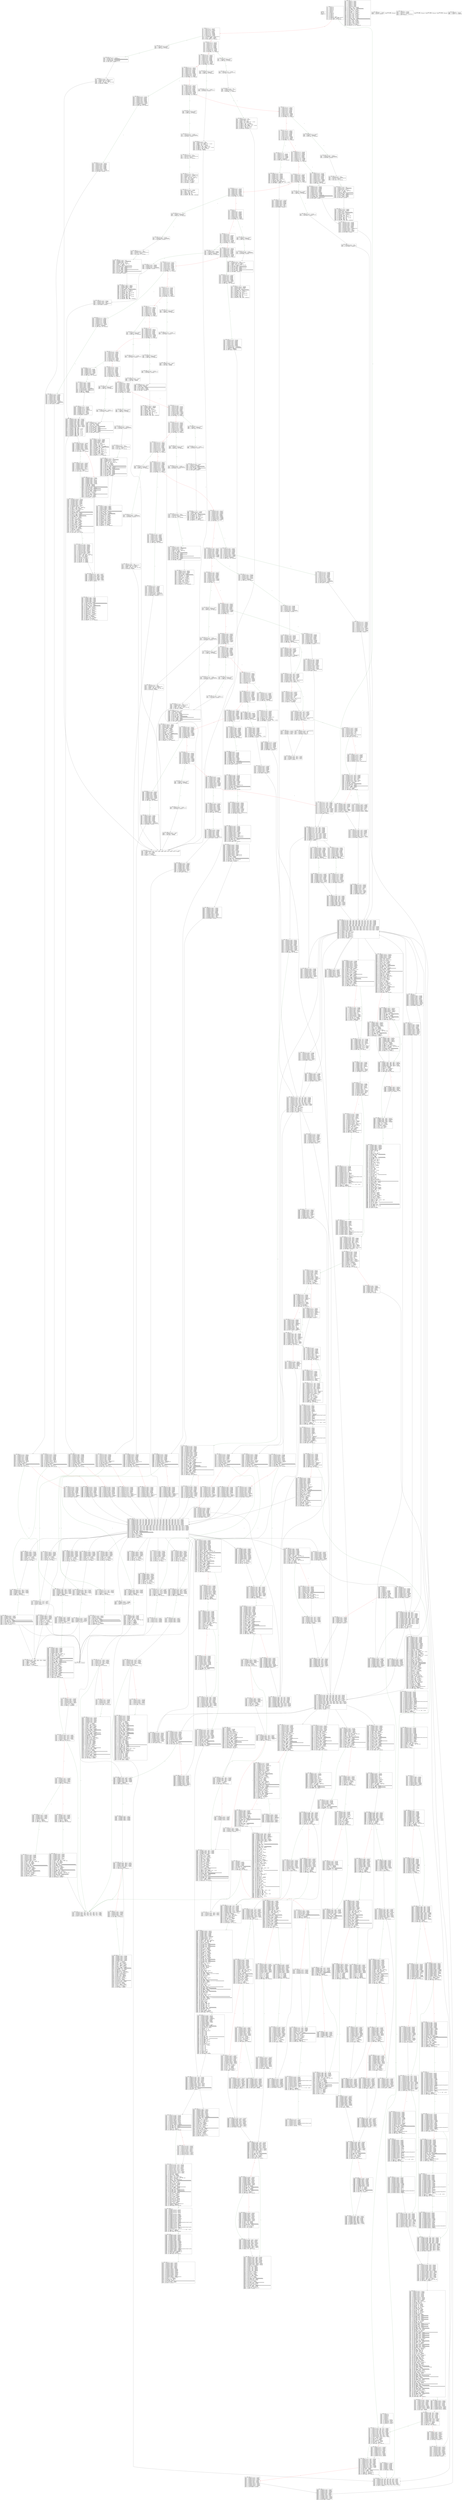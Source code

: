 
digraph G {
graph [fontname = "consolas"];
node  [fontname = "consolas"];
edge  [fontname = "consolas"];
ff [label="{_dispatch\lHash: 0x0\lStart: 0x0\lArguments: []\lStorage: []\l}", shape="record"];
block_0 [label="----- BLOCK ~0 -----\l0x0: .0 = uPHI~0[-16]\l0x0: .1 = uPHI~0[-15]\l0x0: .2 = uPHI~0[-14]\l0x0: .3 = uPHI~0[-13]\l0x0: .4 = uPHI~0[-12]\l0x0: .5 = uPHI~0[-11]\l0x0: .6 = uPHI~0[-9]\l0x0: .7 = uPHI~0[-8]\l0x0: .8 = uPHI~0[-7]\l0x0: .9 = uPHI~0[-6]\l0x0: .10 = uPHI~0[-10]\l0x0: .11 = uPHI~0[-5]\l0x0: .12 = uPHI~0[-2]\l0x0: .13 = uPHI~0[-3]\l0x0: .14 = uPHI~0[-4]\l0x0: .15 = uPHI~0[-1]\l0x0: .16 = uPHI~0-MEM // mem(0B)\l0x4: .19 = MSTORE(.16, .18#40, .17#80) // mem(32B)\l0x7: .21 = CALLDATASIZE // CALLDATASIZEx4fa9\l0x8: .22 = LT(.21, .20#4) // LT0x597\l0xc: .24 = JUMPI(.23#1c1, .22) // JUMPIx4d5d\l", shape="record"];
block_d [label="----- BLOCK ~d -----\l0xd: .0 = PHI~d[-12](~0.4) // PHIx2c82\l0xd: .1 = PHI~d[-9](~0.6) // PHIx2c57\l0xd: .2 = PHI~d[-11](~0.5) // PHIx2bcd\l0xd: .3 = PHI~d[-10](~0.10) // PHIx2bc5\l0xd: .4 = PHI~d[-8](~0.7) // PHIx2a3a\l0xd: .5 = PHI~d[-7](~0.8) // PHIx2a31\l0xd: .6 = PHI~d[-6](~0.9) // PHIx2a2b\l0xd: .7 = PHI~d[-5](~0.11) // PHIx28e8\l0xd: .8 = PHI~d[-3](~0.13) // PHIx28e4\l0xd: .9 = PHI~d[-2](~0.12) // PHIx2896\l0xd: .10 = PHI~d[-1](~0.15) // PHIx2828\l0xd: .11 = PHI~d[-4](~0.14) // PHIx274c\l0xd: .12 = PHI~d-MEM(~0.19) // mem(32B)\l0x32: .16 = CALLDATALOAD(.15#0) // CALLDATALOAD0x797\l0x33: .17 = DIV(.16, .14#1000) // DIV0x254\l0x34: .18 = AND(.17, .13#ffff) // ANDx3755\l0x3b: .20 = EQ(.18, .19#304e) // EQx6f72\l0x3f: .22 = JUMPI(.21#1e1, .20) // JUMPI0x739\l", shape="record"];
block_40 [label="----- BLOCK ~40 -----\l0x40: .0 = PHI~40[-13](~d.0) // PHIx2c60\l0x40: .1 = PHI~40[-10](~d.1) // PHIx2c57\l0x40: .2 = PHI~40[-12](~d.2) // PHIx2bcd\l0x40: .3 = PHI~40[-11](~d.3) // PHIx2bc5\l0x40: .4 = PHI~40[-9](~d.4) // PHIx2a3a\l0x40: .5 = PHI~40[-8](~d.5) // PHIx2a31\l0x40: .6 = PHI~40[-7](~d.6) // PHIx2a2b\l0x40: .7 = PHI~40[-6](~d.7) // PHIx28e8\l0x40: .8 = PHI~40[-4](~d.8) // PHIx28e4\l0x40: .9 = PHI~40[-3](~d.9) // PHIx2896\l0x40: .10 = PHI~40[-2](~d.10) // PHIx2828\l0x40: .11 = PHI~40[-5](~d.11) // PHIx274c\l0x40: .12 = PHI~40-MEM(~d.12) // mem(32B)\l0x40: .13 = PHI~40[-1](~d.18) // ANDx3755\l0x46: .15 = EQ(.14#83e2, .13) // EQ0x694\l0x4a: .17 = JUMPI(.16#214, .15) // JUMPI0x129\l", shape="record"];
block_4b [label="----- BLOCK ~4b -----\l0x4b: .0 = PHI~4b[-13](~40.0) // PHIx2c60\l0x4b: .1 = PHI~4b[-10](~40.1) // PHIx2c57\l0x4b: .2 = PHI~4b[-12](~40.2) // PHIx2bcd\l0x4b: .3 = PHI~4b[-11](~40.3) // PHIx2bc5\l0x4b: .4 = PHI~4b[-9](~40.4) // PHIx2a3a\l0x4b: .5 = PHI~4b[-8](~40.5) // PHIx2a31\l0x4b: .6 = PHI~4b[-7](~40.6) // PHIx2a2b\l0x4b: .7 = PHI~4b[-6](~40.7) // PHIx28e8\l0x4b: .8 = PHI~4b[-4](~40.8) // PHIx28e4\l0x4b: .9 = PHI~4b[-3](~40.9) // PHIx2896\l0x4b: .10 = PHI~4b[-2](~40.10) // PHIx2828\l0x4b: .11 = PHI~4b[-5](~40.11) // PHIx274c\l0x4b: .12 = PHI~4b-MEM(~40.12) // mem(32B)\l0x4b: .13 = PHI~4b[-1](~40.13) // ANDx3755\l0x51: .15 = EQ(.14#ab85, .13) // EQ0x962\l0x55: .17 = JUMPI(.16#229, .15) // JUMPIx1823\l", shape="record"];
block_56 [label="----- BLOCK ~56 -----\l0x56: .0 = PHI~56[-13](~4b.0) // PHIx2c3d\l0x56: .1 = PHI~56[-10](~4b.1) // PHIx2c34\l0x56: .2 = PHI~56[-12](~4b.2) // PHIx2bcd\l0x56: .3 = PHI~56[-11](~4b.3) // PHIx2bc5\l0x56: .4 = PHI~56[-9](~4b.4) // PHIx2a3a\l0x56: .5 = PHI~56[-8](~4b.5) // PHIx2a31\l0x56: .6 = PHI~56[-7](~4b.6) // PHIx2a2b\l0x56: .7 = PHI~56[-6](~4b.7) // PHIx28e8\l0x56: .8 = PHI~56[-4](~4b.8) // PHIx28e4\l0x56: .9 = PHI~56[-3](~4b.9) // PHIx2896\l0x56: .10 = PHI~56[-2](~4b.10) // PHIx2828\l0x56: .11 = PHI~56[-5](~4b.11) // PHIx274c\l0x56: .12 = PHI~56-MEM(~4b.12) // mem(32B)\l0x56: .13 = PHI~56[-1](~4b.13) // ANDx3755\l0x5c: .15 = EQ(.14#1aea, .13) // EQx30ac\l0x60: .17 = JUMPI(.16#23e, .15) // JUMPIx53b0\l", shape="record"];
block_61 [label="----- BLOCK ~61 -----\l0x61: .0 = PHI~61[-13](~56.0) // PHIx2c3d\l0x61: .1 = PHI~61[-10](~56.1) // PHIx2c34\l0x61: .2 = PHI~61[-9](~56.4) // PHIx2a3a\l0x61: .3 = PHI~61[-12](~56.2) // PHIx2bcd\l0x61: .4 = PHI~61[-11](~56.3) // PHIx2bc5\l0x61: .5 = PHI~61[-8](~56.5) // PHIx2a31\l0x61: .6 = PHI~61[-7](~56.6) // PHIx2a2b\l0x61: .7 = PHI~61[-6](~56.7) // PHIx28e8\l0x61: .8 = PHI~61[-5](~56.11) // PHIx274c\l0x61: .9 = PHI~61[-4](~56.8) // PHIx28e4\l0x61: .10 = PHI~61[-3](~56.9) // PHIx2896\l0x61: .11 = PHI~61[-2](~56.10) // PHIx2828\l0x61: .12 = PHI~61-MEM(~56.12) // mem(32B)\l0x61: .13 = PHI~61[-1](~56.13) // ANDx3755\l0x67: .15 = EQ(.14#3560, .13) // EQx1635\l0x6b: .17 = JUMPI(.16#267, .15) // JUMPIx6dfa\l", shape="record"];
block_6c [label="----- BLOCK ~6c -----\l0x6c: .0 = PHI~6c[-13](~61.0) // PHIx2c1d\l0x6c: .1 = PHI~6c[-10](~61.1) // PHIx2c08\l0x6c: .2 = PHI~6c[-9](~61.2) // PHIx2a3a\l0x6c: .3 = PHI~6c[-12](~61.3) // PHIx2bcd\l0x6c: .4 = PHI~6c[-11](~61.4) // PHIx2bc5\l0x6c: .5 = PHI~6c[-8](~61.5) // PHIx2a31\l0x6c: .6 = PHI~6c[-7](~61.6) // PHIx2a2b\l0x6c: .7 = PHI~6c[-6](~61.7) // PHIx28e8\l0x6c: .8 = PHI~6c[-5](~61.8) // PHIx274c\l0x6c: .9 = PHI~6c[-4](~61.9) // PHIx28e4\l0x6c: .10 = PHI~6c[-3](~61.10) // PHIx2896\l0x6c: .11 = PHI~6c[-2](~61.11) // PHIx2828\l0x6c: .12 = PHI~6c-MEM(~61.12) // mem(32B)\l0x6c: .13 = PHI~6c[-1](~61.13) // ANDx3755\l0x72: .15 = EQ(.14#39d4, .13) // EQxcb93\l0x76: .17 = JUMPI(.16#295, .15) // JUMPIx3b17\l", shape="record"];
block_77 [label="----- BLOCK ~77 -----\l0x77: .0 = PHI~77[-13](~6c.0) // PHIx2c1d\l0x77: .1 = PHI~77[-10](~6c.1) // PHIx2c08\l0x77: .2 = PHI~77[-9](~6c.2) // PHIx2a3a\l0x77: .3 = PHI~77[-12](~6c.3) // PHIx2b9e\l0x77: .4 = PHI~77[-11](~6c.4) // PHIx2b96\l0x77: .5 = PHI~77[-8](~6c.5) // PHIx2a31\l0x77: .6 = PHI~77[-7](~6c.6) // PHIx2a2b\l0x77: .7 = PHI~77[-6](~6c.7) // PHIx28e8\l0x77: .8 = PHI~77[-5](~6c.8) // PHIx274c\l0x77: .9 = PHI~77[-4](~6c.9) // PHIx28e4\l0x77: .10 = PHI~77[-3](~6c.10) // PHIx2896\l0x77: .11 = PHI~77[-2](~6c.11) // PHIx2828\l0x77: .12 = PHI~77-MEM(~6c.12) // mem(32B)\l0x77: .13 = PHI~77[-1](~6c.13) // ANDx3755\l0x7d: .15 = EQ(.14#40d8, .13) // EQ0x540\l0x81: .17 = JUMPI(.16#2dc, .15) // JUMPI0x546\l", shape="record"];
block_82 [label="----- BLOCK ~82 -----\l0x82: .0 = PHI~82[-13](~77.0) // PHIx2be9\l0x82: .1 = PHI~82[-10](~77.1) // PHIx2bd0\l0x82: .2 = PHI~82[-9](~77.2) // PHIx2a3a\l0x82: .3 = PHI~82[-12](~77.3) // PHIx2b9e\l0x82: .4 = PHI~82[-11](~77.4) // PHIx2b96\l0x82: .5 = PHI~82[-8](~77.5) // PHIx2a31\l0x82: .6 = PHI~82[-7](~77.6) // PHIx2a2b\l0x82: .7 = PHI~82[-6](~77.7) // PHIx28e8\l0x82: .8 = PHI~82[-5](~77.8) // PHIx274c\l0x82: .9 = PHI~82[-4](~77.9) // PHIx28e4\l0x82: .10 = PHI~82[-3](~77.10) // PHIx2896\l0x82: .11 = PHI~82[-2](~77.11) // PHIx2828\l0x82: .12 = PHI~82-MEM(~77.12) // mem(32B)\l0x82: .13 = PHI~82[-1](~77.13) // ANDx3755\l0x88: .15 = EQ(.14#51cf, .13) // EQ0x339\l0x8c: .17 = JUMPI(.16#321, .15) // JUMPIxa59d\l", shape="record"];
block_8d [label="----- BLOCK ~8d -----\l0x8d: .0 = PHI~8d[-10](~82.1) // PHIx2bd0\l0x8d: .1 = PHI~8d[-9](~82.2) // PHIx2a3a\l0x8d: .2 = PHI~8d[-8](~82.5) // PHIx2a31\l0x8d: .3 = PHI~8d[-7](~82.6) // PHIx2a2b\l0x8d: .4 = PHI~8d[-6](~82.7) // PHIx28e8\l0x8d: .5 = PHI~8d[-3](~82.10) // PHIx2896\l0x8d: .6 = PHI~8d[-2](~82.11) // PHIx2828\l0x8d: .7 = PHI~8d[-5](~82.8) // PHIx274c\l0x8d: .8 = PHI~8d[-4](~82.9) // PHIx28e4\l0x8d: .9 = PHI~8d-MEM(~82.12) // mem(32B)\l0x8d: .10 = PHI~8d[-1](~82.13) // ANDx3755\l0x93: .12 = EQ(.11#5a9b, .10) // EQ0x287\l0x97: .14 = JUMPI(.13#342, .12) // JUMPI0x523\l", shape="record"];
block_98 [label="----- BLOCK ~98 -----\l0x98: .0 = PHI~98[-10](~8d.0) // PHIx2c7d\l0x98: .1 = PHI~98[-9](~8d.1) // PHIx2a3a\l0x98: .2 = PHI~98[-8](~8d.2) // PHIx2a31\l0x98: .3 = PHI~98[-7](~8d.3) // PHIx2a2b\l0x98: .4 = PHI~98[-6](~8d.4) // PHIx28e8\l0x98: .5 = PHI~98[-3](~8d.5) // PHIx2896\l0x98: .6 = PHI~98[-2](~8d.6) // PHIx2828\l0x98: .7 = PHI~98[-5](~8d.7) // PHIx274c\l0x98: .8 = PHI~98[-4](~8d.8) // PHIx28e4\l0x98: .9 = PHI~98-MEM(~8d.9) // mem(32B)\l0x98: .10 = PHI~98[-1](~8d.10) // ANDx3755\l0x9e: .12 = EQ(.11#5b1b, .10) // EQ0x4fb\l0xa2: .14 = JUMPI(.13#3b8, .12) // JUMPI0x27d\l", shape="record"];
block_a3 [label="----- BLOCK ~a3 -----\l0xa3: .0 = uPHI~a3[-12]\l0xa3: .1 = uPHI~a3[-11]\l0xa3: .2 = PHI~a3[-10](~98.0) // PHIx2c7d\l0xa3: .3 = PHI~a3[-9](~98.1) // PHIx2a3a\l0xa3: .4 = PHI~a3[-8](~98.2) // PHIx2a31\l0xa3: .5 = PHI~a3[-7](~98.3) // PHIx2a2b\l0xa3: .6 = PHI~a3[-6](~98.4) // PHIx28e8\l0xa3: .7 = PHI~a3[-3](~98.5) // PHIx2896\l0xa3: .8 = PHI~a3[-2](~98.6) // PHIx2828\l0xa3: .9 = PHI~a3[-5](~98.7) // PHIx274c\l0xa3: .10 = PHI~a3[-4](~98.8) // PHIx28e4\l0xa3: .11 = PHI~a3-MEM(~98.9) // mem(32B)\l0xa3: .12 = PHI~a3[-1](~98.10) // ANDx3755\l0xa9: .14 = EQ(.13#6682, .12) // EQx184e\l0xad: .16 = JUMPI(.15#408, .14) // JUMPIx1641\l", shape="record"];
block_ae [label="----- BLOCK ~ae -----\l0xae: .0 = PHI~ae[-12](~a3.0)\l0xae: .1 = PHI~ae[-11](~a3.1)\l0xae: .2 = PHI~ae[-10](~a3.2) // PHIx2c58\l0xae: .3 = PHI~ae[-9](~a3.3) // PHIx2b59\l0xae: .4 = PHI~ae[-8](~a3.4) // PHIx2a31\l0xae: .5 = PHI~ae[-7](~a3.5) // PHIx2a2b\l0xae: .6 = PHI~ae[-6](~a3.6) // PHIx28e8\l0xae: .7 = PHI~ae[-3](~a3.7) // PHIx2896\l0xae: .8 = PHI~ae[-2](~a3.8) // PHIx2828\l0xae: .9 = PHI~ae[-5](~a3.9) // PHIx274c\l0xae: .10 = PHI~ae[-4](~a3.10) // PHIx28e4\l0xae: .11 = PHI~ae-MEM(~a3.11) // mem(32B)\l0xae: .12 = PHI~ae[-1](~a3.12) // ANDx3755\l0xb4: .14 = EQ(.13#6b14, .12) // EQ0x67b\l0xb8: .16 = JUMPI(.15#451, .14) // JUMPI0x542\l", shape="record"];
block_b9 [label="----- BLOCK ~b9 -----\l0xb9: .0 = PHI~b9[-12](~ae.0) // PHIx2c9e\l0xb9: .1 = PHI~b9[-11](~ae.1) // PHIx2c99\l0xb9: .2 = PHI~b9[-10](~ae.2) // PHIx2c58\l0xb9: .3 = PHI~b9[-9](~ae.3) // PHIx2b59\l0xb9: .4 = PHI~b9[-8](~ae.4) // PHIx2a31\l0xb9: .5 = PHI~b9[-7](~ae.5) // PHIx2a2b\l0xb9: .6 = PHI~b9[-6](~ae.6) // PHIx28e8\l0xb9: .7 = PHI~b9[-3](~ae.7) // PHIx2896\l0xb9: .8 = PHI~b9[-2](~ae.8) // PHIx2828\l0xb9: .9 = PHI~b9[-5](~ae.9) // PHIx274c\l0xb9: .10 = PHI~b9[-4](~ae.10) // PHIx28e4\l0xb9: .11 = PHI~b9-MEM(~ae.11) // mem(32B)\l0xb9: .12 = PHI~b9[-1](~ae.12) // ANDx3755\l0xbf: .14 = EQ(.13#8913, .12) // EQ0x34f\l0xc3: .16 = JUMPI(.15#4c6, .14) // JUMPIxc174\l", shape="record"];
block_c4 [label="----- BLOCK ~c4 -----\l0xc4: .0 = PHI~c4[-12](~b9.0) // PHIx2c81\l0xc4: .1 = PHI~c4[-11](~b9.1) // PHIx2c7c\l0xc4: .2 = PHI~c4[-10](~b9.2) // PHIx2c35\l0xc4: .3 = PHI~c4[-9](~b9.3) // PHIx2b26\l0xc4: .4 = PHI~c4[-8](~b9.4) // PHIx2a31\l0xc4: .5 = PHI~c4[-7](~b9.5) // PHIx29df\l0xc4: .6 = PHI~c4[-6](~b9.6) // PHIx28e8\l0xc4: .7 = PHI~c4[-4](~b9.10) // PHIx28e4\l0xc4: .8 = PHI~c4[-3](~b9.7) // PHIx2896\l0xc4: .9 = PHI~c4[-2](~b9.8) // PHIx2828\l0xc4: .10 = PHI~c4[-5](~b9.9) // PHIx274c\l0xc4: .11 = PHI~c4-MEM(~b9.11) // mem(32B)\l0xc4: .12 = PHI~c4[-1](~b9.12) // ANDx3755\l0xca: .14 = EQ(.13#8ed6, .12) // EQ0x11f\l0xce: .16 = JUMPI(.15#4e3, .14) // JUMPI0x5bc\l", shape="record"];
block_cf [label="----- BLOCK ~cf -----\l0xcf: .0 = PHI~cf[-10](~c4.2) // PHIx2c35\l0xcf: .1 = PHI~cf[-12](~c4.0) // PHIx2c81\l0xcf: .2 = PHI~cf[-11](~c4.1) // PHIx2c7c\l0xcf: .3 = PHI~cf[-9](~c4.3) // PHIx2b26\l0xcf: .4 = PHI~cf[-7](~c4.5) // PHIx29df\l0xcf: .5 = PHI~cf[-8](~c4.4) // PHIx2ab4\l0xcf: .6 = PHI~cf[-6](~c4.6) // PHIx28e8\l0xcf: .7 = PHI~cf[-5](~c4.10) // PHIx274c\l0xcf: .8 = PHI~cf[-2](~c4.9) // PHIx2828\l0xcf: .9 = PHI~cf[-3](~c4.8) // PHIx2896\l0xcf: .10 = PHI~cf[-4](~c4.7) // PHIx28e4\l0xcf: .11 = PHI~cf-MEM(~c4.11) // mem(32B)\l0xcf: .12 = PHI~cf[-1](~c4.12) // ANDx3755\l0xd5: .14 = EQ(.13#8f0d, .12) // EQx760c\l0xd9: .16 = JUMPI(.15#4ff, .14) // JUMPI0x3c9\l", shape="record"];
block_da [label="----- BLOCK ~da -----\l0xda: .0 = uPHI~da[-13]\l0xda: .1 = PHI~da[-10](~cf.0) // PHIx2c79\l0xda: .2 = PHI~da[-12](~cf.1) // PHIx2c5d\l0xda: .3 = PHI~da[-11](~cf.2) // PHIx2c56\l0xda: .4 = PHI~da[-9](~cf.3) // PHIx2ae7\l0xda: .5 = PHI~da[-7](~cf.4) // PHIx2a6f\l0xda: .6 = PHI~da[-8](~cf.5) // PHIx2ab4\l0xda: .7 = PHI~da[-6](~cf.6) // PHIx28e8\l0xda: .8 = PHI~da[-5](~cf.7) // PHIx274c\l0xda: .9 = PHI~da[-2](~cf.8) // PHIx2828\l0xda: .10 = PHI~da[-3](~cf.9) // PHIx2896\l0xda: .11 = PHI~da[-4](~cf.10) // PHIx28e4\l0xda: .12 = PHI~da-MEM(~cf.11) // mem(32B)\l0xda: .13 = PHI~da[-1](~cf.12) // ANDx3755\l0xe0: .15 = EQ(.14#968e, .13) // EQx2df0\l0xe4: .17 = JUMPI(.16#514, .15) // JUMPI0x722\l", shape="record"];
block_e5 [label="----- BLOCK ~e5 -----\l0xe5: .0 = PHI~e5[-13](~da.0)\l0xe5: .1 = PHI~e5[-10](~da.1) // PHIx2c79\l0xe5: .2 = PHI~e5[-12](~da.2) // PHIx2c5d\l0xe5: .3 = PHI~e5[-11](~da.3) // PHIx2c56\l0xe5: .4 = PHI~e5[-9](~da.4) // PHIx2ae7\l0xe5: .5 = PHI~e5[-7](~da.5) // PHIx2a6f\l0xe5: .6 = PHI~e5[-8](~da.6) // PHIx2a75\l0xe5: .7 = PHI~e5[-6](~da.7) // PHIx2a3d\l0xe5: .8 = PHI~e5[-5](~da.8) // PHIx274c\l0xe5: .9 = PHI~e5[-2](~da.9) // PHIx2828\l0xe5: .10 = PHI~e5[-3](~da.10) // PHIx2896\l0xe5: .11 = PHI~e5[-4](~da.11) // PHIx28e4\l0xe5: .12 = PHI~e5-MEM(~da.12) // mem(32B)\l0xe5: .13 = PHI~e5[-1](~da.13) // ANDx3755\l0xeb: .15 = EQ(.14#96ca, .13) // EQxa0fd\l0xef: .17 = JUMPI(.16#529, .15) // JUMPIx79b9\l", shape="record"];
block_f0 [label="----- BLOCK ~f0 -----\l0xf0: .0 = PHI~f0[-13](~e5.0) // PHIx2c95\l0xf0: .1 = PHI~f0[-10](~e5.1) // PHIx2c53\l0xf0: .2 = PHI~f0[-12](~e5.2) // PHIx2c3a\l0xf0: .3 = PHI~f0[-11](~e5.3) // PHIx2c33\l0xf0: .4 = PHI~f0[-9](~e5.4) // PHIx2aae\l0xf0: .5 = PHI~f0[-7](~e5.5) // PHIx2a3e\l0xf0: .6 = PHI~f0[-8](~e5.6) // PHIx2a75\l0xf0: .7 = PHI~f0[-6](~e5.7) // PHIx2a3d\l0xf0: .8 = PHI~f0[-5](~e5.8) // PHIx274c\l0xf0: .9 = PHI~f0[-2](~e5.9) // PHIx2828\l0xf0: .10 = PHI~f0[-3](~e5.10) // PHIx282c\l0xf0: .11 = PHI~f0[-4](~e5.11) // PHIx2874\l0xf0: .12 = PHI~f0-MEM(~e5.12) // mem(32B)\l0xf0: .13 = PHI~f0[-1](~e5.13) // ANDx3755\l0xf6: .15 = EQ(.14#97f3, .13) // EQ0x48e\l0xfa: .17 = JUMPI(.16#56b, .15) // JUMPI0x6ce\l", shape="record"];
block_fb [label="----- BLOCK ~fb -----\l0xfb: .0 = PHI~fb[-13](~f0.0) // PHIx2c78\l0xfb: .1 = PHI~fb[-10](~f0.1) // PHIx2c53\l0xfb: .2 = PHI~fb[-12](~f0.2) // PHIx2c3a\l0xfb: .3 = PHI~fb[-11](~f0.3) // PHIx2c33\l0xfb: .4 = PHI~fb[-9](~f0.4) // PHIx2aae\l0xfb: .5 = PHI~fb[-7](~f0.5) // PHIx2a3e\l0xfb: .6 = PHI~fb[-6](~f0.7) // PHIx29f2\l0xfb: .7 = PHI~fb[-8](~f0.6) // PHIx2a48\l0xfb: .8 = PHI~fb[-5](~f0.8) // PHIx29ab\l0xfb: .9 = PHI~fb[-3](~f0.10) // PHIx282c\l0xfb: .10 = PHI~fb[-2](~f0.9) // PHIx27b6\l0xfb: .11 = PHI~fb[-4](~f0.11) // PHIx2874\l0xfb: .12 = PHI~fb-MEM(~f0.12) // mem(32B)\l0xfb: .13 = PHI~fb[-1](~f0.13) // ANDx3755\l0x101: .15 = EQ(.14#9e7e, .13) // EQ0x122\l0x105: .17 = JUMPI(.16#595, .15) // JUMPIx4fc1\l", shape="record"];
block_106 [label="----- BLOCK ~106 -----\l0x106: .0 = uPHI~106[-14]\l0x106: .1 = PHI~106[-13](~fb.0) // PHIx2c78\l0x106: .2 = PHI~106[-10](~fb.1) // PHIx2c30\l0x106: .3 = PHI~106[-12](~fb.2) // PHIx2c17\l0x106: .4 = PHI~106[-11](~fb.3) // PHIx2c05\l0x106: .5 = PHI~106[-9](~fb.4) // PHIx2be3\l0x106: .6 = PHI~106[-7](~fb.5) // PHIx29f3\l0x106: .7 = PHI~106[-6](~fb.6) // PHIx29f2\l0x106: .8 = PHI~106[-8](~fb.7) // PHIx2a48\l0x106: .9 = PHI~106[-5](~fb.8) // PHIx29ab\l0x106: .10 = PHI~106[-3](~fb.9) // PHIx27ba\l0x106: .11 = PHI~106[-2](~fb.10) // PHIx27b6\l0x106: .12 = PHI~106[-4](~fb.11) // PHIx2947\l0x106: .13 = PHI~106-MEM(~fb.12) // mem(32B)\l0x106: .14 = PHI~106[-1](~fb.13) // ANDx3755\l0x10c: .16 = EQ(.15#a2fb, .14) // EQx3439\l0x110: .18 = JUMPI(.17#5e7, .16) // JUMPIx5a91\l", shape="record"];
block_111 [label="----- BLOCK ~111 -----\l0x111: .0 = PHI~111[-14](~106.0)\l0x111: .1 = PHI~111[-13](~106.1) // PHIx2c52\l0x111: .2 = PHI~111[-10](~106.2) // PHIx2c30\l0x111: .3 = PHI~111[-12](~106.3) // PHIx2c17\l0x111: .4 = PHI~111[-11](~106.4) // PHIx2c05\l0x111: .5 = PHI~111[-9](~106.5) // PHIx2be3\l0x111: .6 = PHI~111[-7](~106.6) // PHIx2a34\l0x111: .7 = PHI~111[-6](~106.7) // PHIx29e7\l0x111: .8 = PHI~111[-8](~106.8) // PHIx2a42\l0x111: .9 = PHI~111[-5](~106.9) // PHIx2946\l0x111: .10 = PHI~111[-3](~106.10) // PHIx27ba\l0x111: .11 = PHI~111[-2](~106.11) // PHIx2707\l0x111: .12 = PHI~111[-4](~106.12) // PHIx2947\l0x111: .13 = PHI~111-MEM(~106.13) // mem(32B)\l0x111: .14 = PHI~111[-1](~106.14) // ANDx3755\l0x117: .16 = EQ(.15#b459, .14) // EQ0x688\l0x11b: .18 = JUMPI(.17#65a, .16) // JUMPI0x1d2\l", shape="record"];
block_11c [label="----- BLOCK ~11c -----\l0x11c: .0 = PHI~11c[-14](~111.0) // PHIx2c97\l0x11c: .1 = PHI~11c[-13](~111.1) // PHIx2c52\l0x11c: .2 = PHI~11c[-10](~111.2) // PHIx2bfd\l0x11c: .3 = PHI~11c[-12](~111.3) // PHIx2be2\l0x11c: .4 = PHI~11c[-11](~111.4) // PHIx2bcc\l0x11c: .5 = PHI~11c[-9](~111.5) // PHIx2bb6\l0x11c: .6 = PHI~11c[-7](~111.6) // PHIx2b57\l0x11c: .7 = PHI~11c[-6](~111.7) // PHIx29cf\l0x11c: .8 = PHI~11c[-8](~111.8) // PHIx2a42\l0x11c: .9 = PHI~11c[-5](~111.9) // PHIx2946\l0x11c: .10 = PHI~11c[-3](~111.10) // PHIx270c\l0x11c: .11 = PHI~11c[-2](~111.11) // PHIx2707\l0x11c: .12 = PHI~11c[-4](~111.12) // PHIx28dc\l0x11c: .13 = PHI~11c-MEM(~111.13) // mem(32B)\l0x11c: .14 = PHI~11c[-1](~111.14) // ANDx3755\l0x122: .16 = EQ(.15#b649, .14) // EQ0x61a\l0x126: .18 = JUMPI(.17#695, .16) // JUMPIx5255\l", shape="record"];
block_127 [label="----- BLOCK ~127 -----\l0x127: .0 = PHI~127[-14](~11c.0) // PHIx2c7a\l0x127: .1 = PHI~127[-13](~11c.1) // PHIx2c2f\l0x127: .2 = PHI~127[-10](~11c.2) // PHIx2bfd\l0x127: .3 = PHI~127[-12](~11c.3) // PHIx2be2\l0x127: .4 = PHI~127[-11](~11c.4) // PHIx2bcc\l0x127: .5 = PHI~127[-9](~11c.5) // PHIx2bb6\l0x127: .6 = PHI~127[-7](~11c.6) // PHIx2b57\l0x127: .7 = PHI~127[-6](~11c.7) // PHIx29cf\l0x127: .8 = PHI~127[-8](~11c.8) // PHIx2b2b\l0x127: .9 = PHI~127[-5](~11c.9) // PHIx28db\l0x127: .10 = PHI~127[-3](~11c.10) // PHIx270c\l0x127: .11 = PHI~127[-2](~11c.11) // PHIx2654\l0x127: .12 = PHI~127[-4](~11c.12) // PHIx28dc\l0x127: .13 = PHI~127-MEM(~11c.13) // mem(32B)\l0x127: .14 = PHI~127[-1](~11c.14) // ANDx3755\l0x12d: .16 = EQ(.15#bb0d, .14) // EQx1469\l0x131: .18 = JUMPI(.17#6e4, .16) // JUMPI0x1a3\l", shape="record"];
block_132 [label="----- BLOCK ~132 -----\l0x132: .0 = PHI~132[-14](~127.0) // PHIx2c7a\l0x132: .1 = PHI~132[-13](~127.1) // PHIx2c2f\l0x132: .2 = PHI~132[-10](~127.2) // PHIx2bc0\l0x132: .3 = PHI~132[-12](~127.3) // PHIx2bb5\l0x132: .4 = PHI~132[-11](~127.4) // PHIx2b9d\l0x132: .5 = PHI~132[-9](~127.5) // PHIx2b7d\l0x132: .6 = PHI~132[-7](~127.6) // PHIx2b24\l0x132: .7 = PHI~132[-6](~127.7) // PHIx2968\l0x132: .8 = PHI~132[-8](~127.8) // PHIx2b2b\l0x132: .9 = PHI~132[-5](~127.9) // PHIx28db\l0x132: .10 = PHI~132[-3](~127.10) // PHIx270c\l0x132: .11 = PHI~132[-2](~127.11) // PHIx2654\l0x132: .12 = PHI~132[-4](~127.12) // PHIx2866\l0x132: .13 = PHI~132-MEM(~127.13) // mem(32B)\l0x132: .14 = PHI~132[-1](~127.14) // ANDx3755\l0x138: .16 = EQ(.15#bb29, .14) // EQx37ec\l0x13c: .18 = JUMPI(.17#6fc, .16) // JUMPIx5ea5\l", shape="record"];
block_13d [label="----- BLOCK ~13d -----\l0x13d: .0 = PHI~13d[-14](~132.0) // PHIx2c54\l0x13d: .1 = PHI~13d[-13](~132.1) // PHIx2bfc\l0x13d: .2 = PHI~13d[-10](~132.2) // PHIx2bc0\l0x13d: .3 = PHI~13d[-12](~132.3) // PHIx2bb5\l0x13d: .4 = PHI~13d[-11](~132.4) // PHIx2b9d\l0x13d: .5 = PHI~13d[-9](~132.5) // PHIx2b7d\l0x13d: .6 = PHI~13d[-7](~132.6) // PHIx2b24\l0x13d: .7 = PHI~13d[-6](~132.7) // PHIx2968\l0x13d: .8 = PHI~13d[-5](~132.9) // PHIx2864\l0x13d: .9 = PHI~13d[-4](~132.12) // PHIx2866\l0x13d: .10 = PHI~13d[-8](~132.8) // PHIx2aeb\l0x13d: .11 = PHI~13d[-3](~132.10) // PHIx28e5\l0x13d: .12 = PHI~13d[-2](~132.11) // PHIx2893\l0x13d: .13 = PHI~13d-MEM(~132.13) // mem(32B)\l0x13d: .14 = PHI~13d[-1](~132.14) // ANDx3755\l0x143: .16 = EQ(.15#bbf3, .14) // EQ0x331\l0x147: .18 = JUMPI(.17#71b, .16)\l", shape="record"];
block_148 [label="----- BLOCK ~148 -----\l0x148: .0 = PHI~148[-14](~13d.0) // PHIx2c54\l0x148: .1 = PHI~148[-13](~13d.1) // PHIx2bfc\l0x148: .2 = PHI~148[-12](~13d.3) // PHIx2b7c\l0x148: .3 = PHI~148[-11](~13d.4) // PHIx2b65\l0x148: .4 = PHI~148[-10](~13d.2) // PHIx2b8e\l0x148: .5 = PHI~148[-9](~13d.5) // PHIx2b4a\l0x148: .6 = PHI~148[-7](~13d.6) // PHIx2ae5\l0x148: .7 = PHI~148[-6](~13d.7) // PHIx2a6b\l0x148: .8 = PHI~148[-5](~13d.8) // PHIx2864\l0x148: .9 = PHI~148[-4](~13d.9) // PHIx27f7\l0x148: .10 = PHI~148[-8](~13d.10) // PHIx2aeb\l0x148: .11 = PHI~148[-3](~13d.11) // PHIx28e5\l0x148: .12 = PHI~148[-2](~13d.12) // PHIx2893\l0x148: .13 = PHI~148-MEM(~13d.13) // mem(32B)\l0x148: .14 = PHI~148[-1](~13d.14) // ANDx3755\l0x14e: .16 = EQ(.15#bea0, .14)\l0x152: .18 = JUMPI(.17#73d, .16)\l", shape="record"];
block_153 [label="----- BLOCK ~153 -----\l0x153: .0 = PHI~153[-14](~148.0) // PHIx2c31\l0x153: .1 = PHI~153[-13](~148.1) // PHIx2bbf\l0x153: .2 = PHI~153[-12](~148.2) // PHIx2b7c\l0x153: .3 = PHI~153[-11](~148.3) // PHIx2b65\l0x153: .4 = PHI~153[-10](~148.4) // PHIx2b8e\l0x153: .5 = PHI~153[-9](~148.5) // PHIx2b4a\l0x153: .6 = PHI~153[-7](~148.6) // PHIx2ae5\l0x153: .7 = PHI~153[-6](~148.7) // PHIx2a6b\l0x153: .8 = PHI~153[-5](~148.8) // PHIx27f5\l0x153: .9 = PHI~153[-4](~148.9) // PHIx27f7\l0x153: .10 = PHI~153[-8](~148.10) // PHIx2ab3\l0x153: .11 = PHI~153[-3](~148.11) // PHIx2876\l0x153: .12 = PHI~153[-2](~148.12) // PHIx2829\l0x153: .13 = PHI~153-MEM(~148.13) // mem(32B)\l0x153: .14 = PHI~153[-1](~148.14)\l0x159: .16 = EQ(.15#ca5d, .14)\l0x15d: .18 = JUMPI(.17#755, .16)\l", shape="record"];
block_15e [label="----- BLOCK ~15e -----\l0x15e: .0 = PHI~15e[-14](~153.0) // PHIx2c31\l0x15e: .1 = PHI~15e[-13](~153.1) // PHIx2bbf\l0x15e: .2 = PHI~15e[-12](~153.2) // PHIx2b49\l0x15e: .3 = PHI~15e[-11](~153.3) // PHIx2b34\l0x15e: .4 = PHI~15e[-10](~153.4) // PHIx2b56\l0x15e: .5 = PHI~15e[-9](~153.5) // PHIx2b0c\l0x15e: .6 = PHI~15e[-7](~153.6) // PHIx2aab\l0x15e: .7 = PHI~15e[-6](~153.7) // PHIx2a39\l0x15e: .8 = PHI~15e[-5](~153.8) // PHIx27f5\l0x15e: .9 = PHI~15e[-4](~153.9) // PHIx274f\l0x15e: .10 = PHI~15e[-8](~153.10) // PHIx2ab3\l0x15e: .11 = PHI~15e[-3](~153.11) // PHIx2876\l0x15e: .12 = PHI~15e[-2](~153.12) // PHIx2829\l0x15e: .13 = PHI~15e-MEM(~153.13) // mem(0B)\l0x15e: .14 = PHI~15e[-1](~153.14)\l0x164: .16 = EQ(.15#d96a, .14)\l0x168: .18 = JUMPI(.17#76d, .16)\l", shape="record"];
block_169 [label="----- BLOCK ~169 -----\l0x169: .0 = PHI~169[-14](~15e.0) // PHIx2bff\l0x169: .1 = PHI~169[-13](~15e.1) // PHIx2b8d\l0x169: .2 = PHI~169[-12](~15e.2) // PHIx2b49\l0x169: .3 = PHI~169[-11](~15e.3) // PHIx2b34\l0x169: .4 = PHI~169[-9](~15e.5) // PHIx2b0c\l0x169: .5 = PHI~169[-7](~15e.6) // PHIx2aab\l0x169: .6 = PHI~169[-8](~15e.10) // PHIx2a74\l0x169: .7 = PHI~169[-6](~15e.7) // PHIx2a39\l0x169: .8 = PHI~169[-10](~15e.4) // PHIx2b56\l0x169: .9 = PHI~169[-5](~15e.8) // PHIx274d\l0x169: .10 = PHI~169[-4](~15e.9) // PHIx274f\l0x169: .11 = PHI~169[-3](~15e.11) // PHIx2805\l0x169: .12 = PHI~169[-2](~15e.12) // PHIx27b7\l0x169: .13 = PHI~169-MEM(~15e.13) // mem(0B)\l0x169: .14 = PHI~169[-1](~15e.14)\l0x16f: .16 = EQ(.15#dfa0, .14)\l0x173: .18 = JUMPI(.17#778, .16)\l", shape="record"];
block_174 [label="----- BLOCK ~174 -----\l0x174: .0 = uPHI~174[-15]\l0x174: .1 = PHI~174[-14](~169.0) // PHIx2bff\l0x174: .2 = PHI~174[-13](~169.1) // PHIx2b8d\l0x174: .3 = PHI~174[-12](~169.2) // PHIx2b0b\l0x174: .4 = PHI~174[-11](~169.3) // PHIx2af5\l0x174: .5 = PHI~174[-9](~169.4) // PHIx2ac5\l0x174: .6 = PHI~174[-7](~169.5) // PHIx2a67\l0x174: .7 = PHI~174[-8](~169.6) // PHIx2a74\l0x174: .8 = PHI~174[-6](~169.7) // PHIx2a65\l0x174: .9 = PHI~174[-10](~169.8) // PHIx2b23\l0x174: .10 = PHI~174[-5](~169.9) // PHIx274d\l0x174: .11 = PHI~174[-4](~169.10) // PHIx2675\l0x174: .12 = PHI~174[-3](~169.11) // PHIx2805\l0x174: .13 = PHI~174[-2](~169.12) // PHIx27b7\l0x174: .14 = PHI~174-MEM(~169.13) // mem(0B)\l0x174: .15 = PHI~174[-1](~169.14)\l0x17a: .17 = EQ(.16#e3ed, .15)\l0x17e: .19 = JUMPI(.18#790, .17)\l", shape="record"];
block_17f [label="----- BLOCK ~17f -----\l0x17f: .0 = PHI~17f[-15](~174.0)\l0x17f: .1 = PHI~17f[-14](~174.1) // PHIx2bc4\l0x17f: .2 = PHI~17f[-13](~174.2) // PHIx2bc1\l0x17f: .3 = PHI~17f[-12](~174.3) // PHIx2b0b\l0x17f: .4 = PHI~17f[-11](~174.4) // PHIx2af5\l0x17f: .5 = PHI~17f[-9](~174.5) // PHIx2ac5\l0x17f: .6 = PHI~17f[-7](~174.6) // PHIx2a67\l0x17f: .7 = PHI~17f[-8](~174.7) // PHIx2a47\l0x17f: .8 = PHI~17f[-6](~174.8) // PHIx2a65\l0x17f: .9 = PHI~17f[-10](~174.9) // PHIx2b23\l0x17f: .10 = PHI~17f[-5](~174.10) // PHIx2672\l0x17f: .11 = PHI~17f[-4](~174.11) // PHIx2675\l0x17f: .12 = PHI~17f[-3](~174.12) // PHIx2765\l0x17f: .13 = PHI~17f[-2](~174.13) // PHIx2708\l0x17f: .14 = PHI~17f-MEM(~174.14) // mem(0B)\l0x17f: .15 = PHI~17f[-1](~174.15)\l0x185: .17 = EQ(.16#ea8f, .15)\l0x189: .19 = JUMPI(.18#7f0, .17)\l", shape="record"];
block_18a [label="----- BLOCK ~18a -----\l0x18a: .0 = PHI~18a[-15](~17f.0) // PHIx2c9c\l0x18a: .1 = PHI~18a[-14](~17f.1) // PHIx2bc4\l0x18a: .2 = PHI~18a[-13](~17f.2) // PHIx2bc1\l0x18a: .3 = PHI~18a[-12](~17f.3) // PHIx2ac4\l0x18a: .4 = PHI~18a[-11](~17f.4) // PHIx2abc\l0x18a: .5 = PHI~18a[-9](~17f.5) // PHIx2a8d\l0x18a: .6 = PHI~18a[-7](~17f.6) // PHIx2a33\l0x18a: .7 = PHI~18a[-8](~17f.7) // PHIx2a47\l0x18a: .8 = PHI~18a[-6](~17f.8) // PHIx2a2c\l0x18a: .9 = PHI~18a[-10](~17f.9) // PHIx2ae4\l0x18a: .10 = PHI~18a[-3](~17f.12) // PHIx2765\l0x18a: .11 = PHI~18a[-2](~17f.13) // PHIx2708\l0x18a: .12 = PHI~18a[-5](~17f.10) // PHIx2672\l0x18a: .13 = PHI~18a[-4](~17f.11) // PHIx25c8\l0x18a: .14 = PHI~18a-MEM(~17f.14) // mem(0B)\l0x18a: .15 = PHI~18a[-1](~17f.15)\l0x190: .17 = EQ(.16#eacb, .15)\l0x194: .19 = JUMPI(.18#835, .17)\l", shape="record"];
block_195 [label="----- BLOCK ~195 -----\l0x195: .0 = PHI~195[-15](~18a.0) // PHIx2c7f\l0x195: .1 = PHI~195[-14](~18a.1) // PHIx2b94\l0x195: .2 = PHI~195[-13](~18a.2) // PHIx2b90\l0x195: .3 = PHI~195[-12](~18a.3) // PHIx2ac4\l0x195: .4 = PHI~195[-11](~18a.4) // PHIx2abc\l0x195: .5 = PHI~195[-9](~18a.5) // PHIx2a8d\l0x195: .6 = PHI~195[-7](~18a.6) // PHIx2a33\l0x195: .7 = PHI~195[-8](~18a.7) // PHIx29fb\l0x195: .8 = PHI~195[-6](~18a.8) // PHIx2a2c\l0x195: .9 = PHI~195[-10](~18a.9) // PHIx2ae4\l0x195: .10 = PHI~195[-2](~18a.11) // PHIx2655\l0x195: .11 = PHI~195[-3](~18a.10) // PHIx270d\l0x195: .12 = PHI~195[-5](~18a.12) // PHIx2672\l0x195: .13 = PHI~195[-4](~18a.13) // PHIx25c8\l0x195: .14 = PHI~195-MEM(~18a.14) // mem(0B)\l0x195: .15 = PHI~195[-1](~18a.15)\l0x19b: .17 = EQ(.16#f2fd, .15)\l0x19f: .19 = JUMPI(.18#87a, .17)\l", shape="record"];
block_1a0 [label="----- BLOCK ~1a0 -----\l0x1a0: .0 = PHI~1a0[-15](~195.0) // PHIx2c7f\l0x1a0: .1 = PHI~1a0[-14](~195.1) // PHIx2b94\l0x1a0: .2 = PHI~1a0[-13](~195.2) // PHIx2b90\l0x1a0: .3 = PHI~1a0[-12](~195.3) // PHIx2a8b\l0x1a0: .4 = PHI~1a0[-11](~195.4) // PHIx2a81\l0x1a0: .5 = PHI~1a0[-9](~195.5) // PHIx2a5b\l0x1a0: .6 = PHI~1a0[-8](~195.7) // PHIx29fb\l0x1a0: .7 = PHI~1a0[-7](~195.6) // PHIx29e9\l0x1a0: .8 = PHI~1a0[-6](~195.8) // PHIx29e1\l0x1a0: .9 = PHI~1a0[-10](~195.9) // PHIx2aaa\l0x1a0: .10 = PHI~1a0[-2](~195.10) // PHIx2655\l0x1a0: .11 = PHI~1a0[-3](~195.11) // PHIx26a9\l0x1a0: .12 = PHI~1a0[-5](~195.12) // PHIx296a\l0x1a0: .13 = PHI~1a0[-4](~195.13) // PHIx26a8\l0x1a0: .14 = PHI~1a0-MEM(~195.14) // mem(0B)\l0x1a0: .15 = PHI~1a0[-1](~195.15)\l0x1a6: .17 = EQ(.16#f4a0, .15)\l0x1aa: .19 = JUMPI(.18#89b, .17)\l", shape="record"];
block_1ab [label="----- BLOCK ~1ab -----\l0x1ab: .0 = uPHI~1ab[-16]\l0x1ab: .1 = PHI~1ab[-15](~1a0.0) // PHIx2c5b\l0x1ab: .2 = PHI~1ab[-14](~1a0.1) // PHIx2b5c\l0x1ab: .3 = PHI~1ab[-13](~1a0.2) // PHIx2b58\l0x1ab: .4 = PHI~1ab[-12](~1a0.3) // PHIx2a8b\l0x1ab: .5 = PHI~1ab[-11](~1a0.4) // PHIx2a81\l0x1ab: .6 = PHI~1ab[-9](~1a0.5) // PHIx2a5b\l0x1ab: .7 = PHI~1ab[-8](~1a0.6) // PHIx29ae\l0x1ab: .8 = PHI~1ab[-7](~1a0.7) // PHIx29e9\l0x1ab: .9 = PHI~1ab[-6](~1a0.8) // PHIx29e1\l0x1ab: .10 = PHI~1ab[-10](~1a0.9) // PHIx2aaa\l0x1ab: .11 = PHI~1ab[-2](~1a0.10) // PHIx2655\l0x1ab: .12 = PHI~1ab[-5](~1a0.12) // PHIx296a\l0x1ab: .13 = PHI~1ab[-3](~1a0.11) // PHIx26a9\l0x1ab: .14 = PHI~1ab[-4](~1a0.13) // PHIx26a8\l0x1ab: .15 = PHI~1ab-MEM(~1a0.14) // mem(0B)\l0x1ab: .16 = PHI~1ab[-1](~1a0.15)\l0x1b1: .18 = EQ(.17#f60c, .16)\l0x1b5: .20 = JUMPI(.19#8b3, .18)\l", shape="record"];
block_1b6 [label="----- BLOCK ~1b6 -----\l0x1b6: .0 = PHI~1b6[-16](~1ab.0)\l0x1b6: .1 = PHI~1b6[-15](~1ab.1) // PHIx2c5b\l0x1b6: .2 = PHI~1b6[-14](~1ab.2) // PHIx2b5c\l0x1b6: .3 = PHI~1b6[-13](~1ab.3) // PHIx2b58\l0x1b6: .4 = PHI~1b6[-12](~1ab.4) // PHIx2a58\l0x1b6: .5 = PHI~1b6[-11](~1ab.5) // PHIx2a51\l0x1b6: .6 = PHI~1b6[-9](~1ab.6) // PHIx2a17\l0x1b6: .7 = PHI~1b6[-8](~1ab.7) // PHIx29ae\l0x1b6: .8 = PHI~1b6[-7](~1ab.8) // PHIx298e\l0x1b6: .9 = PHI~1b6[-6](~1ab.9) // PHIx297e\l0x1b6: .10 = PHI~1b6[-10](~1ab.10) // PHIx2a66\l0x1b6: .11 = PHI~1b6[-2](~1ab.11) // PHIx25fc\l0x1b6: .12 = PHI~1b6[-5](~1ab.12) // PHIx28eb\l0x1b6: .13 = PHI~1b6[-3](~1ab.13) // PHIx25fb\l0x1b6: .14 = PHI~1b6[-4](~1ab.14) // PHIx25fa\l0x1b6: .15 = PHI~1b6-MEM(~1ab.15) // mem(0B)\l0x1b6: .16 = PHI~1b6[-1](~1ab.16)\l0x1bc: .18 = EQ(.17#f870, .16)\l0x1c0: .20 = JUMPI(.19#8c8, .18)\l", shape="record"];
block_1c1 [label="----- BLOCK ~1c1 -----\l0x1c1: .0 = PHI~1c1[-16](~0.0, ~1b6.0) // PHIx2c8c\l0x1c1: .1 = PHI~1c1[-15](~0.1, ~1b6.1) // PHIx2bd9\l0x1c1: .2 = PHI~1c1[-14](~0.2, ~1b6.2) // PHIx2943\l0x1c1: .3 = PHI~1c1[-13](~0.3, ~1b6.3) // PHIx2927\l0x1c1: .4 = PHI~1c1[-12](~0.4, ~1b6.4) // PHIx290c\l0x1c1: .5 = PHI~1c1[-11](~0.5, ~1b6.5) // PHIx2770\l0x1c1: .6 = PHI~1c1[-9](~0.6, ~1b6.6) // PHIx2766\l0x1c1: .7 = PHI~1c1[-8](~0.7, ~1b6.7) // PHIx270f\l0x1c1: .8 = PHI~1c1[-7](~0.8, ~1b6.8) // PHIx2657\l0x1c1: .9 = PHI~1c1[-6](~0.9, ~1b6.9) // PHIx2533\l0x1c1: .10 = PHI~1c1[-10](~0.10, ~1b6.10) // PHIx2530\l0x1c1: .11 = PHI~1c1[-5](~0.11, ~1b6.12) // PHIx2524\l0x1c1: .12 = PHI~1c1[-2](~0.12, ~1b6.11) // PHIx2522\l0x1c1: .13 = PHI~1c1[-3](~0.13, ~1b6.13) // PHIx237a\l0x1c1: .14 = PHI~1c1[-4](~0.14, ~1b6.14) // PHIx21fd\l0x1c1: .15 = PHI~1c1-MEM(~0.19, ~1b6.15) // mem(0B)\l0x1c1: .16 = PHI~1c1[-1](~0.15, ~1b6.16) // PHIx21f8\l0x1c5: .18 = CALLER // CALLERx4fa9\l0x1c9: .20 = JUMP(.19#8dd) // JUMPx3299\l", shape="record"];
block_1ca [label="----- BLOCK ~1ca -----\l0x1ca: .0 = PHI~1ca[-14](~8dd.3) // PHIx28bf\l0x1ca: .1 = PHI~1ca[-10](~8dd.6) // PHIx2691\l0x1ca: .2 = PHI~1ca[-11](~8dd.10) // PHIx2488\l0x1ca: .3 = PHI~1ca[-13](~8dd.4) // PHIx28a7\l0x1ca: .4 = PHI~1ca[-12](~8dd.5) // PHIx269f\l0x1ca: .5 = PHI~1ca[-9](~8dd.7) // PHIx2660\l0x1ca: .6 = PHI~1ca[-8](~8dd.8) // PHIx25ab\l0x1ca: .7 = PHI~1ca[-7](~8dd.9) // PHIx248c\l0x1ca: .8 = PHI~1ca[-6](~8dd.11) // PHIx247c\l0x1ca: .9 = PHI~1ca[-5](~8dd.14) // PHIx1fe5\l0x1ca: .10 = PHI~1ca[-4](~8dd.13) // PHIx2243\l0x1ca: .11 = PHI~1ca[-2](~8dd.16) // PHIx1fe3\l0x1ca: .12 = PHI~1ca[-3](~8dd.12) // PHIx247b\l0x1ca: .13 = PHI~1ca-MEM(~8dd.15) // mem(0B)\l0x1ca: .14 = PHI~1ca[-1](~8dd.20) // ISZEROx441a\l0x1cb: .15 = ISZERO(.14) // ISZEROx14ce\l0x1cc: .16 = ISZERO(.15) // ISZEROx4380\l0x1d0: .18 = JUMPI(.17#1d5, .16) // JUMPIx1e9c\l", shape="record"];
block_1d5 [label="----- BLOCK ~1d5 -----\l0x1d5: .0 = PHI~1d5[-13](~1ca.0) // PHIx28bf\l0x1d5: .1 = PHI~1d5[-9](~1ca.1) // PHIx2691\l0x1d5: .2 = PHI~1d5[-10](~1ca.2) // PHIx2488\l0x1d5: .3 = PHI~1d5[-12](~1ca.3) // PHIx28a7\l0x1d5: .4 = PHI~1d5[-11](~1ca.4) // PHIx269f\l0x1d5: .5 = PHI~1d5[-8](~1ca.5) // PHIx2660\l0x1d5: .6 = PHI~1d5[-7](~1ca.6) // PHIx25ab\l0x1d5: .7 = PHI~1d5[-6](~1ca.7) // PHIx248c\l0x1d5: .8 = PHI~1d5[-5](~1ca.8) // PHIx247c\l0x1d5: .9 = PHI~1d5[-4](~1ca.9) // PHIx1fe5\l0x1d5: .10 = PHI~1d5[-3](~1ca.10) // PHIx2243\l0x1d5: .11 = PHI~1d5[-1](~1ca.11) // PHIx1fe3\l0x1d5: .12 = PHI~1d5[-2](~1ca.12) // PHIx247b\l0x1d5: .13 = PHI~1d5-MEM(~1ca.13) // mem(0B)\l0x1de: .17 = JUMP(.16#8e2) // JUMPx7caf\l", shape="record"];
block_1df [label="----- BLOCK ~1df -----\l0x1e0: .0 = STOP // STOPx4fa9\l", shape="record"];
block_1e1 [label="----- BLOCK ~1e1 -----\l0x1e1: .0 = PHI~1e1-MEM(~d.12) // mem(32B)\l0x1e2: .1 = CALLVALUE // CALLVALUEx4fa9\l0x1e4: .2 = ISZERO(.1) // ISZERO0x24a\l0x1e8: .4 = JUMPI(.3#1ed, .2) // JUMPIx2d7b\l", shape="record"];
block_1ed [label="----- BLOCK ~1ed -----\l0x1ed: .0 = PHI~1ed-MEM(~1e1.0) // mem(32B)\l0x1ed: .1 = PHI~1ed[-1](~1e1.1) // CALLVALUEx4fa9\l0x1f8: .6 = EXP(.5#2, .4#a0) // #10000000000000000000000000000000000000000\l0x1f9: .7 = SUB(.6#1000, .3#1) // #ffffffffffffffffffffffffffffffffffffffff\l0x1fc: .9 = CALLDATALOAD(.8#4) // CALLDATALOADx764b\l0x1fd: .10 = AND(.9, .7#ffff) // CALLDATALOADx764b\l0x201: .12 = JUMP(.11#e4c) // JUMP0x453\l", shape="record"];
block_202 [label="----- BLOCK ~202 -----\l0x202: .0 = PHI~202[-1](~e81.23, ~e4c.10, ~2011.10, ~23da.3, ~18d9.3, ~eb3.21, ~1fdf.10, ~18df.3, ~1c5f.10) // PHIxe9\l0x202: .1 = PHI~202-MEM(~e81.22, ~e4c.7, ~2011.7, ~23da.0, ~18d9.0, ~eb3.20, ~1fdf.7, ~18df.0, ~1c5f.7) // mem(0B)\l0x206: .3 = MLOAD(.1, .2#40) // MLOADxe7\l0x209: .4 = MSTORE(.1, .3, .0) // mem(0B)\l0x20a: .5 = MLOAD(.4, .2#40) // MLOADxeb\l0x20e: .6 = SUB(.3, .5) // SUB0x299\l0x211: .8 = ADD(.7#20, .6) // ADDx499b\l0x213: .9 = RETURN(.4, .5, .8) // RETURN0x57c\l", shape="record"];
block_214 [label="----- BLOCK ~214 -----\l0x214: .0 = PHI~214-MEM(~40.12) // mem(32B)\l0x215: .1 = CALLVALUE // CALLVALUEx4fa9\l0x217: .2 = ISZERO(.1) // ISZERO0x24a\l0x21b: .4 = JUMPI(.3#220, .2) // JUMPIx344b\l", shape="record"];
block_220 [label="----- BLOCK ~220 -----\l0x220: .0 = PHI~220-MEM(~214.0) // mem(32B)\l0x220: .1 = PHI~220[-1](~214.1) // CALLVALUEx4fa9\l0x228: .4 = JUMP(.3#e5e) // JUMPx2e7c\l", shape="record"];
block_229 [label="----- BLOCK ~229 -----\l0x229: .0 = PHI~229-MEM(~4b.12) // mem(32B)\l0x22a: .1 = CALLVALUE // CALLVALUEx4fa9\l0x22c: .2 = ISZERO(.1) // ISZERO0x24a\l0x230: .4 = JUMPI(.3#235, .2) // JUMPIx3768\l", shape="record"];
block_235 [label="----- BLOCK ~235 -----\l0x235: .0 = PHI~235-MEM(~229.0) // mem(32B)\l0x235: .1 = PHI~235[-1](~229.1) // CALLVALUEx4fa9\l0x23d: .4 = JUMP(.3#eb3) // JUMPx2663\l", shape="record"];
block_23e [label="----- BLOCK ~23e -----\l0x23e: .0 = PHI~23e[-11](~56.3) // PHIx2bc5\l0x23e: .1 = PHI~23e[-10](~56.1) // PHIx2c34\l0x23e: .2 = PHI~23e[-9](~56.4) // PHIx2a3a\l0x23e: .3 = PHI~23e[-8](~56.5) // PHIx2a31\l0x23e: .4 = PHI~23e[-7](~56.6) // PHIx2a2b\l0x23e: .5 = PHI~23e[-6](~56.7) // PHIx28e8\l0x23e: .6 = PHI~23e[-4](~56.8) // PHIx28e4\l0x23e: .7 = PHI~23e[-3](~56.9) // PHIx2896\l0x23e: .8 = PHI~23e[-2](~56.10) // PHIx2828\l0x23e: .9 = PHI~23e[-1](~56.13) // ANDx3755\l0x23e: .10 = PHI~23e[-5](~56.11) // PHIx274c\l0x23e: .11 = PHI~23e-MEM(~56.12) // mem(32B)\l0x23f: .12 = CALLVALUE // CALLVALUEx4fa9\l0x241: .13 = ISZERO(.12) // ISZERO0x24a\l0x245: .15 = JUMPI(.14#24a, .13) // JUMPI0xe37\l", shape="record"];
block_24a [label="----- BLOCK ~24a -----\l0x24a: .0 = PHI~24a[-12](~23e.0) // PHIx2bc5\l0x24a: .1 = PHI~24a[-11](~23e.1) // PHIx2c08\l0x24a: .2 = PHI~24a[-10](~23e.2) // PHIx2a3a\l0x24a: .3 = PHI~24a[-9](~23e.3) // PHIx2a31\l0x24a: .4 = PHI~24a[-8](~23e.4) // PHIx2a2b\l0x24a: .5 = PHI~24a[-7](~23e.5) // PHIx28e8\l0x24a: .6 = PHI~24a[-5](~23e.6) // PHIx28e4\l0x24a: .7 = PHI~24a[-4](~23e.7) // PHIx2896\l0x24a: .8 = PHI~24a[-3](~23e.8) // PHIx2828\l0x24a: .9 = PHI~24a[-2](~23e.9) // ANDx3755\l0x24a: .10 = PHI~24a[-6](~23e.10) // PHIx274c\l0x24a: .11 = PHI~24a-MEM(~23e.11) // mem(32B)\l0x24a: .12 = PHI~24a[-1](~23e.12) // CALLVALUEx4fa9\l0x252: .15 = JUMP(.14#edd) // JUMPx1366\l", shape="record"];
block_253 [label="----- BLOCK ~253 -----\l0x253: .0 = PHI~253[-1](~23f8.17, ~18b5.0, ~23d4.0, ~f16.3) // PHIx114\l0x253: .1 = PHI~253-MEM(~23f8.10, ~18b5.1, ~23d4.1, ~f16.0) // mem(0B)\l0x257: .3 = MLOAD(.1, .2#40) // MLOADx112\l0x259: .4 = ISZERO(.0) // ISZEROx3e60\l0x25a: .5 = ISZERO(.4) // ISZEROx71f8\l0x25c: .6 = MSTORE(.1, .3, .5) // mem(0B)\l0x25d: .7 = MLOAD(.6, .2#40) // MLOADx118\l0x261: .8 = SUB(.3, .7) // SUB0x289\l0x264: .10 = ADD(.9#20, .8) // ADD0x74d\l0x266: .11 = RETURN(.6, .7, .10) // RETURN0x4b7\l", shape="record"];
block_267 [label="----- BLOCK ~267 -----\l0x267: .0 = PHI~267-MEM(~61.12) // mem(32B)\l0x268: .1 = CALLVALUE // CALLVALUEx4fa9\l0x26a: .2 = ISZERO(.1) // ISZERO0x24a\l0x26e: .4 = JUMPI(.3#273, .2) // JUMPIx2b79\l", shape="record"];
block_273 [label="----- BLOCK ~273 -----\l0x273: .0 = PHI~273-MEM(~267.0) // mem(32B)\l0x273: .1 = PHI~273[-1](~267.1) // CALLVALUEx4fa9\l0x27a: .4 = CALLDATALOAD(.3#4) // CALLDATALOADx764b\l0x27e: .6 = JUMP(.5#f1c) // JUMP0x337\l", shape="record"];
block_27f [label="----- BLOCK ~27f -----\l0x27f: .0 = PHI~27f[-1](~f2a.19) // ANDx6da1\l0x27f: .1 = PHI~27f-MEM(~f2a.6) // mem(64B)\l0x283: .3 = MLOAD(.1, .2#40) // #80\l0x288: .5 = AND(.0, .4#ff) // AND0x312\l0x28a: .6 = MSTORE(.1, .3#80, .5) // mem(96B)\l0x28b: .7 = MLOAD(.6, .2#40) // #80\l0x28f: .8 = SUB(.3#80, .7#80) // #0\l0x292: .10 = ADD(.9#20, .8#0) // #20\l0x294: .11 = RETURN(.6, .7#80, .10#20) // RETURNx6969\l", shape="record"];
block_295 [label="----- BLOCK ~295 -----\l0x295: .0 = PHI~295-MEM(~6c.12) // mem(32B)\l0x296: .1 = CALLVALUE // CALLVALUEx4fa9\l0x298: .2 = ISZERO(.1) // ISZERO0x24a\l0x29c: .4 = JUMPI(.3#2a1, .2) // JUMPIx55c4\l", shape="record"];
block_2a1 [label="----- BLOCK ~2a1 -----\l0x2a1: .0 = PHI~2a1-MEM(~295.0) // mem(32B)\l0x2a1: .1 = PHI~2a1[-1](~295.1) // CALLVALUEx4fa9\l0x2a8: .4 = CALLDATALOAD(.3#4) // CALLDATALOADx764b\l0x2ac: .6 = JUMP(.5#f4e) // JUMP0x66e\l", shape="record"];
block_2ad [label="----- BLOCK ~2ad -----\l0x2ad: .0 = PHI~2ad[-1](~f5c.25) // ANDx4dea\l0x2ad: .1 = PHI~2ad[-2](~f5c.22) // AND0x43d\l0x2ad: .2 = PHI~2ad[-3](~f5c.16) // ANDx5218\l0x2ad: .3 = PHI~2ad-MEM(~f5c.6) // mem(64B)\l0x2b1: .5 = MLOAD(.3, .4#40) // #80\l0x2b8: .9 = EXP(.8#2, .7#50) // #100000000000000000000\l0x2b9: .10 = SUB(.9#1000, .6#1) // #ffffffffffffffffffff\l0x2bc: .11 = AND(.2, .10#ffff) // ANDx2254\l0x2be: .12 = MSTORE(.3, .5#80, .11) // mem(96B)\l0x2c6: .14 = AND(.13#ffff, .1) // AND0x3e9\l0x2ca: .16 = ADD(.5#80, .15#20) // #a0\l0x2cb: .17 = MSTORE(.12, .16#a0, .14) // mem(128B)\l0x2cd: .18 = AND(.13#ffff, .0) // AND0x5b2\l0x2d0: .19 = ADD(.4#40, .5#80) // #c0\l0x2d1: .20 = MSTORE(.17, .19#c0, .18) // mem(160B)\l0x2d2: .21 = MLOAD(.20, .4#40) // #80\l0x2d6: .22 = SUB(.5#80, .21#80) // #0\l0x2d9: .24 = ADD(.23#60, .22#0) // #60\l0x2db: .25 = RETURN(.20, .21#80, .24#60) // RETURN0x290\l", shape="record"];
block_2dc [label="----- BLOCK ~2dc -----\l0x2dc: .0 = PHI~2dc[-8](~77.5)\l0x2dc: .1 = PHI~2dc[-7](~77.6) // PHIx2a2b\l0x2dc: .2 = PHI~2dc[-6](~77.7) // PHIx28e8\l0x2dc: .3 = PHI~2dc[-5](~77.8) // PHIx274c\l0x2dc: .4 = PHI~2dc[-4](~77.9) // PHIx28e4\l0x2dc: .5 = PHI~2dc[-3](~77.10) // PHIx2896\l0x2dc: .6 = PHI~2dc[-2](~77.11) // PHIx2828\l0x2dc: .7 = PHI~2dc[-1](~77.13) // ANDx3755\l0x2dc: .8 = PHI~2dc-MEM(~77.12) // mem(32B)\l0x2dd: .9 = CALLVALUE // CALLVALUEx4fa9\l0x2df: .10 = ISZERO(.9) // ISZERO0x24a\l0x2e3: .12 = JUMPI(.11#2e8, .10) // JUMPI0x4de\l", shape="record"];
block_2e8 [label="----- BLOCK ~2e8 -----\l0x2e8: .0 = PHI~2e8[-9](~2dc.0) // PHIx2c87\l0x2e8: .1 = PHI~2e8[-8](~2dc.1) // PHIx2a2b\l0x2e8: .2 = PHI~2e8[-7](~2dc.2) // PHIx28e8\l0x2e8: .3 = PHI~2e8[-6](~2dc.3) // PHIx274c\l0x2e8: .4 = PHI~2e8[-5](~2dc.4) // PHIx28e4\l0x2e8: .5 = PHI~2e8[-4](~2dc.5) // PHIx2896\l0x2e8: .6 = PHI~2e8[-3](~2dc.6) // PHIx2828\l0x2e8: .7 = PHI~2e8[-2](~2dc.7) // ANDx3755\l0x2e8: .8 = PHI~2e8-MEM(~2dc.8) // mem(32B)\l0x2e8: .9 = PHI~2e8[-1](~2dc.9) // CALLVALUEx4fa9\l0x2ed: .11 = MLOAD(.8, .10#40) // #80\l0x2f3: .13 = ADD(.12#c60, .11#80) // #ce0\l0x2f6: .14 = MSTORE(.8, .10#40, .13#ce0) // mem(32B)\l0x2fb: .16 = CALLDATASIZE // CALLDATASIZEx4fa9\l0x311: .20 = CALLDATACOPY(.14, .11#80, .17#4, .12#c60) // mem(0B)\l0x320: .22 = JUMP(.21#f99) // JUMP0x329\l", shape="record"];
block_321 [label="----- BLOCK ~321 -----\l0x321: .0 = PHI~321[-13](~82.0) // PHIx2be9\l0x321: .1 = PHI~321[-9](~82.2) // PHIx2a3a\l0x321: .2 = PHI~321[-10](~82.1) // PHIx2bd0\l0x321: .3 = PHI~321[-12](~82.3) // PHIx2b66\l0x321: .4 = PHI~321[-11](~82.4) // PHIx2b5f\l0x321: .5 = PHI~321[-8](~82.5) // PHIx2a31\l0x321: .6 = PHI~321[-7](~82.6) // PHIx2a2b\l0x321: .7 = PHI~321[-6](~82.7) // PHIx28e8\l0x321: .8 = PHI~321[-5](~82.8) // PHIx274c\l0x321: .9 = PHI~321[-4](~82.9) // PHIx28e4\l0x321: .10 = PHI~321[-3](~82.10) // PHIx2896\l0x321: .11 = PHI~321[-1](~82.13) // ANDx3755\l0x321: .12 = PHI~321[-2](~82.11) // PHIx2828\l0x321: .13 = PHI~321-MEM(~82.12) // mem(32B)\l0x322: .14 = CALLVALUE // CALLVALUEx4fa9\l0x324: .15 = ISZERO(.14) // ISZERO0x24a\l0x328: .17 = JUMPI(.16#32d, .15) // JUMPI0x6ae\l", shape="record"];
block_32d [label="----- BLOCK ~32d -----\l0x32d: .0 = PHI~32d[-14](~321.0) // PHIx2bba\l0x32d: .1 = PHI~32d[-10](~321.1) // PHIx2a3a\l0x32d: .2 = PHI~32d[-11](~321.2) // PHIx2bb7\l0x32d: .3 = PHI~32d[-13](~321.3) // PHIx2b66\l0x32d: .4 = PHI~32d[-12](~321.4) // PHIx2b5f\l0x32d: .5 = PHI~32d[-9](~321.5) // PHIx2a31\l0x32d: .6 = PHI~32d[-8](~321.6) // PHIx2a2b\l0x32d: .7 = PHI~32d[-7](~321.7) // PHIx28e8\l0x32d: .8 = PHI~32d[-6](~321.8) // PHIx274c\l0x32d: .9 = PHI~32d[-5](~321.9) // PHIx28e4\l0x32d: .10 = PHI~32d[-4](~321.10) // PHIx2896\l0x32d: .11 = PHI~32d[-2](~321.11) // ANDx3755\l0x32d: .12 = PHI~32d[-3](~321.12) // PHIx2828\l0x32d: .13 = PHI~32d-MEM(~321.13) // mem(32B)\l0x32d: .14 = PHI~32d[-1](~321.14) // CALLVALUEx4fa9\l0x338: .19 = EXP(.18#2, .17#a0) // #10000000000000000000000000000000000000000\l0x339: .20 = SUB(.19#1000, .16#1) // #ffffffffffffffffffffffffffffffffffffffff\l0x33c: .22 = CALLDATALOAD(.21#4) // CALLDATALOADx764b\l0x33d: .23 = AND(.22, .20#ffff) // CALLDATALOADx764b\l0x341: .25 = JUMP(.24#114d) // JUMPx48be\l", shape="record"];
block_342 [label="----- BLOCK ~342 -----\l0x342: .0 = PHI~342-MEM(~8d.9) // mem(32B)\l0x343: .1 = CALLVALUE // CALLVALUEx4fa9\l0x345: .2 = ISZERO(.1) // ISZERO0x24a\l0x349: .4 = JUMPI(.3#34e, .2) // JUMPIx4584\l", shape="record"];
block_34e [label="----- BLOCK ~34e -----\l0x34e: .0 = PHI~34e-MEM(~342.0) // mem(32B)\l0x34e: .1 = PHI~34e[-1](~342.1) // CALLVALUEx4fa9\l0x356: .4 = JUMP(.3#131e) // JUMP0x463\l", shape="record"];
block_357 [label="----- BLOCK ~357 -----\l0x357: .0 = uPHI~357[-4] // PHIx1b3\l0x357: .1 = uPHI~357[-3] // PHIx1ae\l0x357: .2 = uPHI~357[-5] // PHIx1ad\l0x357: .3 = uPHI~357[-2] // PHIx1a6\l0x357: .4 = uPHI~357[-1] // PHIx1a5\l0x357: .5 = uPHI~357[-6] // PHIx1a4\l0x357: .6 = uPHI~357[-7] // PHIx1a0\l0x357: .7 = uPHI~357[-8] // PHIx19b\l0x357: .8 = uPHI~357[-9] // PHIx194\l0x357: .9 = uPHI~357-MEM // mem(0B)\l0x35b: .11 = MLOAD(.9, .10#40) // MLOADx192\l0x35e: .12 = MSTORE(.9, .11, .8) // mem(0B)\l0x365: .16 = EXP(.15#2, .14#50) // #100000000000000000000\l0x366: .17 = SUB(.16#1000, .13#1) // #ffffffffffffffffffff\l0x369: .18 = AND(.17#ffff, .7) // ANDx1de6\l0x36d: .20 = ADD(.11, .19#20) // ADDx13f2\l0x36e: .21 = MSTORE(.12, .20, .18) // mem(0B)\l0x371: .22 = AND(.17#ffff, .6) // AND0x79c\l0x374: .23 = ADD(.10#40, .11) // ADD0x19c\l0x375: .24 = MSTORE(.21, .23, .22) // mem(0B)\l0x379: .25 = AND(.17#ffff, .5) // AND0xe1f\l0x37d: .27 = ADD(.11, .26#60) // ADD0x48b\l0x37e: .28 = MSTORE(.24, .27, .25) // mem(0B)\l0x382: .30 = ADD(.11, .29#80) // ADD0x6f5\l0x386: .31 = MSTORE(.28, .30, .2) // mem(0B)\l0x38a: .33 = ADD(.11, .32#a0) // ADDx62ef\l0x38b: .34 = MSTORE(.31, .33, .0) // mem(0B)\l0x38f: .36 = ADD(.11, .35#c0) // ADDx7830\l0x390: .37 = MSTORE(.34, .36, .1) // mem(0B)\l0x397: .41 = EXP(.40#2, .39#a0) // #10000000000000000000000000000000000000000\l0x398: .42 = SUB(.41#1000, .38#1) // #ffffffffffffffffffffffffffffffffffffffff\l0x39b: .43 = AND(.3, .42#ffff) // PHIx1a6\l0x39f: .45 = ADD(.11, .44#e0) // ADDxd688\l0x3a0: .46 = MSTORE(.37, .45, .43) // mem(0B)\l0x3a6: .48 = AND(.4, .47#ffff) // ANDx1316\l0x3ab: .50 = ADD(.11, .49#100) // ADD0x2c0\l0x3ac: .51 = MSTORE(.46, .50, .48) // mem(0B)\l0x3ad: .52 = MLOAD(.51, .10#40) // MLOADx1c5\l0x3b1: .53 = SUB(.11, .52) // SUBx39e4\l0x3b5: .55 = ADD(.54#120, .53) // ADD0x1d3\l0x3b7: .56 = RETURN(.51, .52, .55) // RETURNx7ec8\l", shape="record"];
block_3b8 [label="----- BLOCK ~3b8 -----\l0x3b8: .0 = PHI~3b8-MEM(~98.9) // mem(32B)\l0x3b9: .1 = CALLVALUE // CALLVALUEx4fa9\l0x3bb: .2 = ISZERO(.1) // ISZERO0x24a\l0x3bf: .4 = JUMPI(.3#3c4, .2) // JUMPIx552d\l", shape="record"];
block_3c4 [label="----- BLOCK ~3c4 -----\l0x3c4: .0 = PHI~3c4-MEM(~3b8.0) // mem(32B)\l0x3c4: .1 = PHI~3c4[-1](~3b8.1) // CALLVALUEx4fa9\l0x3cb: .4 = CALLDATALOAD(.3#4) // CALLDATALOADx764b\l0x3cf: .6 = JUMP(.5#15f8) // JUMPx2cab\l", shape="record"];
block_3d0 [label="----- BLOCK ~3d0 -----\l0x3d0: .0 = PHI~3d0[-1](~1606.32) // AND0x7dd\l0x3d0: .1 = PHI~3d0[-2](~1606.27) // ANDx5454\l0x3d0: .2 = PHI~3d0[-3](~1606.21) // ANDx7629\l0x3d0: .3 = PHI~3d0[-4](~1606.16) // AND0x4d8\l0x3d0: .4 = PHI~3d0-MEM(~1606.6) // mem(64B)\l0x3d4: .6 = MLOAD(.4, .5#40) // #80\l0x3db: .10 = EXP(.9#2, .8#50) // #100000000000000000000\l0x3dc: .11 = SUB(.10#1000, .7#1) // #ffffffffffffffffffff\l0x3df: .12 = AND(.11#ffff, .3) // ANDx36b2\l0x3e1: .13 = MSTORE(.4, .6#80, .12) // mem(96B)\l0x3e5: .14 = AND(.11#ffff, .2) // AND0x3e3\l0x3e9: .16 = ADD(.6#80, .15#20) // #a0\l0x3ea: .17 = MSTORE(.13, .16#a0, .14) // mem(128B)\l0x3f2: .19 = AND(.18#ffff, .1) // ANDx7037\l0x3f5: .20 = ADD(.5#40, .6#80) // #c0\l0x3f6: .21 = MSTORE(.17, .20#c0, .19) // mem(160B)\l0x3f7: .22 = AND(.0, .18#ffff) // AND0x535\l0x3fb: .24 = ADD(.6#80, .23#60) // #e0\l0x3fc: .25 = MSTORE(.21, .24#e0, .22) // mem(192B)\l0x3fe: .26 = MLOAD(.25, .5#40) // #80\l0x402: .27 = SUB(.6#80, .26#80) // #0\l0x405: .29 = ADD(.28#80, .27#0) // #80\l0x407: .30 = RETURN(.25, .26#80, .29#80) // RETURNx66cd\l", shape="record"];
block_408 [label="----- BLOCK ~408 -----\l0x408: .0 = PHI~408-MEM(~a3.11) // mem(32B)\l0x409: .1 = CALLVALUE // CALLVALUEx4fa9\l0x40b: .2 = ISZERO(.1) // ISZERO0x24a\l0x40f: .4 = JUMPI(.3#414, .2) // JUMPI0x488\l", shape="record"];
block_414 [label="----- BLOCK ~414 -----\l0x414: .0 = PHI~414-MEM(~408.0) // mem(32B)\l0x414: .1 = PHI~414[-1](~408.1) // CALLVALUEx4fa9\l0x41b: .4 = CALLDATALOAD(.3#4) // CALLDATALOADx764b\l0x41f: .6 = JUMP(.5#1642) // JUMPx3616\l", shape="record"];
block_420 [label="----- BLOCK ~420 -----\l0x420: .0 = PHI~420[-1](~1642.27) // ANDx3c68\l0x420: .1 = PHI~420[-2](~1642.21) // ANDx2275\l0x420: .2 = PHI~420[-3](~1642.16) // AND0x131\l0x420: .3 = PHI~420-MEM(~1642.7) // mem(96B)\l0x424: .5 = MLOAD(.3, .4#40) // #80\l0x42b: .9 = EXP(.8#2, .7#50) // #100000000000000000000\l0x42c: .10 = SUB(.9#1000, .6#1) // #ffffffffffffffffffff\l0x42f: .11 = AND(.10#ffff, .2) // AND0x5ff\l0x431: .12 = MSTORE(.3, .5#80, .11) // mem(128B)\l0x435: .13 = AND(.10#ffff, .1) // AND0x6b7\l0x439: .15 = ADD(.5#80, .14#20) // #a0\l0x43a: .16 = MSTORE(.12, .15#a0, .13) // mem(160B)\l0x441: .18 = AND(.17#ffff, .0) // AND0x3fc\l0x444: .19 = ADD(.4#40, .5#80) // #c0\l0x445: .20 = MSTORE(.16, .19#c0, .18) // mem(192B)\l0x447: .21 = MLOAD(.20, .4#40) // #80\l0x44b: .22 = SUB(.5#80, .21#80) // #0\l0x44e: .24 = ADD(.23#60, .22#0) // #60\l0x450: .25 = RETURN(.20, .21#80, .24#60) // RETURNx5c79\l", shape="record"];
block_451 [label="----- BLOCK ~451 -----\l0x451: .0 = PHI~451[-3](~ae.7)\l0x451: .1 = PHI~451[-2](~ae.8) // PHIx2828\l0x451: .2 = PHI~451[-1](~ae.12) // ANDx3755\l0x451: .3 = PHI~451-MEM(~ae.11) // mem(32B)\l0x452: .4 = CALLVALUE // CALLVALUEx4fa9\l0x454: .5 = ISZERO(.4) // ISZERO0x24a\l0x458: .7 = JUMPI(.6#45d, .5) // JUMPI0x35c\l", shape="record"];
block_45d [label="----- BLOCK ~45d -----\l0x45d: .0 = PHI~45d[-4](~451.0) // PHIx2c83\l0x45d: .1 = PHI~45d[-3](~451.1) // PHIx2828\l0x45d: .2 = PHI~45d[-2](~451.2) // ANDx3755\l0x45d: .3 = PHI~45d-MEM(~451.3) // mem(32B)\l0x45d: .4 = PHI~45d[-1](~451.4) // CALLVALUEx4fa9\l0x464: .7 = CALLDATALOAD(.6#4) // CALLDATALOADx764b\l0x468: .9 = JUMP(.8#1679) // JUMPx4cbb\l", shape="record"];
block_469 [label="----- BLOCK ~469 -----\l0x469: .0 = PHI~469[-2](~1802.4) // PHIxba7\l0x469: .1 = PHI~469[-1](~1802.8) // PHIxba3\l0x469: .2 = PHI~469[-3](~1802.9) // PHIxba2\l0x469: .3 = PHI~469[-4](~1802.3) // PHIxba8\l0x469: .4 = PHI~469[-5](~1802.7) // PHIxba4\l0x469: .5 = PHI~469[-6](~1802.2) // PHIxba9\l0x469: .6 = PHI~469[-7](~1802.6) // PHIxba5\l0x469: .7 = PHI~469-MEM(~1802.0) // mem(0B)\l0x46d: .9 = MLOAD(.7, .8#40) // MLOADx22b\l0x474: .13 = EXP(.12#2, .11#a0) // #10000000000000000000000000000000000000000\l0x475: .14 = SUB(.13#1000, .10#1) // #ffffffffffffffffffffffffffffffffffffffff\l0x478: .15 = AND(.6, .14#ffff) // PHIxba5\l0x47a: .16 = MSTORE(.7, .9, .15) // mem(0B)\l0x481: .20 = EXP(.19#2, .18#50) // #100000000000000000000\l0x482: .21 = SUB(.20#1000, .17#1) // #ffffffffffffffffffff\l0x485: .22 = AND(.5, .21#ffff) // ANDx1f2d\l0x489: .24 = ADD(.9, .23#20) // ADD0x6af\l0x48a: .25 = MSTORE(.16, .24, .22) // mem(0B)\l0x496: .27 = AND(.26#ffff, .4) // ANDx5375\l0x499: .28 = ADD(.8#40, .9) // ADD0x121\l0x49a: .29 = MSTORE(.25, .28, .27) // mem(0B)\l0x49f: .31 = AND(.30#ff, .3) // AND0x658\l0x4a3: .33 = ADD(.9, .32#60) // ADD0x577\l0x4a4: .34 = MSTORE(.29, .33, .31) // mem(0B)\l0x4a8: .35 = AND(.30#ff, .2) // AND0x305\l0x4ac: .37 = ADD(.9, .36#80) // ADDx3e64\l0x4ad: .38 = MSTORE(.34, .37, .35) // mem(0B)\l0x4af: .39 = AND(.26#ffff, .0) // AND0x579\l0x4b3: .41 = ADD(.9, .40#a0) // ADD0x6fb\l0x4b4: .42 = MSTORE(.38, .41, .39) // mem(0B)\l0x4b5: .43 = ISZERO(.1) // ISZEROx73f0\l0x4b6: .44 = ISZERO(.43) // ISZEROx5dfb\l0x4ba: .46 = ADD(.9, .45#c0) // ADDx51db\l0x4bb: .47 = MSTORE(.42, .46, .44) // mem(0B)\l0x4bc: .48 = MLOAD(.47, .8#40) // MLOADx25a\l0x4c0: .49 = SUB(.9, .48) // SUB0x399\l0x4c3: .51 = ADD(.50#e0, .49) // ADDx5876\l0x4c5: .52 = RETURN(.47, .48, .51) // RETURN0x2dc\l", shape="record"];
block_4c6 [label="----- BLOCK ~4c6 -----\l0x4c6: .0 = PHI~4c6[-10](~b9.2) // PHIx2c35\l0x4c6: .1 = PHI~4c6[-9](~b9.3) // PHIx2b26\l0x4c6: .2 = PHI~4c6[-8](~b9.4) // PHIx2a31\l0x4c6: .3 = PHI~4c6[-7](~b9.5) // PHIx29df\l0x4c6: .4 = PHI~4c6[-6](~b9.6) // PHIx28e8\l0x4c6: .5 = PHI~4c6[-5](~b9.9) // PHIx274c\l0x4c6: .6 = PHI~4c6[-3](~b9.7) // PHIx2896\l0x4c6: .7 = PHI~4c6[-2](~b9.8) // PHIx2828\l0x4c6: .8 = PHI~4c6[-1](~b9.12) // ANDx3755\l0x4c6: .9 = PHI~4c6[-4](~b9.10) // PHIx28e4\l0x4c6: .10 = PHI~4c6-MEM(~b9.11) // mem(32B)\l0x4c7: .11 = CALLVALUE // CALLVALUEx4fa9\l0x4c9: .12 = ISZERO(.11) // ISZERO0x24a\l0x4cd: .14 = JUMPI(.13#4d2, .12) // JUMPIx14b6\l", shape="record"];
block_4d2 [label="----- BLOCK ~4d2 -----\l0x4d2: .0 = PHI~4d2[-11](~4c6.0) // PHIx2c35\l0x4d2: .1 = PHI~4d2[-10](~4c6.1) // PHIx2b26\l0x4d2: .2 = PHI~4d2[-9](~4c6.2) // PHIx2ab4\l0x4d2: .3 = PHI~4d2[-8](~4c6.3) // PHIx29df\l0x4d2: .4 = PHI~4d2[-7](~4c6.4) // PHIx28e8\l0x4d2: .5 = PHI~4d2[-6](~4c6.5) // PHIx274c\l0x4d2: .6 = PHI~4d2[-4](~4c6.6) // PHIx2896\l0x4d2: .7 = PHI~4d2[-3](~4c6.7) // PHIx2828\l0x4d2: .8 = PHI~4d2[-2](~4c6.8) // ANDx3755\l0x4d2: .9 = PHI~4d2[-5](~4c6.9) // PHIx28e4\l0x4d2: .10 = PHI~4d2-MEM(~4c6.10) // mem(32B)\l0x4d2: .11 = PHI~4d2[-1](~4c6.11) // CALLVALUEx4fa9\l0x4d9: .14 = CALLDATALOAD(.13#4) // CALLDATALOADx764b\l0x4dc: .16 = CALLDATALOAD(.15#24) // CALLDATALOAD0x30d\l0x4dd: .17 = ISZERO(.16) // ISZERO0x694\l0x4de: .18 = ISZERO(.17) // ISZERO0x7e1\l0x4e2: .20 = JUMP(.19#180e) // JUMPx5d11\l", shape="record"];
block_4e3 [label="----- BLOCK ~4e3 -----\l0x4e3: .0 = PHI~4e3[-11](~c4.1) // PHIx2c7c\l0x4e3: .1 = PHI~4e3[-10](~c4.2) // PHIx2c35\l0x4e3: .2 = PHI~4e3[-9](~c4.3) // PHIx2b26\l0x4e3: .3 = PHI~4e3[-8](~c4.4) // PHIx2ab4\l0x4e3: .4 = PHI~4e3[-7](~c4.5) // PHIx29df\l0x4e3: .5 = PHI~4e3[-6](~c4.6) // PHIx28e8\l0x4e3: .6 = PHI~4e3[-4](~c4.7) // PHIx28e4\l0x4e3: .7 = PHI~4e3[-3](~c4.8) // PHIx2896\l0x4e3: .8 = PHI~4e3[-2](~c4.9) // PHIx2828\l0x4e3: .9 = PHI~4e3[-1](~c4.12) // ANDx3755\l0x4e3: .10 = PHI~4e3[-5](~c4.10) // PHIx274c\l0x4e3: .11 = PHI~4e3-MEM(~c4.11) // mem(32B)\l0x4e4: .12 = CALLVALUE // CALLVALUEx4fa9\l0x4e6: .13 = ISZERO(.12) // ISZERO0x24a\l0x4ea: .15 = JUMPI(.14#4ef, .13) // JUMPI0x2e8\l", shape="record"];
block_4ef [label="----- BLOCK ~4ef -----\l0x4ef: .0 = PHI~4ef[-12](~4e3.0) // PHIx2c66\l0x4ef: .1 = PHI~4ef[-11](~4e3.1) // PHIx2c09\l0x4ef: .2 = PHI~4ef[-10](~4e3.2) // PHIx2ae7\l0x4ef: .3 = PHI~4ef[-9](~4e3.3) // PHIx2ab4\l0x4ef: .4 = PHI~4ef[-8](~4e3.4) // PHIx2a6f\l0x4ef: .5 = PHI~4ef[-7](~4e3.5) // PHIx28e8\l0x4ef: .6 = PHI~4ef[-5](~4e3.6) // PHIx28e4\l0x4ef: .7 = PHI~4ef[-4](~4e3.7) // PHIx2896\l0x4ef: .8 = PHI~4ef[-3](~4e3.8) // PHIx2828\l0x4ef: .9 = PHI~4ef[-2](~4e3.9) // ANDx3755\l0x4ef: .10 = PHI~4ef[-6](~4e3.10) // PHIx274c\l0x4ef: .11 = PHI~4ef-MEM(~4e3.11) // mem(32B)\l0x4ef: .12 = PHI~4ef[-1](~4e3.12) // CALLVALUEx4fa9\l0x4f9: .16 = CALLDATALOAD(.15#4) // CALLDATALOADx764b\l0x4fa: .17 = AND(.16, .14#ffff) // AND0x3f5\l0x4fe: .19 = JUMP(.18#1872) // JUMP0x9d0\l", shape="record"];
block_4ff [label="----- BLOCK ~4ff -----\l0x4ff: .0 = PHI~4ff-MEM(~cf.11) // mem(32B)\l0x500: .1 = CALLVALUE // CALLVALUEx4fa9\l0x502: .2 = ISZERO(.1) // ISZERO0x24a\l0x506: .4 = JUMPI(.3#50b, .2) // JUMPIx36f0\l", shape="record"];
block_50b [label="----- BLOCK ~50b -----\l0x50b: .0 = PHI~50b-MEM(~4ff.0) // mem(32B)\l0x50b: .1 = PHI~50b[-1](~4ff.1) // CALLVALUEx4fa9\l0x513: .4 = JUMP(.3#18d9) // JUMPx24c3\l", shape="record"];
block_514 [label="----- BLOCK ~514 -----\l0x514: .0 = PHI~514-MEM(~da.12) // mem(32B)\l0x515: .1 = CALLVALUE // CALLVALUEx4fa9\l0x517: .2 = ISZERO(.1) // ISZERO0x24a\l0x51b: .4 = JUMPI(.3#520, .2) // JUMPIx4c89\l", shape="record"];
block_520 [label="----- BLOCK ~520 -----\l0x520: .0 = PHI~520-MEM(~514.0) // mem(32B)\l0x520: .1 = PHI~520[-1](~514.1) // CALLVALUEx4fa9\l0x528: .4 = JUMP(.3#18df) // JUMP0x36d\l", shape="record"];
block_529 [label="----- BLOCK ~529 -----\l0x529: .0 = PHI~529-MEM(~e5.12) // mem(32B)\l0x52a: .1 = CALLVALUE // CALLVALUEx4fa9\l0x52c: .2 = ISZERO(.1) // ISZERO0x24a\l0x530: .4 = JUMPI(.3#535, .2) // JUMPIx4fa6\l", shape="record"];
block_535 [label="----- BLOCK ~535 -----\l0x535: .0 = PHI~535-MEM(~529.0) // mem(32B)\l0x535: .1 = PHI~535[-1](~529.1) // CALLVALUEx4fa9\l0x53d: .4 = JUMP(.3#18e5) // JUMP0x30a\l", shape="record"];
block_53e [label="----- BLOCK ~53e -----\l0x53e: .0 = PHI~53e[-1](~18e5.15) // ANDx123d\l0x53e: .1 = PHI~53e[-2](~18e5.5) // SLOADx1782\l0x53e: .2 = PHI~53e[-3](~18e5.11) // AND0x6ba\l0x53e: .3 = PHI~53e-MEM(~18e5.0) // mem(32B)\l0x542: .5 = MLOAD(.3, .4#40) // #80\l0x548: .7 = AND(.2, .6#ffff) // AND0x42a\l0x54a: .8 = MSTORE(.3, .5#80, .7) // mem(64B)\l0x54e: .10 = ADD(.5#80, .9#20) // #a0\l0x552: .11 = MSTORE(.8, .10#a0, .1) // mem(96B)\l0x55c: .13 = AND(.12#ffff, .0) // AND0x1d8\l0x55f: .14 = ADD(.4#40, .5#80) // #c0\l0x560: .15 = MSTORE(.11, .14#c0, .13) // mem(128B)\l0x561: .16 = MLOAD(.15, .4#40) // #80\l0x565: .17 = SUB(.5#80, .16#80) // #0\l0x568: .19 = ADD(.18#60, .17#0) // #60\l0x56a: .20 = RETURN(.15, .16#80, .19#60) // RETURNx524e\l", shape="record"];
block_56b [label="----- BLOCK ~56b -----\l0x56b: .0 = PHI~56b[-8](~f0.6)\l0x56b: .1 = PHI~56b[-7](~f0.5) // PHIx2a3e\l0x56b: .2 = PHI~56b[-6](~f0.7) // PHIx29f2\l0x56b: .3 = PHI~56b[-5](~f0.8) // PHIx29ab\l0x56b: .4 = PHI~56b[-1](~f0.13) // ANDx3755\l0x56b: .5 = PHI~56b[-2](~f0.9) // PHIx27b6\l0x56b: .6 = PHI~56b[-3](~f0.10) // PHIx282c\l0x56b: .7 = PHI~56b[-4](~f0.11) // PHIx2874\l0x56b: .8 = PHI~56b-MEM(~f0.12) // mem(32B)\l0x56c: .9 = CALLVALUE // CALLVALUEx4fa9\l0x56e: .10 = ISZERO(.9) // ISZERO0x24a\l0x572: .12 = JUMPI(.11#577, .10) // JUMPIx60ff\l", shape="record"];
block_577 [label="----- BLOCK ~577 -----\l0x577: .0 = PHI~577[-9](~56b.0) // PHIx2c84\l0x577: .1 = PHI~577[-8](~56b.1) // PHIx29f3\l0x577: .2 = PHI~577[-7](~56b.2) // PHIx29f2\l0x577: .3 = PHI~577[-6](~56b.3) // PHIx29ab\l0x577: .4 = PHI~577[-2](~56b.4) // ANDx3755\l0x577: .5 = PHI~577[-3](~56b.5) // PHIx27b6\l0x577: .6 = PHI~577[-4](~56b.6) // PHIx27ba\l0x577: .7 = PHI~577[-5](~56b.7) // PHIx2947\l0x577: .8 = PHI~577-MEM(~56b.8) // mem(32B)\l0x577: .9 = PHI~577[-1](~56b.9) // CALLVALUEx4fa9\l0x57e: .12 = CALLDATALOAD(.11#4) // CALLDATALOADx764b\l0x58a: .15 = CALLDATALOAD(.14#24) // CALLDATALOAD0x30d\l0x58b: .16 = AND(.15, .13#ffff) // AND0x3e9\l0x58e: .18 = CALLDATALOAD(.17#44) // CALLDATALOAD0x763\l0x58f: .19 = ISZERO(.18) // ISZERO0x697\l0x590: .20 = ISZERO(.19) // ISZEROx6380\l0x594: .22 = JUMP(.21#190e) // JUMPx620a\l", shape="record"];
block_595 [label="----- BLOCK ~595 -----\l0x595: .0 = PHI~595-MEM(~fb.12) // mem(32B)\l0x596: .1 = CALLVALUE // CALLVALUEx4fa9\l0x598: .2 = ISZERO(.1) // ISZERO0x24a\l0x59c: .4 = JUMPI(.3#5a1, .2) // JUMPI0x434\l", shape="record"];
block_5a1 [label="----- BLOCK ~5a1 -----\l0x5a1: .0 = PHI~5a1-MEM(~595.0) // mem(32B)\l0x5a1: .1 = PHI~5a1[-1](~595.1) // CALLVALUEx4fa9\l0x5a9: .4 = JUMP(.3#1b39) // JUMP0x27f\l", shape="record"];
block_5aa [label="----- BLOCK ~5aa -----\l0x5aa: .0 = PHI~5aa[-1](~1b39.26) // AND0x666\l0x5aa: .1 = PHI~5aa[-2](~1b39.21) // AND0x204\l0x5aa: .2 = PHI~5aa[-3](~1b39.16) // AND0x5c4\l0x5aa: .3 = PHI~5aa[-4](~1b39.8) // ANDx5c00\l0x5aa: .4 = PHI~5aa[-5](~1b39.5) // ANDx2a17\l0x5aa: .5 = PHI~5aa-MEM(~1b39.0) // mem(32B)\l0x5ae: .7 = MLOAD(.5, .6#40) // #80\l0x5b3: .9 = AND(.8#ff, .4) // ANDx3fa4\l0x5b5: .10 = MSTORE(.5, .7#80, .9) // mem(64B)\l0x5b9: .11 = AND(.8#ff, .3) // ANDx3a47\l0x5bd: .13 = ADD(.7#80, .12#20) // #a0\l0x5be: .14 = MSTORE(.10, .13#a0, .11) // mem(96B)\l0x5c5: .18 = EXP(.17#2, .16#50) // #100000000000000000000\l0x5c6: .19 = SUB(.18#1000, .15#1) // #ffffffffffffffffffff\l0x5c9: .20 = AND(.19#ffff, .2) // ANDx7e7f\l0x5cc: .21 = ADD(.6#40, .7#80) // #c0\l0x5cd: .22 = MSTORE(.14, .21#c0, .20) // mem(128B)\l0x5d0: .23 = AND(.19#ffff, .1) // ANDx14e1\l0x5d4: .25 = ADD(.7#80, .24#60) // #e0\l0x5d5: .26 = MSTORE(.22, .25#e0, .23) // mem(160B)\l0x5d6: .27 = AND(.0, .19#ffff) // ANDx6f90\l0x5da: .29 = ADD(.7#80, .28#80) // #100\l0x5db: .30 = MSTORE(.26, .29#100, .27) // mem(192B)\l0x5dd: .31 = MLOAD(.30, .6#40) // MLOADx2f4\l0x5e1: .32 = SUB(.7#80, .31) // SUBx5597\l0x5e4: .34 = ADD(.33#a0, .32) // ADD0x6c4\l0x5e6: .35 = RETURN(.30, .31, .34) // RETURNx639b\l", shape="record"];
block_5e7 [label="----- BLOCK ~5e7 -----\l0x5e7: .0 = PHI~5e7-MEM(~106.13) // mem(32B)\l0x5e8: .1 = CALLVALUE // CALLVALUEx4fa9\l0x5ea: .2 = ISZERO(.1) // ISZERO0x24a\l0x5ee: .4 = JUMPI(.3#5f3, .2) // JUMPI0x78f\l", shape="record"];
block_5f3 [label="----- BLOCK ~5f3 -----\l0x5f3: .0 = PHI~5f3-MEM(~5e7.0) // mem(32B)\l0x5f3: .1 = PHI~5f3[-1](~5e7.1) // CALLVALUEx4fa9\l0x5fa: .4 = CALLDATALOAD(.3#4) // CALLDATALOADx764b\l0x5fe: .6 = JUMP(.5#1b72) // JUMP0x37e\l", shape="record"];
block_5ff [label="----- BLOCK ~5ff -----\l0x5ff: .0 = PHI~5ff[-2](~1b80.40) // AND0x49d\l0x5ff: .1 = PHI~5ff[-1](~1b80.46) // AND0x797\l0x5ff: .2 = PHI~5ff[-3](~1b80.36) // AND0xd4d\l0x5ff: .3 = PHI~5ff[-4](~1b80.33) // AND0x59f\l0x5ff: .4 = PHI~5ff[-5](~1b80.31) // ANDx2611\l0x5ff: .5 = PHI~5ff[-6](~1b80.21) // SLOADx6b22\l0x5ff: .6 = PHI~5ff-MEM(~1b80.6) // mem(64B)\l0x603: .8 = MLOAD(.6, .7#40) // #80\l0x60a: .12 = EXP(.11#2, .10#a0) // #10000000000000000000000000000000000000000\l0x60b: .13 = SUB(.12#1000, .9#1) // #ffffffffffffffffffffffffffffffffffffffff\l0x60e: .14 = AND(.5, .13#ffff) // SLOADx6b22\l0x610: .15 = MSTORE(.6, .8#80, .14) // mem(96B)\l0x617: .19 = EXP(.18#2, .17#50) // #100000000000000000000\l0x618: .20 = SUB(.19#1000, .16#1) // #ffffffffffffffffffff\l0x61b: .21 = AND(.4, .20#ffff) // AND0x391\l0x61f: .23 = ADD(.8#80, .22#20) // ADD0xf7f\l0x620: .24 = MSTORE(.15, .23, .21) // mem(0B)\l0x62c: .26 = AND(.25#ffff, .3) // AND0x62d\l0x62f: .27 = ADD(.7#40, .8#80) // ADD0x3d3\l0x630: .28 = MSTORE(.24, .27, .26) // mem(0B)\l0x634: .29 = AND(.25#ffff, .2) // AND0x14c\l0x638: .31 = ADD(.8#80, .30#60) // ADD0x27f\l0x639: .32 = MSTORE(.28, .31, .29) // mem(0B)\l0x642: .34 = AND(.0, .33#ffff) // AND0x229\l0x646: .36 = ADD(.8#80, .35#80) // ADDx6d3c\l0x647: .37 = MSTORE(.32, .36, .34) // mem(0B)\l0x64a: .39 = AND(.38#ff, .1) // AND0x34c\l0x64e: .41 = ADD(.8#80, .40#a0) // ADDx3f7e\l0x64f: .42 = MSTORE(.37, .41, .39) // mem(0B)\l0x650: .43 = MLOAD(.42, .7#40) // MLOADx331\l0x654: .44 = SUB(.8#80, .43) // SUB0x4fd\l0x657: .46 = ADD(.45#c0, .44) // ADDxd89f\l0x659: .47 = RETURN(.42, .43, .46) // RETURNx2bc6\l", shape="record"];
block_65a [label="----- BLOCK ~65a -----\l0x65a: .0 = PHI~65a-MEM(~111.13) // mem(32B)\l0x65b: .1 = CALLVALUE // CALLVALUEx4fa9\l0x65d: .2 = ISZERO(.1) // ISZERO0x24a\l0x661: .4 = JUMPI(.3#666, .2) // JUMPIx62ef\l", shape="record"];
block_666 [label="----- BLOCK ~666 -----\l0x666: .0 = PHI~666-MEM(~65a.0) // mem(32B)\l0x666: .1 = PHI~666[-1](~65a.1) // CALLVALUEx4fa9\l0x66e: .4 = JUMP(.3#1bfc) // JUMPx21fc\l", shape="record"];
block_66f [label="----- BLOCK ~66f -----\l0x66f: .0 = PHI~66f[-1](~1bfc.14) // ANDx16ed\l0x66f: .1 = PHI~66f[-2](~1bfc.9) // ANDx237a\l0x66f: .2 = PHI~66f-MEM(~1bfc.0) // mem(32B)\l0x673: .4 = MLOAD(.2, .3#40) // #80\l0x67a: .8 = EXP(.7#2, .6#50) // #100000000000000000000\l0x67b: .9 = SUB(.8#1000, .5#1) // #ffffffffffffffffffff\l0x67e: .10 = AND(.9#ffff, .1) // AND0x163\l0x680: .11 = MSTORE(.2, .4#80, .10) // mem(64B)\l0x684: .12 = AND(.9#ffff, .0) // ANDx1f1e\l0x688: .14 = ADD(.4#80, .13#20) // #a0\l0x689: .15 = MSTORE(.11, .14#a0, .12) // mem(0B)\l0x68b: .16 = MLOAD(.15, .3#40) // MLOADx351\l0x68f: .17 = SUB(.4#80, .16) // SUBx37f2\l0x692: .18 = ADD(.3#40, .17) // ADD0x11e\l0x694: .19 = RETURN(.15, .16, .18) // RETURNx7332\l", shape="record"];
block_695 [label="----- BLOCK ~695 -----\l0x695: .0 = PHI~695-MEM(~11c.13) // mem(32B)\l0x696: .1 = CALLVALUE // CALLVALUEx4fa9\l0x698: .2 = ISZERO(.1) // ISZERO0x24a\l0x69c: .4 = JUMPI(.3#6a1, .2) // JUMPIx6401\l", shape="record"];
block_6a1 [label="----- BLOCK ~6a1 -----\l0x6a1: .0 = PHI~6a1-MEM(~695.0) // mem(32B)\l0x6a1: .1 = PHI~6a1[-1](~695.1) // CALLVALUEx4fa9\l0x6a8: .4 = CALLDATALOAD(.3#4) // CALLDATALOADx764b\l0x6ac: .6 = JUMP(.5#1c16) // JUMPx1377\l", shape="record"];
block_6ad [label="----- BLOCK ~6ad -----\l0x6ad: .0 = PHI~6ad[-1](~1c24.32) // AND0x1d4\l0x6ad: .1 = PHI~6ad[-2](~1c24.26) // ANDx136a\l0x6ad: .2 = PHI~6ad[-3](~1c24.21) // AND0x441\l0x6ad: .3 = PHI~6ad[-4](~1c24.16) // ANDx3e83\l0x6ad: .4 = PHI~6ad-MEM(~1c24.6) // mem(32B)\l0x6b1: .6 = MLOAD(.4, .5#40) // MLOADx363\l0x6b8: .10 = EXP(.9#2, .8#50) // #100000000000000000000\l0x6b9: .11 = SUB(.10#1000, .7#1) // #ffffffffffffffffffff\l0x6bc: .12 = AND(.11#ffff, .3) // AND0x143\l0x6be: .13 = MSTORE(.4, .6, .12) // mem(0B)\l0x6c1: .14 = AND(.11#ffff, .2) // ANDx26d3\l0x6c5: .16 = ADD(.6, .15#20) // ADDx2b55\l0x6c6: .17 = MSTORE(.13, .16, .14) // mem(0B)\l0x6ca: .18 = AND(.11#ffff, .1) // AND0x7c8\l0x6cd: .19 = ADD(.5#40, .6) // ADDx5f60\l0x6ce: .20 = MSTORE(.17, .19, .18) // mem(0B)\l0x6d3: .22 = AND(.0, .21#ff) // ANDx2492\l0x6d7: .24 = ADD(.6, .23#60) // ADDx3797\l0x6d8: .25 = MSTORE(.20, .24, .22) // mem(0B)\l0x6da: .26 = MLOAD(.25, .5#40) // MLOADx37c\l0x6de: .27 = SUB(.6, .26) // SUBx1bcd\l0x6e1: .29 = ADD(.28#80, .27) // ADDx35cf\l0x6e3: .30 = RETURN(.25, .26, .29) // RETURN0x394\l", shape="record"];
block_6e4 [label="----- BLOCK ~6e4 -----\l0x6e4: .0 = PHI~6e4-MEM(~127.13) // mem(32B)\l0x6e5: .1 = CALLVALUE // CALLVALUEx4fa9\l0x6e7: .2 = ISZERO(.1) // ISZERO0x24a\l0x6eb: .4 = JUMPI(.3#6f0, .2) // JUMPI0x62d\l", shape="record"];
block_6f0 [label="----- BLOCK ~6f0 -----\l0x6f0: .0 = PHI~6f0-MEM(~6e4.0) // mem(32B)\l0x6f0: .1 = PHI~6f0[-1](~6e4.1) // CALLVALUEx4fa9\l0x6f7: .4 = CALLDATALOAD(.3#4) // CALLDATALOADx764b\l0x6fb: .6 = JUMP(.5#1c5f) // JUMP0xfe4\l", shape="record"];
block_6fc [label="----- BLOCK ~6fc -----\l0x6fc: .0 = PHI~6fc[-10](~132.2) // PHIx2bc0\l0x6fc: .1 = PHI~6fc[-9](~132.5) // PHIx2b7d\l0x6fc: .2 = PHI~6fc[-8](~132.8) // PHIx2aeb\l0x6fc: .3 = PHI~6fc[-7](~132.6) // PHIx2b24\l0x6fc: .4 = PHI~6fc[-6](~132.7) // PHIx2968\l0x6fc: .5 = PHI~6fc[-5](~132.9) // PHIx2864\l0x6fc: .6 = PHI~6fc[-3](~132.10) // PHIx28e5\l0x6fc: .7 = PHI~6fc[-2](~132.11) // PHIx2893\l0x6fc: .8 = PHI~6fc[-1](~132.14) // ANDx3755\l0x6fc: .9 = PHI~6fc[-4](~132.12) // PHIx2866\l0x6fc: .10 = PHI~6fc-MEM(~132.13) // mem(32B)\l0x6fd: .11 = CALLVALUE // CALLVALUEx4fa9\l0x6ff: .12 = ISZERO(.11) // ISZERO0x24a\l0x703: .14 = JUMPI(.13#708, .12) // JUMPI0x1aa\l", shape="record"];
block_708 [label="----- BLOCK ~708 -----\l0x708: .0 = PHI~708[-11](~6fc.0) // PHIx2b8e\l0x708: .1 = PHI~708[-10](~6fc.1) // PHIx2b4a\l0x708: .2 = PHI~708[-9](~6fc.2) // PHIx2aeb\l0x708: .3 = PHI~708[-8](~6fc.3) // PHIx2ae5\l0x708: .4 = PHI~708[-7](~6fc.4) // PHIx2a6b\l0x708: .5 = PHI~708[-6](~6fc.5) // PHIx2864\l0x708: .6 = PHI~708[-4](~6fc.6) // PHIx28e5\l0x708: .7 = PHI~708[-3](~6fc.7) // PHIx2893\l0x708: .8 = PHI~708[-2](~6fc.8) // ANDx3755\l0x708: .9 = PHI~708[-5](~6fc.9) // PHIx27f7\l0x708: .10 = PHI~708-MEM(~6fc.10) // mem(32B)\l0x708: .11 = PHI~708[-1](~6fc.11) // CALLVALUEx4fa9\l0x712: .15 = CALLDATALOAD(.14#4) // CALLDATALOADx764b\l0x713: .16 = AND(.15, .13#ffff) // AND0x3f5\l0x716: .18 = CALLDATALOAD(.17#24) // CALLDATALOAD0x30d\l0x71a: .20 = JUMP(.19#1c71) // JUMPx72b9\l", shape="record"];
block_71b [label="----- BLOCK ~71b -----\l0x71b: .0 = PHI~71b[-13](~13d.1) // PHIx2bfc\l0x71b: .1 = PHI~71b[-9](~13d.5) // PHIx2b4a\l0x71b: .2 = PHI~71b[-10](~13d.2) // PHIx2b8e\l0x71b: .3 = PHI~71b[-12](~13d.3) // PHIx2b7c\l0x71b: .4 = PHI~71b[-11](~13d.4) // PHIx2b65\l0x71b: .5 = PHI~71b[-8](~13d.10) // PHIx2aeb\l0x71b: .6 = PHI~71b[-7](~13d.6) // PHIx2ae5\l0x71b: .7 = PHI~71b[-6](~13d.7) // PHIx2a6b\l0x71b: .8 = PHI~71b[-5](~13d.8) // PHIx2864\l0x71b: .9 = PHI~71b[-4](~13d.9) // PHIx27f7\l0x71b: .10 = PHI~71b[-3](~13d.11) // PHIx28e5\l0x71b: .11 = PHI~71b[-1](~13d.14) // ANDx3755\l0x71b: .12 = PHI~71b[-2](~13d.12) // PHIx2893\l0x71b: .13 = PHI~71b-MEM(~13d.13) // mem(32B)\l0x71c: .14 = CALLVALUE // CALLVALUEx4fa9\l0x71e: .15 = ISZERO(.14) // ISZERO0x24a\l0x722: .17 = JUMPI(.16#727, .15) // JUMPIx2ee1\l", shape="record"];
block_727 [label="----- BLOCK ~727 -----\l0x727: .0 = PHI~727[-14](~71b.0) // PHIx2bbf\l0x727: .1 = PHI~727[-10](~71b.1) // PHIx2b4a\l0x727: .2 = PHI~727[-11](~71b.2) // PHIx2b8e\l0x727: .3 = PHI~727[-13](~71b.3) // PHIx2b7c\l0x727: .4 = PHI~727[-12](~71b.4) // PHIx2b65\l0x727: .5 = PHI~727[-9](~71b.5) // PHIx2ab3\l0x727: .6 = PHI~727[-8](~71b.6) // PHIx2ae5\l0x727: .7 = PHI~727[-7](~71b.7) // PHIx2a6b\l0x727: .8 = PHI~727[-6](~71b.8) // PHIx27f5\l0x727: .9 = PHI~727[-5](~71b.9) // PHIx27f7\l0x727: .10 = PHI~727[-4](~71b.10) // PHIx2876\l0x727: .11 = PHI~727[-2](~71b.11) // PHIx240a\l0x727: .12 = PHI~727[-3](~71b.12) // PHIx2829\l0x727: .13 = PHI~727-MEM(~71b.13) // mem(32B)\l0x727: .14 = PHI~727[-1](~71b.14) // CALLVALUEx4fa9\l0x737: .18 = CALLDATALOAD(.17#4) // CALLDATALOADx764b\l0x738: .19 = AND(.18, .16#ffff) // ANDx3a24\l0x73c: .21 = JUMP(.20#1cdc) // JUMPx6c55\l", shape="record"];
block_73d [label="----- BLOCK ~73d -----\l0x73d: .0 = PHI~73d[-6](~148.7) // PHIx2a6b\l0x73d: .1 = PHI~73d[-2](~148.12) // PHIx2829\l0x73d: .2 = PHI~73d[-3](~148.11) // PHIx2876\l0x73d: .3 = PHI~73d[-5](~148.8) // PHIx27f5\l0x73d: .4 = PHI~73d[-4](~148.9) // PHIx27f7\l0x73d: .5 = PHI~73d[-1](~148.14) // PHIx2b95\l0x73d: .6 = PHI~73d-MEM(~148.13) // mem(32B)\l0x73e: .7 = CALLVALUE // CALLVALUEx4fa9\l0x740: .8 = ISZERO(.7) // ISZERO0x24a\l0x744: .10 = JUMPI(.9#749, .8) // JUMPI0x576\l", shape="record"];
block_749 [label="----- BLOCK ~749 -----\l0x749: .0 = PHI~749[-7](~73d.0) // PHIx2a39\l0x749: .1 = PHI~749[-3](~73d.1) // PHIx2829\l0x749: .2 = PHI~749[-4](~73d.2) // PHIx2876\l0x749: .3 = PHI~749[-6](~73d.3) // PHIx27f5\l0x749: .4 = PHI~749[-5](~73d.4) // PHIx274f\l0x749: .5 = PHI~749[-2](~73d.5) // PHIx2b95\l0x749: .6 = PHI~749-MEM(~73d.6) // mem(0B)\l0x749: .7 = PHI~749[-1](~73d.7) // CALLVALUEx4fa9\l0x750: .10 = CALLDATALOAD(.9#4) // CALLDATALOADx764b\l0x754: .12 = JUMP(.11#1f35) // JUMPx20ea\l", shape="record"];
block_755 [label="----- BLOCK ~755 -----\l0x755: .0 = PHI~755-MEM(~153.13) // mem(0B)\l0x756: .1 = CALLVALUE // CALLVALUEx4fa9\l0x758: .2 = ISZERO(.1) // ISZERO0x24a\l0x75c: .4 = JUMPI(.3#761, .2) // JUMPIx5531\l", shape="record"];
block_761 [label="----- BLOCK ~761 -----\l0x761: .0 = PHI~761-MEM(~755.0) // mem(0B)\l0x761: .1 = PHI~761[-1](~755.1) // CALLVALUEx4fa9\l0x768: .4 = CALLDATALOAD(.3#4) // CALLDATALOADx764b\l0x76c: .6 = JUMP(.5#1fdf) // JUMP0x2c5\l", shape="record"];
block_76d [label="----- BLOCK ~76d -----\l0x76d: .0 = PHI~76d[-14](~15e.0)\l0x76d: .1 = PHI~76d[-13](~15e.1) // PHIx2b8d\l0x76d: .2 = PHI~76d[-12](~15e.2) // PHIx2b49\l0x76d: .3 = PHI~76d[-11](~15e.3) // PHIx2b34\l0x76d: .4 = PHI~76d[-10](~15e.4) // PHIx2b56\l0x76d: .5 = PHI~76d[-9](~15e.5) // PHIx2b0c\l0x76d: .6 = PHI~76d[-7](~15e.6) // PHIx2aab\l0x76d: .7 = PHI~76d[-6](~15e.7) // PHIx2a39\l0x76d: .8 = PHI~76d[-5](~15e.8) // PHIx274d\l0x76d: .9 = PHI~76d[-4](~15e.9) // PHIx274f\l0x76d: .10 = PHI~76d[-8](~15e.10) // PHIx2a74\l0x76d: .11 = PHI~76d[-3](~15e.11) // PHIx2805\l0x76d: .12 = PHI~76d[-1](~15e.14) // PHIx246c\l0x76d: .13 = PHI~76d[-2](~15e.12) // PHIx27b7\l0x76d: .14 = PHI~76d-MEM(~15e.13) // mem(0B)\l0x773: .17 = CALLDATALOAD(.16#4) // CALLDATALOADx764b\l0x777: .19 = JUMP(.18#1ff1) // JUMP0x1a6\l", shape="record"];
block_778 [label="----- BLOCK ~778 -----\l0x778: .0 = PHI~778-MEM(~169.13) // mem(0B)\l0x779: .1 = CALLVALUE // CALLVALUEx4fa9\l0x77b: .2 = ISZERO(.1) // ISZERO0x24a\l0x77f: .4 = JUMPI(.3#784, .2) // JUMPI0x567\l", shape="record"];
block_784 [label="----- BLOCK ~784 -----\l0x784: .0 = PHI~784-MEM(~778.0) // mem(0B)\l0x784: .1 = PHI~784[-1](~778.1) // CALLVALUEx4fa9\l0x78b: .4 = CALLDATALOAD(.3#4) // CALLDATALOADx764b\l0x78f: .6 = JUMP(.5#2011) // JUMP0x5fc\l", shape="record"];
block_790 [label="----- BLOCK ~790 -----\l0x790: .0 = PHI~790-MEM(~174.14) // mem(0B)\l0x791: .1 = CALLVALUE // CALLVALUEx4fa9\l0x793: .2 = ISZERO(.1) // ISZERO0x24a\l0x797: .4 = JUMPI(.3#79c, .2) // JUMPIx413e\l", shape="record"];
block_79c [label="----- BLOCK ~79c -----\l0x79c: .0 = PHI~79c-MEM(~790.0) // mem(0B)\l0x79c: .1 = PHI~79c[-1](~790.1) // CALLVALUEx4fa9\l0x7a4: .4 = JUMP(.3#2023) // JUMP0x4dd\l", shape="record"];
block_7a5 [label="----- BLOCK ~7a5 -----\l0x7a5: .0 = PHI~7a5[-2](~2023.24) // AND0x6ad\l0x7a5: .1 = PHI~7a5[-1](~2023.30) // AND0x6ba\l0x7a5: .2 = PHI~7a5[-3](~2023.14) // ANDx3916\l0x7a5: .3 = PHI~7a5[-4](~2023.9) // ANDx123d\l0x7a5: .4 = PHI~7a5[-5](~2023.5) // ANDx448a\l0x7a5: .5 = PHI~7a5-MEM(~2023.0) // mem(0B)\l0x7a9: .7 = MLOAD(.5, .6#40) // MLOADx3e6\l0x7b1: .9 = AND(.4, .8#ffff) // AND0x660\l0x7b3: .10 = MSTORE(.5, .7, .9) // mem(0B)\l0x7bf: .12 = AND(.11#ffff, .3) // AND0x1d8\l0x7c3: .14 = ADD(.7, .13#20) // ADD0x3c5\l0x7c4: .15 = MSTORE(.10, .14, .12) // mem(0B)\l0x7c8: .16 = AND(.11#ffff, .2) // ANDx9b4f\l0x7cb: .17 = ADD(.6#40, .7) // ADDx5990\l0x7cc: .18 = MSTORE(.15, .17, .16) // mem(0B)\l0x7d3: .22 = EXP(.21#2, .20#50) // #100000000000000000000\l0x7d4: .23 = SUB(.22#1000, .19#1) // #ffffffffffffffffffff\l0x7d5: .24 = AND(.23#ffff, .0) // AND0x5eb\l0x7d9: .26 = ADD(.7, .25#60) // ADDx1430\l0x7da: .27 = MSTORE(.18, .26, .24) // mem(0B)\l0x7e0: .29 = AND(.1, .28#ffff) // AND0x42a\l0x7e4: .31 = ADD(.7, .30#80) // ADDx6d07\l0x7e5: .32 = MSTORE(.27, .31, .29) // mem(0B)\l0x7e6: .33 = MLOAD(.32, .6#40) // MLOADx406\l0x7ea: .34 = SUB(.7, .33) // SUB0x3e4\l0x7ed: .36 = ADD(.35#a0, .34) // ADDx6fa6\l0x7ef: .37 = RETURN(.32, .33, .36) // RETURN0x3f8\l", shape="record"];
block_7f0 [label="----- BLOCK ~7f0 -----\l0x7f0: .0 = PHI~7f0[-9](~17f.5) // PHIx2a8d\l0x7f0: .1 = PHI~7f0[-8](~17f.7) // PHIx2a47\l0x7f0: .2 = PHI~7f0[-7](~17f.6) // PHIx2a33\l0x7f0: .3 = PHI~7f0[-6](~17f.8) // PHIx2a2c\l0x7f0: .4 = PHI~7f0[-5](~17f.10) // PHIx2672\l0x7f0: .5 = PHI~7f0[-4](~17f.11) // PHIx25c8\l0x7f0: .6 = PHI~7f0[-3](~17f.12) // PHIx2765\l0x7f0: .7 = PHI~7f0[-1](~17f.15) // PHIx2419\l0x7f0: .8 = PHI~7f0[-2](~17f.13) // PHIx2708\l0x7f0: .9 = PHI~7f0-MEM(~17f.14) // mem(0B)\l0x7f1: .10 = CALLVALUE // CALLVALUEx4fa9\l0x7f3: .11 = ISZERO(.10) // ISZERO0x24a\l0x7f7: .13 = JUMPI(.12#7fc, .11) // JUMPIx1fc2\l", shape="record"];
block_7fc [label="----- BLOCK ~7fc -----\l0x7fc: .0 = PHI~7fc[-10](~7f0.0) // PHIx2c6e\l0x7fc: .1 = PHI~7fc[-9](~7f0.1) // PHIx29fb\l0x7fc: .2 = PHI~7fc[-8](~7f0.2) // PHIx2a33\l0x7fc: .3 = PHI~7fc[-7](~7f0.3) // PHIx2a2c\l0x7fc: .4 = PHI~7fc[-6](~7f0.4) // PHIx2672\l0x7fc: .5 = PHI~7fc[-5](~7f0.5) // PHIx25c8\l0x7fc: .6 = PHI~7fc[-4](~7f0.6) // PHIx270d\l0x7fc: .7 = PHI~7fc[-2](~7f0.7) // PHIx2419\l0x7fc: .8 = PHI~7fc[-3](~7f0.8) // PHIx2655\l0x7fc: .9 = PHI~7fc-MEM(~7f0.9) // mem(0B)\l0x7fc: .10 = PHI~7fc[-1](~7f0.10) // CALLVALUEx4fa9\l0x801: .12 = MLOAD(.9, .11#40) // MLOADx414\l0x807: .14 = ADD(.13#500, .12) // ADDx4142\l0x80a: .15 = MSTORE(.9, .11#40, .14) // mem(32B)\l0x80f: .17 = CALLDATASIZE // CALLDATASIZEx4fa9\l0x825: .21 = CALLDATACOPY(.15, .12, .18#4, .13#500) // mem(0B)\l0x834: .23 = JUMP(.22#206d) // JUMP0x446\l", shape="record"];
block_835 [label="----- BLOCK ~835 -----\l0x835: .0 = PHI~835[-8](~18a.7)\l0x835: .1 = PHI~835[-7](~18a.6) // PHIx2a33\l0x835: .2 = PHI~835[-6](~18a.8) // PHIx2a2c\l0x835: .3 = PHI~835[-5](~18a.12) // PHIx2672\l0x835: .4 = PHI~835[-4](~18a.13) // PHIx25c8\l0x835: .5 = PHI~835[-3](~18a.10) // PHIx270d\l0x835: .6 = PHI~835[-2](~18a.11) // PHIx2655\l0x835: .7 = PHI~835[-1](~18a.15) // PHIx2566\l0x835: .8 = PHI~835-MEM(~18a.14) // mem(0B)\l0x836: .9 = CALLVALUE // CALLVALUEx4fa9\l0x838: .10 = ISZERO(.9) // ISZERO0x24a\l0x83c: .12 = JUMPI(.11#841, .10) // JUMPI0x3a4\l", shape="record"];
block_841 [label="----- BLOCK ~841 -----\l0x841: .0 = PHI~841[-9](~835.0) // PHIx2c86\l0x841: .1 = PHI~841[-8](~835.1) // PHIx29e9\l0x841: .2 = PHI~841[-7](~835.2) // PHIx29e1\l0x841: .3 = PHI~841[-6](~835.3) // PHIx296a\l0x841: .4 = PHI~841[-5](~835.4) // PHIx26a8\l0x841: .5 = PHI~841[-4](~835.5) // PHIx26a9\l0x841: .6 = PHI~841[-3](~835.6) // PHIx2655\l0x841: .7 = PHI~841[-2](~835.7) // PHIx2566\l0x841: .8 = PHI~841-MEM(~835.8) // mem(0B)\l0x841: .9 = PHI~841[-1](~835.9) // CALLVALUEx4fa9\l0x846: .11 = MLOAD(.8, .10#40) // MLOADx42a\l0x84c: .13 = ADD(.12#c80, .11) // ADD0x692\l0x84f: .14 = MSTORE(.8, .10#40, .13) // mem(32B)\l0x854: .16 = CALLDATASIZE // CALLDATASIZEx4fa9\l0x86a: .20 = CALLDATACOPY(.14, .11, .17#4, .12#c80) // mem(0B)\l0x879: .22 = JUMP(.21#21ca) // JUMP0x6d0\l", shape="record"];
block_87a [label="----- BLOCK ~87a -----\l0x87a: .0 = uPHI~87a[-14]\l0x87a: .1 = PHI~87a[-13](~195.2) // PHIx2b90\l0x87a: .2 = PHI~87a[-12](~195.3) // PHIx2a8b\l0x87a: .3 = PHI~87a[-11](~195.4) // PHIx2a81\l0x87a: .4 = PHI~87a[-10](~195.9) // PHIx2aaa\l0x87a: .5 = PHI~87a[-9](~195.5) // PHIx2a5b\l0x87a: .6 = PHI~87a[-7](~195.6) // PHIx29e9\l0x87a: .7 = PHI~87a[-6](~195.8) // PHIx29e1\l0x87a: .8 = PHI~87a[-5](~195.12) // PHIx296a\l0x87a: .9 = PHI~87a[-4](~195.13) // PHIx26a8\l0x87a: .10 = PHI~87a[-8](~195.7) // PHIx29fb\l0x87a: .11 = PHI~87a[-3](~195.11) // PHIx26a9\l0x87a: .12 = PHI~87a[-1](~195.15) // PHIx27b1\l0x87a: .13 = PHI~87a[-2](~195.10) // PHIx2655\l0x87a: .14 = PHI~87a-MEM(~195.14) // mem(0B)\l0x87b: .15 = CALLVALUE // CALLVALUEx4fa9\l0x87d: .16 = ISZERO(.15) // ISZERO0x24a\l0x881: .18 = JUMPI(.17#886, .16) // JUMPI0x7ce\l", shape="record"];
block_886 [label="----- BLOCK ~886 -----\l0x886: .0 = PHI~886[-15](~87a.0)\l0x886: .1 = PHI~886[-14](~87a.1) // PHIx2b58\l0x886: .2 = PHI~886[-13](~87a.2) // PHIx2a8b\l0x886: .3 = PHI~886[-12](~87a.3) // PHIx2a81\l0x886: .4 = PHI~886[-11](~87a.4) // PHIx2aaa\l0x886: .5 = PHI~886[-10](~87a.5) // PHIx2a5b\l0x886: .6 = PHI~886[-8](~87a.6) // PHIx29e9\l0x886: .7 = PHI~886[-7](~87a.7) // PHIx29e1\l0x886: .8 = PHI~886[-6](~87a.8) // PHIx296a\l0x886: .9 = PHI~886[-5](~87a.9) // PHIx26a8\l0x886: .10 = PHI~886[-9](~87a.10) // PHIx29ae\l0x886: .11 = PHI~886[-4](~87a.11) // PHIx26a9\l0x886: .12 = PHI~886[-2](~87a.12) // PHIx27b1\l0x886: .13 = PHI~886[-3](~87a.13) // PHIx2655\l0x886: .14 = PHI~886-MEM(~87a.14) // mem(0B)\l0x886: .15 = PHI~886[-1](~87a.15) // CALLVALUEx4fa9\l0x891: .20 = EXP(.19#2, .18#a0) // #10000000000000000000000000000000000000000\l0x892: .21 = SUB(.20#1000, .17#1) // #ffffffffffffffffffffffffffffffffffffffff\l0x895: .23 = CALLDATALOAD(.22#4) // CALLDATALOADx764b\l0x896: .24 = AND(.23, .21#ffff) // CALLDATALOADx764b\l0x89a: .26 = JUMP(.25#2362) // JUMPx7a3d\l", shape="record"];
block_89b [label="----- BLOCK ~89b -----\l0x89b: .0 = PHI~89b[-11](~1a0.4) // PHIx2a81\l0x89b: .1 = PHI~89b[-10](~1a0.9) // PHIx2aaa\l0x89b: .2 = PHI~89b[-9](~1a0.5) // PHIx2a5b\l0x89b: .3 = PHI~89b[-8](~1a0.6) // PHIx29ae\l0x89b: .4 = PHI~89b[-7](~1a0.7) // PHIx29e9\l0x89b: .5 = PHI~89b[-6](~1a0.8) // PHIx29e1\l0x89b: .6 = PHI~89b[-4](~1a0.13) // PHIx26a8\l0x89b: .7 = PHI~89b[-3](~1a0.11) // PHIx26a9\l0x89b: .8 = PHI~89b[-2](~1a0.10) // PHIx2655\l0x89b: .9 = PHI~89b[-1](~1a0.15) // PHIx2489\l0x89b: .10 = PHI~89b[-5](~1a0.12) // PHIx296a\l0x89b: .11 = PHI~89b-MEM(~1a0.14) // mem(0B)\l0x89c: .12 = CALLVALUE // CALLVALUEx4fa9\l0x89e: .13 = ISZERO(.12) // ISZERO0x24a\l0x8a2: .15 = JUMPI(.14#8a7, .13) // JUMPI0x575\l", shape="record"];
block_8a7 [label="----- BLOCK ~8a7 -----\l0x8a7: .0 = PHI~8a7[-12](~89b.0) // PHIx2a51\l0x8a7: .1 = PHI~8a7[-11](~89b.1) // PHIx2a66\l0x8a7: .2 = PHI~8a7[-10](~89b.2) // PHIx2a17\l0x8a7: .3 = PHI~8a7[-9](~89b.3) // PHIx29ae\l0x8a7: .4 = PHI~8a7[-8](~89b.4) // PHIx298e\l0x8a7: .5 = PHI~8a7[-7](~89b.5) // PHIx297e\l0x8a7: .6 = PHI~8a7[-5](~89b.6) // PHIx25fa\l0x8a7: .7 = PHI~8a7[-4](~89b.7) // PHIx25fb\l0x8a7: .8 = PHI~8a7[-3](~89b.8) // PHIx25fc\l0x8a7: .9 = PHI~8a7[-2](~89b.9) // PHIx2489\l0x8a7: .10 = PHI~8a7[-6](~89b.10) // PHIx28eb\l0x8a7: .11 = PHI~8a7-MEM(~89b.11) // mem(0B)\l0x8a7: .12 = PHI~8a7[-1](~89b.12) // CALLVALUEx4fa9\l0x8ae: .15 = CALLDATALOAD(.14#4) // CALLDATALOADx764b\l0x8b2: .17 = JUMP(.16#2391) // JUMP0x29e\l", shape="record"];
block_8b3 [label="----- BLOCK ~8b3 -----\l0x8b3: .0 = PHI~8b3-MEM(~1ab.15) // mem(0B)\l0x8b4: .1 = CALLVALUE // CALLVALUEx4fa9\l0x8b6: .2 = ISZERO(.1) // ISZERO0x24a\l0x8ba: .4 = JUMPI(.3#8bf, .2) // JUMPI0xf33\l", shape="record"];
block_8bf [label="----- BLOCK ~8bf -----\l0x8bf: .0 = PHI~8bf-MEM(~8b3.0) // mem(0B)\l0x8bf: .1 = PHI~8bf[-1](~8b3.1) // CALLVALUEx4fa9\l0x8c7: .4 = JUMP(.3#23da) // JUMPx6071\l", shape="record"];
block_8c8 [label="----- BLOCK ~8c8 -----\l0x8c8: .0 = PHI~8c8[-11](~1b6.5) // PHIx2a51\l0x8c8: .1 = PHI~8c8[-10](~1b6.10) // PHIx2a66\l0x8c8: .2 = PHI~8c8[-9](~1b6.6) // PHIx2a17\l0x8c8: .3 = PHI~8c8[-8](~1b6.7) // PHIx2949\l0x8c8: .4 = PHI~8c8[-7](~1b6.8) // PHIx298e\l0x8c8: .5 = PHI~8c8[-6](~1b6.9) // PHIx297e\l0x8c8: .6 = PHI~8c8[-4](~1b6.14) // PHIx27f6\l0x8c8: .7 = PHI~8c8[-3](~1b6.13) // PHIx2814\l0x8c8: .8 = PHI~8c8[-2](~1b6.11) // PHIx2813\l0x8c8: .9 = PHI~8c8[-1](~1b6.16) // PHIx23bc\l0x8c8: .10 = PHI~8c8[-5](~1b6.12) // PHIx28eb\l0x8c8: .11 = PHI~8c8-MEM(~1b6.15) // mem(0B)\l0x8c9: .12 = CALLVALUE // CALLVALUEx4fa9\l0x8cb: .13 = ISZERO(.12) // ISZERO0x24a\l0x8cf: .15 = JUMPI(.14#8d4, .13) // JUMPIx682e\l", shape="record"];
block_8d4 [label="----- BLOCK ~8d4 -----\l0x8d4: .0 = PHI~8d4[-12](~8c8.0) // PHIx2a38\l0x8d4: .1 = PHI~8d4[-11](~8c8.1) // PHIx2a30\l0x8d4: .2 = PHI~8d4[-10](~8c8.2) // PHIx29d3\l0x8d4: .3 = PHI~8d4[-9](~8c8.3) // PHIx2949\l0x8d4: .4 = PHI~8d4[-8](~8c8.4) // PHIx291e\l0x8d4: .5 = PHI~8d4[-7](~8c8.5) // PHIx2907\l0x8d4: .6 = PHI~8d4[-5](~8c8.6) // PHIx27f6\l0x8d4: .7 = PHI~8d4[-4](~8c8.7) // PHIx2814\l0x8d4: .8 = PHI~8d4[-3](~8c8.8) // PHIx2813\l0x8d4: .9 = PHI~8d4[-2](~8c8.9) // PHIx23bc\l0x8d4: .10 = PHI~8d4[-6](~8c8.10) // PHIx287c\l0x8d4: .11 = PHI~8d4-MEM(~8c8.11) // mem(0B)\l0x8d4: .12 = PHI~8d4[-1](~8c8.12) // CALLVALUEx4fa9\l0x8dc: .15 = JUMP(.14#23e0) // JUMP0x383\l", shape="record"];
block_8dd [label="----- BLOCK ~8dd -----\l0x8dd: .0 = PHI~8dd[-18](~1c1.0, ~1ff1.0, ~1155.0) // PHIx2c72\l0x8dd: .1 = PHI~8dd[-17](~1c1.1, ~1ff1.1, ~1155.1) // PHIx2baf\l0x8dd: .2 = PHI~8dd[-16](~1c1.2, ~1ff1.2, ~1155.2) // PHIx28da\l0x8dd: .3 = PHI~8dd[-15](~1c1.3, ~1ff1.3, ~1155.3) // PHIx28bf\l0x8dd: .4 = PHI~8dd[-14](~1c1.4, ~1ff1.4, ~1155.4) // PHIx28a7\l0x8dd: .5 = PHI~8dd[-13](~1c1.5, ~1ff1.5, ~1155.5) // PHIx269f\l0x8dd: .6 = PHI~8dd[-11](~1c1.6, ~1ff1.6, ~1155.6) // PHIx2691\l0x8dd: .7 = PHI~8dd[-10](~1c1.7, ~1ff1.7, ~1155.7) // PHIx2660\l0x8dd: .8 = PHI~8dd[-9](~1c1.8, ~1ff1.8, ~1155.8) // PHIx25ab\l0x8dd: .9 = PHI~8dd[-8](~1c1.9, ~1ff1.9, ~1155.9) // PHIx248c\l0x8dd: .10 = PHI~8dd[-12](~1c1.10, ~1ff1.10, ~1155.10) // PHIx2488\l0x8dd: .11 = PHI~8dd[-7](~1c1.11, ~1ff1.11, ~1155.11) // PHIx247c\l0x8dd: .12 = PHI~8dd[-4](~1c1.12, ~1ff1.12, ~1155.14) // PHIx247b\l0x8dd: .13 = PHI~8dd[-5](~1c1.13, ~1ff1.13, ~1155.14) // PHIx2243\l0x8dd: .14 = PHI~8dd[-6](~1c1.14, ~1ff1.14, ~1155.12) // PHIx1fe5\l0x8dd: .15 = PHI~8dd-MEM(~1c1.15, ~1ff1.15, ~1155.13) // mem(0B)\l0x8dd: .16 = PHI~8dd[-3](~1c1.16, ~1ff1.16, ~1155.15) // PHIx1fe3\l0x8dd: .17 = PHI~8dd[-2](~1c1.17, ~1ff1.17, ~1155.16) // PHIx470\l0x8dd: .18 = PHI~8dd[-1](~1c1.18, ~1ff1.18, ~1155.17) // CALLERx4fa9\l0x8de: .19 = EXTCODESIZE(.18) // EXTCODESIZEx7c22\l0x8df: .20 = ISZERO(.19) // ISZEROx441a\l0x8e1: .21 = JUMP(.17) // JUMP0x294\l", shape="record"];
block_8e2 [label="----- BLOCK ~8e2 -----\l0x8e2: .0 = PHI~8e2[-15](~2005.0, ~1d5.0) // PHIx28bf\l0x8e2: .1 = PHI~8e2[-11](~2005.1, ~1d5.1) // PHIx2691\l0x8e2: .2 = PHI~8e2[-12](~2005.2, ~1d5.2) // PHIx2488\l0x8e2: .3 = PHI~8e2[-14](~2005.3, ~1d5.3) // PHIx28a7\l0x8e2: .4 = PHI~8e2[-13](~2005.4, ~1d5.4) // PHIx269f\l0x8e2: .5 = PHI~8e2[-10](~2005.5, ~1d5.5) // PHIx2660\l0x8e2: .6 = PHI~8e2[-9](~2005.6, ~1d5.6) // PHIx25ab\l0x8e2: .7 = PHI~8e2[-8](~2005.7, ~1d5.7) // PHIx248c\l0x8e2: .8 = PHI~8e2[-7](~2005.8, ~1d5.8) // PHIx247c\l0x8e2: .9 = PHI~8e2[-6](~2005.9, ~1d5.9) // PHIx1fe5\l0x8e2: .10 = PHI~8e2[-1](~2005.13, ~1d5.15) // PHIx2421\l0x8e2: .11 = PHI~8e2[-5](~2005.10, ~1d5.10) // PHIx2243\l0x8e2: .12 = PHI~8e2[-2](~2005.14, ~1d5.14) // PHIx21c3\l0x8e2: .13 = PHI~8e2[-3](~2005.13, ~1d5.11) // PHIx1fe3\l0x8e2: .14 = PHI~8e2[-4](~2005.11, ~1d5.12) // PHIx247b\l0x8e2: .15 = PHI~8e2-MEM(~2005.12, ~1d5.13) // mem(0B)\l0x8e9: .18 = JUMP(.17#3bf4) // JUMP0x5b7\l", shape="record"];
block_8ea [label="----- BLOCK ~8ea -----\l0x8ea: .0 = PHI~8ea[-11](~3bf4.5) // PHIx28e1\l0x8ea: .1 = PHI~8ea[-7](~3bf4.9) // PHIx25cd\l0x8ea: .2 = PHI~8ea[-8](~3bf4.8) // PHIx2777\l0x8ea: .3 = PHI~8ea[-10](~3bf4.6) // PHIx2858\l0x8ea: .4 = PHI~8ea[-9](~3bf4.7) // PHIx2846\l0x8ea: .5 = PHI~8ea[-6](~3bf4.11) // PHIx1fd0\l0x8ea: .6 = PHI~8ea[-5](~3bf4.14) // PHIx1fcd\l0x8ea: .7 = PHI~8ea[-4](~3bf4.13) // PHIx1fce\l0x8ea: .8 = PHI~8ea[-3](~3bf4.12) // PHIx1fcf\l0x8ea: .9 = PHI~8ea[-2](~3bf4.10) // PHIx233c\l0x8ea: .10 = PHI~8ea[-1](~3bf4.18) // MLOADx1c08\l0x8ea: .11 = PHI~8ea-MEM(~3bf4.34) // mem(0B)\l0x8f7: .16 = JUMP(.15#3bf4) // JUMP0x5b7\l", shape="record"];
block_8f8 [label="----- BLOCK ~8f8 -----\l0x8f8: .0 = PHI~8f8[-11](~3bf4.5) // PHIx28e1\l0x8f8: .1 = PHI~8f8[-10](~3bf4.6) // PHIx2858\l0x8f8: .2 = PHI~8f8[-9](~3bf4.7) // PHIx2846\l0x8f8: .3 = PHI~8f8[-8](~3bf4.8) // PHIx2777\l0x8f8: .4 = PHI~8f8[-4](~3bf4.13) // PHIx1fce\l0x8f8: .5 = PHI~8f8[-3](~3bf4.12) // PHIx1fcf\l0x8f8: .6 = PHI~8f8[-2](~3bf4.10) // PHIx233c\l0x8f8: .7 = PHI~8f8[-1](~3bf4.18) // MLOADx1c08\l0x8f8: .8 = PHI~8f8[-5](~3bf4.14) // PHIx1fcd\l0x8f8: .9 = PHI~8f8[-7](~3bf4.9) // PHIx25cd\l0x8f8: .10 = PHI~8f8[-6](~3bf4.11) // PHIx1fd0\l0x8f8: .11 = PHI~8f8-MEM(~3bf4.34) // mem(0B)\l0x8fc: .13 = MLOAD(.11, .12#40) // MLOADx47b\l0x900: .15 = ADD(.13, .14#a0) // ADDx7654\l0x902: .16 = MSTORE(.11, .12#40, .15) // mem(32B)\l0x905: .18 = SLOAD(.17#6) // SLOAD0x121\l0x90c: .20 = AND(.18, .19#ffff) // ANDx448a\l0x90e: .21 = MSTORE(.16, .13, .20) // mem(0B)\l0x916: .23 = DIV(.18, .22#1000) // DIVxa289\l0x922: .25 = AND(.24#ffff, .23) // ANDx123d\l0x926: .27 = ADD(.13, .26#20) // ADDx2756\l0x927: .28 = MSTORE(.21, .27, .25) // mem(0B)\l0x92c: .31 = EXP(.30#2, .29#60) // #1000000000000000000000000\l0x92e: .32 = DIV(.18, .31#1000) // DIVxca29\l0x92f: .33 = AND(.32, .24#ffff) // ANDx3916\l0x932: .34 = ADD(.13, .12#40) // ADD0x667\l0x936: .35 = MSTORE(.28, .34, .33) // mem(0B)\l0x93b: .38 = EXP(.37#2, .36#a0) // #10000000000000000000000000000000000000000\l0x93d: .39 = DIV(.18, .38#1000) // DIVx30cf\l0x944: .43 = EXP(.42#2, .41#50) // #100000000000000000000\l0x945: .44 = SUB(.43#1000, .40#1) // #ffffffffffffffffffff\l0x946: .45 = AND(.44#ffff, .39) // AND0x6ad\l0x94a: .47 = ADD(.13, .46#60) // ADDxed96\l0x94b: .48 = MSTORE(.35, .47, .45) // mem(0B)\l0x950: .51 = EXP(.50#2, .49#f0) // #1000000000000000000000000000000000000000000000000000000000000\l0x953: .52 = DIV(.18, .51#1000) // DIV0x740\l0x957: .54 = AND(.53#ffff, .52) // AND0x6ba\l0x95b: .56 = ADD(.13, .55#80) // ADD0x5be\l0x95e: .57 = MSTORE(.48, .56, .54) // mem(0B)\l0x96a: .59 = LT(.58#0, .54) // LT0x2b9\l0x96c: .60 = ISZERO(.59) // ISZERO0x5ea\l0x970: .62 = JUMPI(.61#983, .60) // JUMPIx5f96\l", shape="record"];
block_971 [label="----- BLOCK ~971 -----\l0x971: .0 = PHI~971[-15](~8f8.0) // PHIx28e1\l0x971: .1 = PHI~971[-14](~8f8.1) // PHIx2858\l0x971: .2 = PHI~971[-13](~8f8.2) // PHIx2846\l0x971: .3 = PHI~971[-12](~8f8.3) // PHIx2777\l0x971: .4 = PHI~971[-8](~8f8.4) // PHIx1fce\l0x971: .5 = PHI~971[-7](~8f8.5) // PHIx1fcf\l0x971: .6 = PHI~971[-6](~8f8.6) // PHIx233c\l0x971: .7 = PHI~971[-5](~8f8.7) // MLOADx1c08\l0x971: .8 = PHI~971[-4](~8f8.58) // #0\l0x971: .9 = PHI~971[-3](~8f8.58) // #0\l0x971: .10 = PHI~971[-2](~8f8.58) // #0\l0x971: .11 = PHI~971[-9](~8f8.8) // PHIx1fcd\l0x971: .12 = PHI~971[-11](~8f8.9) // PHIx25cd\l0x971: .13 = PHI~971-MEM(~8f8.57) // mem(0B)\l0x971: .14 = PHI~971[-10](~8f8.13) // MLOADx47b\l0x971: .15 = PHI~971[-1](~8f8.59) // LT0x2b9\l0x97a: .18 = ADD(.17#80, .14) // ADD0x5be\l0x97b: .19 = MLOAD(.13, .18) // MLOADx4b4\l0x97f: .21 = AND(.20#ffff, .19) // ANDx3a42\l0x980: .22 = MUL(.21, .16#3b9a) // MULx63b8\l0x981: .23 = GASPRICE // GASPRICEx4fa9\l0x982: .24 = GT(.23, .22) // GTx6f9b\l", shape="record"];
block_983 [label="----- BLOCK ~983 -----\l0x983: .0 = PHI~983[-15](~8f8.0, ~971.0) // PHIx28e1\l0x983: .1 = PHI~983[-14](~8f8.1, ~971.1) // PHIx2858\l0x983: .2 = PHI~983[-13](~8f8.2, ~971.2) // PHIx2846\l0x983: .3 = PHI~983[-12](~8f8.3, ~971.3) // PHIx2777\l0x983: .4 = PHI~983[-8](~8f8.4, ~971.4) // PHIx1fce\l0x983: .5 = PHI~983[-7](~8f8.5, ~971.5) // PHIx1fcf\l0x983: .6 = PHI~983[-6](~8f8.6, ~971.6) // PHIx233c\l0x983: .7 = PHI~983[-5](~8f8.7, ~971.7) // MLOADx1c08\l0x983: .8 = PHI~983[-4](~8f8.58, ~971.8) // #0\l0x983: .9 = PHI~983[-3](~8f8.58, ~971.9) // #0\l0x983: .10 = PHI~983[-2](~8f8.58, ~971.10) // #0\l0x983: .11 = PHI~983[-10](~8f8.13, ~971.14) // MLOADx47b\l0x983: .12 = PHI~983[-9](~8f8.8, ~971.11) // PHIx1fcd\l0x983: .13 = PHI~983[-11](~8f8.9, ~971.12) // PHIx25cd\l0x983: .14 = PHI~983-MEM(~8f8.57, ~971.13) // mem(0B)\l0x983: .15 = PHI~983[-1](~8f8.59, ~971.24) // PHIx4bc\l0x984: .16 = ISZERO(.15) // ISZEROx7bc3\l0x988: .18 = JUMPI(.17#98d, .16) // JUMPI0x152\l", shape="record"];
block_98d [label="----- BLOCK ~98d -----\l0x98d: .0 = PHI~98d[-14](~983.0) // PHIx28e1\l0x98d: .1 = PHI~98d[-13](~983.1) // PHIx2858\l0x98d: .2 = PHI~98d[-12](~983.2) // PHIx2846\l0x98d: .3 = PHI~98d[-11](~983.3) // PHIx2777\l0x98d: .4 = PHI~98d[-7](~983.4) // PHIx1fce\l0x98d: .5 = PHI~98d[-6](~983.5) // PHIx1fcf\l0x98d: .6 = PHI~98d[-5](~983.6) // PHIx233c\l0x98d: .7 = PHI~98d[-4](~983.7) // MLOADx1c08\l0x98d: .8 = PHI~98d[-3](~983.8) // #0\l0x98d: .9 = PHI~98d[-2](~983.9) // #0\l0x98d: .10 = PHI~98d[-1](~983.10) // #0\l0x98d: .11 = PHI~98d[-9](~983.11) // MLOADx47b\l0x98d: .12 = PHI~98d[-8](~983.12) // PHIx1fcd\l0x98d: .13 = PHI~98d[-10](~983.13) // PHIx25cd\l0x98d: .14 = PHI~98d-MEM(~983.14) // mem(0B)\l0x994: .17 = JUMP(.16#2410) // JUMPx1cc6\l", shape="record"];
block_995 [label="----- BLOCK ~995 -----\l0x995: .0 = PHI~995[-16](~24a3.0) // PHIx2c9b\l0x995: .1 = PHI~995[-15](~24a3.1) // PHIx2ae9\l0x995: .2 = PHI~995[-14](~24a3.2) // PHIx2a87\l0x995: .3 = PHI~995[-13](~24a3.3) // PHIx2a7d\l0x995: .4 = PHI~995[-12](~24a3.4) // PHIx2777\l0x995: .5 = PHI~995[-8](~24a3.5) // PHIx1fce\l0x995: .6 = PHI~995[-7](~24a3.6) // PHIx1fcf\l0x995: .7 = PHI~995[-6](~24a3.7) // PHIx233c\l0x995: .8 = PHI~995[-5](~24a3.8) // MLOADx1c08\l0x995: .9 = PHI~995[-4](~24a3.9) // #0\l0x995: .10 = PHI~995[-3](~24a3.10) // #0\l0x995: .11 = PHI~995[-2](~24a3.11) // #0\l0x995: .12 = PHI~995-MEM(~24a3.12) // mem(0B)\l0x995: .13 = PHI~995[-10](~24a3.13) // MLOADx47b\l0x995: .14 = PHI~995[-9](~24a3.14) // PHIx1fcd\l0x995: .15 = PHI~995[-1](~24a3.17) // CALLVALUEx4fa9\l0x995: .16 = PHI~995[-11](~24a3.15) // PHIx25cd\l0x997: .17 = ADD(.16, .15) // ADD0xb05\l0x99a: .18 = TIMESTAMP // TIMESTAMPx4fa9\l0x9a0: .20 = ADD(.19#20, .13) // ADDx2756\l0x9a1: .21 = MLOAD(.12, .20) // MLOADx4cd\l0x9ab: .23 = AND(.22#ffff, .21) // ANDx3577\l0x9b6: .25 = AND(.24#ffff, .18) // AND0x431\l0x9b7: .26 = LT(.25, .23) // LTx27f4\l0x9b8: .27 = ISZERO(.26) // ISZERO0x276\l0x9bc: .29 = JUMPI(.28#9c1, .27) // JUMPIx486e\l", shape="record"];
block_9bd [label="----- BLOCK ~9bd -----\l0x9bd: .0 = PHI~9bd[-11](~995.4) // PHIx2777\l0x9bd: .1 = PHI~9bd[-10](~995.17) // ADD0xb05\l0x9bd: .2 = PHI~9bd[-9](~995.13) // MLOADx47b\l0x9bd: .3 = PHI~9bd[-8](~995.18) // TIMESTAMPx4fa9\l0x9bd: .4 = PHI~9bd[-7](~995.5) // PHIx1fce\l0x9bd: .5 = PHI~9bd[-6](~995.6) // PHIx1fcf\l0x9bd: .6 = PHI~9bd[-5](~995.7) // PHIx233c\l0x9bd: .7 = PHI~9bd[-4](~995.8) // MLOADx1c08\l0x9bd: .8 = PHI~9bd[-3](~995.9) // #0\l0x9bd: .9 = PHI~9bd[-2](~995.10) // #0\l0x9bd: .10 = PHI~9bd[-1](~995.11) // #0\l0x9c0: .12 = JUMP(.11#e40) // JUMPx4d3b\l", shape="record"];
block_9c1 [label="----- BLOCK ~9c1 -----\l0x9c1: .0 = PHI~9c1[-15](~995.0) // PHIx2c7e\l0x9c1: .1 = PHI~9c1[-14](~995.1) // PHIx2ae9\l0x9c1: .2 = PHI~9c1[-13](~995.2) // PHIx2a87\l0x9c1: .3 = PHI~9c1[-12](~995.3) // PHIx2a7d\l0x9c1: .4 = PHI~9c1[-11](~995.4) // PHIx2777\l0x9c1: .5 = PHI~9c1[-5](~995.7) // PHIx233c\l0x9c1: .6 = PHI~9c1[-4](~995.8) // MLOADx1c08\l0x9c1: .7 = PHI~9c1[-3](~995.9) // #0\l0x9c1: .8 = PHI~9c1[-2](~995.10) // #0\l0x9c1: .9 = PHI~9c1[-1](~995.11) // #0\l0x9c1: .10 = PHI~9c1[-6](~995.6) // PHIx1fcf\l0x9c1: .11 = PHI~9c1[-10](~995.17) // ADD0xb05\l0x9c1: .12 = PHI~9c1[-7](~995.5) // PHIx1fce\l0x9c1: .13 = PHI~9c1[-8](~995.18) // TIMESTAMPx4fa9\l0x9c1: .14 = PHI~9c1-MEM(~995.12) // mem(0B)\l0x9c1: .15 = PHI~9c1[-9](~995.13) // MLOADx47b\l0x9c5: .17 = ADD(.16#40, .15) // ADD0x667\l0x9c6: .18 = MLOAD(.14, .17) // MLOADx4dc\l0x9d0: .20 = AND(.19#ffff, .18) // AND0x473\l0x9db: .22 = AND(.21#ffff, .13) // AND0x431\l0x9dc: .23 = GT(.22, .20) // GTx6d85\l0x9dd: .24 = ISZERO(.23) // ISZERO0x59a\l0x9e1: .26 = JUMPI(.25#9ee, .24) // JUMPI0x16f\l", shape="record"];
block_9e2 [label="----- BLOCK ~9e2 -----\l0x9e2: .0 = PHI~9e2[-14](~9c1.1) // PHIx2ae9\l0x9e2: .1 = PHI~9e2[-10](~9c1.11) // ADD0xb05\l0x9e2: .2 = PHI~9e2[-11](~9c1.4) // PHIx2777\l0x9e2: .3 = PHI~9e2[-13](~9c1.2) // PHIx2a87\l0x9e2: .4 = PHI~9e2[-12](~9c1.3) // PHIx2a7d\l0x9e2: .5 = PHI~9e2[-9](~9c1.15) // MLOADx47b\l0x9e2: .6 = PHI~9e2[-8](~9c1.13) // TIMESTAMPx4fa9\l0x9e2: .7 = PHI~9e2[-7](~9c1.12) // PHIx1fce\l0x9e2: .8 = PHI~9e2[-6](~9c1.10) // PHIx1fcf\l0x9e2: .9 = PHI~9e2[-5](~9c1.5) // PHIx233c\l0x9e2: .10 = PHI~9e2[-4](~9c1.6) // MLOADx1c08\l0x9e2: .11 = PHI~9e2[-1](~9c1.9) // #0\l0x9e2: .12 = PHI~9e2[-2](~9c1.8) // #0\l0x9e2: .13 = PHI~9e2[-3](~9c1.7) // #0\l0x9e2: .14 = PHI~9e2-MEM(~9c1.14) // mem(0B)\l0x9e8: .17 = JUMP(.16#24a8) // JUMP0x672\l", shape="record"];
block_9e9 [label="----- BLOCK ~9e9 -----\l0x9e9: .0 = uPHI~9e9[-11] // PHIx1dbd\l0x9e9: .1 = uPHI~9e9[-10] // PHIx1dbc\l0x9e9: .2 = uPHI~9e9[-9] // PHIx1dbb\l0x9e9: .3 = uPHI~9e9[-8] // PHIx1dba\l0x9e9: .4 = uPHI~9e9[-7] // PHIx1db9\l0x9e9: .5 = uPHI~9e9[-6] // PHIx1db8\l0x9e9: .6 = uPHI~9e9[-5] // PHIx1db7\l0x9e9: .7 = uPHI~9e9[-4] // PHIx1db6\l0x9e9: .8 = uPHI~9e9[-3] // PHIx1db5\l0x9e9: .9 = uPHI~9e9[-2] // PHIx1db4\l0x9e9: .10 = uPHI~9e9[-1] // PHIx1db3\l0x9ed: .12 = JUMP(.11#e40) // JUMPx4d3b\l", shape="record"];
block_9ee [label="----- BLOCK ~9ee -----\l0x9ee: .0 = PHI~9ee[-15](~9c1.0) // PHIx2c7e\l0x9ee: .1 = PHI~9ee[-14](~9c1.1) // PHIx2ae9\l0x9ee: .2 = PHI~9ee[-13](~9c1.2) // PHIx2a87\l0x9ee: .3 = PHI~9ee[-12](~9c1.3) // PHIx2a7d\l0x9ee: .4 = PHI~9ee[-11](~9c1.4) // PHIx2777\l0x9ee: .5 = PHI~9ee[-9](~9c1.15) // MLOADx47b\l0x9ee: .6 = PHI~9ee[-8](~9c1.13) // TIMESTAMPx4fa9\l0x9ee: .7 = PHI~9ee[-5](~9c1.5) // PHIx233c\l0x9ee: .8 = PHI~9ee[-4](~9c1.6) // MLOADx1c08\l0x9ee: .9 = PHI~9ee[-3](~9c1.7) // #0\l0x9ee: .10 = PHI~9ee[-2](~9c1.8) // #0\l0x9ee: .11 = PHI~9ee[-1](~9c1.9) // #0\l0x9ee: .12 = PHI~9ee[-6](~9c1.10) // PHIx1fcf\l0x9ee: .13 = PHI~9ee-MEM(~9c1.14) // mem(0B)\l0x9ee: .14 = PHI~9ee[-10](~9c1.11) // ADD0xb05\l0x9ee: .15 = PHI~9ee[-7](~9c1.12) // PHIx1fce\l0x9f1: .17 = SLOAD(.16#b) // SLOAD0x664\l0x9fb: .19 = AND(.17, .18#ffff) // AND0x133\l0x9fc: .20 = ISZERO(.19) // ISZERO0x226\l0xa01: .22 = JUMPI(.21#a0d, .20) // JUMPI0x3e3\l", shape="record"];
block_a02 [label="----- BLOCK ~a02 -----\l0xa02: .0 = PHI~a02[-16](~9ee.0) // PHIx2c59\l0xa02: .1 = PHI~a02[-15](~9ee.1) // PHIx2ae9\l0xa02: .2 = PHI~a02[-14](~9ee.2) // PHIx2a87\l0xa02: .3 = PHI~a02[-13](~9ee.3) // PHIx2a7d\l0xa02: .4 = PHI~a02[-12](~9ee.4) // PHIx2777\l0xa02: .5 = PHI~a02[-10](~9ee.5) // MLOADx47b\l0xa02: .6 = PHI~a02[-9](~9ee.6) // TIMESTAMPx4fa9\l0xa02: .7 = PHI~a02[-8](~9ee.17) // SLOAD0x664\l0xa02: .8 = PHI~a02[-6](~9ee.7) // PHIx233c\l0xa02: .9 = PHI~a02[-5](~9ee.8) // MLOADx1c08\l0xa02: .10 = PHI~a02[-4](~9ee.9) // #0\l0xa02: .11 = PHI~a02[-3](~9ee.10) // #0\l0xa02: .12 = PHI~a02[-2](~9ee.11) // #0\l0xa02: .13 = PHI~a02[-7](~9ee.12) // PHIx1fcf\l0xa02: .14 = PHI~a02-MEM(~9ee.13) // mem(0B)\l0xa02: .15 = PHI~a02[-11](~9ee.14) // ADD0xb05\l0xa02: .16 = PHI~a02[-1](~9ee.20) // ISZERO0x226\l0xa0c: .18 = LT(.15, .17#71af) // LTx5c02\l", shape="record"];
block_a0d [label="----- BLOCK ~a0d -----\l0xa0d: .0 = uPHI~a0d[-17]\l0xa0d: .1 = PHI~a0d[-16](~9ee.0, ~a02.0) // PHIx2c59\l0xa0d: .2 = PHI~a0d[-15](~9ee.1, ~a02.1) // PHIx2ae9\l0xa0d: .3 = PHI~a0d[-14](~9ee.2, ~a02.2) // PHIx2a87\l0xa0d: .4 = PHI~a0d[-13](~9ee.3, ~a02.3) // PHIx2a7d\l0xa0d: .5 = PHI~a0d[-12](~9ee.4, ~a02.4) // PHIx2777\l0xa0d: .6 = PHI~a0d[-10](~9ee.5, ~a02.5) // MLOADx47b\l0xa0d: .7 = PHI~a0d[-9](~9ee.6, ~a02.6) // TIMESTAMPx4fa9\l0xa0d: .8 = PHI~a0d[-8](~9ee.17, ~a02.7) // SLOAD0x664\l0xa0d: .9 = PHI~a0d[-6](~9ee.7, ~a02.8) // PHIx233c\l0xa0d: .10 = PHI~a0d[-5](~9ee.8, ~a02.9) // MLOADx1c08\l0xa0d: .11 = PHI~a0d[-4](~9ee.9, ~a02.10) // #0\l0xa0d: .12 = PHI~a0d[-3](~9ee.10, ~a02.11) // #0\l0xa0d: .13 = PHI~a0d[-2](~9ee.11, ~a02.12) // #0\l0xa0d: .14 = PHI~a0d[-7](~9ee.12, ~a02.13) // PHIx1fcf\l0xa0d: .15 = PHI~a0d-MEM(~9ee.13, ~a02.14) // mem(0B)\l0xa0d: .16 = PHI~a0d[-11](~9ee.14, ~a02.15) // ADD0xb05\l0xa0d: .17 = PHI~a0d[-1](~9ee.20, ~a02.18) // PHIx4f9\l0xa0e: .18 = ISZERO(.17) // ISZEROx4e1d\l0xa12: .20 = JUMPI(.19#a17, .18) // JUMPIx23a4\l", shape="record"];
block_a13 [label="----- BLOCK ~a13 -----\l0xa13: .0 = PHI~a13[-11](~a0d.5) // PHIx2777\l0xa13: .1 = PHI~a13[-10](~a0d.16) // ADD0xb05\l0xa13: .2 = PHI~a13[-9](~a0d.6) // MLOADx47b\l0xa13: .3 = PHI~a13[-8](~a0d.7) // TIMESTAMPx4fa9\l0xa13: .4 = PHI~a13[-7](~a0d.8) // SLOAD0x664\l0xa13: .5 = PHI~a13[-6](~a0d.14) // PHIx1fcf\l0xa13: .6 = PHI~a13[-5](~a0d.9) // PHIx233c\l0xa13: .7 = PHI~a13[-4](~a0d.10) // MLOADx1c08\l0xa13: .8 = PHI~a13[-3](~a0d.11) // #0\l0xa13: .9 = PHI~a13[-2](~a0d.12) // #0\l0xa13: .10 = PHI~a13[-1](~a0d.13) // #0\l0xa16: .12 = JUMP(.11#e40) // JUMPx4d3b\l", shape="record"];
block_a17 [label="----- BLOCK ~a17 -----\l0xa17: .0 = PHI~a17[-16](~a0d.0)\l0xa17: .1 = PHI~a17[-15](~a0d.1) // PHIx2c59\l0xa17: .2 = PHI~a17[-14](~a0d.2) // PHIx2ae9\l0xa17: .3 = PHI~a17[-13](~a0d.3) // PHIx2a87\l0xa17: .4 = PHI~a17[-12](~a0d.4) // PHIx2a7d\l0xa17: .5 = PHI~a17[-11](~a0d.5) // PHIx2777\l0xa17: .6 = PHI~a17[-9](~a0d.6) // MLOADx47b\l0xa17: .7 = PHI~a17[-7](~a0d.8) // SLOAD0x664\l0xa17: .8 = PHI~a17[-5](~a0d.9) // PHIx233c\l0xa17: .9 = PHI~a17[-4](~a0d.10) // MLOADx1c08\l0xa17: .10 = PHI~a17[-3](~a0d.11) // #0\l0xa17: .11 = PHI~a17[-2](~a0d.12) // #0\l0xa17: .12 = PHI~a17[-1](~a0d.13) // #0\l0xa17: .13 = PHI~a17[-8](~a0d.7) // TIMESTAMPx4fa9\l0xa17: .14 = PHI~a17[-6](~a0d.14) // PHIx1fcf\l0xa17: .15 = PHI~a17-MEM(~a0d.15) // mem(0B)\l0xa17: .16 = PHI~a17[-10](~a0d.16) // ADD0xb05\l0xa22: .18 = GT(.16, .17#de0b) // GTx1e16\l0xa23: .19 = ISZERO(.18) // ISZEROx362f\l0xa27: .21 = JUMPI(.20#a33, .19) // JUMPIx6b1b\l", shape="record"];
block_a28 [label="----- BLOCK ~a28 -----\l0xa28: .0 = PHI~a28[-16](~a17.0)\l0xa28: .1 = PHI~a28[-15](~a17.1) // PHIx2c37\l0xa28: .2 = PHI~a28[-14](~a17.2) // PHIx2ae9\l0xa28: .3 = PHI~a28[-13](~a17.3) // PHIx2a87\l0xa28: .4 = PHI~a28[-12](~a17.4) // PHIx2a7d\l0xa28: .5 = PHI~a28[-11](~a17.5) // PHIx2777\l0xa28: .6 = PHI~a28[-9](~a17.6) // MLOADx47b\l0xa28: .7 = PHI~a28[-7](~a17.7) // SLOAD0x664\l0xa28: .8 = PHI~a28[-5](~a17.8) // PHIx233c\l0xa28: .9 = PHI~a28[-4](~a17.9) // MLOADx1c08\l0xa28: .10 = PHI~a28[-3](~a17.10) // #0\l0xa28: .11 = PHI~a28[-2](~a17.11) // #0\l0xa28: .12 = PHI~a28[-1](~a17.12) // #0\l0xa28: .13 = PHI~a28[-8](~a17.13) // TIMESTAMPx4fa9\l0xa28: .14 = PHI~a28[-6](~a17.14) // PHIx1fcf\l0xa28: .15 = PHI~a28-MEM(~a17.15) // mem(0B)\l0xa28: .16 = PHI~a28[-10](~a17.16) // ADD0xb05\l", shape="record"];
block_a33 [label="----- BLOCK ~a33 -----\l0xa33: .0 = PHI~a33[-16](~a17.0, ~a28.0) // PHIx2c8b\l0xa33: .1 = PHI~a33[-15](~a17.1, ~a28.1) // PHIx2c37\l0xa33: .2 = PHI~a33[-14](~a17.2, ~a28.2) // PHIx2ae9\l0xa33: .3 = PHI~a33[-13](~a17.3, ~a28.3) // PHIx2a87\l0xa33: .4 = PHI~a33[-12](~a17.4, ~a28.4) // PHIx2a7d\l0xa33: .5 = PHI~a33[-11](~a17.5, ~a28.5) // PHIx2777\l0xa33: .6 = PHI~a33[-9](~a17.6, ~a28.6) // MLOADx47b\l0xa33: .7 = PHI~a33[-7](~a17.7, ~a28.7) // SLOAD0x664\l0xa33: .8 = PHI~a33[-5](~a17.8, ~a28.8) // PHIx233c\l0xa33: .9 = PHI~a33[-4](~a17.9, ~a28.9) // MLOADx1c08\l0xa33: .10 = PHI~a33[-3](~a17.10, ~a28.10) // #0\l0xa33: .11 = PHI~a33[-2](~a17.11, ~a28.11) // #0\l0xa33: .12 = PHI~a33[-1](~a17.12, ~a28.12) // #0\l0xa33: .13 = PHI~a33[-8](~a17.13, ~a28.13) // TIMESTAMPx4fa9\l0xa33: .14 = PHI~a33[-6](~a17.14, ~a28.14) // PHIx1fcf\l0xa33: .15 = PHI~a33[-10](~a17.16, ~a28.17) // PHIx511\l0xa33: .16 = PHI~a33-MEM(~a17.15, ~a28.15) // mem(0B)\l0xa37: .18 = MLOAD(.16, .17#40) // MLOADx507\l0xa5a: .20 = MSTORE(.16, .18, .19#4705) // mem(0B)\l0xa5b: .21 = CALLER // CALLERx4fa9\l0xa5f: .23 = ADD(.18, .22#4) // ADDx6146\l0xa62: .24 = MSTORE(.20, .23, .21) // mem(0B)\l0xa66: .26 = ADD(.18, .25#24) // ADD0x45e\l0xa69: .27 = MSTORE(.24, .26, .15) // mem(0B)\l0xa6b: .28 = MLOAD(.27, .17#40) // MLOADx513\l0xa8f: .32 = ADD(.18, .31#44) // ADD0x4e3\l0xa99: .34 = SUB(.18, .28) // SUB0x5f2\l0xa9a: .35 = ADD(.34, .31#44) // ADDx6d8f\l0xaa0: .37 = EXTCODESIZE(.29#3cb0) // EXTCODESIZEx1fe3\l0xaa1: .38 = ISZERO(.37) // ISZEROx22d6\l0xaa3: .39 = ISZERO(.38) // ISZEROx7d09\l0xaa7: .41 = JUMPI(.40#aac, .39) // JUMPIx6abc\l", shape="record"];
block_aac [label="----- BLOCK ~aac -----\l0xaac: .0 = PHI~aac[-26](~a33.0) // PHIx2c71\l0xaac: .1 = PHI~aac[-25](~a33.1) // PHIx2c37\l0xaac: .2 = PHI~aac[-24](~a33.2) // PHIx2ae9\l0xaac: .3 = PHI~aac[-23](~a33.3) // PHIx2a87\l0xaac: .4 = PHI~aac[-22](~a33.4) // PHIx2a7d\l0xaac: .5 = PHI~aac[-21](~a33.5) // PHIx2777\l0xaac: .6 = PHI~aac[-20](~a33.15) // PHIx511\l0xaac: .7 = PHI~aac[-19](~a33.6) // MLOADx47b\l0xaac: .8 = PHI~aac[-17](~a33.7) // SLOAD0x664\l0xaac: .9 = PHI~aac[-15](~a33.8) // PHIx233c\l0xaac: .10 = PHI~aac[-14](~a33.9) // MLOADx1c08\l0xaac: .11 = PHI~aac[-13](~a33.10) // #0\l0xaac: .12 = PHI~aac[-12](~a33.11) // #0\l0xaac: .13 = PHI~aac[-11](~a33.12) // #0\l0xaac: .14 = PHI~aac[-18](~a33.13) // TIMESTAMPx4fa9\l0xaac: .15 = PHI~aac[-16](~a33.21) // CALLERx4fa9\l0xaac: .16 = PHI~aac[-10](~a33.29) // #3cb0021808442ad5efb61197966aef72a1def96\l0xaac: .17 = PHI~aac[-9](~a33.30) // #47055321\l0xaac: .18 = PHI~aac[-8](~a33.32) // ADD0x4e3\l0xaac: .19 = PHI~aac[-7](~a33.33) // #20\l0xaac: .20 = PHI~aac[-6](~a33.28) // MLOADx513\l0xaac: .21 = PHI~aac[-5](~a33.35) // ADDx6d8f\l0xaac: .22 = PHI~aac[-4](~a33.28) // MLOADx513\l0xaac: .23 = PHI~aac[-3](~a33.36) // #0\l0xaac: .24 = PHI~aac[-2](~a33.29) // #3cb0021808442ad5efb61197966aef72a1def96\l0xaac: .25 = PHI~aac-MEM(~a33.27) // mem(0B)\l0xaac: .26 = PHI~aac[-1](~a33.38) // ISZEROx22d6\l0xaae: .27 = GAS // GASx4fa9\l0xaaf: .28 = CALL(.25, .27, .24#3cb0, .23#0, .22, .21, .20, .19#20) // mem(0B)\l0xab0: .29 = ISZERO(.28) // ISZERO0x580\l0xab2: .30 = ISZERO(.29) // ISZEROx390f\l0xab6: .32 = JUMPI(.31#ac0, .30) // JUMPIx53bf\l", shape="record"];
block_ac0 [label="----- BLOCK ~ac0 -----\l0xac0: .0 = PHI~ac0[-20](~aac.0) // PHIx2c71\l0xac0: .1 = PHI~ac0[-19](~aac.1) // PHIx2c0d\l0xac0: .2 = PHI~ac0[-18](~aac.2) // PHIx2ae9\l0xac0: .3 = PHI~ac0[-17](~aac.3) // PHIx2926\l0xac0: .4 = PHI~ac0[-16](~aac.4) // PHIx2a7d\l0xac0: .5 = PHI~ac0[-15](~aac.5) // PHIx2435\l0xac0: .6 = PHI~ac0[-14](~aac.6) // PHIx511\l0xac0: .7 = PHI~ac0[-13](~aac.7) // MLOADx47b\l0xac0: .8 = PHI~ac0[-11](~aac.8) // SLOAD0x664\l0xac0: .9 = PHI~ac0[-9](~aac.9) // PHIx233c\l0xac0: .10 = PHI~ac0[-8](~aac.10) // MLOADx1c08\l0xac0: .11 = PHI~ac0[-7](~aac.11) // #0\l0xac0: .12 = PHI~ac0[-6](~aac.12) // #0\l0xac0: .13 = PHI~ac0[-5](~aac.13) // #0\l0xac0: .14 = PHI~ac0[-12](~aac.14) // TIMESTAMPx4fa9\l0xac0: .15 = PHI~ac0[-10](~aac.15) // CALLERx4fa9\l0xac0: .16 = PHI~ac0-MEM(~aac.28) // mem(0B)\l0xac0: .17 = PHI~ac0[-4](~aac.16) // #3cb0021808442ad5efb61197966aef72a1def96\l0xac0: .18 = PHI~ac0[-3](~aac.17) // #47055321\l0xac0: .19 = PHI~ac0[-2](~aac.18) // ADD0x4e3\l0xac0: .20 = PHI~ac0[-1](~aac.29) // ISZERO0x580\l0xac7: .22 = MLOAD(.16, .21#40) // MLOADx53f\l0xac8: .23 = RETURNDATASIZE // RETURNDATASIZEx4fa9\l0xacc: .25 = LT(.23, .24#20) // LTx2bc8\l0xacd: .26 = ISZERO(.25) // ISZERO0x6f9\l0xad1: .28 = JUMPI(.27#ad6, .26) // JUMPIx2410\l", shape="record"];
block_ad6 [label="----- BLOCK ~ad6 -----\l0xad6: .0 = PHI~ad6[-18](~ac0.0) // PHIx2c4e\l0xad6: .1 = PHI~ad6[-17](~ac0.1) // PHIx2c0d\l0xad6: .2 = PHI~ad6[-16](~ac0.2) // PHIx2ae9\l0xad6: .3 = PHI~ad6[-15](~ac0.3) // PHIx2926\l0xad6: .4 = PHI~ad6[-14](~ac0.4) // PHIx2a7d\l0xad6: .5 = PHI~ad6[-13](~ac0.5) // PHIx2435\l0xad6: .6 = PHI~ad6[-12](~ac0.6) // PHIx511\l0xad6: .7 = PHI~ad6[-11](~ac0.7) // MLOADx47b\l0xad6: .8 = PHI~ad6[-9](~ac0.8) // SLOAD0x664\l0xad6: .9 = PHI~ad6[-7](~ac0.9) // PHIx233c\l0xad6: .10 = PHI~ad6[-6](~ac0.10) // MLOADx1c08\l0xad6: .11 = PHI~ad6[-5](~ac0.11) // #0\l0xad6: .12 = PHI~ad6[-4](~ac0.12) // #0\l0xad6: .13 = PHI~ad6[-3](~ac0.13) // #0\l0xad6: .14 = PHI~ad6[-10](~ac0.14) // TIMESTAMPx4fa9\l0xad6: .15 = PHI~ad6[-8](~ac0.15) // CALLERx4fa9\l0xad6: .16 = PHI~ad6[-2](~ac0.22) // MLOADx53f\l0xad6: .17 = PHI~ad6-MEM(~ac0.16) // mem(0B)\l0xad6: .18 = PHI~ad6[-1](~ac0.23) // RETURNDATASIZEx4fa9\l0xad8: .19 = MLOAD(.17, .16) // MLOADx54b\l0xad9: .20 = ISZERO(.19) // ISZEROx1840\l0xadd: .22 = JUMPI(.21#e40, .20) // JUMPI0x18a\l", shape="record"];
block_ade [label="----- BLOCK ~ade -----\l0xade: .0 = PHI~ade[-16](~ad6.0) // PHIx2c4e\l0xade: .1 = PHI~ade[-15](~ad6.1) // PHIx2bd8\l0xade: .2 = PHI~ade[-14](~ad6.2) // PHIx2ab1\l0xade: .3 = PHI~ade[-13](~ad6.3) // PHIx2926\l0xade: .4 = PHI~ade[-12](~ad6.4) // PHIx2a7d\l0xade: .5 = PHI~ade[-11](~ad6.5) // PHIx2435\l0xade: .6 = PHI~ade[-9](~ad6.7) // MLOADx47b\l0xade: .7 = PHI~ade[-7](~ad6.8) // SLOAD0x664\l0xade: .8 = PHI~ade[-10](~ad6.6) // PHIx511\l0xade: .9 = PHI~ade[-5](~ad6.9) // PHIx233c\l0xade: .10 = PHI~ade[-3](~ad6.11) // #0\l0xade: .11 = PHI~ade[-4](~ad6.10) // MLOADx1c08\l0xade: .12 = PHI~ade[-2](~ad6.12) // #0\l0xade: .13 = PHI~ade[-1](~ad6.13) // #0\l0xade: .14 = PHI~ade[-8](~ad6.14) // TIMESTAMPx4fa9\l0xade: .15 = PHI~ade[-6](~ad6.15) // CALLERx4fa9\l0xade: .16 = PHI~ade-MEM(~ad6.17) // mem(0B)\l0xae1: .18 = MLOAD(.16, .17#40) // MLOADx552\l0xae5: .20 = ADD(.18, .19#60) // ADD0x1c7\l0xae7: .21 = MSTORE(.16, .17#40, .20) // mem(32B)\l0xaee: .25 = EXP(.24#2, .23#a0) // #10000000000000000000000000000000000000000\l0xaef: .26 = SUB(.25#1000, .22#1) // #ffffffffffffffffffffffffffffffffffffffff\l0xaf1: .27 = AND(.15, .26#ffff) // CALLERx4fa9\l0xaf4: .28 = MSTORE(.21, .18, .27) // mem(0B)\l0xb00: .30 = AND(.29#ffff, .14) // AND0x431\l0xb04: .32 = ADD(.18, .31#20) // ADDx3914\l0xb07: .33 = MSTORE(.28, .32, .30) // mem(0B)\l0xb08: .34 = NUMBER // NUMBERx4fa9\l0xb0b: .35 = AND(.29#ffff, .34) // ANDx80ea\l0xb0f: .36 = ADD(.17#40, .18) // ADDxb574\l0xb12: .37 = MSTORE(.33, .36, .35) // mem(0B)\l0xb16: .39 = SLOAD(.38#3) // SLOAD0x45c\l0xb2c: .41 = NOT(.40#ffff) // NOT0x299\l0xb2d: .42 = AND(.41, .39) // AND0x236\l0xb30: .43 = OR(.27, .42) // OR0x5e4\l0xb4e: .45 = NOT(.44#ffff) // NOT0xf35\l0xb4f: .46 = AND(.45, .43) // ANDxa1f9\l0xb54: .49 = EXP(.48#2, .47#a0) // #10000000000000000000000000000000000000000\l0xb57: .50 = MUL(.30, .49#1000) // MUL0x198\l0xb5b: .51 = OR(.50, .46) // ORx284e\l0xb5e: .52 = SSTORE(.38#3, .51) // SSTOREx1ac9\l0xb62: .54 = SLOAD(.53#4) // SLOADx764b\l0xb6c: .56 = NOT(.55#ffff) // NOT0x560\l0xb6d: .57 = AND(.56, .54) // ANDx2116\l0xb70: .58 = OR(.35, .57) // ORx50c5\l0xb72: .59 = SSTORE(.53#4, .58) // SSTORE0xefe\l0xb7a: .62 = JUMP(.61#2bb5) // JUMPx2e2e\l", shape="record"];
block_b7b [label="----- BLOCK ~b7b -----\l0xb7b: .0 = PHI~b7b[-12](~2bb5.5) // PHIx23f4\l0xb7b: .1 = PHI~b7b[-8](~2bb5.8) // PHIx2238\l0xb7b: .2 = PHI~b7b[-9](~2bb5.7) // PHIx2378\l0xb7b: .3 = PHI~b7b[-10](~2bb5.6) // PHIx23ee\l0xb7b: .4 = PHI~b7b[-4](~2bb5.12) // PHIx1edb\l0xb7b: .5 = PHI~b7b[-5](~2bb5.13) // PHIx1eda\l0xb7b: .6 = PHI~b7b[-3](~2bb5.14) // PHIx1ed9\l0xb7b: .7 = PHI~b7b[-2](~2bb5.15) // PHIx1ed8\l0xb7b: .8 = PHI~b7b[-7](~2bb5.9) // PHIx1ede\l0xb7b: .9 = PHI~b7b-MEM(~2bb5.31) // mem(0B)\l0xb7b: .10 = PHI~b7b[-11](~2bb5.10) // PHIx1edd\l0xb7b: .11 = PHI~b7b[-1](~2bb5.36) // SHA3x62fe\l0xb7b: .12 = PHI~b7b[-6](~2bb5.11) // PHIx1edc\l0xb86: .15 = JUMP(.14#2bdb) // JUMP0x72c\l", shape="record"];
block_b87 [label="----- BLOCK ~b87 -----\l0xb87: .0 = uPHI~b87[-14]\l0xb87: .1 = PHI~b87[-13](~2d40.0) // PHIx2c5c\l0xb87: .2 = PHI~b87[-12](~2d40.1) // PHIx2c55\l0xb87: .3 = PHI~b87[-11](~2d40.2) // PHIx29dc\l0xb87: .4 = PHI~b87[-7](~2d40.3) // PHIx29db\l0xb87: .5 = PHI~b87[-8](~2d40.4) // PHIx29da\l0xb87: .6 = PHI~b87[-1](~2d40.5) // PHIx28bd\l0xb87: .7 = PHI~b87[-2](~2d40.6) // PHIx28d8\l0xb87: .8 = PHI~b87[-9](~2d40.7) // PHIx29d9\l0xb87: .9 = PHI~b87[-3](~2d40.8) // PHIx29d8\l0xb87: .10 = PHI~b87[-4](~2d40.9) // PHIx29d7\l0xb87: .11 = PHI~b87-MEM(~2d40.30) // mem(64B)\l0xb87: .12 = PHI~b87[-10](~2d40.10) // PHIx2802\l0xb87: .13 = PHI~b87[-5](~2d40.11) // PHIx2801\l0xb87: .14 = PHI~b87[-6](~2d40.12) // PHIx2800\l0xb91: .17 = JUMP(.16#2d68) // JUMPx1fc6\l", shape="record"];
block_b92 [label="----- BLOCK ~b92 -----\l0xb92: .0 = PHI~b92[-14](~2fa7.0) // PHIx2c2e\l0xb92: .1 = PHI~b92[-13](~2fa7.1) // PHIx2b48\l0xb92: .2 = PHI~b92[-12](~2fa7.2) // PHIx2b33\l0xb92: .3 = PHI~b92[-11](~2fa7.3) // PHIx24fd\l0xb92: .4 = PHI~b92[-7](~2fa7.4) // PHIx24fc\l0xb92: .5 = PHI~b92[-6](~2fa7.5) // PHIx24fb\l0xb92: .6 = PHI~b92[-5](~2fa7.6) // PHIx24fa\l0xb92: .7 = PHI~b92[-8](~2fa7.7) // PHIx24f9\l0xb92: .8 = PHI~b92[-1](~2fa7.8) // PHIx24f8\l0xb92: .9 = PHI~b92[-2](~2fa7.9) // PHIx24f7\l0xb92: .10 = PHI~b92[-9](~2fa7.10) // PHIx24f6\l0xb92: .11 = PHI~b92[-10](~2fa7.11) // PHIx2802\l0xb92: .12 = PHI~b92[-3](~2fa7.12) // PHIx24f4\l0xb92: .13 = PHI~b92[-4](~2fa7.13) // PHIx24f3\l0xb92: .14 = PHI~b92-MEM(~2fa7.26) // mem(64B)\l0xb99: .18 = MLOAD(.14, .17#40) // MLOADx591\l0xb9c: .19 = ADD(.18, .16#a0) // ADDx6ef5\l0xb9f: .21 = MSTORE(.14, .20#40, .19) // mem(96B)\l0xba5: .23 = ADD(.15#8, .22#0) // #8\l0xba9: .25 = SLOAD(.23#8) // SLOADx448f\l0xbae: .27 = EXP(.26#100, .24#0) // #1\l0xbb0: .28 = DIV(.25, .27#1) // SLOADx448f\l0xbb3: .30 = AND(.29#ff, .28) // ANDx2a17\l0xbb6: .32 = AND(.31#ff, .30) // ANDx3fa4\l0xbb9: .34 = AND(.33#ff, .32) // ANDx2adb\l0xbbb: .35 = MSTORE(.21, .18, .34) // mem(0B)\l0xbbe: .37 = ADD(.36#20, .18) // ADDxafe5\l0xbc2: .39 = ADD(.15#8, .38#0) // #8\l0xbc6: .41 = SLOAD(.39#8) // SLOADx448f\l0xbcb: .43 = EXP(.42#100, .40#1) // #100\l0xbcd: .44 = DIV(.41, .43#100) // DIVx30e3\l0xbd0: .46 = AND(.45#ff, .44) // ANDx5c00\l0xbd3: .48 = AND(.47#ff, .46) // ANDx3a47\l0xbd6: .50 = AND(.49#ff, .48) // AND0x27a\l0xbd8: .51 = MSTORE(.35, .37, .50) // mem(0B)\l0xbdb: .53 = ADD(.52#20, .37) // ADDx50e5\l0xbdf: .55 = ADD(.15#8, .54#0) // #8\l0xbe3: .57 = SLOAD(.55#8) // SLOADx448f\l0xbe8: .59 = EXP(.58#100, .56#2) // #10000\l0xbea: .60 = DIV(.57, .59#1000) // DIV0x319\l0xbf1: .64 = EXP(.63#2, .62#50) // #100000000000000000000\l0xbf2: .65 = SUB(.64#1000, .61#1) // #ffffffffffffffffffff\l0xbf3: .66 = AND(.65#ffff, .60) // AND0x5c4\l0xbfa: .70 = EXP(.69#2, .68#50) // #100000000000000000000\l0xbfb: .71 = SUB(.70#1000, .67#1) // #ffffffffffffffffffff\l0xbfc: .72 = AND(.71#ffff, .66) // ANDx7e7f\l0xc03: .76 = EXP(.75#2, .74#50) // #100000000000000000000\l0xc04: .77 = SUB(.76#1000, .73#1) // #ffffffffffffffffffff\l0xc05: .78 = AND(.77#ffff, .72) // AND0x65d\l0xc07: .79 = MSTORE(.51, .53, .78) // mem(0B)\l0xc0a: .81 = ADD(.80#20, .53) // ADD0x24e\l0xc0e: .83 = ADD(.15#8, .82#0) // #8\l0xc12: .85 = SLOAD(.83#8) // SLOADx448f\l0xc17: .87 = EXP(.86#100, .84#c) // #1000000000000000000000000\l0xc19: .88 = DIV(.85, .87#1000) // DIV0x110\l0xc20: .92 = EXP(.91#2, .90#50) // #100000000000000000000\l0xc21: .93 = SUB(.92#1000, .89#1) // #ffffffffffffffffffff\l0xc22: .94 = AND(.93#ffff, .88) // AND0x204\l0xc29: .98 = EXP(.97#2, .96#50) // #100000000000000000000\l0xc2a: .99 = SUB(.98#1000, .95#1) // #ffffffffffffffffffff\l0xc2b: .100 = AND(.99#ffff, .94) // ANDx14e1\l0xc32: .104 = EXP(.103#2, .102#50) // #100000000000000000000\l0xc33: .105 = SUB(.104#1000, .101#1) // #ffffffffffffffffffff\l0xc34: .106 = AND(.105#ffff, .100) // ANDx77a3\l0xc36: .107 = MSTORE(.79, .81, .106) // mem(0B)\l0xc39: .109 = ADD(.108#20, .81) // ADD0x6b8\l0xc3d: .111 = ADD(.15#8, .110#0) // #8\l0xc41: .113 = SLOAD(.111#8) // SLOADx448f\l0xc46: .115 = EXP(.114#100, .112#16) // #100000000000000000000000000000000000000000000\l0xc48: .116 = DIV(.113, .115#1000) // DIV0xebe\l0xc4f: .120 = EXP(.119#2, .118#50) // #100000000000000000000\l0xc50: .121 = SUB(.120#1000, .117#1) // #ffffffffffffffffffff\l0xc51: .122 = AND(.121#ffff, .116) // AND0x666\l0xc58: .126 = EXP(.125#2, .124#50) // #100000000000000000000\l0xc59: .127 = SUB(.126#1000, .123#1) // #ffffffffffffffffffff\l0xc5a: .128 = AND(.127#ffff, .122) // ANDx6f90\l0xc61: .132 = EXP(.131#2, .130#50) // #100000000000000000000\l0xc62: .133 = SUB(.132#1000, .129#1) // #ffffffffffffffffffff\l0xc63: .134 = AND(.133#ffff, .128) // AND0x34d\l0xc65: .135 = MSTORE(.107, .109, .134) // mem(0B)\l0xc6d: .137 = ADD(.136#40, .18) // ADD0x3a6\l0xc6e: .138 = MLOAD(.135, .137) // MLOADx60b\l0xc75: .142 = EXP(.141#2, .140#50) // #100000000000000000000\l0xc76: .143 = SUB(.142#1000, .139#1) // #ffffffffffffffffffff\l0xc77: .144 = AND(.143#ffff, .138) // AND0x73b\l0xc7e: .146 = ADD(.145#40, .18) // ADD0x3a6\l0xc81: .147 = MLOAD(.135, .146) // MLOADx616\l0xc82: .148 = ADD(.147, .11) // ADDx5a7e\l0xc8c: .152 = EXP(.151#2, .150#50) // #100000000000000000000\l0xc8d: .153 = SUB(.152#1000, .149#1) // #ffffffffffffffffffff\l0xc8e: .154 = AND(.153#ffff, .148) // AND0x262\l0xc97: .158 = EXP(.157#2, .156#50) // #100000000000000000000\l0xc98: .159 = SUB(.158#1000, .155#1) // #ffffffffffffffffffff\l0xc99: .160 = AND(.159#ffff, .154) // ANDx44b3\l0xc9b: .161 = MSTORE(.135, .146, .160) // mem(0B)\l0xca4: .164 = ADD(.18, .163#0) // MLOADx591\l0xca5: .165 = MLOAD(.161, .164) // MLOADx628\l0xca9: .167 = ADD(.166#0, .162#8) // #8\l0xcaf: .170 = EXP(.169#100, .168#0) // #1\l0xcb1: .171 = SLOAD(.167#8) // SLOADx448f\l0xcb5: .173 = MUL(.172#ff, .170#1) // #ff\l0xcb6: .174 = NOT(.173#ff) // NOTx312e\l0xcb7: .175 = AND(.174, .171) // AND0x756\l0xcbc: .177 = AND(.176#ff, .165) // ANDx7e87\l0xcbd: .178 = MUL(.177, .170#1) // ANDx7e87\l0xcbe: .179 = OR(.178, .175) // ORx18ec\l0xcc0: .180 = SSTORE(.167#8, .179) // SSTORE0x2b6\l0xcc5: .182 = ADD(.18, .181#20) // ADDxafe5\l0xcc6: .183 = MLOAD(.161, .182) // MLOADx63a\l0xcca: .185 = ADD(.184#0, .162#8) // #8\l0xcd0: .188 = EXP(.187#100, .186#1) // #100\l0xcd2: .189 = SLOAD(.185#8) // SLOADx448f\l0xcd6: .191 = MUL(.190#ff, .188#100) // #ff00\l0xcd7: .192 = NOT(.191#ff00) // NOTx2409\l0xcd8: .193 = AND(.192, .189) // ANDx3390\l0xcdd: .195 = AND(.194#ff, .183) // ANDx23e3\l0xcde: .196 = MUL(.195, .188#100) // MUL0x47e\l0xcdf: .197 = OR(.196, .193) // OR0x4c1\l0xce1: .198 = SSTORE(.185#8, .197) // SSTORExcc78\l0xce6: .200 = ADD(.18, .199#40) // ADD0x3a6\l0xce7: .201 = MLOAD(.161, .200) // MLOADx64c\l0xceb: .203 = ADD(.202#0, .162#8) // #8\l0xcf1: .206 = EXP(.205#100, .204#2) // #10000\l0xcf3: .207 = SLOAD(.203#8) // SLOADx448f\l0xcfb: .211 = EXP(.210#2, .209#50) // #100000000000000000000\l0xcfc: .212 = SUB(.211#1000, .208#1) // #ffffffffffffffffffff\l0xcfd: .213 = MUL(.212#ffff, .206#1000) // #ffffffffffffffffffff0000\l0xcfe: .214 = NOT(.213#ffff) // NOTx8432\l0xcff: .215 = AND(.214, .207) // ANDx4169\l0xd08: .219 = EXP(.218#2, .217#50) // #100000000000000000000\l0xd09: .220 = SUB(.219#1000, .216#1) // #ffffffffffffffffffff\l0xd0a: .221 = AND(.220#ffff, .201) // ANDx1a45\l0xd0b: .222 = MUL(.221, .206#1000) // MULx7e88\l0xd0c: .223 = OR(.222, .215) // OR0x704\l0xd0e: .224 = SSTORE(.203#8, .223) // SSTOREx54bf\l0xd13: .226 = ADD(.18, .225#60) // ADDx5b7f\l0xd14: .227 = MLOAD(.161, .226) // MLOADx666\l0xd18: .229 = ADD(.228#0, .162#8) // #8\l0xd1e: .232 = EXP(.231#100, .230#c) // #1000000000000000000000000\l0xd20: .233 = SLOAD(.229#8) // SLOADx448f\l0xd28: .237 = EXP(.236#2, .235#50) // #100000000000000000000\l0xd29: .238 = SUB(.237#1000, .234#1) // #ffffffffffffffffffff\l0xd2a: .239 = MUL(.238#ffff, .232#1000) // #ffffffffffffffffffff000000000000000000000000\l0xd2b: .240 = NOT(.239#ffff) // NOTx4bc4\l0xd2c: .241 = AND(.240, .233) // ANDx3cf2\l0xd35: .245 = EXP(.244#2, .243#50) // #100000000000000000000\l0xd36: .246 = SUB(.245#1000, .242#1) // #ffffffffffffffffffff\l0xd37: .247 = AND(.246#ffff, .227) // AND0x162\l0xd38: .248 = MUL(.247, .232#1000) // MUL0x3c2\l0xd39: .249 = OR(.248, .241) // ORx3655\l0xd3b: .250 = SSTORE(.229#8, .249) // SSTORE0xb96\l0xd40: .252 = ADD(.18, .251#80) // ADDx161e\l0xd41: .253 = MLOAD(.161, .252) // MLOADx680\l0xd45: .255 = ADD(.254#0, .162#8) // #8\l0xd4b: .258 = EXP(.257#100, .256#16) // #100000000000000000000000000000000000000000000\l0xd4d: .259 = SLOAD(.255#8) // SLOADx448f\l0xd55: .263 = EXP(.262#2, .261#50) // #100000000000000000000\l0xd56: .264 = SUB(.263#1000, .260#1) // #ffffffffffffffffffff\l0xd57: .265 = MUL(.264#ffff, .258#1000) // #ffffffffffffffffffff00000000000000000000000000000000000000000000\l0xd58: .266 = NOT(.265#ffff) // NOTxbb11\l0xd59: .267 = AND(.266, .259) // AND0x229\l0xd62: .271 = EXP(.270#2, .269#50) // #100000000000000000000\l0xd63: .272 = SUB(.271#1000, .268#1) // #ffffffffffffffffffff\l0xd64: .273 = AND(.272#ffff, .253) // ANDx4e1a\l0xd65: .274 = MUL(.273, .258#1000) // MULx2f3b\l0xd66: .275 = OR(.274, .267) // OR0x4e2\l0xd68: .276 = SSTORE(.255#8, .275) // SSTOREx7e6e\l0xd71: .278 = ADD(.277#60, .10) // ADD0x5a8\l0xd72: .279 = MLOAD(.161, .278) // MLOADx69b\l0xd79: .283 = EXP(.282#2, .281#50) // #100000000000000000000\l0xd7a: .284 = SUB(.283#1000, .280#1) // #ffffffffffffffffffff\l0xd7b: .285 = AND(.284#ffff, .279) // ANDx2b10\l0xd7c: .286 = SUB(.285, .144) // SUB0x788\l0xd81: .287 = LT(.11, .286) // LTx4ae5\l0xd82: .288 = ISZERO(.287) // ISZEROx5272\l0xd86: .290 = JUMPI(.289#d90, .288) // JUMPI0x104\l", shape="record"];
block_d87 [label="----- BLOCK ~d87 -----\l0xd87: .0 = PHI~d87[-14](~b92.0) // PHIx2c2e\l0xd87: .1 = PHI~d87[-13](~b92.1) // PHIx2b48\l0xd87: .2 = PHI~d87[-12](~b92.2) // PHIx2b33\l0xd87: .3 = PHI~d87[-11](~b92.3) // PHIx24fd\l0xd87: .4 = PHI~d87[-7](~b92.4) // PHIx24fc\l0xd87: .5 = PHI~d87[-6](~b92.5) // PHIx24fb\l0xd87: .6 = PHI~d87[-5](~b92.6) // PHIx24fa\l0xd87: .7 = PHI~d87[-8](~b92.7) // PHIx24f9\l0xd87: .8 = PHI~d87[-1](~b92.8) // PHIx24f8\l0xd87: .9 = PHI~d87[-9](~b92.10) // PHIx24f6\l0xd87: .10 = PHI~d87-MEM(~b92.161) // mem(0B)\l0xd87: .11 = PHI~d87[-4](~b92.18) // MLOADx591\l0xd87: .12 = PHI~d87[-3](~b92.144) // AND0x73b\l0xd87: .13 = PHI~d87[-2](~b92.286) // SUB0x788\l0xd87: .14 = PHI~d87[-10](~b92.11) // PHIx24f5\l0xd89: .15 = SUB(.13, .14) // SUBx1d02\l0xd8f: .17 = JUMP(.16#d95) // JUMPx4028\l", shape="record"];
block_d90 [label="----- BLOCK ~d90 -----\l0xd90: .0 = PHI~d90[-14](~b92.0) // PHIx2c2e\l0xd90: .1 = PHI~d90[-13](~b92.1) // PHIx2b48\l0xd90: .2 = PHI~d90[-12](~b92.2) // PHIx2b33\l0xd90: .3 = PHI~d90[-11](~b92.3) // PHIx24fd\l0xd90: .4 = PHI~d90[-7](~b92.4) // PHIx24fc\l0xd90: .5 = PHI~d90[-6](~b92.5) // PHIx24fb\l0xd90: .6 = PHI~d90[-5](~b92.6) // PHIx24fa\l0xd90: .7 = PHI~d90[-8](~b92.7) // PHIx24f9\l0xd90: .8 = PHI~d90[-1](~b92.8) // PHIx24f8\l0xd90: .9 = PHI~d90[-9](~b92.10) // PHIx24f6\l0xd90: .10 = PHI~d90[-10](~b92.11) // PHIx24f5\l0xd90: .11 = PHI~d90[-2](~b92.286) // SUB0x788\l0xd90: .12 = PHI~d90-MEM(~b92.161) // mem(0B)\l0xd90: .13 = PHI~d90[-4](~b92.18) // MLOADx591\l0xd90: .14 = PHI~d90[-3](~b92.144) // AND0x73b\l", shape="record"];
block_d95 [label="----- BLOCK ~d95 -----\l0xd95: .0 = PHI~d95[-14](~d90.0, ~d87.0) // PHIx2c2e\l0xd95: .1 = PHI~d95[-13](~d90.1, ~d87.1) // PHIx2b48\l0xd95: .2 = PHI~d95[-12](~d90.2, ~d87.2) // PHIx2b33\l0xd95: .3 = PHI~d95[-11](~d90.3, ~d87.3) // PHIx24fd\l0xd95: .4 = PHI~d95[-7](~d90.4, ~d87.4) // PHIx24fc\l0xd95: .5 = PHI~d95[-6](~d90.5, ~d87.5) // PHIx24fb\l0xd95: .6 = PHI~d95[-5](~d90.6, ~d87.6) // PHIx24fa\l0xd95: .7 = PHI~d95[-8](~d90.7, ~d87.7) // PHIx24f9\l0xd95: .8 = PHI~d95[-1](~d90.8, ~d87.8) // PHIx24f8\l0xd95: .9 = PHI~d95[-9](~d90.9, ~d87.9) // PHIx24f6\l0xd95: .10 = PHI~d95[-10](~d90.10, ~d87.14) // PHIx24f5\l0xd95: .11 = PHI~d95[-3](~d90.15, ~d87.15) // PHIx1ccb\l0xd95: .12 = PHI~d95[-2](~d90.11, ~d87.13) // SUB0x788\l0xd95: .13 = PHI~d95-MEM(~d90.12, ~d87.10) // mem(0B)\l0xd95: .14 = PHI~d95[-4](~d90.13, ~d87.11) // MLOADx591\l0xd9b: .17 = ADD(.16#20, .14) // ADDxafe5\l0xd9c: .18 = MLOAD(.13, .17) // MLOADx6b4\l0xd9f: .20 = AND(.19#ff, .18) // AND0x781\l0xda0: .21 = GT(.20, .15#0) // GTx5583\l0xda1: .22 = ISZERO(.21) // ISZEROx1ddb\l0xda5: .24 = JUMPI(.23#dc7, .22) // JUMPI0x4fd\l", shape="record"];
block_da6 [label="----- BLOCK ~da6 -----\l0xda6: .0 = PHI~da6[-11](~d95.3) // PHIx24fd\l0xda6: .1 = PHI~da6[-7](~d95.4) // PHIx24fc\l0xda6: .2 = PHI~da6[-8](~d95.7) // PHIx24f9\l0xda6: .3 = PHI~da6[-10](~d95.10) // PHIx24f5\l0xda6: .4 = PHI~da6[-9](~d95.9) // PHIx24f6\l0xda6: .5 = PHI~da6[-6](~d95.5) // PHIx24fb\l0xda6: .6 = PHI~da6[-5](~d95.6) // PHIx24fa\l0xda6: .7 = PHI~da6[-4](~d95.14) // MLOADx591\l0xda6: .8 = PHI~da6[-1](~d95.8) // PHIx24f8\l0xda6: .9 = PHI~da6-MEM(~d95.13) // mem(0B)\l0xda6: .10 = PHI~da6[-3](~d95.11) // PHIx1ccb\l0xda6: .11 = PHI~da6[-2](~d95.12) // SUB0x788\l0xdae: .14 = JUMP(.13#2fc0) // JUMPx1842\l", shape="record"];
block_daf [label="----- BLOCK ~daf -----\l0xdaf: .0 = uPHI~daf[-15]\l0xdaf: .1 = uPHI~daf[-14]\l0xdaf: .2 = uPHI~daf[-13]\l0xdaf: .3 = uPHI~daf[-12]\l0xdaf: .4 = uPHI~daf[-7]\l0xdaf: .5 = uPHI~daf[-5]\l0xdaf: .6 = uPHI~daf[-4] // PHIx1de7\l0xdaf: .7 = uPHI~daf[-9] // PHIx1de6\l0xdaf: .8 = uPHI~daf[-2] // PHIx1de5\l0xdaf: .9 = uPHI~daf-MEM // mem(0B)\l0xdaf: .10 = uPHI~daf[-10] // PHIx1de3\l0xdaf: .11 = uPHI~daf[-11] // PHIx1de2\l0xdaf: .12 = uPHI~daf[-8] // PHIx1ccd\l0xdaf: .13 = uPHI~daf[-6] // PHIx1ccc\l0xdaf: .14 = uPHI~daf[-1] // PHIx6c2\l0xdaf: .15 = uPHI~daf[-3] // PHIx6c1\l0xdb5: .17 = GT(.14, .16#0) // GT0x7ac\l0xdb6: .18 = ISZERO(.17) // ISZERO0x3fa\l0xdba: .20 = JUMPI(.19#dc7, .18) // JUMPI0x63e\l", shape="record"];
block_dbb [label="----- BLOCK ~dbb -----\l0xdbb: .0 = PHI~dbb[-8](~daf.7) // PHIx1de6\l0xdbb: .1 = PHI~dbb[-6](~daf.4) // PHIx28d6\l0xdbb: .2 = PHI~dbb[-4](~daf.5) // PHIx28a4\l0xdbb: .3 = PHI~dbb[-3](~daf.6) // PHIx1de7\l0xdbb: .4 = PHI~dbb[-1](~daf.8) // PHIx1de5\l0xdbb: .5 = PHI~dbb-MEM(~daf.9) // mem(0B)\l0xdbb: .6 = PHI~dbb[-2](~daf.14) // PHIx6c2\l0xdbb: .7 = PHI~dbb[-7](~daf.12) // PHIx1ccd\l0xdbb: .8 = PHI~dbb[-5](~daf.13) // PHIx1ccc\l0xdc4: .11 = JUMP(.10#339a) // JUMP0x6fe\l", shape="record"];
block_dc5 [label="----- BLOCK ~dc5 -----\l0xdc5: .0 = uPHI~dc5[-15]\l0xdc5: .1 = uPHI~dc5[-14]\l0xdc5: .2 = uPHI~dc5[-13]\l0xdc5: .3 = uPHI~dc5[-12]\l0xdc5: .4 = uPHI~dc5[-8]\l0xdc5: .5 = uPHI~dc5[-7]\l0xdc5: .6 = uPHI~dc5[-6]\l0xdc5: .7 = uPHI~dc5[-5]\l0xdc5: .8 = uPHI~dc5[-3]\l0xdc5: .9 = uPHI~dc5[-4] // PHIx1de1\l0xdc5: .10 = uPHI~dc5[-9] // PHIx1cd2\l0xdc5: .11 = uPHI~dc5[-2] // PHIx1cd1\l0xdc5: .12 = uPHI~dc5-MEM // mem(0B)\l0xdc5: .13 = uPHI~dc5[-10] // PHIx1ccf\l0xdc5: .14 = uPHI~dc5[-11] // PHIx1cce\l0xdc5: .15 = uPHI~dc5[-1] // PHIx6ce\l", shape="record"];
block_dc7 [label="----- BLOCK ~dc7 -----\l0xdc7: .0 = PHI~dc7[-14](~dc5.0, ~d95.0, ~daf.0) // PHIx2b53\l0xdc7: .1 = PHI~dc7[-13](~dc5.1, ~d95.1, ~daf.1) // PHIx2a56\l0xdc7: .2 = PHI~dc7[-12](~dc5.2, ~d95.2, ~daf.2) // PHIx2a4f\l0xdc7: .3 = PHI~dc7[-11](~dc5.3, ~d95.3, ~daf.3) // PHIx2024\l0xdc7: .4 = PHI~dc7[-7](~dc5.4, ~d95.4, ~daf.12) // PHIx2020\l0xdc7: .5 = PHI~dc7[-6](~dc5.5, ~d95.5, ~daf.4) // PHIx201e\l0xdc7: .6 = PHI~dc7[-5](~dc5.6, ~d95.6, ~daf.13) // PHIx201c\l0xdc7: .7 = PHI~dc7[-4](~dc5.7, ~d95.14, ~daf.5) // PHIx201a\l0xdc7: .8 = PHI~dc7[-2](~dc5.8, ~d95.12, ~daf.14) // PHIx2018\l0xdc7: .9 = PHI~dc7[-3](~dc5.9, ~d95.11, ~daf.6) // PHIx1d56\l0xdc7: .10 = PHI~dc7[-8](~dc5.10, ~d95.7, ~daf.7) // PHIx6dc\l0xdc7: .11 = PHI~dc7[-1](~dc5.11, ~d95.8, ~daf.8) // PHIx6da\l0xdc7: .12 = PHI~dc7-MEM(~dc5.12, ~d95.13, ~daf.9) // mem(0B)\l0xdc7: .13 = PHI~dc7[-9](~dc5.13, ~d95.9, ~daf.10) // PHIx6d4\l0xdc7: .14 = PHI~dc7[-10](~dc5.14, ~d95.10, ~daf.11) // PHIx6d1\l0xdd3: .17 = MUL(.14, .16#5) // MULx172d\l0xdd4: .18 = DIV(.17, .15#71af) // DIV0x77b\l0xdd8: .20 = ADD(.19#40, .13) // ADD0x1a8\l0xdd9: .21 = MLOAD(.12, .20) // MLOADx6d7\l0xdda: .22 = ADD(.21, .18) // ADDx3bfb\l0xde1: .24 = ADD(.10, .23#2a30) // ADD0x7bc\l0xdee: .26 = AND(.25#ffff, .24) // ANDx6d7f\l0xdf9: .28 = AND(.27#ffff, .22) // ANDx9186\l0xdfa: .29 = GT(.28, .26) // GTx504a\l0xdfb: .30 = ISZERO(.29) // ISZEROx7158\l0xdff: .32 = JUMPI(.31#e02, .30) // JUMPIx7d8f\l", shape="record"];
block_e00 [label="----- BLOCK ~e00 -----\l0xe00: .0 = PHI~e00[-14](~dc7.0) // PHIx2b53\l0xe00: .1 = PHI~e00[-13](~dc7.1) // PHIx2a56\l0xe00: .2 = PHI~e00[-12](~dc7.2) // PHIx2a4f\l0xe00: .3 = PHI~e00-MEM(~dc7.12) // mem(0B)\l0xe00: .4 = PHI~e00[-11](~dc7.3) // PHIx2024\l0xe00: .5 = PHI~e00[-10](~dc7.14) // PHIx6d1\l0xe00: .6 = PHI~e00[-9](~dc7.13) // PHIx6d4\l0xe00: .7 = PHI~e00[-7](~dc7.4) // PHIx2020\l0xe00: .8 = PHI~e00[-6](~dc7.5) // PHIx201e\l0xe00: .9 = PHI~e00[-5](~dc7.6) // PHIx201c\l0xe00: .10 = PHI~e00[-4](~dc7.7) // PHIx201a\l0xe00: .11 = PHI~e00[-2](~dc7.8) // PHIx2018\l0xe00: .12 = PHI~e00[-3](~dc7.9) // PHIx1d56\l0xe00: .13 = PHI~e00[-8](~dc7.24) // ADD0x7bc\l0xe00: .14 = PHI~e00[-1](~dc7.22) // ADDx3bfb\l", shape="record"];
block_e02 [label="----- BLOCK ~e02 -----\l0xe02: .0 = PHI~e02[-14](~dc7.0, ~e00.0) // PHIx2b53\l0xe02: .1 = PHI~e02[-13](~dc7.1, ~e00.1) // PHIx2a56\l0xe02: .2 = PHI~e02[-12](~dc7.2, ~e00.2) // PHIx2a4f\l0xe02: .3 = PHI~e02-MEM(~dc7.12, ~e00.3) // mem(0B)\l0xe02: .4 = PHI~e02[-11](~dc7.3, ~e00.4) // PHIx2024\l0xe02: .5 = PHI~e02[-10](~dc7.14, ~e00.5) // PHIx6d1\l0xe02: .6 = PHI~e02[-9](~dc7.13, ~e00.6) // PHIx6d4\l0xe02: .7 = PHI~e02[-8](~dc7.24, ~e00.13) // ADD0x7bc\l0xe02: .8 = PHI~e02[-7](~dc7.4, ~e00.7) // PHIx2020\l0xe02: .9 = PHI~e02[-6](~dc7.5, ~e00.8) // PHIx201e\l0xe02: .10 = PHI~e02[-5](~dc7.6, ~e00.9) // PHIx201c\l0xe02: .11 = PHI~e02[-4](~dc7.7, ~e00.10) // PHIx201a\l0xe02: .12 = PHI~e02[-2](~dc7.8, ~e00.11) // PHIx2018\l0xe02: .13 = PHI~e02[-3](~dc7.9, ~e00.12) // PHIx1d56\l0xe02: .14 = PHI~e02[-1](~dc7.22, ~e00.13) // PHIx6f1\l0xe06: .16 = SLOAD(.15#6) // SLOAD0x121\l0xe1c: .18 = NOT(.17#ffff) // NOTx6da7\l0xe1d: .19 = AND(.18, .16) // AND0x317\l0xe22: .22 = EXP(.21#2, .20#60) // #1000000000000000000000000\l0xe2d: .24 = AND(.14, .23#ffff) // AND0x215\l0xe2e: .25 = MUL(.24, .22#1000) // MULx29ca\l0xe2f: .26 = OR(.25, .19) // OR0x145\l0xe31: .27 = SSTORE(.15#6, .26) // SSTORE0x679\l0xe33: .28 = ISZERO(.13) // ISZERO0x42e\l0xe34: .29 = ISZERO(.28) // ISZERO0x298\l0xe38: .31 = JUMPI(.30#e40, .29) // JUMPIx761b\l", shape="record"];
block_e39 [label="----- BLOCK ~e39 -----\l0xe39: .0 = PHI~e39[-14](~e02.0) // PHIx2b53\l0xe39: .1 = PHI~e39[-10](~e02.5) // PHIx6d1\l0xe39: .2 = PHI~e39[-11](~e02.4) // PHIx2024\l0xe39: .3 = PHI~e39[-13](~e02.1) // PHIx2a56\l0xe39: .4 = PHI~e39[-12](~e02.2) // PHIx2a4f\l0xe39: .5 = PHI~e39[-9](~e02.6) // PHIx6d4\l0xe39: .6 = PHI~e39[-8](~e02.7) // ADD0x7bc\l0xe39: .7 = PHI~e39[-7](~e02.8) // PHIx2020\l0xe39: .8 = PHI~e39[-6](~e02.9) // PHIx201e\l0xe39: .9 = PHI~e39[-5](~e02.10) // PHIx201c\l0xe39: .10 = PHI~e39[-4](~e02.11) // PHIx201a\l0xe39: .11 = PHI~e39[-1](~e02.14) // PHIx6f1\l0xe39: .12 = PHI~e39[-2](~e02.12) // PHIx2018\l0xe39: .13 = PHI~e39[-3](~e02.13) // PHIx1d56\l0xe39: .14 = PHI~e39-MEM(~e02.3) // mem(0B)\l0xe3f: .17 = JUMP(.16#3539) // JUMPx3499\l", shape="record"];
block_e40 [label="----- BLOCK ~e40 -----\l0xe40: .0 = PHI~e40[-11](~a13.0, ~9bd.0, ~ad6.5, ~e02.4, ~9e9.0) // PHIx709\l0xe40: .1 = PHI~e40[-10](~a13.1, ~9bd.1, ~ad6.6, ~e02.5, ~9e9.1) // PHIx707\l0xe40: .2 = PHI~e40[-9](~a13.2, ~9bd.2, ~ad6.7, ~e02.6, ~9e9.2) // PHIx706\l0xe40: .3 = PHI~e40[-8](~a13.3, ~9bd.3, ~ad6.14, ~e02.7, ~9e9.3) // PHIx705\l0xe40: .4 = PHI~e40[-7](~a13.4, ~9bd.4, ~ad6.8, ~e02.8, ~9e9.4) // PHIx704\l0xe40: .5 = PHI~e40[-6](~a13.5, ~9bd.5, ~ad6.15, ~e02.9, ~9e9.5) // PHIx703\l0xe40: .6 = PHI~e40[-5](~a13.6, ~9bd.6, ~ad6.9, ~e02.10, ~9e9.6) // PHIx702\l0xe40: .7 = PHI~e40[-4](~a13.7, ~9bd.7, ~ad6.10, ~e02.11, ~9e9.7) // PHIx701\l0xe40: .8 = PHI~e40[-3](~a13.8, ~9bd.8, ~ad6.11, ~e02.13, ~9e9.8) // PHIx700\l0xe40: .9 = PHI~e40[-2](~a13.9, ~9bd.9, ~ad6.12, ~e02.12, ~9e9.9) // PHIx6ff\l0xe40: .10 = PHI~e40[-1](~a13.10, ~9bd.10, ~ad6.13, ~e02.14, ~9e9.10) // PHIx6fe\l0xe4b: .11 = JUMP(.0) // JUMP0x4b9\l", shape="record"];
block_e4c [label="----- BLOCK ~e4c -----\l0xe4c: .0 = PHI~e4c[-2](~1ed.2) // #202\l0xe4c: .1 = PHI~e4c[-1](~1ed.10) // CALLDATALOADx764b\l0xe4c: .2 = PHI~e4c-MEM(~1ed.0) // mem(32B)\l0xe51: .5 = MSTORE(.2, .4#20, .3#d) // mem(64B)\l0xe56: .7 = MSTORE(.5, .6#0, .1) // mem(96B)\l0xe5a: .9 = SHA3(.7, .6#0, .8#40) // 'SHA3i' %1807 %1802\l0xe5b: .10 = SLOAD(.9) // SLOADx65c9\l0xe5d: .11 = JUMP(.0#202) // JUMPx69d5\l", shape="record"];
block_e5e [label="----- BLOCK ~e5e -----\l0xe5e: .0 = PHI~e5e[-1](~220.2) // #202\l0xe5e: .1 = PHI~e5e-MEM(~220.0) // mem(32B)\l0xe62: .3 = CALLER // CALLERx4fa9\l0xe78: .5 = EQ(.4#573a, .3) // EQx40c0\l0xe7c: .7 = JUMPI(.6#e81, .5) // JUMPIx119c\l", shape="record"];
block_e81 [label="----- BLOCK ~e81 -----\l0xe81: .0 = PHI~e81[-3](~e5e.0) // #202\l0xe81: .1 = PHI~e81-MEM(~e5e.1) // mem(32B)\l0xe81: .2 = PHI~e81[-2](~e5e.2) // #0\l0xe81: .3 = PHI~e81[-1](~e5e.2) // #0\l0xe87: .5 = MLOAD(.1, .4#0) // MLOADx722\l0xe8e: .8 = CODECOPY(.1, .4#0, .7#3cf6, .6#20) // mem(32B)\l0xe90: .9 = MLOAD(.8, .4#0) // MLOADx727\l0xe92: .10 = MSTORE(.8, .4#0, .5) // mem(64B)\l0xe97: .12 = MSTORE(.10, .11#0, .9) // mem(64B)\l0xe9c: .15 = MSTORE(.12, .14#20, .13#11) // mem(96B)\l0xea0: .17 = MLOAD(.15, .16#0) // MLOADx727\l0xea7: .20 = CODECOPY(.15, .16#0, .19#3cb6, .18#20) // mem(64B)\l0xea9: .21 = MLOAD(.20, .16#0) // MLOADx733\l0xeab: .22 = MSTORE(.20, .16#0, .17) // mem(96B)\l0xead: .23 = SLOAD(.21) // SLOADx6e0c\l0xeb0: .24 = SSTORE(.21, .11#0) // SSTORE0x5a5\l0xeb2: .25 = JUMP(.0#202) // JUMPx69d5\l", shape="record"];
block_eb3 [label="----- BLOCK ~eb3 -----\l0xeb3: .0 = PHI~eb3[-1](~235.2) // #202\l0xeb3: .1 = PHI~eb3-MEM(~235.0) // mem(32B)\l0xeb7: .3 = MLOAD(.1, .2#0) // MLOADx73a\l0xebe: .6 = CODECOPY(.1, .2#0, .5#3cf6, .4#20) // mem(32B)\l0xec0: .7 = MLOAD(.6, .2#0) // MLOADx73f\l0xec2: .8 = MSTORE(.6, .2#0, .3) // mem(64B)\l0xec5: .10 = MSTORE(.8, .9#0, .7) // mem(64B)\l0xeca: .13 = MSTORE(.10, .12#20, .11#11) // mem(96B)\l0xece: .15 = MLOAD(.13, .14#0) // MLOADx73f\l0xed5: .18 = CODECOPY(.13, .14#0, .17#3cb6, .16#20) // mem(64B)\l0xed7: .19 = MLOAD(.18, .14#0) // MLOADx74b\l0xed9: .20 = MSTORE(.18, .14#0, .15) // mem(96B)\l0xeda: .21 = SLOAD(.19) // SLOAD0x192\l0xedc: .22 = JUMP(.0#202) // JUMPx69d5\l", shape="record"];
block_edd [label="----- BLOCK ~edd -----\l0xedd: .0 = PHI~edd[-12](~24a.0) // PHIx2c41\l0xedd: .1 = PHI~edd[-11](~24a.1) // PHIx2c08\l0xedd: .2 = PHI~edd[-10](~24a.2) // PHIx2a3a\l0xedd: .3 = PHI~edd[-9](~24a.3) // PHIx2a31\l0xedd: .4 = PHI~edd[-8](~24a.4) // PHIx2a2b\l0xedd: .5 = PHI~edd[-7](~24a.5) // PHIx28e8\l0xedd: .6 = PHI~edd[-5](~24a.6) // PHIx28e4\l0xedd: .7 = PHI~edd[-4](~24a.7) // PHIx2896\l0xedd: .8 = PHI~edd[-3](~24a.8) // PHIx2828\l0xedd: .9 = PHI~edd[-2](~24a.9) // ANDx3755\l0xedd: .10 = PHI~edd[-6](~24a.10) // PHIx274c\l0xedd: .11 = PHI~edd-MEM(~24a.11) // mem(32B)\l0xedd: .12 = PHI~edd[-1](~24a.13) // #253\l0xee1: .14 = SLOAD(.13#0) // SLOAD0x797\l0xee2: .15 = CALLER // CALLERx4fa9\l0xeea: .19 = EXP(.18#2, .17#a0) // #10000000000000000000000000000000000000000\l0xeeb: .20 = SUB(.19#1000, .16#1) // #ffffffffffffffffffffffffffffffffffffffff\l0xeec: .21 = AND(.20#ffff, .14) // SLOAD0x797\l0xeee: .22 = EQ(.15, .21) // EQ0xb6b\l0xef3: .24 = JUMPI(.23#f16, .22) // JUMPI0x434\l", shape="record"];
block_ef4 [label="----- BLOCK ~ef4 -----\l0xef4: .0 = PHI~ef4[-15](~edd.0) // PHIx2c41\l0xef4: .1 = PHI~ef4[-14](~edd.1) // PHIx2bd0\l0xef4: .2 = PHI~ef4[-13](~edd.2) // PHIx2a3a\l0xef4: .3 = PHI~ef4[-12](~edd.3) // PHIx2a31\l0xef4: .4 = PHI~ef4[-11](~edd.4) // PHIx2a2b\l0xef4: .5 = PHI~ef4[-10](~edd.5) // PHIx28e8\l0xef4: .6 = PHI~ef4[-8](~edd.6) // PHIx28e4\l0xef4: .7 = PHI~ef4[-7](~edd.7) // PHIx2896\l0xef4: .8 = PHI~ef4[-6](~edd.8) // PHIx2828\l0xef4: .9 = PHI~ef4[-5](~edd.9) // ANDx3755\l0xef4: .10 = PHI~ef4[-9](~edd.10) // PHIx274c\l0xef4: .11 = PHI~ef4[-4](~edd.12) // #253\l0xef4: .12 = PHI~ef4[-3](~edd.13) // #0\l0xef4: .13 = PHI~ef4-MEM(~edd.11) // mem(32B)\l0xef4: .14 = PHI~ef4[-2](~edd.15) // CALLERx4fa9\l0xef4: .15 = PHI~ef4[-1](~edd.22) // EQ0xb6b\l0xf00: .20 = JUMP(.19#2bb5) // JUMPx2e2e\l", shape="record"];
block_f01 [label="----- BLOCK ~f01 -----\l0xf01: .0 = PHI~f01[-6](~2bb5.11) // PHIx1edc\l0xf01: .1 = PHI~f01[-4](~2bb5.12) // PHIx1edb\l0xf01: .2 = PHI~f01[-5](~2bb5.13) // PHIx1eda\l0xf01: .3 = PHI~f01[-3](~2bb5.14) // PHIx1ed9\l0xf01: .4 = PHI~f01[-1](~2bb5.36) // SHA3x62fe\l0xf01: .5 = PHI~f01-MEM(~2bb5.31) // mem(0B)\l0xf01: .6 = PHI~f01[-2](~2bb5.15) // PHIx1ed8\l0xf03: .7 = MSTORE(.5, .6, .4) // mem(0B)\l0xf07: .9 = ADD(.6, .8#20) // ADD0x624\l0xf0b: .10 = MSTORE(.7, .9, .3) // mem(0B)\l0xf0e: .12 = ADD(.11#40, .6) // ADD0x977\l0xf11: .14 = SHA3(.10, .13#0, .12) // SHA30x40a\l0xf12: .15 = SLOAD(.14) // SLOADx6385\l0xf15: .17 = AND(.16#ff, .15) // ANDxedeb\l", shape="record"];
block_f16 [label="----- BLOCK ~f16 -----\l0xf16: .0 = PHI~f16-MEM(~edd.11, ~f01.10) // mem(0B)\l0xf16: .1 = PHI~f16[-4](~edd.12, ~f01.0) // PHIx775\l0xf16: .2 = PHI~f16[-2](~edd.15, ~f01.1) // PHIx774\l0xf16: .3 = PHI~f16[-1](~edd.22, ~f01.17) // PHIx773\l0xf16: .4 = PHI~f16[-3](~edd.13, ~f01.2) // PHIx772\l0xf1b: .5 = JUMP(.1) // JUMPx37f9\l", shape="record"];
block_f1c [label="----- BLOCK ~f1c -----\l0xf1c: .0 = PHI~f1c[-2](~273.2) // #27f\l0xf1c: .1 = PHI~f1c-MEM(~273.0) // mem(32B)\l0xf1c: .2 = PHI~f1c[-1](~273.4) // CALLDATALOADx764b\l0xf20: .4 = SLOAD(.3#b) // SLOAD0x664\l0xf24: .5 = LT(.2, .4) // LTx2da4\l0xf28: .7 = JUMPI(.6#f2a, .5) // JUMPI0x1c8\l", shape="record"];
block_f2a [label="----- BLOCK ~f2a -----\l0xf2a: .0 = PHI~f2a[-4](~f1c.0) // #27f\l0xf2a: .1 = PHI~f2a[-3](~f1c.2) // CALLDATALOADx764b\l0xf2a: .2 = PHI~f2a-MEM(~f1c.1) // mem(32B)\l0xf2a: .3 = PHI~f2a[-1](~f1c.2) // CALLDATALOADx764b\l0xf2a: .4 = PHI~f2a[-2](~f1c.3) // #b\l0xf2e: .6 = MSTORE(.2, .5#0, .4#b) // mem(64B)\l0xf33: .9 = SHA3(.6, .8#0, .7#20) // 'SHA3i' %1918\l0xf3a: .11 = DIV(.3, .10#20) // DIV0x2ea\l0xf3b: .12 = ADD(.11, .9) // ADDx7fd2\l0xf3e: .13 = MOD(.3, .10#20) // MOD0x2ea\l0xf41: .14 = SLOAD(.12) // SLOADx2af5\l0xf46: .16 = EXP(.15#100, .13) // EXP0x32d\l0xf48: .17 = DIV(.14, .16) // DIVx2616\l0xf4b: .19 = AND(.18#ff, .17) // ANDx6da1\l0xf4d: .20 = JUMP(.0#27f) // JUMP0x65e\l", shape="record"];
block_f4e [label="----- BLOCK ~f4e -----\l0xf4e: .0 = PHI~f4e[-2](~2a1.2) // #2ad\l0xf4e: .1 = PHI~f4e-MEM(~2a1.0) // mem(32B)\l0xf4e: .2 = PHI~f4e[-1](~2a1.4) // CALLDATALOADx764b\l0xf52: .4 = SLOAD(.3#a) // SLOAD0x225\l0xf56: .5 = LT(.2, .4) // LTx3991\l0xf5a: .7 = JUMPI(.6#f5c, .5) // JUMPIx5f5e\l", shape="record"];
block_f5c [label="----- BLOCK ~f5c -----\l0xf5c: .0 = PHI~f5c[-4](~f4e.0) // #2ad\l0xf5c: .1 = PHI~f5c[-3](~f4e.2) // CALLDATALOADx764b\l0xf5c: .2 = PHI~f5c[-1](~f4e.2) // CALLDATALOADx764b\l0xf5c: .3 = PHI~f5c-MEM(~f4e.1) // mem(32B)\l0xf5c: .4 = PHI~f5c[-2](~f4e.3) // #a\l0xf61: .6 = MSTORE(.3, .5#0, .4#a) // mem(64B)\l0xf66: .8 = SHA3(.6, .5#0, .7#20) // 'SHA3i' %1947\l0xf67: .9 = ADD(.8, .2) // ADDx3571\l0xf68: .10 = SLOAD(.9) // SLOADx31d7\l0xf6f: .14 = EXP(.13#2, .12#50) // #100000000000000000000\l0xf70: .15 = SUB(.14#1000, .11#1) // #ffffffffffffffffffff\l0xf72: .16 = AND(.10, .15#ffff) // ANDx5218\l0xf7e: .20 = EXP(.19#2, .18#50) // #100000000000000000000\l0xf80: .21 = DIV(.10, .20#1000) // DIV0x675\l0xf82: .22 = AND(.17#ffff, .21) // AND0x43d\l0xf95: .24 = DIV(.10, .23#1000) // DIVx6edb\l0xf96: .25 = AND(.24, .17#ffff) // ANDx4dea\l0xf98: .26 = JUMP(.0#2ad) // JUMPx76e8\l", shape="record"];
block_f99 [label="----- BLOCK ~f99 -----\l0xf99: .0 = PHI~f99[-10](~2e8.0) // PHIx2c6a\l0xf99: .1 = PHI~f99[-9](~2e8.1) // PHIx2a2b\l0xf99: .2 = PHI~f99[-8](~2e8.2) // PHIx28e8\l0xf99: .3 = PHI~f99[-7](~2e8.3) // PHIx274c\l0xf99: .4 = PHI~f99[-6](~2e8.4) // PHIx28e4\l0xf99: .5 = PHI~f99[-5](~2e8.5) // PHIx2896\l0xf99: .6 = PHI~f99[-4](~2e8.6) // PHIx2828\l0xf99: .7 = PHI~f99[-2](~2e8.15) // #1df\l0xf99: .8 = PHI~f99[-3](~2e8.7) // ANDx3755\l0xf99: .9 = PHI~f99[-1](~2e8.11) // #80\l0xf99: .10 = PHI~f99-MEM(~2e8.20) // mem(0B)\l0xfa3: .14 = JUMP(.13#3c22) // JUMP0x7eb\l", shape="record"];
block_fa4 [label="----- BLOCK ~fa4 -----\l0xfa4: .0 = PHI~fa4[-13](~3c22.0) // PHIx2c44\l0xfa4: .1 = PHI~fa4[-12](~3c22.1) // PHIx2b6d\l0xfa4: .2 = PHI~fa4[-11](~3c22.2) // PHIx2857\l0xfa4: .3 = PHI~fa4[-10](~3c22.3) // PHIx2845\l0xfa4: .4 = PHI~fa4[-9](~3c22.4) // PHIx2835\l0xfa4: .5 = PHI~fa4[-8](~3c22.5) // PHIx25e5\l0xfa4: .6 = PHI~fa4[-6](~3c22.8) // PHIx2332\l0xfa4: .7 = PHI~fa4[-7](~3c22.6) // PHIx23af\l0xfa4: .8 = PHI~fa4[-5](~3c22.7) // PHIx2336\l0xfa4: .9 = PHI~fa4[-2](~3c22.9) // #0\l0xfa4: .10 = PHI~fa4[-1](~3c22.15) // MLOADx1c1d\l0xfa4: .11 = PHI~fa4[-4](~3c22.10) // PHIx2239\l0xfa4: .12 = PHI~fa4[-3](~3c22.11) // PHIx2237\l0xfa4: .13 = PHI~fa4-MEM(~3c22.28) // mem(0B)\l0xfa7: .15 = SLOAD(.14#0) // SLOAD0x797\l0xfa8: .16 = CALLER // CALLERx4fa9\l0xfb0: .20 = EXP(.19#2, .18#a0) // #10000000000000000000000000000000000000000\l0xfb1: .21 = SUB(.20#1000, .17#1) // #ffffffffffffffffffffffffffffffffffffffff\l0xfb2: .22 = AND(.21#ffff, .15) // SLOAD0x797\l0xfb4: .23 = EQ(.16, .22) // EQ0xb6b\l0xfb9: .25 = JUMPI(.24#fdc, .23) // JUMPI0x2c5\l", shape="record"];
block_fba [label="----- BLOCK ~fba -----\l0xfba: .0 = PHI~fba[-15](~fa4.0) // PHIx2c44\l0xfba: .1 = PHI~fba[-14](~fa4.1) // PHIx2b6d\l0xfba: .2 = PHI~fba[-13](~fa4.2) // PHIx2857\l0xfba: .3 = PHI~fba[-12](~fa4.3) // PHIx2845\l0xfba: .4 = PHI~fba[-11](~fa4.4) // PHIx2835\l0xfba: .5 = PHI~fba[-10](~fa4.5) // PHIx25e5\l0xfba: .6 = PHI~fba[-8](~fa4.6) // PHIx2332\l0xfba: .7 = PHI~fba[-7](~fa4.8) // PHIx2336\l0xfba: .8 = PHI~fba[-6](~fa4.11) // PHIx2239\l0xfba: .9 = PHI~fba[-5](~fa4.12) // PHIx2237\l0xfba: .10 = PHI~fba[-9](~fa4.7) // PHIx23af\l0xfba: .11 = PHI~fba[-4](~fa4.9) // #0\l0xfba: .12 = PHI~fba[-3](~fa4.10) // MLOADx1c1d\l0xfba: .13 = PHI~fba-MEM(~fa4.13) // mem(0B)\l0xfba: .14 = PHI~fba[-2](~fa4.16) // CALLERx4fa9\l0xfba: .15 = PHI~fba[-1](~fa4.23) // EQ0xb6b\l0xfc6: .20 = JUMP(.19#2bb5) // JUMPx2e2e\l", shape="record"];
block_fc7 [label="----- BLOCK ~fc7 -----\l0xfc7: .0 = PHI~fc7[-9](~2bb5.7) // PHIx2378\l0xfc7: .1 = PHI~fc7[-6](~2bb5.11) // PHIx1edc\l0xfc7: .2 = PHI~fc7[-5](~2bb5.13) // PHIx1eda\l0xfc7: .3 = PHI~fc7[-4](~2bb5.12) // PHIx1edb\l0xfc7: .4 = PHI~fc7[-8](~2bb5.8) // PHIx2238\l0xfc7: .5 = PHI~fc7[-7](~2bb5.9) // PHIx1ede\l0xfc7: .6 = PHI~fc7[-3](~2bb5.14) // PHIx1ed9\l0xfc7: .7 = PHI~fc7[-1](~2bb5.36) // SHA3x62fe\l0xfc7: .8 = PHI~fc7-MEM(~2bb5.31) // mem(0B)\l0xfc7: .9 = PHI~fc7[-2](~2bb5.15) // PHIx1ed8\l0xfc9: .10 = MSTORE(.8, .9, .7) // mem(0B)\l0xfcd: .12 = ADD(.9, .11#20) // ADD0x624\l0xfd1: .13 = MSTORE(.10, .12, .6) // mem(0B)\l0xfd4: .15 = ADD(.14#40, .9) // ADD0x977\l0xfd7: .17 = SHA3(.13, .16#0, .15) // SHA3x7600\l0xfd8: .18 = SLOAD(.17) // SLOADx45b6\l0xfdb: .20 = AND(.19#ff, .18) // AND0x7ac\l", shape="record"];
block_fdc [label="----- BLOCK ~fdc -----\l0xfdc: .0 = PHI~fdc-MEM(~fc7.13, ~fa4.13) // mem(0B)\l0xfdc: .1 = PHI~fdc[-7](~fc7.0, ~fa4.8) // PHIx2034\l0xfdc: .2 = PHI~fdc[-4](~fc7.1, ~fa4.9) // PHIx2033\l0xfdc: .3 = PHI~fdc[-3](~fc7.2, ~fa4.10) // PHIx2032\l0xfdc: .4 = PHI~fdc[-2](~fc7.3, ~fa4.16) // PHIx2030\l0xfdc: .5 = PHI~fdc[-6](~fc7.4, ~fa4.11) // PHIx1dfc\l0xfdc: .6 = PHI~fdc[-5](~fc7.5, ~fa4.12) // PHIx1dfb\l0xfdc: .7 = PHI~fdc[-1](~fc7.20, ~fa4.23) // PHIx7dc\l0xfdd: .8 = ISZERO(.7) // ISZERO0x4f3\l0xfde: .9 = ISZERO(.8) // ISZERO0x314\l0xfe2: .11 = JUMPI(.10#fe7, .9) // JUMPI0x783\l", shape="record"];
block_fe7 [label="----- BLOCK ~fe7 -----\l0xfe7: .0 = PHI~fe7-MEM(~fdc.0) // mem(0B)\l0xfe7: .1 = PHI~fe7[-6](~fdc.1) // PHIx2034\l0xfe7: .2 = PHI~fe7[-3](~fdc.2) // PHIx2033\l0xfe7: .3 = PHI~fe7[-2](~fdc.3) // PHIx2032\l0xfe7: .4 = PHI~fe7[-1](~fdc.4) // PHIx2030\l0xfe7: .5 = PHI~fe7[-5](~fdc.5) // PHIx1dfc\l0xfe7: .6 = PHI~fe7[-4](~fdc.6) // PHIx1dfb\l", shape="record"];
block_fec [label="----- BLOCK ~fec -----\l0xfec: .0 = PHI~fec-MEM(~fe7.0, ~1001.53) // mem(0B)\l0xfec: .1 = PHI~fec[-6](~fe7.1, ~1001.0) // PHIx1e00\l0xfec: .2 = PHI~fec[-3](~fe7.2, ~1001.39) // PHIx1dff\l0xfec: .3 = PHI~fec[-2](~fe7.3, ~1001.5) // PHIx1dfe\l0xfec: .4 = PHI~fec[-1](~fe7.4, ~1001.1) // PHIx1dfd\l0xfec: .5 = PHI~fec[-5](~fe7.5, ~1001.2) // PHIx1cd7\l0xfec: .6 = PHI~fec[-4](~fe7.7, ~1001.100) // PHIx7e6\l0xff0: .8 = LT(.6, .7#63) // LTx37be\l0xff1: .9 = ISZERO(.8) // ISZEROx698c\l0xff5: .11 = JUMPI(.10#1146, .9) // JUMPIx28de\l", shape="record"];
block_ff6 [label="----- BLOCK ~ff6 -----\l0xff6: .0 = PHI~ff6[-6](~fec.1) // PHIx1e00\l0xff6: .1 = PHI~ff6[-1](~fec.4) // PHIx1dfd\l0xff6: .2 = PHI~ff6[-3](~fec.2) // PHIx1dff\l0xff6: .3 = PHI~ff6[-2](~fec.3) // PHIx1dfe\l0xff6: .4 = PHI~ff6-MEM(~fec.0) // mem(0B)\l0xff6: .5 = PHI~ff6[-4](~fec.6) // PHIx7e6\l0xff6: .6 = PHI~ff6[-5](~fec.5) // PHIx1cd7\l0xffb: .8 = LT(.5, .7#63) // LTx37be\l0xfff: .10 = JUMPI(.9#1001, .8) // JUMPI0x4e4\l", shape="record"];
block_1001 [label="----- BLOCK ~1001 -----\l0x1001: .0 = PHI~1001[-8](~ff6.0) // PHIx1e00\l0x1001: .1 = PHI~1001[-3](~ff6.1) // PHIx1dfd\l0x1001: .2 = PHI~1001[-7](~ff6.6) // PHIx1cd7\l0x1001: .3 = PHI~1001[-6](~ff6.5) // PHIx7e6\l0x1001: .4 = PHI~1001[-5](~ff6.2) // PHIx1dff\l0x1001: .5 = PHI~1001[-4](~ff6.3) // PHIx1dfe\l0x1001: .6 = PHI~1001-MEM(~ff6.4) // mem(0B)\l0x1001: .7 = PHI~1001[-2](~ff6.6) // PHIx1cd7\l0x1001: .8 = PHI~1001[-1](~ff6.5) // PHIx7e6\l0x1004: .10 = MUL(.9#20, .8) // MULx51c7\l0x1005: .11 = ADD(.10, .7) // ADD0x622\l0x1006: .12 = MLOAD(.6, .11) // MLOADx7f7\l0x100d: .14 = AND(.12, .13#ffff) // ANDx49b8\l0x1011: .16 = ADD(.5, .15#60) // ADD0x521\l0x1012: .17 = MSTORE(.6, .16, .14) // mem(0B)\l0x101c: .19 = DIV(.12, .18#1000) // DIV0x5bf\l0x1023: .21 = AND(.19, .20#ffff) // ANDx5e1f\l0x1027: .23 = ADD(.5, .22#40) // ADDx180d\l0x1028: .24 = MSTORE(.17, .23, .21) // mem(0B)\l0x1032: .26 = DIV(.19, .25#1000) // DIV0x159\l0x1039: .30 = EXP(.29#2, .28#50) // #100000000000000000000\l0x103a: .31 = SUB(.30#1000, .27#1) // #ffffffffffffffffffff\l0x103c: .32 = AND(.26, .31#ffff) // ANDx2ae5\l0x1040: .34 = ADD(.5, .33#20) // ADDx5d6e\l0x1041: .35 = MSTORE(.24, .34, .32) // mem(0B)\l0x1048: .38 = EXP(.37#2, .36#50) // #100000000000000000000\l0x104a: .39 = DIV(.26, .38#1000) // DIVx1a7f\l0x1051: .43 = EXP(.42#2, .41#50) // #100000000000000000000\l0x1052: .44 = SUB(.43#1000, .40#1) // #ffffffffffffffffffff\l0x1055: .45 = AND(.44#ffff, .39) // AND0x1b0\l0x1057: .46 = MSTORE(.35, .5, .45) // mem(0B)\l0x105b: .48 = SLOAD(.47#9) // SLOAD0x3f9\l0x1060: .50 = ADD(.48, .49#1) // ADD0x465\l0x1062: .51 = SSTORE(.47#9, .50) // SSTOREx4220\l0x1068: .53 = MSTORE(.46, .52#0, .47#9) // mem(32B)\l0x106a: .54 = MLOAD(.53, .5) // MLOADx824\l0x108e: .56 = ADD(.48, .55#6e15) // ADD0x5ef\l0x1090: .57 = SLOAD(.56) // SLOAD0x703\l0x1094: .59 = ADD(.5, .58#20) // ADDx5d6e\l0x1095: .60 = MLOAD(.53, .59) // MLOADx82a\l0x1099: .62 = ADD(.5, .61#40) // ADDx180d\l0x109a: .63 = MLOAD(.53, .62) // MLOADx82d\l0x109e: .65 = ADD(.5, .64#60) // ADD0x521\l0x109f: .66 = MLOAD(.53, .65) // MLOADx830\l0x10ab: .68 = NOT(.67#ffff) // NOTx1021\l0x10ae: .69 = AND(.57, .68) // ANDx6dca\l0x10b1: .70 = AND(.44#ffff, .54) // AND0x166\l0x10b5: .71 = OR(.70, .69) // ORx7a92\l0x10cb: .73 = NOT(.72#ffff) // NOTxfbeb\l0x10cc: .74 = AND(.73, .71) // AND0x270\l0x10d1: .77 = EXP(.76#2, .75#50) // #100000000000000000000\l0x10d5: .78 = AND(.44#ffff, .60) // ANDx408e\l0x10d6: .79 = MUL(.78, .77#1000) // MULx1dd8\l0x10da: .80 = OR(.79, .74) // ORx69ee\l0x10f4: .82 = NOT(.81#ffff) // NOTx368e\l0x10f5: .83 = AND(.82, .80) // AND0x3af\l0x10fa: .86 = EXP(.85#2, .84#a0) // #10000000000000000000000000000000000000000\l0x1102: .88 = AND(.87#ffff, .63) // AND0x52f\l0x1103: .89 = MUL(.88, .86#1000) // MUL0x738\l0x1104: .90 = OR(.89, .83) // ORx7946\l0x1126: .92 = AND(.91#ffff, .90) // ANDx63f6\l0x112b: .95 = EXP(.94#2, .93#c0) // #1000000000000000000000000000000000000000000000000\l0x112f: .96 = AND(.66, .87#ffff) // AND0x57e\l0x1133: .97 = MUL(.96, .95#1000) // MUL0x36f\l0x1137: .98 = OR(.97, .92) // OR0x4db\l0x113a: .99 = SSTORE(.56, .98) // SSTORExd5d3\l0x113e: .100 = ADD(.49#1, .3) // ADDx1635\l0x1145: .102 = JUMP(.101#fec) // JUMPx1b5f\l", shape="record"];
block_1146 [label="----- BLOCK ~1146 -----\l0x1146: .0 = PHI~1146[-6](~125d.1, ~20c0.1, ~221d.1, ~1a1c.1, ~1a38.0, ~fec.1) // PHIx85c\l0x1146: .1 = PHI~1146[-5](~125d.5, ~20c0.5, ~221d.5, ~1a1c.5, ~1a38.1, ~fec.5) // PHIx85a\l0x1146: .2 = PHI~1146[-4](~125d.2, ~20c0.6, ~221d.6, ~1a1c.2, ~1a38.2, ~fec.6) // PHIx859\l0x1146: .3 = PHI~1146[-3](~125d.4, ~20c0.2, ~221d.2, ~1a1c.6, ~1a38.3, ~fec.2) // PHIx858\l0x1146: .4 = PHI~1146[-2](~125d.3, ~20c0.3, ~221d.3, ~1a1c.3, ~1a38.5, ~fec.3) // PHIx857\l0x1146: .5 = PHI~1146[-1](~125d.14, ~20c0.4, ~221d.4, ~1a1c.4, ~1a38.4, ~fec.4) // PHIx856\l0x114c: .6 = JUMP(.0) // JUMPx6992\l", shape="record"];
block_114d [label="----- BLOCK ~114d -----\l0x114d: .0 = PHI~114d[-15](~32d.0) // PHIx2bba\l0x114d: .1 = PHI~114d[-11](~32d.1) // PHIx2a3a\l0x114d: .2 = PHI~114d[-12](~32d.2) // PHIx2bb7\l0x114d: .3 = PHI~114d[-14](~32d.3) // PHIx2b35\l0x114d: .4 = PHI~114d[-13](~32d.4) // PHIx2b2e\l0x114d: .5 = PHI~114d[-10](~32d.5) // PHIx2a31\l0x114d: .6 = PHI~114d[-9](~32d.6) // PHIx2a2b\l0x114d: .7 = PHI~114d[-8](~32d.7) // PHIx28e8\l0x114d: .8 = PHI~114d[-7](~32d.8) // PHIx274c\l0x114d: .9 = PHI~114d[-6](~32d.9) // PHIx28e4\l0x114d: .10 = PHI~114d[-1](~32d.23) // CALLDATALOADx764b\l0x114d: .11 = PHI~114d[-5](~32d.10) // PHIx2896\l0x114d: .12 = PHI~114d[-2](~32d.15) // #1df\l0x114d: .13 = PHI~114d[-3](~32d.11) // ANDx3755\l0x114d: .14 = PHI~114d[-4](~32d.12) // PHIx2828\l0x114d: .15 = PHI~114d-MEM(~32d.13) // mem(32B)\l0x1154: .18 = JUMP(.17#3bf4) // JUMP0x5b7\l", shape="record"];
block_1155 [label="----- BLOCK ~1155 -----\l0x1155: .0 = PHI~1155[-13](~3bf4.2) // PHIx2a5e\l0x1155: .1 = PHI~1155[-12](~3bf4.1) // PHIx2a60\l0x1155: .2 = PHI~1155[-11](~3bf4.5) // PHIx28e1\l0x1155: .3 = PHI~1155[-10](~3bf4.6) // PHIx2858\l0x1155: .4 = PHI~1155[-9](~3bf4.7) // PHIx2846\l0x1155: .5 = PHI~1155[-8](~3bf4.8) // PHIx2777\l0x1155: .6 = PHI~1155[-6](~3bf4.11) // PHIx1fd0\l0x1155: .7 = PHI~1155[-5](~3bf4.14) // PHIx1fcd\l0x1155: .8 = PHI~1155[-4](~3bf4.13) // PHIx1fce\l0x1155: .9 = PHI~1155[-3](~3bf4.12) // PHIx1fcf\l0x1155: .10 = PHI~1155[-7](~3bf4.9) // PHIx25cd\l0x1155: .11 = PHI~1155[-2](~3bf4.10) // PHIx233c\l0x1155: .12 = PHI~1155[-1](~3bf4.18) // MLOADx1c08\l0x1155: .13 = PHI~1155-MEM(~3bf4.34) // mem(0B)\l0x115e: .17 = CALLER // CALLERx4fa9\l0x1162: .19 = JUMP(.18#8dd) // JUMPx3299\l", shape="record"];
block_1163 [label="----- BLOCK ~1163 -----\l0x1163: .0 = PHI~1163[-17](~8dd.0) // PHIx2c72\l0x1163: .1 = PHI~1163[-16](~8dd.1) // PHIx2baf\l0x1163: .2 = PHI~1163[-15](~8dd.2) // PHIx28da\l0x1163: .3 = PHI~1163[-14](~8dd.3) // PHIx28bf\l0x1163: .4 = PHI~1163[-13](~8dd.4) // PHIx28a7\l0x1163: .5 = PHI~1163[-12](~8dd.5) // PHIx269f\l0x1163: .6 = PHI~1163[-10](~8dd.6) // PHIx2691\l0x1163: .7 = PHI~1163[-9](~8dd.7) // PHIx2660\l0x1163: .8 = PHI~1163[-8](~8dd.8) // PHIx25ab\l0x1163: .9 = PHI~1163[-7](~8dd.9) // PHIx248c\l0x1163: .10 = PHI~1163[-11](~8dd.10) // PHIx2488\l0x1163: .11 = PHI~1163[-6](~8dd.11) // PHIx247c\l0x1163: .12 = PHI~1163[-3](~8dd.12) // PHIx247b\l0x1163: .13 = PHI~1163[-2](~8dd.16) // PHIx1fe3\l0x1163: .14 = PHI~1163[-4](~8dd.13) // PHIx2243\l0x1163: .15 = PHI~1163[-5](~8dd.14) // PHIx1fe5\l0x1163: .16 = PHI~1163-MEM(~8dd.15) // mem(0B)\l0x1163: .17 = PHI~1163[-1](~8dd.20) // ISZEROx441a\l0x1164: .18 = ISZERO(.17) // ISZEROx14ce\l0x1165: .19 = ISZERO(.18) // ISZEROx4380\l0x1169: .21 = JUMPI(.20#116e, .19) // JUMPIx18db\l", shape="record"];
block_116e [label="----- BLOCK ~116e -----\l0x116e: .0 = PHI~116e[-16](~1163.0) // PHIx2c4f\l0x116e: .1 = PHI~116e[-15](~1163.1) // PHIx2baf\l0x116e: .2 = PHI~116e[-14](~1163.2) // PHIx28da\l0x116e: .3 = PHI~116e[-13](~1163.3) // PHIx28bf\l0x116e: .4 = PHI~116e[-12](~1163.4) // PHIx28a7\l0x116e: .5 = PHI~116e[-11](~1163.5) // PHIx269f\l0x116e: .6 = PHI~116e[-9](~1163.6) // PHIx2691\l0x116e: .7 = PHI~116e[-8](~1163.7) // PHIx2660\l0x116e: .8 = PHI~116e[-7](~1163.8) // PHIx25ab\l0x116e: .9 = PHI~116e[-6](~1163.9) // PHIx248c\l0x116e: .10 = PHI~116e[-10](~1163.10) // PHIx2488\l0x116e: .11 = PHI~116e[-5](~1163.11) // PHIx247c\l0x116e: .12 = PHI~116e[-2](~1163.12) // PHIx247b\l0x116e: .13 = PHI~116e[-1](~1163.13) // PHIx1fe3\l0x116e: .14 = PHI~116e[-3](~1163.14) // PHIx2243\l0x116e: .15 = PHI~116e[-4](~1163.15) // PHIx1fe5\l0x116e: .16 = PHI~116e-MEM(~1163.16) // mem(0B)\l0x1172: .18 = MLOAD(.16, .17#40) // MLOADx86f\l0x1176: .20 = ADD(.18, .19#a0) // ADD0x42a\l0x1178: .21 = MSTORE(.16, .17#40, .20) // mem(32B)\l0x117b: .23 = SLOAD(.22#6) // SLOAD0x121\l0x1182: .25 = AND(.23, .24#ffff) // ANDx448a\l0x1184: .26 = MSTORE(.21, .18, .25) // mem(0B)\l0x1195: .29 = DIV(.23, .28#1000) // DIVxa289\l0x1197: .30 = AND(.27#ffff, .29) // ANDx123d\l0x119b: .32 = ADD(.18, .31#20) // ADDx6e5a\l0x119c: .33 = MSTORE(.26, .32, .30) // mem(0B)\l0x11a1: .36 = EXP(.35#2, .34#60) // #1000000000000000000000000\l0x11a3: .37 = DIV(.23, .36#1000) // DIVxca29\l0x11a4: .38 = AND(.37, .27#ffff) // ANDx3916\l0x11a7: .39 = ADD(.18, .17#40) // ADDx409d\l0x11aa: .40 = MSTORE(.33, .39, .38) // mem(0B)\l0x11b1: .44 = EXP(.43#2, .42#50) // #100000000000000000000\l0x11b2: .45 = SUB(.44#1000, .41#1) // #ffffffffffffffffffff\l0x11b7: .48 = EXP(.47#2, .46#a0) // #10000000000000000000000000000000000000000\l0x11b9: .49 = DIV(.23, .48#1000) // DIVx30cf\l0x11ba: .50 = AND(.49, .45#ffff) // AND0x6ad\l0x11be: .52 = ADD(.18, .51#60) // ADDx55dd\l0x11bf: .53 = MSTORE(.40, .52, .50) // mem(0B)\l0x11c7: .57 = EXP(.56#2, .55#f0) // #1000000000000000000000000000000000000000000000000000000000000\l0x11ca: .58 = DIV(.23, .57#1000) // DIV0x740\l0x11cb: .59 = AND(.58, .54#ffff) // AND0x6ba\l0x11cf: .61 = ADD(.18, .60#80) // ADD0x14e\l0x11d0: .62 = MSTORE(.53, .61, .59) // mem(0B)\l0x11d3: .63 = TIMESTAMP // TIMESTAMPx4fa9\l0x11d4: .64 = GT(.63, .38) // GT0x379\l0x11d5: .65 = ISZERO(.64) // ISZEROx1aa8\l0x11d9: .67 = JUMPI(.66#11e1, .65) // JUMPI0x77b\l", shape="record"];
block_11da [label="----- BLOCK ~11da -----\l0x11da: .0 = PHI~11da[-14](~116e.2) // PHIx28da\l0x11da: .1 = PHI~11da[-10](~116e.10) // PHIx2488\l0x11da: .2 = PHI~11da[-11](~116e.5) // PHIx269f\l0x11da: .3 = PHI~11da[-13](~116e.3) // PHIx28bf\l0x11da: .4 = PHI~11da[-12](~116e.4) // PHIx28a7\l0x11da: .5 = PHI~11da[-9](~116e.6) // PHIx2691\l0x11da: .6 = PHI~11da[-8](~116e.7) // PHIx2660\l0x11da: .7 = PHI~11da[-7](~116e.8) // PHIx25ab\l0x11da: .8 = PHI~11da[-6](~116e.9) // PHIx248c\l0x11da: .9 = PHI~11da[-5](~116e.11) // PHIx247c\l0x11da: .10 = PHI~11da[-4](~116e.18) // MLOADx86f\l0x11da: .11 = PHI~11da[-1](~116e.13) // PHIx1fe3\l0x11da: .12 = PHI~11da[-2](~116e.12) // PHIx247b\l0x11da: .13 = PHI~11da[-3](~116e.14) // PHIx2243\l0x11da: .14 = PHI~11da-MEM(~116e.62) // mem(0B)\l0x11e0: .17 = JUMP(.16#24a8) // JUMP0x672\l", shape="record"];
block_11e1 [label="----- BLOCK ~11e1 -----\l0x11e1: .0 = PHI~11e1[-16](~116e.0) // PHIx2c4f\l0x11e1: .1 = PHI~11e1[-15](~116e.1) // PHIx2baf\l0x11e1: .2 = PHI~11e1[-14](~116e.2) // PHIx28da\l0x11e1: .3 = PHI~11e1[-13](~116e.3) // PHIx28bf\l0x11e1: .4 = PHI~11e1[-12](~116e.4) // PHIx28a7\l0x11e1: .5 = PHI~11e1[-11](~116e.5) // PHIx269f\l0x11e1: .6 = PHI~11e1[-9](~116e.6) // PHIx2691\l0x11e1: .7 = PHI~11e1[-8](~116e.7) // PHIx2660\l0x11e1: .8 = PHI~11e1[-7](~116e.8) // PHIx25ab\l0x11e1: .9 = PHI~11e1[-6](~116e.9) // PHIx248c\l0x11e1: .10 = PHI~11e1[-10](~116e.10) // PHIx2488\l0x11e1: .11 = PHI~11e1[-5](~116e.11) // PHIx247c\l0x11e1: .12 = PHI~11e1[-4](~116e.18) // MLOADx86f\l0x11e1: .13 = PHI~11e1[-2](~116e.12) // PHIx247b\l0x11e1: .14 = PHI~11e1[-1](~116e.13) // PHIx1fe3\l0x11e1: .15 = PHI~11e1-MEM(~116e.62) // mem(0B)\l0x11e1: .16 = PHI~11e1[-3](~116e.14) // PHIx2243\l0x11e2: .17 = CALLER // CALLERx4fa9\l0x11ec: .20 = JUMP(.19#2bb5) // JUMPx2e2e\l", shape="record"];
block_11ed [label="----- BLOCK ~11ed -----\l0x11ed: .0 = PHI~11ed[-9](~2bb5.7) // PHIx2378\l0x11ed: .1 = PHI~11ed[-8](~2bb5.8) // PHIx2238\l0x11ed: .2 = PHI~11ed[-7](~2bb5.9) // PHIx1ede\l0x11ed: .3 = PHI~11ed[-6](~2bb5.11) // PHIx1edc\l0x11ed: .4 = PHI~11ed[-5](~2bb5.13) // PHIx1eda\l0x11ed: .5 = PHI~11ed[-2](~2bb5.15) // PHIx1ed8\l0x11ed: .6 = PHI~11ed[-3](~2bb5.14) // PHIx1ed9\l0x11ed: .7 = PHI~11ed[-4](~2bb5.12) // PHIx1edb\l0x11ed: .8 = PHI~11ed-MEM(~2bb5.31) // mem(0B)\l0x11ed: .9 = PHI~11ed[-1](~2bb5.36) // SHA3x62fe\l0x11f2: .11 = MSTORE(.8, .10#0, .9) // mem(32B)\l0x11f9: .14 = MSTORE(.11, .13#20, .12#11) // mem(64B)\l0x11fe: .16 = SHA3(.14, .10#0, .15#40) // 'SHA3i' %2220 %2223\l0x11ff: .17 = SLOAD(.16) // SLOAD0x76f\l0x1206: .21 = EXP(.20#2, .19#a0) // #10000000000000000000000000000000000000000\l0x1207: .22 = SUB(.21#1000, .18#1) // #ffffffffffffffffffffffffffffffffffffffff\l0x1209: .23 = AND(.7, .22#ffff) // PHIx1edb\l0x120b: .24 = MSTORE(.14, .10#0, .23) // mem(64B)\l0x1210: .26 = MSTORE(.24, .13#20, .25#d) // mem(64B)\l0x1212: .27 = SHA3(.26, .10#0, .15#40) // 'SHA3i' %2235 %2237\l0x1213: .28 = SLOAD(.27) // SLOADx1ef1\l0x121a: .29 = ADD(.17, .28) // ADD0x28c\l0x121e: .30 = GT(.29, .10#0) // GTx1702\l0x121f: .31 = ISZERO(.30) // ISZERO0x353\l0x1223: .33 = JUMPI(.32#124d, .31) // JUMPIxae0d\l", shape="record"];
block_1224 [label="----- BLOCK ~1224 -----\l0x1224: .0 = PHI~1224[-8](~11ed.0) // PHIx2378\l0x1224: .1 = PHI~1224[-7](~11ed.1) // PHIx2238\l0x1224: .2 = PHI~1224[-6](~11ed.2) // PHIx1ede\l0x1224: .3 = PHI~1224[-5](~11ed.3) // PHIx1edc\l0x1224: .4 = PHI~1224[-4](~11ed.4) // PHIx1eda\l0x1224: .5 = PHI~1224[-1](~11ed.29) // ADD0x28c\l0x1224: .6 = PHI~1224[-2](~11ed.9) // SHA3x62fe\l0x1224: .7 = PHI~1224-MEM(~11ed.26) // mem(64B)\l0x1224: .8 = PHI~1224[-3](~11ed.7) // PHIx1edb\l0x122a: .12 = EXP(.11#2, .10#a0) // #10000000000000000000000000000000000000000\l0x122b: .13 = SUB(.12#1000, .9#1) // #ffffffffffffffffffffffffffffffffffffffff\l0x122d: .14 = AND(.8, .13#ffff) // PHIx1edb\l0x1232: .16 = MSTORE(.7, .15#0, .14) // mem(64B)\l0x1239: .19 = MSTORE(.16, .18#20, .17#d) // mem(64B)\l0x123e: .21 = SHA3(.19, .15#0, .20#40) // 'SHA3i' %2254 %2258\l0x1241: .22 = SSTORE(.21, .15#0) // SSTOREx51b2\l0x1244: .23 = MSTORE(.19, .15#0, .6) // mem(64B)\l0x1249: .25 = MSTORE(.23, .18#20, .24#11) // mem(64B)\l0x124b: .26 = SHA3(.25, .15#0, .20#40) // 'SHA3i' %2264 %2266\l0x124c: .27 = SSTORE(.26, .15#0) // SSTORE0x374\l", shape="record"];
block_124d [label="----- BLOCK ~124d -----\l0x124d: .0 = PHI~124d[-8](~11ed.0, ~1224.0) // PHIx2c70\l0x124d: .1 = PHI~124d[-7](~11ed.1, ~1224.1) // PHIx2238\l0x124d: .2 = PHI~124d[-6](~11ed.2, ~1224.2) // PHIx1ede\l0x124d: .3 = PHI~124d[-5](~11ed.3, ~1224.3) // PHIx1edc\l0x124d: .4 = PHI~124d[-4](~11ed.4, ~1224.4) // PHIx1eda\l0x124d: .5 = PHI~124d[-3](~11ed.7, ~1224.8) // PHIx1edb\l0x124d: .6 = PHI~124d[-1](~11ed.29, ~1224.5) // ADD0x28c\l0x124d: .7 = PHI~124d-MEM(~11ed.26, ~1224.25) // mem(0B)\l0x124d: .8 = PHI~124d[-2](~11ed.9, ~1224.6) // SHA3x62fe\l0x1250: .10 = SLOAD(.9#b) // SLOAD0x664\l0x125c: .14 = JUMP(.13#339a) // JUMP0x6fe\l", shape="record"];
block_125d [label="----- BLOCK ~125d -----\l0x125d: .0 = uPHI~125d-MEM\l0x125d: .1 = uPHI~125d[-7] // PHIx1e12\l0x125d: .2 = uPHI~125d[-5] // PHIx1e11\l0x125d: .3 = uPHI~125d[-3] // PHIx1e10\l0x125d: .4 = uPHI~125d[-4] // PHIx1d58\l0x125d: .5 = uPHI~125d[-6] // PHIx1cd8\l0x125d: .6 = uPHI~125d[-2] // PHIx8ed\l0x125d: .7 = uPHI~125d[-1] // PHIx8eb\l0x1264: .11 = EXP(.10#2, .9#50) // #100000000000000000000\l0x1265: .12 = SUB(.11#1000, .8#1) // #ffffffffffffffffffff\l0x1266: .13 = AND(.12#ffff, .7) // ANDxc400\l0x1267: .14 = ADD(.13, .6) // ADDx6300\l0x126b: .16 = GT(.14, .15#0) // GTx1d65\l0x126c: .17 = ISZERO(.16) // ISZEROx53e8\l0x1270: .19 = JUMPI(.18#1146, .17) // JUMPIx5483\l", shape="record"];
block_1271 [label="----- BLOCK ~1271 -----\l0x1271: .0 = PHI~1271[-6](~125d.1) // PHIx1e12\l0x1271: .1 = PHI~1271[-4](~125d.2) // PHIx1e11\l0x1271: .2 = PHI~1271[-2](~125d.3) // PHIx1e10\l0x1271: .3 = PHI~1271[-1](~125d.14) // ADDx6300\l0x1271: .4 = PHI~1271-MEM(~125d.0) // mem(0B)\l0x1271: .5 = PHI~1271[-3](~125d.4) // PHIx1d58\l0x1271: .6 = PHI~1271[-5](~125d.5) // PHIx1cd8\l0x1277: .10 = EXP(.9#2, .8#a0) // #10000000000000000000000000000000000000000\l0x1278: .11 = SUB(.10#1000, .7#1) // #ffffffffffffffffffffffffffffffffffffffff\l0x127a: .12 = AND(.6, .11#ffff) // PHIx1cd8\l0x127b: .13 = ISZERO(.12) // ISZERO0x56b\l0x127c: .14 = ISZERO(.13) // ISZERO0x7f6\l0x1280: .16 = JUMPI(.15#1284, .14) // JUMPIx1465\l", shape="record"];
block_1281 [label="----- BLOCK ~1281 -----\l0x1281: .0 = PHI~1281[-6](~1271.0) // PHIx1e12\l0x1281: .1 = PHI~1281[-4](~1271.1) // PHIx1e11\l0x1281: .2 = PHI~1281[-2](~1271.2) // PHIx1e10\l0x1281: .3 = PHI~1281[-1](~1271.3) // ADDx6300\l0x1281: .4 = PHI~1281-MEM(~1271.4) // mem(0B)\l0x1281: .5 = PHI~1281[-5](~1271.6) // PHIx1cd8\l0x1281: .6 = PHI~1281[-3](~1271.5) // PHIx1d58\l", shape="record"];
block_1284 [label="----- BLOCK ~1284 -----\l0x1284: .0 = PHI~1284[-6](~1271.0, ~1281.0) // PHIx1e12\l0x1284: .1 = PHI~1284[-4](~1271.1, ~1281.1) // PHIx1e11\l0x1284: .2 = PHI~1284[-3](~1271.5, ~1281.6) // PHIx1d58\l0x1284: .3 = PHI~1284[-2](~1271.2, ~1281.2) // PHIx1e10\l0x1284: .4 = PHI~1284[-1](~1271.3, ~1281.3) // ADDx6300\l0x1284: .5 = PHI~1284[-5](~1271.6, ~1281.6) // PHIx90a\l0x1284: .6 = PHI~1284-MEM(~1271.4, ~1281.4) // mem(0B)\l0x1288: .8 = MLOAD(.6, .7#40) // MLOADx901\l0x12ab: .10 = MSTORE(.6, .8, .9#b43c) // mem(0B)\l0x12b2: .14 = EXP(.13#2, .12#a0) // #10000000000000000000000000000000000000000\l0x12b3: .15 = SUB(.14#1000, .11#1) // #ffffffffffffffffffffffffffffffffffffffff\l0x12b5: .16 = AND(.5, .15#ffff) // PHIx90a\l0x12b9: .18 = ADD(.8, .17#4) // ADDx15a1\l0x12ba: .19 = MSTORE(.10, .18, .16) // mem(0B)\l0x12be: .21 = ADD(.8, .20#24) // ADD0x60d\l0x12c1: .22 = MSTORE(.19, .21, .4) // mem(0B)\l0x12c3: .23 = MLOAD(.22, .7#40) // MLOADx913\l0x12e4: .27 = ADD(.8, .26#44) // ADDx7169\l0x12ed: .29 = SUB(.8, .23) // SUB0x3f1\l0x12ee: .30 = ADD(.29, .26#44) // ADDx25fb\l0x12f3: .31 = EXTCODESIZE(.24#3cb0) // EXTCODESIZEx1fe3\l0x12f4: .32 = ISZERO(.31) // ISZEROx22d6\l0x12f6: .33 = ISZERO(.32) // ISZEROx7d09\l0x12fa: .35 = JUMPI(.34#12ff, .33) // JUMPIx7fe2\l", shape="record"];
block_12ff [label="----- BLOCK ~12ff -----\l0x12ff: .0 = PHI~12ff[-16](~1284.0) // PHIx1e12\l0x12ff: .1 = PHI~12ff[-15](~1284.5) // PHIx90a\l0x12ff: .2 = PHI~12ff[-14](~1284.1) // PHIx1e11\l0x12ff: .3 = PHI~12ff[-13](~1284.2) // PHIx1d58\l0x12ff: .4 = PHI~12ff[-12](~1284.3) // PHIx1e10\l0x12ff: .5 = PHI~12ff[-11](~1284.4) // ADDx6300\l0x12ff: .6 = PHI~12ff[-10](~1284.24) // #3cb0021808442ad5efb61197966aef72a1def96\l0x12ff: .7 = PHI~12ff[-9](~1284.25) // #b43c4cf5\l0x12ff: .8 = PHI~12ff[-8](~1284.27) // ADDx7169\l0x12ff: .9 = PHI~12ff[-7](~1284.28) // #0\l0x12ff: .10 = PHI~12ff[-6](~1284.23) // MLOADx913\l0x12ff: .11 = PHI~12ff[-5](~1284.30) // ADDx25fb\l0x12ff: .12 = PHI~12ff[-4](~1284.23) // MLOADx913\l0x12ff: .13 = PHI~12ff[-3](~1284.28) // #0\l0x12ff: .14 = PHI~12ff[-2](~1284.24) // #3cb0021808442ad5efb61197966aef72a1def96\l0x12ff: .15 = PHI~12ff-MEM(~1284.22) // mem(0B)\l0x12ff: .16 = PHI~12ff[-1](~1284.32) // ISZEROx22d6\l0x1301: .17 = GAS // GASx4fa9\l0x1302: .18 = CALL(.15, .17, .14#3cb0, .13#0, .12, .11, .10, .9#0) // mem(0B)\l0x1303: .19 = ISZERO(.18) // ISZEROx6e95\l0x1305: .20 = ISZERO(.19) // ISZEROx13ac\l0x1309: .22 = JUMPI(.21#1313, .20) // JUMPI0x1cc\l", shape="record"];
block_1313 [label="----- BLOCK ~1313 -----\l0x1313: .0 = PHI~1313[-10](~12ff.0) // PHIx1e12\l0x1313: .1 = PHI~1313[-9](~12ff.1) // PHIx90a\l0x1313: .2 = PHI~1313[-8](~12ff.2) // PHIx1e11\l0x1313: .3 = PHI~1313[-7](~12ff.3) // PHIx1d58\l0x1313: .4 = PHI~1313[-6](~12ff.4) // PHIx1e10\l0x1313: .5 = PHI~1313[-5](~12ff.5) // ADDx6300\l0x1313: .6 = PHI~1313[-4](~12ff.6) // #3cb0021808442ad5efb61197966aef72a1def96\l0x1313: .7 = PHI~1313[-3](~12ff.7) // #b43c4cf5\l0x1313: .8 = PHI~1313[-2](~12ff.8) // ADDx7169\l0x1313: .9 = PHI~1313[-1](~12ff.19) // ISZEROx6e95\l0x131d: .10 = JUMP(.0) // JUMPx2f00\l", shape="record"];
block_131e [label="----- BLOCK ~131e -----\l0x131e: .0 = PHI~131e[-1](~34e.2) // #357\l0x131e: .1 = PHI~131e-MEM(~34e.0) // mem(32B)\l0x1337: .10 = JUMP(.9#3c49) // JUMP0x639\l", shape="record"];
block_1338 [label="----- BLOCK ~1338 -----\l0x1338: .0 = PHI~1338[-14](~3c49.0) // PHIx2c28\l0x1338: .1 = PHI~1338[-13](~3c49.1) // PHIx2b40\l0x1338: .2 = PHI~1338[-12](~3c49.2) // PHIx27ec\l0x1338: .3 = PHI~1338[-11](~3c49.3) // PHIx27db\l0x1338: .4 = PHI~1338[-10](~3c49.4) // PHIx27ca\l0x1338: .5 = PHI~1338[-9](~3c49.5) // PHIx2558\l0x1338: .6 = PHI~1338[-7](~3c49.9) // PHIx1fd4\l0x1338: .7 = PHI~1338[-6](~3c49.8) // PHIx1fd5\l0x1338: .8 = PHI~1338[-5](~3c49.11) // PHIx1fd2\l0x1338: .9 = PHI~1338[-8](~3c49.6) // PHIx229a\l0x1338: .10 = PHI~1338[-3](~3c49.10) // PHIx1fd3\l0x1338: .11 = PHI~1338[-1](~3c49.16) // MLOADx1c2f\l0x1338: .12 = PHI~1338[-2](~3c49.7) // PHIx1fd6\l0x1338: .13 = PHI~1338-MEM(~3c49.26) // mem(0B)\l0x1338: .14 = PHI~1338[-4](~3c49.12) // PHIx1fd1\l0x133c: .16 = CALLER // CALLERx4fa9\l0x1346: .19 = JUMP(.18#2bb5) // JUMPx2e2e\l", shape="record"];
block_1347 [label="----- BLOCK ~1347 -----\l0x1347: .0 = PHI~1347[-15](~2bb5.2) // PHIx266b\l0x1347: .1 = PHI~1347[-14](~2bb5.3) // PHIx2667\l0x1347: .2 = PHI~1347[-13](~2bb5.4) // PHIx2663\l0x1347: .3 = PHI~1347[-12](~2bb5.5) // PHIx23f4\l0x1347: .4 = PHI~1347[-11](~2bb5.10) // PHIx1edd\l0x1347: .5 = PHI~1347[-10](~2bb5.6) // PHIx23ee\l0x1347: .6 = PHI~1347[-9](~2bb5.7) // PHIx2378\l0x1347: .7 = PHI~1347[-8](~2bb5.8) // PHIx2238\l0x1347: .8 = PHI~1347[-3](~2bb5.14) // PHIx1ed9\l0x1347: .9 = PHI~1347[-2](~2bb5.15) // PHIx1ed8\l0x1347: .10 = PHI~1347[-4](~2bb5.12) // PHIx1edb\l0x1347: .11 = PHI~1347[-5](~2bb5.13) // PHIx1eda\l0x1347: .12 = PHI~1347[-6](~2bb5.11) // PHIx1edc\l0x1347: .13 = PHI~1347[-7](~2bb5.9) // PHIx1ede\l0x1347: .14 = PHI~1347-MEM(~2bb5.31) // mem(0B)\l0x1347: .15 = PHI~1347[-1](~2bb5.36) // SHA3x62fe\l0x134c: .17 = MSTORE(.14, .16#0, .15) // mem(32B)\l0x1353: .20 = MSTORE(.17, .19#20, .18#11) // mem(64B)\l0x1358: .22 = SHA3(.20, .16#0, .21#40) // 'SHA3i' %2387 %2390\l0x1359: .23 = SLOAD(.22) // SLOAD0x58d\l0x1360: .27 = EXP(.26#2, .25#a0) // #10000000000000000000000000000000000000000\l0x1361: .28 = SUB(.27#1000, .24#1) // #ffffffffffffffffffffffffffffffffffffffff\l0x1363: .29 = AND(.13, .28#ffff) // PHIx1ede\l0x1365: .30 = MSTORE(.20, .16#0, .29) // mem(64B)\l0x1369: .32 = MSTORE(.30, .19#20, .31#d) // mem(64B)\l0x136c: .33 = SHA3(.32, .16#0, .21#40) // 'SHA3i' %2402 %2404\l0x136d: .34 = SLOAD(.33) // SLOADx3e08\l0x1370: .35 = MSTORE(.32, .16#0, .15) // mem(64B)\l0x1374: .37 = MSTORE(.35, .19#20, .36#12) // mem(64B)\l0x1378: .38 = SHA3(.37, .16#0, .21#40) // 'SHA3i' %2387 %2409\l0x137a: .39 = MLOAD(.37, .21#40) // MLOADx96c\l0x137e: .41 = ADD(.39, .40#60) // ADD0x117\l0x1380: .42 = MSTORE(.37, .21#40, .41) // mem(96B)\l0x1382: .43 = SLOAD(.38) // SLOAD0x45d\l0x1389: .47 = EXP(.46#2, .45#50) // #100000000000000000000\l0x138a: .48 = SUB(.47#1000, .44#1) // #ffffffffffffffffffff\l0x138d: .49 = AND(.43, .48#ffff) // ANDx3362\l0x138f: .50 = MSTORE(.42, .39, .49) // mem(0B)\l0x1394: .53 = EXP(.52#2, .51#50) // #100000000000000000000\l0x1396: .54 = DIV(.43, .53#1000) // DIV0x340\l0x1397: .55 = AND(.54, .48#ffff) // AND0x4c8\l0x139a: .56 = ADD(.39, .19#20) // ADDx6fd7\l0x139e: .57 = MSTORE(.50, .56, .55) // mem(0B)\l0x13a3: .60 = EXP(.59#2, .58#a0) // #10000000000000000000000000000000000000000\l0x13a6: .61 = DIV(.43, .60#1000) // DIVx306c\l0x13ad: .63 = AND(.62#ffff, .61) // ANDx22cc\l0x13b0: .64 = ADD(.39, .21#40) // ADD0x26c\l0x13b3: .65 = MSTORE(.57, .64, .63) // mem(0B)\l0x13b6: .67 = SLOAD(.66#b) // SLOAD0x664\l0x13bd: .68 = ADD(.23, .34) // ADDxd054\l0x13c2: .69 = LT(.63, .67) // LTx128b\l0x13c3: .70 = ISZERO(.69) // ISZERO0x45b\l0x13c7: .72 = JUMPI(.71#1425, .70) // JUMPI0x7bc\l", shape="record"];
block_13c8 [label="----- BLOCK ~13c8 -----\l0x13c8: .0 = PHI~13c8[-14](~1347.0) // PHIx266b\l0x13c8: .1 = PHI~13c8[-13](~1347.1) // PHIx2667\l0x13c8: .2 = PHI~13c8[-12](~1347.2) // PHIx2663\l0x13c8: .3 = PHI~13c8[-11](~1347.3) // PHIx23f4\l0x13c8: .4 = PHI~13c8[-10](~1347.4) // PHIx1edd\l0x13c8: .5 = PHI~13c8[-9](~1347.5) // PHIx23ee\l0x13c8: .6 = PHI~13c8[-8](~1347.6) // PHIx2378\l0x13c8: .7 = PHI~13c8[-7](~1347.7) // PHIx2238\l0x13c8: .8 = PHI~13c8[-6](~1347.13) // PHIx1ede\l0x13c8: .9 = PHI~13c8[-5](~1347.15) // SHA3x62fe\l0x13c8: .10 = PHI~13c8[-4](~1347.68) // ADDxd054\l0x13c8: .11 = PHI~13c8[-2](~1347.8) // PHIx1ed9\l0x13c8: .12 = PHI~13c8[-1](~1347.9) // PHIx1ed8\l0x13c8: .13 = PHI~13c8-MEM(~1347.65) // mem(0B)\l0x13c8: .14 = PHI~13c8[-3](~1347.39) // MLOADx96c\l0x13cf: .18 = ADD(.17#40, .14) // ADD0x26c\l0x13d0: .19 = MLOAD(.13, .18) // MLOADx996\l0x13d7: .21 = AND(.20#ffff, .19) // ANDx7eb6\l0x13d9: .22 = SLOAD(.16#b) // SLOAD0x664\l0x13db: .23 = LT(.21, .22) // LTx616a\l0x13dc: .24 = ISZERO(.23) // ISZEROx623c\l0x13dd: .25 = ISZERO(.24) // ISZERO0x59e\l0x13e1: .27 = JUMPI(.26#13e3, .25) // JUMPIx169f\l", shape="record"];
block_13e3 [label="----- BLOCK ~13e3 -----\l0x13e3: .0 = PHI~13e3[-17](~13c8.0) // PHIx266b\l0x13e3: .1 = PHI~13e3[-16](~13c8.1) // PHIx2667\l0x13e3: .2 = PHI~13e3[-15](~13c8.2) // PHIx2663\l0x13e3: .3 = PHI~13e3[-14](~13c8.3) // PHIx23f4\l0x13e3: .4 = PHI~13e3[-13](~13c8.4) // PHIx1edd\l0x13e3: .5 = PHI~13e3[-12](~13c8.5) // PHIx23ee\l0x13e3: .6 = PHI~13e3[-11](~13c8.6) // PHIx2378\l0x13e3: .7 = PHI~13e3[-10](~13c8.7) // PHIx2238\l0x13e3: .8 = PHI~13e3[-9](~13c8.8) // PHIx1ede\l0x13e3: .9 = PHI~13e3[-8](~13c8.9) // SHA3x62fe\l0x13e3: .10 = PHI~13e3[-7](~13c8.10) // ADDxd054\l0x13e3: .11 = PHI~13e3[-5](~13c8.11) // PHIx1ed9\l0x13e3: .12 = PHI~13e3[-4](~13c8.12) // PHIx1ed8\l0x13e3: .13 = PHI~13e3[-6](~13c8.14) // MLOADx96c\l0x13e3: .14 = PHI~13e3[-3](~13c8.15) // #0\l0x13e3: .15 = PHI~13e3[-1](~13c8.21) // ANDx7eb6\l0x13e3: .16 = PHI~13e3-MEM(~13c8.13) // mem(0B)\l0x13e3: .17 = PHI~13e3[-2](~13c8.16) // #b\l0x13e8: .19 = MSTORE(.16, .18#0, .17#b) // mem(32B)\l0x13ee: .21 = SHA3(.19, .18#0, .20#20) // 'SHA3i' %2466\l0x13f1: .22 = DIV(.15, .20#20) // DIV0x5cb\l0x13f4: .23 = ADD(.21, .22) // ADD0x1d0\l0x13f5: .24 = SLOAD(.23) // SLOAD0x5d5\l0x13fc: .27 = AND(.15, .26#1f) // AND0x79f\l0x1400: .29 = EXP(.28#100, .27) // EXP0x700\l0x1402: .30 = DIV(.24, .29)\l0x1403: .31 = AND(.30, .25#ff)\l0x1404: .32 = GT(.31, .14#0)\l0x1405: .33 = ISZERO(.32)\l0x1409: .35 = JUMPI(.34#141d, .33)\l", shape="record"];
block_140a [label="----- BLOCK ~140a -----\l0x140a: .0 = PHI~140a[-14](~13e3.0) // PHIx266b\l0x140a: .1 = PHI~140a[-13](~13e3.1) // PHIx2667\l0x140a: .2 = PHI~140a[-12](~13e3.2) // PHIx2663\l0x140a: .3 = PHI~140a[-11](~13e3.3) // PHIx23f4\l0x140a: .4 = PHI~140a[-10](~13e3.4) // PHIx1edd\l0x140a: .5 = PHI~140a[-9](~13e3.5) // PHIx23ee\l0x140a: .6 = PHI~140a[-8](~13e3.6) // PHIx2378\l0x140a: .7 = PHI~140a[-7](~13e3.7) // PHIx2238\l0x140a: .8 = PHI~140a[-6](~13e3.8) // PHIx1ede\l0x140a: .9 = PHI~140a[-5](~13e3.9) // SHA3x62fe\l0x140a: .10 = PHI~140a[-4](~13e3.10) // ADDxd054\l0x140a: .11 = PHI~140a[-2](~13e3.11) // PHIx1ed9\l0x140a: .12 = PHI~140a[-1](~13e3.12) // PHIx1ed8\l0x140a: .13 = PHI~140a-MEM(~13e3.19) // mem(32B)\l0x140a: .14 = PHI~140a[-3](~13e3.13) // MLOADx96c\l0x140d: .16 = ADD(.14, .15#20) // ADDx6fd7\l0x140e: .17 = MLOAD(.13, .16) // MLOADx9ba\l0x1410: .18 = MLOAD(.13, .14) // MLOADx9bc\l0x1411: .19 = ADD(.18, .17) // ADDx43b0\l0x1418: .23 = EXP(.22#2, .21#50) // #100000000000000000000\l0x1419: .24 = SUB(.23#1000, .20#1) // #ffffffffffffffffffff\l0x141a: .25 = AND(.24#ffff, .19) // AND0x368\l0x141c: .26 = MSTORE(.13, .14, .25)\l", shape="record"];
block_141d [label="----- BLOCK ~141d -----\l0x141d: .0 = PHI~141d[-14](~13e3.0, ~140a.0) // PHIx266b\l0x141d: .1 = PHI~141d[-13](~13e3.1, ~140a.1) // PHIx2667\l0x141d: .2 = PHI~141d[-12](~13e3.2, ~140a.2) // PHIx2663\l0x141d: .3 = PHI~141d[-11](~13e3.3, ~140a.3) // PHIx23f4\l0x141d: .4 = PHI~141d[-10](~13e3.4, ~140a.4) // PHIx1edd\l0x141d: .5 = PHI~141d[-9](~13e3.5, ~140a.5) // PHIx23ee\l0x141d: .6 = PHI~141d[-8](~13e3.6, ~140a.6) // PHIx2378\l0x141d: .7 = PHI~141d[-7](~13e3.7, ~140a.7) // PHIx2238\l0x141d: .8 = PHI~141d[-6](~13e3.8, ~140a.8) // PHIx1ede\l0x141d: .9 = PHI~141d[-5](~13e3.9, ~140a.9) // SHA3x62fe\l0x141d: .10 = PHI~141d[-4](~13e3.10, ~140a.10) // ADDxd054\l0x141d: .11 = PHI~141d[-2](~13e3.11, ~140a.11) // PHIx1ed9\l0x141d: .12 = PHI~141d[-1](~13e3.12, ~140a.12) // PHIx1ed8\l0x141d: .13 = PHI~141d-MEM(~13e3.19, ~140a.26) // mem(0B)\l0x141d: .14 = PHI~141d[-3](~13e3.13, ~140a.14) // MLOADx96c\l0x1423: .17 = ADD(.14, .16#20) // ADDx6fd7\l0x1424: .18 = MSTORE(.13, .17, .15#0) // mem(0B)\l", shape="record"];
block_1425 [label="----- BLOCK ~1425 -----\l0x1425: .0 = PHI~1425[-14](~1347.0, ~141d.0) // PHIx266b\l0x1425: .1 = PHI~1425[-13](~1347.1, ~141d.1) // PHIx2667\l0x1425: .2 = PHI~1425[-12](~1347.2, ~141d.2) // PHIx2663\l0x1425: .3 = PHI~1425[-11](~1347.3, ~141d.3) // PHIx23f4\l0x1425: .4 = PHI~1425[-10](~1347.4, ~141d.4) // PHIx1edd\l0x1425: .5 = PHI~1425[-9](~1347.5, ~141d.5) // PHIx23ee\l0x1425: .6 = PHI~1425[-8](~1347.6, ~141d.6) // PHIx2378\l0x1425: .7 = PHI~1425[-7](~1347.7, ~141d.7) // PHIx2238\l0x1425: .8 = PHI~1425[-6](~1347.13, ~141d.8) // PHIx1ede\l0x1425: .9 = PHI~1425[-5](~1347.15, ~141d.9) // SHA3x62fe\l0x1425: .10 = PHI~1425[-4](~1347.68, ~141d.10) // ADDxd054\l0x1425: .11 = PHI~1425-MEM(~1347.65, ~141d.18) // mem(0B)\l0x1425: .12 = PHI~1425[-3](~1347.39, ~141d.14) // MLOADx96c\l0x1425: .13 = PHI~1425[-2](~1347.8, ~141d.11) // PHIx9cc\l0x1425: .14 = PHI~1425[-1](~1347.9, ~141d.12) // PHIx9cb\l0x1429: .15 = MLOAD(.11, .12) // MLOADx9ce\l0x142c: .17 = SLOAD(.16#6) // SLOAD0x121\l0x142f: .19 = SLOAD(.18#3) // SLOAD0x45c\l0x1436: .23 = EXP(.22#2, .21#50) // #100000000000000000000\l0x1437: .24 = SUB(.23#1000, .20#1) // #ffffffffffffffffffff\l0x143a: .25 = AND(.15, .24#ffff) // AND0x253\l0x143e: .26 = ADD(.25, .10) // ADDx6990\l0x1445: .28 = AND(.27#ffff, .17) // ANDx448a\l0x144d: .32 = EXP(.31#2, .30#a0) // #10000000000000000000000000000000000000000\l0x144e: .33 = SUB(.32#1000, .29#1) // #ffffffffffffffffffffffffffffffffffffffff\l0x144f: .34 = AND(.33#ffff, .19) // SLOAD0x45c\l0x1456: .37 = JUMP(.36#38a3) // JUMP0x5a3\l", shape="record"];
block_1457 [label="----- BLOCK ~1457 -----\l0x1457: .0 = PHI~1457[-15](~38a3.0) // PHIx246f\l0x1457: .1 = PHI~1457[-14](~38a3.1) // PHIx246e\l0x1457: .2 = PHI~1457[-13](~38a3.2) // PHIx246d\l0x1457: .3 = PHI~1457[-12](~38a3.3) // PHIx1f7c\l0x1457: .4 = PHI~1457[-11](~38a3.4) // PHIx1f7b\l0x1457: .5 = PHI~1457[-10](~38a3.5) // PHIx1f7a\l0x1457: .6 = PHI~1457[-9](~38a3.6) // PHIx1f79\l0x1457: .7 = PHI~1457[-8](~38a3.7) // PHIx1f78\l0x1457: .8 = PHI~1457[-5](~38a3.10) // PHIx1f75\l0x1457: .9 = PHI~1457[-3](~38a3.12) // PHIx1f73\l0x1457: .10 = PHI~1457[-7](~38a3.8) // PHIx1f77\l0x1457: .11 = PHI~1457[-6](~38a3.9) // PHIx1f76\l0x1457: .12 = PHI~1457-MEM(~38a3.13) // mem(0B)\l0x1457: .13 = PHI~1457[-4](~38a3.11) // PHIx1f74\l0x1457: .14 = PHI~1457[-2](~38a3.14) // PHIx1f71\l0x1457: .15 = PHI~1457[-1](~38a3.23) // SLOAD0x797\l0x145e: .19 = EXP(.18#2, .17#a0) // #10000000000000000000000000000000000000000\l0x145f: .20 = SUB(.19#1000, .16#1) // #ffffffffffffffffffffffffffffffffffffffff\l0x1460: .21 = AND(.20#ffff, .15) // SLOAD0x797\l0x1468: .25 = EXP(.24#2, .23#a0) // #10000000000000000000000000000000000000000\l0x1469: .26 = SUB(.25#1000, .22#1) // #ffffffffffffffffffffffffffffffffffffffff\l0x146a: .27 = AND(.26#ffff, .14) // PHIx1f71\l0x146b: .28 = EQ(.27, .21) // EQ0x171\l0x146c: .29 = ISZERO(.28) // ISZERO0x606\l0x1470: .31 = JUMPI(.30#1474, .29) // JUMPI0x565\l", shape="record"];
block_1471 [label="----- BLOCK ~1471 -----\l0x1471: .0 = PHI~1471[-14](~1457.0) // PHIx246f\l0x1471: .1 = PHI~1471[-13](~1457.1) // PHIx246e\l0x1471: .2 = PHI~1471[-12](~1457.2) // PHIx246d\l0x1471: .3 = PHI~1471[-11](~1457.3) // PHIx1f7c\l0x1471: .4 = PHI~1471[-10](~1457.4) // PHIx1f7b\l0x1471: .5 = PHI~1471[-9](~1457.5) // PHIx1f7a\l0x1471: .6 = PHI~1471[-8](~1457.6) // PHIx1f79\l0x1471: .7 = PHI~1471[-7](~1457.7) // PHIx1f78\l0x1471: .8 = PHI~1471[-4](~1457.8) // PHIx1f75\l0x1471: .9 = PHI~1471[-2](~1457.9) // PHIx1f73\l0x1471: .10 = PHI~1471[-6](~1457.10) // PHIx1f77\l0x1471: .11 = PHI~1471[-5](~1457.11) // PHIx1f76\l0x1471: .12 = PHI~1471-MEM(~1457.12) // mem(0B)\l0x1471: .13 = PHI~1471[-3](~1457.13) // PHIx1f74\l0x1471: .14 = PHI~1471[-1](~1457.14) // PHIx1f71\l", shape="record"];
block_1474 [label="----- BLOCK ~1474 -----\l0x1474: .0 = PHI~1474[-14](~1457.0, ~1471.0) // PHIx246f\l0x1474: .1 = PHI~1474[-13](~1457.1, ~1471.1) // PHIx246e\l0x1474: .2 = PHI~1474[-12](~1457.2, ~1471.2) // PHIx246d\l0x1474: .3 = PHI~1474[-11](~1457.3, ~1471.3) // PHIx1f7c\l0x1474: .4 = PHI~1474[-10](~1457.4, ~1471.4) // PHIx1f7b\l0x1474: .5 = PHI~1474[-9](~1457.5, ~1471.5) // PHIx1f7a\l0x1474: .6 = PHI~1474[-8](~1457.6, ~1471.6) // PHIx1f79\l0x1474: .7 = PHI~1474[-7](~1457.7, ~1471.7) // PHIx1f78\l0x1474: .8 = PHI~1474[-1](~1457.14, ~1471.15) // PHIx224b\l0x1474: .9 = PHI~1474[-4](~1457.8, ~1471.8) // PHIx1f75\l0x1474: .10 = PHI~1474[-2](~1457.9, ~1471.9) // PHIx1f73\l0x1474: .11 = PHI~1474[-6](~1457.10, ~1471.10) // PHIx1f77\l0x1474: .12 = PHI~1474[-5](~1457.11, ~1471.11) // PHIx1f76\l0x1474: .13 = PHI~1474-MEM(~1457.12, ~1471.12) // mem(0B)\l0x1474: .14 = PHI~1474[-3](~1457.13, ~1471.13) // PHIx1f74\l0x1477: .16 = SLOAD(.15#8) // SLOADx448f\l0x147a: .18 = SLOAD(.17#6) // SLOAD0x121\l0x147d: .20 = SLOAD(.19#7) // SLOAD0x560\l0x1482: .22 = ADD(.14, .21#20) // ADDx4aa2\l0x1483: .23 = MLOAD(.13, .22) // MLOADxa04\l0x1488: .25 = MSTORE(.13, .24#0, .12) // mem(32B)\l0x148c: .27 = MSTORE(.25, .21#20, .26#10) // mem(64B)\l0x1491: .29 = SHA3(.27, .24#0, .28#40) // 'SHA3i' %2567 %2569\l0x1492: .30 = SLOAD(.29) // SLOAD0x3a3\l0x1494: .31 = MLOAD(.27, .28#40) // MLOADxa0e\l0x14b7: .33 = MSTORE(.27, .31, .32#70a0) // mem(0B)\l0x14be: .37 = EXP(.36#2, .35#a0) // #10000000000000000000000000000000000000000\l0x14bf: .38 = SUB(.37#1000, .34#1) // #ffffffffffffffffffffffffffffffffffffffff\l0x14c1: .39 = AND(.11, .38#ffff) // PHIx1f77\l0x14c5: .41 = ADD(.31, .40#4) // ADDxf14e\l0x14c6: .42 = MSTORE(.33, .41, .39) // mem(0B)\l0x14c8: .43 = MLOAD(.42, .28#40) // MLOADxa1b\l0x14d5: .45 = MUL(.44#1000, .10) // MUL0x385\l0x14dd: .47 = DIV(.18, .46#1000) // DIVxa289\l0x14e9: .49 = AND(.48#ffff, .47) // ANDx123d\l0x14ed: .50 = ADD(.49, .45) // ADD0x5c6\l0x14f0: .51 = MUL(.44#1000, .50) // MUL0x7b5\l0x14f5: .54 = EXP(.53#2, .52#60) // #1000000000000000000000000\l0x14f7: .55 = DIV(.18, .54#1000) // DIVxca29\l0x14fb: .56 = AND(.55, .48#ffff) // ANDx3916\l0x14fc: .57 = ADD(.56, .51) // ADD0x659\l0x1501: .60 = EXP(.59#2, .58#50) // #100000000000000000000\l0x1504: .61 = MUL(.60#1000, .57) // MULx24ab\l0x150b: .65 = EXP(.64#2, .63#50) // #100000000000000000000\l0x150c: .66 = SUB(.65#1000, .62#1) // #ffffffffffffffffffff\l0x1511: .69 = EXP(.68#2, .67#a0) // #10000000000000000000000000000000000000000\l0x1514: .70 = DIV(.18, .69#1000) // DIVx30cf\l0x1516: .71 = AND(.66#ffff, .70) // AND0x6ad\l0x1517: .72 = ADD(.71, .61) // ADD0x742\l0x151d: .74 = MUL(.73#100, .72) // MULx1fea\l0x1522: .76 = AND(.16, .75#ff) // ANDx2a17\l0x1526: .77 = ADD(.76, .74) // ADD0x422\l0x1528: .78 = MUL(.73#100, .77) // MULx3a45\l0x152b: .79 = DIV(.16, .73#100) // DIVx30e3\l0x152c: .80 = AND(.79, .75#ff) // ANDx5c00\l0x152d: .81 = ADD(.80, .78) // ADD0x700\l0x1531: .82 = AND(.66#ffff, .20) // ANDx237a\l0x1535: .83 = DIV(.20, .60#1000) // DIVx1bb8\l0x1537: .84 = AND(.66#ffff, .83) // ANDx16ed\l0x1538: .85 = ADD(.84, .82) // ADD0x467\l0x1540: .87 = DIV(.16, .86#1000) // DIV0x319\l0x1543: .88 = AND(.66#ffff, .87) // AND0x5c4\l0x156b: .92 = ADD(.31, .91#24) // ADDx27cc\l0x1572: .93 = SUB(.31, .43) // SUBx235c\l0x1573: .94 = ADD(.93, .91#24) // ADDx132e\l0x1579: .95 = EXTCODESIZE(.89#3cb0) // EXTCODESIZEx1fe3\l0x157a: .96 = ISZERO(.95) // ISZEROx22d6\l0x157c: .97 = ISZERO(.96) // ISZEROx7d09\l0x1580: .99 = JUMPI(.98#1585, .97) // JUMPIx2885\l", shape="record"];
block_1585 [label="----- BLOCK ~1585 -----\l0x1585: .0 = PHI~LB[-32]\l0x1585: .1 = PHI~1585[-22](~1474.11) // PHIx1f77\l0x1585: .2 = PHI~1585[-21](~1474.12) // PHIx1f76\l0x1585: .3 = PHI~1585[-20](~1474.9) // PHIx1f75\l0x1585: .4 = PHI~1585[-19](~1474.14) // PHIx1f74\l0x1585: .5 = PHI~1585[-18](~1474.10) // PHIx1f73\l0x1585: .6 = PHI~1585[-16](~1474.81) // ADD0x700\l0x1585: .7 = PHI~LB[-31]\l0x1585: .8 = PHI~1585[-15](~1474.85) // ADD0x467\l0x1585: .9 = PHI~1585[-30](~1474.0) // PHIx246f\l0x1585: .10 = PHI~1585[-14](~1474.88) // AND0x5c4\l0x1585: .11 = PHI~1585[-29](~1474.1) // PHIx246e\l0x1585: .12 = PHI~1585[-13](~1474.23) // MLOADxa04\l0x1585: .13 = PHI~1585[-28](~1474.2) // PHIx246d\l0x1585: .14 = PHI~1585[-12](~1474.9) // PHIx1f75\l0x1585: .15 = PHI~1585[-27](~1474.3) // PHIx1f7c\l0x1585: .16 = PHI~1585[-11](~1474.30) // SLOAD0x3a3\l0x1585: .17 = PHI~1585[-26](~1474.4) // PHIx1f7b\l0x1585: .18 = PHI~1585[-25](~1474.5) // PHIx1f7a\l0x1585: .19 = PHI~1585[-24](~1474.6) // PHIx1f79\l0x1585: .20 = PHI~1585[-23](~1474.7) // PHIx1f78\l0x1585: .21 = PHI~1585[-17](~1474.8) // PHIx224b\l0x1585: .22 = PHI~1585[-10](~1474.89) // #3cb0021808442ad5efb61197966aef72a1def96\l0x1585: .23 = PHI~1585[-9](~1474.90) // #70a08231\l0x1585: .24 = PHI~1585[-8](~1474.92) // ADDx27cc\l0x1585: .25 = PHI~1585[-7](~1474.21) // #20\l0x1585: .26 = PHI~1585[-6](~1474.43) // MLOADxa1b\l0x1585: .27 = PHI~1585[-5](~1474.94) // ADDx132e\l0x1585: .28 = PHI~1585[-4](~1474.43) // MLOADxa1b\l0x1585: .29 = PHI~1585[-3](~1474.24) // #0\l0x1585: .30 = PHI~1585[-2](~1474.89) // #3cb0021808442ad5efb61197966aef72a1def96\l0x1585: .31 = PHI~1585-MEM(~1474.42) // mem(0B)\l0x1585: .32 = PHI~1585[-1](~1474.96) // ISZEROx22d6\l0x1587: .33 = GAS // GASx4fa9\l0x1588: .34 = CALL(.31, .33, .30#3cb0, .29#0, .28, .27, .26, .25#20) // mem(0B)\l0x1589: .35 = ISZERO(.34) // ISZERO0x658\l0x158b: .36 = ISZERO(.35) // ISZEROx2c24\l0x158f: .38 = JUMPI(.37#1599, .36) // JUMPIx533a\l", shape="record"];
block_1599 [label="----- BLOCK ~1599 -----\l0x1599: .0 = PHI~1599[-26](~1585.0) // PHIx1e3b\l0x1599: .1 = PHI~1599[-16](~1585.1) // PHIx1f77\l0x1599: .2 = PHI~1599[-15](~1585.2) // PHIx1f76\l0x1599: .3 = PHI~1599[-14](~1585.3) // PHIx1f75\l0x1599: .4 = PHI~1599[-13](~1585.4) // PHIx1f74\l0x1599: .5 = PHI~1599[-12](~1585.5) // PHIx1f73\l0x1599: .6 = PHI~1599[-10](~1585.6) // ADD0x700\l0x1599: .7 = PHI~1599[-25](~1585.7) // PHIx1e34\l0x1599: .8 = PHI~1599[-9](~1585.8) // ADD0x467\l0x1599: .9 = PHI~1599[-24](~1585.9) // PHIx246f\l0x1599: .10 = PHI~1599[-8](~1585.10) // AND0x5c4\l0x1599: .11 = PHI~1599[-23](~1585.11) // PHIx246e\l0x1599: .12 = PHI~1599[-7](~1585.12) // MLOADxa04\l0x1599: .13 = PHI~1599[-22](~1585.13) // PHIx246d\l0x1599: .14 = PHI~1599[-6](~1585.14) // PHIx1f75\l0x1599: .15 = PHI~1599[-21](~1585.15) // PHIx1f7c\l0x1599: .16 = PHI~1599[-5](~1585.16) // SLOAD0x3a3\l0x1599: .17 = PHI~1599[-20](~1585.17) // PHIx1f7b\l0x1599: .18 = PHI~1599[-19](~1585.18) // PHIx1f7a\l0x1599: .19 = PHI~1599[-18](~1585.19) // PHIx1f79\l0x1599: .20 = PHI~1599[-17](~1585.20) // PHIx1f78\l0x1599: .21 = PHI~1599[-11](~1585.21) // PHIx224b\l0x1599: .22 = PHI~1599-MEM(~1585.34) // mem(0B)\l0x1599: .23 = PHI~1599[-4](~1585.22) // #3cb0021808442ad5efb61197966aef72a1def96\l0x1599: .24 = PHI~1599[-3](~1585.23) // #70a08231\l0x1599: .25 = PHI~1599[-2](~1585.24) // ADDx27cc\l0x1599: .26 = PHI~1599[-1](~1585.35) // ISZERO0x658\l0x15a0: .28 = MLOAD(.22, .27#40) // MLOADxa73\l0x15a1: .29 = RETURNDATASIZE // RETURNDATASIZEx4fa9\l0x15a5: .31 = LT(.29, .30#20) // LTx2bc8\l0x15a6: .32 = ISZERO(.31) // ISZERO0x6f9\l0x15aa: .34 = JUMPI(.33#15af, .32) // JUMPI0x421\l", shape="record"];
block_15af [label="----- BLOCK ~15af -----\l0x15af: .0 = PHI~15af[-24](~1599.0) // PHIx1e3b\l0x15af: .1 = PHI~15af[-14](~1599.1) // PHIx1f77\l0x15af: .2 = PHI~15af[-13](~1599.2) // PHIx1f76\l0x15af: .3 = PHI~15af[-12](~1599.3) // PHIx1f75\l0x15af: .4 = PHI~15af[-11](~1599.4) // PHIx1f74\l0x15af: .5 = PHI~15af[-10](~1599.5) // PHIx1f73\l0x15af: .6 = PHI~15af[-8](~1599.6) // ADD0x700\l0x15af: .7 = PHI~15af[-23](~1599.7) // PHIx1e34\l0x15af: .8 = PHI~15af[-7](~1599.8) // ADD0x467\l0x15af: .9 = PHI~15af[-22](~1599.9) // PHIx246f\l0x15af: .10 = PHI~15af[-6](~1599.10) // AND0x5c4\l0x15af: .11 = PHI~15af[-21](~1599.11) // PHIx246e\l0x15af: .12 = PHI~15af[-5](~1599.12) // MLOADxa04\l0x15af: .13 = PHI~15af[-20](~1599.13) // PHIx246d\l0x15af: .14 = PHI~15af[-4](~1599.14) // PHIx1f75\l0x15af: .15 = PHI~15af[-19](~1599.15) // PHIx1f7c\l0x15af: .16 = PHI~15af[-3](~1599.16) // SLOAD0x3a3\l0x15af: .17 = PHI~15af[-18](~1599.17) // PHIx1f7b\l0x15af: .18 = PHI~15af[-17](~1599.18) // PHIx1f7a\l0x15af: .19 = PHI~15af[-16](~1599.19) // PHIx1f79\l0x15af: .20 = PHI~15af[-15](~1599.20) // PHIx1f78\l0x15af: .21 = PHI~15af[-9](~1599.21) // PHIx224b\l0x15af: .22 = PHI~15af-MEM(~1599.22) // mem(0B)\l0x15af: .23 = PHI~15af[-1](~1599.29) // RETURNDATASIZEx4fa9\l0x15af: .24 = PHI~15af[-2](~1599.28) // MLOADxa73\l0x15b1: .25 = ADD(.24, .23) // ADD0x89a\l0x15b5: .26 = MLOAD(.22, .24) // MLOADxa81\l0x15b9: .28 = ADD(.27#20, .24) // ADDx13da\l0x15c6: .31 = ADD(.30#0, .29#6) // #6\l0x15ca: .33 = SLOAD(.31#6) // SLOAD0x121\l0x15cf: .35 = EXP(.34#100, .32#1e) // #1000000000000000000000000000000000000000000000000000000000000\l0x15d1: .36 = DIV(.33, .35#1000) // DIV0x740\l0x15d5: .38 = AND(.37#ffff, .36) // AND0x6ba\l0x15f7: .39 = JUMP(.0) // JUMPx7f6a\l", shape="record"];
block_15f8 [label="----- BLOCK ~15f8 -----\l0x15f8: .0 = PHI~15f8[-2](~3c4.2) // #3d0\l0x15f8: .1 = PHI~15f8-MEM(~3c4.0) // mem(32B)\l0x15f8: .2 = PHI~15f8[-1](~3c4.4) // CALLDATALOADx764b\l0x15fc: .4 = SLOAD(.3#9) // SLOAD0x3f9\l0x1600: .5 = LT(.2, .4) // LTx2082\l0x1604: .7 = JUMPI(.6#1606, .5) // JUMPIx53e8\l", shape="record"];
block_1606 [label="----- BLOCK ~1606 -----\l0x1606: .0 = PHI~1606[-4](~15f8.0) // #3d0\l0x1606: .1 = PHI~1606[-3](~15f8.2) // CALLDATALOADx764b\l0x1606: .2 = PHI~1606[-1](~15f8.2) // CALLDATALOADx764b\l0x1606: .3 = PHI~1606-MEM(~15f8.1) // mem(32B)\l0x1606: .4 = PHI~1606[-2](~15f8.3) // #9\l0x160b: .6 = MSTORE(.3, .5#0, .4#9) // mem(64B)\l0x1610: .8 = SHA3(.6, .5#0, .7#20) // 'SHA3i' %2734\l0x1611: .9 = ADD(.8, .2) // ADD0x63f\l0x1612: .10 = SLOAD(.9) // SLOAD0x112\l0x1619: .14 = EXP(.13#2, .12#50) // #100000000000000000000\l0x161a: .15 = SUB(.14#1000, .11#1) // #ffffffffffffffffffff\l0x161d: .16 = AND(.10, .15#ffff) // AND0x4d8\l0x1624: .19 = EXP(.18#2, .17#50) // #100000000000000000000\l0x1626: .20 = DIV(.10, .19#1000) // DIVx5577\l0x1627: .21 = AND(.20, .15#ffff) // ANDx7629\l0x1632: .25 = EXP(.24#2, .23#a0) // #10000000000000000000000000000000000000000\l0x1634: .26 = DIV(.10, .25#1000) // DIVx1bbb\l0x1636: .27 = AND(.22#ffff, .26) // ANDx5454\l0x163c: .30 = EXP(.29#2, .28#c0) // #1000000000000000000000000000000000000000000000000\l0x163e: .31 = DIV(.10, .30#1000) // DIVx3e73\l0x163f: .32 = AND(.31, .22#ffff) // AND0x7dd\l0x1641: .33 = JUMP(.0#3d0) // JUMPx6a2e\l", shape="record"];
block_1642 [label="----- BLOCK ~1642 -----\l0x1642: .0 = PHI~1642[-2](~414.2) // #420\l0x1642: .1 = PHI~1642[-1](~414.4) // CALLDATALOADx764b\l0x1642: .2 = PHI~1642-MEM(~414.0) // mem(32B)\l0x1647: .5 = MSTORE(.2, .4#20, .3#12) // mem(64B)\l0x164c: .7 = MSTORE(.5, .6#0, .1) // mem(96B)\l0x1650: .9 = SHA3(.7, .6#0, .8#40) // 'SHA3i' %2772 %2767\l0x1651: .10 = SLOAD(.9) // SLOADx4df6\l0x1658: .14 = EXP(.13#2, .12#50) // #100000000000000000000\l0x1659: .15 = SUB(.14#1000, .11#1) // #ffffffffffffffffffff\l0x165c: .16 = AND(.10, .15#ffff) // AND0x131\l0x1662: .19 = EXP(.18#2, .17#50) // #100000000000000000000\l0x1664: .20 = DIV(.10, .19#1000) // DIV0x570\l0x1667: .21 = AND(.15#ffff, .20) // ANDx2275\l0x166d: .24 = EXP(.23#2, .22#a0) // #10000000000000000000000000000000000000000\l0x166f: .25 = DIV(.10, .24#1000) // DIV0x2f9\l0x1676: .27 = AND(.26#ffff, .25) // ANDx3c68\l0x1678: .28 = JUMP(.0#420) // JUMPx17ff\l", shape="record"];
block_1679 [label="----- BLOCK ~1679 -----\l0x1679: .0 = PHI~1679[-5](~45d.0) // PHIx2c62\l0x1679: .1 = PHI~1679[-4](~45d.1) // PHIx2828\l0x1679: .2 = PHI~1679[-3](~45d.2) // ANDx3755\l0x1679: .3 = PHI~1679[-2](~45d.5) // #469\l0x1679: .4 = PHI~1679[-1](~45d.7) // CALLDATALOADx764b\l0x1679: .5 = PHI~1679-MEM(~45d.3) // mem(32B)\l0x168b: .12 = JUMP(.11#3c69) // JUMP0xabb\l", shape="record"];
block_168c [label="----- BLOCK ~168c -----\l0x168c: .0 = PHI~168c-MEM(~3c69.34) // mem(96B)\l0x168c: .1 = PHI~168c[-10](~3c69.3) // PHIx2256\l0x168c: .2 = PHI~168c[-1](~3c69.15) // #80\l0x168c: .3 = PHI~168c[-2](~3c69.4) // PHIx1fde\l0x168c: .4 = PHI~168c[-3](~3c69.5) // PHIx1fdd\l0x168c: .5 = PHI~168c[-4](~3c69.6) // PHIx1fdc\l0x168c: .6 = PHI~168c[-5](~3c69.7) // PHIx1fdb\l0x168c: .7 = PHI~168c[-6](~3c69.8) // PHIx1fda\l0x168c: .8 = PHI~168c[-7](~3c69.9) // PHIx1fd9\l0x168c: .9 = PHI~168c[-8](~3c69.10) // PHIx1fd8\l0x168c: .10 = PHI~168c[-9](~3c69.11) // PHIx1fd7\l0x168f: .12 = SLOAD(.11#c) // SLOAD0xbf0\l0x1691: .13 = LT(.10, .12) // LTxd903\l0x1695: .15 = JUMPI(.14#16fa, .13) // JUMPI0x3df\l", shape="record"];
block_1696 [label="----- BLOCK ~1696 -----\l0x1696: .0 = PHI~1696-MEM(~168c.0) // mem(32B)\l0x1696: .1 = PHI~1696[-9](~168c.10) // PHIx1fd7\l0x1696: .2 = PHI~1696[-10](~168c.1) // PHIx2256\l0x1696: .3 = PHI~1696[-1](~168c.2) // #80\l0x1696: .4 = PHI~1696[-2](~168c.3) // PHIx1fde\l0x1696: .5 = PHI~1696[-3](~168c.4) // PHIx1fdd\l0x1696: .6 = PHI~1696[-4](~168c.5) // PHIx1fdc\l0x1696: .7 = PHI~1696[-5](~168c.6) // PHIx1fdb\l0x1696: .8 = PHI~1696[-6](~168c.7) // PHIx1fda\l0x1696: .9 = PHI~1696[-7](~168c.8) // PHIx1fd9\l0x1696: .10 = PHI~1696[-8](~168c.9) // PHIx1fd8\l0x1698: .12 = SLOAD(.11#3) // SLOAD0x45c\l0x169b: .14 = SLOAD(.13#7) // SLOAD0x560\l0x169e: .16 = SLOAD(.15#8) // SLOADx448f\l0x16a1: .18 = SLOAD(.17#4) // SLOADx764b\l0x16a8: .22 = EXP(.21#2, .20#a0) // #10000000000000000000000000000000000000000\l0x16a9: .23 = SUB(.22#1000, .19#1) // #ffffffffffffffffffffffffffffffffffffffff\l0x16ab: .24 = AND(.12, .23#ffff) // SLOAD0x45c\l0x16b6: .29 = EXP(.28#2, .27#50) // #100000000000000000000\l0x16b7: .30 = SUB(.29#1000, .26#1) // #ffffffffffffffffffff\l0x16ba: .31 = AND(.14, .30#ffff) // ANDx237a\l0x16bf: .34 = EXP(.33#2, .32#50) // #100000000000000000000\l0x16c2: .35 = DIV(.14, .34#1000) // DIVx1bb8\l0x16c4: .36 = AND(.30#ffff, .35) // ANDx16ed\l0x16c8: .37 = ADD(.36, .31) // ADD0x467\l0x16cb: .38 = AND(.30#ffff, .37) // AND0x283\l0x16cf: .39 = DIV(.38, .25#2) // DIVx44ff\l0x16df: .43 = EXP(.42#2, .41#a0) // #10000000000000000000000000000000000000000\l0x16e2: .44 = DIV(.12, .43#1000) // DIV0x4fb\l0x16e4: .45 = AND(.40#ffff, .44) // AND0x427\l0x16e9: .47 = AND(.46#ff, .16) // ANDx2a17\l0x16f0: .49 = AND(.18, .40#ffff) // ANDx1059\l0x16f9: .51 = JUMP(.50#1802) // JUMP0x107\l", shape="record"];
block_16fa [label="----- BLOCK ~16fa -----\l0x16fa: .0 = PHI~16fa[-10](~168c.1) // PHIx2256\l0x16fa: .1 = PHI~16fa[-8](~168c.9) // PHIx1fd8\l0x16fa: .2 = PHI~16fa[-7](~168c.8) // PHIx1fd9\l0x16fa: .3 = PHI~16fa[-6](~168c.7) // PHIx1fda\l0x16fa: .4 = PHI~16fa[-5](~168c.6) // PHIx1fdb\l0x16fa: .5 = PHI~16fa[-4](~168c.5) // PHIx1fdc\l0x16fa: .6 = PHI~16fa[-3](~168c.4) // PHIx1fdd\l0x16fa: .7 = PHI~16fa[-2](~168c.3) // PHIx1fde\l0x16fa: .8 = PHI~16fa[-1](~168c.2) // #80\l0x16fa: .9 = PHI~16fa-MEM(~168c.0) // mem(32B)\l0x16fa: .10 = PHI~16fa[-9](~168c.10) // PHIx1fd7\l0x16fe: .12 = SLOAD(.11#c) // SLOAD0xbf0\l0x1702: .13 = LT(.10, .12) // LTxd903\l0x1706: .15 = JUMPI(.14#1708, .13) // JUMPI0x29c\l", shape="record"];
block_1708 [label="----- BLOCK ~1708 -----\l0x1708: .0 = PHI~1708[-11](~16fa.10) // PHIx1fd7\l0x1708: .1 = PHI~1708[-12](~16fa.0) // PHIx2256\l0x1708: .2 = PHI~1708[-10](~16fa.1) // PHIx1fd8\l0x1708: .3 = PHI~1708[-9](~16fa.2) // PHIx1fd9\l0x1708: .4 = PHI~1708[-8](~16fa.3) // PHIx1fda\l0x1708: .5 = PHI~1708[-7](~16fa.4) // PHIx1fdb\l0x1708: .6 = PHI~1708[-6](~16fa.5) // PHIx1fdc\l0x1708: .7 = PHI~1708[-5](~16fa.6) // PHIx1fdd\l0x1708: .8 = PHI~1708[-4](~16fa.7) // PHIx1fde\l0x1708: .9 = PHI~1708[-3](~16fa.8) // #80\l0x1708: .10 = PHI~1708[-1](~16fa.10) // PHIx1fd7\l0x1708: .11 = PHI~1708-MEM(~16fa.9) // mem(0B)\l0x1708: .12 = PHI~1708[-2](~16fa.11) // #c\l0x170d: .14 = MSTORE(.11, .13#0, .12#c) // mem(32B)\l0x1713: .16 = SHA3(.14, .13#0, .15#20) // 'SHA3i' %2865\l0x1717: .18 = MLOAD(.14, .17#40) // MLOADxb37\l0x171b: .20 = ADD(.18, .19#c0) // ADDx56ec\l0x171d: .21 = MSTORE(.14, .17#40, .20) // mem(64B)\l0x1723: .23 = MUL(.22#2, .10) // MUL0x605\l0x1726: .24 = ADD(.16, .23) // ADD0x708\l0x1728: .25 = SLOAD(.24) // SLOAD0x2f3\l0x172f: .29 = EXP(.28#2, .27#a0) // #10000000000000000000000000000000000000000\l0x1730: .30 = SUB(.29#1000, .26#1) // #ffffffffffffffffffffffffffffffffffffffff\l0x1732: .31 = AND(.25, .30#ffff) // SLOAD0x2f3\l0x1735: .32 = MSTORE(.21, .18, .31) // mem(0B)\l0x173a: .35 = EXP(.34#2, .33#a0) // #10000000000000000000000000000000000000000\l0x173d: .36 = DIV(.25, .35#1000) // DIVx3e21\l0x1744: .40 = EXP(.39#2, .38#50) // #100000000000000000000\l0x1745: .41 = SUB(.40#1000, .37#1) // #ffffffffffffffffffff\l0x1746: .42 = AND(.41#ffff, .36) // AND0x4e0\l0x1749: .43 = ADD(.18, .15#20) // ADDx5d14\l0x174c: .44 = MSTORE(.32, .43, .42) // mem(0B)\l0x1751: .46 = ADD(.24, .45#1) // ADDx29b1\l0x1752: .47 = SLOAD(.46) // SLOAD0x2eb\l0x175e: .49 = AND(.47, .48#ffff) // AND0x5a7\l0x1761: .50 = ADD(.18, .17#40) // ADD0xd0a\l0x1764: .51 = MSTORE(.44, .50, .49) // mem(0B)\l0x1770: .53 = DIV(.47, .52#1000) // DIV0x28e\l0x1771: .54 = AND(.53, .48#ffff) // ANDx4e7c\l0x1775: .56 = ADD(.18, .55#60) // ADD0x526\l0x1776: .57 = MSTORE(.51, .56, .54) // mem(0B)\l0x178a: .59 = DIV(.47, .58#1000) // DIV0x6a7\l0x1793: .61 = AND(.60#ffff, .59) // AND0x60b\l0x1797: .63 = ADD(.18, .62#80) // ADDx66bf\l0x179a: .64 = MSTORE(.57, .63, .61) // mem(0B)\l0x179f: .67 = EXP(.66#2, .65#a8) // #1000000000000000000000000000000000000000000\l0x17a2: .68 = DIV(.47, .67#1000) // DIVx128a\l0x17a5: .70 = AND(.69#ff, .68) // AND0x49b\l0x17a9: .72 = ADD(.18, .71#a0) // ADD0x1ea\l0x17aa: .73 = MSTORE(.64, .72, .70) // mem(0B)\l0x17ae: .75 = SLOAD(.74#b) // SLOAD0x664\l0x17b7: .77 = NOT(.76#0) // NOT0x797\l0x17ba: .78 = ADD(.61, .77) // ADD0x222\l0x17bb: .79 = AND(.78, .60#ffff) // ANDx658a\l0x17be: .80 = LT(.79, .75) // LTx523e\l0x17c2: .82 = JUMPI(.81#17c4, .80) // JUMPIxd9b2\l", shape="record"];
block_17c4 [label="----- BLOCK ~17c4 -----\l0x17c4: .0 = PHI~17c4[-14](~1708.0) // PHIx1fd7\l0x17c4: .1 = PHI~17c4[-15](~1708.1) // PHIx2256\l0x17c4: .2 = PHI~17c4[-5](~1708.31) // SLOAD0x2f3\l0x17c4: .3 = PHI~17c4[-13](~1708.2) // PHIx1fd8\l0x17c4: .4 = PHI~17c4[-4](~1708.42) // AND0x4e0\l0x17c4: .5 = PHI~17c4[-12](~1708.3) // PHIx1fd9\l0x17c4: .6 = PHI~17c4[-3](~1708.49) // AND0x5a7\l0x17c4: .7 = PHI~17c4[-11](~1708.4) // PHIx1fda\l0x17c4: .8 = PHI~17c4[-10](~1708.5) // PHIx1fdb\l0x17c4: .9 = PHI~17c4[-9](~1708.6) // PHIx1fdc\l0x17c4: .10 = PHI~17c4[-8](~1708.7) // PHIx1fdd\l0x17c4: .11 = PHI~17c4[-7](~1708.8) // PHIx1fde\l0x17c4: .12 = PHI~17c4[-6](~1708.18) // MLOADxb37\l0x17c4: .13 = PHI~17c4-MEM(~1708.73) // mem(0B)\l0x17c4: .14 = PHI~17c4[-1](~1708.79) // ANDx658a\l0x17c4: .15 = PHI~17c4[-2](~1708.74) // #b\l0x17c8: .17 = MSTORE(.13, .16#0, .15#b) // mem(32B)\l0x17cd: .20 = SHA3(.17, .19#0, .18#20) // 'SHA3i' %2939\l0x17d4: .22 = DIV(.14, .21#20) // DIV0x2ed\l0x17d5: .23 = ADD(.22, .20) // ADD0x6ac\l0x17d8: .24 = MOD(.14, .21#20) // MOD0x2ed\l0x17da: .25 = SLOAD(.23) // SLOADx5917\l0x17df: .27 = EXP(.26#100, .24) // EXP0x5d0\l0x17e1: .28 = DIV(.25, .27) // DIV0x4b9\l0x17e4: .30 = AND(.29#ff, .28) // AND0x303\l0x17e7: .32 = ADD(.31#1, .30) // ADDx146f\l0x17eb: .34 = ADD(.33#a0, .12) // ADD0x1ea\l0x17ec: .35 = MLOAD(.17, .34) // MLOADxb92\l0x17f0: .37 = ADD(.36#60, .12) // ADD0x526\l0x17f1: .38 = MLOAD(.17, .37) // MLOADxb95\l", shape="record"];
block_1802 [label="----- BLOCK ~1802 -----\l0x1802: .0 = PHI~1802-MEM(~17c4.17, ~1696.0) // mem(0B)\l0x1802: .1 = PHI~1802[-9](~17c4.0, ~1696.1) // PHIx1fd7\l0x1802: .2 = PHI~1802[-7](~17c4.4, ~1696.39) // PHIxba9\l0x1802: .3 = PHI~1802[-5](~17c4.32, ~1696.47) // PHIxba8\l0x1802: .4 = PHI~1802[-3](~17c4.38, ~1696.49) // PHIxba7\l0x1802: .5 = PHI~1802[-10](~17c4.1, ~1696.2) // PHIx2256\l0x1802: .6 = PHI~1802[-8](~17c4.2, ~1696.24) // PHIxba5\l0x1802: .7 = PHI~1802[-6](~17c4.6, ~1696.45) // PHIxba4\l0x1802: .8 = PHI~1802[-2](~17c4.39, ~1696.48) // PHIxba3\l0x1802: .9 = PHI~1802[-4](~17c4.35, ~1696.48) // PHIxba2\l0x1802: .10 = PHI~1802[-1](~17c4.12, ~1696.3) // PHIxba1\l0x180d: .11 = JUMP(.5) // JUMPx5f4e\l", shape="record"];
block_180e [label="----- BLOCK ~180e -----\l0x180e: .0 = PHI~180e[-13](~4d2.0) // PHIx2c46\l0x180e: .1 = PHI~180e[-12](~4d2.1) // PHIx2ae7\l0x180e: .2 = PHI~180e[-11](~4d2.2) // PHIx2ab4\l0x180e: .3 = PHI~180e[-10](~4d2.3) // PHIx2a6f\l0x180e: .4 = PHI~180e[-9](~4d2.4) // PHIx28e8\l0x180e: .5 = PHI~180e[-8](~4d2.5) // PHIx274c\l0x180e: .6 = PHI~180e[-6](~4d2.6) // PHIx2896\l0x180e: .7 = PHI~180e[-5](~4d2.7) // PHIx2828\l0x180e: .8 = PHI~180e[-4](~4d2.8) // ANDx3755\l0x180e: .9 = PHI~180e[-7](~4d2.9) // PHIx28e4\l0x180e: .10 = PHI~180e[-3](~4d2.12) // #1df\l0x180e: .11 = PHI~180e[-1](~4d2.18) // ISZERO0x7e1\l0x180e: .12 = PHI~180e[-2](~4d2.14) // CALLDATALOADx764b\l0x180e: .13 = PHI~180e-MEM(~4d2.10) // mem(32B)\l0x1811: .15 = SLOAD(.14#0) // SLOAD0x797\l0x1812: .16 = CALLER // CALLERx4fa9\l0x181a: .20 = EXP(.19#2, .18#a0) // #10000000000000000000000000000000000000000\l0x181b: .21 = SUB(.20#1000, .17#1) // #ffffffffffffffffffffffffffffffffffffffff\l0x181c: .22 = AND(.21#ffff, .15) // SLOAD0x797\l0x181e: .23 = EQ(.16, .22) // EQ0xb6b\l0x1823: .25 = JUMPI(.24#1846, .23) // JUMPI0xeff\l", shape="record"];
block_1824 [label="----- BLOCK ~1824 -----\l0x1824: .0 = PHI~1824[-15](~180e.0) // PHIx2c46\l0x1824: .1 = PHI~1824[-14](~180e.1) // PHIx2ae7\l0x1824: .2 = PHI~1824[-13](~180e.2) // PHIx2a75\l0x1824: .3 = PHI~1824[-12](~180e.3) // PHIx2a6f\l0x1824: .4 = PHI~1824[-11](~180e.4) // PHIx2a3d\l0x1824: .5 = PHI~1824[-10](~180e.5) // PHIx274c\l0x1824: .6 = PHI~1824[-8](~180e.6) // PHIx2896\l0x1824: .7 = PHI~1824[-7](~180e.7) // PHIx2828\l0x1824: .8 = PHI~1824[-6](~180e.8) // ANDx3755\l0x1824: .9 = PHI~1824[-5](~180e.10) // #1df\l0x1824: .10 = PHI~1824[-9](~180e.9) // PHIx28e4\l0x1824: .11 = PHI~1824[-4](~180e.12) // CALLDATALOADx764b\l0x1824: .12 = PHI~1824[-3](~180e.11) // ISZERO0x7e1\l0x1824: .13 = PHI~1824-MEM(~180e.13) // mem(32B)\l0x1824: .14 = PHI~1824[-2](~180e.16) // CALLERx4fa9\l0x1824: .15 = PHI~1824[-1](~180e.23) // EQ0xb6b\l0x1830: .20 = JUMP(.19#2bb5) // JUMPx2e2e\l", shape="record"];
block_1831 [label="----- BLOCK ~1831 -----\l0x1831: .0 = PHI~1831[-7](~2bb5.9) // PHIx1ede\l0x1831: .1 = PHI~1831[-5](~2bb5.13) // PHIx1eda\l0x1831: .2 = PHI~1831[-6](~2bb5.11) // PHIx1edc\l0x1831: .3 = PHI~1831[-4](~2bb5.12) // PHIx1edb\l0x1831: .4 = PHI~1831[-3](~2bb5.14) // PHIx1ed9\l0x1831: .5 = PHI~1831[-1](~2bb5.36) // SHA3x62fe\l0x1831: .6 = PHI~1831-MEM(~2bb5.31) // mem(0B)\l0x1831: .7 = PHI~1831[-2](~2bb5.15) // PHIx1ed8\l0x1833: .8 = MSTORE(.6, .7, .5) // mem(0B)\l0x1837: .10 = ADD(.7, .9#20) // ADD0x624\l0x183b: .11 = MSTORE(.8, .10, .4) // mem(0B)\l0x183e: .13 = ADD(.12#40, .7) // ADD0x977\l0x1841: .15 = SHA3(.11, .14#0, .13) // SHA30x900\l0x1842: .16 = SLOAD(.15) // SLOADx27fc\l0x1845: .18 = AND(.17#ff, .16) // AND0x1c4\l", shape="record"];
block_1846 [label="----- BLOCK ~1846 -----\l0x1846: .0 = PHI~1846[-5](~1831.0, ~180e.10) // PHIx1e52\l0x1846: .1 = PHI~1846[-3](~1831.1, ~180e.11) // PHIx1e51\l0x1846: .2 = PHI~1846-MEM(~1831.11, ~180e.13) // mem(0B)\l0x1846: .3 = PHI~1846[-4](~1831.2, ~180e.12) // PHIx1e4f\l0x1846: .4 = PHI~1846[-2](~1831.3, ~180e.16) // PHIx1e4e\l0x1846: .5 = PHI~1846[-1](~1831.18, ~180e.23) // PHIxbcf\l0x1847: .6 = ISZERO(.5) // ISZERO0x638\l0x1848: .7 = ISZERO(.6) // ISZEROx34b9\l0x184c: .9 = JUMPI(.8#1851, .7) // JUMPIx2433\l", shape="record"];
block_1851 [label="----- BLOCK ~1851 -----\l0x1851: .0 = PHI~1851[-4](~1846.0) // PHIx1e52\l0x1851: .1 = PHI~1851[-2](~1846.1) // PHIx1e51\l0x1851: .2 = PHI~1851-MEM(~1846.2) // mem(0B)\l0x1851: .3 = PHI~1851[-3](~1846.3) // PHIx1e4f\l0x1851: .4 = PHI~1851[-1](~1846.4) // PHIx1e4e\l0x1857: .6 = MSTORE(.2, .5#0, .3) // mem(32B)\l0x185c: .9 = MSTORE(.6, .8#20, .7#1) // mem(64B)\l0x1861: .11 = SHA3(.9, .5#0, .10#40) // 'SHA3i' %3032 %3035\l0x1863: .12 = SLOAD(.11) // SLOADx66b3\l0x1866: .14 = NOT(.13#ff) // NOTx312e\l0x1867: .15 = AND(.14, .12) // AND0x1e5\l0x1869: .16 = ISZERO(.1) // ISZERO0x558\l0x186a: .17 = ISZERO(.16) // ISZEROx2ff3\l0x186e: .18 = OR(.17, .15) // ORx6c33\l0x1870: .19 = SSTORE(.11, .18) // SSTORE0x526\l0x1871: .20 = JUMP(.0) // JUMP0x690\l", shape="record"];
block_1872 [label="----- BLOCK ~1872 -----\l0x1872: .0 = PHI~1872[-13](~4ef.0) // PHIx2c42\l0x1872: .1 = PHI~1872[-12](~4ef.1) // PHIx2c09\l0x1872: .2 = PHI~1872[-11](~4ef.2) // PHIx2ae7\l0x1872: .3 = PHI~1872[-10](~4ef.3) // PHIx2a75\l0x1872: .4 = PHI~1872[-9](~4ef.4) // PHIx2a6f\l0x1872: .5 = PHI~1872[-8](~4ef.5) // PHIx2a3d\l0x1872: .6 = PHI~1872[-6](~4ef.6) // PHIx28e4\l0x1872: .7 = PHI~1872[-5](~4ef.7) // PHIx2896\l0x1872: .8 = PHI~1872[-4](~4ef.8) // PHIx2828\l0x1872: .9 = PHI~1872[-3](~4ef.9) // ANDx3755\l0x1872: .10 = PHI~1872[-7](~4ef.10) // PHIx274c\l0x1872: .11 = PHI~1872[-2](~4ef.13) // #1df\l0x1872: .12 = PHI~1872[-1](~4ef.17) // AND0x3f5\l0x1872: .13 = PHI~1872-MEM(~4ef.11) // mem(32B)\l0x1875: .15 = SLOAD(.14#0) // SLOAD0x797\l0x1876: .16 = CALLER // CALLERx4fa9\l0x187e: .20 = EXP(.19#2, .18#a0) // #10000000000000000000000000000000000000000\l0x187f: .21 = SUB(.20#1000, .17#1) // #ffffffffffffffffffffffffffffffffffffffff\l0x1880: .22 = AND(.21#ffff, .15) // SLOAD0x797\l0x1882: .23 = EQ(.16, .22) // EQ0xb6b\l0x1887: .25 = JUMPI(.24#18aa, .23) // JUMPIx1d89\l", shape="record"];
block_1888 [label="----- BLOCK ~1888 -----\l0x1888: .0 = PHI~1888[-15](~1872.0) // PHIx2c42\l0x1888: .1 = PHI~1888[-14](~1872.1) // PHIx2bd1\l0x1888: .2 = PHI~1888[-13](~1872.2) // PHIx2aae\l0x1888: .3 = PHI~1888[-12](~1872.3) // PHIx2a75\l0x1888: .4 = PHI~1888[-11](~1872.4) // PHIx2a3e\l0x1888: .5 = PHI~1888[-10](~1872.5) // PHIx2a3d\l0x1888: .6 = PHI~1888[-8](~1872.6) // PHIx2874\l0x1888: .7 = PHI~1888[-7](~1872.7) // PHIx282c\l0x1888: .8 = PHI~1888[-6](~1872.8) // PHIx2828\l0x1888: .9 = PHI~1888[-5](~1872.9) // ANDx3755\l0x1888: .10 = PHI~1888[-9](~1872.10) // PHIx274c\l0x1888: .11 = PHI~1888[-4](~1872.11) // #1df\l0x1888: .12 = PHI~1888[-3](~1872.12) // AND0x3f5\l0x1888: .13 = PHI~1888-MEM(~1872.13) // mem(32B)\l0x1888: .14 = PHI~1888[-2](~1872.16) // CALLERx4fa9\l0x1888: .15 = PHI~1888[-1](~1872.23) // EQ0xb6b\l0x1894: .20 = JUMP(.19#2bb5) // JUMPx2e2e\l", shape="record"];
block_1895 [label="----- BLOCK ~1895 -----\l0x1895: .0 = PHI~1895[-7](~2bb5.9) // PHIx1ede\l0x1895: .1 = PHI~1895[-6](~2bb5.11) // PHIx1edc\l0x1895: .2 = PHI~1895[-5](~2bb5.13) // PHIx1eda\l0x1895: .3 = PHI~1895[-4](~2bb5.12) // PHIx1edb\l0x1895: .4 = PHI~1895[-3](~2bb5.14) // PHIx1ed9\l0x1895: .5 = PHI~1895[-1](~2bb5.36) // SHA3x62fe\l0x1895: .6 = PHI~1895-MEM(~2bb5.31) // mem(0B)\l0x1895: .7 = PHI~1895[-2](~2bb5.15) // PHIx1ed8\l0x1897: .8 = MSTORE(.6, .7, .5) // mem(0B)\l0x189b: .10 = ADD(.7, .9#20) // ADD0x624\l0x189f: .11 = MSTORE(.8, .10, .4) // mem(0B)\l0x18a2: .13 = ADD(.12#40, .7) // ADD0x977\l0x18a5: .15 = SHA3(.11, .14#0, .13) // SHA3x72db\l0x18a6: .16 = SLOAD(.15) // SLOADx5476\l0x18a9: .18 = AND(.17#ff, .16) // AND0x7f2\l", shape="record"];
block_18aa [label="----- BLOCK ~18aa -----\l0x18aa: .0 = PHI~18aa[-5](~1872.9, ~1895.0) // PHIx24d9\l0x18aa: .1 = PHI~18aa-MEM(~1872.13, ~1895.11) // mem(0B)\l0x18aa: .2 = PHI~18aa[-4](~1872.11, ~1895.1) // PHIx1e56\l0x18aa: .3 = PHI~18aa[-3](~1872.12, ~1895.2) // PHIx1e55\l0x18aa: .4 = PHI~18aa[-2](~1872.16, ~1895.3) // PHIx1e54\l0x18aa: .5 = PHI~18aa[-1](~1872.23, ~1895.18) // PHIxc0e\l0x18ab: .6 = ISZERO(.5) // ISZEROx3437\l0x18ac: .7 = ISZERO(.6) // ISZEROx7645\l0x18b0: .9 = JUMPI(.8#18b5, .7) // JUMPI0x376\l", shape="record"];
block_18b5 [label="----- BLOCK ~18b5 -----\l0x18b5: .0 = PHI~18b5[-4](~18aa.0) // PHIx24d9\l0x18b5: .1 = PHI~18b5-MEM(~18aa.1) // mem(0B)\l0x18b5: .2 = PHI~18b5[-3](~18aa.2) // PHIx1e56\l0x18b5: .3 = PHI~18b5[-2](~18aa.3) // PHIx1e55\l0x18b5: .4 = PHI~18b5[-1](~18aa.4) // PHIx1e54\l0x18ba: .6 = SLOAD(.5#6) // SLOAD0x121\l0x18c0: .8 = AND(.3, .7#ffff) // AND0x5a9\l0x18c5: .11 = EXP(.10#2, .9#f0) // #1000000000000000000000000000000000000000000000000000000000000\l0x18c6: .12 = MUL(.11#1000, .8) // MUL0x538\l0x18cd: .16 = EXP(.15#2, .14#f0) // #1000000000000000000000000000000000000000000000000000000000000\l0x18ce: .17 = SUB(.16#1000, .13#1) // #ffffffffffffffffffffffffffffffffffffffffffffffffffffffffffff\l0x18d1: .18 = AND(.6, .17#ffff) // ANDx31ad\l0x18d5: .19 = OR(.18, .12) // OR0x3d7\l0x18d7: .20 = SSTORE(.5#6, .19) // SSTORE0x3d7\l0x18d8: .21 = JUMP(.2) // JUMPx12cd\l", shape="record"];
block_18d9 [label="----- BLOCK ~18d9 -----\l0x18d9: .0 = PHI~18d9-MEM(~50b.0) // mem(32B)\l0x18d9: .1 = PHI~18d9[-1](~50b.2) // #202\l0x18dc: .3 = SLOAD(.2#b) // SLOAD0x664\l0x18de: .4 = JUMP(.1#202) // JUMPx69d5\l", shape="record"];
block_18df [label="----- BLOCK ~18df -----\l0x18df: .0 = PHI~18df-MEM(~520.0) // mem(32B)\l0x18df: .1 = PHI~18df[-1](~520.2) // #202\l0x18e2: .3 = SLOAD(.2#e) // SLOAD0x329\l0x18e4: .4 = JUMP(.1#202) // JUMPx69d5\l", shape="record"];
block_18e5 [label="----- BLOCK ~18e5 -----\l0x18e5: .0 = PHI~18e5-MEM(~535.0) // mem(32B)\l0x18e5: .1 = PHI~18e5[-1](~535.2) // #53e\l0x18e8: .3 = SLOAD(.2#6) // SLOAD0x121\l0x18eb: .5 = SLOAD(.4#13) // SLOADx1782\l0x18f0: .8 = EXP(.7#2, .6#f0) // #1000000000000000000000000000000000000000000000000000000000000\l0x18f2: .9 = DIV(.3, .8#1000) // DIV0x740\l0x18f6: .11 = AND(.10#ffff, .9) // AND0x6ba\l0x1901: .13 = DIV(.3, .12#1000) // DIVxa289\l0x190b: .15 = AND(.14#ffff, .13) // ANDx123d\l0x190d: .16 = JUMP(.1#53e) // JUMP0x3ed\l", shape="record"];
block_190e [label="----- BLOCK ~190e -----\l0x190e: .0 = PHI~190e[-12](~577.0) // PHIx2c63\l0x190e: .1 = PHI~190e[-11](~577.1) // PHIx2a34\l0x190e: .2 = PHI~190e[-10](~577.2) // PHIx29e7\l0x190e: .3 = PHI~190e[-9](~577.3) // PHIx2946\l0x190e: .4 = PHI~190e[-1](~577.20) // ISZEROx6380\l0x190e: .5 = PHI~190e[-2](~577.16) // AND0x3e9\l0x190e: .6 = PHI~190e[-3](~577.12) // CALLDATALOADx764b\l0x190e: .7 = PHI~190e[-4](~577.10) // #1df\l0x190e: .8 = PHI~190e[-5](~577.4) // ANDx3755\l0x190e: .9 = PHI~190e[-6](~577.5) // PHIx2707\l0x190e: .10 = PHI~190e[-7](~577.6) // PHIx27ba\l0x190e: .11 = PHI~190e[-8](~577.7) // PHIx2947\l0x190e: .12 = PHI~190e-MEM(~577.8) // mem(32B)\l0x1915: .15 = JUMP(.14#3c69) // JUMP0xabb\l", shape="record"];
block_1916 [label="----- BLOCK ~1916 -----\l0x1916: .0 = PHI~1916[-13](~3c69.0) // PHIx2c3f\l0x1916: .1 = PHI~1916[-12](~3c69.1) // PHIx2b68\l0x1916: .2 = PHI~1916[-11](~3c69.2) // PHIx2852\l0x1916: .3 = PHI~1916[-10](~3c69.3) // PHIx2256\l0x1916: .4 = PHI~1916[-9](~3c69.11) // PHIx1fd7\l0x1916: .5 = PHI~1916[-8](~3c69.10) // PHIx1fd8\l0x1916: .6 = PHI~1916[-6](~3c69.8) // PHIx1fda\l0x1916: .7 = PHI~1916[-5](~3c69.7) // PHIx1fdb\l0x1916: .8 = PHI~1916[-7](~3c69.9) // PHIx1fd9\l0x1916: .9 = PHI~1916[-2](~3c69.4) // PHIx1fde\l0x1916: .10 = PHI~1916[-3](~3c69.5) // PHIx1fdd\l0x1916: .11 = PHI~1916[-1](~3c69.15) // #80\l0x1916: .12 = PHI~1916[-4](~3c69.6) // PHIx1fdc\l0x1916: .13 = PHI~1916-MEM(~3c69.34) // mem(96B)\l0x1919: .15 = SLOAD(.14#0) // SLOAD0x797\l0x191a: .16 = CALLER // CALLERx4fa9\l0x1922: .20 = EXP(.19#2, .18#a0) // #10000000000000000000000000000000000000000\l0x1923: .21 = SUB(.20#1000, .17#1) // #ffffffffffffffffffffffffffffffffffffffff\l0x1924: .22 = AND(.21#ffff, .15) // SLOAD0x797\l0x1926: .23 = EQ(.16, .22) // EQ0xb6b\l0x192b: .25 = JUMPI(.24#194e, .23) // JUMPIx68d0\l", shape="record"];
block_192c [label="----- BLOCK ~192c -----\l0x192c: .0 = PHI~192c[-15](~1916.0) // PHIx2c3f\l0x192c: .1 = PHI~192c[-14](~1916.1) // PHIx2b68\l0x192c: .2 = PHI~192c[-13](~1916.2) // PHIx2852\l0x192c: .3 = PHI~192c[-12](~1916.3) // PHIx2256\l0x192c: .4 = PHI~192c[-11](~1916.4) // PHIx1fd7\l0x192c: .5 = PHI~192c[-10](~1916.5) // PHIx1fd8\l0x192c: .6 = PHI~192c[-8](~1916.6) // PHIx1fda\l0x192c: .7 = PHI~192c[-7](~1916.7) // PHIx1fdb\l0x192c: .8 = PHI~192c[-6](~1916.12) // PHIx1fdc\l0x192c: .9 = PHI~192c[-5](~1916.10) // PHIx1fdd\l0x192c: .10 = PHI~192c[-9](~1916.8) // PHIx1fd9\l0x192c: .11 = PHI~192c[-4](~1916.9) // PHIx1fde\l0x192c: .12 = PHI~192c[-3](~1916.11) // #80\l0x192c: .13 = PHI~192c-MEM(~1916.13) // mem(32B)\l0x192c: .14 = PHI~192c[-2](~1916.16) // CALLERx4fa9\l0x192c: .15 = PHI~192c[-1](~1916.23) // EQ0xb6b\l0x1938: .20 = JUMP(.19#2bb5) // JUMPx2e2e\l", shape="record"];
block_1939 [label="----- BLOCK ~1939 -----\l0x1939: .0 = PHI~1939[-9](~2bb5.7) // PHIx2378\l0x1939: .1 = PHI~1939[-4](~2bb5.12) // PHIx1edb\l0x1939: .2 = PHI~1939[-6](~2bb5.11) // PHIx1edc\l0x1939: .3 = PHI~1939[-7](~2bb5.9) // PHIx1ede\l0x1939: .4 = PHI~1939[-5](~2bb5.13) // PHIx1eda\l0x1939: .5 = PHI~1939[-8](~2bb5.8) // PHIx2238\l0x1939: .6 = PHI~1939[-3](~2bb5.14) // PHIx1ed9\l0x1939: .7 = PHI~1939[-1](~2bb5.36) // SHA3x62fe\l0x1939: .8 = PHI~1939-MEM(~2bb5.31) // mem(0B)\l0x1939: .9 = PHI~1939[-2](~2bb5.15) // PHIx1ed8\l0x193b: .10 = MSTORE(.8, .9, .7) // mem(0B)\l0x193f: .12 = ADD(.9, .11#20) // ADD0x624\l0x1943: .13 = MSTORE(.10, .12, .6) // mem(0B)\l0x1946: .15 = ADD(.14#40, .9) // ADD0x977\l0x1949: .17 = SHA3(.13, .16#0, .15) // SHA3x27bf\l0x194a: .18 = SLOAD(.17) // SLOADx3f31\l0x194d: .20 = AND(.19#ff, .18) // AND0x464\l", shape="record"];
block_194e [label="----- BLOCK ~194e -----\l0x194e: .0 = PHI~194e[-7](~1939.0, ~1916.7) // PHIx2398\l0x194e: .1 = PHI~194e[-2](~1939.1, ~1916.16) // PHIx2397\l0x194e: .2 = PHI~194e[-4](~1939.2, ~1916.9) // PHIx2261\l0x194e: .3 = PHI~194e[-5](~1939.3, ~1916.10) // PHIx207a\l0x194e: .4 = PHI~194e[-3](~1939.4, ~1916.11) // PHIx2079\l0x194e: .5 = PHI~194e-MEM(~1939.13, ~1916.13) // mem(0B)\l0x194e: .6 = PHI~194e[-6](~1939.5, ~1916.12) // PHIx1e5c\l0x194e: .7 = PHI~194e[-1](~1939.20, ~1916.23) // PHIxc67\l0x194f: .8 = ISZERO(.7) // ISZERO0x379\l0x1950: .9 = ISZERO(.8) // ISZERO0x164\l0x1954: .11 = JUMPI(.10#1959, .9) // JUMPIx341f\l", shape="record"];
block_1959 [label="----- BLOCK ~1959 -----\l0x1959: .0 = PHI~1959[-6](~194e.0) // PHIx2398\l0x1959: .1 = PHI~1959[-1](~194e.1) // PHIx2397\l0x1959: .2 = PHI~1959[-3](~194e.2) // PHIx2261\l0x1959: .3 = PHI~1959[-4](~194e.3) // PHIx207a\l0x1959: .4 = PHI~1959[-2](~194e.4) // PHIx2079\l0x1959: .5 = PHI~1959-MEM(~194e.5) // mem(0B)\l0x1959: .6 = PHI~1959[-5](~194e.6) // PHIx1e5c\l0x195d: .8 = SLOAD(.7#c) // SLOAD0xbf0\l0x1961: .9 = LT(.6, .8) // LT0x73c\l0x1965: .11 = JUMPI(.10#1967, .9) // JUMPI0x1e1\l", shape="record"];
block_1967 [label="----- BLOCK ~1967 -----\l0x1967: .0 = PHI~1967[-8](~1959.0) // PHIx2398\l0x1967: .1 = PHI~1967[-3](~1959.1) // PHIx2397\l0x1967: .2 = PHI~1967[-7](~1959.6) // PHIx1e5c\l0x1967: .3 = PHI~1967[-5](~1959.2) // PHIx2261\l0x1967: .4 = PHI~1967[-6](~1959.3) // PHIx207a\l0x1967: .5 = PHI~1967[-4](~1959.4) // PHIx2079\l0x1967: .6 = PHI~1967[-1](~1959.6) // PHIx1e5c\l0x1967: .7 = PHI~1967-MEM(~1959.5) // mem(0B)\l0x1967: .8 = PHI~1967[-2](~1959.7) // #c\l0x196c: .10 = MSTORE(.7, .9#0, .8#c) // mem(32B)\l0x1972: .12 = SHA3(.10, .9#0, .11#20) // 'SHA3i' %3190\l0x1976: .14 = MLOAD(.10, .13#40) // MLOADxc7c\l0x197a: .16 = ADD(.14, .15#c0) // ADD0x52f\l0x197c: .17 = MSTORE(.10, .13#40, .16) // mem(64B)\l0x1982: .19 = MUL(.18#2, .6) // MUL0x451\l0x1985: .20 = ADD(.12, .19) // ADD0x690\l0x1987: .21 = SLOAD(.20) // SLOAD0x7b3\l0x198e: .25 = EXP(.24#2, .23#a0) // #10000000000000000000000000000000000000000\l0x198f: .26 = SUB(.25#1000, .22#1) // #ffffffffffffffffffffffffffffffffffffffff\l0x1991: .27 = AND(.21, .26#ffff) // SLOAD0x7b3\l0x1993: .28 = MSTORE(.17, .14, .27) // mem(0B)\l0x1998: .31 = EXP(.30#2, .29#a0) // #10000000000000000000000000000000000000000\l0x199a: .32 = DIV(.21, .31#1000) // DIVx1aae\l0x19a1: .36 = EXP(.35#2, .34#50) // #100000000000000000000\l0x19a2: .37 = SUB(.36#1000, .33#1) // #ffffffffffffffffffff\l0x19a3: .38 = AND(.37#ffff, .32) // ANDx53b6\l0x19a6: .39 = ADD(.14, .11#20) // ADD0x7a2\l0x19aa: .40 = MSTORE(.28, .39, .38) // mem(0B)\l0x19af: .42 = ADD(.20, .41#1) // ADD0x496\l0x19b0: .43 = SLOAD(.42) // SLOAD0xcab\l0x19bc: .45 = AND(.43, .44#ffff) // AND0x28d\l0x19bf: .46 = ADD(.14, .13#40) // ADDx5818\l0x19c2: .47 = MSTORE(.40, .46, .45) // mem(0B)\l0x19ce: .49 = DIV(.43, .48#1000) // DIV0x6cb\l0x19d0: .50 = AND(.44#ffff, .49) // AND0x250\l0x19d4: .52 = ADD(.14, .51#60) // ADDx304f\l0x19d5: .53 = MSTORE(.47, .52, .50) // mem(0B)\l0x19e9: .55 = DIV(.43, .54#1000) // DIV0x38c\l0x19f0: .57 = AND(.56#ffff, .55) // ANDx13eb\l0x19f4: .59 = ADD(.14, .58#80) // ADDx2917\l0x19f5: .60 = MSTORE(.53, .59, .57) // mem(0B)\l0x19fa: .63 = EXP(.62#2, .61#a8) // #1000000000000000000000000000000000000000000\l0x19fd: .64 = DIV(.43, .63#1000) // DIVx4431\l0x1a00: .66 = AND(.65#ff, .64) // AND0x58c\l0x1a04: .68 = ADD(.14, .67#a0) // ADD0x2b2\l0x1a05: .69 = MSTORE(.60, .68, .66) // mem(0B)\l0x1a0a: .70 = AND(.4, .44#ffff) // AND0x55c\l0x1a0b: .71 = EQ(.70, .45) // EQ0x537\l0x1a0d: .72 = ISZERO(.71) // ISZERO0x643\l0x1a11: .74 = JUMPI(.73#1a1c, .72) // JUMPIx5865\l", shape="record"];
block_1a12 [label="----- BLOCK ~1a12 -----\l0x1a12: .0 = PHI~1a12[-7](~1967.0) // PHIx2398\l0x1a12: .1 = PHI~1a12[-5](~1967.4) // PHIx207a\l0x1a12: .2 = PHI~1a12[-2](~1967.1) // PHIx2397\l0x1a12: .3 = PHI~1a12[-6](~1967.2) // PHIx1e5c\l0x1a12: .4 = PHI~1a12[-4](~1967.3) // PHIx2261\l0x1a12: .5 = PHI~1a12-MEM(~1967.69) // mem(0B)\l0x1a12: .6 = PHI~1a12[-3](~1967.14) // MLOADxc7c\l0x1a12: .7 = PHI~1a12[-1](~1967.71) // EQ0x537\l0x1a16: .9 = ADD(.6, .8#a0) // ADD0x2b2\l0x1a17: .10 = MLOAD(.5, .9) // MLOADxcc0\l0x1a1a: .12 = AND(.11#ff, .10) // AND0x6c6\l0x1a1b: .13 = ISZERO(.12) // ISZEROx619f\l", shape="record"];
block_1a1c [label="----- BLOCK ~1a1c -----\l0x1a1c: .0 = PHI~1a1c-MEM(~1967.69, ~1a12.5) // mem(0B)\l0x1a1c: .1 = PHI~1a1c[-7](~1967.0, ~1a12.0) // PHIx2398\l0x1a1c: .2 = PHI~1a1c[-5](~1967.4, ~1a12.1) // PHIx207a\l0x1a1c: .3 = PHI~1a1c[-3](~1967.14, ~1a12.6) // MLOADxc7c\l0x1a1c: .4 = PHI~1a1c[-2](~1967.1, ~1a12.2) // PHIx2397\l0x1a1c: .5 = PHI~1a1c[-6](~1967.2, ~1a12.3) // PHIx1e5c\l0x1a1c: .6 = PHI~1a1c[-4](~1967.3, ~1a12.4) // PHIx2261\l0x1a1c: .7 = PHI~1a1c[-1](~1967.71, ~1a12.13) // PHIxcc6\l0x1a1d: .8 = ISZERO(.7) // ISZERO0x3c0\l0x1a21: .10 = JUMPI(.9#1146, .8) // JUMPI0x166\l", shape="record"];
block_1a22 [label="----- BLOCK ~1a22 -----\l0x1a22: .0 = PHI~1a22[-6](~1a1c.1) // PHIx2398\l0x1a22: .1 = PHI~1a22[-4](~1a1c.2) // PHIx207a\l0x1a22: .2 = PHI~1a22[-1](~1a1c.4) // PHIx2397\l0x1a22: .3 = PHI~1a22[-2](~1a1c.3) // MLOADxc7c\l0x1a22: .4 = PHI~1a22-MEM(~1a1c.0) // mem(0B)\l0x1a22: .5 = PHI~1a22[-5](~1a1c.5) // PHIx1e5c\l0x1a22: .6 = PHI~1a22[-3](~1a1c.6) // PHIx2261\l0x1a23: .7 = ISZERO(.6) // ISZEROx5c36\l0x1a27: .9 = JUMPI(.8#1ab0, .7) // JUMPI0x1fd\l", shape="record"];
block_1a28 [label="----- BLOCK ~1a28 -----\l0x1a28: .0 = PHI~1a28[-6](~1a22.0) // PHIx2398\l0x1a28: .1 = PHI~1a28[-4](~1a22.1) // PHIx207a\l0x1a28: .2 = PHI~1a28[-3](~1a22.6) // PHIx2261\l0x1a28: .3 = PHI~1a28[-1](~1a22.2) // PHIx2397\l0x1a28: .4 = PHI~1a28[-2](~1a22.3) // MLOADxc7c\l0x1a28: .5 = PHI~1a28-MEM(~1a22.4) // mem(0B)\l0x1a28: .6 = PHI~1a28[-5](~1a22.5) // PHIx1e5c\l0x1a2e: .9 = SLOAD(.8#c) // SLOAD0xbf0\l0x1a30: .10 = LT(.6, .9) // LT0x73c\l0x1a31: .11 = ISZERO(.10) // ISZEROx3da1\l0x1a32: .12 = ISZERO(.11) // ISZEROx407f\l0x1a36: .14 = JUMPI(.13#1a38, .12) // JUMPIx21a8\l", shape="record"];
block_1a38 [label="----- BLOCK ~1a38 -----\l0x1a38: .0 = PHI~1a38[-9](~1a28.0) // PHIx2398\l0x1a38: .1 = PHI~1a38[-8](~1a28.6) // PHIx1e5c\l0x1a38: .2 = PHI~1a38[-7](~1a28.1) // PHIx207a\l0x1a38: .3 = PHI~1a38[-6](~1a28.2) // PHIx2261\l0x1a38: .4 = PHI~1a38[-4](~1a28.3) // PHIx2397\l0x1a38: .5 = PHI~1a38[-5](~1a28.4) // MLOADxc7c\l0x1a38: .6 = PHI~1a38[-3](~1a28.7) // #1\l0x1a38: .7 = PHI~1a38[-1](~1a28.6) // PHIx1e5c\l0x1a38: .8 = PHI~1a38-MEM(~1a28.5) // mem(0B)\l0x1a38: .9 = PHI~1a38[-2](~1a28.8) // #c\l0x1a3d: .11 = MSTORE(.8, .10#0, .9#c) // mem(32B)\l0x1a42: .13 = SHA3(.11, .10#0, .12#20) // 'SHA3i' %3288\l0x1a49: .16 = MUL(.7, .15#2) // MUL0x451\l0x1a4a: .17 = ADD(.16, .13) // ADD0x195\l0x1a4e: .18 = ADD(.17, .14#1) // ADDx75a4\l0x1a50: .19 = SLOAD(.18) // SLOADx63af\l0x1a56: .21 = AND(.20#ff, .6#1) // #1\l0x1a5b: .24 = EXP(.23#2, .22#a8) // #1000000000000000000000000000000000000000000\l0x1a5c: .25 = MUL(.24#1000, .21#1) // #1000000000000000000000000000000000000000000\l0x1a74: .27 = NOT(.26#ff00) // NOTx4151\l0x1a77: .28 = AND(.19, .27) // ANDx7ff5\l0x1a7b: .29 = OR(.28, .25#1000) // OR0x2a5\l0x1a7e: .30 = SSTORE(.18, .29) // SSTOREx1c94\l0x1a81: .31 = ADD(.12#20, .5) // ADD0x7a2\l0x1a82: .32 = MLOAD(.11, .31) // MLOADxcf2\l0x1a84: .33 = MLOAD(.11, .5) // MLOADxcf3\l0x1a8b: .37 = EXP(.36#2, .35#a0) // #10000000000000000000000000000000000000000\l0x1a8c: .38 = SUB(.37#1000, .34#1) // #ffffffffffffffffffffffffffffffffffffffff\l0x1a8d: .39 = AND(.38#ffff, .33) // MLOADxcf3\l0x1a8f: .40 = MSTORE(.11, .10#0, .39) // mem(32B)\l0x1a94: .42 = MSTORE(.40, .12#20, .41#d) // mem(64B)\l0x1a98: .44 = SHA3(.42, .10#0, .43#40) // 'SHA3i' %3321 %3323\l0x1a9a: .45 = SLOAD(.44) // SLOADx7a0d\l0x1aa1: .49 = EXP(.48#2, .47#50) // #100000000000000000000\l0x1aa2: .50 = SUB(.49#1000, .46#1) // #ffffffffffffffffffff\l0x1aa5: .51 = AND(.32, .50#ffff) // ANDx2cf7\l0x1aa9: .52 = ADD(.51, .45) // ADDx5bd8\l0x1aab: .53 = SSTORE(.44, .52) // SSTORE0x37a\l0x1aaf: .55 = JUMP(.54#1146) // JUMPx254a\l", shape="record"];
block_1ab0 [label="----- BLOCK ~1ab0 -----\l0x1ab0: .0 = PHI~1ab0[-6](~1a22.0) // PHIx2398\l0x1ab0: .1 = PHI~1ab0[-4](~1a22.1) // PHIx207a\l0x1ab0: .2 = PHI~1ab0[-3](~1a22.6) // PHIx2261\l0x1ab0: .3 = PHI~1ab0[-1](~1a22.2) // PHIx2397\l0x1ab0: .4 = PHI~1ab0[-2](~1a22.3) // MLOADxc7c\l0x1ab0: .5 = PHI~1ab0-MEM(~1a22.4) // mem(0B)\l0x1ab0: .6 = PHI~1ab0[-5](~1a22.5) // PHIx1e5c\l0x1ab7: .9 = SLOAD(.8#c) // SLOAD0xbf0\l0x1ab9: .10 = LT(.6, .9) // LT0x73c\l0x1aba: .11 = ISZERO(.10) // ISZEROx3da1\l0x1abb: .12 = ISZERO(.11) // ISZEROx407f\l0x1abf: .14 = JUMPI(.13#1ac1, .12) // JUMPI0x532\l", shape="record"];
block_1ac1 [label="----- BLOCK ~1ac1 -----\l0x1ac1: .0 = PHI~1ac1[-9](~1ab0.0) // PHIx2398\l0x1ac1: .1 = PHI~1ac1[-8](~1ab0.6) // PHIx1e5c\l0x1ac1: .2 = PHI~1ac1[-7](~1ab0.1) // PHIx207a\l0x1ac1: .3 = PHI~1ac1[-6](~1ab0.2) // PHIx2261\l0x1ac1: .4 = PHI~1ac1[-4](~1ab0.3) // PHIx2397\l0x1ac1: .5 = PHI~1ac1[-5](~1ab0.4) // MLOADxc7c\l0x1ac1: .6 = PHI~1ac1[-3](~1ab0.7) // #2\l0x1ac1: .7 = PHI~1ac1[-1](~1ab0.6) // PHIx1e5c\l0x1ac1: .8 = PHI~1ac1-MEM(~1ab0.5) // mem(0B)\l0x1ac1: .9 = PHI~1ac1[-2](~1ab0.8) // #c\l0x1ac6: .11 = MSTORE(.8, .10#0, .9#c) // mem(32B)\l0x1acc: .13 = SHA3(.11, .10#0, .12#20) // 'SHA3i' %3349\l0x1ad3: .16 = MUL(.7, .15#2) // MUL0x451\l0x1ad4: .17 = ADD(.16, .13) // ADDx5d3c\l0x1ad5: .18 = ADD(.17, .14#1) // ADD0x56c\l0x1ad7: .19 = SLOAD(.18) // SLOADx3b65\l0x1add: .21 = AND(.20#ff, .6#2) // #2\l0x1ae2: .24 = EXP(.23#2, .22#a8) // #1000000000000000000000000000000000000000000\l0x1ae3: .25 = MUL(.24#1000, .21#2) // #2000000000000000000000000000000000000000000\l0x1afb: .27 = NOT(.26#ff00) // NOTx4151\l0x1afe: .28 = AND(.19, .27) // ANDx7dca\l0x1b02: .29 = OR(.28, .25#2000) // ORx628b\l0x1b05: .30 = SSTORE(.18, .29) // SSTOREx4260\l0x1b07: .31 = ADD(.5, .12#20) // ADD0x7a2\l0x1b08: .32 = MLOAD(.11, .31) // MLOADxd2f\l0x1b0c: .34 = SLOAD(.33#7) // SLOAD0x560\l0x1b13: .38 = EXP(.37#2, .36#50) // #100000000000000000000\l0x1b14: .39 = SUB(.38#1000, .35#1) // #ffffffffffffffffffff\l0x1b17: .40 = AND(.34, .39#ffff) // ANDx237a\l0x1b1a: .41 = ADD(.32, .40) // ADDx2650\l0x1b1d: .42 = AND(.39#ffff, .41) // AND0x617\l0x1b29: .44 = NOT(.43#ffff) // NOTx1021\l0x1b2c: .45 = AND(.34, .44) // ANDx4d76\l0x1b30: .46 = OR(.45, .42) // ORx39a5\l0x1b32: .47 = SSTORE(.33#7, .46) // SSTOREx4700\l0x1b38: .48 = JUMP(.0) // JUMP0x4cc\l", shape="record"];
block_1b39 [label="----- BLOCK ~1b39 -----\l0x1b39: .0 = PHI~1b39-MEM(~5a1.0) // mem(32B)\l0x1b39: .1 = PHI~1b39[-1](~5a1.2) // #5aa\l0x1b3c: .3 = SLOAD(.2#8) // SLOADx448f\l0x1b41: .5 = AND(.3, .4#ff) // ANDx2a17\l0x1b47: .7 = DIV(.3, .6#100) // DIVx30e3\l0x1b4a: .8 = AND(.4#ff, .7) // ANDx5c00\l0x1b52: .12 = EXP(.11#2, .10#50) // #100000000000000000000\l0x1b53: .13 = SUB(.12#1000, .9#1) // #ffffffffffffffffffff\l0x1b59: .15 = DIV(.3, .14#1000) // DIV0x319\l0x1b5b: .16 = AND(.13#ffff, .15) // AND0x5c4\l0x1b61: .19 = EXP(.18#2, .17#60) // #1000000000000000000000000\l0x1b63: .20 = DIV(.3, .19#1000) // DIV0x110\l0x1b65: .21 = AND(.13#ffff, .20) // AND0x204\l0x1b6b: .24 = EXP(.23#2, .22#b0) // #100000000000000000000000000000000000000000000\l0x1b6e: .25 = DIV(.3, .24#1000) // DIV0xebe\l0x1b6f: .26 = AND(.25, .13#ffff) // AND0x666\l0x1b71: .27 = JUMP(.1#5aa) // JUMP0x27e\l", shape="record"];
block_1b72 [label="----- BLOCK ~1b72 -----\l0x1b72: .0 = PHI~1b72[-2](~5f3.2) // #5ff\l0x1b72: .1 = PHI~1b72-MEM(~5f3.0) // mem(32B)\l0x1b72: .2 = PHI~1b72[-1](~5f3.4) // CALLDATALOADx764b\l0x1b76: .4 = SLOAD(.3#c) // SLOAD0xbf0\l0x1b7a: .5 = LT(.2, .4) // LTx5dfb\l0x1b7e: .7 = JUMPI(.6#1b80, .5) // JUMPIx13c8\l", shape="record"];
block_1b80 [label="----- BLOCK ~1b80 -----\l0x1b80: .0 = PHI~1b80[-4](~1b72.0) // #5ff\l0x1b80: .1 = PHI~1b80[-3](~1b72.2) // CALLDATALOADx764b\l0x1b80: .2 = PHI~1b80[-1](~1b72.2) // CALLDATALOADx764b\l0x1b80: .3 = PHI~1b80-MEM(~1b72.1) // mem(32B)\l0x1b80: .4 = PHI~1b80[-2](~1b72.3) // #c\l0x1b85: .6 = MSTORE(.3, .5#0, .4#c) // mem(64B)\l0x1b8a: .8 = SHA3(.6, .5#0, .7#20) // 'SHA3i' %3432\l0x1b8f: .10 = MUL(.2, .9#2) // MULx2d18\l0x1b90: .11 = ADD(.10, .8) // ADD0x4b7\l0x1b92: .12 = SLOAD(.11) // SLOADx6b22\l0x1b97: .14 = ADD(.11, .13#1) // ADD0x630\l0x1b98: .15 = SLOAD(.14) // SLOAD0x1eb\l0x1b9f: .19 = EXP(.18#2, .17#a0) // #10000000000000000000000000000000000000000\l0x1ba0: .20 = SUB(.19#1000, .16#1) // #ffffffffffffffffffffffffffffffffffffffff\l0x1ba2: .21 = AND(.12, .20#ffff) // SLOADx6b22\l0x1ba9: .24 = EXP(.23#2, .22#a0) // #10000000000000000000000000000000000000000\l0x1bac: .25 = DIV(.12, .24#1000) // DIVx4a46\l0x1bb3: .29 = EXP(.28#2, .27#50) // #100000000000000000000\l0x1bb4: .30 = SUB(.29#1000, .26#1) // #ffffffffffffffffffff\l0x1bb5: .31 = AND(.30#ffff, .25) // ANDx2611\l0x1bc2: .33 = AND(.15, .32#ffff) // AND0x59f\l0x1bcf: .35 = DIV(.15, .34#1000) // DIVx55a9\l0x1bd2: .36 = AND(.32#ffff, .35) // AND0xd4d\l0x1be7: .38 = DIV(.15, .37#1000) // DIV0x69f\l0x1bee: .40 = AND(.39#ffff, .38) // AND0x49d\l0x1bf4: .43 = EXP(.42#2, .41#a8) // #1000000000000000000000000000000000000000000\l0x1bf6: .44 = DIV(.15, .43#1000) // DIVx1308\l0x1bf9: .46 = AND(.45#ff, .44) // AND0x797\l0x1bfb: .47 = JUMP(.0#5ff) // JUMP0x300\l", shape="record"];
block_1bfc [label="----- BLOCK ~1bfc -----\l0x1bfc: .0 = PHI~1bfc-MEM(~666.0) // mem(32B)\l0x1bfc: .1 = PHI~1bfc[-1](~666.2) // #66f\l0x1bff: .3 = SLOAD(.2#7) // SLOAD0x560\l0x1c06: .7 = EXP(.6#2, .5#50) // #100000000000000000000\l0x1c07: .8 = SUB(.7#1000, .4#1) // #ffffffffffffffffffff\l0x1c0a: .9 = AND(.3, .8#ffff) // ANDx237a\l0x1c10: .12 = EXP(.11#2, .10#50) // #100000000000000000000\l0x1c12: .13 = DIV(.3, .12#1000) // DIVx1bb8\l0x1c13: .14 = AND(.13, .8#ffff) // ANDx16ed\l0x1c15: .15 = JUMP(.1#66f) // JUMP0x296\l", shape="record"];
block_1c16 [label="----- BLOCK ~1c16 -----\l0x1c16: .0 = PHI~1c16[-2](~6a1.2) // #6ad\l0x1c16: .1 = PHI~1c16-MEM(~6a1.0) // mem(32B)\l0x1c16: .2 = PHI~1c16[-1](~6a1.4) // CALLDATALOADx764b\l0x1c1a: .4 = SLOAD(.3#5) // SLOAD0x6c6\l0x1c1e: .5 = LT(.2, .4) // LT0x7fe\l0x1c22: .7 = JUMPI(.6#1c24, .5) // JUMPI0x56e\l", shape="record"];
block_1c24 [label="----- BLOCK ~1c24 -----\l0x1c24: .0 = PHI~1c24[-4](~1c16.0) // #6ad\l0x1c24: .1 = PHI~1c24[-3](~1c16.2) // CALLDATALOADx764b\l0x1c24: .2 = PHI~1c24[-1](~1c16.2) // CALLDATALOADx764b\l0x1c24: .3 = PHI~1c24-MEM(~1c16.1) // mem(32B)\l0x1c24: .4 = PHI~1c24[-2](~1c16.3) // #5\l0x1c29: .6 = MSTORE(.3, .5#0, .4#5) // mem(64B)\l0x1c2e: .8 = SHA3(.6, .5#0, .7#20) // 'SHA3i' %3502\l0x1c2f: .9 = ADD(.8, .2) // ADDx447e\l0x1c30: .10 = SLOAD(.9) // SLOAD0x449\l0x1c37: .14 = EXP(.13#2, .12#50) // #100000000000000000000\l0x1c38: .15 = SUB(.14#1000, .11#1) // #ffffffffffffffffffff\l0x1c3b: .16 = AND(.10, .15#ffff) // ANDx3e83\l0x1c42: .19 = EXP(.18#2, .17#50) // #100000000000000000000\l0x1c44: .20 = DIV(.10, .19#1000) // DIVx5bc9\l0x1c46: .21 = AND(.15#ffff, .20) // AND0x441\l0x1c4c: .24 = EXP(.23#2, .22#a0) // #10000000000000000000000000000000000000000\l0x1c4e: .25 = DIV(.10, .24#1000) // DIVx220d\l0x1c51: .26 = AND(.15#ffff, .25) // ANDx136a\l0x1c57: .29 = EXP(.28#2, .27#f0) // #1000000000000000000000000000000000000000000000000000000000000\l0x1c59: .30 = DIV(.10, .29#1000) // DIVx7d3b\l0x1c5c: .32 = AND(.31#ff, .30) // AND0x1d4\l0x1c5e: .33 = JUMP(.0#6ad) // JUMPx7280\l", shape="record"];
block_1c5f [label="----- BLOCK ~1c5f -----\l0x1c5f: .0 = PHI~1c5f[-2](~6f0.2) // #202\l0x1c5f: .1 = PHI~1c5f[-1](~6f0.4) // CALLDATALOADx764b\l0x1c5f: .2 = PHI~1c5f-MEM(~6f0.0) // mem(32B)\l0x1c64: .5 = MSTORE(.2, .4#20, .3#11) // mem(64B)\l0x1c69: .7 = MSTORE(.5, .6#0, .1) // mem(64B)\l0x1c6d: .9 = SHA3(.7, .6#0, .8#40) // 'SHA3i' %3540 %3535\l0x1c6e: .10 = SLOAD(.9) // SLOAD0x728\l0x1c70: .11 = JUMP(.0#202) // JUMPx69d5\l", shape="record"];
block_1c71 [label="----- BLOCK ~1c71 -----\l0x1c71: .0 = PHI~1c71[-13](~708.0) // PHIx2c45\l0x1c71: .1 = PHI~1c71[-12](~708.1) // PHIx2b4a\l0x1c71: .2 = PHI~1c71[-11](~708.2) // PHIx2ab3\l0x1c71: .3 = PHI~1c71[-10](~708.3) // PHIx2ae5\l0x1c71: .4 = PHI~1c71[-9](~708.4) // PHIx2a6b\l0x1c71: .5 = PHI~1c71[-8](~708.5) // PHIx27f5\l0x1c71: .6 = PHI~1c71[-6](~708.6) // PHIx2876\l0x1c71: .7 = PHI~1c71[-5](~708.7) // PHIx2829\l0x1c71: .8 = PHI~1c71[-4](~708.8) // PHIx25a8\l0x1c71: .9 = PHI~1c71[-7](~708.9) // PHIx27f7\l0x1c71: .10 = PHI~1c71[-3](~708.12) // #1df\l0x1c71: .11 = PHI~1c71[-1](~708.18) // CALLDATALOAD0x30d\l0x1c71: .12 = PHI~1c71[-2](~708.16) // AND0x3f5\l0x1c71: .13 = PHI~1c71-MEM(~708.10) // mem(32B)\l0x1c74: .15 = SLOAD(.14#0) // SLOAD0x797\l0x1c75: .16 = CALLER // CALLERx4fa9\l0x1c7d: .20 = EXP(.19#2, .18#a0) // #10000000000000000000000000000000000000000\l0x1c7e: .21 = SUB(.20#1000, .17#1) // #ffffffffffffffffffffffffffffffffffffffff\l0x1c7f: .22 = AND(.21#ffff, .15) // SLOAD0x797\l0x1c81: .23 = EQ(.16, .22) // EQ0xb6b\l0x1c86: .25 = JUMPI(.24#1ca9, .23) // JUMPI0x4d3\l", shape="record"];
block_1c87 [label="----- BLOCK ~1c87 -----\l0x1c87: .0 = PHI~1c87[-15](~1c71.0) // PHIx2c45\l0x1c87: .1 = PHI~1c87[-14](~1c71.1) // PHIx2b0c\l0x1c87: .2 = PHI~1c87[-13](~1c71.2) // PHIx2ab3\l0x1c87: .3 = PHI~1c87[-12](~1c71.3) // PHIx2aab\l0x1c87: .4 = PHI~1c87[-11](~1c71.4) // PHIx2a39\l0x1c87: .5 = PHI~1c87[-10](~1c71.5) // PHIx27f5\l0x1c87: .6 = PHI~1c87[-8](~1c71.6) // PHIx2876\l0x1c87: .7 = PHI~1c87[-7](~1c71.7) // PHIx2829\l0x1c87: .8 = PHI~1c87[-6](~1c71.8) // PHIx25a8\l0x1c87: .9 = PHI~1c87[-5](~1c71.10) // #1df\l0x1c87: .10 = PHI~1c87[-9](~1c71.9) // PHIx274f\l0x1c87: .11 = PHI~1c87[-4](~1c71.12) // AND0x3f5\l0x1c87: .12 = PHI~1c87[-3](~1c71.11) // CALLDATALOAD0x30d\l0x1c87: .13 = PHI~1c87-MEM(~1c71.13) // mem(0B)\l0x1c87: .14 = PHI~1c87[-2](~1c71.16) // CALLERx4fa9\l0x1c87: .15 = PHI~1c87[-1](~1c71.23) // EQ0xb6b\l0x1c93: .20 = JUMP(.19#2bb5) // JUMPx2e2e\l", shape="record"];
block_1c94 [label="----- BLOCK ~1c94 -----\l0x1c94: .0 = PHI~1c94[-7](~2bb5.9) // PHIx1ede\l0x1c94: .1 = PHI~1c94[-5](~2bb5.13) // PHIx1eda\l0x1c94: .2 = PHI~1c94[-6](~2bb5.11) // PHIx1edc\l0x1c94: .3 = PHI~1c94[-4](~2bb5.12) // PHIx1edb\l0x1c94: .4 = PHI~1c94[-3](~2bb5.14) // PHIx1ed9\l0x1c94: .5 = PHI~1c94[-1](~2bb5.36) // SHA3x62fe\l0x1c94: .6 = PHI~1c94-MEM(~2bb5.31) // mem(0B)\l0x1c94: .7 = PHI~1c94[-2](~2bb5.15) // PHIx1ed8\l0x1c96: .8 = MSTORE(.6, .7, .5) // mem(0B)\l0x1c9a: .10 = ADD(.7, .9#20) // ADD0x624\l0x1c9e: .11 = MSTORE(.8, .10, .4) // mem(0B)\l0x1ca1: .13 = ADD(.12#40, .7) // ADD0x977\l0x1ca4: .15 = SHA3(.11, .14#0, .13) // SHA3xc85c\l0x1ca5: .16 = SLOAD(.15) // SLOAD0x50a\l0x1ca8: .18 = AND(.17#ff, .16) // ANDx2368\l", shape="record"];
block_1ca9 [label="----- BLOCK ~1ca9 -----\l0x1ca9: .0 = PHI~1ca9[-5](~1c71.10, ~1c94.0) // PHIx1e7e\l0x1ca9: .1 = PHI~1ca9[-3](~1c71.11, ~1c94.1) // PHIx1e7d\l0x1ca9: .2 = PHI~1ca9[-4](~1c71.12, ~1c94.2) // PHIx1e7c\l0x1ca9: .3 = PHI~1ca9[-2](~1c71.16, ~1c94.3) // PHIx1e7b\l0x1ca9: .4 = PHI~1ca9[-1](~1c71.23, ~1c94.18) // PHIxdfe\l0x1caa: .5 = ISZERO(.4) // ISZEROx2110\l0x1cab: .6 = ISZERO(.5) // ISZEROxc979\l0x1caf: .8 = JUMPI(.7#1cb4, .6) // JUMPI0x544\l", shape="record"];
block_1cb4 [label="----- BLOCK ~1cb4 -----\l0x1cb4: .0 = PHI~1cb4[-4](~1ca9.0) // PHIx1e7e\l0x1cb4: .1 = PHI~1cb4[-2](~1ca9.1) // PHIx1e7d\l0x1cb4: .2 = PHI~1cb4[-3](~1ca9.2) // PHIx1e7c\l0x1cb4: .3 = PHI~1cb4[-1](~1ca9.3) // PHIx1e7b\l0x1cb9: .5 = SLOAD(.4#6) // SLOAD0x121\l0x1cbf: .7 = AND(.2, .6#ffff) // ANDx4996\l0x1cc4: .10 = EXP(.9#2, .8#f0) // #1000000000000000000000000000000000000000000000000000000000000\l0x1cc5: .11 = MUL(.10#1000, .7) // MUL0x16a\l0x1ccc: .15 = EXP(.14#2, .13#f0) // #1000000000000000000000000000000000000000000000000000000000000\l0x1ccd: .16 = SUB(.15#1000, .12#1) // #ffffffffffffffffffffffffffffffffffffffffffffffffffffffffffff\l0x1cd0: .17 = AND(.5, .16#ffff) // ANDx31ad\l0x1cd4: .18 = OR(.17, .11) // OR0x5de\l0x1cd7: .19 = SSTORE(.4#6, .18) // SSTOREx57df\l0x1cda: .21 = SSTORE(.20#13, .1) // SSTORE0x351\l0x1cdb: .22 = JUMP(.0) // JUMPx394f\l", shape="record"];
block_1cdc [label="----- BLOCK ~1cdc -----\l0x1cdc: .0 = PHI~1cdc[-15](~727.0) // PHIx2bbf\l0x1cdc: .1 = PHI~1cdc[-11](~727.1) // PHIx2b0c\l0x1cdc: .2 = PHI~1cdc[-12](~727.2) // PHIx2b56\l0x1cdc: .3 = PHI~1cdc[-14](~727.3) // PHIx2b49\l0x1cdc: .4 = PHI~1cdc[-13](~727.4) // PHIx2b34\l0x1cdc: .5 = PHI~1cdc[-10](~727.5) // PHIx2ab3\l0x1cdc: .6 = PHI~1cdc[-9](~727.6) // PHIx2aab\l0x1cdc: .7 = PHI~1cdc[-8](~727.7) // PHIx2a39\l0x1cdc: .8 = PHI~1cdc[-7](~727.8) // PHIx27f5\l0x1cdc: .9 = PHI~1cdc[-6](~727.9) // PHIx274f\l0x1cdc: .10 = PHI~1cdc[-1](~727.19) // ANDx3a24\l0x1cdc: .11 = PHI~1cdc[-5](~727.10) // PHIx2876\l0x1cdc: .12 = PHI~1cdc[-2](~727.15) // #1df\l0x1cdc: .13 = PHI~1cdc[-3](~727.11) // PHIx240a\l0x1cdc: .14 = PHI~1cdc[-4](~727.12) // PHIx2829\l0x1cdc: .15 = PHI~1cdc-MEM(~727.13) // mem(0B)\l0x1ce3: .18 = JUMP(.17#3bf4) // JUMP0x5b7\l", shape="record"];
block_1ce4 [label="----- BLOCK ~1ce4 -----\l0x1ce4: .0 = PHI~1ce4[-12](~3bf4.1) // PHIx2a60\l0x1ce4: .1 = PHI~1ce4[-11](~3bf4.5) // PHIx28e1\l0x1ce4: .2 = PHI~1ce4[-10](~3bf4.6) // PHIx2858\l0x1ce4: .3 = PHI~1ce4[-9](~3bf4.7) // PHIx2846\l0x1ce4: .4 = PHI~1ce4[-8](~3bf4.8) // PHIx2777\l0x1ce4: .5 = PHI~1ce4[-7](~3bf4.9) // PHIx25cd\l0x1ce4: .6 = PHI~1ce4[-5](~3bf4.14) // PHIx1fcd\l0x1ce4: .7 = PHI~1ce4[-4](~3bf4.13) // PHIx1fce\l0x1ce4: .8 = PHI~1ce4[-3](~3bf4.12) // PHIx1fcf\l0x1ce4: .9 = PHI~1ce4[-2](~3bf4.10) // PHIx233c\l0x1ce4: .10 = PHI~1ce4[-6](~3bf4.11) // PHIx1fd0\l0x1ce4: .11 = PHI~1ce4[-1](~3bf4.18) // MLOADx1c08\l0x1ce4: .12 = PHI~1ce4-MEM(~3bf4.34) // mem(0B)\l0x1ce8: .14 = SLOAD(.13#0) // SLOAD0x797\l0x1ce9: .15 = CALLER // CALLERx4fa9\l0x1cf1: .19 = EXP(.18#2, .17#a0) // #10000000000000000000000000000000000000000\l0x1cf2: .20 = SUB(.19#1000, .16#1) // #ffffffffffffffffffffffffffffffffffffffff\l0x1cf3: .21 = AND(.20#ffff, .14) // SLOAD0x797\l0x1cf5: .22 = EQ(.15, .21) // EQ0xb6b\l0x1cfa: .24 = JUMPI(.23#1d1d, .22) // JUMPI0x560\l", shape="record"];
block_1cfb [label="----- BLOCK ~1cfb -----\l0x1cfb: .0 = PHI~1cfb[-15](~1ce4.0) // PHIx2a60\l0x1cfb: .1 = PHI~1cfb[-14](~1ce4.1) // PHIx28e1\l0x1cfb: .2 = PHI~1cfb[-13](~1ce4.2) // PHIx2858\l0x1cfb: .3 = PHI~1cfb[-12](~1ce4.3) // PHIx2846\l0x1cfb: .4 = PHI~1cfb[-11](~1ce4.4) // PHIx2777\l0x1cfb: .5 = PHI~1cfb[-10](~1ce4.5) // PHIx25cd\l0x1cfb: .6 = PHI~1cfb[-8](~1ce4.6) // PHIx1fcd\l0x1cfb: .7 = PHI~1cfb[-7](~1ce4.7) // PHIx1fce\l0x1cfb: .8 = PHI~1cfb[-6](~1ce4.8) // PHIx1fcf\l0x1cfb: .9 = PHI~1cfb[-5](~1ce4.9) // PHIx233c\l0x1cfb: .10 = PHI~1cfb[-9](~1ce4.10) // PHIx1fd0\l0x1cfb: .11 = PHI~1cfb[-4](~1ce4.11) // MLOADx1c08\l0x1cfb: .12 = PHI~1cfb[-3](~1ce4.13) // #0\l0x1cfb: .13 = PHI~1cfb-MEM(~1ce4.12) // mem(0B)\l0x1cfb: .14 = PHI~1cfb[-2](~1ce4.15) // CALLERx4fa9\l0x1cfb: .15 = PHI~1cfb[-1](~1ce4.22) // EQ0xb6b\l0x1d07: .20 = JUMP(.19#2bb5) // JUMPx2e2e\l", shape="record"];
block_1d08 [label="----- BLOCK ~1d08 -----\l0x1d08: .0 = PHI~1d08[-17](~2bb5.0) // PHIx2bbc\l0x1d08: .1 = PHI~1d08[-13](~2bb5.4) // PHIx2663\l0x1d08: .2 = PHI~1d08[-14](~2bb5.3) // PHIx2667\l0x1d08: .3 = PHI~1d08[-16](~2bb5.1) // PHIx2abf\l0x1d08: .4 = PHI~1d08[-15](~2bb5.2) // PHIx266b\l0x1d08: .5 = PHI~1d08[-12](~2bb5.5) // PHIx23f4\l0x1d08: .6 = PHI~1d08[-11](~2bb5.10) // PHIx1edd\l0x1d08: .7 = PHI~1d08[-10](~2bb5.6) // PHIx23ee\l0x1d08: .8 = PHI~1d08[-9](~2bb5.7) // PHIx2378\l0x1d08: .9 = PHI~1d08[-8](~2bb5.8) // PHIx2238\l0x1d08: .10 = PHI~1d08[-4](~2bb5.12) // PHIx1edb\l0x1d08: .11 = PHI~1d08[-7](~2bb5.9) // PHIx1ede\l0x1d08: .12 = PHI~1d08[-5](~2bb5.13) // PHIx1eda\l0x1d08: .13 = PHI~1d08[-6](~2bb5.11) // PHIx1edc\l0x1d08: .14 = PHI~1d08[-3](~2bb5.14) // PHIx1ed9\l0x1d08: .15 = PHI~1d08[-1](~2bb5.36) // SHA3x62fe\l0x1d08: .16 = PHI~1d08-MEM(~2bb5.31) // mem(0B)\l0x1d08: .17 = PHI~1d08[-2](~2bb5.15) // PHIx1ed8\l0x1d0a: .18 = MSTORE(.16, .17, .15) // mem(0B)\l0x1d0e: .20 = ADD(.17, .19#20) // ADD0x624\l0x1d12: .21 = MSTORE(.18, .20, .14) // mem(0B)\l0x1d15: .23 = ADD(.22#40, .17) // ADD0x977\l0x1d18: .25 = SHA3(.21, .24#0, .23) // SHA30x36c\l0x1d19: .26 = SLOAD(.25) // SLOAD0x75e\l0x1d1c: .28 = AND(.27#ff, .26) // AND0x2d7\l", shape="record"];
block_1d1d [label="----- BLOCK ~1d1d -----\l0x1d1d: .0 = PHI~1d1d[-15](~1ce4.0, ~1d08.0) // PHIx2b52\l0x1d1d: .1 = PHI~1d1d[-11](~1ce4.4, ~1d08.1) // PHIx2b4f\l0x1d1d: .2 = PHI~1d1d[-12](~1ce4.3, ~1d08.2) // PHIx2b4d\l0x1d1d: .3 = PHI~1d1d[-14](~1ce4.1, ~1d08.3) // PHIx2a54\l0x1d1d: .4 = PHI~1d1d[-13](~1ce4.2, ~1d08.4) // PHIx2a4d\l0x1d1d: .5 = PHI~1d1d[-10](~1ce4.5, ~1d08.5) // PHIx2a4a\l0x1d1d: .6 = PHI~1d1d[-9](~1ce4.10, ~1d08.6) // PHIx29f5\l0x1d1d: .7 = PHI~1d1d[-8](~1ce4.6, ~1d08.7) // PHIx29e8\l0x1d1d: .8 = PHI~1d1d[-7](~1ce4.7, ~1d08.8) // PHIx296e\l0x1d1d: .9 = PHI~1d1d[-6](~1ce4.8, ~1d08.9) // PHIx2479\l0x1d1d: .10 = PHI~1d1d[-2](~1ce4.15, ~1d08.10) // PHIx2478\l0x1d1d: .11 = PHI~1d1d[-5](~1ce4.9, ~1d08.11) // PHIx239e\l0x1d1d: .12 = PHI~1d1d[-3](~1ce4.13, ~1d08.12) // PHIx1e83\l0x1d1d: .13 = PHI~1d1d[-4](~1ce4.11, ~1d08.13) // PHIx1e82\l0x1d1d: .14 = PHI~1d1d-MEM(~1ce4.12, ~1d08.21) // mem(0B)\l0x1d1d: .15 = PHI~1d1d[-1](~1ce4.22, ~1d08.28) // PHIxe42\l0x1d1e: .16 = ISZERO(.15) // ISZEROx9638\l0x1d1f: .17 = ISZERO(.16) // ISZEROx34f0\l0x1d23: .19 = JUMPI(.18#1d28, .17) // JUMPI0xa20\l", shape="record"];
block_1d28 [label="----- BLOCK ~1d28 -----\l0x1d28: .0 = PHI~1d28[-14](~1d1d.0) // PHIx2b52\l0x1d28: .1 = PHI~1d28[-10](~1d1d.1) // PHIx2b4f\l0x1d28: .2 = PHI~1d28[-11](~1d1d.2) // PHIx2b4d\l0x1d28: .3 = PHI~1d28[-13](~1d1d.3) // PHIx2a54\l0x1d28: .4 = PHI~1d28[-12](~1d1d.4) // PHIx2a4d\l0x1d28: .5 = PHI~1d28[-9](~1d1d.5) // PHIx2a4a\l0x1d28: .6 = PHI~1d28[-8](~1d1d.6) // PHIx29f5\l0x1d28: .7 = PHI~1d28[-7](~1d1d.7) // PHIx29e8\l0x1d28: .8 = PHI~1d28[-6](~1d1d.8) // PHIx296e\l0x1d28: .9 = PHI~1d28[-5](~1d1d.9) // PHIx2479\l0x1d28: .10 = PHI~1d28[-1](~1d1d.10) // PHIx2478\l0x1d28: .11 = PHI~1d28[-4](~1d1d.11) // PHIx239e\l0x1d28: .12 = PHI~1d28[-2](~1d1d.12) // PHIx1e83\l0x1d28: .13 = PHI~1d28[-3](~1d1d.13) // PHIx1e82\l0x1d28: .14 = PHI~1d28-MEM(~1d1d.14) // mem(0B)\l0x1d2c: .16 = MLOAD(.14, .15#40) // MLOADxe4a\l0x1d30: .18 = ADD(.16, .17#a0) // ADDx7fc5\l0x1d32: .19 = MSTORE(.14, .15#40, .18) // mem(32B)\l0x1d35: .21 = SLOAD(.20#6) // SLOAD0x121\l0x1d3c: .23 = AND(.21, .22#ffff) // ANDx448a\l0x1d3f: .24 = MSTORE(.19, .16, .23) // mem(0B)\l0x1d50: .27 = DIV(.21, .26#1000) // DIVxa289\l0x1d52: .28 = AND(.25#ffff, .27) // ANDx123d\l0x1d56: .30 = ADD(.16, .29#20) // ADD0x310\l0x1d57: .31 = MSTORE(.24, .30, .28) // mem(0B)\l0x1d5c: .34 = EXP(.33#2, .32#60) // #1000000000000000000000000\l0x1d5e: .35 = DIV(.21, .34#1000) // DIVxca29\l0x1d5f: .36 = AND(.35, .25#ffff) // ANDx3916\l0x1d62: .37 = ADD(.16, .15#40) // ADD0x5eb\l0x1d66: .38 = MSTORE(.31, .37, .36) // mem(0B)\l0x1d6d: .42 = EXP(.41#2, .40#50) // #100000000000000000000\l0x1d6e: .43 = SUB(.42#1000, .39#1) // #ffffffffffffffffffff\l0x1d73: .46 = EXP(.45#2, .44#a0) // #10000000000000000000000000000000000000000\l0x1d75: .47 = DIV(.21, .46#1000) // DIVx30cf\l0x1d76: .48 = AND(.47, .43#ffff) // AND0x6ad\l0x1d7a: .50 = ADD(.16, .49#60) // ADD0x497\l0x1d7b: .51 = MSTORE(.38, .50, .48) // mem(0B)\l0x1d83: .55 = EXP(.54#2, .53#f0) // #1000000000000000000000000000000000000000000000000000000000000\l0x1d86: .56 = DIV(.21, .55#1000) // DIV0x740\l0x1d87: .57 = AND(.56, .52#ffff) // AND0x6ba\l0x1d8b: .59 = ADD(.16, .58#80) // ADD0x157\l0x1d8c: .60 = MSTORE(.51, .59, .57) // mem(0B)\l0x1d8f: .61 = TIMESTAMP // TIMESTAMPx4fa9\l0x1d92: .62 = ISZERO(.23) // ISZERO0x6e1\l0x1d93: .63 = ISZERO(.62) // ISZEROx71a8\l0x1d97: .65 = JUMPI(.64#1e0a, .63) // JUMPI0x1f2\l", shape="record"];
block_1d98 [label="----- BLOCK ~1d98 -----\l0x1d98: .0 = PHI~1d98[-14](~1d28.0) // PHIx2b52\l0x1d98: .1 = PHI~1d98[-10](~1d28.1) // PHIx2b4f\l0x1d98: .2 = PHI~1d98[-11](~1d28.2) // PHIx2b4d\l0x1d98: .3 = PHI~1d98[-13](~1d28.3) // PHIx2a54\l0x1d98: .4 = PHI~1d98[-12](~1d28.4) // PHIx2a4d\l0x1d98: .5 = PHI~1d98[-9](~1d28.5) // PHIx2a4a\l0x1d98: .6 = PHI~1d98[-8](~1d28.6) // PHIx29f5\l0x1d98: .7 = PHI~1d98[-7](~1d28.7) // PHIx29e8\l0x1d98: .8 = PHI~1d98[-6](~1d28.8) // PHIx296e\l0x1d98: .9 = PHI~1d98[-5](~1d28.9) // PHIx2479\l0x1d98: .10 = PHI~1d98[-4](~1d28.11) // PHIx239e\l0x1d98: .11 = PHI~1d98[-1](~1d28.10) // PHIx2478\l0x1d98: .12 = PHI~1d98[-2](~1d28.61) // TIMESTAMPx4fa9\l0x1d98: .13 = PHI~1d98[-3](~1d28.16) // MLOADxe4a\l0x1d98: .14 = PHI~1d98-MEM(~1d28.60) // mem(0B)\l0x1d9e: .17 = JUMP(.16#24a8) // JUMP0x672\l", shape="record"];
block_1d9f [label="----- BLOCK ~1d9f -----\l0x1d9f: .0 = uPHI~1d9f[-5]\l0x1d9f: .1 = uPHI~1d9f[-1]\l0x1d9f: .2 = uPHI~1d9f[-4] // PHIx1e85\l0x1d9f: .3 = uPHI~1d9f[-2] // PHIx1e84\l0x1d9f: .4 = uPHI~1d9f[-3] // PHIxeb1\l0x1d9f: .5 = uPHI~1d9f-MEM // mem(0B)\l0x1da3: .7 = MLOAD(.5, .6#40) // MLOADxe83\l0x1da7: .9 = ADD(.7, .8#a0) // ADDx1e4e\l0x1da9: .10 = MSTORE(.5, .6#40, .9) // mem(32B)\l0x1dac: .12 = SLOAD(.11#6) // SLOAD0x121\l0x1db3: .14 = AND(.12, .13#ffff) // ANDx448a\l0x1db5: .15 = MSTORE(.10, .7, .14) // mem(0B)\l0x1dbd: .17 = DIV(.12, .16#1000) // DIVxa289\l0x1dc9: .19 = AND(.18#ffff, .17) // ANDx123d\l0x1dcd: .21 = ADD(.7, .20#20) // ADD0x556\l0x1dce: .22 = MSTORE(.15, .21, .19) // mem(0B)\l0x1dd3: .25 = EXP(.24#2, .23#60) // #1000000000000000000000000\l0x1dd5: .26 = DIV(.12, .25#1000) // DIVxca29\l0x1dd6: .27 = AND(.26, .18#ffff) // ANDx3916\l0x1dd9: .28 = ADD(.7, .6#40) // ADD0x5e6\l0x1ddd: .29 = MSTORE(.22, .28, .27) // mem(0B)\l0x1de2: .32 = EXP(.31#2, .30#a0) // #10000000000000000000000000000000000000000\l0x1de4: .33 = DIV(.12, .32#1000) // DIVx30cf\l0x1deb: .37 = EXP(.36#2, .35#50) // #100000000000000000000\l0x1dec: .38 = SUB(.37#1000, .34#1) // #ffffffffffffffffffff\l0x1ded: .39 = AND(.38#ffff, .33) // AND0x6ad\l0x1df1: .41 = ADD(.7, .40#60) // ADD0x492\l0x1df2: .42 = MSTORE(.29, .41, .39) // mem(0B)\l0x1df7: .45 = EXP(.44#2, .43#f0) // #1000000000000000000000000000000000000000000000000000000000000\l0x1dfa: .46 = DIV(.12, .45#1000) // DIV0x740\l0x1dfe: .48 = AND(.47#ffff, .46) // AND0x6ba\l0x1e02: .50 = ADD(.7, .49#80) // ADD0x76e\l0x1e03: .51 = MSTORE(.42, .50, .48) // mem(0B)\l0x1e09: .53 = JUMP(.52#1e45) // JUMPx7940\l", shape="record"];
block_1e0a [label="----- BLOCK ~1e0a -----\l0x1e0a: .0 = PHI~1e0a[-5](~1d28.9) // PHIx2479\l0x1e0a: .1 = PHI~1e0a[-1](~1d28.10) // PHIx2478\l0x1e0a: .2 = PHI~1e0a[-4](~1d28.11) // PHIx239e\l0x1e0a: .3 = PHI~1e0a[-2](~1d28.61) // TIMESTAMPx4fa9\l0x1e0a: .4 = PHI~1e0a-MEM(~1d28.60) // mem(0B)\l0x1e0a: .5 = PHI~1e0a[-3](~1d28.16) // MLOADxe4a\l0x1e10: .8 = ADD(.7#0, .5) // MLOADxe4a\l0x1e11: .9 = MLOAD(.4, .8) // MLOADxeb8\l0x1e17: .11 = AND(.10#ffff, .9) // ANDx25eb\l0x1e18: .12 = GT(.11, .6#1) // GTx75a5\l0x1e1d: .14 = JUMPI(.13#1e3b, .12) // JUMPIx2f5f\l", shape="record"];
block_1e1e [label="----- BLOCK ~1e1e -----\l0x1e1e: .0 = PHI~1e1e[-6](~1e0a.0) // PHIx2479\l0x1e1e: .1 = PHI~1e1e[-2](~1e0a.1) // PHIx2478\l0x1e1e: .2 = PHI~1e1e[-5](~1e0a.2) // PHIx239e\l0x1e1e: .3 = PHI~1e1e[-3](~1e0a.3) // TIMESTAMPx4fa9\l0x1e1e: .4 = PHI~1e1e-MEM(~1e0a.4) // mem(0B)\l0x1e1e: .5 = PHI~1e1e[-4](~1e0a.5) // MLOADxe4a\l0x1e1e: .6 = PHI~1e1e[-1](~1e0a.12) // GTx75a5\l0x1e22: .8 = ADD(.7#20, .5) // ADD0x310\l0x1e23: .9 = MLOAD(.4, .8) // MLOADxec3\l0x1e2d: .11 = AND(.10#ffff, .9) // AND0x211\l0x1e38: .13 = AND(.12#ffff, .3) // AND0x431\l0x1e39: .14 = LT(.13, .11) // LTx6507\l0x1e3a: .15 = ISZERO(.14) // ISZEROx5916\l", shape="record"];
block_1e3b [label="----- BLOCK ~1e3b -----\l0x1e3b: .0 = PHI~1e3b[-6](~1e0a.0, ~1e1e.0) // PHIx2479\l0x1e3b: .1 = PHI~1e3b[-2](~1e0a.1, ~1e1e.1) // PHIx2478\l0x1e3b: .2 = PHI~1e3b-MEM(~1e0a.4, ~1e1e.4) // mem(0B)\l0x1e3b: .3 = PHI~1e3b[-4](~1e0a.5, ~1e1e.5) // MLOADxe4a\l0x1e3b: .4 = PHI~1e3b[-5](~1e0a.2, ~1e1e.2) // PHIx239e\l0x1e3b: .5 = PHI~1e3b[-3](~1e0a.3, ~1e1e.3) // TIMESTAMPx4fa9\l0x1e3b: .6 = PHI~1e3b[-1](~1e0a.12, ~1e1e.15) // PHIxecd\l0x1e3c: .7 = ISZERO(.6) // ISZERO0x4f5\l0x1e40: .9 = JUMPI(.8#1e45, .7) // JUMPIxd79a\l", shape="record"];
block_1e41 [label="----- BLOCK ~1e41 -----\l0x1e41: .0 = PHI~1e41[-5](~1e3b.0) // PHIx2479\l0x1e41: .1 = PHI~1e41[-4](~1e3b.4) // PHIx239e\l0x1e41: .2 = PHI~1e41[-3](~1e3b.3) // MLOADxe4a\l0x1e41: .3 = PHI~1e41[-2](~1e3b.5) // TIMESTAMPx4fa9\l0x1e41: .4 = PHI~1e41[-1](~1e3b.1) // PHIx2478\l0x1e44: .6 = JUMP(.5#1f2f) // JUMPx1abb\l", shape="record"];
block_1e45 [label="----- BLOCK ~1e45 -----\l0x1e45: .0 = PHI~1e45[-5](~1e3b.0, ~1d9f.0) // PHIx1e90\l0x1e45: .1 = PHI~1e45[-1](~1e3b.1, ~1d9f.1) // PHIx1e8f\l0x1e45: .2 = PHI~1e45-MEM(~1e3b.2, ~1d9f.51) // mem(0B)\l0x1e45: .3 = PHI~1e45[-3](~1e3b.3, ~1d9f.7) // PHIx1d66\l0x1e45: .4 = PHI~1e45[-4](~1e3b.4, ~1d9f.2) // PHIxed5\l0x1e45: .5 = PHI~1e45[-2](~1e3b.5, ~1d9f.3) // PHIxed2\l0x1e50: .7 = AND(.6#ffff, .5) // ANDx14b9\l0x1e5b: .9 = AND(.8#ffff, .4) // ANDx6469\l0x1e5c: .10 = LT(.9, .7) // LT0x1de\l0x1e5d: .11 = ISZERO(.10) // ISZERO0x38c\l0x1e61: .13 = JUMPI(.12#1e65, .11) // JUMPIx33ac\l", shape="record"];
block_1e62 [label="----- BLOCK ~1e62 -----\l0x1e62: .0 = PHI~1e62[-5](~1e45.0) // PHIx1e90\l0x1e62: .1 = PHI~1e62[-1](~1e45.1) // PHIx1e8f\l0x1e62: .2 = PHI~1e62-MEM(~1e45.2) // mem(0B)\l0x1e62: .3 = PHI~1e62[-3](~1e45.3) // PHIx1d66\l0x1e62: .4 = PHI~1e62[-4](~1e45.4) // PHIxed5\l0x1e62: .5 = PHI~1e62[-2](~1e45.5) // PHIxed2\l", shape="record"];
block_1e65 [label="----- BLOCK ~1e65 -----\l0x1e65: .0 = PHI~1e65[-5](~1e45.0, ~1e62.0) // PHIx1e90\l0x1e65: .1 = PHI~1e65[-2](~1e45.5, ~1e62.5) // PHIxed2\l0x1e65: .2 = PHI~1e65[-1](~1e45.1, ~1e62.1) // PHIx1e8f\l0x1e65: .3 = PHI~1e65-MEM(~1e45.2, ~1e62.2) // mem(0B)\l0x1e65: .4 = PHI~1e65[-3](~1e45.3, ~1e62.3) // PHIx1d66\l0x1e65: .5 = PHI~1e65[-4](~1e45.4, ~1e62.5) // PHIxedf\l0x1e71: .7 = AND(.6#ffff, .5) // AND0x410\l0x1e75: .9 = ADD(.4, .8#20) // ADDx46ea\l0x1e78: .10 = MSTORE(.3, .9, .7) // mem(0B)\l0x1e7d: .12 = ADD(.5, .11#2a30) // ADDx3220\l0x1e80: .13 = AND(.6#ffff, .12) // ANDx4b70\l0x1e84: .15 = ADD(.4, .14#40) // ADD0x23d\l0x1e87: .16 = MSTORE(.10, .15, .13) // mem(0B)\l0x1e89: .17 = MLOAD(.16, .4) // MLOADxeec\l0x1e8d: .19 = SLOAD(.18#6) // SLOAD0x121\l0x1e91: .21 = ADD(.4, .20#60) // ADD0xe9c\l0x1e92: .22 = MLOAD(.16, .21) // MLOADxef1\l0x1e96: .24 = ADD(.4, .23#80) // ADD0x3c5\l0x1e97: .25 = MLOAD(.16, .24) // MLOADxef4\l0x1e9d: .27 = NOT(.26#ffff) // NOTx4470\l0x1ea0: .28 = AND(.19, .27) // AND0x4ae\l0x1ea8: .30 = AND(.17, .29#ffff) // AND0x3cd\l0x1eac: .31 = OR(.30, .28) // OR0x795\l0x1eba: .33 = NOT(.32#ffff) // NOT0x6d7\l0x1ebb: .34 = AND(.33, .31) // ANDx79ef\l0x1ec4: .36 = MUL(.7, .35#1000) // MUL0x791\l0x1ec8: .37 = OR(.36, .34) // OR0x240\l0x1ede: .39 = NOT(.38#ffff) // NOTx6da7\l0x1edf: .40 = AND(.39, .37) // ANDx3523\l0x1ee4: .43 = EXP(.42#2, .41#60) // #1000000000000000000000000\l0x1ee7: .44 = MUL(.13, .43#1000) // MULx5862\l0x1eeb: .45 = OR(.44, .40) // OR0x27c\l0x1eef: .47 = MLOAD(.16, .46#0) // MLOADxf0a\l0x1ef6: .50 = CODECOPY(.16, .46#0, .49#3cd6, .48#20) // mem(0B)\l0x1ef8: .51 = MLOAD(.50, .46#0) // MLOADxf0e\l0x1efa: .52 = MSTORE(.50, .46#0, .47) // mem(32B)\l0x1efb: .53 = AND(.51, .45) // ANDx5087\l0x1f00: .56 = EXP(.55#2, .54#a0) // #10000000000000000000000000000000000000000\l0x1f07: .60 = EXP(.59#2, .58#50) // #100000000000000000000\l0x1f08: .61 = SUB(.60#1000, .57#1) // #ffffffffffffffffffff\l0x1f0b: .62 = AND(.22, .61#ffff) // AND0xafd\l0x1f0f: .63 = MUL(.62, .56#1000) // MULx6413\l0x1f10: .64 = OR(.63, .53) // OR0x7a6\l0x1f17: .68 = EXP(.67#2, .66#f0) // #1000000000000000000000000000000000000000000000000000000000000\l0x1f18: .69 = SUB(.68#1000, .65#1) // #ffffffffffffffffffffffffffffffffffffffffffffffffffffffffffff\l0x1f19: .70 = AND(.69#ffff, .64) // ANDx6c6c\l0x1f1e: .73 = EXP(.72#2, .71#f0) // #1000000000000000000000000000000000000000000000000000000000000\l0x1f24: .75 = AND(.25, .74#ffff) // ANDx6317\l0x1f28: .76 = MUL(.75, .73#1000) // MULx759a\l0x1f2c: .77 = OR(.76, .70) // ORx3fc7\l0x1f2e: .78 = SSTORE(.18#6, .77) // SSTOREx58ae\l", shape="record"];
block_1f2f [label="----- BLOCK ~1f2f -----\l0x1f2f: .0 = PHI~1f2f[-5](~1e41.0, ~1e65.0) // PHIxf2f\l0x1f2f: .1 = PHI~1f2f[-4](~1e41.1, ~1e65.5) // PHIxf2d\l0x1f2f: .2 = PHI~1f2f[-3](~1e41.2, ~1e65.4) // PHIxf2c\l0x1f2f: .3 = PHI~1f2f[-2](~1e41.3, ~1e65.1) // PHIxf2b\l0x1f2f: .4 = PHI~1f2f[-1](~1e41.4, ~1e65.2) // PHIxf2a\l0x1f34: .5 = JUMP(.0) // JUMP0x759\l", shape="record"];
block_1f35 [label="----- BLOCK ~1f35 -----\l0x1f35: .0 = PHI~1f35[-8](~749.0) // PHIx2c3e\l0x1f35: .1 = PHI~1f35[-4](~749.1) // PHIx2c3c\l0x1f35: .2 = PHI~1f35[-5](~749.2) // PHIx2c3b\l0x1f35: .3 = PHI~1f35[-7](~749.3) // PHIx274d\l0x1f35: .4 = PHI~1f35[-6](~749.4) // PHIx274f\l0x1f35: .5 = PHI~1f35[-3](~749.5) // PHIx2b95\l0x1f35: .6 = PHI~1f35-MEM(~749.6) // mem(0B)\l0x1f35: .7 = PHI~1f35[-2](~749.8) // #202\l0x1f35: .8 = PHI~1f35[-1](~749.10) // CALLDATALOADx764b\l0x1f38: .10 = SLOAD(.9#b) // SLOAD0x664\l0x1f40: .12 = ISZERO(.10) // ISZEROx606f\l0x1f45: .14 = JUMPI(.13#1f51, .12) // JUMPI0x7d9\l", shape="record"];
block_1f46 [label="----- BLOCK ~1f46 -----\l0x1f46: .0 = PHI~1f46[-12](~1f35.0) // PHIx2c3e\l0x1f46: .1 = PHI~1f46[-8](~1f35.1) // PHIx2c3c\l0x1f46: .2 = PHI~1f46[-9](~1f35.2) // PHIx2c3b\l0x1f46: .3 = PHI~1f46[-11](~1f35.3) // PHIx274d\l0x1f46: .4 = PHI~1f46[-10](~1f35.4) // PHIx2675\l0x1f46: .5 = PHI~1f46[-7](~1f35.5) // PHIx2b95\l0x1f46: .6 = PHI~1f46-MEM(~1f35.6) // mem(0B)\l0x1f46: .7 = PHI~1f46[-6](~1f35.7) // #202\l0x1f46: .8 = PHI~1f46[-3](~1f35.11) // #0\l0x1f46: .9 = PHI~1f46[-2](~1f35.11) // #0\l0x1f46: .10 = PHI~1f46[-4](~1f35.11) // #0\l0x1f46: .11 = PHI~1f46[-5](~1f35.8) // CALLDATALOADx764b\l0x1f46: .12 = PHI~1f46[-1](~1f35.12) // ISZEROx606f\l0x1f50: .14 = LT(.11, .13#71af) // LTx36d2\l", shape="record"];
block_1f51 [label="----- BLOCK ~1f51 -----\l0x1f51: .0 = PHI~1f51[-12](~1f35.0, ~1f46.0) // PHIx2bea\l0x1f51: .1 = PHI~1f51[-8](~1f35.1, ~1f46.1) // PHIx2be7\l0x1f51: .2 = PHI~1f51[-9](~1f35.2, ~1f46.2) // PHIx2be5\l0x1f51: .3 = PHI~1f51[-11](~1f35.3, ~1f46.3) // PHIx274d\l0x1f51: .4 = PHI~1f51[-10](~1f35.4, ~1f46.4) // PHIx2675\l0x1f51: .5 = PHI~1f51[-7](~1f35.5, ~1f46.5) // PHIx2b95\l0x1f51: .6 = PHI~1f51-MEM(~1f35.6, ~1f46.6) // mem(0B)\l0x1f51: .7 = PHI~1f51[-6](~1f35.7, ~1f46.7) // #202\l0x1f51: .8 = PHI~1f51[-3](~1f35.11, ~1f46.8) // #0\l0x1f51: .9 = PHI~1f51[-2](~1f35.11, ~1f46.9) // #0\l0x1f51: .10 = PHI~1f51[-5](~1f35.8, ~1f46.11) // CALLDATALOADx764b\l0x1f51: .11 = PHI~1f51[-4](~1f35.11, ~1f46.10) // #0\l0x1f51: .12 = PHI~1f51[-1](~1f35.12, ~1f46.14) // PHIxf3a\l0x1f56: .14 = JUMPI(.13#1f64, .12) // JUMPI0x374\l", shape="record"];
block_1f57 [label="----- BLOCK ~1f57 -----\l0x1f57: .0 = PHI~1f57[-12](~1f51.0) // PHIx2c1e\l0x1f57: .1 = PHI~1f57[-8](~1f51.1) // PHIx2c1b\l0x1f57: .2 = PHI~1f57[-9](~1f51.2) // PHIx2c19\l0x1f57: .3 = PHI~1f57[-11](~1f51.3) // PHIx2672\l0x1f57: .4 = PHI~1f57[-10](~1f51.4) // PHIx2af0\l0x1f57: .5 = PHI~1f57[-7](~1f51.5) // PHIx2b95\l0x1f57: .6 = PHI~1f57-MEM(~1f51.6) // mem(0B)\l0x1f57: .7 = PHI~1f57[-6](~1f51.7) // #202\l0x1f57: .8 = PHI~1f57[-3](~1f51.8) // #0\l0x1f57: .9 = PHI~1f57[-2](~1f51.9) // #0\l0x1f57: .10 = PHI~1f57[-5](~1f51.10) // CALLDATALOADx764b\l0x1f57: .11 = PHI~1f57[-4](~1f51.11) // #0\l0x1f57: .12 = PHI~1f57[-1](~1f51.12) // PHIxf3a\l0x1f5a: .14 = SLOAD(.13#8) // SLOADx448f\l0x1f5f: .16 = DIV(.14, .15#100) // DIVx30e3\l0x1f62: .18 = AND(.17#ff, .16) // ANDx5c00\l0x1f63: .19 = ISZERO(.18) // ISZERO0x65e\l", shape="record"];
block_1f64 [label="----- BLOCK ~1f64 -----\l0x1f64: .0 = PHI~1f64[-12](~1f51.0, ~1f57.0) // PHIx2c1e\l0x1f64: .1 = PHI~1f64[-8](~1f51.1, ~1f57.1) // PHIx2c1b\l0x1f64: .2 = PHI~1f64[-9](~1f51.2, ~1f57.2) // PHIx2c19\l0x1f64: .3 = PHI~1f64[-11](~1f51.3, ~1f57.3) // PHIx2672\l0x1f64: .4 = PHI~1f64[-10](~1f51.4, ~1f57.4) // PHIx2af0\l0x1f64: .5 = PHI~1f64[-7](~1f51.5, ~1f57.5) // PHIx2b95\l0x1f64: .6 = PHI~1f64-MEM(~1f51.6, ~1f57.6) // mem(0B)\l0x1f64: .7 = PHI~1f64[-6](~1f51.7, ~1f57.7) // #202\l0x1f64: .8 = PHI~1f64[-3](~1f51.8, ~1f57.8) // #0\l0x1f64: .9 = PHI~1f64[-2](~1f51.9, ~1f57.9) // #0\l0x1f64: .10 = PHI~1f64[-5](~1f51.10, ~1f57.10) // CALLDATALOADx764b\l0x1f64: .11 = PHI~1f64[-4](~1f51.11, ~1f57.11) // #0\l0x1f64: .12 = PHI~1f64[-1](~1f51.12, ~1f57.19) // PHIxf46\l0x1f65: .13 = ISZERO(.12) // ISZERO0x7d8\l0x1f69: .15 = JUMPI(.14#1f72, .13) // JUMPI0x1cf\l", shape="record"];
block_1f6a [label="----- BLOCK ~1f6a -----\l0x1f6a: .0 = PHI~1f6a[-4](~1f64.10) // CALLDATALOADx764b\l0x1f6a: .1 = PHI~1f6a[-5](~1f64.7) // #202\l0x1f6a: .2 = PHI~1f6a[-2](~1f64.8) // #0\l0x1f6a: .3 = PHI~1f6a[-1](~1f64.9) // #0\l0x1f6a: .4 = PHI~1f6a[-3](~1f64.11) // #0\l0x1f71: .7 = JUMP(.6#1fd8) // JUMP0x4fc\l", shape="record"];
block_1f72 [label="----- BLOCK ~1f72 -----\l0x1f72: .0 = PHI~1f72[-11](~1f64.0) // PHIx2c1e\l0x1f72: .1 = PHI~1f72[-7](~1f64.1) // PHIx2bb9\l0x1f72: .2 = PHI~1f72[-8](~1f64.2) // PHIx2bb8\l0x1f72: .3 = PHI~1f72[-10](~1f64.3) // PHIx2672\l0x1f72: .4 = PHI~1f72[-9](~1f64.4) // PHIx2af0\l0x1f72: .5 = PHI~1f72[-6](~1f64.5) // PHIx2ab5\l0x1f72: .6 = PHI~1f72[-5](~1f64.7) // #202\l0x1f72: .7 = PHI~1f72[-3](~1f64.11) // #0\l0x1f72: .8 = PHI~1f72-MEM(~1f64.6) // mem(0B)\l0x1f72: .9 = PHI~1f72[-2](~1f64.8) // #0\l0x1f72: .10 = PHI~1f72[-1](~1f64.9) // #0\l0x1f72: .11 = PHI~1f72[-4](~1f64.10) // CALLDATALOADx764b\l0x1f7d: .13 = GT(.11, .12#de0b) // GTx5aaf\l0x1f7e: .14 = ISZERO(.13) // ISZERO0x25f\l0x1f82: .16 = JUMPI(.15#1f8e, .14) // JUMPIx75dd\l", shape="record"];
block_1f83 [label="----- BLOCK ~1f83 -----\l0x1f83: .0 = PHI~1f83[-11](~1f72.0) // PHIx2bea\l0x1f83: .1 = PHI~1f83[-7](~1f72.1) // PHIx2be7\l0x1f83: .2 = PHI~1f83[-8](~1f72.2) // PHIx2be5\l0x1f83: .3 = PHI~1f83[-10](~1f72.3) // PHIx2672\l0x1f83: .4 = PHI~1f83[-9](~1f72.4) // PHIx2ab7\l0x1f83: .5 = PHI~1f83[-6](~1f72.5) // PHIx2ab5\l0x1f83: .6 = PHI~1f83[-5](~1f72.6) // #202\l0x1f83: .7 = PHI~1f83[-3](~1f72.7) // #0\l0x1f83: .8 = PHI~1f83-MEM(~1f72.8) // mem(0B)\l0x1f83: .9 = PHI~1f83[-2](~1f72.9) // #0\l0x1f83: .10 = PHI~1f83[-1](~1f72.10) // #0\l0x1f83: .11 = PHI~1f83[-4](~1f72.11) // CALLDATALOADx764b\l", shape="record"];
block_1f8e [label="----- BLOCK ~1f8e -----\l0x1f8e: .0 = PHI~1f8e[-11](~1f72.0, ~1f83.0) // PHIx2bea\l0x1f8e: .1 = PHI~1f8e[-7](~1f72.1, ~1f83.1) // PHIx2be7\l0x1f8e: .2 = PHI~1f8e[-8](~1f72.2, ~1f83.2) // PHIx2be5\l0x1f8e: .3 = PHI~1f8e[-10](~1f72.3, ~1f83.3) // PHIx2672\l0x1f8e: .4 = PHI~1f8e[-9](~1f72.4, ~1f83.4) // PHIx2ab7\l0x1f8e: .5 = PHI~1f8e[-6](~1f72.5, ~1f83.5) // PHIx2ab5\l0x1f8e: .6 = PHI~1f8e[-5](~1f72.6, ~1f83.6) // #202\l0x1f8e: .7 = PHI~1f8e[-3](~1f72.7, ~1f83.7) // #0\l0x1f8e: .8 = PHI~1f8e-MEM(~1f72.8, ~1f83.8) // mem(0B)\l0x1f8e: .9 = PHI~1f8e[-4](~1f72.11, ~1f83.12) // PHIxf69\l0x1f8e: .10 = PHI~1f8e[-2](~1f72.9, ~1f83.9) // #0\l0x1f8e: .11 = PHI~1f8e[-1](~1f72.10, ~1f83.10) // #0\l0x1f93: .13 = SLOAD(.12#8) // SLOADx448f\l0x1f96: .15 = SLOAD(.14#6) // SLOAD0x121\l0x1f9d: .19 = EXP(.18#2, .17#50) // #100000000000000000000\l0x1f9e: .20 = SUB(.19#1000, .16#1) // #ffffffffffffffffffff\l0x1fa5: .22 = DIV(.13, .21#1000) // DIV0x319\l0x1fa7: .23 = AND(.20#ffff, .22) // AND0x5c4\l0x1fad: .26 = EXP(.25#2, .24#a0) // #10000000000000000000000000000000000000000\l0x1fb0: .27 = DIV(.15, .26#1000) // DIVx30cf\l0x1fb1: .28 = AND(.27, .20#ffff) // AND0x6ad\l0x1fb4: .29 = SUB(.28, .23) // SUBx3ecd\l0x1fb7: .30 = LT(.9, .29) // LT0x533\l0x1fb8: .31 = ISZERO(.30) // ISZERO0x12c\l0x1fbc: .33 = JUMPI(.32#1fc6, .31) // JUMPI0x36b\l", shape="record"];
block_1fbd [label="----- BLOCK ~1fbd -----\l0x1fbd: .0 = PHI~1fbd[-11](~1f8e.0) // PHIx2bea\l0x1fbd: .1 = PHI~1fbd[-7](~1f8e.1) // PHIx2b4e\l0x1fbd: .2 = PHI~1fbd[-8](~1f8e.2) // PHIx2be5\l0x1fbd: .3 = PHI~1fbd[-10](~1f8e.3) // PHIx2b67\l0x1fbd: .4 = PHI~1fbd[-9](~1f8e.4) // PHIx2ab7\l0x1fbd: .5 = PHI~1fbd[-6](~1f8e.5) // PHIx2ab5\l0x1fbd: .6 = PHI~1fbd[-5](~1f8e.6) // #202\l0x1fbd: .7 = PHI~1fbd[-3](~1f8e.7) // #0\l0x1fbd: .8 = PHI~1fbd-MEM(~1f8e.8) // mem(0B)\l0x1fbd: .9 = PHI~1fbd[-2](~1f8e.23) // AND0x5c4\l0x1fbd: .10 = PHI~1fbd[-1](~1f8e.29) // SUBx3ecd\l0x1fbd: .11 = PHI~1fbd[-4](~1f8e.9) // PHIxf69\l0x1fbf: .12 = SUB(.10, .11) // SUB0x3ca\l0x1fc5: .14 = JUMP(.13#1fcb) // JUMP0x796\l", shape="record"];
block_1fc6 [label="----- BLOCK ~1fc6 -----\l0x1fc6: .0 = PHI~1fc6[-11](~1f8e.0) // PHIx2bea\l0x1fc6: .1 = PHI~1fc6[-7](~1f8e.1) // PHIx2b4e\l0x1fc6: .2 = PHI~1fc6[-8](~1f8e.2) // PHIx2be5\l0x1fc6: .3 = PHI~1fc6[-10](~1f8e.3) // PHIx2b67\l0x1fc6: .4 = PHI~1fc6[-9](~1f8e.4) // PHIx2ab7\l0x1fc6: .5 = PHI~1fc6[-6](~1f8e.5) // PHIx2ab5\l0x1fc6: .6 = PHI~1fc6[-5](~1f8e.6) // #202\l0x1fc6: .7 = PHI~1fc6[-4](~1f8e.9) // PHIxf69\l0x1fc6: .8 = PHI~1fc6[-3](~1f8e.7) // #0\l0x1fc6: .9 = PHI~1fc6-MEM(~1f8e.8) // mem(0B)\l0x1fc6: .10 = PHI~1fc6[-1](~1f8e.29) // SUBx3ecd\l0x1fc6: .11 = PHI~1fc6[-2](~1f8e.23) // AND0x5c4\l", shape="record"];
block_1fcb [label="----- BLOCK ~1fcb -----\l0x1fcb: .0 = PHI~1fcb[-11](~1fbd.0, ~1fc6.0) // PHIx2bbb\l0x1fcb: .1 = PHI~1fcb[-7](~1fbd.1, ~1fc6.1) // PHIx2bb9\l0x1fcb: .2 = PHI~1fcb[-8](~1fbd.2, ~1fc6.2) // PHIx2bb8\l0x1fcb: .3 = PHI~1fcb[-10](~1fbd.3, ~1fc6.3) // PHIx2b67\l0x1fcb: .4 = PHI~1fcb[-9](~1fbd.4, ~1fc6.4) // PHIx2a4c\l0x1fcb: .5 = PHI~1fcb[-6](~1fbd.5, ~1fc6.5) // PHIx2ab5\l0x1fcb: .6 = PHI~1fcb[-5](~1fbd.6, ~1fc6.6) // #202\l0x1fcb: .7 = PHI~1fcb[-4](~1fbd.11, ~1fc6.7) // PHIxf69\l0x1fcb: .8 = PHI~1fcb[-3](~1fbd.7, ~1fc6.8) // #0\l0x1fcb: .9 = PHI~1fcb-MEM(~1fbd.8, ~1fc6.9) // mem(0B)\l0x1fcb: .10 = PHI~1fcb[-2](~1fbd.12, ~1fc6.12) // PHIxf78\l0x1fcb: .11 = PHI~1fcb[-1](~1fbd.10, ~1fc6.10) // SUBx3ecd\l0x1fd4: .14 = JUMP(.13#38b2) // JUMP0x573\l", shape="record"];
block_1fd5 [label="----- BLOCK ~1fd5 -----\l0x1fd5: .0 = uPHI~1fd5[-5] // PHIx1cff\l0x1fd5: .1 = uPHI~1fd5[-6] // PHIx1cfe\l0x1fd5: .2 = uPHI~1fd5[-3] // PHIx1cfd\l0x1fd5: .3 = uPHI~1fd5[-2] // PHIx1cfc\l0x1fd5: .4 = uPHI~1fd5[-1] // PHIxf7c\l0x1fd5: .5 = uPHI~1fd5[-4] // PHIxf7b\l", shape="record"];
block_1fd8 [label="----- BLOCK ~1fd8 -----\l0x1fd8: .0 = PHI~1fd8[-4](~1fd5.0, ~1f6a.0) // PHIxf81\l0x1fd8: .1 = PHI~1fd8[-3](~1fd5.4, ~1f6a.5) // PHIxf80\l0x1fd8: .2 = PHI~1fd8[-5](~1fd5.1, ~1f6a.1) // PHIxf7f\l0x1fd8: .3 = PHI~1fd8[-2](~1fd5.2, ~1f6a.2) // PHIxf7e\l0x1fd8: .4 = PHI~1fd8[-1](~1fd5.3, ~1f6a.3) // PHIxf7d\l0x1fde: .5 = JUMP(.2) // JUMPx415c\l", shape="record"];
block_1fdf [label="----- BLOCK ~1fdf -----\l0x1fdf: .0 = PHI~1fdf[-2](~761.2) // #202\l0x1fdf: .1 = PHI~1fdf-MEM(~761.0) // mem(0B)\l0x1fdf: .2 = PHI~1fdf[-1](~761.4) // CALLDATALOADx764b\l0x1fe4: .4 = MSTORE(.1, .3#0, .2) // mem(32B)\l0x1fe9: .7 = MSTORE(.4, .6#20, .5#10) // mem(64B)\l0x1fed: .9 = SHA3(.7, .3#0, .8#40) // 'SHA3i' %3972 %3975\l0x1fee: .10 = SLOAD(.9) // SLOAD0x6cf\l0x1ff0: .11 = JUMP(.0#202) // JUMPx69d5\l", shape="record"];
block_1ff1 [label="----- BLOCK ~1ff1 -----\l0x1ff1: .0 = PHI~1ff1[-16](~76d.0) // PHIx2c8d\l0x1ff1: .1 = PHI~1ff1[-15](~76d.1) // PHIx2b8d\l0x1ff1: .2 = PHI~1ff1[-14](~76d.2) // PHIx2b0b\l0x1ff1: .3 = PHI~1ff1[-13](~76d.3) // PHIx2af5\l0x1ff1: .4 = PHI~1ff1[-12](~76d.4) // PHIx2b23\l0x1ff1: .5 = PHI~1ff1[-11](~76d.5) // PHIx2ac5\l0x1ff1: .6 = PHI~1ff1[-9](~76d.6) // PHIx2a67\l0x1ff1: .7 = PHI~1ff1[-8](~76d.7) // PHIx2a65\l0x1ff1: .8 = PHI~1ff1[-7](~76d.8) // PHIx274d\l0x1ff1: .9 = PHI~1ff1[-6](~76d.9) // PHIx2675\l0x1ff1: .10 = PHI~1ff1[-10](~76d.10) // PHIx2a74\l0x1ff1: .11 = PHI~1ff1[-5](~76d.11) // PHIx2805\l0x1ff1: .12 = PHI~1ff1[-2](~76d.15) // #1df\l0x1ff1: .13 = PHI~1ff1[-3](~76d.12) // PHIx246c\l0x1ff1: .14 = PHI~1ff1[-4](~76d.13) // PHIx27b7\l0x1ff1: .15 = PHI~1ff1-MEM(~76d.14) // mem(0B)\l0x1ff1: .16 = PHI~1ff1[-1](~76d.17) // CALLDATALOADx764b\l0x1ff5: .18 = CALLER // CALLERx4fa9\l0x1ff9: .20 = JUMP(.19#8dd) // JUMPx3299\l", shape="record"];
block_1ffa [label="----- BLOCK ~1ffa -----\l0x1ffa: .0 = PHI~1ffa[-14](~8dd.3) // PHIx28bf\l0x1ffa: .1 = PHI~1ffa[-10](~8dd.6) // PHIx2691\l0x1ffa: .2 = PHI~1ffa[-11](~8dd.10) // PHIx2488\l0x1ffa: .3 = PHI~1ffa[-13](~8dd.4) // PHIx28a7\l0x1ffa: .4 = PHI~1ffa[-12](~8dd.5) // PHIx269f\l0x1ffa: .5 = PHI~1ffa[-9](~8dd.7) // PHIx2660\l0x1ffa: .6 = PHI~1ffa[-8](~8dd.8) // PHIx25ab\l0x1ffa: .7 = PHI~1ffa[-7](~8dd.9) // PHIx248c\l0x1ffa: .8 = PHI~1ffa[-6](~8dd.11) // PHIx247c\l0x1ffa: .9 = PHI~1ffa[-5](~8dd.14) // PHIx1fe5\l0x1ffa: .10 = PHI~1ffa[-4](~8dd.13) // PHIx2243\l0x1ffa: .11 = PHI~1ffa[-3](~8dd.12) // PHIx247b\l0x1ffa: .12 = PHI~1ffa-MEM(~8dd.15) // mem(0B)\l0x1ffa: .13 = PHI~1ffa[-2](~8dd.16) // PHIx1fe3\l0x1ffa: .14 = PHI~1ffa[-1](~8dd.20) // ISZEROx441a\l0x1ffb: .15 = ISZERO(.14) // ISZEROx14ce\l0x1ffc: .16 = ISZERO(.15) // ISZEROx4380\l0x2000: .18 = JUMPI(.17#2005, .16) // JUMPI0x789\l", shape="record"];
block_2005 [label="----- BLOCK ~2005 -----\l0x2005: .0 = PHI~2005[-13](~1ffa.0) // PHIx28bf\l0x2005: .1 = PHI~2005[-9](~1ffa.1) // PHIx2691\l0x2005: .2 = PHI~2005[-10](~1ffa.2) // PHIx2488\l0x2005: .3 = PHI~2005[-12](~1ffa.3) // PHIx28a7\l0x2005: .4 = PHI~2005[-11](~1ffa.4) // PHIx269f\l0x2005: .5 = PHI~2005[-8](~1ffa.5) // PHIx2660\l0x2005: .6 = PHI~2005[-7](~1ffa.6) // PHIx25ab\l0x2005: .7 = PHI~2005[-6](~1ffa.7) // PHIx248c\l0x2005: .8 = PHI~2005[-5](~1ffa.8) // PHIx247c\l0x2005: .9 = PHI~2005[-4](~1ffa.9) // PHIx1fe5\l0x2005: .10 = PHI~2005[-3](~1ffa.10) // PHIx2243\l0x2005: .11 = PHI~2005[-2](~1ffa.11) // PHIx247b\l0x2005: .12 = PHI~2005-MEM(~1ffa.12) // mem(0B)\l0x2005: .13 = PHI~2005[-1](~1ffa.13) // PHIx1fe3\l0x200d: .16 = JUMP(.15#8e2) // JUMPx7caf\l", shape="record"];
block_200e [label="----- BLOCK ~200e -----\l0x200e: .0 = uPHI~200e[-2] // PHIxfa1\l0x200e: .1 = uPHI~200e[-1] // PHIxf9f\l0x2010: .2 = JUMP(.0) // JUMP0x7fa\l", shape="record"];
block_2011 [label="----- BLOCK ~2011 -----\l0x2011: .0 = PHI~2011[-2](~784.2) // #202\l0x2011: .1 = PHI~2011[-1](~784.4) // CALLDATALOADx764b\l0x2011: .2 = PHI~2011-MEM(~784.0) // mem(0B)\l0x2016: .5 = MSTORE(.2, .4#20, .3#10) // mem(32B)\l0x201b: .7 = MSTORE(.5, .6#0, .1) // mem(64B)\l0x201f: .9 = SHA3(.7, .6#0, .8#40) // 'SHA3i' %4007 %4002\l0x2020: .10 = SLOAD(.9) // SLOADx2e6e\l0x2022: .11 = JUMP(.0#202) // JUMPx69d5\l", shape="record"];
block_2023 [label="----- BLOCK ~2023 -----\l0x2023: .0 = PHI~2023-MEM(~79c.0) // mem(0B)\l0x2023: .1 = PHI~2023[-1](~79c.2) // #7a5\l0x2026: .3 = SLOAD(.2#6) // SLOAD0x121\l0x202d: .5 = AND(.3, .4#ffff) // ANDx448a\l0x203f: .8 = DIV(.3, .7#1000) // DIVxa289\l0x2041: .9 = AND(.6#ffff, .8) // ANDx123d\l0x2047: .12 = EXP(.11#2, .10#60) // #1000000000000000000000000\l0x2049: .13 = DIV(.3, .12#1000) // DIVxca29\l0x204c: .14 = AND(.6#ffff, .13) // ANDx3916\l0x2054: .18 = EXP(.17#2, .16#50) // #100000000000000000000\l0x2055: .19 = SUB(.18#1000, .15#1) // #ffffffffffffffffffff\l0x205a: .22 = EXP(.21#2, .20#a0) // #10000000000000000000000000000000000000000\l0x205c: .23 = DIV(.3, .22#1000) // DIVx30cf\l0x205d: .24 = AND(.23, .19#ffff) // AND0x6ad\l0x2066: .28 = EXP(.27#2, .26#f0) // #1000000000000000000000000000000000000000000000000000000000000\l0x2069: .29 = DIV(.3, .28#1000) // DIV0x740\l0x206a: .30 = AND(.29, .25#ffff) // AND0x6ba\l0x206c: .31 = JUMP(.1#7a5) // JUMP0x681\l", shape="record"];
block_206d [label="----- BLOCK ~206d -----\l0x206d: .0 = PHI~206d[-11](~7fc.0) // PHIx2c6e\l0x206d: .1 = PHI~206d[-10](~7fc.1) // PHIx29fb\l0x206d: .2 = PHI~206d[-9](~7fc.2) // PHIx29e9\l0x206d: .3 = PHI~206d[-8](~7fc.3) // PHIx29e1\l0x206d: .4 = PHI~206d[-7](~7fc.4) // PHIx296a\l0x206d: .5 = PHI~206d[-6](~7fc.5) // PHIx26a8\l0x206d: .6 = PHI~206d[-5](~7fc.6) // PHIx26a9\l0x206d: .7 = PHI~206d[-3](~7fc.7) // PHIx2419\l0x206d: .8 = PHI~206d[-4](~7fc.8) // PHIx2655\l0x206d: .9 = PHI~206d[-2](~7fc.16) // #1df\l0x206d: .10 = PHI~206d[-1](~7fc.12) // MLOADx414\l0x206d: .11 = PHI~206d-MEM(~7fc.21) // mem(0B)\l0x2077: .15 = JUMP(.14#3c49) // JUMP0x639\l", shape="record"];
block_2078 [label="----- BLOCK ~2078 -----\l0x2078: .0 = PHI~2078[-13](~3c49.1) // PHIx2b40\l0x2078: .1 = PHI~2078[-12](~3c49.2) // PHIx27ec\l0x2078: .2 = PHI~2078[-11](~3c49.3) // PHIx27db\l0x2078: .3 = PHI~2078[-10](~3c49.4) // PHIx27ca\l0x2078: .4 = PHI~2078[-9](~3c49.5) // PHIx2558\l0x2078: .5 = PHI~2078[-8](~3c49.6) // PHIx229a\l0x2078: .6 = PHI~2078[-6](~3c49.8) // PHIx1fd5\l0x2078: .7 = PHI~2078[-7](~3c49.9) // PHIx1fd4\l0x2078: .8 = PHI~2078[-5](~3c49.11) // PHIx1fd2\l0x2078: .9 = PHI~2078[-2](~3c49.7) // PHIx1fd6\l0x2078: .10 = PHI~2078[-1](~3c49.16) // MLOADx1c2f\l0x2078: .11 = PHI~2078[-4](~3c49.12) // PHIx1fd1\l0x2078: .12 = PHI~2078[-3](~3c49.10) // PHIx1fd3\l0x2078: .13 = PHI~2078-MEM(~3c49.26) // mem(0B)\l0x207b: .15 = SLOAD(.14#0) // SLOAD0x797\l0x207c: .16 = CALLER // CALLERx4fa9\l0x2084: .20 = EXP(.19#2, .18#a0) // #10000000000000000000000000000000000000000\l0x2085: .21 = SUB(.20#1000, .17#1) // #ffffffffffffffffffffffffffffffffffffffff\l0x2086: .22 = AND(.21#ffff, .15) // SLOAD0x797\l0x2088: .23 = EQ(.16, .22) // EQ0xb6b\l0x208d: .25 = JUMPI(.24#20b0, .23) // JUMPIx1525\l", shape="record"];
block_208e [label="----- BLOCK ~208e -----\l0x208e: .0 = PHI~208e[-15](~2078.0) // PHIx2b40\l0x208e: .1 = PHI~208e[-14](~2078.1) // PHIx27ec\l0x208e: .2 = PHI~208e[-13](~2078.2) // PHIx27db\l0x208e: .3 = PHI~208e[-12](~2078.3) // PHIx27ca\l0x208e: .4 = PHI~208e[-11](~2078.4) // PHIx2558\l0x208e: .5 = PHI~208e[-10](~2078.5) // PHIx229a\l0x208e: .6 = PHI~208e[-8](~2078.6) // PHIx1fd5\l0x208e: .7 = PHI~208e[-7](~2078.8) // PHIx1fd2\l0x208e: .8 = PHI~208e[-6](~2078.11) // PHIx1fd1\l0x208e: .9 = PHI~208e[-5](~2078.12) // PHIx1fd3\l0x208e: .10 = PHI~208e[-9](~2078.7) // PHIx1fd4\l0x208e: .11 = PHI~208e[-4](~2078.9) // PHIx1fd6\l0x208e: .12 = PHI~208e[-3](~2078.10) // MLOADx1c2f\l0x208e: .13 = PHI~208e-MEM(~2078.13) // mem(0B)\l0x208e: .14 = PHI~208e[-2](~2078.16) // CALLERx4fa9\l0x208e: .15 = PHI~208e[-1](~2078.23) // EQ0xb6b\l0x209a: .20 = JUMP(.19#2bb5) // JUMPx2e2e\l", shape="record"];
block_209b [label="----- BLOCK ~209b -----\l0x209b: .0 = PHI~209b[-9](~2bb5.7) // PHIx2378\l0x209b: .1 = PHI~209b[-6](~2bb5.11) // PHIx1edc\l0x209b: .2 = PHI~209b[-5](~2bb5.13) // PHIx1eda\l0x209b: .3 = PHI~209b[-4](~2bb5.12) // PHIx1edb\l0x209b: .4 = PHI~209b[-8](~2bb5.8) // PHIx2238\l0x209b: .5 = PHI~209b[-7](~2bb5.9) // PHIx1ede\l0x209b: .6 = PHI~209b[-3](~2bb5.14) // PHIx1ed9\l0x209b: .7 = PHI~209b[-1](~2bb5.36) // SHA3x62fe\l0x209b: .8 = PHI~209b-MEM(~2bb5.31) // mem(0B)\l0x209b: .9 = PHI~209b[-2](~2bb5.15) // PHIx1ed8\l0x209d: .10 = MSTORE(.8, .9, .7) // mem(0B)\l0x20a1: .12 = ADD(.9, .11#20) // ADD0x624\l0x20a5: .13 = MSTORE(.10, .12, .6) // mem(0B)\l0x20a8: .15 = ADD(.14#40, .9) // ADD0x977\l0x20ab: .17 = SHA3(.13, .16#0, .15) // SHA3x58fd\l0x20ac: .18 = SLOAD(.17) // SLOADx226f\l0x20af: .20 = AND(.19#ff, .18) // AND0x1cd\l", shape="record"];
block_20b0 [label="----- BLOCK ~20b0 -----\l0x20b0: .0 = PHI~20b0-MEM(~2078.13, ~209b.13) // mem(0B)\l0x20b0: .1 = PHI~20b0[-7](~2078.8, ~209b.0) // PHIx20b6\l0x20b0: .2 = PHI~20b0[-4](~2078.9, ~209b.1) // PHIx20b5\l0x20b0: .3 = PHI~20b0[-3](~2078.10, ~209b.2) // PHIx20b4\l0x20b0: .4 = PHI~20b0[-2](~2078.16, ~209b.3) // PHIx20b2\l0x20b0: .5 = PHI~20b0[-6](~2078.11, ~209b.4) // PHIx1ea0\l0x20b0: .6 = PHI~20b0[-5](~2078.12, ~209b.5) // PHIx1e9f\l0x20b0: .7 = PHI~20b0[-1](~2078.23, ~209b.20) // PHIxff4\l0x20b1: .8 = ISZERO(.7) // ISZEROx2b54\l0x20b2: .9 = ISZERO(.8) // ISZEROx2e5c\l0x20b6: .11 = JUMPI(.10#20bb, .9) // JUMPIx4ff6\l", shape="record"];
block_20bb [label="----- BLOCK ~20bb -----\l0x20bb: .0 = PHI~20bb-MEM(~20b0.0) // mem(0B)\l0x20bb: .1 = PHI~20bb[-6](~20b0.1) // PHIx20b6\l0x20bb: .2 = PHI~20bb[-3](~20b0.2) // PHIx20b5\l0x20bb: .3 = PHI~20bb[-2](~20b0.3) // PHIx20b4\l0x20bb: .4 = PHI~20bb[-1](~20b0.4) // PHIx20b2\l0x20bb: .5 = PHI~20bb[-5](~20b0.5) // PHIx1ea0\l0x20bb: .6 = PHI~20bb[-4](~20b0.6) // PHIx1e9f\l", shape="record"];
block_20c0 [label="----- BLOCK ~20c0 -----\l0x20c0: .0 = PHI~20c0-MEM(~20bb.0, ~20d5.40) // mem(0B)\l0x20c0: .1 = PHI~20c0[-6](~20bb.1, ~20d5.0) // PHIx1ea4\l0x20c0: .2 = PHI~20c0[-3](~20bb.2, ~20d5.26) // PHIx1ea3\l0x20c0: .3 = PHI~20c0[-2](~20bb.3, ~20d5.5) // PHIx1ea2\l0x20c0: .4 = PHI~20c0[-1](~20bb.4, ~20d5.1) // PHIx1ea1\l0x20c0: .5 = PHI~20c0[-5](~20bb.5, ~20d5.2) // PHIx1d00\l0x20c0: .6 = PHI~20c0[-4](~20bb.7, ~20d5.74) // PHIxffe\l0x20c4: .8 = LT(.6, .7#28) // LTx668a\l0x20c5: .9 = ISZERO(.8) // ISZERO0x130\l0x20c9: .11 = JUMPI(.10#1146, .9) // JUMPIx317a\l", shape="record"];
block_20ca [label="----- BLOCK ~20ca -----\l0x20ca: .0 = PHI~20ca[-6](~20c0.1) // PHIx1ea4\l0x20ca: .1 = PHI~20ca[-1](~20c0.4) // PHIx1ea1\l0x20ca: .2 = PHI~20ca[-3](~20c0.2) // PHIx1ea3\l0x20ca: .3 = PHI~20ca[-2](~20c0.3) // PHIx1ea2\l0x20ca: .4 = PHI~20ca-MEM(~20c0.0) // mem(0B)\l0x20ca: .5 = PHI~20ca[-4](~20c0.6) // PHIxffe\l0x20ca: .6 = PHI~20ca[-5](~20c0.5) // PHIx1d00\l0x20cf: .8 = LT(.5, .7#28) // LTx668a\l0x20d3: .10 = JUMPI(.9#20d5, .8) // JUMPI0x151\l", shape="record"];
block_20d5 [label="----- BLOCK ~20d5 -----\l0x20d5: .0 = PHI~20d5[-8](~20ca.0) // PHIx1ea4\l0x20d5: .1 = PHI~20d5[-3](~20ca.1) // PHIx1ea1\l0x20d5: .2 = PHI~20d5[-7](~20ca.6) // PHIx1d00\l0x20d5: .3 = PHI~20d5[-6](~20ca.5) // PHIxffe\l0x20d5: .4 = PHI~20d5[-5](~20ca.2) // PHIx1ea3\l0x20d5: .5 = PHI~20d5[-4](~20ca.3) // PHIx1ea2\l0x20d5: .6 = PHI~20d5-MEM(~20ca.4) // mem(0B)\l0x20d5: .7 = PHI~20d5[-2](~20ca.6) // PHIx1d00\l0x20d5: .8 = PHI~20d5[-1](~20ca.5) // PHIxffe\l0x20d8: .10 = MUL(.9#20, .8) // MUL0x585\l0x20d9: .11 = ADD(.10, .7) // ADDx2ccc\l0x20da: .12 = MLOAD(.6, .11) // MLOADx100f\l0x20e1: .14 = AND(.12, .13#ffff) // AND0x6bc\l0x20e5: .16 = ADD(.5, .15#40) // ADD0x457\l0x20e6: .17 = MSTORE(.6, .16, .14) // mem(0B)\l0x20f0: .19 = DIV(.12, .18#1000) // DIVx2c90\l0x20f7: .21 = AND(.19, .20#ffff) // AND0x667\l0x20fb: .23 = ADD(.5, .22#20) // ADDx2966\l0x20fc: .24 = MSTORE(.17, .23, .21) // mem(0B)\l0x2106: .26 = DIV(.19, .25#1000) // DIVx559f\l0x210d: .30 = EXP(.29#2, .28#50) // #100000000000000000000\l0x210e: .31 = SUB(.30#1000, .27#1) // #ffffffffffffffffffff\l0x2111: .32 = AND(.31#ffff, .26) // ANDx5566\l0x2113: .33 = MSTORE(.24, .5, .32) // mem(0B)\l0x2117: .35 = SLOAD(.34#a) // SLOAD0x225\l0x211c: .37 = ADD(.35, .36#1) // ADD0x696\l0x211e: .38 = SSTORE(.34#a, .37) // SSTOREx6384\l0x2124: .40 = MSTORE(.33, .39#0, .34#a) // mem(32B)\l0x2126: .41 = MLOAD(.40, .5) // MLOADx102f\l0x214a: .43 = ADD(.35, .42#c65a) // ADD0x646\l0x214c: .44 = SLOAD(.43) // SLOAD0x238\l0x2150: .46 = ADD(.5, .45#20) // ADDx2966\l0x2151: .47 = MLOAD(.40, .46) // MLOADx1035\l0x2155: .49 = ADD(.5, .48#40) // ADD0x457\l0x2156: .50 = MLOAD(.40, .49) // MLOADx1038\l0x2162: .52 = NOT(.51#ffff) // NOTx1021\l0x2165: .53 = AND(.44, .52) // AND0x3ba\l0x2169: .54 = AND(.31#ffff, .41) // ANDx7f4c\l0x216d: .55 = OR(.54, .53) // OR0x522\l0x217d: .57 = NOT(.56#ffff) // NOTx5cbe\l0x217e: .58 = AND(.57, .55) // ANDx5984\l0x2183: .61 = EXP(.60#2, .59#50) // #100000000000000000000\l0x218b: .63 = AND(.62#ffff, .47) // ANDx18fb\l0x218c: .64 = MUL(.63, .61#1000) // MULxaaec\l0x218d: .65 = OR(.64, .58) // OR0x593\l0x21a1: .67 = NOT(.66#ffff) // NOT0xc3c\l0x21a2: .68 = AND(.67, .65) // ANDx3398\l0x21b6: .70 = AND(.50, .62#ffff) // AND0x53b\l0x21ba: .71 = MUL(.70, .69#1000) // MUL0x377\l0x21bb: .72 = OR(.71, .68) // OR0x42b\l0x21be: .73 = SSTORE(.43, .72) // SSTOREx761f\l0x21c2: .74 = ADD(.36#1, .3) // ADD0x526\l0x21c9: .76 = JUMP(.75#20c0) // JUMP0x62e\l", shape="record"];
block_21ca [label="----- BLOCK ~21ca -----\l0x21ca: .0 = PHI~21ca[-10](~841.0) // PHIx2c69\l0x21ca: .1 = PHI~21ca[-9](~841.1) // PHIx29e9\l0x21ca: .2 = PHI~21ca[-8](~841.2) // PHIx29e1\l0x21ca: .3 = PHI~21ca[-7](~841.3) // PHIx296a\l0x21ca: .4 = PHI~21ca[-6](~841.4) // PHIx26a8\l0x21ca: .5 = PHI~21ca[-5](~841.5) // PHIx26a9\l0x21ca: .6 = PHI~21ca[-4](~841.6) // PHIx2655\l0x21ca: .7 = PHI~21ca[-2](~841.15) // #1df\l0x21ca: .8 = PHI~21ca[-3](~841.7) // PHIx2566\l0x21ca: .9 = PHI~21ca[-1](~841.11) // MLOADx42a\l0x21ca: .10 = PHI~21ca-MEM(~841.20) // mem(0B)\l0x21d4: .14 = JUMP(.13#3c22) // JUMP0x7eb\l", shape="record"];
block_21d5 [label="----- BLOCK ~21d5 -----\l0x21d5: .0 = PHI~21d5[-13](~3c22.0) // PHIx2c44\l0x21d5: .1 = PHI~21d5[-12](~3c22.1) // PHIx2b6d\l0x21d5: .2 = PHI~21d5[-11](~3c22.2) // PHIx2857\l0x21d5: .3 = PHI~21d5[-10](~3c22.3) // PHIx2845\l0x21d5: .4 = PHI~21d5[-9](~3c22.4) // PHIx2835\l0x21d5: .5 = PHI~21d5[-8](~3c22.5) // PHIx25e5\l0x21d5: .6 = PHI~21d5[-6](~3c22.8) // PHIx2332\l0x21d5: .7 = PHI~21d5[-7](~3c22.6) // PHIx23af\l0x21d5: .8 = PHI~21d5[-5](~3c22.7) // PHIx2336\l0x21d5: .9 = PHI~21d5[-2](~3c22.9) // #0\l0x21d5: .10 = PHI~21d5[-1](~3c22.15) // MLOADx1c1d\l0x21d5: .11 = PHI~21d5[-4](~3c22.10) // PHIx2239\l0x21d5: .12 = PHI~21d5[-3](~3c22.11) // PHIx2237\l0x21d5: .13 = PHI~21d5-MEM(~3c22.28) // mem(0B)\l0x21d8: .15 = SLOAD(.14#0) // SLOAD0x797\l0x21d9: .16 = CALLER // CALLERx4fa9\l0x21e1: .20 = EXP(.19#2, .18#a0) // #10000000000000000000000000000000000000000\l0x21e2: .21 = SUB(.20#1000, .17#1) // #ffffffffffffffffffffffffffffffffffffffff\l0x21e3: .22 = AND(.21#ffff, .15) // SLOAD0x797\l0x21e5: .23 = EQ(.16, .22) // EQ0xb6b\l0x21ea: .25 = JUMPI(.24#220d, .23) // JUMPIx3a8a\l", shape="record"];
block_21eb [label="----- BLOCK ~21eb -----\l0x21eb: .0 = PHI~21eb[-15](~21d5.0) // PHIx2c44\l0x21eb: .1 = PHI~21eb[-14](~21d5.1) // PHIx2b6d\l0x21eb: .2 = PHI~21eb[-13](~21d5.2) // PHIx2857\l0x21eb: .3 = PHI~21eb[-12](~21d5.3) // PHIx2845\l0x21eb: .4 = PHI~21eb[-11](~21d5.4) // PHIx2835\l0x21eb: .5 = PHI~21eb[-10](~21d5.5) // PHIx25e5\l0x21eb: .6 = PHI~21eb[-8](~21d5.6) // PHIx2332\l0x21eb: .7 = PHI~21eb[-7](~21d5.8) // PHIx2336\l0x21eb: .8 = PHI~21eb[-6](~21d5.11) // PHIx2239\l0x21eb: .9 = PHI~21eb[-5](~21d5.12) // PHIx2237\l0x21eb: .10 = PHI~21eb[-9](~21d5.7) // PHIx23af\l0x21eb: .11 = PHI~21eb[-4](~21d5.9) // #0\l0x21eb: .12 = PHI~21eb[-3](~21d5.10) // MLOADx1c1d\l0x21eb: .13 = PHI~21eb-MEM(~21d5.13) // mem(0B)\l0x21eb: .14 = PHI~21eb[-2](~21d5.16) // CALLERx4fa9\l0x21eb: .15 = PHI~21eb[-1](~21d5.23) // EQ0xb6b\l0x21f7: .20 = JUMP(.19#2bb5) // JUMPx2e2e\l", shape="record"];
block_21f8 [label="----- BLOCK ~21f8 -----\l0x21f8: .0 = PHI~21f8[-9](~2bb5.7) // PHIx2378\l0x21f8: .1 = PHI~21f8[-6](~2bb5.11) // PHIx1edc\l0x21f8: .2 = PHI~21f8[-5](~2bb5.13) // PHIx1eda\l0x21f8: .3 = PHI~21f8[-4](~2bb5.12) // PHIx1edb\l0x21f8: .4 = PHI~21f8[-8](~2bb5.8) // PHIx2238\l0x21f8: .5 = PHI~21f8[-7](~2bb5.9) // PHIx1ede\l0x21f8: .6 = PHI~21f8[-3](~2bb5.14) // PHIx1ed9\l0x21f8: .7 = PHI~21f8[-1](~2bb5.36) // SHA3x62fe\l0x21f8: .8 = PHI~21f8-MEM(~2bb5.31) // mem(0B)\l0x21f8: .9 = PHI~21f8[-2](~2bb5.15) // PHIx1ed8\l0x21fa: .10 = MSTORE(.8, .9, .7) // mem(0B)\l0x21fe: .12 = ADD(.9, .11#20) // ADD0x624\l0x2202: .13 = MSTORE(.10, .12, .6) // mem(0B)\l0x2205: .15 = ADD(.14#40, .9) // ADD0x977\l0x2208: .17 = SHA3(.13, .16#0, .15) // SHA30x4dd\l0x2209: .18 = SLOAD(.17) // SLOADx11af\l0x220c: .20 = AND(.19#ff, .18) // AND0x324\l", shape="record"];
block_220d [label="----- BLOCK ~220d -----\l0x220d: .0 = PHI~220d-MEM(~21f8.13, ~21d5.13) // mem(0B)\l0x220d: .1 = PHI~220d[-7](~21f8.0, ~21d5.8) // PHIx20c2\l0x220d: .2 = PHI~220d[-4](~21f8.1, ~21d5.9) // PHIx20c1\l0x220d: .3 = PHI~220d[-3](~21f8.2, ~21d5.10) // PHIx20c0\l0x220d: .4 = PHI~220d[-2](~21f8.3, ~21d5.16) // PHIx20be\l0x220d: .5 = PHI~220d[-6](~21f8.4, ~21d5.11) // PHIx1eb2\l0x220d: .6 = PHI~220d[-5](~21f8.5, ~21d5.12) // PHIx1eb1\l0x220d: .7 = PHI~220d[-1](~21f8.20, ~21d5.23) // PHIx107b\l0x220e: .8 = ISZERO(.7) // ISZERO0x890\l0x220f: .9 = ISZERO(.8) // ISZEROx4df8\l0x2213: .11 = JUMPI(.10#2218, .9) // JUMPI0x56b\l", shape="record"];
block_2218 [label="----- BLOCK ~2218 -----\l0x2218: .0 = PHI~2218-MEM(~220d.0) // mem(0B)\l0x2218: .1 = PHI~2218[-6](~220d.1) // PHIx20c2\l0x2218: .2 = PHI~2218[-3](~220d.2) // PHIx20c1\l0x2218: .3 = PHI~2218[-2](~220d.3) // PHIx20c0\l0x2218: .4 = PHI~2218[-1](~220d.4) // PHIx20be\l0x2218: .5 = PHI~2218[-5](~220d.5) // PHIx1eb2\l0x2218: .6 = PHI~2218[-4](~220d.6) // PHIx1eb1\l", shape="record"];
block_221d [label="----- BLOCK ~221d -----\l0x221d: .0 = PHI~221d-MEM(~2218.0, ~2232.91) // mem(0B)\l0x221d: .1 = PHI~221d[-6](~2218.1, ~2232.0) // PHIx1eb6\l0x221d: .2 = PHI~221d[-3](~2218.2, ~2232.50) // PHIx1eb5\l0x221d: .3 = PHI~221d[-2](~2218.3, ~2232.5) // PHIx1eb4\l0x221d: .4 = PHI~221d[-1](~2218.4, ~2232.1) // PHIx1eb3\l0x221d: .5 = PHI~221d[-5](~2218.5, ~2232.2) // PHIx1d01\l0x221d: .6 = PHI~221d[-4](~2218.7, ~2232.111) // PHIx1085\l0x2221: .8 = LT(.6, .7#64) // LTx6216\l0x2222: .9 = ISZERO(.8) // ISZEROx78ce\l0x2226: .11 = JUMPI(.10#1146, .9) // JUMPI0x5cc\l", shape="record"];
block_2227 [label="----- BLOCK ~2227 -----\l0x2227: .0 = PHI~2227[-6](~221d.1) // PHIx1eb6\l0x2227: .1 = PHI~2227[-1](~221d.4) // PHIx1eb3\l0x2227: .2 = PHI~2227[-3](~221d.2) // PHIx1eb5\l0x2227: .3 = PHI~2227[-2](~221d.3) // PHIx1eb4\l0x2227: .4 = PHI~2227-MEM(~221d.0) // mem(0B)\l0x2227: .5 = PHI~2227[-4](~221d.6) // PHIx1085\l0x2227: .6 = PHI~2227[-5](~221d.5) // PHIx1d01\l0x222c: .8 = LT(.5, .7#64) // LTx6216\l0x2230: .10 = JUMPI(.9#2232, .8) // JUMPI0x63d\l", shape="record"];
block_2232 [label="----- BLOCK ~2232 -----\l0x2232: .0 = PHI~2232[-8](~2227.0) // PHIx1eb6\l0x2232: .1 = PHI~2232[-3](~2227.1) // PHIx1eb3\l0x2232: .2 = PHI~2232[-7](~2227.6) // PHIx1d01\l0x2232: .3 = PHI~2232[-6](~2227.5) // PHIx1085\l0x2232: .4 = PHI~2232[-5](~2227.2) // PHIx1eb5\l0x2232: .5 = PHI~2232[-4](~2227.3) // PHIx1eb4\l0x2232: .6 = PHI~2232-MEM(~2227.4) // mem(0B)\l0x2232: .7 = PHI~2232[-2](~2227.6) // PHIx1d01\l0x2232: .8 = PHI~2232[-1](~2227.5) // PHIx1085\l0x2235: .10 = MUL(.9#20, .8) // MUL0x1d8\l0x2236: .11 = ADD(.10, .7) // ADD0x3dc\l0x2237: .12 = MLOAD(.6, .11) // MLOADx1096\l0x223b: .14 = AND(.12, .13#ff) // ANDx180d\l0x223f: .16 = ADD(.5, .15#60) // ADD0x5e6\l0x2240: .17 = MSTORE(.6, .16, .14) // mem(0B)\l0x2247: .19 = DIV(.12, .18#100) // DIV0x2bd\l0x224e: .23 = EXP(.22#2, .21#50) // #100000000000000000000\l0x224f: .24 = SUB(.23#1000, .20#1) // #ffffffffffffffffffff\l0x2251: .25 = AND(.19, .24#ffff) // ANDx7519\l0x2255: .27 = ADD(.5, .26#40) // ADDx48c0\l0x2256: .28 = MSTORE(.17, .27, .25) // mem(0B)\l0x225d: .31 = EXP(.30#2, .29#50) // #100000000000000000000\l0x225f: .32 = DIV(.19, .31#1000) // DIV0x680\l0x2266: .36 = EXP(.35#2, .34#50) // #100000000000000000000\l0x2267: .37 = SUB(.36#1000, .33#1) // #ffffffffffffffffffff\l0x2269: .38 = AND(.32, .37#ffff) // AND0x743\l0x226d: .40 = ADD(.5, .39#20) // ADDx5117\l0x226e: .41 = MSTORE(.28, .40, .38) // mem(0B)\l0x2275: .44 = EXP(.43#2, .42#50) // #100000000000000000000\l0x227d: .48 = EXP(.47#2, .46#50) // #100000000000000000000\l0x227e: .49 = SUB(.48#1000, .45#1) // #ffffffffffffffffffff\l0x2281: .50 = DIV(.32, .44#1000) // DIVx3301\l0x2284: .51 = AND(.50, .49#ffff) // AND0xcb4\l0x2286: .52 = MSTORE(.41, .5, .51) // mem(0B)\l0x228a: .54 = SLOAD(.53#5) // SLOAD0x6c6\l0x228f: .56 = ADD(.55#1, .54) // ADD0x401\l0x2291: .57 = SSTORE(.53#5, .56) // SSTOREx90ab\l0x2297: .59 = MSTORE(.52, .58#0, .53#5) // mem(32B)\l0x2299: .60 = MLOAD(.59, .5) // MLOADx10c9\l0x22bd: .62 = ADD(.54, .61#36b6) // ADDx2770\l0x22bf: .63 = SLOAD(.62) // SLOAD0x491\l0x22c3: .65 = ADD(.5, .64#20) // ADDx5117\l0x22c4: .66 = MLOAD(.59, .65) // MLOADx10cf\l0x22c8: .68 = ADD(.5, .67#40) // ADDx48c0\l0x22c9: .69 = MLOAD(.59, .68) // MLOADx10d2\l0x22cd: .71 = ADD(.5, .70#60) // ADD0x5e6\l0x22ce: .72 = MLOAD(.59, .71) // MLOADx10d5\l0x22d1: .74 = AND(.73#ff, .72) // AND0x1f8\l0x22d6: .77 = EXP(.76#2, .75#f0) // #1000000000000000000000000000000000000000000000000000000000000\l0x22d7: .78 = MUL(.77#1000, .74) // MUL0x61e\l0x22fb: .80 = AND(.49#ffff, .69) // ANDx7072\l0x2300: .83 = EXP(.82#2, .81#a0) // #10000000000000000000000000000000000000000\l0x2301: .84 = MUL(.83#1000, .80) // MUL0xf38\l0x2305: .86 = MLOAD(.59, .85#0) // #5\l0x230c: .89 = CODECOPY(.59, .85#0, .88#3cd6, .87#20) // mem(0B)\l0x230e: .90 = MLOAD(.89, .85#0) // MLOADx10e7\l0x2310: .91 = MSTORE(.89, .85#0, .86#5) // mem(32B)\l0x2313: .92 = AND(.49#ffff, .66) // AND0x120\l0x2318: .95 = EXP(.94#2, .93#50) // #100000000000000000000\l0x2319: .96 = MUL(.95#1000, .92) // MUL0x332\l0x232f: .98 = NOT(.97#ffff) // NOTxfbeb\l0x2333: .99 = AND(.49#ffff, .60) // ANDx1f66\l0x233f: .101 = NOT(.100#ffff) // NOTx1021\l0x2342: .102 = AND(.63, .101) // AND0x5e6\l0x2346: .103 = OR(.102, .99) // ORx1559\l0x234a: .104 = AND(.103, .98) // ANDxca65\l0x234e: .105 = OR(.104, .96) // ORxb35b\l0x234f: .106 = AND(.105, .90) // AND0x566\l0x2350: .107 = OR(.106, .84) // OR0x2aa\l0x2354: .108 = AND(.107, .79#ff00) // ANDxdaf6\l0x2355: .109 = OR(.108, .78) // OR0x721\l0x2358: .110 = SSTORE(.62, .109) // SSTOREx5431\l0x235a: .111 = ADD(.3, .55#1) // ADD0x5da\l0x2361: .113 = JUMP(.112#221d) // JUMP0x255\l", shape="record"];
block_2362 [label="----- BLOCK ~2362 -----\l0x2362: .0 = PHI~2362[-16](~886.0) // PHIx2c85\l0x2362: .1 = PHI~2362[-15](~886.1) // PHIx2b58\l0x2362: .2 = PHI~2362[-14](~886.2) // PHIx2a58\l0x2362: .3 = PHI~2362[-13](~886.3) // PHIx2a51\l0x2362: .4 = PHI~2362[-12](~886.4) // PHIx2a66\l0x2362: .5 = PHI~2362[-11](~886.5) // PHIx2a17\l0x2362: .6 = PHI~2362[-9](~886.6) // PHIx298e\l0x2362: .7 = PHI~2362[-8](~886.7) // PHIx297e\l0x2362: .8 = PHI~2362[-7](~886.8) // PHIx28eb\l0x2362: .9 = PHI~2362[-6](~886.9) // PHIx25fa\l0x2362: .10 = PHI~2362[-10](~886.10) // PHIx29ae\l0x2362: .11 = PHI~2362[-5](~886.11) // PHIx25fb\l0x2362: .12 = PHI~2362[-3](~886.12) // PHIx27b1\l0x2362: .13 = PHI~2362[-4](~886.13) // PHIx25fc\l0x2362: .14 = PHI~2362[-2](~886.16) // #1df\l0x2362: .15 = PHI~2362-MEM(~886.14) // mem(0B)\l0x2362: .16 = PHI~2362[-1](~886.24) // CALLDATALOADx764b\l0x2365: .18 = SLOAD(.17#0) // SLOAD0x797\l0x236c: .22 = EXP(.21#2, .20#a0) // #10000000000000000000000000000000000000000\l0x236d: .23 = SUB(.22#1000, .19#1) // #ffffffffffffffffffffffffffffffffffffffff\l0x236e: .24 = AND(.23#ffff, .18) // SLOAD0x797\l0x236f: .25 = CALLER // CALLERx4fa9\l0x2370: .26 = EQ(.25, .24) // EQ0xb6b\l0x2374: .28 = JUMPI(.27#2379, .26) // JUMPIx39e0\l", shape="record"];
block_2379 [label="----- BLOCK ~2379 -----\l0x2379: .0 = PHI~2379[-16](~2362.0) // PHIx2c67\l0x2379: .1 = PHI~2379[-15](~2362.1) // PHIx2b58\l0x2379: .2 = PHI~2379[-14](~2362.2) // PHIx2a58\l0x2379: .3 = PHI~2379[-13](~2362.3) // PHIx2a51\l0x2379: .4 = PHI~2379[-12](~2362.4) // PHIx2a66\l0x2379: .5 = PHI~2379[-11](~2362.5) // PHIx2a17\l0x2379: .6 = PHI~2379[-9](~2362.6) // PHIx298e\l0x2379: .7 = PHI~2379[-8](~2362.7) // PHIx297e\l0x2379: .8 = PHI~2379[-7](~2362.8) // PHIx28eb\l0x2379: .9 = PHI~2379[-6](~2362.9) // PHIx27f6\l0x2379: .10 = PHI~2379[-10](~2362.10) // PHIx2949\l0x2379: .11 = PHI~2379[-5](~2362.11) // PHIx2814\l0x2379: .12 = PHI~2379[-3](~2362.12) // PHIx27b1\l0x2379: .13 = PHI~2379[-4](~2362.13) // PHIx2813\l0x2379: .14 = PHI~2379[-2](~2362.14) // #1df\l0x2379: .15 = PHI~2379-MEM(~2362.15) // mem(0B)\l0x2379: .16 = PHI~2379[-1](~2362.16) // CALLDATALOADx764b\l0x2381: .19 = JUMP(.18#3bae) // JUMP0x751\l", shape="record"];
block_2382 [label="----- BLOCK ~2382 -----\l0x2382: .0 = PHI~2382[-16](~3bc5.0) // PHIx2c43\l0x2382: .1 = PHI~2382[-15](~3bc5.1) // PHIx2bd2\l0x2382: .2 = PHI~2382[-14](~3bc5.2) // PHIx2aaf\l0x2382: .3 = PHI~2382[-13](~3bc5.3) // PHIx2a38\l0x2382: .4 = PHI~2382[-12](~3bc5.4) // PHIx29e4\l0x2382: .5 = PHI~2382[-11](~3bc5.5) // PHIx296c\l0x2382: .6 = PHI~2382[-9](~3bc5.6) // PHIx2967\l0x2382: .7 = PHI~2382[-8](~3bc5.7) // PHIx2901\l0x2382: .8 = PHI~2382[-7](~3bc5.8) // PHIx280e\l0x2382: .9 = PHI~2382[-6](~3bc5.9) // PHIx274e\l0x2382: .10 = PHI~2382[-10](~3bc5.10) // PHIx28de\l0x2382: .11 = PHI~2382[-5](~3bc5.11) // PHIx2775\l0x2382: .12 = PHI~2382[-3](~3bc5.12) // PHIx27b1\l0x2382: .13 = PHI~2382[-4](~3bc5.13) // PHIx2774\l0x2382: .14 = PHI~2382[-2](~3bc5.14) // #1df\l0x2382: .15 = PHI~2382-MEM(~3bc5.15) // mem(0B)\l0x2382: .16 = PHI~2382[-1](~3bc5.16) // CALLDATALOADx764b\l0x238a: .19 = JUMP(.18#2bb5) // JUMPx2e2e\l", shape="record"];
block_238b [label="----- BLOCK ~238b -----\l0x238b: .0 = PHI~238b[-3](~2bb5.14) // PHIx1ed9\l0x238b: .1 = PHI~238b[-2](~2bb5.15) // PHIx1ed8\l0x238b: .2 = PHI~238b[-1](~2bb5.36) // SHA3x62fe\l0x238e: .4 = SSTORE(.3#2, .2) // SSTOREx44c3\l0x2390: .5 = JUMP(.0) // JUMPx3a68\l", shape="record"];
block_2391 [label="----- BLOCK ~2391 -----\l0x2391: .0 = PHI~2391[-13](~8a7.0) // PHIx2c40\l0x2391: .1 = PHI~2391[-12](~8a7.1) // PHIx2a66\l0x2391: .2 = PHI~2391[-11](~8a7.2) // PHIx2a17\l0x2391: .3 = PHI~2391[-10](~8a7.3) // PHIx2949\l0x2391: .4 = PHI~2391[-9](~8a7.4) // PHIx298e\l0x2391: .5 = PHI~2391[-8](~8a7.5) // PHIx297e\l0x2391: .6 = PHI~2391[-6](~8a7.6) // PHIx27f6\l0x2391: .7 = PHI~2391[-5](~8a7.7) // PHIx2814\l0x2391: .8 = PHI~2391[-4](~8a7.8) // PHIx2813\l0x2391: .9 = PHI~2391[-3](~8a7.9) // PHIx2489\l0x2391: .10 = PHI~2391[-7](~8a7.10) // PHIx28eb\l0x2391: .11 = PHI~2391[-2](~8a7.13) // #1df\l0x2391: .12 = PHI~2391[-1](~8a7.15) // CALLDATALOADx764b\l0x2391: .13 = PHI~2391-MEM(~8a7.11) // mem(0B)\l0x2394: .15 = SLOAD(.14#0) // SLOAD0x797\l0x2395: .16 = CALLER // CALLERx4fa9\l0x239d: .20 = EXP(.19#2, .18#a0) // #10000000000000000000000000000000000000000\l0x239e: .21 = SUB(.20#1000, .17#1) // #ffffffffffffffffffffffffffffffffffffffff\l0x239f: .22 = AND(.21#ffff, .15) // SLOAD0x797\l0x23a1: .23 = EQ(.16, .22) // EQ0xb6b\l0x23a6: .25 = JUMPI(.24#23c9, .23) // JUMPI0x140\l", shape="record"];
block_23a7 [label="----- BLOCK ~23a7 -----\l0x23a7: .0 = PHI~23a7[-15](~2391.0) // PHIx2c40\l0x23a7: .1 = PHI~23a7[-14](~2391.1) // PHIx2a30\l0x23a7: .2 = PHI~23a7[-13](~2391.2) // PHIx29d3\l0x23a7: .3 = PHI~23a7[-12](~2391.3) // PHIx2949\l0x23a7: .4 = PHI~23a7[-11](~2391.4) // PHIx291e\l0x23a7: .5 = PHI~23a7[-10](~2391.5) // PHIx2907\l0x23a7: .6 = PHI~23a7[-8](~2391.6) // PHIx27f6\l0x23a7: .7 = PHI~23a7[-7](~2391.7) // PHIx2814\l0x23a7: .8 = PHI~23a7[-6](~2391.8) // PHIx2813\l0x23a7: .9 = PHI~23a7[-5](~2391.9) // PHIx2489\l0x23a7: .10 = PHI~23a7[-9](~2391.10) // PHIx287c\l0x23a7: .11 = PHI~23a7[-4](~2391.11) // #1df\l0x23a7: .12 = PHI~23a7[-3](~2391.12) // CALLDATALOADx764b\l0x23a7: .13 = PHI~23a7-MEM(~2391.13) // mem(0B)\l0x23a7: .14 = PHI~23a7[-2](~2391.16) // CALLERx4fa9\l0x23a7: .15 = PHI~23a7[-1](~2391.23) // EQ0xb6b\l0x23b3: .20 = JUMP(.19#2bb5) // JUMPx2e2e\l", shape="record"];
block_23b4 [label="----- BLOCK ~23b4 -----\l0x23b4: .0 = PHI~23b4[-7](~2bb5.9) // PHIx1ede\l0x23b4: .1 = PHI~23b4[-6](~2bb5.11) // PHIx1edc\l0x23b4: .2 = PHI~23b4[-5](~2bb5.13) // PHIx1eda\l0x23b4: .3 = PHI~23b4[-4](~2bb5.12) // PHIx1edb\l0x23b4: .4 = PHI~23b4[-3](~2bb5.14) // PHIx1ed9\l0x23b4: .5 = PHI~23b4[-1](~2bb5.36) // SHA3x62fe\l0x23b4: .6 = PHI~23b4-MEM(~2bb5.31) // mem(0B)\l0x23b4: .7 = PHI~23b4[-2](~2bb5.15) // PHIx1ed8\l0x23b6: .8 = MSTORE(.6, .7, .5) // mem(0B)\l0x23ba: .10 = ADD(.7, .9#20) // ADD0x624\l0x23be: .11 = MSTORE(.8, .10, .4) // mem(0B)\l0x23c1: .13 = ADD(.12#40, .7) // ADD0x977\l0x23c4: .15 = SHA3(.11, .14#0, .13) // SHA3xb7c6\l0x23c5: .16 = SLOAD(.15) // SLOAD0x4a9\l0x23c8: .18 = AND(.17#ff, .16) // AND0x688\l", shape="record"];
block_23c9 [label="----- BLOCK ~23c9 -----\l0x23c9: .0 = PHI~23c9[-5](~2391.9, ~23b4.0) // PHIx24db\l0x23c9: .1 = PHI~23c9-MEM(~2391.13, ~23b4.11) // mem(0B)\l0x23c9: .2 = PHI~23c9[-4](~2391.11, ~23b4.1) // PHIx1ec6\l0x23c9: .3 = PHI~23c9[-3](~2391.12, ~23b4.2) // PHIx1ec5\l0x23c9: .4 = PHI~23c9[-2](~2391.16, ~23b4.3) // PHIx1ec4\l0x23c9: .5 = PHI~23c9[-1](~2391.23, ~23b4.18) // PHIx1140\l0x23ca: .6 = ISZERO(.5) // ISZEROx7f5b\l0x23cb: .7 = ISZERO(.6) // ISZERO0x7a5\l0x23cf: .9 = JUMPI(.8#23d4, .7) // JUMPI0x74c\l", shape="record"];
block_23d4 [label="----- BLOCK ~23d4 -----\l0x23d4: .0 = PHI~23d4[-4](~23c9.0) // PHIx24db\l0x23d4: .1 = PHI~23d4-MEM(~23c9.1) // mem(0B)\l0x23d4: .2 = PHI~23d4[-3](~23c9.2) // PHIx1ec6\l0x23d4: .3 = PHI~23d4[-2](~23c9.3) // PHIx1ec5\l0x23d4: .4 = PHI~23d4[-1](~23c9.4) // PHIx1ec4\l0x23d8: .6 = SSTORE(.5#13, .3) // SSTOREx156f\l0x23d9: .7 = JUMP(.2) // JUMPx619e\l", shape="record"];
block_23da [label="----- BLOCK ~23da -----\l0x23da: .0 = PHI~23da-MEM(~8bf.0) // mem(0B)\l0x23da: .1 = PHI~23da[-1](~8bf.2) // #202\l0x23dd: .3 = SLOAD(.2#f) // SLOADx27bc\l0x23df: .4 = JUMP(.1#202) // JUMPx69d5\l", shape="record"];
block_23e0 [label="----- BLOCK ~23e0 -----\l0x23e0: .0 = PHI~23e0[-12](~8d4.0) // PHIx2a38\l0x23e0: .1 = PHI~23e0[-11](~8d4.1) // PHIx2a30\l0x23e0: .2 = PHI~23e0[-10](~8d4.2) // PHIx29d3\l0x23e0: .3 = PHI~23e0[-9](~8d4.3) // PHIx28de\l0x23e0: .4 = PHI~23e0[-8](~8d4.4) // PHIx291e\l0x23e0: .5 = PHI~23e0[-7](~8d4.5) // PHIx2907\l0x23e0: .6 = PHI~23e0[-5](~8d4.6) // PHIx274e\l0x23e0: .7 = PHI~23e0[-4](~8d4.7) // PHIx2775\l0x23e0: .8 = PHI~23e0[-3](~8d4.8) // PHIx2774\l0x23e0: .9 = PHI~23e0[-2](~8d4.9) // PHIx23bc\l0x23e0: .10 = PHI~23e0[-6](~8d4.10) // PHIx287c\l0x23e0: .11 = PHI~23e0[-1](~8d4.13) // #253\l0x23e0: .12 = PHI~23e0-MEM(~8d4.11) // mem(0B)\l0x23f3: .18 = CALLER // CALLERx4fa9\l0x23f7: .20 = JUMP(.19#2bb5) // JUMPx2e2e\l", shape="record"];
block_23f8 [label="----- BLOCK ~23f8 -----\l0x23f8: .0 = PHI~23f8[-6](~2bb5.11) // PHIx1edc\l0x23f8: .1 = PHI~23f8[-5](~2bb5.13) // PHIx1eda\l0x23f8: .2 = PHI~23f8[-4](~2bb5.12) // PHIx1edb\l0x23f8: .3 = PHI~23f8[-3](~2bb5.14) // PHIx1ed9\l0x23f8: .4 = PHI~23f8[-1](~2bb5.36) // SHA3x62fe\l0x23f8: .5 = PHI~23f8-MEM(~2bb5.31) // mem(0B)\l0x23f8: .6 = PHI~23f8[-2](~2bb5.15) // PHIx1ed8\l0x23fa: .7 = MSTORE(.5, .6, .4) // mem(0B)\l0x23fe: .9 = ADD(.6, .8#20) // ADD0x624\l0x2402: .10 = MSTORE(.7, .9, .3) // mem(0B)\l0x2405: .12 = ADD(.11#40, .6) // ADD0x977\l0x2408: .14 = SHA3(.10, .13#0, .12) // SHA30x519\l0x2409: .15 = SLOAD(.14) // SLOADx5da3\l0x240a: .16 = LT(.15, .2) // LT0x73e\l0x240b: .17 = ISZERO(.16) // ISZERO0x1e0\l0x240f: .18 = JUMP(.0) // JUMPx156a\l", shape="record"];
block_2410 [label="----- BLOCK ~2410 -----\l0x2410: .0 = uPHI~2410[-16]\l0x2410: .1 = PHI~2410[-15](~98d.0) // PHIx28e1\l0x2410: .2 = PHI~2410[-14](~98d.1) // PHIx2858\l0x2410: .3 = PHI~2410[-13](~98d.2) // PHIx2846\l0x2410: .4 = PHI~2410[-12](~98d.3) // PHIx2777\l0x2410: .5 = PHI~2410[-8](~98d.4) // PHIx1fce\l0x2410: .6 = PHI~2410[-7](~98d.5) // PHIx1fcf\l0x2410: .7 = PHI~2410[-6](~98d.6) // PHIx233c\l0x2410: .8 = PHI~2410[-5](~98d.7) // MLOADx1c08\l0x2410: .9 = PHI~2410[-4](~98d.8) // #0\l0x2410: .10 = PHI~2410[-3](~98d.9) // #0\l0x2410: .11 = PHI~2410[-2](~98d.10) // #0\l0x2410: .12 = PHI~2410[-10](~98d.11) // MLOADx47b\l0x2410: .13 = PHI~2410[-9](~98d.12) // PHIx1fcd\l0x2410: .14 = PHI~2410[-11](~98d.13) // PHIx25cd\l0x2410: .15 = PHI~2410[-1](~98d.15) // #995\l0x2410: .16 = PHI~2410-MEM(~98d.14) // mem(0B)\l0x2413: .18 = CALLVALUE // CALLVALUEx4fa9\l0x2416: .19 = GT(.18, .17#0) // GT0x18b\l0x2417: .20 = ISZERO(.19) // ISZERO0x7fb\l0x241b: .22 = JUMPI(.21#24a3, .20) // JUMPI0x7ef\l", shape="record"];
block_241c [label="----- BLOCK ~241c -----\l0x241c: .0 = PHI~241c[-17](~2410.1) // PHIx28e1\l0x241c: .1 = PHI~241c[-16](~2410.2) // PHIx2858\l0x241c: .2 = PHI~241c[-15](~2410.3) // PHIx2846\l0x241c: .3 = PHI~241c[-14](~2410.4) // PHIx2777\l0x241c: .4 = PHI~241c[-10](~2410.5) // PHIx1fce\l0x241c: .5 = PHI~241c[-9](~2410.6) // PHIx1fcf\l0x241c: .6 = PHI~241c[-8](~2410.7) // PHIx233c\l0x241c: .7 = PHI~241c[-7](~2410.8) // MLOADx1c08\l0x241c: .8 = PHI~241c[-6](~2410.9) // #0\l0x241c: .9 = PHI~241c[-5](~2410.10) // #0\l0x241c: .10 = PHI~241c[-4](~2410.11) // #0\l0x241c: .11 = PHI~241c[-12](~2410.12) // MLOADx47b\l0x241c: .12 = PHI~241c[-11](~2410.13) // PHIx1fcd\l0x241c: .13 = PHI~241c[-13](~2410.14) // PHIx25cd\l0x241c: .14 = PHI~241c[-2](~2410.17) // #0\l0x241c: .15 = PHI~241c[-3](~2410.15) // #995\l0x241c: .16 = PHI~241c[-1](~2410.18) // CALLVALUEx4fa9\l0x241c: .17 = PHI~241c-MEM(~2410.16) // mem(0B)\l0x241f: .19 = MLOAD(.17, .18#40) // MLOADx1173\l0x2442: .21 = MSTORE(.17, .19, .20#f340) // mem(0B)\l0x2443: .22 = CALLER // CALLERx4fa9\l0x2447: .24 = ADD(.19, .23#4) // ADDx6b75\l0x2448: .25 = MSTORE(.21, .24, .22) // mem(0B)\l0x244a: .26 = MLOAD(.25, .18#40) // MLOADx117b\l0x246d: .30 = ADD(.19, .29#24) // ADD0xb04\l0x2477: .32 = SUB(.19, .26) // SUB0x7f6\l0x2478: .33 = ADD(.32, .29#24) // ADDx183c\l0x247d: .34 = EXTCODESIZE(.27#3cb0) // EXTCODESIZEx1fe3\l0x247e: .35 = ISZERO(.34) // ISZEROx22d6\l0x2480: .36 = ISZERO(.35) // ISZEROx7d09\l0x2484: .38 = JUMPI(.37#2489, .36) // JUMPIx1966\l", shape="record"];
block_2489 [label="----- BLOCK ~2489 -----\l0x2489: .0 = PHI~2489[-28](~241c.0) // PHIx28e1\l0x2489: .1 = PHI~2489[-27](~241c.1) // PHIx2858\l0x2489: .2 = PHI~2489[-26](~241c.2) // PHIx2846\l0x2489: .3 = PHI~2489[-25](~241c.3) // PHIx2777\l0x2489: .4 = PHI~2489[-21](~241c.4) // PHIx1fce\l0x2489: .5 = PHI~2489[-20](~241c.5) // PHIx1fcf\l0x2489: .6 = PHI~2489[-19](~241c.6) // PHIx233c\l0x2489: .7 = PHI~2489[-18](~241c.7) // MLOADx1c08\l0x2489: .8 = PHI~2489[-17](~241c.8) // #0\l0x2489: .9 = PHI~2489[-16](~241c.9) // #0\l0x2489: .10 = PHI~2489[-15](~241c.10) // #0\l0x2489: .11 = PHI~2489[-23](~241c.11) // MLOADx47b\l0x2489: .12 = PHI~2489[-22](~241c.12) // PHIx1fcd\l0x2489: .13 = PHI~2489[-24](~241c.13) // PHIx25cd\l0x2489: .14 = PHI~2489[-13](~241c.14) // #0\l0x2489: .15 = PHI~2489[-12](~241c.16) // CALLVALUEx4fa9\l0x2489: .16 = PHI~2489[-14](~241c.15) // #995\l0x2489: .17 = PHI~2489[-11](~241c.27) // #3cb0021808442ad5efb61197966aef72a1def96\l0x2489: .18 = PHI~2489[-10](~241c.28) // #f340fa01\l0x2489: .19 = PHI~2489[-9](~241c.16) // CALLVALUEx4fa9\l0x2489: .20 = PHI~2489[-8](~241c.30) // ADD0xb04\l0x2489: .21 = PHI~2489[-7](~241c.31) // #0\l0x2489: .22 = PHI~2489[-6](~241c.26) // MLOADx117b\l0x2489: .23 = PHI~2489[-5](~241c.33) // ADDx183c\l0x2489: .24 = PHI~2489[-4](~241c.26) // MLOADx117b\l0x2489: .25 = PHI~2489[-3](~241c.16) // CALLVALUEx4fa9\l0x2489: .26 = PHI~2489[-2](~241c.27) // #3cb0021808442ad5efb61197966aef72a1def96\l0x2489: .27 = PHI~2489-MEM(~241c.25) // mem(0B)\l0x2489: .28 = PHI~2489[-1](~241c.35) // ISZEROx22d6\l0x248b: .29 = GAS // GASx4fa9\l0x248c: .30 = CALL(.27, .29, .26#3cb0, .25, .24, .23, .22, .21#0) // mem(0B)\l0x248d: .31 = ISZERO(.30) // ISZEROx6a7f\l0x248f: .32 = ISZERO(.31) // ISZEROx1814\l0x2493: .34 = JUMPI(.33#249d, .32) // JUMPIx43aa\l", shape="record"];
block_249d [label="----- BLOCK ~249d -----\l0x249d: .0 = uPHI~249d[-23]\l0x249d: .1 = PHI~249d[-22](~2489.0) // PHIx2b92\l0x249d: .2 = PHI~249d[-21](~2489.1) // PHIx2858\l0x249d: .3 = PHI~249d[-20](~2489.2) // PHIx2846\l0x249d: .4 = PHI~249d[-19](~2489.3) // PHIx2777\l0x249d: .5 = PHI~249d[-15](~2489.4) // PHIx1fce\l0x249d: .6 = PHI~249d[-14](~2489.5) // PHIx1fcf\l0x249d: .7 = PHI~249d[-13](~2489.6) // PHIx233c\l0x249d: .8 = PHI~249d[-12](~2489.7) // MLOADx1c08\l0x249d: .9 = PHI~249d[-11](~2489.8) // #0\l0x249d: .10 = PHI~249d[-10](~2489.9) // #0\l0x249d: .11 = PHI~249d[-9](~2489.10) // #0\l0x249d: .12 = PHI~249d-MEM(~2489.30) // mem(0B)\l0x249d: .13 = PHI~249d[-17](~2489.11) // MLOADx47b\l0x249d: .14 = PHI~249d[-16](~2489.12) // PHIx1fcd\l0x249d: .15 = PHI~249d[-18](~2489.13) // PHIx25cd\l0x249d: .16 = PHI~249d[-7](~2489.14) // #0\l0x249d: .17 = PHI~249d[-6](~2489.15) // CALLVALUEx4fa9\l0x249d: .18 = PHI~249d[-8](~2489.16) // #995\l0x249d: .19 = PHI~249d[-5](~2489.17) // #3cb0021808442ad5efb61197966aef72a1def96\l0x249d: .20 = PHI~249d[-4](~2489.18) // #f340fa01\l0x249d: .21 = PHI~249d[-3](~2489.19) // CALLVALUEx4fa9\l0x249d: .22 = PHI~249d[-2](~2489.20) // ADD0xb04\l0x249d: .23 = PHI~249d[-1](~2489.31) // ISZEROx6a7f\l", shape="record"];
block_24a3 [label="----- BLOCK ~24a3 -----\l0x24a3: .0 = PHI~24a3[-18](~2410.0, ~249d.0)\l0x24a3: .1 = PHI~24a3[-17](~2410.1, ~249d.1) // PHIx2ae9\l0x24a3: .2 = PHI~24a3[-16](~2410.2, ~249d.2) // PHIx2858\l0x24a3: .3 = PHI~24a3[-15](~2410.3, ~249d.3) // PHIx2846\l0x24a3: .4 = PHI~24a3[-14](~2410.4, ~249d.4) // PHIx2777\l0x24a3: .5 = PHI~24a3[-10](~2410.5, ~249d.5) // PHIx1fce\l0x24a3: .6 = PHI~24a3[-9](~2410.6, ~249d.6) // PHIx1fcf\l0x24a3: .7 = PHI~24a3[-8](~2410.7, ~249d.7) // PHIx233c\l0x24a3: .8 = PHI~24a3[-7](~2410.8, ~249d.8) // MLOADx1c08\l0x24a3: .9 = PHI~24a3[-6](~2410.9, ~249d.9) // #0\l0x24a3: .10 = PHI~24a3[-5](~2410.10, ~249d.10) // #0\l0x24a3: .11 = PHI~24a3[-4](~2410.11, ~249d.11) // #0\l0x24a3: .12 = PHI~24a3-MEM(~2410.16, ~249d.12) // mem(0B)\l0x24a3: .13 = PHI~24a3[-12](~2410.12, ~249d.13) // MLOADx47b\l0x24a3: .14 = PHI~24a3[-11](~2410.13, ~249d.14) // PHIx1fcd\l0x24a3: .15 = PHI~24a3[-13](~2410.14, ~249d.15) // PHIx25cd\l0x24a3: .16 = PHI~24a3[-2](~2410.17, ~249d.16) // #0\l0x24a3: .17 = PHI~24a3[-1](~2410.18, ~249d.17) // CALLVALUEx4fa9\l0x24a3: .18 = PHI~24a3[-3](~2410.15, ~249d.18) // #995\l0x24a7: .19 = JUMP(.18#995) // JUMPx694e\l", shape="record"];
block_24a8 [label="----- BLOCK ~24a8 -----\l0x24a8: .0 = PHI~24a8[-15](~1d98.0, ~11da.0, ~9e2.0) // PHIx2aa2\l0x24a8: .1 = PHI~24a8[-11](~1d98.1, ~11da.1, ~9e2.1) // PHIx2a99\l0x24a8: .2 = PHI~24a8[-12](~1d98.2, ~11da.2, ~9e2.2) // PHIx2a90\l0x24a8: .3 = PHI~24a8[-14](~1d98.3, ~11da.3, ~9e2.3) // PHIx295f\l0x24a8: .4 = PHI~24a8[-13](~1d98.4, ~11da.4, ~9e2.4) // PHIx2956\l0x24a8: .5 = PHI~24a8[-10](~1d98.5, ~11da.5, ~9e2.5) // PHIx294d\l0x24a8: .6 = PHI~24a8[-9](~1d98.6, ~11da.6, ~9e2.6) // PHIx28cc\l0x24a8: .7 = PHI~24a8[-8](~1d98.7, ~11da.7, ~9e2.7) // PHIx28b2\l0x24a8: .8 = PHI~24a8[-7](~1d98.8, ~11da.8, ~9e2.8) // PHIx2818\l0x24a8: .9 = PHI~24a8[-6](~1d98.9, ~11da.9, ~9e2.9) // PHIx267b\l0x24a8: .10 = PHI~24a8[-1](~1d98.15, ~11da.15, ~9e2.15) // PHIx241f\l0x24a8: .11 = PHI~24a8[-5](~1d98.10, ~11da.10, ~9e2.10) // PHIx21c7\l0x24a8: .12 = PHI~24a8[-2](~1d98.11, ~11da.11, ~9e2.11) // PHIx21c0\l0x24a8: .13 = PHI~24a8[-3](~1d98.12, ~11da.12, ~9e2.12) // PHIx21b8\l0x24a8: .14 = PHI~24a8[-4](~1d98.13, ~11da.13, ~9e2.13) // PHIx21b0\l0x24a8: .15 = PHI~24a8-MEM(~1d98.14, ~11da.14, ~9e2.14) // mem(0B)\l0x24af: .18 = JUMP(.17#3bf4) // JUMP0x5b7\l", shape="record"];
block_24b0 [label="----- BLOCK ~24b0 -----\l0x24b0: .0 = uPHI~24b0[-17]\l0x24b0: .1 = uPHI~24b0[-16]\l0x24b0: .2 = PHI~24b0[-15](~3bf4.3) // PHIx28e3\l0x24b0: .3 = PHI~24b0[-11](~3bf4.5) // PHIx28e1\l0x24b0: .4 = PHI~24b0[-12](~3bf4.1) // PHIx2a60\l0x24b0: .5 = PHI~24b0[-13](~3bf4.2) // PHIx2a5e\l0x24b0: .6 = PHI~24b0[-7](~3bf4.9) // PHIx25cd\l0x24b0: .7 = PHI~24b0[-8](~3bf4.8) // PHIx2777\l0x24b0: .8 = PHI~24b0[-6](~3bf4.11) // PHIx1fd0\l0x24b0: .9 = PHI~24b0[-5](~3bf4.14) // PHIx1fcd\l0x24b0: .10 = PHI~24b0[-14](~3bf4.4) // PHIx28e2\l0x24b0: .11 = PHI~24b0[-9](~3bf4.7) // PHIx2846\l0x24b0: .12 = PHI~24b0[-10](~3bf4.6) // PHIx2858\l0x24b0: .13 = PHI~24b0[-4](~3bf4.13) // PHIx1fce\l0x24b0: .14 = PHI~24b0[-1](~3bf4.18) // MLOADx1c08\l0x24b0: .15 = PHI~24b0[-3](~3bf4.12) // PHIx1fcf\l0x24b0: .16 = PHI~24b0[-2](~3bf4.10) // PHIx233c\l0x24b0: .17 = PHI~24b0-MEM(~3bf4.34) // mem(0B)\l0x24b9: .21 = JUMP(.20#3c9e) // JUMP0x6ba\l", shape="record"];
block_24ba [label="----- BLOCK ~24ba -----\l0x24ba: .0 = PHI~24ba[-10](~3c9e.7) // PHIx29d7\l0x24ba: .1 = PHI~24ba[-9](~3c9e.6) // PHIx29d8\l0x24ba: .2 = PHI~24ba[-8](~3c9e.8) // PHIx28d8\l0x24ba: .3 = PHI~24ba[-7](~3c9e.9) // PHIx28bd\l0x24ba: .4 = PHI~24ba[-6](~3c9e.13) // PHIx22a5\l0x24ba: .5 = PHI~24ba[-5](~3c9e.16) // PHIx1fe0\l0x24ba: .6 = PHI~24ba[-4](~3c9e.17) // PHIx1fdf\l0x24ba: .7 = PHI~24ba[-2](~3c9e.14) // PHIx1fe2\l0x24ba: .8 = PHI~24ba[-3](~3c9e.15) // PHIx1fe1\l0x24ba: .9 = PHI~24ba[-1](~3c9e.21) // MLOADx1c56\l0x24ba: .10 = PHI~24ba-MEM(~3c9e.28) // mem(0B)\l0x24c6: .15 = JUMP(.14#3c49) // JUMP0x639\l", shape="record"];
block_24c7 [label="----- BLOCK ~24c7 -----\l0x24c7: .0 = PHI~24c7[-11](~3c49.3) // PHIx27db\l0x24c7: .1 = PHI~24c7[-10](~3c49.4) // PHIx27ca\l0x24c7: .2 = PHI~24c7[-9](~3c49.5) // PHIx2558\l0x24c7: .3 = PHI~24c7[-8](~3c49.6) // PHIx229a\l0x24c7: .4 = PHI~24c7[-2](~3c49.7) // PHIx1fd6\l0x24c7: .5 = PHI~24c7[-1](~3c49.16) // MLOADx1c2f\l0x24c7: .6 = PHI~24c7[-3](~3c49.10) // PHIx1fd3\l0x24c7: .7 = PHI~24c7[-4](~3c49.12) // PHIx1fd1\l0x24c7: .8 = PHI~24c7[-5](~3c49.11) // PHIx1fd2\l0x24c7: .9 = PHI~24c7[-6](~3c49.8) // PHIx1fd5\l0x24c7: .10 = PHI~24c7[-7](~3c49.9) // PHIx1fd4\l0x24c7: .11 = PHI~24c7-MEM(~3c49.26) // mem(0B)\l0x24cb: .13 = MLOAD(.11, .12#40) // MLOADx11b7\l0x24cf: .15 = ADD(.13, .14#a0) // ADD0x293\l0x24d1: .16 = MSTORE(.11, .12#40, .15) // mem(32B)\l0x24d4: .18 = SLOAD(.17#6) // SLOAD0x121\l0x24db: .20 = AND(.18, .19#ffff) // ANDx448a\l0x24de: .21 = MSTORE(.16, .13, .20) // mem(0B)\l0x24ef: .24 = DIV(.18, .23#1000) // DIVxa289\l0x24f1: .25 = AND(.22#ffff, .24) // ANDx123d\l0x24f5: .27 = ADD(.13, .26#20) // ADD0x783\l0x24f6: .28 = MSTORE(.21, .27, .25) // mem(0B)\l0x24fb: .31 = EXP(.30#2, .29#60) // #1000000000000000000000000\l0x24fd: .32 = DIV(.18, .31#1000) // DIVxca29\l0x24fe: .33 = AND(.32, .22#ffff) // ANDx3916\l0x2501: .34 = ADD(.13, .12#40) // ADDx5a11\l0x2505: .35 = MSTORE(.28, .34, .33) // mem(0B)\l0x250c: .39 = EXP(.38#2, .37#50) // #100000000000000000000\l0x250d: .40 = SUB(.39#1000, .36#1) // #ffffffffffffffffffff\l0x2512: .43 = EXP(.42#2, .41#a0) // #10000000000000000000000000000000000000000\l0x2514: .44 = DIV(.18, .43#1000) // DIVx30cf\l0x2515: .45 = AND(.44, .40#ffff) // AND0x6ad\l0x2519: .47 = ADD(.13, .46#60) // ADDx6f51\l0x251a: .48 = MSTORE(.35, .47, .45) // mem(0B)\l0x2522: .52 = EXP(.51#2, .50#f0) // #1000000000000000000000000000000000000000000000000000000000000\l0x2525: .53 = DIV(.18, .52#1000) // DIV0x740\l0x2526: .54 = AND(.53, .49#ffff) // AND0x6ba\l0x252a: .56 = ADD(.13, .55#80) // ADDx489d\l0x252b: .57 = MSTORE(.48, .56, .54) // mem(0B)\l0x252e: .58 = TIMESTAMP // TIMESTAMPx4fa9\l0x2535: .60 = LT(.59#0, .20) // LT0x69f\l0x2536: .61 = ISZERO(.60) // ISZERO0x439\l0x253a: .63 = JUMPI(.62#2816, .61) // JUMPI0x5cd\l", shape="record"];
block_253b [label="----- BLOCK ~253b -----\l0x253b: .0 = PHI~253b[-12](~24c7.0) // PHIx27db\l0x253b: .1 = PHI~253b[-11](~24c7.1) // PHIx27ca\l0x253b: .2 = PHI~253b[-10](~24c7.2) // PHIx2558\l0x253b: .3 = PHI~253b[-9](~24c7.3) // PHIx229a\l0x253b: .4 = PHI~253b[-7](~24c7.58) // TIMESTAMPx4fa9\l0x253b: .5 = PHI~253b[-1](~24c7.59) // #0\l0x253b: .6 = PHI~253b[-3](~24c7.4) // PHIx1fd6\l0x253b: .7 = PHI~253b[-2](~24c7.5) // MLOADx1c2f\l0x253b: .8 = PHI~253b[-4](~24c7.6) // PHIx1fd3\l0x253b: .9 = PHI~253b[-5](~24c7.7) // PHIx1fd1\l0x253b: .10 = PHI~253b[-6](~24c7.8) // PHIx1fd2\l0x253b: .11 = PHI~253b[-8](~24c7.13) // MLOADx11b7\l0x253b: .12 = PHI~253b-MEM(~24c7.57) // mem(0B)\l0x253e: .14 = MLOAD(.12, .13#40) // MLOADx11ee\l0x2541: .15 = ADD(.13#40, .14) // ADDx1f16\l0x2543: .16 = MSTORE(.12, .13#40, .15) // mem(32B)\l0x2547: .18 = SLOAD(.17#7) // SLOAD0x560\l0x2550: .23 = EXP(.22#2, .21#50) // #100000000000000000000\l0x2551: .24 = SUB(.23#1000, .20#1) // #ffffffffffffffffffff\l0x2554: .25 = AND(.18, .24#ffff) // ANDx237a\l0x2557: .26 = DIV(.25, .19#2) // DIVx3989\l0x255a: .27 = AND(.24#ffff, .26) // AND0x442\l0x255d: .28 = MSTORE(.16, .14, .27) // mem(0B)\l0x2564: .31 = ADD(.14, .30#20) // ADDx4cd3\l0x2568: .32 = MSTORE(.28, .31, .29#0) // mem(0B)\l0x2574: .34 = NOT(.33#ffff) // NOTx1021\l0x2576: .35 = AND(.18, .34) // ANDx4d76\l0x2579: .36 = OR(.27, .35) // ORx364a\l0x258f: .38 = NOT(.37#ffff) // NOTxfbeb\l0x2590: .39 = AND(.38, .36) // AND0x6be\l0x2593: .40 = SSTORE(.17#7, .39) // SSTOREx3134\l0x2595: .41 = MLOAD(.32, .13#40) // MLOADx120a\l0x2599: .43 = ADD(.41, .42#60) // ADDx47d0\l0x259b: .44 = MSTORE(.32, .13#40, .43) // mem(32B)\l0x259e: .46 = SLOAD(.45#3) // SLOAD0x45c\l0x25a5: .50 = EXP(.49#2, .48#a0) // #10000000000000000000000000000000000000000\l0x25a6: .51 = SUB(.50#1000, .47#1) // #ffffffffffffffffffffffffffffffffffffffff\l0x25a8: .52 = AND(.46, .51#ffff) // SLOAD0x45c\l0x25aa: .53 = MSTORE(.44, .41, .52) // mem(0B)\l0x25af: .56 = EXP(.55#2, .54#a0) // #10000000000000000000000000000000000000000\l0x25b1: .57 = DIV(.46, .56#1000) // DIV0x4fb\l0x25bd: .59 = AND(.58#ffff, .57) // AND0x427\l0x25c0: .60 = ADD(.41, .30#20) // ADD0x8b0\l0x25c4: .61 = MSTORE(.53, .60, .59) // mem(0B)\l0x25c7: .63 = SLOAD(.62#4) // SLOADx764b\l0x25ca: .64 = AND(.58#ffff, .63) // ANDx1059\l0x25cd: .65 = ADD(.41, .13#40) // ADD0x4e1\l0x25d1: .66 = MSTORE(.61, .65, .64) // mem(0B)\l0x25d5: .68 = ADD(.11, .67#80) // ADDx489d\l0x25d6: .69 = MLOAD(.66, .68) // MLOADx1227\l0x25de: .72 = EXP(.71#2, .70#50) // #100000000000000000000\l0x25e1: .73 = DIV(.18, .72#1000) // DIVx1bb8\l0x25e4: .74 = AND(.24#ffff, .73) // ANDx16ed\l0x25e5: .75 = DIV(.74, .19#2) // DIVx31d5\l0x25e8: .76 = ADD(.75, .26) // ADDx1593\l0x25f4: .78 = AND(.77#ffff, .69) // AND0x6fa\l0x25f5: .79 = ISZERO(.78) // ISZERO0x294\l0x25f6: .80 = ISZERO(.79)\l0x25fa: .82 = JUMPI(.81#262b, .80)\l", shape="record"];
block_25fb [label="----- BLOCK ~25fb -----\l0x25fb: .0 = PHI~25fb[-12](~253b.0) // PHIx27db\l0x25fb: .1 = PHI~25fb[-11](~253b.1) // PHIx27ca\l0x25fb: .2 = PHI~25fb[-10](~253b.2) // PHIx2558\l0x25fb: .3 = PHI~25fb[-9](~253b.3) // PHIx229a\l0x25fb: .4 = PHI~25fb[-6](~253b.14) // MLOADx11ee\l0x25fb: .5 = PHI~25fb[-7](~253b.4) // TIMESTAMPx4fa9\l0x25fb: .6 = PHI~25fb[-8](~253b.11) // MLOADx11b7\l0x25fb: .7 = PHI~25fb[-1](~253b.5) // #0\l0x25fb: .8 = PHI~25fb[-4](~253b.75) // DIVx31d5\l0x25fb: .9 = PHI~25fb[-3](~253b.6) // PHIx1fd6\l0x25fb: .10 = PHI~25fb[-5](~253b.76) // ADDx1593\l0x25fb: .11 = PHI~25fb-MEM(~253b.66) // mem(0B)\l0x25fb: .12 = PHI~25fb[-2](~253b.41) // MLOADx120a\l0x25fc: .13 = MLOAD(.11, .12) // MLOADx123a\l0x2603: .17 = EXP(.16#2, .15#a0) // #10000000000000000000000000000000000000000\l0x2604: .18 = SUB(.17#1000, .14#1) // #ffffffffffffffffffffffffffffffffffffffff\l0x2605: .19 = AND(.18#ffff, .13) // MLOADx123a\l0x260a: .21 = MSTORE(.11, .20#0, .19)\l0x260f: .24 = MSTORE(.21, .23#20, .22#d)\l0x2613: .26 = SHA3(.24, .20#0, .25#40)\l0x2615: .27 = SLOAD(.26)\l0x261c: .31 = EXP(.30#2, .29#50) // #100000000000000000000\l0x261d: .32 = SUB(.31#1000, .28#1) // #ffffffffffffffffffff\l0x261f: .33 = AND(.10, .32#ffff) // AND0x443\l0x2620: .34 = ADD(.33, .27)\l0x2622: .35 = SSTORE(.26, .34)\l0x262a: .38 = JUMP(.37#2630) // JUMPx7f8f\l", shape="record"];
block_262b [label="----- BLOCK ~262b -----\l0x262b: .0 = PHI~262b[-12](~253b.0) // PHIx27db\l0x262b: .1 = PHI~262b[-11](~253b.1) // PHIx27ca\l0x262b: .2 = PHI~262b[-10](~253b.2) // PHIx2558\l0x262b: .3 = PHI~262b[-9](~253b.3) // PHIx229a\l0x262b: .4 = PHI~262b[-6](~253b.14) // MLOADx11ee\l0x262b: .5 = PHI~262b[-7](~253b.4) // TIMESTAMPx4fa9\l0x262b: .6 = PHI~262b[-8](~253b.11) // MLOADx11b7\l0x262b: .7 = PHI~262b[-1](~253b.5) // #0\l0x262b: .8 = PHI~262b[-4](~253b.75) // DIVx31d5\l0x262b: .9 = PHI~262b[-5](~253b.76) // ADDx1593\l0x262b: .10 = PHI~262b[-2](~253b.41) // MLOADx120a\l0x262b: .11 = PHI~262b-MEM(~253b.66) // mem(0B)\l0x262b: .12 = PHI~262b[-3](~253b.6) // PHIx1fd6\l", shape="record"];
block_2630 [label="----- BLOCK ~2630 -----\l0x2630: .0 = PHI~2630[-12](~25fb.0, ~262b.0) // PHIx27db\l0x2630: .1 = PHI~2630[-11](~25fb.1, ~262b.1) // PHIx27ca\l0x2630: .2 = PHI~2630[-10](~25fb.2, ~262b.2) // PHIx2558\l0x2630: .3 = PHI~2630[-9](~25fb.3, ~262b.3) // PHIx229a\l0x2630: .4 = PHI~2630[-6](~25fb.4, ~262b.4) // MLOADx11ee\l0x2630: .5 = PHI~2630[-7](~25fb.5, ~262b.5) // TIMESTAMPx4fa9\l0x2630: .6 = PHI~2630[-8](~25fb.6, ~262b.6) // MLOADx11b7\l0x2630: .7 = PHI~2630[-1](~25fb.7, ~262b.7) // #0\l0x2630: .8 = PHI~2630[-4](~25fb.8, ~262b.8) // DIVx31d5\l0x2630: .9 = PHI~2630[-3](~25fb.36, ~262b.13) // PHIx1286\l0x2630: .10 = PHI~2630[-5](~25fb.10, ~262b.9) // ADDx1593\l0x2630: .11 = PHI~2630[-2](~25fb.12, ~262b.10) // MLOADx120a\l0x2630: .12 = PHI~2630-MEM(~25fb.24, ~262b.11) // mem(0B)\l0x2634: .14 = MLOAD(.12, .13#40) // MLOADx125a\l0x2638: .16 = ADD(.14, .15#c0)\l0x263a: .17 = MSTORE(.12, .13#40, .16)\l0x263c: .18 = MLOAD(.17, .11)\l0x2643: .22 = EXP(.21#2, .20#a0) // #10000000000000000000000000000000000000000\l0x2644: .23 = SUB(.22#1000, .19#1) // #ffffffffffffffffffffffffffffffffffffffff\l0x2647: .24 = AND(.23#ffff, .18)\l0x2649: .25 = MSTORE(.17, .14, .24)\l0x2650: .29 = EXP(.28#2, .27#50) // #100000000000000000000\l0x2651: .30 = SUB(.29#1000, .26#1) // #ffffffffffffffffffff\l0x2654: .31 = AND(.30#ffff, .10) // AND0x443\l0x2659: .33 = ADD(.14, .32#20)\l0x265c: .34 = MSTORE(.25, .33, .31)\l0x265f: .35 = ADD(.11, .32#20) // ADD0x8b0\l0x2660: .36 = MLOAD(.34, .35)\l0x266c: .38 = AND(.37#ffff, .36)\l0x266f: .39 = ADD(.13#40, .14)\l0x2672: .40 = MSTORE(.34, .39, .38)\l0x2675: .41 = ADD(.11, .13#40) // ADD0x4e1\l0x2676: .42 = MLOAD(.40, .41)\l0x2678: .43 = AND(.37#ffff, .42)\l0x267c: .45 = ADD(.14, .44#60)\l0x267f: .46 = MSTORE(.40, .45, .43)\l0x2682: .48 = SLOAD(.47#b) // SLOAD0x664\l0x268b: .50 = AND(.49#ffff, .48) // AND0x133\l0x268f: .52 = ADD(.14, .51#80)\l0x2692: .53 = MSTORE(.46, .52, .50)\l0x2697: .55 = AND(.54#ff, .9) // AND0x1eb\l0x269b: .57 = ADD(.14, .56#a0)\l0x269e: .58 = MSTORE(.53, .57, .55)\l0x26a2: .60 = SLOAD(.59#c) // SLOAD0xbf0\l0x26a6: .62 = ADD(.60, .61#1) // ADD0x61b\l0x26a8: .63 = SSTORE(.59#c, .62) // SSTOREx61dc\l0x26ad: .65 = MSTORE(.58, .64#0, .59#c)\l0x26af: .66 = MLOAD(.65, .14)\l0x26d5: .69 = MUL(.60, .68#2) // MULx2688\l0x26d8: .70 = ADD(.69, .67#df69) // ADD0x1b2\l0x26da: .71 = SLOAD(.70) // SLOADx72d4\l0x26dc: .72 = MLOAD(.65, .33)\l0x26f2: .74 = NOT(.73#ffff) // NOT0x299\l0x26f5: .75 = AND(.71, .74) // ANDx7d52\l0x26f9: .76 = AND(.23#ffff, .66)\l0x26fa: .77 = OR(.76, .75)\l0x26fe: .79 = MLOAD(.65, .78#0)\l0x2705: .82 = CODECOPY(.65, .78#0, .81#3cd6, .80#20)\l0x2707: .83 = MLOAD(.82, .78#0)\l0x2709: .84 = MSTORE(.82, .78#0, .79)\l0x270a: .85 = AND(.83, .77)\l0x270f: .88 = EXP(.87#2, .86#a0) // #10000000000000000000000000000000000000000\l0x2712: .89 = AND(.30#ffff, .72)\l0x2716: .90 = MUL(.89, .88#1000)\l0x271a: .91 = OR(.90, .85)\l0x271d: .92 = SSTORE(.70, .91)\l0x271f: .93 = MLOAD(.84, .39)\l0x2743: .95 = ADD(.69, .94#df69) // ADDx217e\l0x2745: .96 = SLOAD(.95) // SLOADx2a1b\l0x2747: .97 = MLOAD(.84, .45)\l0x2749: .98 = MLOAD(.84, .52)\l0x274b: .99 = MLOAD(.84, .57)\l0x2755: .101 = NOT(.100#ffff) // NOT0x560\l0x2758: .102 = AND(.96, .101) // AND0x4c8\l0x275b: .103 = AND(.37#ffff, .93)\l0x275f: .104 = OR(.103, .102)\l0x2771: .106 = NOT(.105#ffff) // NOTx1c38\l0x2772: .107 = AND(.106, .104)\l0x2780: .109 = AND(.37#ffff, .97)\l0x2781: .110 = MUL(.109, .108#1000)\l0x2785: .111 = OR(.110, .107)\l0x279c: .113 = NOT(.112#ffff) // NOT0x398\l0x279d: .114 = AND(.113, .111)\l0x27b3: .116 = AND(.49#ffff, .98)\l0x27b7: .117 = MUL(.116, .115#1000)\l0x27b8: .118 = OR(.117, .114)\l0x27d0: .120 = NOT(.119#ff00) // NOTx4151\l0x27d1: .121 = AND(.120, .118)\l0x27d6: .124 = EXP(.123#2, .122#a8) // #1000000000000000000000000000000000000000000\l0x27da: .125 = AND(.54#ff, .99)\l0x27de: .126 = MUL(.125, .124#1000)\l0x27e2: .127 = OR(.126, .121)\l0x27e5: .128 = SSTORE(.95, .127)\l0x27e9: .130 = MLOAD(.84, .129#0)\l0x27f0: .133 = CODECOPY(.84, .129#0, .132#3cf6, .131#20)\l0x27f2: .134 = MLOAD(.133, .129#0)\l0x27f4: .135 = MSTORE(.133, .129#0, .130)\l0x27f7: .136 = MSTORE(.135, .64#0, .134)\l0x27fc: .138 = MSTORE(.136, .32#20, .137#11)\l0x2800: .140 = MLOAD(.138, .139#0)\l0x2807: .143 = CODECOPY(.138, .139#0, .142#3cb6, .141#20)\l0x2809: .144 = MLOAD(.143, .139#0)\l0x280b: .145 = MSTORE(.143, .139#0, .140)\l0x280d: .146 = SLOAD(.144)\l0x2810: .147 = AND(.8, .30#ffff) // ANDx17de\l0x2813: .148 = ADD(.146, .147)\l0x2815: .149 = SSTORE(.144, .148)\l", shape="record"];
block_2816 [label="----- BLOCK ~2816 -----\l0x2816: .0 = PHI~2816[-12](~2630.0, ~24c7.0) // PHIx27db\l0x2816: .1 = PHI~2816[-11](~2630.1, ~24c7.1) // PHIx27ca\l0x2816: .2 = PHI~2816[-10](~2630.2, ~24c7.2) // PHIx2558\l0x2816: .3 = PHI~2816[-9](~2630.3, ~24c7.3) // PHIx229a\l0x2816: .4 = PHI~2816[-6](~2630.4, ~24c7.8) // PHIx23eb\l0x2816: .5 = PHI~2816[-5](~2630.10, ~24c7.7) // PHIx23e8\l0x2816: .6 = PHI~2816[-4](~2630.8, ~24c7.6) // PHIx23e5\l0x2816: .7 = PHI~2816[-3](~2630.9, ~24c7.4) // PHIx23e2\l0x2816: .8 = PHI~2816[-2](~2630.11, ~24c7.5) // PHIx23e1\l0x2816: .9 = PHI~2816[-7](~2630.5, ~24c7.58) // TIMESTAMPx4fa9\l0x2816: .10 = PHI~2816[-8](~2630.6, ~24c7.13) // MLOADx11b7\l0x2816: .11 = PHI~2816[-1](~2630.7, ~24c7.59) // #0\l0x2816: .12 = PHI~2816-MEM(~2630.145, ~24c7.57) // mem(0B)\l0x281a: .14 = SLOAD(.13#b) // SLOAD0x664\l0x281e: .16 = ADD(.14, .15#1) // ADD0x30b\l0x2820: .17 = SSTORE(.13#b, .16) // SSTOREx7088\l0x2825: .19 = MSTORE(.12, .18#0, .13#b) // mem(32B)\l0x284a: .22 = DIV(.14, .21#20) // DIV0x216\l0x284b: .23 = ADD(.22, .20#175b) // ADDx1418\l0x284d: .24 = SLOAD(.23) // SLOAD0x1ab\l0x2852: .26 = AND(.14, .25#1f) // AND0x51e\l0x2856: .28 = EXP(.27#100, .26) // EXP0x199\l0x2859: .30 = MUL(.29#ff, .28) // MUL0x59c\l0x285a: .31 = NOT(.30) // NOTx67eb\l0x285d: .32 = AND(.24, .31) // AND0x186\l0x285f: .33 = SSTORE(.23, .32) // SSTORE0x237\l0x2863: .35 = SLOAD(.34#5) // SLOAD0x6c6\l0x2868: .36 = LT(.18#0, .35) // LT0x6dc\l0x286c: .38 = JUMPI(.37#286e, .36) // JUMPIx762c\l", shape="record"];
block_286e [label="----- BLOCK ~286e -----\l0x286e: .0 = PHI~286e[-14](~2816.0) // PHIx27db\l0x286e: .1 = PHI~286e[-13](~2816.1) // PHIx27ca\l0x286e: .2 = PHI~286e[-12](~2816.2) // PHIx2558\l0x286e: .3 = PHI~286e[-11](~2816.3) // PHIx229a\l0x286e: .4 = PHI~286e[-8](~2816.4) // PHIx23eb\l0x286e: .5 = PHI~286e[-7](~2816.5) // PHIx23e8\l0x286e: .6 = PHI~286e[-6](~2816.6) // PHIx23e5\l0x286e: .7 = PHI~286e[-5](~2816.7) // PHIx23e2\l0x286e: .8 = PHI~286e[-4](~2816.8) // PHIx23e1\l0x286e: .9 = PHI~286e[-9](~2816.9) // TIMESTAMPx4fa9\l0x286e: .10 = PHI~286e[-10](~2816.10) // MLOADx11b7\l0x286e: .11 = PHI~286e[-3](~2816.11) // #0\l0x286e: .12 = PHI~286e-MEM(~2816.19) // mem(32B)\l0x286e: .13 = PHI~286e[-1](~2816.18) // #0\l0x286e: .14 = PHI~286e[-2](~2816.34) // #5\l0x2872: .16 = MSTORE(.12, .15#0, .14#5) // mem(32B)\l0x2877: .19 = SHA3(.16, .18#0, .17#20) // 'SHA3i' %4867\l0x2878: .20 = ADD(.19, .13#0) // 'SHA3i' %4867\l0x287b: .22 = ADD(.21#0, .20) // 'SHA3i' %4867\l0x287f: .24 = SLOAD(.22) // SLOADxfe60\l0x2884: .26 = EXP(.25#100, .23#0) // #1\l0x2886: .27 = DIV(.24, .26#1) // SLOADxfe60\l0x288d: .31 = EXP(.30#2, .29#50) // #100000000000000000000\l0x288e: .32 = SUB(.31#1000, .28#1) // #ffffffffffffffffffff\l0x288f: .33 = AND(.32#ffff, .27) // AND0x311\l0x2896: .37 = EXP(.36#2, .35#50) // #100000000000000000000\l0x2897: .38 = SUB(.37#1000, .34#1) // #ffffffffffffffffffff\l0x2898: .39 = AND(.38#ffff, .33) // ANDx5c87\l0x28a0: .42 = ADD(.41#0, .10) // MLOADx11b7\l0x28a3: .43 = MLOAD(.16, .42) // MLOADx1324\l0x28a4: .44 = ADD(.43, .40#1) // ADDx4359\l0x28ad: .46 = AND(.45#ffff, .44) // AND0x1a1\l0x28b5: .48 = AND(.47#ffff, .46) // ANDx342e\l0x28b7: .49 = MSTORE(.16, .42, .48) // mem(0B)\l0x28be: .51 = ADD(.9, .50#258) // ADD0x6e1\l0x28c2: .53 = ADD(.52#20, .10) // ADD0x783\l0x28cd: .55 = AND(.54#ffff, .51) // ANDx5b99\l0x28d9: .57 = AND(.56#ffff, .55) // ANDx2c7d\l0x28db: .58 = MSTORE(.49, .53, .57) // mem(0B)\l0x28e4: .61 = ADD(.60#20, .10) // ADD0x783\l0x28e5: .62 = MLOAD(.58, .61) // MLOADx1338\l0x28e6: .63 = ADD(.62, .59#2a30) // ADDx2cad\l0x28ea: .65 = ADD(.64#40, .10) // ADDx5a11\l0x28f5: .67 = AND(.66#ffff, .63) // ANDx15ea\l0x2901: .69 = AND(.68#ffff, .67) // AND0x728\l0x2903: .70 = MSTORE(.58, .65, .69) // mem(0B)\l0x290a: .72 = ADD(.71#60, .10) // ADDx6f51\l0x2912: .76 = EXP(.75#2, .74#50) // #100000000000000000000\l0x2913: .77 = SUB(.76#1000, .73#1) // #ffffffffffffffffffff\l0x2914: .78 = AND(.77#ffff, .39) // ANDx6e37\l0x291d: .82 = EXP(.81#2, .80#50) // #100000000000000000000\l0x291e: .83 = SUB(.82#1000, .79#1) // #ffffffffffffffffffff\l0x291f: .84 = AND(.83#ffff, .78) // AND0x17d\l0x2921: .85 = MSTORE(.70, .72, .84)\l0x292a: .88 = ADD(.10, .87#0) // MLOADx11b7\l0x292b: .89 = MLOAD(.85, .88)\l0x292f: .91 = ADD(.90#0, .86#6) // #6\l0x2935: .94 = EXP(.93#100, .92#0) // #1\l0x2937: .95 = SLOAD(.91#6) // SLOAD0x121\l0x293e: .97 = MUL(.96#ffff, .94#1) // #ffffffff\l0x293f: .98 = NOT(.97#ffff) // NOTx4470\l0x2940: .99 = AND(.98, .95) // AND0x4ae\l0x2948: .101 = AND(.100#ffff, .89)\l0x2949: .102 = MUL(.101, .94#1)\l0x294a: .103 = OR(.102, .99)\l0x294c: .104 = SSTORE(.91#6, .103)\l0x2951: .106 = ADD(.10, .105#20) // ADD0x783\l0x2952: .107 = MLOAD(.85, .106)\l0x2956: .109 = ADD(.108#0, .86#6) // #6\l0x295c: .112 = EXP(.111#100, .110#4) // #100000000\l0x295e: .113 = SLOAD(.109#6) // SLOAD0x121\l0x2969: .115 = MUL(.114#ffff, .112#1000) // #ffffffffffffffff00000000\l0x296a: .116 = NOT(.115#ffff) // NOT0x6d7\l0x296b: .117 = AND(.116, .113) // AND0x2e2\l0x2977: .119 = AND(.118#ffff, .107)\l0x2978: .120 = MUL(.119, .112#1000)\l0x2979: .121 = OR(.120, .117)\l0x297b: .122 = SSTORE(.109#6, .121)\l0x2980: .124 = ADD(.10, .123#40) // ADDx5a11\l0x2981: .125 = MLOAD(.85, .124)\l0x2985: .127 = ADD(.126#0, .86#6) // #6\l0x298b: .130 = EXP(.129#100, .128#c) // #1000000000000000000000000\l0x298d: .131 = SLOAD(.127#6) // SLOAD0x121\l0x2998: .133 = MUL(.132#ffff, .130#1000) // #ffffffffffffffff000000000000000000000000\l0x2999: .134 = NOT(.133#ffff) // NOTx6da7\l0x299a: .135 = AND(.134, .131) // AND0x317\l0x29a6: .137 = AND(.136#ffff, .125)\l0x29a7: .138 = MUL(.137, .130#1000)\l0x29a8: .139 = OR(.138, .135)\l0x29aa: .140 = SSTORE(.127#6, .139)\l0x29af: .142 = ADD(.10, .141#60) // ADDx6f51\l0x29b0: .143 = MLOAD(.85, .142)\l0x29b4: .145 = ADD(.144#0, .86#6) // #6\l0x29ba: .148 = EXP(.147#100, .146#14) // #10000000000000000000000000000000000000000\l0x29bc: .149 = SLOAD(.145#6) // SLOAD0x121\l0x29c4: .153 = EXP(.152#2, .151#50) // #100000000000000000000\l0x29c5: .154 = SUB(.153#1000, .150#1) // #ffffffffffffffffffff\l0x29c6: .155 = MUL(.154#ffff, .148#1000) // #ffffffffffffffffffff0000000000000000000000000000000000000000\l0x29c7: .156 = NOT(.155#ffff) // NOT0x5b5\l0x29c8: .157 = AND(.156, .149) // ANDx3857\l0x29d1: .161 = EXP(.160#2, .159#50) // #100000000000000000000\l0x29d2: .162 = SUB(.161#1000, .158#1) // #ffffffffffffffffffff\l0x29d3: .163 = AND(.162#ffff, .143)\l0x29d4: .164 = MUL(.163, .148#1000)\l0x29d5: .165 = OR(.164, .157)\l0x29d7: .166 = SSTORE(.145#6, .165)\l0x29dc: .168 = ADD(.10, .167#80) // ADDx489d\l0x29dd: .169 = MLOAD(.85, .168)\l0x29e1: .171 = ADD(.170#0, .86#6) // #6\l0x29e7: .174 = EXP(.173#100, .172#1e) // #1000000000000000000000000000000000000000000000000000000000000\l0x29e9: .175 = SLOAD(.171#6) // SLOAD0x121\l0x29ee: .177 = MUL(.176#ffff, .174#1000) // #ffff000000000000000000000000000000000000000000000000000000000000\l0x29ef: .178 = NOT(.177#ffff) // NOT0x715\l0x29f0: .179 = AND(.178, .175) // ANDx538d\l0x29f6: .181 = AND(.180#ffff, .169)\l0x29f7: .182 = MUL(.181, .174#1000)\l0x29f8: .183 = OR(.182, .179)\l0x29fa: .184 = SSTORE(.171#6, .183)\l0x2a03: .187 = MLOAD(.85, .186#40)\l0x2a06: .188 = ADD(.187, .185#a0)\l0x2a09: .190 = MSTORE(.85, .189#40, .188)\l0x2a0f: .193 = AND(.192#ff, .191#1) // #1\l0x2a11: .194 = MSTORE(.190, .187, .193#1)\l0x2a14: .196 = ADD(.195#20, .187)\l0x2a19: .199 = AND(.198#ff, .197#1) // #1\l0x2a1b: .200 = MSTORE(.194, .196, .199#1)\l0x2a1e: .202 = ADD(.201#20, .196)\l0x2a27: .207 = EXP(.206#2, .205#50) // #100000000000000000000\l0x2a28: .208 = SUB(.207#1000, .204#1) // #ffffffffffffffffffff\l0x2a29: .209 = AND(.208#ffff, .203#0) // #0\l0x2a2b: .210 = MSTORE(.200, .202, .209#0)\l0x2a2e: .212 = ADD(.211#20, .202)\l0x2a36: .215 = MUL(.39, .214#298) // MUL0xf71\l0x2a38: .216 = ISZERO(.213#3e8) // ISZEROx4541\l0x2a39: .217 = ISZERO(.216) // ISZERO0x81f\l0x2a3d: .219 = JUMPI(.218#2a3f, .217) // JUMPI0x3ef\l", shape="record"];
block_2a3f [label="----- BLOCK ~2a3f -----\l0x2a3f: .0 = PHI~2a3f[-16](~286e.0) // PHIx27db\l0x2a3f: .1 = PHI~2a3f[-15](~286e.1) // PHIx27ca\l0x2a3f: .2 = PHI~2a3f[-14](~286e.2) // PHIx2558\l0x2a3f: .3 = PHI~2a3f[-13](~286e.3) // PHIx229a\l0x2a3f: .4 = PHI~2a3f[-12](~286e.10) // MLOADx11b7\l0x2a3f: .5 = PHI~2a3f[-11](~286e.9) // TIMESTAMPx4fa9\l0x2a3f: .6 = PHI~2a3f[-10](~286e.4) // PHIx23eb\l0x2a3f: .7 = PHI~2a3f[-9](~286e.5) // PHIx23e8\l0x2a3f: .8 = PHI~2a3f[-8](~286e.6) // PHIx23e5\l0x2a3f: .9 = PHI~2a3f[-7](~286e.7) // PHIx23e2\l0x2a3f: .10 = PHI~2a3f[-6](~286e.8) // PHIx23e1\l0x2a3f: .11 = PHI~2a3f[-5](~286e.39) // ANDx5c87\l0x2a3f: .12 = PHI~2a3f[-4](~286e.187)\l0x2a3f: .13 = PHI~2a3f-MEM(~286e.210)\l0x2a3f: .14 = PHI~2a3f[-3](~286e.212)\l0x2a3f: .15 = PHI~2a3f[-1](~286e.215) // MUL0xf71\l0x2a3f: .16 = PHI~2a3f[-2](~286e.213) // #3e8\l0x2a46: .20 = EXP(.19#2, .18#50) // #100000000000000000000\l0x2a47: .21 = SUB(.20#1000, .17#1) // #ffffffffffffffffffff\l0x2a4a: .22 = DIV(.15, .16#3e8) // DIV0x7a2\l0x2a4c: .23 = AND(.21#ffff, .22) // AND0x7c7\l0x2a4e: .24 = MSTORE(.13, .14, .23)\l0x2a55: .27 = ADD(.26#20, .14)\l0x2a56: .28 = MSTORE(.24, .27, .25#0)\l0x2a58: .29 = MLOAD(.28, .12)\l0x2a5c: .31 = SLOAD(.30#8) // SLOADx448f\l0x2a5f: .32 = ADD(.12, .26#20)\l0x2a60: .33 = MLOAD(.28, .32)\l0x2a65: .35 = ADD(.12, .34#40)\l0x2a66: .36 = MLOAD(.28, .35)\l0x2a6b: .38 = ADD(.12, .37#60)\l0x2a6c: .39 = MLOAD(.28, .38)\l0x2a71: .41 = ADD(.12, .40#80)\l0x2a72: .42 = MLOAD(.28, .41)\l0x2a74: .43 = AND(.21#ffff, .42)\l0x2a79: .46 = EXP(.45#2, .44#b0) // #100000000000000000000000000000000000000000000\l0x2a7a: .47 = MUL(.46#1000, .43)\l0x2a94: .49 = AND(.21#ffff, .39)\l0x2a99: .52 = EXP(.51#2, .50#60) // #1000000000000000000000000\l0x2a9a: .53 = MUL(.52#1000, .49)\l0x2ab2: .55 = NOT(.54#ffff) // NOTx4bc4\l0x2ab6: .56 = AND(.21#ffff, .36)\l0x2abb: .58 = MUL(.57#1000, .56)\l0x2ac9: .60 = NOT(.59#ffff) // NOTx8432\l0x2ace: .62 = AND(.61#ff, .33)\l0x2ad2: .64 = MUL(.63#100, .62)\l0x2ad6: .66 = NOT(.65#ff00) // NOTx2409\l0x2ada: .67 = AND(.29, .61#ff)\l0x2add: .69 = NOT(.68#ff) // NOTx312e\l0x2ae0: .70 = AND(.31, .69) // AND0x756\l0x2ae4: .71 = OR(.70, .67)\l0x2ae8: .72 = AND(.71, .66)\l0x2aec: .73 = OR(.72, .64)\l0x2af0: .74 = AND(.73, .60)\l0x2af4: .75 = OR(.74, .58)\l0x2af8: .76 = AND(.75, .55)\l0x2afc: .77 = OR(.76, .53)\l0x2b00: .78 = AND(.77, .48#ffff)\l0x2b01: .79 = OR(.78, .47)\l0x2b04: .80 = SSTORE(.30#8, .79)\l0x2b06: .81 = MLOAD(.28, .34#40)\l0x2b09: .82 = ADD(.81, .37#60)\l0x2b0c: .83 = MSTORE(.28, .34#40, .82)\l0x2b14: .86 = JUMP(.85#38a3) // JUMP0x5a3\l", shape="record"];
block_2b15 [label="----- BLOCK ~2b15 -----\l0x2b15: .0 = PHI~2b15[-12](~38a3.3) // PHIx1f7c\l0x2b15: .1 = PHI~2b15[-11](~38a3.4) // PHIx1f7b\l0x2b15: .2 = PHI~2b15[-10](~38a3.5) // PHIx1f7a\l0x2b15: .3 = PHI~2b15[-9](~38a3.6) // PHIx1f79\l0x2b15: .4 = PHI~2b15[-8](~38a3.7) // PHIx1f78\l0x2b15: .5 = PHI~2b15[-7](~38a3.8) // PHIx1f77\l0x2b15: .6 = PHI~2b15[-6](~38a3.9) // PHIx1f76\l0x2b15: .7 = PHI~2b15[-5](~38a3.10) // PHIx1f75\l0x2b15: .8 = PHI~2b15[-4](~38a3.11) // PHIx1f74\l0x2b15: .9 = PHI~2b15[-3](~38a3.12) // PHIx1f73\l0x2b15: .10 = PHI~2b15-MEM(~38a3.13) // mem(0B)\l0x2b15: .11 = PHI~2b15[-2](~38a3.14) // PHIx1f71\l0x2b15: .12 = PHI~2b15[-1](~38a3.23) // SLOAD0x797\l0x2b1c: .16 = EXP(.15#2, .14#a0) // #10000000000000000000000000000000000000000\l0x2b1d: .17 = SUB(.16#1000, .13#1) // #ffffffffffffffffffffffffffffffffffffffff\l0x2b20: .18 = AND(.17#ffff, .12) // SLOAD0x797\l0x2b22: .19 = MSTORE(.10, .11, .18) // mem(0B)\l0x2b29: .22 = ADD(.11, .21#20) // ADDx2560\l0x2b2c: .23 = MSTORE(.19, .22, .20#0) // mem(0B)\l0x2b31: .25 = ADD(.24#40, .11) // ADD0x456\l0x2b35: .26 = MSTORE(.23, .25, .20#0) // mem(0B)\l0x2b37: .27 = MLOAD(.26, .9) // MLOADx1434\l0x2b3b: .29 = SLOAD(.28#3) // SLOAD0x45c\l0x2b3e: .30 = ADD(.9, .21#20) // ADDx4880\l0x2b3f: .31 = MLOAD(.26, .30) // MLOADx1438\l0x2b55: .33 = NOT(.32#ffff) // NOT0x299\l0x2b58: .34 = AND(.29, .33) // AND0x236\l0x2b5c: .35 = AND(.17#ffff, .27) // MLOADx1434\l0x2b5d: .36 = OR(.35, .34) // OR0x7ad\l0x2b7b: .38 = NOT(.37#ffff) // NOT0xf35\l0x2b7c: .39 = AND(.38, .36) // ANDx245c\l0x2b81: .42 = EXP(.41#2, .40#a0) // #10000000000000000000000000000000000000000\l0x2b8d: .44 = AND(.43#ffff, .31) // AND0x2e9\l0x2b8e: .45 = MUL(.44, .42#1000) // MULx2544\l0x2b8f: .46 = OR(.45, .39) // ORx7862\l0x2b92: .47 = SSTORE(.28#3, .46) // SSTOREx268e\l0x2b94: .48 = ADD(.9, .24#40) // ADD0x659\l0x2b95: .49 = MLOAD(.26, .48) // MLOADx144a\l0x2b99: .51 = SLOAD(.50#4) // SLOADx764b\l0x2ba3: .53 = NOT(.52#ffff) // NOT0x560\l0x2ba4: .54 = AND(.53, .51) // ANDx2116\l0x2ba8: .55 = AND(.43#ffff, .49) // AND0x5ca\l0x2ba9: .56 = OR(.55, .54) // OR0x2a9\l0x2bab: .57 = SSTORE(.50#4, .56) // SSTOREx22a7\l0x2bb4: .58 = JUMP(.0) // JUMP0x267\l", shape="record"];
block_2bb5 [label="----- BLOCK ~2bb5 -----\l0x2bb5: .0 = PHI~2bb5[-18](~192c.0, ~23a7.0, ~ef4.0, ~1888.0, ~2382.0, ~fba.0, ~1cfb.0, ~1c87.0, ~1824.0, ~1338.0, ~208e.0, ~21eb.0, ~23e0.0, ~ade.0, ~11e1.0) // PHIx2bbc\l0x2bb5: .1 = PHI~2bb5[-17](~192c.1, ~23a7.1, ~ef4.1, ~1888.1, ~2382.1, ~fba.1, ~1cfb.1, ~1c87.1, ~1824.1, ~1338.1, ~208e.1, ~21eb.1, ~23e0.1, ~ade.1, ~11e1.1) // PHIx2abf\l0x2bb5: .2 = PHI~2bb5[-16](~192c.2, ~23a7.2, ~ef4.2, ~1888.2, ~2382.2, ~fba.2, ~1cfb.2, ~1c87.2, ~1824.2, ~1338.2, ~208e.2, ~21eb.2, ~23e0.2, ~ade.2, ~11e1.2) // PHIx266b\l0x2bb5: .3 = PHI~2bb5[-15](~192c.3, ~23a7.3, ~ef4.3, ~1888.3, ~2382.3, ~fba.3, ~1cfb.3, ~1c87.3, ~1824.3, ~1338.3, ~208e.3, ~21eb.3, ~23e0.3, ~ade.3, ~11e1.3) // PHIx2667\l0x2bb5: .4 = PHI~2bb5[-14](~192c.4, ~23a7.4, ~ef4.4, ~1888.4, ~2382.4, ~fba.4, ~1cfb.4, ~1c87.4, ~1824.4, ~1338.4, ~208e.4, ~21eb.4, ~23e0.4, ~ade.4, ~11e1.4) // PHIx2663\l0x2bb5: .5 = PHI~2bb5[-13](~192c.5, ~23a7.5, ~ef4.5, ~1888.5, ~2382.5, ~fba.5, ~1cfb.5, ~1c87.5, ~1824.5, ~1338.5, ~208e.5, ~21eb.5, ~23e0.5, ~ade.5, ~11e1.5) // PHIx23f4\l0x2bb5: .6 = PHI~2bb5[-11](~192c.6, ~23a7.6, ~ef4.6, ~1888.6, ~2382.6, ~fba.6, ~1cfb.6, ~1c87.6, ~1824.6, ~1338.6, ~208e.6, ~21eb.6, ~23e0.6, ~ade.6, ~11e1.6) // PHIx23ee\l0x2bb5: .7 = PHI~2bb5[-10](~192c.7, ~23a7.7, ~ef4.7, ~1888.7, ~2382.7, ~fba.7, ~1cfb.7, ~1c87.7, ~1824.7, ~1338.7, ~208e.7, ~21eb.7, ~23e0.7, ~ade.14, ~11e1.7) // PHIx2378\l0x2bb5: .8 = PHI~2bb5[-9](~192c.8, ~23a7.8, ~ef4.8, ~1888.8, ~2382.8, ~fba.8, ~1cfb.8, ~1c87.8, ~1824.8, ~1338.8, ~208e.8, ~21eb.8, ~23e0.8, ~ade.7, ~11e1.8) // PHIx2238\l0x2bb5: .9 = PHI~2bb5[-8](~192c.9, ~23a7.9, ~ef4.9, ~1888.9, ~2382.9, ~fba.9, ~1cfb.9, ~1c87.9, ~1824.9, ~1338.16, ~208e.9, ~21eb.9, ~23e0.9, ~ade.15, ~11e1.9) // PHIx1ede\l0x2bb5: .10 = PHI~2bb5[-12](~192c.10, ~23a7.10, ~ef4.10, ~1888.10, ~2382.10, ~fba.10, ~1cfb.10, ~1c87.10, ~1824.10, ~1338.9, ~208e.10, ~21eb.10, ~23e0.10, ~ade.8, ~11e1.10) // PHIx1edd\l0x2bb5: .11 = PHI~2bb5[-7](~192c.11, ~23a7.11, ~ef4.11, ~1888.11, ~2382.11, ~fba.11, ~1cfb.11, ~1c87.11, ~1824.11, ~1338.10, ~208e.11, ~21eb.11, ~23e0.11, ~ade.9, ~11e1.11) // PHIx1edc\l0x2bb5: .12 = PHI~2bb5[-5](~192c.14, ~23a7.14, ~ef4.14, ~1888.14, ~2382.12, ~fba.14, ~1cfb.14, ~1c87.14, ~1824.14, ~1338.11, ~208e.14, ~21eb.14, ~23e0.14, ~ade.10, ~11e1.17) // PHIx1edb\l0x2bb5: .13 = PHI~2bb5[-6](~192c.12, ~23a7.12, ~ef4.12, ~1888.12, ~2382.13, ~fba.12, ~1cfb.12, ~1c87.12, ~1824.12, ~1338.12, ~208e.12, ~21eb.12, ~23e0.13, ~ade.11, ~11e1.12) // PHIx1eda\l0x2bb5: .14 = PHI~2bb5[-4](~192c.16, ~23a7.16, ~ef4.16, ~1888.16, ~2382.14, ~fba.16, ~1cfb.16, ~1c87.16, ~1824.16, ~1338.15, ~208e.16, ~21eb.16, ~23e0.15, ~ade.12, ~11e1.13) // PHIx1ed9\l0x2bb5: .15 = PHI~2bb5[-3](~192c.17, ~23a7.17, ~ef4.17, ~1888.17, ~2382.16, ~fba.17, ~1cfb.17, ~1c87.17, ~1824.17, ~1338.15, ~208e.17, ~21eb.17, ~23e0.16, ~ade.13, ~11e1.14) // PHIx1ed8\l0x2bb5: .16 = PHI~2bb5[-2](~192c.18, ~23a7.18, ~ef4.18, ~1888.18, ~2382.17, ~fba.18, ~1cfb.18, ~1c87.18, ~1824.18, ~1338.17, ~208e.18, ~21eb.18, ~23e0.17, ~ade.60, ~11e1.18) // PHIx1471\l0x2bb5: .17 = PHI~2bb5[-1](~192c.14, ~23a7.14, ~ef4.14, ~1888.14, ~2382.16, ~fba.14, ~1cfb.14, ~1c87.14, ~1824.14, ~1338.16, ~208e.14, ~21eb.14, ~23e0.18, ~ade.15, ~11e1.17) // PHIx1468\l0x2bb5: .18 = PHI~2bb5-MEM(~192c.13, ~23a7.13, ~ef4.13, ~1888.13, ~2382.15, ~fba.13, ~1cfb.13, ~1c87.13, ~1824.13, ~1338.13, ~208e.13, ~21eb.13, ~23e0.12, ~ade.37, ~11e1.15) // mem(0B)\l0x2bb9: .20 = MLOAD(.18, .19#40) // MLOADx145e\l0x2bbe: .23 = EXP(.22#2, .21#60) // #1000000000000000000000000\l0x2bc5: .27 = EXP(.26#2, .25#a0) // #10000000000000000000000000000000000000000\l0x2bc6: .28 = SUB(.27#1000, .24#1) // #ffffffffffffffffffffffffffffffffffffffff\l0x2bc8: .29 = AND(.17, .28#ffff) // PHIx1468\l0x2bc9: .30 = MUL(.29, .23#1000) // MULxdcb5\l0x2bcb: .31 = MSTORE(.18, .20, .30) // mem(0B)\l0x2bcd: .32 = MLOAD(.31, .19#40) // MLOADx146c\l0x2bd1: .33 = SUB(.20, .32) // SUBx3ef9\l0x2bd4: .35 = ADD(.34#14, .33) // ADD0x1ee\l0x2bd6: .36 = SHA3(.31, .32, .35) // SHA3x62fe\l0x2bda: .37 = JUMP(.16) // JUMP0x2f6\l", shape="record"];
block_2bdb [label="----- BLOCK ~2bdb -----\l0x2bdb: .0 = uPHI~2bdb[-16]\l0x2bdb: .1 = uPHI~2bdb[-15]\l0x2bdb: .2 = PHI~2bdb[-14](~b7b.0) // PHIx23f4\l0x2bdb: .3 = PHI~2bdb[-10](~b7b.1) // PHIx2238\l0x2bdb: .4 = PHI~2bdb[-11](~b7b.2) // PHIx2378\l0x2bdb: .5 = PHI~2bdb[-12](~b7b.3) // PHIx23ee\l0x2bdb: .6 = PHI~2bdb[-6](~b7b.4) // PHIx1edb\l0x2bdb: .7 = PHI~2bdb[-7](~b7b.5) // PHIx1eda\l0x2bdb: .8 = PHI~2bdb[-5](~b7b.6) // PHIx1ed9\l0x2bdb: .9 = PHI~2bdb[-4](~b7b.7) // PHIx1ed8\l0x2bdb: .10 = PHI~2bdb[-13](~b7b.10) // PHIx1edd\l0x2bdb: .11 = PHI~2bdb[-8](~b7b.11) // SHA3x62fe\l0x2bdb: .12 = PHI~2bdb[-9](~b7b.8) // PHIx1ede\l0x2bdb: .13 = PHI~2bdb[-3](~b7b.13) // #b87\l0x2bdb: .14 = PHI~2bdb[-2](~b7b.11) // SHA3x62fe\l0x2bdb: .15 = PHI~2bdb[-1](~b7b.10) // PHIx1edd\l0x2bdb: .16 = PHI~2bdb-MEM(~b7b.9) // mem(0B)\l0x2be5: .20 = JUMP(.19#3c9e) // JUMP0x6ba\l", shape="record"];
block_2be6 [label="----- BLOCK ~2be6 -----\l0x2be6: .0 = PHI~2be6[-19](~3c9e.0) // PHIx2c9d\l0x2be6: .1 = PHI~2be6[-18](~3c9e.1) // PHIx2c98\l0x2be6: .2 = PHI~2be6[-17](~3c9e.2) // PHIx29dc\l0x2be6: .3 = PHI~2be6[-13](~3c9e.3) // PHIx29db\l0x2be6: .4 = PHI~2be6[-14](~3c9e.4) // PHIx29da\l0x2be6: .5 = PHI~2be6[-7](~3c9e.9) // PHIx28bd\l0x2be6: .6 = PHI~2be6[-8](~3c9e.8) // PHIx28d8\l0x2be6: .7 = PHI~2be6[-15](~3c9e.5) // PHIx29d9\l0x2be6: .8 = PHI~2be6[-9](~3c9e.6) // PHIx29d8\l0x2be6: .9 = PHI~2be6[-10](~3c9e.7) // PHIx29d7\l0x2be6: .10 = PHI~2be6[-16](~3c9e.10) // PHIx2802\l0x2be6: .11 = PHI~2be6[-11](~3c9e.11) // PHIx2801\l0x2be6: .12 = PHI~2be6[-12](~3c9e.12) // PHIx2800\l0x2be6: .13 = PHI~2be6[-6](~3c9e.13) // PHIx22a5\l0x2be6: .14 = PHI~2be6[-1](~3c9e.21) // MLOADx1c56\l0x2be6: .15 = PHI~2be6[-2](~3c9e.14) // PHIx1fe2\l0x2be6: .16 = PHI~2be6[-3](~3c9e.15) // PHIx1fe1\l0x2be6: .17 = PHI~2be6[-5](~3c9e.16) // PHIx1fe0\l0x2be6: .18 = PHI~2be6-MEM(~3c9e.28) // mem(0B)\l0x2be6: .19 = PHI~2be6[-4](~3c9e.17) // PHIx1fdf\l0x2bea: .21 = SLOAD(.20#e) // SLOAD0x329\l0x2bec: .22 = ADD(.19, .21) // ADDx5f0c\l0x2bee: .23 = SSTORE(.20#e, .22) // SSTORE0x7b1\l0x2bf6: .26 = MLOAD(.18, .25#0) // MLOADx147e\l0x2bfd: .29 = CODECOPY(.18, .25#0, .28#3cf6, .27#20) // mem(0B)\l0x2bff: .30 = MLOAD(.29, .25#0) // MLOADx1483\l0x2c01: .31 = MSTORE(.29, .25#0, .26) // mem(32B)\l0x2c06: .33 = MSTORE(.31, .32#0, .30) // mem(32B)\l0x2c0d: .36 = MSTORE(.33, .35#20, .34#11) // mem(64B)\l0x2c11: .38 = MLOAD(.36, .37#0) // MLOADx1483\l0x2c18: .41 = CODECOPY(.36, .37#0, .40#3cb6, .39#20) // mem(32B)\l0x2c1a: .42 = MLOAD(.41, .37#0) // MLOADx148f\l0x2c1c: .43 = MSTORE(.41, .37#0, .38) // mem(64B)\l0x2c1e: .44 = SLOAD(.42) // SLOAD0x517\l0x2c22: .45 = DIV(.19, .24#3e8) // DIVx5d44\l0x2c27: .47 = MUL(.46#64, .45) // MULx2aaa\l0x2c2a: .48 = ADD(.47, .44) // ADDx381f\l0x2c2d: .49 = SSTORE(.42, .48) // SSTORE0x4b4\l0x2c31: .51 = MLOAD(.43, .50#40) // MLOADx1498\l0x2c34: .52 = ADD(.50#40, .51) // ADD0x7c7\l0x2c36: .53 = MSTORE(.43, .50#40, .52) // mem(96B)\l0x2c3a: .55 = SLOAD(.54#7) // SLOAD0x560\l0x2c41: .59 = EXP(.58#2, .57#50) // #100000000000000000000\l0x2c42: .60 = SUB(.59#1000, .56#1) // #ffffffffffffffffffff\l0x2c47: .63 = EXP(.62#2, .61#50) // #100000000000000000000\l0x2c4a: .64 = DIV(.55, .63#1000) // DIVx1bb8\l0x2c4c: .65 = AND(.60#ffff, .64) // ANDx16ed\l0x2c51: .67 = MUL(.45, .66#298) // MUL0x582\l0x2c54: .68 = ADD(.67, .65) // ADDx8bee\l0x2c56: .69 = AND(.60#ffff, .68) // AND0x34f\l0x2c59: .70 = ADD(.51, .35#20) // ADD0x4eb\l0x2c5c: .71 = MSTORE(.53, .70, .69) // mem(0B)\l0x2c5f: .72 = AND(.55, .60#ffff) // ANDx237a\l0x2c63: .74 = MUL(.45, .73#78) // MULx128e\l0x2c66: .75 = ADD(.74, .72) // ADDx30ae\l0x2c69: .76 = AND(.60#ffff, .75) // ANDx3664\l0x2c6c: .77 = MSTORE(.71, .51, .76) // mem(0B)\l0x2c78: .79 = NOT(.78#ffff) // NOTx1021\l0x2c7b: .80 = AND(.55, .79) // ANDx4d76\l0x2c7e: .81 = OR(.76, .80) // ORx71bd\l0x2c94: .83 = NOT(.82#ffff) // NOTxfbeb\l0x2c95: .84 = AND(.83, .81) // AND0x2f8\l0x2c97: .85 = MUL(.69, .63#1000) // MUL0x62e\l0x2c9b: .86 = OR(.85, .84) // ORx6435\l0x2c9e: .87 = SSTORE(.54#7, .86) // SSTOREx38d9\l0x2ca0: .88 = MLOAD(.77, .50#40) // MLOADx14bd\l0x2cc3: .90 = MSTORE(.77, .88, .89#7f2d) // mem(0B)\l0x2cc7: .92 = ADD(.88, .91#4) // ADD0x403\l0x2cca: .93 = MSTORE(.90, .92, .17) // mem(0B)\l0x2cce: .95 = MUL(.45, .94#3c) // MULx17e3\l0x2cd2: .97 = ADD(.88, .96#24) // ADDx7a62\l0x2cd5: .98 = MSTORE(.93, .97, .95) // mem(0B)\l0x2cda: .100 = MUL(.45, .99#1e) // MULx7bb1\l0x2cde: .102 = ADD(.88, .101#44) // ADD0x2cc\l0x2ce1: .103 = MSTORE(.98, .102, .100) // mem(0B)\l0x2ce3: .104 = MLOAD(.103, .50#40) // MLOADx14ce\l0x2ce7: .105 = SUB(.19, .47) // SUB0x308\l0x2ce8: .106 = SUB(.105, .67) // SUB0x53e\l0x2cec: .107 = SUB(.106, .74) // SUBx628d\l0x2d15: .110 = ADD(.46#64, .88) // ADD0x351\l0x2d1a: .111 = SUB(.88, .104) // SUB0x23c\l0x2d1b: .112 = ADD(.111, .46#64) // ADD0x3af\l0x2d20: .113 = EXTCODESIZE(.108#62a3) // EXTCODESIZE0x5d6\l0x2d21: .114 = ISZERO(.113) // ISZERO0x47d\l0x2d23: .115 = ISZERO(.114) // ISZERO0x7f6\l0x2d27: .117 = JUMPI(.116#2d2c, .115) // JUMPI0x7a0\l", shape="record"];
block_2d2c [label="----- BLOCK ~2d2c -----\l0x2d2c: .0 = PHI~2d2c[-29](~2be6.0) // PHIx2c80\l0x2d2c: .1 = PHI~2d2c[-28](~2be6.1) // PHIx2c7b\l0x2d2c: .2 = PHI~2d2c[-27](~2be6.2) // PHIx29dc\l0x2d2c: .3 = PHI~2d2c[-23](~2be6.3) // PHIx29db\l0x2d2c: .4 = PHI~2d2c[-24](~2be6.4) // PHIx29da\l0x2d2c: .5 = PHI~2d2c[-17](~2be6.5) // PHIx28bd\l0x2d2c: .6 = PHI~2d2c[-18](~2be6.6) // PHIx28d8\l0x2d2c: .7 = PHI~2d2c[-25](~2be6.7) // PHIx29d9\l0x2d2c: .8 = PHI~2d2c[-19](~2be6.8) // PHIx29d8\l0x2d2c: .9 = PHI~2d2c[-20](~2be6.9) // PHIx29d7\l0x2d2c: .10 = PHI~2d2c[-26](~2be6.10) // PHIx2802\l0x2d2c: .11 = PHI~2d2c[-21](~2be6.11) // PHIx2801\l0x2d2c: .12 = PHI~2d2c[-22](~2be6.12) // PHIx2800\l0x2d2c: .13 = PHI~2d2c[-16](~2be6.13) // PHIx22a5\l0x2d2c: .14 = PHI~2d2c[-15](~2be6.17) // PHIx1fe0\l0x2d2c: .15 = PHI~2d2c[-11](~2be6.51) // MLOADx1498\l0x2d2c: .16 = PHI~2d2c[-10](~2be6.108) // #62a364f7cba3be8fc9dcfdde12cabec8244af381\l0x2d2c: .17 = PHI~2d2c[-14](~2be6.107) // SUBx628d\l0x2d2c: .18 = PHI~2d2c[-9](~2be6.109) // #7f2dc9b5\l0x2d2c: .19 = PHI~2d2c[-12](~2be6.95) // MULx17e3\l0x2d2c: .20 = PHI~2d2c[-13](~2be6.100) // MULx7bb1\l0x2d2c: .21 = PHI~2d2c[-8](~2be6.110) // ADD0x351\l0x2d2c: .22 = PHI~2d2c[-7](~2be6.32) // #0\l0x2d2c: .23 = PHI~2d2c[-6](~2be6.104) // MLOADx14ce\l0x2d2c: .24 = PHI~2d2c[-5](~2be6.112) // ADD0x3af\l0x2d2c: .25 = PHI~2d2c[-4](~2be6.104) // MLOADx14ce\l0x2d2c: .26 = PHI~2d2c[-3](~2be6.32) // #0\l0x2d2c: .27 = PHI~2d2c[-2](~2be6.108) // #62a364f7cba3be8fc9dcfdde12cabec8244af381\l0x2d2c: .28 = PHI~2d2c-MEM(~2be6.103) // mem(0B)\l0x2d2c: .29 = PHI~2d2c[-1](~2be6.114) // ISZERO0x47d\l0x2d2e: .30 = GAS // GASx4fa9\l0x2d2f: .31 = CALL(.28, .30, .27#62a3, .26#0, .25, .24, .23, .22#0) // mem(0B)\l0x2d30: .32 = ISZERO(.31) // ISZERO0x77f\l0x2d32: .33 = ISZERO(.32) // ISZERO0x3ea\l0x2d36: .35 = JUMPI(.34#2d40, .33) // JUMPI0x671\l", shape="record"];
block_2d40 [label="----- BLOCK ~2d40 -----\l0x2d40: .0 = PHI~2d40[-23](~2d2c.0) // PHIx2c80\l0x2d40: .1 = PHI~2d40[-22](~2d2c.1) // PHIx2c7b\l0x2d40: .2 = PHI~2d40[-21](~2d2c.2) // PHIx29dc\l0x2d40: .3 = PHI~2d40[-17](~2d2c.3) // PHIx29db\l0x2d40: .4 = PHI~2d40[-18](~2d2c.4) // PHIx29da\l0x2d40: .5 = PHI~2d40[-11](~2d2c.5) // PHIx28bd\l0x2d40: .6 = PHI~2d40[-12](~2d2c.6) // PHIx28d8\l0x2d40: .7 = PHI~2d40[-19](~2d2c.7) // PHIx29d9\l0x2d40: .8 = PHI~2d40[-13](~2d2c.8) // PHIx29d8\l0x2d40: .9 = PHI~2d40[-14](~2d2c.9) // PHIx29d7\l0x2d40: .10 = PHI~2d40[-20](~2d2c.10) // PHIx2802\l0x2d40: .11 = PHI~2d40[-15](~2d2c.11) // PHIx2801\l0x2d40: .12 = PHI~2d40[-16](~2d2c.12) // PHIx2800\l0x2d40: .13 = PHI~2d40[-10](~2d2c.13) // PHIx22a5\l0x2d40: .14 = PHI~2d40[-9](~2d2c.14) // PHIx1fe0\l0x2d40: .15 = PHI~2d40[-5](~2d2c.15) // MLOADx1498\l0x2d40: .16 = PHI~2d40[-4](~2d2c.16) // #62a364f7cba3be8fc9dcfdde12cabec8244af381\l0x2d40: .17 = PHI~2d40[-8](~2d2c.17) // SUBx628d\l0x2d40: .18 = PHI~2d40[-3](~2d2c.18) // #7f2dc9b5\l0x2d40: .19 = PHI~2d40[-6](~2d2c.19) // MULx17e3\l0x2d40: .20 = PHI~2d40[-7](~2d2c.20) // MULx7bb1\l0x2d40: .21 = PHI~2d40-MEM(~2d2c.31) // mem(0B)\l0x2d40: .22 = PHI~2d40[-2](~2d2c.21) // ADD0x351\l0x2d40: .23 = PHI~2d40[-1](~2d2c.32) // ISZERO0x77f\l0x2d45: .25 = SLOAD(.24#2) // SLOADx5fe3\l0x2d4a: .27 = MSTORE(.21, .26#0, .25) // mem(32B)\l0x2d4f: .30 = MSTORE(.27, .29#20, .28#11) // mem(64B)\l0x2d53: .32 = SHA3(.30, .26#0, .31#40) // 'SHA3i' %5370 %5374\l0x2d55: .33 = SLOAD(.32) // SLOAD0x521\l0x2d59: .34 = ADD(.19, .20) // ADD0x329\l0x2d5c: .35 = SUB(.17, .34) // SUBx6076\l0x2d5f: .36 = ADD(.33, .35)\l0x2d62: .37 = SSTORE(.32, .36)\l0x2d67: .38 = JUMP(.13) // JUMP0x661\l", shape="record"];
block_2d68 [label="----- BLOCK ~2d68 -----\l0x2d68: .0 = PHI~2d68[-18](~b87.0)\l0x2d68: .1 = PHI~2d68[-17](~b87.1) // PHIx2c5c\l0x2d68: .2 = PHI~2d68[-16](~b87.2) // PHIx2c55\l0x2d68: .3 = PHI~2d68[-15](~b87.3) // PHIx29dc\l0x2d68: .4 = PHI~2d68[-11](~b87.4) // PHIx29db\l0x2d68: .5 = PHI~2d68[-10](~b87.14) // PHIx2800\l0x2d68: .6 = PHI~2d68[-9](~b87.13) // PHIx2801\l0x2d68: .7 = PHI~2d68[-12](~b87.5) // PHIx29da\l0x2d68: .8 = PHI~2d68[-5](~b87.6) // PHIx28bd\l0x2d68: .9 = PHI~2d68[-6](~b87.7) // PHIx28d8\l0x2d68: .10 = PHI~2d68[-13](~b87.8) // PHIx29d9\l0x2d68: .11 = PHI~2d68[-14](~b87.12) // PHIx2802\l0x2d68: .12 = PHI~2d68[-7](~b87.9) // PHIx29d8\l0x2d68: .13 = PHI~2d68[-8](~b87.10) // PHIx29d7\l0x2d68: .14 = PHI~2d68[-4](~b87.15) // #b92\l0x2d68: .15 = PHI~2d68[-3](~b87.14) // PHIx2800\l0x2d68: .16 = PHI~2d68[-1](~b87.12) // PHIx2802\l0x2d68: .17 = PHI~2d68-MEM(~b87.11) // mem(64B)\l0x2d68: .18 = PHI~2d68[-2](~b87.13) // PHIx2801\l0x2d6d: .20 = MSTORE(.17, .19#0, .18) // mem(32B)\l0x2d72: .23 = MSTORE(.20, .22#20, .21#10) // mem(64B)\l0x2d76: .25 = SHA3(.23, .19#0, .24#40) // 'SHA3i' %5394 %5397\l0x2d77: .26 = SLOAD(.25) // SLOADx1051\l0x2d7b: .27 = ISZERO(.26) // ISZEROx6828\l0x2d7c: .28 = ISZERO(.27) // ISZEROx2c35\l0x2d80: .30 = JUMPI(.29#2d8a, .28) // JUMPIx40dd\l", shape="record"];
block_2d81 [label="----- BLOCK ~2d81 -----\l0x2d81: .0 = PHI~2d81[-21](~2d68.0)\l0x2d81: .1 = PHI~2d81[-20](~2d68.1) // PHIx2c39\l0x2d81: .2 = PHI~2d81[-19](~2d68.2) // PHIx2c32\l0x2d81: .3 = PHI~2d81[-18](~2d68.3) // PHIx29dc\l0x2d81: .4 = PHI~2d81[-14](~2d68.4) // PHIx29db\l0x2d81: .5 = PHI~2d81[-13](~2d68.5) // PHIx2800\l0x2d81: .6 = PHI~2d81[-12](~2d68.6) // PHIx2801\l0x2d81: .7 = PHI~2d81[-15](~2d68.7) // PHIx29da\l0x2d81: .8 = PHI~2d81[-8](~2d68.8) // PHIx28bd\l0x2d81: .9 = PHI~2d81[-9](~2d68.9) // PHIx28d8\l0x2d81: .10 = PHI~2d81[-16](~2d68.10) // PHIx29d9\l0x2d81: .11 = PHI~2d81[-17](~2d68.11) // PHIx2802\l0x2d81: .12 = PHI~2d81[-10](~2d68.12) // PHIx29d8\l0x2d81: .13 = PHI~2d81[-11](~2d68.13) // PHIx29d7\l0x2d81: .14 = PHI~2d81[-7](~2d68.14) // #b92\l0x2d81: .15 = PHI~2d81[-5](~2d68.18) // PHIx2801\l0x2d81: .16 = PHI~2d81[-6](~2d68.15) // PHIx2800\l0x2d81: .17 = PHI~2d81-MEM(~2d68.23) // mem(64B)\l0x2d81: .18 = PHI~2d81[-1](~2d68.19) // #0\l0x2d81: .19 = PHI~2d81[-2](~2d68.19) // #0\l0x2d81: .20 = PHI~2d81[-4](~2d68.16) // PHIx2802\l0x2d81: .21 = PHI~2d81[-3](~2d68.26) // SLOADx1051\l0x2d84: .23 = SLOAD(.22#f) // SLOADx27bc\l0x2d87: .25 = ADD(.24#1, .23) // ADD0x685\l0x2d89: .26 = SSTORE(.22#f, .25) // SSTOREx230b\l", shape="record"];
block_2d8a [label="----- BLOCK ~2d8a -----\l0x2d8a: .0 = PHI~2d8a[-21](~2d68.0, ~2d81.0) // PHIx2c90\l0x2d8a: .1 = PHI~2d8a[-20](~2d68.1, ~2d81.1) // PHIx2c39\l0x2d8a: .2 = PHI~2d8a[-19](~2d68.2, ~2d81.2) // PHIx2c32\l0x2d8a: .3 = PHI~2d8a[-18](~2d68.3, ~2d81.3) // PHIx29dc\l0x2d8a: .4 = PHI~2d8a[-14](~2d68.4, ~2d81.4) // PHIx29db\l0x2d8a: .5 = PHI~2d8a[-13](~2d68.5, ~2d81.5) // PHIx2800\l0x2d8a: .6 = PHI~2d8a[-12](~2d68.6, ~2d81.6) // PHIx2801\l0x2d8a: .7 = PHI~2d8a[-15](~2d68.7, ~2d81.7) // PHIx29da\l0x2d8a: .8 = PHI~2d8a[-8](~2d68.8, ~2d81.8) // PHIx28bd\l0x2d8a: .9 = PHI~2d8a[-9](~2d68.9, ~2d81.9) // PHIx28d8\l0x2d8a: .10 = PHI~2d8a[-16](~2d68.10, ~2d81.10) // PHIx29d9\l0x2d8a: .11 = PHI~2d8a[-17](~2d68.11, ~2d81.11) // PHIx2802\l0x2d8a: .12 = PHI~2d8a[-10](~2d68.12, ~2d81.12) // PHIx29d8\l0x2d8a: .13 = PHI~2d8a[-11](~2d68.13, ~2d81.13) // PHIx29d7\l0x2d8a: .14 = PHI~2d8a[-7](~2d68.14, ~2d81.14) // #b92\l0x2d8a: .15 = PHI~2d8a[-5](~2d68.18, ~2d81.15) // PHIx2801\l0x2d8a: .16 = PHI~2d8a[-6](~2d68.15, ~2d81.16) // PHIx2800\l0x2d8a: .17 = PHI~2d8a-MEM(~2d68.23, ~2d81.17) // mem(64B)\l0x2d8a: .18 = PHI~2d8a[-1](~2d68.19, ~2d81.18) // #0\l0x2d8a: .19 = PHI~2d8a[-2](~2d68.19, ~2d81.19) // #0\l0x2d8a: .20 = PHI~2d8a[-4](~2d68.16, ~2d81.20) // PHIx2802\l0x2d8a: .21 = PHI~2d8a[-3](~2d68.26, ~2d81.21) // SLOADx1051\l0x2d8f: .24 = SLOAD(.23#13) // SLOADx1782\l0x2d90: .25 = GT(.24, .22#0) // GTx1ff9\l0x2d91: .26 = ISZERO(.25) // ISZEROx3563\l0x2d95: .28 = JUMPI(.27#2eef, .26) // JUMPI0x354\l", shape="record"];
block_2d96 [label="----- BLOCK ~2d96 -----\l0x2d96: .0 = PHI~2d96[-21](~2d8a.0) // PHIx2c74\l0x2d96: .1 = PHI~2d96[-20](~2d8a.1) // PHIx2c39\l0x2d96: .2 = PHI~2d96[-19](~2d8a.2) // PHIx2c32\l0x2d96: .3 = PHI~2d96[-18](~2d8a.3) // PHIx29dc\l0x2d96: .4 = PHI~2d96[-14](~2d8a.4) // PHIx29db\l0x2d96: .5 = PHI~2d96[-13](~2d8a.5) // PHIx2800\l0x2d96: .6 = PHI~2d96[-12](~2d8a.6) // PHIx2801\l0x2d96: .7 = PHI~2d96[-15](~2d8a.7) // PHIx29da\l0x2d96: .8 = PHI~2d96[-8](~2d8a.8) // PHIx28bd\l0x2d96: .9 = PHI~2d96[-9](~2d8a.9) // PHIx28d8\l0x2d96: .10 = PHI~2d96[-16](~2d8a.10) // PHIx29d9\l0x2d96: .11 = PHI~2d96[-17](~2d8a.11) // PHIx2802\l0x2d96: .12 = PHI~2d96[-10](~2d8a.12) // PHIx29d8\l0x2d96: .13 = PHI~2d96[-11](~2d8a.13) // PHIx29d7\l0x2d96: .14 = PHI~2d96[-7](~2d8a.14) // #b92\l0x2d96: .15 = PHI~2d96[-5](~2d8a.15) // PHIx2801\l0x2d96: .16 = PHI~2d96[-6](~2d8a.16) // PHIx2800\l0x2d96: .17 = PHI~2d96-MEM(~2d8a.17) // mem(64B)\l0x2d96: .18 = PHI~2d96[-1](~2d8a.18) // #0\l0x2d96: .19 = PHI~2d96[-2](~2d8a.19) // #0\l0x2d96: .20 = PHI~2d96[-4](~2d8a.20) // PHIx2802\l0x2d96: .21 = PHI~2d96[-3](~2d8a.21) // SLOADx1051\l0x2da2: .23 = ADD(.20, .21) // ADDx41f1\l0x2da4: .24 = DIV(.21, .22#1634) // DIV0x281\l0x2db1: .26 = DIV(.23, .25#1634) // DIV0x45c\l0x2db6: .27 = GT(.26, .24) // GTx564d\l0x2db7: .28 = ISZERO(.27) // ISZERO0x780\l0x2dbb: .30 = JUMPI(.29#2eea, .28) // JUMPI0x7de\l", shape="record"];
block_2dbc [label="----- BLOCK ~2dbc -----\l0x2dbc: .0 = PHI~2dbc[-20](~2d96.1) // PHIx2c13\l0x2dbc: .1 = PHI~2dbc[-19](~2d96.2) // PHIx2c01\l0x2dbc: .2 = PHI~2dbc[-18](~2d96.3) // PHIx29dc\l0x2dbc: .3 = PHI~2dbc[-14](~2d96.4) // PHIx29db\l0x2dbc: .4 = PHI~2dbc[-13](~2d96.5) // PHIx2800\l0x2dbc: .5 = PHI~2dbc[-12](~2d96.6) // PHIx2801\l0x2dbc: .6 = PHI~2dbc[-15](~2d96.7) // PHIx29da\l0x2dbc: .7 = PHI~2dbc[-8](~2d96.8) // PHIx28bd\l0x2dbc: .8 = PHI~2dbc[-9](~2d96.9) // PHIx28d8\l0x2dbc: .9 = PHI~2dbc[-16](~2d96.10) // PHIx29d9\l0x2dbc: .10 = PHI~2dbc[-17](~2d96.11) // PHIx2802\l0x2dbc: .11 = PHI~2dbc[-10](~2d96.12) // PHIx29d8\l0x2dbc: .12 = PHI~2dbc[-11](~2d96.13) // PHIx29d7\l0x2dbc: .13 = PHI~2dbc[-7](~2d96.14) // #b92\l0x2dbc: .14 = PHI~2dbc[-4](~2d96.20) // PHIx2802\l0x2dbc: .15 = PHI~2dbc[-3](~2d96.23) // ADDx41f1\l0x2dbc: .16 = PHI~2dbc[-5](~2d96.15) // PHIx2801\l0x2dbc: .17 = PHI~2dbc[-1](~2d96.26) // DIV0x45c\l0x2dbc: .18 = PHI~2dbc[-2](~2d96.24) // DIV0x281\l0x2dbc: .19 = PHI~2dbc[-6](~2d96.16) // PHIx2800\l0x2dbc: .20 = PHI~2dbc-MEM(~2d96.17) // mem(64B)\l0x2dbe: .22 = SLOAD(.21#13) // SLOADx1782\l0x2dc2: .24 = MLOAD(.20, .23#40) // MLOADx153b\l0x2de5: .26 = MSTORE(.20, .24, .25#fb93) // mem(0B)\l0x2dec: .30 = EXP(.29#2, .28#a0) // #10000000000000000000000000000000000000000\l0x2ded: .31 = SUB(.30#1000, .27#1) // #ffffffffffffffffffffffffffffffffffffffff\l0x2def: .32 = AND(.19, .31#ffff) // PHIx2800\l0x2df3: .34 = ADD(.24, .33#4) // ADDx7c55\l0x2df4: .35 = MSTORE(.26, .34, .32) // mem(0B)\l0x2df7: .36 = SUB(.17, .18) // SUBx564d\l0x2dfa: .37 = MUL(.22, .36) // MUL0x59f\l0x2dfe: .39 = ADD(.24, .38#24) // ADDx42e5\l0x2dff: .40 = MSTORE(.35, .39, .37) // mem(0B)\l0x2e00: .41 = MLOAD(.40, .23#40) // MLOADx1550\l0x2e21: .45 = ADD(.24, .44#44) // ADD0x27e\l0x2e2a: .47 = SUB(.24, .41) // SUBxdd39\l0x2e2b: .48 = ADD(.47, .44#44) // ADD0x266\l0x2e30: .49 = EXTCODESIZE(.42#573a) // EXTCODESIZEx6989\l0x2e31: .50 = ISZERO(.49) // ISZERO0x684\l0x2e33: .51 = ISZERO(.50) // ISZERO0x2e1\l0x2e37: .53 = JUMPI(.52#2e3c, .51) // JUMPI0x7d0\l", shape="record"];
block_2e3c [label="----- BLOCK ~2e3c -----\l0x2e3c: .0 = PHI~LB[-31]\l0x2e3c: .1 = PHI~2e3c[-30](~2dbc.0) // PHIx2c13\l0x2e3c: .2 = PHI~2e3c[-29](~2dbc.1) // PHIx2c01\l0x2e3c: .3 = PHI~2e3c[-28](~2dbc.2) // PHIx29dc\l0x2e3c: .4 = PHI~2e3c[-24](~2dbc.3) // PHIx29db\l0x2e3c: .5 = PHI~2e3c[-23](~2dbc.4) // PHIx2800\l0x2e3c: .6 = PHI~2e3c[-22](~2dbc.5) // PHIx2801\l0x2e3c: .7 = PHI~2e3c[-25](~2dbc.6) // PHIx29da\l0x2e3c: .8 = PHI~2e3c[-18](~2dbc.7) // PHIx28bd\l0x2e3c: .9 = PHI~2e3c[-19](~2dbc.8) // PHIx28d8\l0x2e3c: .10 = PHI~2e3c[-26](~2dbc.9) // PHIx29d9\l0x2e3c: .11 = PHI~2e3c[-27](~2dbc.10) // PHIx2802\l0x2e3c: .12 = PHI~2e3c[-20](~2dbc.11) // PHIx29d8\l0x2e3c: .13 = PHI~2e3c[-21](~2dbc.12) // PHIx29d7\l0x2e3c: .14 = PHI~2e3c[-17](~2dbc.13) // #b92\l0x2e3c: .15 = PHI~2e3c[-14](~2dbc.14) // PHIx2802\l0x2e3c: .16 = PHI~2e3c[-13](~2dbc.15) // ADDx41f1\l0x2e3c: .17 = PHI~2e3c[-15](~2dbc.16) // PHIx2801\l0x2e3c: .18 = PHI~2e3c[-11](~2dbc.17) // DIV0x45c\l0x2e3c: .19 = PHI~2e3c[-16](~2dbc.19) // PHIx2800\l0x2e3c: .20 = PHI~2e3c[-12](~2dbc.18) // DIV0x281\l0x2e3c: .21 = PHI~2e3c[-10](~2dbc.42) // #573aaaa81154cd24e96f0cb97fd86110b8f6767f\l0x2e3c: .22 = PHI~2e3c[-9](~2dbc.43) // #fb932108\l0x2e3c: .23 = PHI~2e3c[-8](~2dbc.45) // ADD0x27e\l0x2e3c: .24 = PHI~2e3c[-7](~2dbc.46) // #0\l0x2e3c: .25 = PHI~2e3c[-6](~2dbc.41) // MLOADx1550\l0x2e3c: .26 = PHI~2e3c[-5](~2dbc.48) // ADD0x266\l0x2e3c: .27 = PHI~2e3c[-4](~2dbc.41) // MLOADx1550\l0x2e3c: .28 = PHI~2e3c[-3](~2dbc.46) // #0\l0x2e3c: .29 = PHI~2e3c[-2](~2dbc.42) // #573aaaa81154cd24e96f0cb97fd86110b8f6767f\l0x2e3c: .30 = PHI~2e3c-MEM(~2dbc.40) // mem(0B)\l0x2e3c: .31 = PHI~2e3c[-1](~2dbc.50) // ISZERO0x684\l0x2e3e: .32 = GAS // GASx4fa9\l0x2e3f: .33 = CALL(.30, .32, .29#573a, .28#0, .27, .26, .25, .24#0) // mem(0B)\l0x2e40: .34 = ISZERO(.33) // ISZERO0xa19\l0x2e42: .35 = ISZERO(.34) // ISZERO0x32a\l0x2e46: .37 = JUMPI(.36#2e50, .35) // JUMPIx285a\l", shape="record"];
block_2e50 [label="----- BLOCK ~2e50 -----\l0x2e50: .0 = PHI~2e50[-25](~2e3c.0) // PHIx2c73\l0x2e50: .1 = PHI~2e50[-24](~2e3c.1) // PHIx2bdd\l0x2e50: .2 = PHI~2e50[-23](~2e3c.2) // PHIx2bc7\l0x2e50: .3 = PHI~2e50[-22](~2e3c.3) // PHIx29dc\l0x2e50: .4 = PHI~2e50[-18](~2e3c.4) // PHIx29db\l0x2e50: .5 = PHI~2e50[-17](~2e3c.5) // PHIx2800\l0x2e50: .6 = PHI~2e50[-16](~2e3c.6) // PHIx2801\l0x2e50: .7 = PHI~2e50[-19](~2e3c.7) // PHIx29da\l0x2e50: .8 = PHI~2e50[-12](~2e3c.8) // PHIx28bd\l0x2e50: .9 = PHI~2e50[-13](~2e3c.9) // PHIx28d8\l0x2e50: .10 = PHI~2e50[-20](~2e3c.10) // PHIx29d9\l0x2e50: .11 = PHI~2e50[-21](~2e3c.11) // PHIx2802\l0x2e50: .12 = PHI~2e50[-14](~2e3c.12) // PHIx29d8\l0x2e50: .13 = PHI~2e50[-15](~2e3c.13) // PHIx29d7\l0x2e50: .14 = PHI~2e50[-11](~2e3c.14) // #b92\l0x2e50: .15 = PHI~2e50[-8](~2e3c.15) // PHIx2802\l0x2e50: .16 = PHI~2e50[-7](~2e3c.16) // ADDx41f1\l0x2e50: .17 = PHI~2e50[-9](~2e3c.17) // PHIx2801\l0x2e50: .18 = PHI~2e50[-5](~2e3c.18) // DIV0x45c\l0x2e50: .19 = PHI~2e50[-10](~2e3c.19) // PHIx2800\l0x2e50: .20 = PHI~2e50-MEM(~2e3c.33) // mem(0B)\l0x2e50: .21 = PHI~2e50[-6](~2e3c.20) // DIV0x281\l0x2e50: .22 = PHI~2e50[-4](~2e3c.21) // #573aaaa81154cd24e96f0cb97fd86110b8f6767f\l0x2e50: .23 = PHI~2e50[-3](~2e3c.22) // #fb932108\l0x2e50: .24 = PHI~2e50[-2](~2e3c.23) // ADD0x27e\l0x2e50: .25 = PHI~2e50[-1](~2e3c.34) // ISZERO0xa19\l0x2e58: .27 = EQ(.26#0, .21) // EQx15c6\l0x2e59: .28 = ISZERO(.27) // ISZEROx47be\l0x2e5d: .30 = JUMPI(.29#2eea, .28) // JUMPI0x536\l", shape="record"];
block_2e5e [label="----- BLOCK ~2e5e -----\l0x2e5e: .0 = PHI~2e5e[-20](~2e50.1) // PHIx2bdd\l0x2e5e: .1 = PHI~2e5e[-19](~2e50.2) // PHIx2bc7\l0x2e5e: .2 = PHI~2e5e[-18](~2e50.3) // PHIx26fa\l0x2e5e: .3 = PHI~2e5e[-14](~2e50.4) // PHIx29db\l0x2e5e: .4 = PHI~2e5e[-13](~2e50.5) // PHIx2800\l0x2e5e: .5 = PHI~2e5e[-12](~2e50.6) // PHIx2801\l0x2e5e: .6 = PHI~2e5e[-15](~2e50.7) // PHIx26e2\l0x2e5e: .7 = PHI~2e5e[-8](~2e50.8) // PHIx28bd\l0x2e5e: .8 = PHI~2e5e[-9](~2e50.9) // PHIx28d8\l0x2e5e: .9 = PHI~2e5e[-16](~2e50.10) // PHIx29d9\l0x2e5e: .10 = PHI~2e5e[-17](~2e50.11) // PHIx2802\l0x2e5e: .11 = PHI~2e5e[-10](~2e50.12) // PHIx26c4\l0x2e5e: .12 = PHI~2e5e[-11](~2e50.13) // PHIx29d7\l0x2e5e: .13 = PHI~2e5e[-7](~2e50.14) // #b92\l0x2e5e: .14 = PHI~2e5e[-4](~2e50.15) // PHIx2802\l0x2e5e: .15 = PHI~2e5e[-3](~2e50.16) // ADDx41f1\l0x2e5e: .16 = PHI~2e5e[-5](~2e50.17) // PHIx2801\l0x2e5e: .17 = PHI~2e5e[-2](~2e50.21) // DIV0x281\l0x2e5e: .18 = PHI~2e5e[-1](~2e50.18) // DIV0x45c\l0x2e5e: .19 = PHI~2e5e[-6](~2e50.19) // PHIx2800\l0x2e5e: .20 = PHI~2e5e-MEM(~2e50.20) // mem(0B)\l0x2e61: .22 = MLOAD(.20, .21#40) // MLOADx1580\l0x2e84: .24 = MSTORE(.20, .22, .23#b943) // mem(0B)\l0x2e8b: .28 = EXP(.27#2, .26#a0) // #10000000000000000000000000000000000000000\l0x2e8c: .29 = SUB(.28#1000, .25#1) // #ffffffffffffffffffffffffffffffffffffffff\l0x2e8e: .30 = AND(.19, .29#ffff) // PHIx2800\l0x2e92: .32 = ADD(.22, .31#4) // ADD0xb61\l0x2e93: .33 = MSTORE(.24, .32, .30) // mem(0B)\l0x2e95: .34 = MLOAD(.33, .21#40) // MLOADx158e\l0x2eb6: .38 = ADD(.22, .37#24) // ADDx6411\l0x2ebf: .40 = SUB(.22, .34) // SUB0x483\l0x2ec0: .41 = ADD(.40, .37#24) // ADDx39d1\l0x2ec5: .42 = EXTCODESIZE(.35#573a) // EXTCODESIZEx6989\l0x2ec6: .43 = ISZERO(.42) // ISZERO0x684\l0x2ec8: .44 = ISZERO(.43) // ISZERO0x2e1\l0x2ecc: .46 = JUMPI(.45#2ed1, .44) // JUMPIx3cce\l", shape="record"];
block_2ed1 [label="----- BLOCK ~2ed1 -----\l0x2ed1: .0 = PHI~LB[-31]\l0x2ed1: .1 = PHI~2ed1[-30](~2e5e.0) // PHIx2bb1\l0x2ed1: .2 = PHI~2ed1[-29](~2e5e.1) // PHIx2b99\l0x2ed1: .3 = PHI~2ed1[-28](~2e5e.2) // PHIx29dc\l0x2ed1: .4 = PHI~2ed1[-24](~2e5e.3) // PHIx29db\l0x2ed1: .5 = PHI~2ed1[-23](~2e5e.4) // PHIx2800\l0x2ed1: .6 = PHI~2ed1[-22](~2e5e.5) // PHIx2801\l0x2ed1: .7 = PHI~2ed1[-25](~2e5e.6) // PHIx29da\l0x2ed1: .8 = PHI~2ed1[-18](~2e5e.7) // PHIx28bd\l0x2ed1: .9 = PHI~2ed1[-19](~2e5e.8) // PHIx28d8\l0x2ed1: .10 = PHI~2ed1[-26](~2e5e.9) // PHIx29d9\l0x2ed1: .11 = PHI~2ed1[-27](~2e5e.10) // PHIx2802\l0x2ed1: .12 = PHI~2ed1[-20](~2e5e.11) // PHIx29d8\l0x2ed1: .13 = PHI~2ed1[-21](~2e5e.12) // PHIx29d7\l0x2ed1: .14 = PHI~2ed1[-17](~2e5e.13) // #b92\l0x2ed1: .15 = PHI~2ed1[-16](~2e5e.19) // PHIx2800\l0x2ed1: .16 = PHI~2ed1[-14](~2e5e.14) // PHIx2802\l0x2ed1: .17 = PHI~2ed1[-13](~2e5e.15) // ADDx41f1\l0x2ed1: .18 = PHI~2ed1[-15](~2e5e.16) // PHIx2801\l0x2ed1: .19 = PHI~2ed1[-12](~2e5e.17) // DIV0x281\l0x2ed1: .20 = PHI~2ed1[-11](~2e5e.18) // DIV0x45c\l0x2ed1: .21 = PHI~2ed1[-10](~2e5e.35) // #573aaaa81154cd24e96f0cb97fd86110b8f6767f\l0x2ed1: .22 = PHI~2ed1[-9](~2e5e.36) // #b9431a2a\l0x2ed1: .23 = PHI~2ed1[-8](~2e5e.38) // ADDx6411\l0x2ed1: .24 = PHI~2ed1[-7](~2e5e.39) // #0\l0x2ed1: .25 = PHI~2ed1[-6](~2e5e.34) // MLOADx158e\l0x2ed1: .26 = PHI~2ed1[-5](~2e5e.41) // ADDx39d1\l0x2ed1: .27 = PHI~2ed1[-4](~2e5e.34) // MLOADx158e\l0x2ed1: .28 = PHI~2ed1[-3](~2e5e.39) // #0\l0x2ed1: .29 = PHI~2ed1[-2](~2e5e.35) // #573aaaa81154cd24e96f0cb97fd86110b8f6767f\l0x2ed1: .30 = PHI~2ed1-MEM(~2e5e.33) // mem(0B)\l0x2ed1: .31 = PHI~2ed1[-1](~2e5e.43) // ISZERO0x684\l0x2ed3: .32 = GAS // GASx4fa9\l0x2ed4: .33 = CALL(.30, .32, .29#573a, .28#0, .27, .26, .25, .24#0) // mem(0B)\l0x2ed5: .34 = ISZERO(.33) // ISZERO0x674\l0x2ed7: .35 = ISZERO(.34) // ISZERO0x2b0\l0x2edb: .37 = JUMPI(.36#2ee5, .35) // JUMPI0x612\l", shape="record"];
block_2ee5 [label="----- BLOCK ~2ee5 -----\l0x2ee5: .0 = PHI~2ee5[-25](~2ed1.0) // PHIx2c75\l0x2ee5: .1 = PHI~2ee5[-24](~2ed1.1) // PHIx2bdc\l0x2ee5: .2 = PHI~2ee5[-23](~2ed1.2) // PHIx2bc6\l0x2ee5: .3 = PHI~2ee5[-22](~2ed1.3) // PHIx26fa\l0x2ee5: .4 = PHI~2ee5[-18](~2ed1.4) // PHIx29db\l0x2ee5: .5 = PHI~2ee5[-17](~2ed1.5) // PHIx2800\l0x2ee5: .6 = PHI~2ee5[-16](~2ed1.6) // PHIx2801\l0x2ee5: .7 = PHI~2ee5[-19](~2ed1.7) // PHIx26e2\l0x2ee5: .8 = PHI~2ee5[-12](~2ed1.8) // PHIx28bd\l0x2ee5: .9 = PHI~2ee5[-13](~2ed1.9) // PHIx28d8\l0x2ee5: .10 = PHI~2ee5[-20](~2ed1.10) // PHIx29d9\l0x2ee5: .11 = PHI~2ee5[-21](~2ed1.11) // PHIx2802\l0x2ee5: .12 = PHI~2ee5[-14](~2ed1.12) // PHIx26c4\l0x2ee5: .13 = PHI~2ee5[-15](~2ed1.13) // PHIx29d7\l0x2ee5: .14 = PHI~2ee5[-11](~2ed1.14) // #b92\l0x2ee5: .15 = PHI~2ee5[-10](~2ed1.15) // PHIx2800\l0x2ee5: .16 = PHI~2ee5[-8](~2ed1.16) // PHIx2802\l0x2ee5: .17 = PHI~2ee5[-7](~2ed1.17) // ADDx41f1\l0x2ee5: .18 = PHI~2ee5-MEM(~2ed1.33) // mem(0B)\l0x2ee5: .19 = PHI~2ee5[-9](~2ed1.18) // PHIx2801\l0x2ee5: .20 = PHI~2ee5[-6](~2ed1.19) // DIV0x281\l0x2ee5: .21 = PHI~2ee5[-5](~2ed1.20) // DIV0x45c\l0x2ee5: .22 = PHI~2ee5[-4](~2ed1.21) // #573aaaa81154cd24e96f0cb97fd86110b8f6767f\l0x2ee5: .23 = PHI~2ee5[-3](~2ed1.22) // #b9431a2a\l0x2ee5: .24 = PHI~2ee5[-2](~2ed1.23) // ADDx6411\l0x2ee5: .25 = PHI~2ee5[-1](~2ed1.34) // ISZERO0x674\l", shape="record"];
block_2eea [label="----- BLOCK ~2eea -----\l0x2eea: .0 = PHI~2eea[-21](~2e50.0, ~2d96.0, ~2ee5.0) // PHIx2c50\l0x2eea: .1 = PHI~2eea[-20](~2e50.1, ~2d96.1, ~2ee5.1) // PHIx2b7a\l0x2eea: .2 = PHI~2eea[-19](~2e50.2, ~2d96.2, ~2ee5.2) // PHIx2b63\l0x2eea: .3 = PHI~2eea[-18](~2e50.3, ~2d96.3, ~2ee5.3) // PHIx259b\l0x2eea: .4 = PHI~2eea[-14](~2e50.4, ~2d96.4, ~2ee5.4) // PHIx2599\l0x2eea: .5 = PHI~2eea[-13](~2e50.5, ~2d96.5, ~2ee5.5) // PHIx2800\l0x2eea: .6 = PHI~2eea[-12](~2e50.6, ~2d96.6, ~2ee5.6) // PHIx2801\l0x2eea: .7 = PHI~2eea[-15](~2e50.7, ~2d96.7, ~2ee5.7) // PHIx2593\l0x2eea: .8 = PHI~2eea[-8](~2e50.8, ~2d96.8, ~2ee5.8) // PHIx28bd\l0x2eea: .9 = PHI~2eea[-9](~2e50.9, ~2d96.9, ~2ee5.9) // PHIx28d8\l0x2eea: .10 = PHI~2eea[-16](~2e50.10, ~2d96.10, ~2ee5.10) // PHIx258d\l0x2eea: .11 = PHI~2eea[-17](~2e50.11, ~2d96.11, ~2ee5.11) // PHIx2802\l0x2eea: .12 = PHI~2eea[-10](~2e50.12, ~2d96.12, ~2ee5.12) // PHIx2589\l0x2eea: .13 = PHI~2eea[-11](~2e50.13, ~2d96.13, ~2ee5.13) // PHIx2587\l0x2eea: .14 = PHI~2eea[-7](~2e50.14, ~2d96.14, ~2ee5.14) // #b92\l0x2eea: .15 = PHI~2eea[-6](~2e50.19, ~2d96.16, ~2ee5.15) // PHIx2800\l0x2eea: .16 = PHI~2eea[-4](~2e50.15, ~2d96.20, ~2ee5.16) // PHIx2802\l0x2eea: .17 = PHI~2eea[-3](~2e50.16, ~2d96.23, ~2ee5.17) // ADDx41f1\l0x2eea: .18 = PHI~2eea-MEM(~2e50.20, ~2d96.17, ~2ee5.18) // mem(0B)\l0x2eea: .19 = PHI~2eea[-5](~2e50.17, ~2d96.15, ~2ee5.19) // PHIx2801\l0x2eea: .20 = PHI~2eea[-2](~2e50.21, ~2d96.24, ~2ee5.20) // DIV0x281\l0x2eea: .21 = PHI~2eea[-1](~2e50.18, ~2d96.26, ~2ee5.21) // PHIx1ef5\l0x2eee: .23 = JUMP(.22#2fa7) // JUMP0x7ee\l", shape="record"];
block_2eef [label="----- BLOCK ~2eef -----\l0x2eef: .0 = PHI~2eef[-21](~2d8a.0) // PHIx2c90\l0x2eef: .1 = PHI~2eef[-20](~2d8a.1) // PHIx2c39\l0x2eef: .2 = PHI~2eef[-19](~2d8a.2) // PHIx2c32\l0x2eef: .3 = PHI~2eef[-18](~2d8a.3) // PHIx29dc\l0x2eef: .4 = PHI~2eef[-14](~2d8a.4) // PHIx29db\l0x2eef: .5 = PHI~2eef[-13](~2d8a.5) // PHIx2800\l0x2eef: .6 = PHI~2eef[-12](~2d8a.6) // PHIx2801\l0x2eef: .7 = PHI~2eef[-15](~2d8a.7) // PHIx29da\l0x2eef: .8 = PHI~2eef[-8](~2d8a.8) // PHIx28bd\l0x2eef: .9 = PHI~2eef[-9](~2d8a.9) // PHIx28d8\l0x2eef: .10 = PHI~2eef[-16](~2d8a.10) // PHIx29d9\l0x2eef: .11 = PHI~2eef[-17](~2d8a.11) // PHIx2802\l0x2eef: .12 = PHI~2eef[-10](~2d8a.12) // PHIx29d8\l0x2eef: .13 = PHI~2eef[-11](~2d8a.13) // PHIx29d7\l0x2eef: .14 = PHI~2eef[-7](~2d8a.14) // #b92\l0x2eef: .15 = PHI~2eef[-5](~2d8a.15) // PHIx2801\l0x2eef: .16 = PHI~2eef[-2](~2d8a.19) // #0\l0x2eef: .17 = PHI~2eef[-1](~2d8a.18) // #0\l0x2eef: .18 = PHI~2eef[-6](~2d8a.16) // PHIx2800\l0x2eef: .19 = PHI~2eef-MEM(~2d8a.17) // mem(64B)\l0x2eef: .20 = PHI~2eef[-4](~2d8a.20) // PHIx2802\l0x2eef: .21 = PHI~2eef[-3](~2d8a.21) // SLOADx1051\l0x2efa: .23 = LT(.21, .22#1634) // LT0x281\l0x2efc: .24 = ISZERO(.23) // ISZEROx3661\l0x2f00: .26 = JUMPI(.25#2f10, .24) // JUMPIx1226\l", shape="record"];
block_2f01 [label="----- BLOCK ~2f01 -----\l0x2f01: .0 = PHI~2f01[-22](~2eef.0) // PHIx2c90\l0x2f01: .1 = PHI~2f01[-21](~2eef.1) // PHIx2c13\l0x2f01: .2 = PHI~2f01[-20](~2eef.2) // PHIx2c01\l0x2f01: .3 = PHI~2f01[-19](~2eef.3) // PHIx29dc\l0x2f01: .4 = PHI~2f01[-15](~2eef.4) // PHIx29db\l0x2f01: .5 = PHI~2f01[-14](~2eef.5) // PHIx2800\l0x2f01: .6 = PHI~2f01[-13](~2eef.6) // PHIx2801\l0x2f01: .7 = PHI~2f01[-16](~2eef.7) // PHIx29da\l0x2f01: .8 = PHI~2f01[-9](~2eef.8) // PHIx28bd\l0x2f01: .9 = PHI~2f01[-10](~2eef.9) // PHIx28d8\l0x2f01: .10 = PHI~2f01[-17](~2eef.10) // PHIx29d9\l0x2f01: .11 = PHI~2f01[-18](~2eef.11) // PHIx2802\l0x2f01: .12 = PHI~2f01[-11](~2eef.12) // PHIx29d8\l0x2f01: .13 = PHI~2f01[-12](~2eef.13) // PHIx29d7\l0x2f01: .14 = PHI~2f01[-8](~2eef.14) // #b92\l0x2f01: .15 = PHI~2f01[-6](~2eef.15) // PHIx2801\l0x2f01: .16 = PHI~2f01[-3](~2eef.16) // #0\l0x2f01: .17 = PHI~2f01[-2](~2eef.17) // #0\l0x2f01: .18 = PHI~2f01[-7](~2eef.18) // PHIx2800\l0x2f01: .19 = PHI~2f01-MEM(~2eef.19) // mem(64B)\l0x2f01: .20 = PHI~2f01[-4](~2eef.21) // SLOADx1051\l0x2f01: .21 = PHI~2f01[-5](~2eef.20) // PHIx2802\l0x2f01: .22 = PHI~2f01[-1](~2eef.23) // LT0x281\l0x2f0d: .24 = ADD(.20, .21) // ADDx41f1\l0x2f0e: .25 = LT(.24, .23#1634) // LT0x45c\l0x2f0f: .26 = ISZERO(.25) // ISZEROxa0ae\l", shape="record"];
block_2f10 [label="----- BLOCK ~2f10 -----\l0x2f10: .0 = PHI~2f10[-22](~2eef.0, ~2f01.0) // PHIx2c77\l0x2f10: .1 = PHI~2f10[-21](~2eef.1, ~2f01.1) // PHIx2c13\l0x2f10: .2 = PHI~2f10[-20](~2eef.2, ~2f01.2) // PHIx2c01\l0x2f10: .3 = PHI~2f10[-19](~2eef.3, ~2f01.3) // PHIx29dc\l0x2f10: .4 = PHI~2f10[-15](~2eef.4, ~2f01.4) // PHIx29db\l0x2f10: .5 = PHI~2f10[-14](~2eef.5, ~2f01.5) // PHIx2800\l0x2f10: .6 = PHI~2f10[-13](~2eef.6, ~2f01.6) // PHIx2801\l0x2f10: .7 = PHI~2f10[-16](~2eef.7, ~2f01.7) // PHIx29da\l0x2f10: .8 = PHI~2f10[-9](~2eef.8, ~2f01.8) // PHIx28bd\l0x2f10: .9 = PHI~2f10[-10](~2eef.9, ~2f01.9) // PHIx28d8\l0x2f10: .10 = PHI~2f10[-17](~2eef.10, ~2f01.10) // PHIx29d9\l0x2f10: .11 = PHI~2f10[-18](~2eef.11, ~2f01.11) // PHIx2802\l0x2f10: .12 = PHI~2f10[-11](~2eef.12, ~2f01.12) // PHIx29d8\l0x2f10: .13 = PHI~2f10[-12](~2eef.13, ~2f01.13) // PHIx29d7\l0x2f10: .14 = PHI~2f10[-8](~2eef.14, ~2f01.14) // #b92\l0x2f10: .15 = PHI~2f10[-6](~2eef.15, ~2f01.15) // PHIx2801\l0x2f10: .16 = PHI~2f10[-3](~2eef.16, ~2f01.16) // #0\l0x2f10: .17 = PHI~2f10[-5](~2eef.20, ~2f01.21) // PHIx2802\l0x2f10: .18 = PHI~2f10[-2](~2eef.17, ~2f01.17) // #0\l0x2f10: .19 = PHI~2f10[-4](~2eef.21, ~2f01.20) // SLOADx1051\l0x2f10: .20 = PHI~2f10[-7](~2eef.18, ~2f01.18) // PHIx2800\l0x2f10: .21 = PHI~2f10-MEM(~2eef.19, ~2f01.19) // mem(64B)\l0x2f10: .22 = PHI~2f10[-1](~2eef.23, ~2f01.26) // PHIx15c7\l0x2f11: .23 = ISZERO(.22) // ISZEROx57e2\l0x2f15: .25 = JUMPI(.24#2fa2, .23) // JUMPIx6156\l", shape="record"];
block_2f16 [label="----- BLOCK ~2f16 -----\l0x2f16: .0 = PHI~2f16[-20](~2f10.1) // PHIx2bb4\l0x2f16: .1 = PHI~2f16[-19](~2f10.2) // PHIx2b9c\l0x2f16: .2 = PHI~2f16[-18](~2f10.3) // PHIx29dc\l0x2f16: .3 = PHI~2f16[-14](~2f10.4) // PHIx29db\l0x2f16: .4 = PHI~2f16[-13](~2f10.5) // PHIx2800\l0x2f16: .5 = PHI~2f16[-12](~2f10.6) // PHIx2801\l0x2f16: .6 = PHI~2f16[-15](~2f10.7) // PHIx29da\l0x2f16: .7 = PHI~2f16[-8](~2f10.8) // PHIx28bd\l0x2f16: .8 = PHI~2f16[-9](~2f10.9) // PHIx28d8\l0x2f16: .9 = PHI~2f16[-16](~2f10.10) // PHIx29d9\l0x2f16: .10 = PHI~2f16[-17](~2f10.11) // PHIx2802\l0x2f16: .11 = PHI~2f16[-10](~2f10.12) // PHIx29d8\l0x2f16: .12 = PHI~2f16[-11](~2f10.13) // PHIx29d7\l0x2f16: .13 = PHI~2f16[-7](~2f10.14) // #b92\l0x2f16: .14 = PHI~2f16[-5](~2f10.15) // PHIx2801\l0x2f16: .15 = PHI~2f16[-2](~2f10.16) // #0\l0x2f16: .16 = PHI~2f16[-4](~2f10.17) // PHIx2802\l0x2f16: .17 = PHI~2f16[-1](~2f10.18) // #0\l0x2f16: .18 = PHI~2f16[-3](~2f10.19) // SLOADx1051\l0x2f16: .19 = PHI~2f16[-6](~2f10.20) // PHIx2800\l0x2f16: .20 = PHI~2f16-MEM(~2f10.21) // mem(64B)\l0x2f19: .22 = MLOAD(.20, .21#40) // MLOADx15cb\l0x2f3c: .24 = MSTORE(.20, .22, .23#b943) // mem(0B)\l0x2f43: .28 = EXP(.27#2, .26#a0) // #10000000000000000000000000000000000000000\l0x2f44: .29 = SUB(.28#1000, .25#1) // #ffffffffffffffffffffffffffffffffffffffff\l0x2f46: .30 = AND(.19, .29#ffff) // PHIx2800\l0x2f4a: .32 = ADD(.22, .31#4) // ADD0x5b9\l0x2f4b: .33 = MSTORE(.24, .32, .30) // mem(0B)\l0x2f4d: .34 = MLOAD(.33, .21#40) // MLOADx15d9\l0x2f6e: .38 = ADD(.22, .37#24) // ADDx92a8\l0x2f77: .40 = SUB(.22, .34) // SUB0x721\l0x2f78: .41 = ADD(.40, .37#24) // ADDx6cdd\l0x2f7d: .42 = EXTCODESIZE(.35#573a) // EXTCODESIZEx6989\l0x2f7e: .43 = ISZERO(.42) // ISZERO0x684\l0x2f80: .44 = ISZERO(.43) // ISZERO0x2e1\l0x2f84: .46 = JUMPI(.45#2f89, .44) // JUMPI0x44b\l", shape="record"];
block_2f89 [label="----- BLOCK ~2f89 -----\l0x2f89: .0 = PHI~LB[-31]\l0x2f89: .1 = PHI~2f89[-30](~2f16.0) // PHIx2bdd\l0x2f89: .2 = PHI~2f89[-29](~2f16.1) // PHIx2bc7\l0x2f89: .3 = PHI~2f89[-28](~2f16.2) // PHIx264a\l0x2f89: .4 = PHI~2f89[-24](~2f16.3) // PHIx29db\l0x2f89: .5 = PHI~2f89[-23](~2f16.4) // PHIx2800\l0x2f89: .6 = PHI~2f89[-22](~2f16.5) // PHIx2801\l0x2f89: .7 = PHI~2f89[-25](~2f16.6) // PHIx2636\l0x2f89: .8 = PHI~2f89[-18](~2f16.7) // PHIx28bd\l0x2f89: .9 = PHI~2f89[-19](~2f16.8) // PHIx28d8\l0x2f89: .10 = PHI~2f89[-26](~2f16.9) // PHIx29d9\l0x2f89: .11 = PHI~2f89[-27](~2f16.10) // PHIx2802\l0x2f89: .12 = PHI~2f89[-20](~2f16.11) // PHIx261d\l0x2f89: .13 = PHI~2f89[-21](~2f16.12) // PHIx29d7\l0x2f89: .14 = PHI~2f89[-17](~2f16.13) // #b92\l0x2f89: .15 = PHI~2f89[-16](~2f16.19) // PHIx2800\l0x2f89: .16 = PHI~2f89[-15](~2f16.14) // PHIx2801\l0x2f89: .17 = PHI~2f89[-12](~2f16.15) // #0\l0x2f89: .18 = PHI~2f89[-14](~2f16.16) // PHIx2802\l0x2f89: .19 = PHI~2f89[-11](~2f16.17) // #0\l0x2f89: .20 = PHI~2f89[-13](~2f16.18) // SLOADx1051\l0x2f89: .21 = PHI~2f89[-10](~2f16.35) // #573aaaa81154cd24e96f0cb97fd86110b8f6767f\l0x2f89: .22 = PHI~2f89[-9](~2f16.36) // #b9431a2a\l0x2f89: .23 = PHI~2f89[-8](~2f16.38) // ADDx92a8\l0x2f89: .24 = PHI~2f89[-7](~2f16.39) // #0\l0x2f89: .25 = PHI~2f89[-6](~2f16.34) // MLOADx15d9\l0x2f89: .26 = PHI~2f89[-5](~2f16.41) // ADDx6cdd\l0x2f89: .27 = PHI~2f89[-4](~2f16.34) // MLOADx15d9\l0x2f89: .28 = PHI~2f89[-3](~2f16.39) // #0\l0x2f89: .29 = PHI~2f89[-2](~2f16.35) // #573aaaa81154cd24e96f0cb97fd86110b8f6767f\l0x2f89: .30 = PHI~2f89-MEM(~2f16.33) // mem(0B)\l0x2f89: .31 = PHI~2f89[-1](~2f16.43) // ISZERO0x684\l0x2f8b: .32 = GAS // GASx4fa9\l0x2f8c: .33 = CALL(.30, .32, .29#573a, .28#0, .27, .26, .25, .24#0) // mem(0B)\l0x2f8d: .34 = ISZERO(.33) // ISZEROx1b73\l0x2f8f: .35 = ISZERO(.34) // ISZERO0x298\l0x2f93: .37 = JUMPI(.36#2f9d, .35) // JUMPIx3e87\l", shape="record"];
block_2f9d [label="----- BLOCK ~2f9d -----\l0x2f9d: .0 = PHI~2f9d[-25](~2f89.0) // PHIx2c76\l0x2f9d: .1 = PHI~2f9d[-24](~2f89.1) // PHIx2bdd\l0x2f9d: .2 = PHI~2f9d[-23](~2f89.2) // PHIx2bc7\l0x2f9d: .3 = PHI~2f9d[-22](~2f89.3) // PHIx264a\l0x2f9d: .4 = PHI~2f9d[-18](~2f89.4) // PHIx2645\l0x2f9d: .5 = PHI~2f9d[-17](~2f89.5) // PHIx2800\l0x2f9d: .6 = PHI~2f9d[-16](~2f89.6) // PHIx2801\l0x2f9d: .7 = PHI~2f9d[-19](~2f89.7) // PHIx2636\l0x2f9d: .8 = PHI~2f9d[-12](~2f89.8) // PHIx28bd\l0x2f9d: .9 = PHI~2f9d[-13](~2f89.9) // PHIx28d8\l0x2f9d: .10 = PHI~2f9d[-20](~2f89.10) // PHIx29d9\l0x2f9d: .11 = PHI~2f9d[-21](~2f89.11) // PHIx2802\l0x2f9d: .12 = PHI~2f9d[-14](~2f89.12) // PHIx261d\l0x2f9d: .13 = PHI~2f9d[-15](~2f89.13) // PHIx2618\l0x2f9d: .14 = PHI~2f9d[-11](~2f89.14) // #b92\l0x2f9d: .15 = PHI~2f9d[-10](~2f89.15) // PHIx2800\l0x2f9d: .16 = PHI~2f9d-MEM(~2f89.33) // mem(0B)\l0x2f9d: .17 = PHI~2f9d[-9](~2f89.16) // PHIx2801\l0x2f9d: .18 = PHI~2f9d[-6](~2f89.17) // #0\l0x2f9d: .19 = PHI~2f9d[-8](~2f89.18) // PHIx2802\l0x2f9d: .20 = PHI~2f9d[-5](~2f89.19) // #0\l0x2f9d: .21 = PHI~2f9d[-7](~2f89.20) // SLOADx1051\l0x2f9d: .22 = PHI~2f9d[-4](~2f89.21) // #573aaaa81154cd24e96f0cb97fd86110b8f6767f\l0x2f9d: .23 = PHI~2f9d[-3](~2f89.22) // #b9431a2a\l0x2f9d: .24 = PHI~2f9d[-2](~2f89.23) // ADDx92a8\l0x2f9d: .25 = PHI~2f9d[-1](~2f89.34) // ISZEROx1b73\l", shape="record"];
block_2fa2 [label="----- BLOCK ~2fa2 -----\l0x2fa2: .0 = PHI~2fa2[-21](~2f9d.0, ~2f10.0) // PHIx2c51\l0x2fa2: .1 = PHI~2fa2[-20](~2f9d.1, ~2f10.1) // PHIx2b7b\l0x2fa2: .2 = PHI~2fa2[-19](~2f9d.2, ~2f10.2) // PHIx2b64\l0x2fa2: .3 = PHI~2fa2[-18](~2f9d.3, ~2f10.3) // PHIx259c\l0x2fa2: .4 = PHI~2fa2[-14](~2f9d.4, ~2f10.4) // PHIx259a\l0x2fa2: .5 = PHI~2fa2[-13](~2f9d.5, ~2f10.5) // PHIx2800\l0x2fa2: .6 = PHI~2fa2[-12](~2f9d.6, ~2f10.6) // PHIx2801\l0x2fa2: .7 = PHI~2fa2[-15](~2f9d.7, ~2f10.7) // PHIx2594\l0x2fa2: .8 = PHI~2fa2[-8](~2f9d.8, ~2f10.8) // PHIx28bd\l0x2fa2: .9 = PHI~2fa2[-9](~2f9d.9, ~2f10.9) // PHIx28d8\l0x2fa2: .10 = PHI~2fa2[-16](~2f9d.10, ~2f10.10) // PHIx258e\l0x2fa2: .11 = PHI~2fa2[-17](~2f9d.11, ~2f10.11) // PHIx2802\l0x2fa2: .12 = PHI~2fa2[-10](~2f9d.12, ~2f10.12) // PHIx258a\l0x2fa2: .13 = PHI~2fa2[-11](~2f9d.13, ~2f10.13) // PHIx2588\l0x2fa2: .14 = PHI~2fa2[-7](~2f9d.14, ~2f10.14) // #b92\l0x2fa2: .15 = PHI~2fa2[-6](~2f9d.15, ~2f10.20) // PHIx2800\l0x2fa2: .16 = PHI~2fa2-MEM(~2f9d.16, ~2f10.21) // mem(0B)\l0x2fa2: .17 = PHI~2fa2[-5](~2f9d.17, ~2f10.15) // PHIx2801\l0x2fa2: .18 = PHI~2fa2[-2](~2f9d.18, ~2f10.16) // #0\l0x2fa2: .19 = PHI~2fa2[-4](~2f9d.19, ~2f10.17) // PHIx2802\l0x2fa2: .20 = PHI~2fa2[-1](~2f9d.20, ~2f10.18) // #0\l0x2fa2: .21 = PHI~2fa2[-3](~2f9d.21, ~2f10.19) // SLOADx1051\l0x2fa5: .22 = ADD(.19, .21) // ADDx41f1\l", shape="record"];
block_2fa7 [label="----- BLOCK ~2fa7 -----\l0x2fa7: .0 = PHI~2fa7[-21](~2eea.0, ~2fa2.0) // PHIx2c2e\l0x2fa7: .1 = PHI~2fa7[-20](~2eea.1, ~2fa2.1) // PHIx2b48\l0x2fa7: .2 = PHI~2fa7[-19](~2eea.2, ~2fa2.2) // PHIx2b33\l0x2fa7: .3 = PHI~2fa7[-18](~2eea.3, ~2fa2.3) // PHIx24fd\l0x2fa7: .4 = PHI~2fa7[-14](~2eea.4, ~2fa2.4) // PHIx24fc\l0x2fa7: .5 = PHI~2fa7[-13](~2eea.5, ~2fa2.5) // PHIx2800\l0x2fa7: .6 = PHI~2fa7[-12](~2eea.6, ~2fa2.6) // PHIx2801\l0x2fa7: .7 = PHI~2fa7[-15](~2eea.7, ~2fa2.7) // PHIx24f9\l0x2fa7: .8 = PHI~2fa7[-8](~2eea.8, ~2fa2.8) // PHIx28bd\l0x2fa7: .9 = PHI~2fa7[-9](~2eea.9, ~2fa2.9) // PHIx28d8\l0x2fa7: .10 = PHI~2fa7[-16](~2eea.10, ~2fa2.10) // PHIx24f6\l0x2fa7: .11 = PHI~2fa7[-17](~2eea.11, ~2fa2.11) // PHIx2802\l0x2fa7: .12 = PHI~2fa7[-10](~2eea.12, ~2fa2.12) // PHIx24f4\l0x2fa7: .13 = PHI~2fa7[-11](~2eea.13, ~2fa2.13) // PHIx24f3\l0x2fa7: .14 = PHI~2fa7[-7](~2eea.14, ~2fa2.14) // #b92\l0x2fa7: .15 = PHI~2fa7[-6](~2eea.15, ~2fa2.15) // PHIx2800\l0x2fa7: .16 = PHI~2fa7[-4](~2eea.16, ~2fa2.19) // PHIx2802\l0x2fa7: .17 = PHI~2fa7[-3](~2eea.17, ~2fa2.22) // ADDx41f1\l0x2fa7: .18 = PHI~2fa7-MEM(~2eea.18, ~2fa2.16) // mem(0B)\l0x2fa7: .19 = PHI~2fa7[-5](~2eea.19, ~2fa2.17) // PHIx2801\l0x2fa7: .20 = PHI~2fa7[-2](~2eea.20, ~2fa2.18) // PHIx1607\l0x2fa7: .21 = PHI~2fa7[-1](~2eea.21, ~2fa2.20) // PHIx1606\l0x2fae: .23 = MSTORE(.18, .22#0, .19) // mem(32B)\l0x2fb3: .26 = MSTORE(.23, .25#20, .24#10) // mem(64B)\l0x2fb8: .28 = SHA3(.26, .22#0, .27#40) // 'SHA3i' %5641 %5644\l0x2fbc: .29 = SSTORE(.28, .17) // SSTORE0x31a\l0x2fbf: .30 = JUMP(.14#b92) // JUMPx288a\l", shape="record"];
block_2fc0 [label="----- BLOCK ~2fc0 -----\l0x2fc0: .0 = PHI~2fc0[-14](~da6.0) // PHIx24fd\l0x2fc0: .1 = PHI~2fc0[-10](~da6.1) // PHIx24fc\l0x2fc0: .2 = PHI~2fc0[-11](~da6.2) // PHIx24f9\l0x2fc0: .3 = PHI~2fc0[-13](~da6.3) // PHIx24f5\l0x2fc0: .4 = PHI~2fc0[-12](~da6.4) // PHIx24f6\l0x2fc0: .5 = PHI~2fc0[-9](~da6.5) // PHIx24fb\l0x2fc0: .6 = PHI~2fc0[-8](~da6.6) // PHIx24fa\l0x2fc0: .7 = PHI~2fc0[-7](~da6.7) // MLOADx591\l0x2fc0: .8 = PHI~2fc0[-6](~da6.10) // PHIx1ccb\l0x2fc0: .9 = PHI~2fc0[-5](~da6.11) // SUB0x788\l0x2fc0: .10 = PHI~2fc0[-4](~da6.8) // PHIx24f8\l0x2fc0: .11 = PHI~2fc0[-1](~da6.10) // PHIx1ccb\l0x2fc0: .12 = PHI~2fc0[-2](~da6.11) // SUB0x788\l0x2fc0: .13 = PHI~2fc0[-3](~da6.12) // #daf\l0x2fc0: .14 = PHI~2fc0-MEM(~da6.9) // mem(0B)\l0x2fc9: .18 = JUMP(.17#3bf4) // JUMP0x5b7\l", shape="record"];
block_2fca [label="----- BLOCK ~2fca -----\l0x2fca: .0 = PHI~2fca[-11](~3bf4.5) // PHIx28e1\l0x2fca: .1 = PHI~2fca[-10](~3bf4.6) // PHIx2858\l0x2fca: .2 = PHI~2fca[-9](~3bf4.7) // PHIx2846\l0x2fca: .3 = PHI~2fca[-8](~3bf4.8) // PHIx2777\l0x2fca: .4 = PHI~2fca[-7](~3bf4.9) // PHIx25cd\l0x2fca: .5 = PHI~2fca[-6](~3bf4.11) // PHIx1fd0\l0x2fca: .6 = PHI~2fca[-5](~3bf4.14) // PHIx1fcd\l0x2fca: .7 = PHI~2fca[-3](~3bf4.12) // PHIx1fcf\l0x2fca: .8 = PHI~2fca[-4](~3bf4.13) // PHIx1fce\l0x2fca: .9 = PHI~2fca[-2](~3bf4.10) // PHIx233c\l0x2fca: .10 = PHI~2fca[-1](~3bf4.18) // MLOADx1c08\l0x2fca: .11 = PHI~2fca-MEM(~3bf4.34) // mem(0B)\l0x2fd3: .15 = JUMP(.14#3c22) // JUMP0x7eb\l", shape="record"];
block_2fd4 [label="----- BLOCK ~2fd4 -----\l0x2fd4: .0 = PHI~2fd4[-13](~3c22.0) // PHIx2c44\l0x2fd4: .1 = PHI~2fd4[-12](~3c22.1) // PHIx2b6d\l0x2fd4: .2 = PHI~2fd4[-11](~3c22.2) // PHIx2857\l0x2fd4: .3 = PHI~2fd4[-10](~3c22.3) // PHIx2845\l0x2fd4: .4 = PHI~2fd4[-9](~3c22.4) // PHIx2835\l0x2fd4: .5 = PHI~2fd4[-8](~3c22.5) // PHIx25e5\l0x2fd4: .6 = PHI~2fd4[-7](~3c22.6) // PHIx23af\l0x2fd4: .7 = PHI~2fd4[-1](~3c22.15) // MLOADx1c1d\l0x2fd4: .8 = PHI~2fd4[-5](~3c22.7) // PHIx2336\l0x2fd4: .9 = PHI~2fd4[-6](~3c22.8) // PHIx2332\l0x2fd4: .10 = PHI~2fd4[-2](~3c22.9) // #0\l0x2fd4: .11 = PHI~2fd4[-4](~3c22.10) // PHIx2239\l0x2fd4: .12 = PHI~2fd4[-3](~3c22.11) // PHIx2237\l0x2fd4: .13 = PHI~2fd4-MEM(~3c22.28) // mem(0B)\l0x2fdb: .16 = JUMP(.15#3c49) // JUMP0x639\l", shape="record"];
block_2fdc [label="----- BLOCK ~2fdc -----\l0x2fdc: .0 = PHI~2fdc[-5](~3c49.11) // PHIx1fd2\l0x2fdc: .1 = PHI~2fdc[-8](~3c49.6) // PHIx229a\l0x2fdc: .2 = PHI~2fdc[-1](~3c49.16) // MLOADx1c2f\l0x2fdc: .3 = PHI~2fdc[-6](~3c49.8) // PHIx1fd5\l0x2fdc: .4 = PHI~2fdc[-2](~3c49.7) // PHIx1fd6\l0x2fdc: .5 = PHI~2fdc[-7](~3c49.9) // PHIx1fd4\l0x2fdc: .6 = PHI~2fdc[-3](~3c49.10) // PHIx1fd3\l0x2fdc: .7 = PHI~2fdc[-4](~3c49.12) // PHIx1fd1\l0x2fdc: .8 = PHI~2fdc-MEM(~3c49.26) // mem(0B)\l0x2fe0: .10 = MLOAD(.8, .9#40) // MLOADx1623\l0x2fe4: .12 = ADD(.10, .11#a0) // ADD0x32e\l0x2fe6: .13 = MSTORE(.8, .9#40, .12) // mem(32B)\l0x2fe9: .15 = SLOAD(.14#8) // SLOADx448f\l0x2fee: .17 = AND(.15, .16#ff) // ANDx2a17\l0x2ff1: .18 = MSTORE(.13, .10, .17) // mem(0B)\l0x2ff6: .20 = DIV(.15, .19#100) // DIVx30e3\l0x2ff8: .21 = AND(.16#ff, .20) // ANDx5c00\l0x2ffc: .23 = ADD(.10, .22#20) // ADD0x44d\l0x2ffd: .24 = MSTORE(.18, .23, .21) // mem(0B)\l0x3004: .28 = EXP(.27#2, .26#50) // #100000000000000000000\l0x3005: .29 = SUB(.28#1000, .25#1) // #ffffffffffffffffffff\l0x300b: .31 = DIV(.15, .30#1000) // DIV0x319\l0x300d: .32 = AND(.29#ffff, .31) // AND0x5c4\l0x3010: .33 = ADD(.10, .9#40) // ADDx505c\l0x3014: .34 = MSTORE(.24, .33, .32) // mem(0B)\l0x3019: .37 = EXP(.36#2, .35#60) // #1000000000000000000000000\l0x301b: .38 = DIV(.15, .37#1000) // DIV0x110\l0x301d: .39 = AND(.29#ffff, .38) // AND0x204\l0x3021: .41 = ADD(.10, .40#60) // ADDx659d\l0x3022: .42 = MSTORE(.34, .41, .39) // mem(0B)\l0x3027: .45 = EXP(.44#2, .43#b0) // #100000000000000000000000000000000000000000000\l0x302a: .46 = DIV(.15, .45#1000) // DIV0xebe\l0x302d: .47 = AND(.29#ffff, .46) // AND0x666\l0x3031: .49 = ADD(.10, .48#80) // ADDx37df\l0x3032: .50 = MSTORE(.42, .49, .47) // mem(0B)\l0x3036: .52 = SLOAD(.51#5) // SLOAD0x6c6\l0x3049: .55 = NOT(.54#0) // NOT0x797\l0x304c: .56 = ADD(.17, .55) // ADD0x2a7\l0x304d: .57 = AND(.56, .16#ff) // AND0x5c4\l0x3050: .58 = LT(.57, .52) // LT0x29f\l0x3054: .60 = JUMPI(.59#3056, .58) // JUMPI0x703\l", shape="record"];
block_3056 [label="----- BLOCK ~3056 -----\l0x3056: .0 = PHI~3056[-12](~2fdc.0) // PHIx1fd2\l0x3056: .1 = PHI~3056[-15](~2fdc.1) // PHIx229a\l0x3056: .2 = PHI~3056[-8](~2fdc.2) // MLOADx1c2f\l0x3056: .3 = PHI~3056[-13](~2fdc.3) // PHIx1fd5\l0x3056: .4 = PHI~3056[-3](~2fdc.53) // #0\l0x3056: .5 = PHI~3056[-4](~2fdc.53) // #0\l0x3056: .6 = PHI~3056[-5](~2fdc.53) // #0\l0x3056: .7 = PHI~3056[-9](~2fdc.4) // PHIx1fd6\l0x3056: .8 = PHI~3056[-6](~2fdc.53) // #0\l0x3056: .9 = PHI~3056[-14](~2fdc.5) // PHIx1fd4\l0x3056: .10 = PHI~3056[-11](~2fdc.10) // MLOADx1623\l0x3056: .11 = PHI~3056[-7](~2fdc.53) // #0\l0x3056: .12 = PHI~3056[-10](~2fdc.6) // PHIx1fd3\l0x3056: .13 = PHI~3056[-1](~2fdc.57) // AND0x5c4\l0x3056: .14 = PHI~3056-MEM(~2fdc.50) // mem(0B)\l0x3056: .15 = PHI~3056[-2](~2fdc.51) // #5\l0x305b: .17 = MSTORE(.14, .16#0, .15#5) // mem(32B)\l0x305f: .19 = SHA3(.17, .16#0, .18#20) // 'SHA3i' %5722\l0x3060: .20 = ADD(.19, .13) // ADD0x51f\l0x3061: .21 = SLOAD(.20) // SLOAD0x587\l0x3066: .24 = EXP(.23#2, .22#a0) // #10000000000000000000000000000000000000000\l0x3068: .25 = DIV(.21, .24#1000) // DIVx249a\l0x306f: .29 = EXP(.28#2, .27#50) // #100000000000000000000\l0x3070: .30 = SUB(.29#1000, .26#1) // #ffffffffffffffffffff\l0x3071: .31 = AND(.30#ffff, .25) // AND0x148\l", shape="record"];
block_3076 [label="----- BLOCK ~3076 -----\l0x3076: .0 = PHI~3076[-10](~3056.0, ~3263.0) // PHIx253d\l0x3076: .1 = PHI~3076[-13](~3056.1, ~3263.1) // PHIx2538\l0x3076: .2 = PHI~3076[-5](~3056.16, ~3263.2) // PHIx2143\l0x3076: .3 = PHI~3076[-6](~3056.2, ~3263.3) // PHIx2140\l0x3076: .4 = PHI~3076[-11](~3056.3, ~3263.4) // PHIx2139\l0x3076: .5 = PHI~3076[-1](~3056.4, ~3263.5) // PHIx2138\l0x3076: .6 = PHI~3076[-2](~3056.5, ~3263.6) // PHIx2137\l0x3076: .7 = PHI~3076[-3](~3056.6, ~3263.7) // PHIx2136\l0x3076: .8 = PHI~3076[-7](~3056.7, ~3263.8) // PHIx2135\l0x3076: .9 = PHI~3076[-4](~3056.8, ~3263.9) // PHIx1f15\l0x3076: .10 = PHI~3076[-12](~3056.9, ~3263.10) // PHIx1f14\l0x3076: .11 = PHI~3076[-8](~3056.31, ~3263.11) // PHIx1f13\l0x3076: .12 = PHI~3076-MEM(~3056.17, ~3263.12) // mem(0B)\l0x3076: .13 = PHI~3076[-9](~3056.10, ~3263.13) // PHIx166f\l0x307c: .16 = ADD(.15#20, .13) // ADDx165a\l0x307d: .17 = MLOAD(.12, .16) // MLOADx1672\l0x3080: .19 = AND(.18#ff, .17) // ANDx29ff\l0x3081: .20 = GT(.19, .14#1) // GTx2b3d\l0x3082: .21 = ISZERO(.20) // ISZERO0x45f\l0x3086: .23 = JUMPI(.22#3170, .21) // JUMPIx6a33\l", shape="record"];
block_3087 [label="----- BLOCK ~3087 -----\l0x3087: .0 = PHI~3087[-10](~3076.0) // PHIx253d\l0x3087: .1 = PHI~3087[-6](~3076.3) // PHIx2140\l0x3087: .2 = PHI~3087[-13](~3076.1) // PHIx2538\l0x3087: .3 = PHI~3087[-5](~3076.2) // PHIx2143\l0x3087: .4 = PHI~3087[-12](~3076.10) // PHIx1f14\l0x3087: .5 = PHI~3087[-11](~3076.4) // PHIx2139\l0x3087: .6 = PHI~3087[-1](~3076.5) // PHIx2138\l0x3087: .7 = PHI~3087[-2](~3076.6) // PHIx2137\l0x3087: .8 = PHI~3087[-3](~3076.7) // PHIx2136\l0x3087: .9 = PHI~3087[-8](~3076.11) // PHIx1f13\l0x3087: .10 = PHI~3087[-4](~3076.9) // PHIx1f15\l0x3087: .11 = PHI~3087[-7](~3076.8) // PHIx2135\l0x3087: .12 = PHI~3087-MEM(~3076.12) // mem(0B)\l0x3087: .13 = PHI~3087[-9](~3076.13) // PHIx166f\l0x308e: .17 = ADD(.16#20, .13) // ADDx165a\l0x308f: .18 = MLOAD(.12, .17) // MLOADx167f\l0x3090: .19 = SUB(.18, .15#2) // SUBx3d1d\l0x3093: .21 = AND(.20#ff, .19) // AND0x58b\l0x3095: .22 = SLOAD(.14#9) // SLOAD0x3f9\l0x3097: .23 = LT(.21, .22) // LT0x1cb\l0x3098: .24 = ISZERO(.23) // ISZEROx7dd1\l0x3099: .25 = ISZERO(.24) // ISZERO0x490\l0x309d: .27 = JUMPI(.26#309f, .25) // JUMPIx17d9\l", shape="record"];
block_309f [label="----- BLOCK ~309f -----\l0x309f: .0 = PHI~309f[-12](~3087.0) // PHIx253d\l0x309f: .1 = PHI~309f[-8](~3087.1) // PHIx2140\l0x309f: .2 = PHI~309f[-15](~3087.2) // PHIx2538\l0x309f: .3 = PHI~309f[-11](~3087.13) // PHIx166f\l0x309f: .4 = PHI~309f[-7](~3087.3) // PHIx2143\l0x309f: .5 = PHI~309f[-14](~3087.4) // PHIx1f14\l0x309f: .6 = PHI~309f[-13](~3087.5) // PHIx2139\l0x309f: .7 = PHI~309f[-3](~3087.6) // PHIx2138\l0x309f: .8 = PHI~309f[-4](~3087.7) // PHIx2137\l0x309f: .9 = PHI~309f[-5](~3087.8) // PHIx2136\l0x309f: .10 = PHI~309f[-10](~3087.9) // PHIx1f13\l0x309f: .11 = PHI~309f[-6](~3087.10) // PHIx1f15\l0x309f: .12 = PHI~309f[-9](~3087.11) // PHIx2135\l0x309f: .13 = PHI~309f[-1](~3087.21) // AND0x58b\l0x309f: .14 = PHI~309f-MEM(~3087.12) // mem(0B)\l0x309f: .15 = PHI~309f[-2](~3087.14) // #9\l0x30a4: .17 = MSTORE(.14, .16#0, .15#9) // mem(32B)\l0x30aa: .19 = SHA3(.17, .16#0, .18#20) // 'SHA3i' %5772\l0x30ae: .21 = MLOAD(.17, .20#40) // MLOADx1692\l0x30b2: .23 = ADD(.21, .22#80) // ADDx4d4f\l0x30b4: .24 = MSTORE(.17, .20#40, .23) // mem(64B)\l0x30b8: .25 = ADD(.13, .19) // ADD0x4ff\l0x30b9: .26 = SLOAD(.25) // SLOADx3b53\l0x30c0: .30 = EXP(.29#2, .28#50) // #100000000000000000000\l0x30c1: .31 = SUB(.30#1000, .27#1) // #ffffffffffffffffffff\l0x30c4: .32 = AND(.26, .31#ffff) // ANDx211b\l0x30c7: .33 = MSTORE(.24, .21, .32) // mem(0B)\l0x30cc: .36 = EXP(.35#2, .34#50) // #100000000000000000000\l0x30ce: .37 = DIV(.26, .36#1000) // DIV0x22c\l0x30d1: .38 = AND(.31#ffff, .37) // ANDx4f8c\l0x30d4: .39 = ADD(.21, .18#20) // ADD0x2f6\l0x30d7: .40 = MSTORE(.33, .39, .38) // mem(0B)\l0x30e1: .44 = EXP(.43#2, .42#a0) // #10000000000000000000000000000000000000000\l0x30e3: .45 = DIV(.26, .44#1000) // DIVx4a4d\l0x30e5: .46 = AND(.41#ffff, .45) // ANDx684e\l0x30e8: .47 = ADD(.21, .20#40) // ADD0x5d2\l0x30eb: .48 = MSTORE(.40, .47, .46) // mem(0B)\l0x30f0: .51 = EXP(.50#2, .49#c0) // #1000000000000000000000000000000000000000000000000\l0x30f3: .52 = DIV(.26, .51#1000) // DIVx6467\l0x30f6: .53 = AND(.41#ffff, .52) // AND0x158\l0x30fa: .55 = ADD(.21, .54#60) // ADD0x47e\l0x30fd: .56 = MSTORE(.48, .55, .53) // mem(0B)\l0x3105: .57 = ADD(.10, .38) // ADDx3b6c\l0x310e: .58 = LT(.6, .57) // LT0x1f3\l0x3112: .60 = JUMPI(.59#3138, .58) // JUMPIx43b4\l", shape="record"];
block_3113 [label="----- BLOCK ~3113 -----\l0x3113: .0 = PHI~3113[-10](~309f.0) // PHIx253d\l0x3113: .1 = PHI~3113[-8](~309f.10) // PHIx1f13\l0x3113: .2 = PHI~3113[-7](~309f.21) // MLOADx1692\l0x3113: .3 = PHI~3113[-6](~309f.1) // PHIx2140\l0x3113: .4 = PHI~3113[-13](~309f.2) // PHIx2538\l0x3113: .5 = PHI~3113-MEM(~309f.56) // mem(0B)\l0x3113: .6 = PHI~3113[-9](~309f.3) // PHIx166f\l0x3113: .7 = PHI~3113[-5](~309f.4) // PHIx2143\l0x3113: .8 = PHI~3113[-2](~309f.46) // ANDx684e\l0x3113: .9 = PHI~3113[-1](~309f.53) // AND0x158\l0x3113: .10 = PHI~3113[-12](~309f.5) // PHIx1f14\l0x3113: .11 = PHI~3113[-11](~309f.6) // PHIx2139\l0x3113: .12 = PHI~3113[-3](~309f.57) // ADDx3b6c\l0x3113: .13 = PHI~3113[-4](~309f.32) // ANDx211b\l0x3117: .15 = MUL(.14#2, .12) // MULx738c\l0x311a: .16 = ADD(.10, .11) // ADD0x153\l0x311b: .17 = SUB(.16, .15) // SUBx6da6\l0x311d: .18 = MUL(.9, .17) // MUL0x7fa\l0x3120: .19 = MUL(.13, .8) // MULx7ed0\l0x3121: .20 = ADD(.19, .18) // ADDx10f0\l0x3124: .21 = SUB(.10, .11) // SUBx3a0f\l0x3125: .22 = MUL(.21, .20) // MUL0x221\l0x3127: .23 = ISZERO(.13) // ISZERO0x571\l0x3128: .24 = ISZERO(.23) // ISZEROx3f86\l0x312c: .26 = JUMPI(.25#312e, .24) // JUMPIx29a9\l", shape="record"];
block_312e [label="----- BLOCK ~312e -----\l0x312e: .0 = PHI~312e[-13](~3113.11) // PHIx2139\l0x312e: .1 = PHI~312e[-12](~3113.0) // PHIx253d\l0x312e: .2 = PHI~312e[-10](~3113.1) // PHIx1f13\l0x312e: .3 = PHI~312e[-9](~3113.2) // MLOADx1692\l0x312e: .4 = PHI~312e[-8](~3113.3) // PHIx2140\l0x312e: .5 = PHI~312e[-14](~3113.10) // PHIx1f14\l0x312e: .6 = PHI~312e[-15](~3113.4) // PHIx2538\l0x312e: .7 = PHI~312e[-6](~3113.13) // ANDx211b\l0x312e: .8 = PHI~312e[-5](~3113.12) // ADDx3b6c\l0x312e: .9 = PHI~312e[-4](~3113.8) // ANDx684e\l0x312e: .10 = PHI~312e[-3](~3113.9) // AND0x158\l0x312e: .11 = PHI~312e-MEM(~3113.5) // mem(0B)\l0x312e: .12 = PHI~312e[-11](~3113.6) // PHIx166f\l0x312e: .13 = PHI~312e[-7](~3113.7) // PHIx2143\l0x312e: .14 = PHI~312e[-2](~3113.13) // ANDx211b\l0x312e: .15 = PHI~312e[-1](~3113.22) // MUL0x221\l0x312f: .16 = DIV(.15, .14) // DIVx161c\l0x3131: .17 = ADD(.13, .16) // ADDx7d29\l0x3137: .19 = JUMP(.18#3268) // JUMP0x466\l", shape="record"];
block_3138 [label="----- BLOCK ~3138 -----\l0x3138: .0 = PHI~3138[-10](~309f.0) // PHIx253d\l0x3138: .1 = PHI~3138[-13](~309f.2) // PHIx2538\l0x3138: .2 = PHI~3138[-6](~309f.1) // PHIx2140\l0x3138: .3 = PHI~3138[-11](~309f.6) // PHIx2139\l0x3138: .4 = PHI~3138[-7](~309f.21) // MLOADx1692\l0x3138: .5 = PHI~3138[-8](~309f.10) // PHIx1f13\l0x3138: .6 = PHI~3138[-5](~309f.4) // PHIx2143\l0x3138: .7 = PHI~3138-MEM(~309f.56) // mem(0B)\l0x3138: .8 = PHI~3138[-9](~309f.3) // PHIx166f\l0x3138: .9 = PHI~3138[-2](~309f.46) // ANDx684e\l0x3138: .10 = PHI~3138[-1](~309f.53) // AND0x158\l0x3138: .11 = PHI~3138[-12](~309f.5) // PHIx1f14\l0x3138: .12 = PHI~3138[-3](~309f.57) // ADDx3b6c\l0x3138: .13 = PHI~3138[-4](~309f.32) // ANDx211b\l0x313c: .14 = SUB(.11, .12) // SUBx3f60\l0x313e: .15 = MUL(.10, .14) // MULxf834\l0x3141: .16 = MUL(.13, .9) // MULx7ed0\l0x3142: .17 = ADD(.16, .15) // ADDx226a\l0x3145: .18 = SUB(.11, .12) // SUBx3f60\l0x3146: .19 = MUL(.18, .17) // MULx30dc\l0x3148: .20 = ISZERO(.13) // ISZERO0x571\l0x3149: .21 = ISZERO(.20) // ISZEROx3f86\l0x314d: .23 = JUMPI(.22#314f, .21) // JUMPIx6c9e\l", shape="record"];
block_314f [label="----- BLOCK ~314f -----\l0x314f: .0 = PHI~314f[-12](~3138.0) // PHIx253d\l0x314f: .1 = PHI~314f[-15](~3138.1) // PHIx2538\l0x314f: .2 = PHI~314f[-8](~3138.2) // PHIx2140\l0x314f: .3 = PHI~314f[-13](~3138.3) // PHIx2139\l0x314f: .4 = PHI~314f[-9](~3138.4) // MLOADx1692\l0x314f: .5 = PHI~314f[-6](~3138.13) // ANDx211b\l0x314f: .6 = PHI~314f[-10](~3138.5) // PHIx1f13\l0x314f: .7 = PHI~314f[-4](~3138.9) // ANDx684e\l0x314f: .8 = PHI~314f[-7](~3138.6) // PHIx2143\l0x314f: .9 = PHI~314f[-2](~3138.13) // ANDx211b\l0x314f: .10 = PHI~314f[-3](~3138.10) // AND0x158\l0x314f: .11 = PHI~314f[-14](~3138.11) // PHIx1f14\l0x314f: .12 = PHI~314f[-1](~3138.19) // MULx30dc\l0x314f: .13 = PHI~314f[-5](~3138.12) // ADDx3b6c\l0x314f: .14 = PHI~314f-MEM(~3138.7) // mem(0B)\l0x314f: .15 = PHI~314f[-11](~3138.8) // PHIx166f\l0x3153: .17 = ADD(.15, .16#20) // ADDx165a\l0x3155: .18 = MLOAD(.14, .17) // MLOADx16f0\l0x3158: .20 = NOT(.19#0) // NOT0x797\l0x3159: .21 = ADD(.20, .18) // ADDx1f1a\l0x315c: .23 = AND(.22#ff, .21) // AND0x2e0\l0x315e: .24 = MSTORE(.14, .17, .23) // mem(0B)\l0x3164: .25 = DIV(.12, .9) // DIV0x759\l0x3168: .26 = ADD(.25, .8) // ADD0x648\l0x316f: .28 = JUMP(.27#3263) // JUMP0x4e7\l", shape="record"];
block_3170 [label="----- BLOCK ~3170 -----\l0x3170: .0 = PHI~3170[-10](~3076.0) // PHIx253d\l0x3170: .1 = PHI~3170[-7](~3076.8) // PHIx2135\l0x3170: .2 = PHI~3170[-13](~3076.1) // PHIx2538\l0x3170: .3 = PHI~3170[-9](~3076.13) // PHIx166f\l0x3170: .4 = PHI~3170[-5](~3076.2) // PHIx2143\l0x3170: .5 = PHI~3170[-11](~3076.4) // PHIx2139\l0x3170: .6 = PHI~3170[-1](~3076.5) // PHIx2138\l0x3170: .7 = PHI~3170[-2](~3076.6) // PHIx2137\l0x3170: .8 = PHI~3170[-3](~3076.7) // PHIx2136\l0x3170: .9 = PHI~3170[-6](~3076.3) // PHIx2140\l0x3170: .10 = PHI~3170-MEM(~3076.12) // mem(0B)\l0x3170: .11 = PHI~3170[-4](~3076.9) // PHIx1f15\l0x3170: .12 = PHI~3170[-12](~3076.10) // PHIx1f14\l0x3170: .13 = PHI~3170[-8](~3076.11) // PHIx1f13\l0x317c: .16 = NOT(.15#0) // NOT0x797\l0x317f: .17 = SUB(.12, .13) // SUB0x399\l0x3180: .18 = ADD(.17, .16) // ADDx76ab\l0x3181: .19 = DIV(.18, .14#6f05) // DIVx1cdf\l", shape="record"];
block_3184 [label="----- BLOCK ~3184 -----\l0x3184: .0 = PHI~3184[-10](~3250.0, ~3170.0) // PHIx2494\l0x3184: .1 = PHI~3184[-7](~3250.1, ~3170.1) // PHIx2493\l0x3184: .2 = PHI~3184[-13](~3250.2, ~3170.2) // PHIx2490\l0x3184: .3 = PHI~3184[-9](~3250.3, ~3170.3) // PHIx213e\l0x3184: .4 = PHI~3184[-5](~3250.4, ~3170.4) // PHIx1f2d\l0x3184: .5 = PHI~3184[-12](~3250.12, ~3170.12) // PHIx1f2c\l0x3184: .6 = PHI~3184[-11](~3250.5, ~3170.5) // PHIx1f2b\l0x3184: .7 = PHI~3184[-1](~3250.6, ~3170.6) // PHIx1f2a\l0x3184: .8 = PHI~3184[-2](~3250.7, ~3170.7) // PHIx1f29\l0x3184: .9 = PHI~3184[-3](~3250.12, ~3170.8) // PHIx1f28\l0x3184: .10 = PHI~3184[-8](~3250.8, ~3170.13) // PHIx1f27\l0x3184: .11 = PHI~3184[-6](~3250.9, ~3170.9) // PHIx1f26\l0x3184: .12 = PHI~3184-MEM(~3250.10, ~3170.10) // mem(0B)\l0x3184: .13 = PHI~3184[-4](~3250.15, ~3170.19) // PHIx170e\l0x3188: .15 = SLOAD(.14#a) // SLOAD0x225\l0x318c: .16 = LT(.13, .15) // LT0x658\l0x3190: .18 = JUMPI(.17#3192, .16) // JUMPIx3301\l", shape="record"];
block_3192 [label="----- BLOCK ~3192 -----\l0x3192: .0 = PHI~3192[-12](~3184.0) // PHIx2494\l0x3192: .1 = PHI~3192[-9](~3184.1) // PHIx2493\l0x3192: .2 = PHI~3192[-15](~3184.2) // PHIx2490\l0x3192: .3 = PHI~3192[-11](~3184.3) // PHIx213e\l0x3192: .4 = PHI~3192[-6](~3184.13) // PHIx170e\l0x3192: .5 = PHI~3192[-7](~3184.4) // PHIx1f2d\l0x3192: .6 = PHI~3192[-14](~3184.5) // PHIx1f2c\l0x3192: .7 = PHI~3192[-13](~3184.6) // PHIx1f2b\l0x3192: .8 = PHI~3192[-3](~3184.7) // PHIx1f2a\l0x3192: .9 = PHI~3192[-4](~3184.8) // PHIx1f29\l0x3192: .10 = PHI~3192[-5](~3184.9) // PHIx1f28\l0x3192: .11 = PHI~3192[-10](~3184.10) // PHIx1f27\l0x3192: .12 = PHI~3192[-8](~3184.11) // PHIx1f26\l0x3192: .13 = PHI~3192[-1](~3184.13) // PHIx170e\l0x3192: .14 = PHI~3192-MEM(~3184.12) // mem(0B)\l0x3192: .15 = PHI~3192[-2](~3184.14) // #a\l0x3197: .17 = MSTORE(.14, .16#0, .15#a) // mem(32B)\l0x319d: .19 = SHA3(.17, .16#0, .18#20) // 'SHA3i' %5908\l0x31a1: .21 = MLOAD(.17, .20#40) // MLOADx171a\l0x31a5: .23 = ADD(.21, .22#60) // ADDx5760\l0x31a7: .24 = MSTORE(.17, .20#40, .23) // mem(64B)\l0x31ab: .25 = ADD(.13, .19) // ADD0x5af\l0x31ac: .26 = SLOAD(.25) // SLOADx3ee3\l0x31b3: .30 = EXP(.29#2, .28#50) // #100000000000000000000\l0x31b4: .31 = SUB(.30#1000, .27#1) // #ffffffffffffffffffff\l0x31b6: .32 = AND(.26, .31#ffff) // AND0x2dc\l0x31b9: .33 = MSTORE(.24, .21, .32) // mem(0B)\l0x31c3: .37 = EXP(.36#2, .35#50) // #100000000000000000000\l0x31c5: .38 = DIV(.26, .37#1000) // DIVx5140\l0x31c7: .39 = AND(.34#ffff, .38) // AND0x734\l0x31ca: .40 = ADD(.21, .18#20) // ADD0x531\l0x31cd: .41 = MSTORE(.33, .40, .39) // mem(0B)\l0x31e0: .43 = DIV(.26, .42#1000) // DIV0x3a4\l0x31e3: .44 = AND(.34#ffff, .43) // ANDx1e1b\l0x31e6: .45 = ADD(.21, .20#40) // ADDx7f2a\l0x31e9: .46 = MSTORE(.41, .45, .44) // mem(0B)\l0x31ee: .47 = ADD(.11, .32) // ADD0x20e\l0x31f8: .48 = GT(.7, .47) // GTx1d74\l0x31f9: .49 = ISZERO(.48) // ISZEROx72e5\l0x31fd: .51 = JUMPI(.50#3222, .49) // JUMPI0x4b7\l", shape="record"];
block_31fe [label="----- BLOCK ~31fe -----\l0x31fe: .0 = PHI~31fe[-10](~3192.0) // PHIx2494\l0x31fe: .1 = PHI~31fe[-8](~3192.11) // PHIx1f27\l0x31fe: .2 = PHI~31fe[-7](~3192.1) // PHIx2493\l0x31fe: .3 = PHI~31fe[-6](~3192.21) // MLOADx171a\l0x31fe: .4 = PHI~31fe[-13](~3192.2) // PHIx2490\l0x31fe: .5 = PHI~31fe[-4](~3192.4) // PHIx170e\l0x31fe: .6 = PHI~31fe-MEM(~3192.46) // mem(0B)\l0x31fe: .7 = PHI~31fe[-9](~3192.3) // PHIx213e\l0x31fe: .8 = PHI~31fe[-5](~3192.5) // PHIx1f2d\l0x31fe: .9 = PHI~31fe[-1](~3192.44) // ANDx1e1b\l0x31fe: .10 = PHI~31fe[-3](~3192.47) // ADD0x20e\l0x31fe: .11 = PHI~31fe[-2](~3192.39) // AND0x734\l0x31fe: .12 = PHI~31fe[-12](~3192.6) // PHIx1f2c\l0x31fe: .13 = PHI~31fe[-11](~3192.7) // PHIx1f2b\l0x3209: .15 = SUB(.12, .13) // SUBx271b\l0x320c: .16 = MUL(.14#de0b, .11) // MUL0x378\l0x3210: .18 = MUL(.10, .17#2) // MULx1768\l0x3213: .19 = ADD(.13, .12) // ADDxebd2\l0x3214: .20 = SUB(.19, .18) // SUBx4669\l0x3216: .21 = MUL(.9, .20) // MULx7a21\l0x3217: .22 = ADD(.21, .16) // ADD0x6bd\l0x3218: .23 = MUL(.22, .15) // MUL0x163\l0x3219: .24 = DIV(.23, .14#de0b) // DIVx4fe3\l0x321b: .25 = ADD(.8, .24) // ADDx2302\l0x3221: .27 = JUMP(.26#325e) // JUMPx676e\l", shape="record"];
block_3222 [label="----- BLOCK ~3222 -----\l0x3222: .0 = PHI~3222[-10](~3192.0) // PHIx2494\l0x3222: .1 = PHI~3222[-7](~3192.1) // PHIx2493\l0x3222: .2 = PHI~3222[-13](~3192.2) // PHIx2490\l0x3222: .3 = PHI~3222[-11](~3192.7) // PHIx1f2b\l0x3222: .4 = PHI~3222[-8](~3192.11) // PHIx1f27\l0x3222: .5 = PHI~3222[-6](~3192.21) // MLOADx171a\l0x3222: .6 = PHI~3222-MEM(~3192.46) // mem(0B)\l0x3222: .7 = PHI~3222[-9](~3192.3) // PHIx213e\l0x3222: .8 = PHI~3222[-4](~3192.4) // PHIx170e\l0x3222: .9 = PHI~3222[-5](~3192.5) // PHIx1f2d\l0x3222: .10 = PHI~3222[-2](~3192.39) // AND0x734\l0x3222: .11 = PHI~3222[-1](~3192.44) // ANDx1e1b\l0x3222: .12 = PHI~3222[-12](~3192.6) // PHIx1f2c\l0x3222: .13 = PHI~3222[-3](~3192.47) // ADD0x20e\l0x322e: .15 = SUB(.12, .13) // SUB0x58a\l0x3231: .16 = MUL(.15, .11) // MULx2614\l0x3234: .17 = MUL(.14#de0b, .10) // MUL0x378\l0x3235: .18 = ADD(.17, .16) // ADD0x59b\l0x3236: .19 = MUL(.18, .15) // MULx6e0f\l0x3237: .20 = DIV(.19, .14#de0b) // DIVx4aa4\l0x3239: .21 = ADD(.9, .20) // ADD0x1cd\l0x323f: .23 = EQ(.22#0, .8) // EQx4edd\l0x3240: .24 = ISZERO(.23) // ISZERO0x1fe\l0x3244: .26 = JUMPI(.25#3250, .24) // JUMPI0x18e\l", shape="record"];
block_3245 [label="----- BLOCK ~3245 -----\l0x3245: .0 = PHI~3245[-11](~3222.3) // PHIx1f2b\l0x3245: .1 = PHI~3245[-10](~3222.0) // PHIx2494\l0x3245: .2 = PHI~3245[-8](~3222.4) // PHIx1f27\l0x3245: .3 = PHI~3245[-7](~3222.1) // PHIx2493\l0x3245: .4 = PHI~3245[-6](~3222.5) // MLOADx171a\l0x3245: .5 = PHI~3245[-12](~3222.12) // PHIx1f2c\l0x3245: .6 = PHI~3245[-13](~3222.2) // PHIx2490\l0x3245: .7 = PHI~3245[-4](~3222.8) // PHIx170e\l0x3245: .8 = PHI~3245[-3](~3222.13) // ADD0x20e\l0x3245: .9 = PHI~3245[-2](~3222.10) // AND0x734\l0x3245: .10 = PHI~3245[-1](~3222.11) // ANDx1e1b\l0x3245: .11 = PHI~3245[-5](~3222.21) // ADD0x1cd\l0x3245: .12 = PHI~3245-MEM(~3222.6) // mem(0B)\l0x3245: .13 = PHI~3245[-9](~3222.7) // PHIx213e\l0x324a: .16 = ADD(.13, .15#20) // ADD0x3d4\l0x324b: .17 = MSTORE(.12, .16, .14#0) // mem(0B)\l0x324f: .19 = JUMP(.18#325e) // JUMPx676e\l", shape="record"];
block_3250 [label="----- BLOCK ~3250 -----\l0x3250: .0 = PHI~3250[-10](~3222.0) // PHIx2494\l0x3250: .1 = PHI~3250[-7](~3222.1) // PHIx2493\l0x3250: .2 = PHI~3250[-13](~3222.2) // PHIx2490\l0x3250: .3 = PHI~3250[-9](~3222.7) // PHIx213e\l0x3250: .4 = PHI~3250[-5](~3222.21) // ADD0x1cd\l0x3250: .5 = PHI~3250[-11](~3222.3) // PHIx1f2b\l0x3250: .6 = PHI~3250[-1](~3222.11) // ANDx1e1b\l0x3250: .7 = PHI~3250[-2](~3222.10) // AND0x734\l0x3250: .8 = PHI~3250[-8](~3222.4) // PHIx1f27\l0x3250: .9 = PHI~3250[-6](~3222.5) // MLOADx171a\l0x3250: .10 = PHI~3250-MEM(~3222.6) // mem(0B)\l0x3250: .11 = PHI~3250[-12](~3222.12) // PHIx1f2c\l0x3250: .12 = PHI~3250[-3](~3222.13) // ADD0x20e\l0x3250: .13 = PHI~3250[-4](~3222.8) // PHIx170e\l0x3254: .15 = SUB(.13, .14#1) // SUBx33b6\l0x325d: .17 = JUMP(.16#3184) // JUMP0x3e8\l", shape="record"];
block_325e [label="----- BLOCK ~325e -----\l0x325e: .0 = PHI~325e[-11](~3245.0, ~31fe.13) // PHIx1f2b\l0x325e: .1 = PHI~325e[-10](~3245.1, ~31fe.0) // PHIx2494\l0x325e: .2 = PHI~325e[-8](~3245.2, ~31fe.1) // PHIx1f27\l0x325e: .3 = PHI~325e[-7](~3245.3, ~31fe.2) // PHIx2493\l0x325e: .4 = PHI~325e[-6](~3245.4, ~31fe.3) // MLOADx171a\l0x325e: .5 = PHI~325e[-12](~3245.5, ~31fe.12) // PHIx1f2c\l0x325e: .6 = PHI~325e[-13](~3245.6, ~31fe.4) // PHIx2490\l0x325e: .7 = PHI~325e[-4](~3245.7, ~31fe.5) // PHIx170e\l0x325e: .8 = PHI~325e[-3](~3245.8, ~31fe.10) // ADD0x20e\l0x325e: .9 = PHI~325e[-2](~3245.9, ~31fe.11) // AND0x734\l0x325e: .10 = PHI~325e[-1](~3245.10, ~31fe.9) // ANDx1e1b\l0x325e: .11 = PHI~325e[-5](~3245.11, ~31fe.25) // PHIx1f40\l0x325e: .12 = PHI~325e-MEM(~3245.17, ~31fe.6) // mem(0B)\l0x325e: .13 = PHI~325e[-9](~3245.13, ~31fe.7) // PHIx213e\l0x3262: .15 = JUMP(.14#3268) // JUMP0x466\l", shape="record"];
block_3263 [label="----- BLOCK ~3263 -----\l0x3263: .0 = PHI~3263[-10](~314f.0) // PHIx253d\l0x3263: .1 = PHI~3263[-13](~314f.1) // PHIx2538\l0x3263: .2 = PHI~3263[-5](~314f.26) // ADD0x648\l0x3263: .3 = PHI~3263[-6](~314f.2) // PHIx2140\l0x3263: .4 = PHI~3263[-11](~314f.3) // PHIx2139\l0x3263: .5 = PHI~3263[-1](~314f.10) // AND0x158\l0x3263: .6 = PHI~3263[-2](~314f.7) // ANDx684e\l0x3263: .7 = PHI~3263[-3](~314f.13) // ADDx3b6c\l0x3263: .8 = PHI~3263[-7](~314f.4) // MLOADx1692\l0x3263: .9 = PHI~3263[-4](~314f.5) // ANDx211b\l0x3263: .10 = PHI~3263[-12](~314f.13) // ADDx3b6c\l0x3263: .11 = PHI~3263[-8](~314f.6) // PHIx1f13\l0x3263: .12 = PHI~3263-MEM(~314f.24) // mem(0B)\l0x3263: .13 = PHI~3263[-9](~314f.15) // PHIx166f\l0x3267: .15 = JUMP(.14#3076) // JUMPx7599\l", shape="record"];
block_3268 [label="----- BLOCK ~3268 -----\l0x3268: .0 = PHI~3268[-11](~325e.0, ~312e.0) // PHIx1f52\l0x3268: .1 = PHI~3268[-10](~325e.1, ~312e.1) // PHIx1f51\l0x3268: .2 = PHI~3268[-8](~325e.2, ~312e.2) // PHIx1f50\l0x3268: .3 = PHI~3268[-7](~325e.3, ~312e.3) // PHIx1f4f\l0x3268: .4 = PHI~3268[-6](~325e.4, ~312e.4) // PHIx1f4e\l0x3268: .5 = PHI~3268[-12](~325e.5, ~312e.5) // PHIx1f4d\l0x3268: .6 = PHI~3268[-13](~325e.6, ~312e.6) // PHIx1f4c\l0x3268: .7 = PHI~3268[-4](~325e.7, ~312e.7) // PHIx1f4b\l0x3268: .8 = PHI~3268[-3](~325e.8, ~312e.8) // PHIx1f4a\l0x3268: .9 = PHI~3268[-2](~325e.9, ~312e.9) // PHIx1f49\l0x3268: .10 = PHI~3268[-1](~325e.10, ~312e.10) // PHIx1d7d\l0x3268: .11 = PHI~3268[-5](~325e.11, ~312e.17) // PHIx1780\l0x3268: .12 = PHI~3268-MEM(~325e.12, ~312e.11) // mem(0B)\l0x3268: .13 = PHI~3268[-9](~325e.13, ~312e.12) // PHIx177b\l0x326c: .15 = ADD(.13, .14#80) // ADD0x463\l0x326e: .16 = MLOAD(.12, .15) // MLOADx177d\l0x3275: .18 = DIV(.11, .17#f424) // DIV0x5c6\l0x3278: .19 = ADD(.18, .16) // ADDx72a2\l0x327f: .23 = EXP(.22#2, .21#50) // #100000000000000000000\l0x3280: .24 = SUB(.23#1000, .20#1) // #ffffffffffffffffffff\l0x3283: .25 = AND(.24#ffff, .19) // ANDx4c30\l0x3287: .26 = MSTORE(.12, .15, .25) // mem(0B)\l0x328b: .28 = ADD(.13, .27#60) // ADD0x3dd\l0x328c: .29 = MLOAD(.26, .28) // MLOADx178c\l0x328d: .30 = AND(.29, .24#ffff) // AND0x3c4\l0x328e: .31 = GT(.30, .25) // GTx180f\l0x3292: .33 = JUMPI(.32#32df, .31) // JUMPI0x47c\l", shape="record"];
block_3293 [label="----- BLOCK ~3293 -----\l0x3293: .0 = PHI~3293[-11](~3268.0) // PHIx1f52\l0x3293: .1 = PHI~3293[-10](~3268.1) // PHIx1f51\l0x3293: .2 = PHI~3293[-8](~3268.2) // PHIx1f50\l0x3293: .3 = PHI~3293[-7](~3268.3) // PHIx1f4f\l0x3293: .4 = PHI~3293[-6](~3268.4) // PHIx1f4e\l0x3293: .5 = PHI~3293[-12](~3268.5) // PHIx1f4d\l0x3293: .6 = PHI~3293[-13](~3268.6) // PHIx1f4c\l0x3293: .7 = PHI~3293[-4](~3268.7) // PHIx1f4b\l0x3293: .8 = PHI~3293[-3](~3268.8) // PHIx1f4a\l0x3293: .9 = PHI~3293[-2](~3268.9) // PHIx1f49\l0x3293: .10 = PHI~3293[-5](~3268.18) // DIV0x5c6\l0x3293: .11 = PHI~3293[-1](~3268.10) // PHIx1d7d\l0x3293: .12 = PHI~3293-MEM(~3268.26) // mem(0B)\l0x3293: .13 = PHI~3293[-9](~3268.13) // PHIx177b\l0x3296: .15 = ADD(.14#60, .13) // ADD0x3dd\l0x3297: .16 = MLOAD(.12, .15) // MLOADx1794\l0x329e: .20 = EXP(.19#2, .18#50) // #100000000000000000000\l0x329f: .21 = SUB(.20#1000, .17#1) // #ffffffffffffffffffff\l0x32a0: .22 = AND(.21#ffff, .16) // ANDx6046\l0x32a4: .24 = ADD(.23#80, .13) // ADD0x463\l0x32a5: .25 = MLOAD(.12, .24) // MLOADx179e\l0x32ac: .29 = EXP(.28#2, .27#50) // #100000000000000000000\l0x32ad: .30 = SUB(.29#1000, .26#1) // #ffffffffffffffffffff\l0x32ae: .31 = AND(.30#ffff, .25) // ANDx1de7\l0x32af: .32 = GT(.31, .22) // GTx5bb3\l0x32b0: .33 = ISZERO(.32) // ISZERO0x5c3\l0x32b4: .35 = JUMPI(.34#32d7, .33) // JUMPIxd621\l", shape="record"];
block_32b5 [label="----- BLOCK ~32b5 -----\l0x32b5: .0 = PHI~32b5[-11](~3293.0) // PHIx1f52\l0x32b5: .1 = PHI~32b5[-10](~3293.1) // PHIx1f51\l0x32b5: .2 = PHI~32b5[-8](~3293.2) // PHIx1f50\l0x32b5: .3 = PHI~32b5[-7](~3293.3) // PHIx1f4f\l0x32b5: .4 = PHI~32b5[-6](~3293.4) // PHIx1f4e\l0x32b5: .5 = PHI~32b5[-12](~3293.5) // PHIx1f4d\l0x32b5: .6 = PHI~32b5[-13](~3293.6) // PHIx1f4c\l0x32b5: .7 = PHI~32b5[-4](~3293.7) // PHIx1f4b\l0x32b5: .8 = PHI~32b5[-3](~3293.8) // PHIx1f4a\l0x32b5: .9 = PHI~32b5[-2](~3293.9) // PHIx1f49\l0x32b5: .10 = PHI~32b5[-5](~3293.10) // DIV0x5c6\l0x32b5: .11 = PHI~32b5[-1](~3293.11) // PHIx1d7d\l0x32b5: .12 = PHI~32b5-MEM(~3293.12) // mem(0B)\l0x32b5: .13 = PHI~32b5[-9](~3293.13) // PHIx177b\l0x32b8: .15 = ADD(.13, .14#60) // ADD0x3dd\l0x32b9: .16 = MLOAD(.12, .15) // MLOADx17ac\l0x32bd: .18 = ADD(.13, .17#80) // ADD0x463\l0x32bf: .19 = MLOAD(.12, .18) // MLOADx17b0\l0x32c6: .23 = EXP(.22#2, .21#50) // #100000000000000000000\l0x32c7: .24 = SUB(.23#1000, .20#1) // #ffffffffffffffffffff\l0x32ca: .25 = AND(.16, .24#ffff) // ANDx761c\l0x32cd: .26 = MSTORE(.12, .18, .25) // mem(0B)\l0x32d1: .27 = SUB(.19, .16) // SUB0x2e8\l0x32d2: .28 = AND(.27, .24#ffff) // AND0x4c4\l0x32d5: .29 = SUB(.10, .28) // SUBx3700\l", shape="record"];
block_32d7 [label="----- BLOCK ~32d7 -----\l0x32d7: .0 = PHI~32d7[-11](~3293.0, ~32b5.0) // PHIx1f52\l0x32d7: .1 = PHI~32d7[-10](~3293.1, ~32b5.1) // PHIx1f51\l0x32d7: .2 = PHI~32d7[-8](~3293.2, ~32b5.2) // PHIx1f50\l0x32d7: .3 = PHI~32d7[-7](~3293.3, ~32b5.3) // PHIx1f4f\l0x32d7: .4 = PHI~32d7[-6](~3293.4, ~32b5.4) // PHIx1f4e\l0x32d7: .5 = PHI~32d7[-12](~3293.5, ~32b5.5) // PHIx1f4d\l0x32d7: .6 = PHI~32d7[-5](~3293.10, ~32b5.29) // PHIx1d2f\l0x32d7: .7 = PHI~32d7[-13](~3293.6, ~32b5.6) // PHIx1f4c\l0x32d7: .8 = PHI~32d7[-4](~3293.7, ~32b5.7) // PHIx1f4b\l0x32d7: .9 = PHI~32d7[-3](~3293.8, ~32b5.8) // PHIx1f4a\l0x32d7: .10 = PHI~32d7[-2](~3293.9, ~32b5.9) // PHIx1f49\l0x32d7: .11 = PHI~32d7[-1](~3293.11, ~32b5.11) // PHIx1d7d\l0x32d7: .12 = PHI~32d7-MEM(~3293.12, ~32b5.26) // mem(0B)\l0x32d7: .13 = PHI~32d7[-9](~3293.13, ~32b5.13) // PHIx177b\l0x32dd: .16 = ADD(.13, .15#20) // ADD0x515\l0x32de: .17 = MSTORE(.12, .16, .14#0) // mem(0B)\l", shape="record"];
block_32df [label="----- BLOCK ~32df -----\l0x32df: .0 = PHI~32df[-11](~32d7.0, ~3268.0) // PHIx1f52\l0x32df: .1 = PHI~32df[-10](~32d7.1, ~3268.1) // PHIx1f51\l0x32df: .2 = PHI~32df[-8](~32d7.2, ~3268.2) // PHIx1f50\l0x32df: .3 = PHI~32df[-7](~32d7.3, ~3268.3) // PHIx1f4f\l0x32df: .4 = PHI~32df[-6](~32d7.4, ~3268.4) // PHIx1f4e\l0x32df: .5 = PHI~32df[-12](~32d7.5, ~3268.5) // PHIx1f4d\l0x32df: .6 = PHI~32df[-5](~32d7.6, ~3268.18) // PHIx1804\l0x32df: .7 = PHI~32df[-13](~32d7.7, ~3268.6) // PHIx1f4c\l0x32df: .8 = PHI~32df[-4](~32d7.8, ~3268.7) // PHIx1f4b\l0x32df: .9 = PHI~32df[-3](~32d7.9, ~3268.8) // PHIx1f4a\l0x32df: .10 = PHI~32df-MEM(~32d7.17, ~3268.26) // mem(0B)\l0x32df: .11 = PHI~32df[-9](~32d7.13, ~3268.13) // PHIx177b\l0x32df: .12 = PHI~32df[-2](~32d7.10, ~3268.9) // PHIx1f49\l0x32df: .13 = PHI~32df[-1](~32d7.11, ~3268.10) // PHIx1d7d\l0x32e3: .14 = MLOAD(.10, .11) // MLOADx17c6\l0x32e7: .16 = SLOAD(.15#8) // SLOADx448f\l0x32eb: .18 = ADD(.11, .17#20) // ADD0x515\l0x32ec: .19 = MLOAD(.10, .18) // MLOADx17cc\l0x32f0: .21 = ADD(.11, .20#40) // ADDx694e\l0x32f1: .22 = MLOAD(.10, .21) // MLOADx17cf\l0x32f5: .24 = ADD(.11, .23#60) // ADD0x3dd\l0x32f6: .25 = MLOAD(.10, .24) // MLOADx17d2\l0x32fb: .27 = ADD(.11, .26#80) // ADD0x463\l0x32fc: .28 = MLOAD(.10, .27) // MLOADx17d5\l0x32ff: .30 = NOT(.29#ff) // NOTx312e\l0x3302: .31 = AND(.16, .30) // AND0x756\l0x3307: .33 = AND(.32#ff, .14) // AND0x2fe\l0x3308: .34 = OR(.33, .31) // OR0x40f\l0x330c: .36 = NOT(.35#ff00) // NOTx2409\l0x330d: .37 = AND(.36, .34) // ANDx6030\l0x3314: .39 = AND(.19, .32#ff) // AND0x6a2\l0x3318: .40 = MUL(.39, .38#100) // MUL0x25d\l0x3319: .41 = OR(.40, .37) // ORx6c04\l0x3327: .43 = NOT(.42#ffff) // NOTx8432\l0x3328: .44 = AND(.43, .41) // ANDx3dbe\l0x3333: .49 = EXP(.48#2, .47#50) // #100000000000000000000\l0x3334: .50 = SUB(.49#1000, .46#1) // #ffffffffffffffffffff\l0x3337: .51 = AND(.50#ffff, .22) // AND0x567\l0x3338: .52 = MUL(.51, .45#1000) // MUL0x25f\l0x3339: .53 = OR(.52, .44) // ORx4f74\l0x3351: .55 = NOT(.54#ffff) // NOTx4bc4\l0x3352: .56 = AND(.55, .53) // ANDx33e5\l0x3357: .59 = EXP(.58#2, .57#60) // #1000000000000000000000000\l0x335a: .60 = AND(.50#ffff, .25) // AND0x3ee\l0x335e: .61 = MUL(.60, .59#1000) // MUL0x5b9\l0x3362: .62 = OR(.61, .56) // ORx5f40\l0x337a: .64 = AND(.63#ffff, .62) // AND0x114\l0x337f: .67 = EXP(.66#2, .65#b0) // #100000000000000000000000000000000000000000000\l0x3383: .68 = AND(.28, .50#ffff) // ANDxba6a\l0x3387: .69 = MUL(.68, .67#1000) // MULx568c\l0x338b: .70 = OR(.69, .64) // ORx4990\l0x338e: .71 = SSTORE(.15#8, .70) // SSTOREx7243\l0x3399: .72 = JUMP(.7) // JUMPx352b\l", shape="record"];
block_339a [label="----- BLOCK ~339a -----\l0x339a: .0 = PHI~339a[-12](~dbb.0, ~124d.0) // PHIx2c4a\l0x339a: .1 = PHI~339a[-11](~dbb.7, ~124d.1) // PHIx2b72\l0x339a: .2 = PHI~339a[-10](~dbb.1, ~124d.2) // PHIx285d\l0x339a: .3 = PHI~339a[-9](~dbb.8, ~124d.3) // PHIx284b\l0x339a: .4 = PHI~339a[-8](~dbb.2, ~124d.4) // PHIx283a\l0x339a: .5 = PHI~339a[-7](~dbb.3, ~124d.5) // PHIx25ea\l0x339a: .6 = PHI~339a[-6](~dbb.6, ~124d.8) // PHIx23b4\l0x339a: .7 = PHI~339a[-4](~dbb.9, ~124d.11) // PHIx21e1\l0x339a: .8 = PHI~339a[-5](~dbb.4, ~124d.6) // PHIx21dc\l0x339a: .9 = PHI~339a[-1](~dbb.6, ~124d.12) // PHIx21d8\l0x339a: .10 = PHI~339a[-3](~dbb.8, ~124d.8) // PHIx21d4\l0x339a: .11 = PHI~339a[-2](~dbb.7, ~124d.10) // PHIx21d0\l0x339a: .12 = PHI~339a-MEM(~dbb.5, ~124d.7) // mem(0B)\l0x33a3: .16 = JUMP(.15#3c49) // JUMP0x639\l", shape="record"];
block_33a4 [label="----- BLOCK ~33a4 -----\l0x33a4: .0 = PHI~33a4[-6](~3c49.8) // PHIx1fd5\l0x33a4: .1 = PHI~33a4[-2](~3c49.7) // PHIx1fd6\l0x33a4: .2 = PHI~33a4[-3](~3c49.10) // PHIx1fd3\l0x33a4: .3 = PHI~33a4[-4](~3c49.12) // PHIx1fd1\l0x33a4: .4 = PHI~33a4-MEM(~3c49.26) // mem(0B)\l0x33a4: .5 = PHI~33a4[-5](~3c49.11) // PHIx1fd2\l0x33a4: .6 = PHI~33a4[-1](~3c49.16) // MLOADx1c2f\l0x33aa: .8 = MSTORE(.4, .7#0, .5) // mem(32B)\l0x33b1: .11 = MSTORE(.8, .10#20, .9#12) // mem(64B)\l0x33b7: .13 = SHA3(.11, .7#0, .12#40) // 'SHA3i' %6162 %6165\l0x33b9: .14 = MLOAD(.11, .12#40) // MLOADx181a\l0x33bd: .16 = ADD(.14, .15#60) // ADDx6f40\l0x33bf: .17 = MSTORE(.11, .12#40, .16) // mem(96B)\l0x33c1: .18 = SLOAD(.13) // SLOADx2e04\l0x33c8: .22 = EXP(.21#2, .20#50) // #100000000000000000000\l0x33c9: .23 = SUB(.22#1000, .19#1) // #ffffffffffffffffffff\l0x33cc: .24 = AND(.18, .23#ffff) // ANDx487e\l0x33ce: .25 = MSTORE(.17, .14, .24) // mem(0B)\l0x33d3: .28 = EXP(.27#2, .26#50) // #100000000000000000000\l0x33d5: .29 = DIV(.18, .28#1000) // DIV0x3b5\l0x33d6: .30 = AND(.29, .23#ffff) // AND0x36b\l0x33d9: .31 = ADD(.14, .10#20) // ADD0x3b3\l0x33dd: .32 = MSTORE(.25, .31, .30) // mem(0B)\l0x33e8: .36 = EXP(.35#2, .34#a0) // #10000000000000000000000000000000000000000\l0x33eb: .37 = DIV(.18, .36#1000) // DIVx2920\l0x33ed: .38 = AND(.33#ffff, .37) // ANDx59ad\l0x33f0: .39 = ADD(.14, .12#40) // ADD0x68f\l0x33f3: .40 = MSTORE(.32, .39, .38) // mem(0B)\l0x33f7: .41 = AND(.3, .33#ffff) // ANDx7662\l0x33f8: .42 = GT(.41, .38) // GTx5267\l0x33f9: .43 = ISZERO(.42) // ISZEROx2479\l0x33fd: .45 = JUMPI(.44#3474, .43) // JUMPIx785d\l", shape="record"];
block_33fe [label="----- BLOCK ~33fe -----\l0x33fe: .0 = PHI~33fe[-6](~33a4.0) // PHIx1fd5\l0x33fe: .1 = PHI~33fe[-2](~33a4.1) // PHIx1fd6\l0x33fe: .2 = PHI~33fe[-5](~33a4.5) // PHIx1fd2\l0x33fe: .3 = PHI~33fe[-3](~33a4.2) // PHIx1fd3\l0x33fe: .4 = PHI~33fe[-4](~33a4.3) // PHIx1fd1\l0x33fe: .5 = PHI~33fe-MEM(~33a4.40) // mem(0B)\l0x33fe: .6 = PHI~33fe[-1](~33a4.14) // MLOADx181a\l0x3405: .10 = ADD(.9#40, .6) // ADD0x68f\l0x3406: .11 = MLOAD(.5, .10) // MLOADx1840\l0x340d: .13 = AND(.12#ffff, .11) // ANDx2621\l0x340f: .14 = SLOAD(.8#b) // SLOAD0x664\l0x3411: .15 = LT(.13, .14) // LTx6e77\l0x3412: .16 = ISZERO(.15) // ISZERO0x2b3\l0x3413: .17 = ISZERO(.16) // ISZEROx4ed4\l0x3417: .19 = JUMPI(.18#3419, .17) // JUMPIx143e\l", shape="record"];
block_3419 [label="----- BLOCK ~3419 -----\l0x3419: .0 = PHI~3419[-9](~33fe.0) // PHIx1fd5\l0x3419: .1 = PHI~3419[-5](~33fe.1) // PHIx1fd6\l0x3419: .2 = PHI~3419[-8](~33fe.2) // PHIx1fd2\l0x3419: .3 = PHI~3419[-6](~33fe.3) // PHIx1fd3\l0x3419: .4 = PHI~3419[-7](~33fe.4) // PHIx1fd1\l0x3419: .5 = PHI~3419[-4](~33fe.6) // MLOADx181a\l0x3419: .6 = PHI~3419[-3](~33fe.7) // #0\l0x3419: .7 = PHI~3419[-1](~33fe.13) // ANDx2621\l0x3419: .8 = PHI~3419-MEM(~33fe.5) // mem(0B)\l0x3419: .9 = PHI~3419[-2](~33fe.8) // #b\l0x341e: .11 = MSTORE(.8, .10#0, .9#b) // mem(32B)\l0x3424: .13 = SHA3(.11, .10#0, .12#20) // 'SHA3i' %6220\l0x3427: .14 = DIV(.7, .12#20) // DIV0x129\l0x342a: .15 = ADD(.13, .14) // ADDx18ec\l0x342b: .16 = SLOAD(.15) // SLOAD0x10e\l0x3432: .19 = AND(.7, .18#1f) // AND0x4bd\l0x3436: .21 = EXP(.20#100, .19) // EXP0x26e\l0x3438: .22 = DIV(.16, .21) // DIV0x5d3\l0x3439: .23 = AND(.22, .17#ff) // AND0x638\l0x343a: .24 = GT(.23, .6#0) // GTx3e23\l0x343b: .25 = ISZERO(.24) // ISZEROx680a\l0x343f: .27 = JUMPI(.26#3453, .25) // JUMPI0x461\l", shape="record"];
block_3440 [label="----- BLOCK ~3440 -----\l0x3440: .0 = PHI~3440[-6](~3419.0) // PHIx1fd5\l0x3440: .1 = PHI~3440[-2](~3419.1) // PHIx1fd6\l0x3440: .2 = PHI~3440[-5](~3419.2) // PHIx1fd2\l0x3440: .3 = PHI~3440[-3](~3419.3) // PHIx1fd3\l0x3440: .4 = PHI~3440[-4](~3419.4) // PHIx1fd1\l0x3440: .5 = PHI~3440-MEM(~3419.11) // mem(32B)\l0x3440: .6 = PHI~3440[-1](~3419.5) // MLOADx181a\l0x3443: .8 = ADD(.6, .7#20) // ADD0x3b3\l0x3444: .9 = MLOAD(.5, .8) // MLOADx1864\l0x3446: .10 = MLOAD(.5, .6) // MLOADx1866\l0x3447: .11 = ADD(.10, .9) // ADDx220c\l0x344e: .15 = EXP(.14#2, .13#50) // #100000000000000000000\l0x344f: .16 = SUB(.15#1000, .12#1) // #ffffffffffffffffffff\l0x3450: .17 = AND(.16#ffff, .11) // AND0x7e6\l0x3452: .18 = MSTORE(.5, .6, .17) // mem(0B)\l", shape="record"];
block_3453 [label="----- BLOCK ~3453 -----\l0x3453: .0 = PHI~3453[-6](~3419.0, ~3440.0) // PHIx1fd5\l0x3453: .1 = PHI~3453[-2](~3419.1, ~3440.1) // PHIx1fd6\l0x3453: .2 = PHI~3453[-5](~3419.2, ~3440.2) // PHIx1fd2\l0x3453: .3 = PHI~3453[-3](~3419.3, ~3440.3) // PHIx1fd3\l0x3453: .4 = PHI~3453-MEM(~3419.11, ~3440.18) // mem(0B)\l0x3453: .5 = PHI~3453[-1](~3419.5, ~3440.6) // MLOADx181a\l0x3453: .6 = PHI~3453[-4](~3419.4, ~3440.4) // PHIx1fd1\l0x345b: .8 = AND(.6, .7#ffff) // ANDx7662\l0x345f: .10 = ADD(.5, .9#40) // ADD0x68f\l0x3460: .11 = MSTORE(.4, .10, .8) // mem(0B)\l0x3467: .15 = EXP(.14#2, .13#50) // #100000000000000000000\l0x3468: .16 = SUB(.15#1000, .12#1) // #ffffffffffffffffffff\l0x346a: .17 = AND(.3, .16#ffff) // AND0xe54\l0x346e: .19 = ADD(.5, .18#20) // ADD0x3b3\l0x346f: .20 = MSTORE(.11, .19, .17) // mem(0B)\l0x3473: .22 = JUMP(.21#3488) // JUMP0x7cd\l", shape="record"];
block_3474 [label="----- BLOCK ~3474 -----\l0x3474: .0 = PHI~3474[-4](~33a4.3) // PHIx1fd1\l0x3474: .1 = PHI~3474[-6](~33a4.0) // PHIx1fd5\l0x3474: .2 = PHI~3474[-2](~33a4.1) // PHIx1fd6\l0x3474: .3 = PHI~3474[-5](~33a4.5) // PHIx1fd2\l0x3474: .4 = PHI~3474[-3](~33a4.2) // PHIx1fd3\l0x3474: .5 = PHI~3474-MEM(~33a4.40) // mem(0B)\l0x3474: .6 = PHI~3474[-1](~33a4.14) // MLOADx181a\l0x3478: .8 = ADD(.6, .7#20) // ADD0x3b3\l0x347a: .9 = MLOAD(.5, .8) // MLOADx1886\l0x347c: .10 = ADD(.4, .9) // ADD0x146\l0x3483: .14 = EXP(.13#2, .12#50) // #100000000000000000000\l0x3484: .15 = SUB(.14#1000, .11#1) // #ffffffffffffffffffff\l0x3485: .16 = AND(.15#ffff, .10) // ANDx4018\l0x3487: .17 = MSTORE(.5, .8, .16) // mem(0B)\l", shape="record"];
block_3488 [label="----- BLOCK ~3488 -----\l0x3488: .0 = PHI~3488[-4](~3453.6, ~3474.0) // PHIx1fd1\l0x3488: .1 = PHI~3488[-6](~3453.0, ~3474.1) // PHIx1fd5\l0x3488: .2 = PHI~3488[-2](~3453.1, ~3474.2) // PHIx1fd6\l0x3488: .3 = PHI~3488[-5](~3453.2, ~3474.3) // PHIx1fd2\l0x3488: .4 = PHI~3488-MEM(~3453.20, ~3474.17) // mem(0B)\l0x3488: .5 = PHI~3488[-1](~3453.5, ~3474.6) // MLOADx181a\l0x3488: .6 = PHI~3488[-3](~3453.3, ~3474.4) // PHIx1fd3\l0x348f: .10 = EXP(.9#2, .8#50) // #100000000000000000000\l0x3490: .11 = SUB(.10#1000, .7#1) // #ffffffffffffffffffff\l0x3492: .12 = AND(.6, .11#ffff) // AND0xe54\l0x3493: .13 = ISZERO(.12) // ISZEROx7914\l0x3494: .14 = ISZERO(.13) // ISZERO0x6b3\l0x3498: .16 = JUMPI(.15#34a1, .14) // JUMPIx32fa\l", shape="record"];
block_3499 [label="----- BLOCK ~3499 -----\l0x3499: .0 = PHI~3499[-4](~3488.0) // PHIx1fd1\l0x3499: .1 = PHI~3499[-6](~3488.1) // PHIx1fd5\l0x3499: .2 = PHI~3499[-2](~3488.2) // PHIx1fd6\l0x3499: .3 = PHI~3499[-5](~3488.3) // PHIx1fd2\l0x3499: .4 = PHI~3499[-3](~3488.6) // PHIx1fd3\l0x3499: .5 = PHI~3499-MEM(~3488.4) // mem(0B)\l0x3499: .6 = PHI~3499[-1](~3488.5) // MLOADx181a\l0x349a: .7 = MLOAD(.5, .6) // MLOADx189d\l0x349e: .9 = MSTORE(.5, .6, .8#0) // mem(0B)\l", shape="record"];
block_34a1 [label="----- BLOCK ~34a1 -----\l0x34a1: .0 = PHI~34a1[-4](~3488.0, ~3499.0) // PHIx1fd1\l0x34a1: .1 = PHI~34a1[-3](~3488.6, ~3499.7) // PHIx18d2\l0x34a1: .2 = PHI~34a1[-6](~3488.1, ~3499.1) // PHIx1fd5\l0x34a1: .3 = PHI~34a1[-2](~3488.2, ~3499.2) // PHIx1fd6\l0x34a1: .4 = PHI~34a1[-1](~3488.5, ~3499.6) // MLOADx181a\l0x34a1: .5 = PHI~34a1-MEM(~3488.4, ~3499.9) // mem(0B)\l0x34a1: .6 = PHI~34a1[-5](~3488.3, ~3499.3) // PHIx1fd2\l0x34a6: .8 = MSTORE(.5, .7#0, .6) // mem(32B)\l0x34ad: .11 = MSTORE(.8, .10#20, .9#12) // mem(64B)\l0x34b3: .13 = SHA3(.11, .7#0, .12#40) // 'SHA3i' %6307 %6310\l0x34b5: .14 = MLOAD(.11, .4) // MLOADx18ac\l0x34b7: .15 = SLOAD(.13) // SLOADx7c35\l0x34ba: .16 = ADD(.4, .10#20) // ADD0x3b3\l0x34bb: .17 = MLOAD(.11, .16) // MLOADx18af\l0x34bf: .18 = ADD(.12#40, .4) // ADD0x68f\l0x34c0: .19 = MLOAD(.11, .18) // MLOADx18b1\l0x34c7: .21 = AND(.20#ffff, .19) // ANDx6679\l0x34cc: .24 = EXP(.23#2, .22#a0) // #10000000000000000000000000000000000000000\l0x34cd: .25 = MUL(.24#1000, .21) // MUL0x77f\l0x34e8: .27 = NOT(.26#ffff) // NOT0x2ca\l0x34ef: .31 = EXP(.30#2, .29#50) // #100000000000000000000\l0x34f0: .32 = SUB(.31#1000, .28#1) // #ffffffffffffffffffff\l0x34f3: .33 = AND(.32#ffff, .17) // ANDx4506\l0x34f8: .36 = EXP(.35#2, .34#50) // #100000000000000000000\l0x34f9: .37 = MUL(.36#1000, .33) // MUL0x38a\l0x350f: .39 = NOT(.38#ffff) // NOTxfbeb\l0x3513: .40 = AND(.14, .32#ffff) // ANDxa30c\l0x351f: .42 = NOT(.41#ffff) // NOTx1021\l0x3522: .43 = AND(.15, .42) // AND0x5c3\l0x3526: .44 = OR(.43, .40) // OR0x10e\l0x352a: .45 = AND(.44, .39) // AND0x1e5\l0x352e: .46 = OR(.45, .37) // ORx62db\l0x352f: .47 = AND(.46, .27) // ANDx48f2\l0x3530: .48 = OR(.47, .25) // ORx7df2\l0x3533: .49 = SSTORE(.13, .48)\l0x3538: .50 = JUMP(.2) // JUMPx338c\l", shape="record"];
block_3539 [label="----- BLOCK ~3539 -----\l0x3539: .0 = PHI~3539[-15](~e39.0) // PHIx2b53\l0x3539: .1 = PHI~3539[-11](~e39.1) // PHIx6d1\l0x3539: .2 = PHI~3539[-12](~e39.2) // PHIx2024\l0x3539: .3 = PHI~3539[-14](~e39.3) // PHIx2a56\l0x3539: .4 = PHI~3539[-13](~e39.4) // PHIx2a4f\l0x3539: .5 = PHI~3539[-10](~e39.5) // PHIx6d4\l0x3539: .6 = PHI~3539[-9](~e39.6) // ADD0x7bc\l0x3539: .7 = PHI~3539[-8](~e39.7) // PHIx2020\l0x3539: .8 = PHI~3539[-7](~e39.8) // PHIx201e\l0x3539: .9 = PHI~3539[-6](~e39.9) // PHIx201c\l0x3539: .10 = PHI~3539[-1](~e39.15) // #e40\l0x3539: .11 = PHI~3539[-5](~e39.10) // PHIx201a\l0x3539: .12 = PHI~3539[-2](~e39.11) // PHIx6f1\l0x3539: .13 = PHI~3539[-3](~e39.12) // PHIx2018\l0x3539: .14 = PHI~3539[-4](~e39.13) // PHIx1d56\l0x3539: .15 = PHI~3539-MEM(~e39.14) // mem(0B)\l0x3540: .18 = JUMP(.17#3bf4) // JUMP0x5b7\l", shape="record"];
block_3541 [label="----- BLOCK ~3541 -----\l0x3541: .0 = uPHI~3541[-18]\l0x3541: .1 = uPHI~3541[-17]\l0x3541: .2 = PHI~3541[-16](~3bf4.0) // PHIx2a64\l0x3541: .3 = PHI~3541[-12](~3bf4.1) // PHIx2a60\l0x3541: .4 = PHI~3541[-13](~3bf4.2) // PHIx2a5e\l0x3541: .5 = PHI~3541[-14](~3bf4.4) // PHIx28e2\l0x3541: .6 = PHI~3541[-8](~3bf4.8) // PHIx2777\l0x3541: .7 = PHI~3541[-9](~3bf4.7) // PHIx2846\l0x3541: .8 = PHI~3541[-7](~3bf4.9) // PHIx25cd\l0x3541: .9 = PHI~3541[-6](~3bf4.11) // PHIx1fd0\l0x3541: .10 = PHI~3541[-15](~3bf4.3) // PHIx28e3\l0x3541: .11 = PHI~3541[-10](~3bf4.6) // PHIx2858\l0x3541: .12 = PHI~3541[-11](~3bf4.5) // PHIx28e1\l0x3541: .13 = PHI~3541[-5](~3bf4.14) // PHIx1fcd\l0x3541: .14 = PHI~3541[-1](~3bf4.18) // MLOADx1c08\l0x3541: .15 = PHI~3541[-2](~3bf4.10) // PHIx233c\l0x3541: .16 = PHI~3541[-4](~3bf4.13) // PHIx1fce\l0x3541: .17 = PHI~3541[-3](~3bf4.12) // PHIx1fcf\l0x3541: .18 = PHI~3541-MEM(~3bf4.34) // mem(0B)\l0x3548: .21 = JUMP(.20#3c9e) // JUMP0x6ba\l", shape="record"];
block_3549 [label="----- BLOCK ~3549 -----\l0x3549: .0 = PHI~3549[-13](~3c9e.3) // PHIx29db\l0x3549: .1 = PHI~3549[-9](~3c9e.6) // PHIx29d8\l0x3549: .2 = PHI~3549[-10](~3c9e.7) // PHIx29d7\l0x3549: .3 = PHI~3549[-12](~3c9e.12) // PHIx2800\l0x3549: .4 = PHI~3549[-11](~3c9e.11) // PHIx2801\l0x3549: .5 = PHI~3549[-8](~3c9e.8) // PHIx28d8\l0x3549: .6 = PHI~3549[-7](~3c9e.9) // PHIx28bd\l0x3549: .7 = PHI~3549[-6](~3c9e.13) // PHIx22a5\l0x3549: .8 = PHI~3549[-5](~3c9e.16) // PHIx1fe0\l0x3549: .9 = PHI~3549[-4](~3c9e.17) // PHIx1fdf\l0x3549: .10 = PHI~3549[-3](~3c9e.15) // PHIx1fe1\l0x3549: .11 = PHI~3549[-1](~3c9e.21) // MLOADx1c56\l0x3549: .12 = PHI~3549[-2](~3c9e.14) // PHIx1fe2\l0x3549: .13 = PHI~3549-MEM(~3c9e.28) // mem(0B)\l0x3553: .17 = JUMP(.16#3bf4) // JUMP0x5b7\l", shape="record"];
block_3554 [label="----- BLOCK ~3554 -----\l0x3554: .0 = PHI~3554[-6](~3bf4.11) // PHIx1fd0\l0x3554: .1 = PHI~3554[-1](~3bf4.18) // MLOADx1c08\l0x3554: .2 = PHI~3554[-2](~3bf4.10) // PHIx233c\l0x3554: .3 = PHI~3554[-3](~3bf4.12) // PHIx1fcf\l0x3554: .4 = PHI~3554[-4](~3bf4.13) // PHIx1fce\l0x3554: .5 = PHI~3554[-5](~3bf4.14) // PHIx1fcd\l0x3554: .6 = PHI~3554-MEM(~3bf4.34) // mem(0B)\l0x3558: .8 = MLOAD(.6, .7#40) // MLOADx18e0\l0x355c: .10 = ADD(.8, .9#a0) // ADD0x74e\l0x355e: .11 = MSTORE(.6, .7#40, .10) // mem(32B)\l0x3561: .13 = SLOAD(.12#8) // SLOADx448f\l0x3566: .15 = AND(.13, .14#ff) // ANDx2a17\l0x3569: .16 = MSTORE(.11, .8, .15) // mem(0B)\l0x356f: .18 = DIV(.13, .17#100) // DIVx30e3\l0x3571: .19 = AND(.14#ff, .18) // ANDx5c00\l0x3576: .21 = ADD(.8, .20#20) // ADDx2719\l0x357a: .22 = MSTORE(.16, .21, .19) // mem(0B)\l0x3580: .24 = DIV(.13, .23#1000) // DIV0x319\l0x3587: .28 = EXP(.27#2, .26#50) // #100000000000000000000\l0x3588: .29 = SUB(.28#1000, .25#1) // #ffffffffffffffffffff\l0x358b: .30 = AND(.29#ffff, .24) // AND0x5c4\l0x358e: .31 = ADD(.7#40, .8) // ADDx7ff0\l0x358f: .32 = MSTORE(.22, .31, .30) // mem(0B)\l0x3594: .35 = EXP(.34#2, .33#60) // #1000000000000000000000000\l0x3596: .36 = DIV(.13, .35#1000) // DIV0x110\l0x3598: .37 = AND(.29#ffff, .36) // AND0x204\l0x359c: .39 = ADD(.8, .38#60) // ADDx7799\l0x359d: .40 = MSTORE(.32, .39, .37) // mem(0B)\l0x35a2: .43 = EXP(.42#2, .41#b0) // #100000000000000000000000000000000000000000000\l0x35a5: .44 = DIV(.13, .43#1000) // DIV0xebe\l0x35a7: .45 = AND(.29#ffff, .44) // AND0x666\l0x35ab: .47 = ADD(.8, .46#80) // ADD0x2f8\l0x35ae: .48 = MSTORE(.40, .47, .45) // mem(0B)\l0x35b2: .50 = SLOAD(.49#b) // SLOAD0x664\l0x35b6: .52 = ADD(.50, .51#1) // ADD0x30b\l0x35b8: .53 = SSTORE(.49#b, .52) // SSTOREx7088\l0x35be: .55 = MSTORE(.48, .54#0, .49#b) // mem(32B)\l0x35e2: .57 = DIV(.50, .20#20) // DIV0x216\l0x35e3: .58 = ADD(.57, .56#175b) // ADDx1418\l0x35e5: .59 = SLOAD(.58) // SLOAD0x1ab\l0x35ea: .61 = AND(.50, .60#1f) // AND0x51e\l0x35ed: .62 = EXP(.17#100, .61) // EXP0x199\l0x35f0: .63 = MUL(.62, .14#ff) // MUL0x59c\l0x35f1: .64 = NOT(.63) // NOTx67eb\l0x35f2: .65 = AND(.64, .59) // AND0x186\l0x35f6: .66 = MUL(.15, .62) // MULx2204\l0x35fa: .67 = OR(.66, .65) // ORx566a\l0x35fc: .68 = SSTORE(.58, .67) // SSTOREx144c\l0x35fe: .69 = MLOAD(.55, .7#40) // MLOADx191e\l0x3601: .70 = ADD(.7#40, .69) // ADD0x21f\l0x3604: .71 = MSTORE(.55, .7#40, .70) // mem(64B)\l0x3607: .73 = SLOAD(.72#7) // SLOAD0x560\l0x360a: .74 = AND(.29#ffff, .73) // ANDx237a\l0x360c: .75 = MSTORE(.71, .69, .74) // mem(0B)\l0x3611: .78 = EXP(.77#2, .76#50) // #100000000000000000000\l0x3613: .79 = DIV(.73, .78#1000) // DIVx1bb8\l0x3615: .80 = AND(.29#ffff, .79) // ANDx16ed\l0x3618: .81 = ADD(.69, .20#20) // ADDxbcae\l0x361b: .82 = MSTORE(.75, .81, .80) // mem(0B)\l0x361c: .83 = MLOAD(.82, .47) // MLOADx192c\l0x3623: .84 = AND(.29#ffff, .83) // ANDx2850\l0x3624: .85 = GT(.84, .80) // GTx1ae4\l0x3625: .86 = ISZERO(.85) // ISZEROx3973\l0x3629: .88 = JUMPI(.87#365e, .86) // JUMPIx3de9\l", shape="record"];
block_362a [label="----- BLOCK ~362a -----\l0x362a: .0 = PHI~362a[-6](~3554.0) // PHIx1fd0\l0x362a: .1 = PHI~362a[-1](~3554.1) // MLOADx1c08\l0x362a: .2 = PHI~362a[-2](~3554.2) // PHIx233c\l0x362a: .3 = PHI~362a[-3](~3554.3) // PHIx1fcf\l0x362a: .4 = PHI~362a[-5](~3554.8) // MLOADx18e0\l0x362a: .5 = PHI~362a-MEM(~3554.82) // mem(0B)\l0x362a: .6 = PHI~362a[-4](~3554.69) // MLOADx191e\l0x362e: .8 = ADD(.7#20, .6) // ADDxbcae\l0x362f: .9 = MLOAD(.5, .8) // MLOADx1937\l0x3633: .11 = ADD(.4, .10#80) // ADD0x2f8\l0x3634: .12 = MLOAD(.5, .11) // MLOADx193c\l0x3637: .14 = SLOAD(.13#2) // SLOADx5fe3\l0x363c: .16 = MSTORE(.5, .15#0, .14) // mem(32B)\l0x3641: .18 = MSTORE(.16, .7#20, .17#11) // mem(64B)\l0x3646: .20 = SHA3(.18, .15#0, .19#40) // 'SHA3i' %6462 %6465\l0x3648: .21 = SLOAD(.20) // SLOAD0x5e8\l0x364c: .22 = SUB(.12, .9) // SUBxbd0d\l0x3653: .26 = EXP(.25#2, .24#50) // #100000000000000000000\l0x3654: .27 = SUB(.26#1000, .23#1) // #ffffffffffffffffffff\l0x3655: .28 = AND(.27#ffff, .22) // ANDx38db\l0x3657: .29 = SUB(.21, .28) // SUBx5b4b\l0x3659: .30 = SSTORE(.20, .29) // SSTOREx6fe5\l0x365d: .32 = JUMP(.31#36b2) // JUMP0x242\l", shape="record"];
block_365e [label="----- BLOCK ~365e -----\l0x365e: .0 = PHI~365e[-6](~3554.0) // PHIx1fd0\l0x365e: .1 = PHI~365e[-1](~3554.1) // MLOADx1c08\l0x365e: .2 = PHI~365e[-2](~3554.2) // PHIx233c\l0x365e: .3 = PHI~365e[-3](~3554.3) // PHIx1fcf\l0x365e: .4 = PHI~365e[-4](~3554.69) // MLOADx191e\l0x365e: .5 = PHI~365e-MEM(~3554.82) // mem(0B)\l0x365e: .6 = PHI~365e[-5](~3554.8) // MLOADx18e0\l0x3662: .8 = ADD(.7#80, .6) // ADD0x2f8\l0x3663: .9 = MLOAD(.5, .8) // MLOADx1954\l0x366a: .13 = EXP(.12#2, .11#50) // #100000000000000000000\l0x366b: .14 = SUB(.13#1000, .10#1) // #ffffffffffffffffffff\l0x366c: .15 = AND(.14#ffff, .9) // AND0x1d6\l0x3670: .17 = ADD(.16#20, .4) // ADDxbcae\l0x3671: .18 = MLOAD(.5, .17) // MLOADx195f\l0x3678: .22 = EXP(.21#2, .20#50) // #100000000000000000000\l0x3679: .23 = SUB(.22#1000, .19#1) // #ffffffffffffffffffff\l0x367a: .24 = AND(.23#ffff, .18) // ANDx32d2\l0x367b: .25 = GT(.24, .15) // GT0x5fd\l0x367c: .26 = ISZERO(.25) // ISZEROx5154\l0x3680: .28 = JUMPI(.27#36b2, .26) // JUMPI0x3dd\l", shape="record"];
block_3681 [label="----- BLOCK ~3681 -----\l0x3681: .0 = PHI~3681[-6](~365e.0) // PHIx1fd0\l0x3681: .1 = PHI~3681[-1](~365e.1) // MLOADx1c08\l0x3681: .2 = PHI~3681[-2](~365e.2) // PHIx233c\l0x3681: .3 = PHI~3681[-3](~365e.3) // PHIx1fcf\l0x3681: .4 = PHI~3681[-4](~365e.4) // MLOADx191e\l0x3681: .5 = PHI~3681-MEM(~365e.5) // mem(0B)\l0x3681: .6 = PHI~3681[-5](~365e.6) // MLOADx18e0\l0x3684: .8 = ADD(.6, .7#80) // ADD0x2f8\l0x3685: .9 = MLOAD(.5, .8) // MLOADx196d\l0x368a: .11 = ADD(.10#20, .4) // ADDxbcae\l0x368b: .12 = MLOAD(.5, .11) // MLOADx1972\l0x368e: .14 = SLOAD(.13#2) // SLOADx5fe3\l0x3693: .16 = MSTORE(.5, .15#0, .14) // mem(32B)\l0x3698: .18 = MSTORE(.16, .10#20, .17#11) // mem(64B)\l0x369d: .20 = SHA3(.18, .15#0, .19#40) // 'SHA3i' %6516 %6519\l0x369f: .21 = SLOAD(.20) // SLOAD0x568\l0x36a3: .22 = SUB(.12, .9) // SUB0xc1c\l0x36aa: .26 = EXP(.25#2, .24#50) // #100000000000000000000\l0x36ab: .27 = SUB(.26#1000, .23#1) // #ffffffffffffffffffff\l0x36ac: .28 = AND(.27#ffff, .22) // ANDx1df6\l0x36af: .29 = ADD(.21, .28) // ADDx1319\l0x36b1: .30 = SSTORE(.20, .29) // SSTOREx27b1\l", shape="record"];
block_36b2 [label="----- BLOCK ~36b2 -----\l0x36b2: .0 = PHI~36b2[-6](~362a.0, ~365e.0, ~3681.0) // PHIx1fd0\l0x36b2: .1 = PHI~36b2[-4](~362a.6, ~365e.4, ~3681.4) // MLOADx191e\l0x36b2: .2 = PHI~36b2[-1](~362a.1, ~365e.1, ~3681.1) // MLOADx1c08\l0x36b2: .3 = PHI~36b2[-2](~362a.2, ~365e.2, ~3681.2) // PHIx233c\l0x36b2: .4 = PHI~36b2[-3](~362a.3, ~365e.3, ~3681.3) // PHIx1fcf\l0x36b2: .5 = PHI~36b2-MEM(~362a.18, ~365e.5, ~3681.18) // mem(0B)\l0x36b2: .6 = PHI~36b2[-5](~362a.4, ~365e.6, ~3681.6) // MLOADx18e0\l0x36b6: .8 = SLOAD(.7#7) // SLOAD0x560\l0x36cc: .10 = NOT(.9#ffff) // NOTxfbeb\l0x36cd: .11 = AND(.10, .8) // ANDxd679\l0x36cf: .12 = SSTORE(.7#7, .11) // SSTORE0x47f\l0x36d1: .13 = MLOAD(.5, .6) // MLOADx198c\l0x36d9: .16 = AND(.13, .15#ff) // AND0x7a5\l0x36da: .17 = LT(.16, .14#64) // LTx16aa\l0x36db: .18 = ISZERO(.17) // ISZEROx503e\l0x36df: .20 = JUMPI(.19#36e6, .18) // JUMPI0x18b\l", shape="record"];
block_36e0 [label="----- BLOCK ~36e0 -----\l0x36e0: .0 = PHI~36e0[-6](~36b2.0) // PHIx1fd0\l0x36e0: .1 = PHI~36e0[-4](~36b2.1) // MLOADx191e\l0x36e0: .2 = PHI~36e0[-1](~36b2.2) // MLOADx1c08\l0x36e0: .3 = PHI~36e0[-2](~36b2.3) // PHIx233c\l0x36e0: .4 = PHI~36e0-MEM(~36b2.5) // mem(0B)\l0x36e0: .5 = PHI~36e0[-5](~36b2.6) // MLOADx18e0\l0x36e0: .6 = PHI~36e0[-3](~36b2.13) // MLOADx198c\l0x36e3: .8 = ADD(.6, .7#1) // ADD0x68e\l", shape="record"];
block_36e6 [label="----- BLOCK ~36e6 -----\l0x36e6: .0 = PHI~36e6[-6](~36b2.0, ~36e0.0) // PHIx1fd0\l0x36e6: .1 = PHI~36e6[-4](~36b2.1, ~36e0.1) // MLOADx191e\l0x36e6: .2 = PHI~36e6[-1](~36b2.2, ~36e0.2) // MLOADx1c08\l0x36e6: .3 = PHI~36e6[-2](~36b2.3, ~36e0.3) // PHIx233c\l0x36e6: .4 = PHI~36e6-MEM(~36b2.5, ~36e0.4) // mem(0B)\l0x36e6: .5 = PHI~36e6[-5](~36b2.6, ~36e0.5) // MLOADx18e0\l0x36e6: .6 = PHI~36e6[-3](~36b2.13, ~36e0.8) // PHIx199a\l0x36eb: .8 = AND(.6, .7#ff) // ANDx6856\l0x36ee: .9 = MSTORE(.4, .5, .8) // mem(0B)\l0x36f2: .11 = ADD(.5, .10#20) // ADDx2719\l0x36f3: .12 = MSTORE(.9, .11, .8) // mem(0B)\l0x36f7: .14 = SLOAD(.13#5) // SLOAD0x6c6\l0x36fc: .16 = NOT(.15#0) // NOT0x797\l0x36fe: .17 = ADD(.6, .16) // ADD0x267\l0x36ff: .18 = AND(.17, .7#ff) // ANDxbfcd\l0x3702: .19 = LT(.18, .14) // LT0x295\l0x3706: .21 = JUMPI(.20#3708, .19)\l", shape="record"];
block_3708 [label="----- BLOCK ~3708 -----\l0x3708: .0 = PHI~3708[-8](~36e6.0) // PHIx1fd0\l0x3708: .1 = PHI~3708[-6](~36e6.1) // MLOADx191e\l0x3708: .2 = PHI~3708[-5](~36e6.6) // PHIx199a\l0x3708: .3 = PHI~3708[-3](~36e6.2) // MLOADx1c08\l0x3708: .4 = PHI~3708[-4](~36e6.3) // PHIx233c\l0x3708: .5 = PHI~3708[-7](~36e6.5) // MLOADx18e0\l0x3708: .6 = PHI~3708[-1](~36e6.18) // ANDxbfcd\l0x3708: .7 = PHI~3708-MEM(~36e6.12) // mem(0B)\l0x3708: .8 = PHI~3708[-2](~36e6.13) // #5\l0x370d: .10 = MSTORE(.7, .9#0, .8#5)\l0x3711: .12 = SHA3(.10, .9#0, .11#20)\l0x3712: .13 = ADD(.12, .6)\l0x3713: .14 = SLOAD(.13)\l0x3717: .16 = ADD(.5, .15#40) // ADDx7ff0\l0x371b: .17 = MSTORE(.10, .16, .9#0)\l0x3722: .21 = EXP(.20#2, .19#50) // #100000000000000000000\l0x3723: .22 = SUB(.21#1000, .18#1) // #ffffffffffffffffffff\l0x3724: .23 = AND(.22#ffff, .14)\l0x372e: .26 = MUL(.23, .25#298)\l0x372f: .27 = DIV(.26, .24#3e8)\l0x3736: .31 = EXP(.30#2, .29#50) // #100000000000000000000\l0x3737: .32 = SUB(.31#1000, .28#1) // #ffffffffffffffffffff\l0x373a: .33 = AND(.32#ffff, .27)\l0x373f: .35 = ADD(.34#60, .5) // ADDx7799\l0x3742: .36 = MSTORE(.17, .35, .33)\l0x3749: .39 = ADD(.5, .38#80) // ADD0x2f8\l0x374d: .40 = MSTORE(.36, .39, .37#0)\l0x374f: .41 = MLOAD(.40, .5)\l0x3753: .43 = SLOAD(.42#8) // SLOADx448f\l0x3758: .45 = ADD(.5, .44#20) // ADDx2719\l0x3759: .46 = MLOAD(.40, .45)\l0x375e: .48 = ADD(.47#40, .5) // ADDx7ff0\l0x375f: .49 = MLOAD(.40, .48)\l0x3762: .51 = NOT(.50#ff) // NOTx312e\l0x3765: .52 = AND(.43, .51) // AND0x756\l0x376a: .54 = AND(.53#ff, .41)\l0x376b: .55 = OR(.54, .52)\l0x376f: .57 = NOT(.56#ff00) // NOTx2409\l0x3770: .58 = AND(.57, .55)\l0x3777: .60 = AND(.46, .53#ff)\l0x377b: .61 = MUL(.60, .59#100)\l0x377f: .62 = OR(.61, .58)\l0x378d: .64 = NOT(.63#ffff) // NOTx8432\l0x378e: .65 = AND(.64, .62)\l0x3795: .67 = AND(.32#ffff, .49)\l0x3799: .68 = MUL(.67, .66#1000)\l0x379a: .69 = OR(.68, .65)\l0x37b2: .71 = NOT(.70#ffff) // NOTx4bc4\l0x37b3: .72 = AND(.71, .69)\l0x37b8: .75 = EXP(.74#2, .73#60) // #1000000000000000000000000\l0x37bb: .76 = MUL(.75#1000, .33)\l0x37bc: .77 = OR(.76, .72)\l0x37d4: .79 = AND(.78#ffff, .77)\l0x37d6: .80 = SSTORE(.42#8, .79)\l0x37d8: .81 = MLOAD(.40, .47#40)\l0x37dc: .83 = ADD(.81, .82#a0)\l0x37de: .84 = MSTORE(.40, .47#40, .83)\l0x37e2: .86 = SLOAD(.85#6) // SLOAD0x121\l0x37e9: .88 = AND(.86, .87#ffff) // ANDx448a\l0x37ec: .89 = MSTORE(.84, .81, .88)\l0x37f1: .92 = EXP(.91#2, .90#f0) // #1000000000000000000000000000000000000000000000000000000000000\l0x37f4: .93 = DIV(.86, .92#1000) // DIV0x740\l0x37f8: .95 = AND(.94#ffff, .93) // AND0x6ba\l0x37fb: .96 = ADD(.81, .38#80)\l0x37fe: .97 = MSTORE(.89, .96, .95)\l0x380a: .100 = TIMESTAMP // TIMESTAMPx4fa9\l0x380c: .101 = ADD(.99#78, .100) // ADDx7fa2\l0x380e: .102 = AND(.98#ffff, .101) // ANDx3c7a\l0x3811: .103 = ADD(.81, .44#20)\l0x3814: .104 = MSTORE(.97, .103, .102)\l0x3817: .105 = DIV(.86, .75#1000) // DIVxca29\l0x3819: .106 = AND(.98#ffff, .105) // ANDx3916\l0x381a: .107 = ADD(.106, .99#78) // ADD0x31f\l0x381b: .108 = AND(.107, .98#ffff) // AND0x5d6\l0x381e: .109 = ADD(.81, .47#40)\l0x3821: .110 = MSTORE(.104, .109, .108)\l0x3825: .111 = AND(.32#ffff, .23)\l0x3829: .112 = ADD(.34#60, .81)\l0x382c: .113 = MSTORE(.110, .112, .111)\l0x3832: .115 = NOT(.114#ffff) // NOTx4470\l0x3835: .116 = AND(.86, .115) // AND0x4ae\l0x3838: .117 = OR(.88, .116) // OR0x7be\l0x3846: .119 = NOT(.118#ffff) // NOT0x6d7\l0x3847: .120 = AND(.119, .117) // ANDx358e\l0x3850: .122 = MUL(.102, .121#1000) // MUL0x317\l0x3851: .123 = OR(.122, .120) // OR0x3ab\l0x3867: .125 = NOT(.124#ffff) // NOTx6da7\l0x3868: .126 = AND(.125, .123) // AND0x314\l0x386c: .127 = MUL(.75#1000, .108) // MULx5735\l0x3870: .128 = OR(.127, .126) // ORx1c16\l0x3874: .130 = MLOAD(.113, .129#0)\l0x387b: .133 = CODECOPY(.113, .129#0, .132#3cd6, .131#20)\l0x387d: .134 = MLOAD(.133, .129#0)\l0x387f: .135 = MSTORE(.133, .129#0, .130)\l0x3880: .136 = AND(.134, .128)\l0x3885: .139 = EXP(.138#2, .137#a0) // #10000000000000000000000000000000000000000\l0x3888: .140 = MUL(.111, .139#1000)\l0x388c: .141 = OR(.140, .136)\l0x3893: .145 = EXP(.144#2, .143#f0) // #1000000000000000000000000000000000000000000000000000000000000\l0x3894: .146 = SUB(.145#1000, .142#1) // #ffffffffffffffffffffffffffffffffffffffffffffffffffffffffffff\l0x3895: .147 = AND(.146#ffff, .141)\l0x3897: .148 = MUL(.92#1000, .95) // MULx253b\l0x389b: .149 = OR(.148, .147)\l0x389e: .150 = SSTORE(.85#6, .149)\l0x38a2: .151 = JUMP(.0) // JUMP0xfd7\l", shape="record"];
block_38a3 [label="----- BLOCK ~38a3 -----\l0x38a3: .0 = PHI~38a3[-15](~2a3f.0, ~1425.0) // PHIx246f\l0x38a3: .1 = PHI~38a3[-14](~2a3f.1, ~1425.1) // PHIx246e\l0x38a3: .2 = PHI~38a3[-13](~2a3f.2, ~1425.2) // PHIx246d\l0x38a3: .3 = PHI~38a3[-12](~2a3f.3, ~1425.3) // PHIx1f7c\l0x38a3: .4 = PHI~38a3[-11](~2a3f.4, ~1425.4) // PHIx1f7b\l0x38a3: .5 = PHI~38a3[-10](~2a3f.5, ~1425.5) // PHIx1f7a\l0x38a3: .6 = PHI~38a3[-9](~2a3f.6, ~1425.6) // PHIx1f79\l0x38a3: .7 = PHI~38a3[-8](~2a3f.7, ~1425.7) // PHIx1f78\l0x38a3: .8 = PHI~38a3[-7](~2a3f.8, ~1425.8) // PHIx1f77\l0x38a3: .9 = PHI~38a3[-6](~2a3f.9, ~1425.9) // PHIx1f76\l0x38a3: .10 = PHI~38a3[-5](~2a3f.10, ~1425.26) // PHIx1f75\l0x38a3: .11 = PHI~38a3[-4](~2a3f.11, ~1425.12) // PHIx1f74\l0x38a3: .12 = PHI~38a3[-3](~2a3f.81, ~1425.28) // PHIx1f73\l0x38a3: .13 = PHI~38a3-MEM(~2a3f.83, ~1425.11) // mem(0B)\l0x38a3: .14 = PHI~38a3[-2](~2a3f.81, ~1425.34) // PHIx1f71\l0x38a3: .15 = PHI~38a3[-1](~2a3f.84, ~1425.35) // PHIx1a4c\l0x38a6: .17 = SLOAD(.16#0) // SLOAD0x797\l0x38ad: .21 = EXP(.20#2, .19#a0) // #10000000000000000000000000000000000000000\l0x38ae: .22 = SUB(.21#1000, .18#1) // #ffffffffffffffffffffffffffffffffffffffff\l0x38af: .23 = AND(.22#ffff, .17) // SLOAD0x797\l0x38b1: .24 = JUMP(.15) // JUMP0x59c\l", shape="record"];
block_38b2 [label="----- BLOCK ~38b2 -----\l0x38b2: .0 = PHI~38b2[-14](~1fcb.0) // PHIx2bbb\l0x38b2: .1 = PHI~38b2[-10](~1fcb.1) // PHIx2b4e\l0x38b2: .2 = PHI~38b2[-11](~1fcb.2) // PHIx2bb8\l0x38b2: .3 = PHI~38b2[-13](~1fcb.3) // PHIx2b36\l0x38b2: .4 = PHI~38b2[-12](~1fcb.4) // PHIx2a4c\l0x38b2: .5 = PHI~38b2[-9](~1fcb.5) // PHIx2ab5\l0x38b2: .6 = PHI~38b2[-8](~1fcb.6) // #202\l0x38b2: .7 = PHI~38b2[-7](~1fcb.7) // PHIxf69\l0x38b2: .8 = PHI~38b2[-6](~1fcb.8) // #0\l0x38b2: .9 = PHI~38b2[-5](~1fcb.10) // PHIxf78\l0x38b2: .10 = PHI~38b2[-4](~1fcb.11) // SUBx3ecd\l0x38b2: .11 = PHI~38b2[-1](~1fcb.10) // PHIxf78\l0x38b2: .12 = PHI~38b2[-2](~1fcb.11) // SUBx3ecd\l0x38b2: .13 = PHI~38b2[-3](~1fcb.12) // #1fd5\l0x38b2: .14 = PHI~38b2-MEM(~1fcb.9) // mem(0B)\l0x38bb: .18 = JUMP(.17#3bf4) // JUMP0x5b7\l", shape="record"];
block_38bc [label="----- BLOCK ~38bc -----\l0x38bc: .0 = PHI~38bc[-11](~3bf4.5) // PHIx28e1\l0x38bc: .1 = PHI~38bc[-10](~3bf4.6) // PHIx2858\l0x38bc: .2 = PHI~38bc[-9](~3bf4.7) // PHIx2846\l0x38bc: .3 = PHI~38bc[-8](~3bf4.8) // PHIx2777\l0x38bc: .4 = PHI~38bc[-7](~3bf4.9) // PHIx25cd\l0x38bc: .5 = PHI~38bc[-6](~3bf4.11) // PHIx1fd0\l0x38bc: .6 = PHI~38bc[-5](~3bf4.14) // PHIx1fcd\l0x38bc: .7 = PHI~38bc[-3](~3bf4.12) // PHIx1fcf\l0x38bc: .8 = PHI~38bc[-4](~3bf4.13) // PHIx1fce\l0x38bc: .9 = PHI~38bc[-2](~3bf4.10) // PHIx233c\l0x38bc: .10 = PHI~38bc[-1](~3bf4.18) // MLOADx1c08\l0x38bc: .11 = PHI~38bc-MEM(~3bf4.34) // mem(0B)\l0x38c5: .15 = JUMP(.14#3c22) // JUMP0x7eb\l", shape="record"];
block_38c6 [label="----- BLOCK ~38c6 -----\l0x38c6: .0 = PHI~38c6[-13](~3c22.0) // PHIx2c44\l0x38c6: .1 = PHI~38c6[-12](~3c22.1) // PHIx2b6d\l0x38c6: .2 = PHI~38c6[-11](~3c22.2) // PHIx2857\l0x38c6: .3 = PHI~38c6[-10](~3c22.3) // PHIx2845\l0x38c6: .4 = PHI~38c6[-9](~3c22.4) // PHIx2835\l0x38c6: .5 = PHI~38c6[-8](~3c22.5) // PHIx25e5\l0x38c6: .6 = PHI~38c6[-7](~3c22.6) // PHIx23af\l0x38c6: .7 = PHI~38c6[-1](~3c22.15) // MLOADx1c1d\l0x38c6: .8 = PHI~38c6[-5](~3c22.7) // PHIx2336\l0x38c6: .9 = PHI~38c6[-6](~3c22.8) // PHIx2332\l0x38c6: .10 = PHI~38c6[-2](~3c22.9) // #0\l0x38c6: .11 = PHI~38c6[-4](~3c22.10) // PHIx2239\l0x38c6: .12 = PHI~38c6[-3](~3c22.11) // PHIx2237\l0x38c6: .13 = PHI~38c6-MEM(~3c22.28) // mem(0B)\l0x38cd: .16 = JUMP(.15#3c49) // JUMP0x639\l", shape="record"];
block_38ce [label="----- BLOCK ~38ce -----\l0x38ce: .0 = PHI~38ce[-5](~3c49.11) // PHIx1fd2\l0x38ce: .1 = PHI~38ce[-8](~3c49.6) // PHIx229a\l0x38ce: .2 = PHI~38ce[-1](~3c49.16) // MLOADx1c2f\l0x38ce: .3 = PHI~38ce[-6](~3c49.8) // PHIx1fd5\l0x38ce: .4 = PHI~38ce[-2](~3c49.7) // PHIx1fd6\l0x38ce: .5 = PHI~38ce[-7](~3c49.9) // PHIx1fd4\l0x38ce: .6 = PHI~38ce[-3](~3c49.10) // PHIx1fd3\l0x38ce: .7 = PHI~38ce[-4](~3c49.12) // PHIx1fd1\l0x38ce: .8 = PHI~38ce-MEM(~3c49.26) // mem(0B)\l0x38d2: .10 = MLOAD(.8, .9#40) // MLOADx1a5a\l0x38d6: .12 = ADD(.10, .11#a0) // ADDx38d2\l0x38d8: .13 = MSTORE(.8, .9#40, .12) // mem(32B)\l0x38db: .15 = SLOAD(.14#8) // SLOADx448f\l0x38e0: .17 = AND(.15, .16#ff) // ANDx2a17\l0x38e3: .18 = MSTORE(.13, .10, .17) // mem(0B)\l0x38e8: .20 = DIV(.15, .19#100) // DIVx30e3\l0x38ea: .21 = AND(.16#ff, .20) // ANDx5c00\l0x38ee: .23 = ADD(.10, .22#20) // ADD0x162\l0x38ef: .24 = MSTORE(.18, .23, .21) // mem(0B)\l0x38f6: .28 = EXP(.27#2, .26#50) // #100000000000000000000\l0x38f7: .29 = SUB(.28#1000, .25#1) // #ffffffffffffffffffff\l0x38fd: .31 = DIV(.15, .30#1000) // DIV0x319\l0x38ff: .32 = AND(.29#ffff, .31) // AND0x5c4\l0x3902: .33 = ADD(.10, .9#40) // ADD0x43e\l0x3906: .34 = MSTORE(.24, .33, .32) // mem(0B)\l0x390b: .37 = EXP(.36#2, .35#60) // #1000000000000000000000000\l0x390d: .38 = DIV(.15, .37#1000) // DIV0x110\l0x390f: .39 = AND(.29#ffff, .38) // AND0x204\l0x3913: .41 = ADD(.10, .40#60) // ADD0x6bb\l0x3914: .42 = MSTORE(.34, .41, .39) // mem(0B)\l0x3919: .45 = EXP(.44#2, .43#b0) // #100000000000000000000000000000000000000000000\l0x391c: .46 = DIV(.15, .45#1000) // DIV0xebe\l0x391f: .47 = AND(.29#ffff, .46) // AND0x666\l0x3923: .49 = ADD(.10, .48#80) // ADDx6690\l0x3924: .50 = MSTORE(.42, .49, .47) // mem(0B)\l0x3928: .52 = SLOAD(.51#5) // SLOAD0x6c6\l0x393b: .55 = NOT(.54#0) // NOT0x797\l0x393e: .56 = ADD(.17, .55) // ADD0x2a7\l0x393f: .57 = AND(.56, .16#ff) // AND0x5c4\l0x3942: .58 = LT(.57, .52) // LT0x29f\l0x3946: .60 = JUMPI(.59#3948, .58) // JUMPI0x6d0\l", shape="record"];
block_3948 [label="----- BLOCK ~3948 -----\l0x3948: .0 = PHI~3948[-12](~38ce.0) // PHIx1fd2\l0x3948: .1 = PHI~3948[-15](~38ce.1) // PHIx229a\l0x3948: .2 = PHI~3948[-8](~38ce.2) // MLOADx1c2f\l0x3948: .3 = PHI~3948[-13](~38ce.3) // PHIx1fd5\l0x3948: .4 = PHI~3948[-3](~38ce.53) // #0\l0x3948: .5 = PHI~3948[-4](~38ce.53) // #0\l0x3948: .6 = PHI~3948[-5](~38ce.53) // #0\l0x3948: .7 = PHI~3948[-9](~38ce.4) // PHIx1fd6\l0x3948: .8 = PHI~3948[-6](~38ce.53) // #0\l0x3948: .9 = PHI~3948[-14](~38ce.5) // PHIx1fd4\l0x3948: .10 = PHI~3948[-11](~38ce.10) // MLOADx1a5a\l0x3948: .11 = PHI~3948[-7](~38ce.53) // #0\l0x3948: .12 = PHI~3948[-10](~38ce.6) // PHIx1fd3\l0x3948: .13 = PHI~3948[-1](~38ce.57) // AND0x5c4\l0x3948: .14 = PHI~3948-MEM(~38ce.50) // mem(0B)\l0x3948: .15 = PHI~3948[-2](~38ce.51) // #5\l0x394d: .17 = MSTORE(.14, .16#0, .15#5) // mem(32B)\l0x3951: .19 = SHA3(.17, .16#0, .18#20) // 'SHA3i' %6801\l0x3952: .20 = ADD(.19, .13) // ADD0x620\l0x3953: .21 = SLOAD(.20) // SLOADx5f9c\l0x3958: .24 = EXP(.23#2, .22#a0) // #10000000000000000000000000000000000000000\l0x395a: .25 = DIV(.21, .24#1000) // DIV0x685\l0x3961: .29 = EXP(.28#2, .27#50) // #100000000000000000000\l0x3962: .30 = SUB(.29#1000, .26#1) // #ffffffffffffffffffff\l0x3963: .31 = AND(.30#ffff, .25) // ANDx2829\l", shape="record"];
block_3968 [label="----- BLOCK ~3968 -----\l0x3968: .0 = PHI~3968[-10](~3b55.0, ~3948.0) // PHIx24c3\l0x3968: .1 = PHI~3968[-13](~3b55.1, ~3948.1) // PHIx24c2\l0x3968: .2 = PHI~3968[-5](~3b55.2, ~3948.16) // PHIx2196\l0x3968: .3 = PHI~3968[-6](~3b55.3, ~3948.2) // PHIx2193\l0x3968: .4 = PHI~3968[-11](~3b55.4, ~3948.3) // PHIx2187\l0x3968: .5 = PHI~3968[-1](~3b55.5, ~3948.4) // PHIx2186\l0x3968: .6 = PHI~3968[-2](~3b55.6, ~3948.5) // PHIx2185\l0x3968: .7 = PHI~3968[-3](~3b55.7, ~3948.6) // PHIx2184\l0x3968: .8 = PHI~3968[-7](~3b55.8, ~3948.7) // PHIx2183\l0x3968: .9 = PHI~3968[-4](~3b55.9, ~3948.8) // PHIx1f83\l0x3968: .10 = PHI~3968[-12](~3b55.10, ~3948.9) // PHIx1f82\l0x3968: .11 = PHI~3968[-8](~3b55.11, ~3948.31) // PHIx1f81\l0x3968: .12 = PHI~3968-MEM(~3b55.12, ~3948.17) // mem(0B)\l0x3968: .13 = PHI~3968[-9](~3b55.13, ~3948.10) // PHIx1aa6\l0x396e: .16 = ADD(.15#20, .13) // ADDx5b83\l0x396f: .17 = MLOAD(.12, .16) // MLOADx1aa9\l0x3972: .19 = AND(.18#ff, .17) // ANDx4fc8\l0x3973: .20 = GT(.19, .14#1) // GT0x592\l0x3974: .21 = ISZERO(.20) // ISZEROx5574\l0x3978: .23 = JUMPI(.22#3a62, .21) // JUMPIxb338\l", shape="record"];
block_3979 [label="----- BLOCK ~3979 -----\l0x3979: .0 = PHI~3979[-10](~3968.0) // PHIx24c3\l0x3979: .1 = PHI~3979[-6](~3968.3) // PHIx2193\l0x3979: .2 = PHI~3979[-13](~3968.1) // PHIx24c2\l0x3979: .3 = PHI~3979[-5](~3968.2) // PHIx2196\l0x3979: .4 = PHI~3979[-12](~3968.10) // PHIx1f82\l0x3979: .5 = PHI~3979[-11](~3968.4) // PHIx2187\l0x3979: .6 = PHI~3979[-1](~3968.5) // PHIx2186\l0x3979: .7 = PHI~3979[-2](~3968.6) // PHIx2185\l0x3979: .8 = PHI~3979[-3](~3968.7) // PHIx2184\l0x3979: .9 = PHI~3979[-8](~3968.11) // PHIx1f81\l0x3979: .10 = PHI~3979[-4](~3968.9) // PHIx1f83\l0x3979: .11 = PHI~3979[-7](~3968.8) // PHIx2183\l0x3979: .12 = PHI~3979-MEM(~3968.12) // mem(0B)\l0x3979: .13 = PHI~3979[-9](~3968.13) // PHIx1aa6\l0x3980: .17 = ADD(.16#20, .13) // ADDx5b83\l0x3981: .18 = MLOAD(.12, .17) // MLOADx1ab6\l0x3982: .19 = SUB(.18, .15#2) // SUBx561d\l0x3985: .21 = AND(.20#ff, .19) // ANDx6685\l0x3987: .22 = SLOAD(.14#9) // SLOAD0x3f9\l0x3989: .23 = LT(.21, .22) // LT0x16e\l0x398a: .24 = ISZERO(.23) // ISZERO0x1f3\l0x398b: .25 = ISZERO(.24) // ISZERO0x2ac\l0x398f: .27 = JUMPI(.26#3991, .25) // JUMPI0x682\l", shape="record"];
block_3991 [label="----- BLOCK ~3991 -----\l0x3991: .0 = PHI~3991[-12](~3979.0) // PHIx24c3\l0x3991: .1 = PHI~3991[-8](~3979.1) // PHIx2193\l0x3991: .2 = PHI~3991[-15](~3979.2) // PHIx24c2\l0x3991: .3 = PHI~3991[-11](~3979.13) // PHIx1aa6\l0x3991: .4 = PHI~3991[-7](~3979.3) // PHIx2196\l0x3991: .5 = PHI~3991[-14](~3979.4) // PHIx1f82\l0x3991: .6 = PHI~3991[-13](~3979.5) // PHIx2187\l0x3991: .7 = PHI~3991[-3](~3979.6) // PHIx2186\l0x3991: .8 = PHI~3991[-4](~3979.7) // PHIx2185\l0x3991: .9 = PHI~3991[-5](~3979.8) // PHIx2184\l0x3991: .10 = PHI~3991[-10](~3979.9) // PHIx1f81\l0x3991: .11 = PHI~3991[-6](~3979.10) // PHIx1f83\l0x3991: .12 = PHI~3991[-9](~3979.11) // PHIx2183\l0x3991: .13 = PHI~3991[-1](~3979.21) // ANDx6685\l0x3991: .14 = PHI~3991-MEM(~3979.12) // mem(0B)\l0x3991: .15 = PHI~3991[-2](~3979.14) // #9\l0x3996: .17 = MSTORE(.14, .16#0, .15#9) // mem(32B)\l0x399c: .19 = SHA3(.17, .16#0, .18#20) // 'SHA3i' %6851\l0x39a0: .21 = MLOAD(.17, .20#40) // MLOADx1ac9\l0x39a4: .23 = ADD(.21, .22#80) // ADDx726d\l0x39a6: .24 = MSTORE(.17, .20#40, .23) // mem(64B)\l0x39aa: .25 = ADD(.13, .19) // ADDx837d\l0x39ab: .26 = SLOAD(.25) // SLOADx6f69\l0x39b2: .30 = EXP(.29#2, .28#50) // #100000000000000000000\l0x39b3: .31 = SUB(.30#1000, .27#1) // #ffffffffffffffffffff\l0x39b6: .32 = AND(.26, .31#ffff) // ANDx6188\l0x39b9: .33 = MSTORE(.24, .21, .32) // mem(0B)\l0x39be: .36 = EXP(.35#2, .34#50) // #100000000000000000000\l0x39c0: .37 = DIV(.26, .36#1000) // DIV0x703\l0x39c3: .38 = AND(.31#ffff, .37) // AND0x7f8\l0x39c6: .39 = ADD(.21, .18#20) // ADD0x6c1\l0x39c9: .40 = MSTORE(.33, .39, .38) // mem(0B)\l0x39d3: .44 = EXP(.43#2, .42#a0) // #10000000000000000000000000000000000000000\l0x39d5: .45 = DIV(.26, .44#1000) // DIV0xbb7\l0x39d7: .46 = AND(.41#ffff, .45) // AND0x310\l0x39da: .47 = ADD(.21, .20#40) // ADD0x380\l0x39dd: .48 = MSTORE(.40, .47, .46) // mem(0B)\l0x39e2: .51 = EXP(.50#2, .49#c0) // #1000000000000000000000000000000000000000000000000\l0x39e5: .52 = DIV(.26, .51#1000) // DIVx1700\l0x39e8: .53 = AND(.41#ffff, .52) // AND0x936\l0x39ec: .55 = ADD(.21, .54#60) // ADD0x5fd\l0x39ef: .56 = MSTORE(.48, .55, .53) // mem(0B)\l0x39f7: .57 = ADD(.10, .38) // ADD0x10e\l0x3a00: .58 = LT(.6, .57) // LTx65a7\l0x3a04: .60 = JUMPI(.59#3a2a, .58) // JUMPI0x245\l", shape="record"];
block_3a05 [label="----- BLOCK ~3a05 -----\l0x3a05: .0 = PHI~3a05[-10](~3991.0) // PHIx24c3\l0x3a05: .1 = PHI~3a05[-8](~3991.10) // PHIx1f81\l0x3a05: .2 = PHI~3a05[-7](~3991.21) // MLOADx1ac9\l0x3a05: .3 = PHI~3a05[-6](~3991.1) // PHIx2193\l0x3a05: .4 = PHI~3a05[-13](~3991.2) // PHIx24c2\l0x3a05: .5 = PHI~3a05-MEM(~3991.56) // mem(0B)\l0x3a05: .6 = PHI~3a05[-9](~3991.3) // PHIx1aa6\l0x3a05: .7 = PHI~3a05[-5](~3991.4) // PHIx2196\l0x3a05: .8 = PHI~3a05[-2](~3991.46) // AND0x310\l0x3a05: .9 = PHI~3a05[-1](~3991.53) // AND0x936\l0x3a05: .10 = PHI~3a05[-12](~3991.5) // PHIx1f82\l0x3a05: .11 = PHI~3a05[-11](~3991.6) // PHIx2187\l0x3a05: .12 = PHI~3a05[-3](~3991.57) // ADD0x10e\l0x3a05: .13 = PHI~3a05[-4](~3991.32) // ANDx6188\l0x3a09: .15 = MUL(.14#2, .12) // MULx1b53\l0x3a0c: .16 = ADD(.10, .11) // ADD0x48c\l0x3a0d: .17 = SUB(.16, .15) // SUBx4a40\l0x3a0f: .18 = MUL(.9, .17) // MULx3b82\l0x3a12: .19 = MUL(.13, .8) // MUL0x761\l0x3a13: .20 = ADD(.19, .18) // ADDxd9fa\l0x3a16: .21 = SUB(.10, .11) // SUB0x48c\l0x3a17: .22 = MUL(.21, .20) // MUL0x13d\l0x3a19: .23 = ISZERO(.13) // ISZERO0x4a4\l0x3a1a: .24 = ISZERO(.23) // ISZERO0x45d\l0x3a1e: .26 = JUMPI(.25#3a20, .24) // JUMPIx68e0\l", shape="record"];
block_3a20 [label="----- BLOCK ~3a20 -----\l0x3a20: .0 = PHI~3a20[-13](~3a05.11) // PHIx2187\l0x3a20: .1 = PHI~3a20[-12](~3a05.0) // PHIx24c3\l0x3a20: .2 = PHI~3a20[-10](~3a05.1) // PHIx1f81\l0x3a20: .3 = PHI~3a20[-9](~3a05.2) // MLOADx1ac9\l0x3a20: .4 = PHI~3a20[-8](~3a05.3) // PHIx2193\l0x3a20: .5 = PHI~3a20[-6](~3a05.13) // ANDx6188\l0x3a20: .6 = PHI~3a20[-5](~3a05.12) // ADD0x10e\l0x3a20: .7 = PHI~3a20[-14](~3a05.10) // PHIx1f82\l0x3a20: .8 = PHI~3a20[-15](~3a05.4) // PHIx24c2\l0x3a20: .9 = PHI~3a20[-4](~3a05.8) // AND0x310\l0x3a20: .10 = PHI~3a20[-3](~3a05.9) // AND0x936\l0x3a20: .11 = PHI~3a20-MEM(~3a05.5) // mem(0B)\l0x3a20: .12 = PHI~3a20[-11](~3a05.6) // PHIx1aa6\l0x3a20: .13 = PHI~3a20[-7](~3a05.7) // PHIx2196\l0x3a20: .14 = PHI~3a20[-2](~3a05.13) // ANDx6188\l0x3a20: .15 = PHI~3a20[-1](~3a05.22) // MUL0x13d\l0x3a21: .16 = DIV(.15, .14) // DIVx6c42\l0x3a23: .17 = ADD(.13, .16) // ADD0x764\l0x3a29: .19 = JUMP(.18#3b5a) // JUMPx4f13\l", shape="record"];
block_3a2a [label="----- BLOCK ~3a2a -----\l0x3a2a: .0 = PHI~3a2a[-10](~3991.0) // PHIx24c3\l0x3a2a: .1 = PHI~3a2a[-13](~3991.2) // PHIx24c2\l0x3a2a: .2 = PHI~3a2a[-6](~3991.1) // PHIx2193\l0x3a2a: .3 = PHI~3a2a[-11](~3991.6) // PHIx2187\l0x3a2a: .4 = PHI~3a2a[-7](~3991.21) // MLOADx1ac9\l0x3a2a: .5 = PHI~3a2a[-8](~3991.10) // PHIx1f81\l0x3a2a: .6 = PHI~3a2a[-5](~3991.4) // PHIx2196\l0x3a2a: .7 = PHI~3a2a-MEM(~3991.56) // mem(0B)\l0x3a2a: .8 = PHI~3a2a[-9](~3991.3) // PHIx1aa6\l0x3a2a: .9 = PHI~3a2a[-2](~3991.46) // AND0x310\l0x3a2a: .10 = PHI~3a2a[-1](~3991.53) // AND0x936\l0x3a2a: .11 = PHI~3a2a[-12](~3991.5) // PHIx1f82\l0x3a2a: .12 = PHI~3a2a[-3](~3991.57) // ADD0x10e\l0x3a2a: .13 = PHI~3a2a[-4](~3991.32) // ANDx6188\l0x3a2e: .14 = SUB(.11, .12) // SUBx12c6\l0x3a30: .15 = MUL(.10, .14) // MUL0x3a4\l0x3a33: .16 = MUL(.13, .9) // MUL0x761\l0x3a34: .17 = ADD(.16, .15) // ADD0x36f\l0x3a37: .18 = SUB(.11, .12) // SUBx12c6\l0x3a38: .19 = MUL(.18, .17) // MUL0x30c\l0x3a3a: .20 = ISZERO(.13) // ISZERO0x4a4\l0x3a3b: .21 = ISZERO(.20) // ISZERO0x45d\l0x3a3f: .23 = JUMPI(.22#3a41, .21) // JUMPIx6d41\l", shape="record"];
block_3a41 [label="----- BLOCK ~3a41 -----\l0x3a41: .0 = PHI~3a41[-12](~3a2a.0) // PHIx24c3\l0x3a41: .1 = PHI~3a41[-15](~3a2a.1) // PHIx24c2\l0x3a41: .2 = PHI~3a41[-8](~3a2a.2) // PHIx2193\l0x3a41: .3 = PHI~3a41[-13](~3a2a.3) // PHIx2187\l0x3a41: .4 = PHI~3a41[-9](~3a2a.4) // MLOADx1ac9\l0x3a41: .5 = PHI~3a41[-6](~3a2a.13) // ANDx6188\l0x3a41: .6 = PHI~3a41[-10](~3a2a.5) // PHIx1f81\l0x3a41: .7 = PHI~3a41[-4](~3a2a.9) // AND0x310\l0x3a41: .8 = PHI~3a41[-7](~3a2a.6) // PHIx2196\l0x3a41: .9 = PHI~3a41[-2](~3a2a.13) // ANDx6188\l0x3a41: .10 = PHI~3a41[-3](~3a2a.10) // AND0x936\l0x3a41: .11 = PHI~3a41[-14](~3a2a.11) // PHIx1f82\l0x3a41: .12 = PHI~3a41[-1](~3a2a.19) // MUL0x30c\l0x3a41: .13 = PHI~3a41[-5](~3a2a.12) // ADD0x10e\l0x3a41: .14 = PHI~3a41-MEM(~3a2a.7) // mem(0B)\l0x3a41: .15 = PHI~3a41[-11](~3a2a.8) // PHIx1aa6\l0x3a45: .17 = ADD(.15, .16#20) // ADDx5b83\l0x3a47: .18 = MLOAD(.14, .17) // MLOADx1b27\l0x3a4a: .20 = NOT(.19#0) // NOT0x797\l0x3a4b: .21 = ADD(.20, .18) // ADD0x5d2\l0x3a4e: .23 = AND(.22#ff, .21) // AND0x1ee\l0x3a50: .24 = MSTORE(.14, .17, .23) // mem(0B)\l0x3a56: .25 = DIV(.12, .9) // DIV0x6f7\l0x3a5a: .26 = ADD(.25, .8) // ADD0x5a7\l0x3a61: .28 = JUMP(.27#3b55) // JUMPx4fe1\l", shape="record"];
block_3a62 [label="----- BLOCK ~3a62 -----\l0x3a62: .0 = PHI~3a62[-10](~3968.0) // PHIx24c3\l0x3a62: .1 = PHI~3a62[-7](~3968.8) // PHIx2183\l0x3a62: .2 = PHI~3a62[-13](~3968.1) // PHIx24c2\l0x3a62: .3 = PHI~3a62[-9](~3968.13) // PHIx1aa6\l0x3a62: .4 = PHI~3a62[-5](~3968.2) // PHIx2196\l0x3a62: .5 = PHI~3a62[-11](~3968.4) // PHIx2187\l0x3a62: .6 = PHI~3a62[-1](~3968.5) // PHIx2186\l0x3a62: .7 = PHI~3a62[-2](~3968.6) // PHIx2185\l0x3a62: .8 = PHI~3a62[-3](~3968.7) // PHIx2184\l0x3a62: .9 = PHI~3a62[-6](~3968.3) // PHIx2193\l0x3a62: .10 = PHI~3a62-MEM(~3968.12) // mem(0B)\l0x3a62: .11 = PHI~3a62[-4](~3968.9) // PHIx1f83\l0x3a62: .12 = PHI~3a62[-12](~3968.10) // PHIx1f82\l0x3a62: .13 = PHI~3a62[-8](~3968.11) // PHIx1f81\l0x3a6e: .16 = NOT(.15#0) // NOT0x797\l0x3a71: .17 = SUB(.12, .13) // SUBx7a01\l0x3a72: .18 = ADD(.17, .16) // ADD0x91a\l0x3a73: .19 = DIV(.18, .14#6f05) // DIV0x41d\l", shape="record"];
block_3a76 [label="----- BLOCK ~3a76 -----\l0x3a76: .0 = PHI~3a76[-10](~3b42.0, ~3a62.0) // PHIx2403\l0x3a76: .1 = PHI~3a76[-7](~3b42.1, ~3a62.1) // PHIx2402\l0x3a76: .2 = PHI~3a76[-13](~3b42.2, ~3a62.2) // PHIx2401\l0x3a76: .3 = PHI~3a76[-9](~3b42.3, ~3a62.3) // PHIx2191\l0x3a76: .4 = PHI~3a76[-5](~3b42.4, ~3a62.4) // PHIx1fa5\l0x3a76: .5 = PHI~3a76[-12](~3b42.12, ~3a62.12) // PHIx1fa4\l0x3a76: .6 = PHI~3a76[-11](~3b42.5, ~3a62.5) // PHIx1fa3\l0x3a76: .7 = PHI~3a76[-1](~3b42.6, ~3a62.6) // PHIx1fa2\l0x3a76: .8 = PHI~3a76[-2](~3b42.7, ~3a62.7) // PHIx1fa1\l0x3a76: .9 = PHI~3a76[-3](~3b42.12, ~3a62.8) // PHIx1fa0\l0x3a76: .10 = PHI~3a76[-8](~3b42.8, ~3a62.13) // PHIx1f9f\l0x3a76: .11 = PHI~3a76[-6](~3b42.9, ~3a62.9) // PHIx1f9e\l0x3a76: .12 = PHI~3a76-MEM(~3b42.10, ~3a62.10) // mem(0B)\l0x3a76: .13 = PHI~3a76[-4](~3b42.15, ~3a62.19) // PHIx1b45\l0x3a7a: .15 = SLOAD(.14#a) // SLOAD0x225\l0x3a7e: .16 = LT(.13, .15) // LTxfb4f\l0x3a82: .18 = JUMPI(.17#3a84, .16) // JUMPI0x6dd\l", shape="record"];
block_3a84 [label="----- BLOCK ~3a84 -----\l0x3a84: .0 = PHI~3a84[-12](~3a76.0) // PHIx2403\l0x3a84: .1 = PHI~3a84[-9](~3a76.1) // PHIx2402\l0x3a84: .2 = PHI~3a84[-15](~3a76.2) // PHIx2401\l0x3a84: .3 = PHI~3a84[-11](~3a76.3) // PHIx2191\l0x3a84: .4 = PHI~3a84[-6](~3a76.13) // PHIx1b45\l0x3a84: .5 = PHI~3a84[-7](~3a76.4) // PHIx1fa5\l0x3a84: .6 = PHI~3a84[-14](~3a76.5) // PHIx1fa4\l0x3a84: .7 = PHI~3a84[-13](~3a76.6) // PHIx1fa3\l0x3a84: .8 = PHI~3a84[-3](~3a76.7) // PHIx1fa2\l0x3a84: .9 = PHI~3a84[-4](~3a76.8) // PHIx1fa1\l0x3a84: .10 = PHI~3a84[-5](~3a76.9) // PHIx1fa0\l0x3a84: .11 = PHI~3a84[-10](~3a76.10) // PHIx1f9f\l0x3a84: .12 = PHI~3a84[-8](~3a76.11) // PHIx1f9e\l0x3a84: .13 = PHI~3a84[-1](~3a76.13) // PHIx1b45\l0x3a84: .14 = PHI~3a84-MEM(~3a76.12) // mem(0B)\l0x3a84: .15 = PHI~3a84[-2](~3a76.14) // #a\l0x3a89: .17 = MSTORE(.14, .16#0, .15#a) // mem(32B)\l0x3a8f: .19 = SHA3(.17, .16#0, .18#20) // 'SHA3i' %6987\l0x3a93: .21 = MLOAD(.17, .20#40) // MLOADx1b51\l0x3a97: .23 = ADD(.21, .22#60) // ADD0x4ed\l0x3a99: .24 = MSTORE(.17, .20#40, .23) // mem(64B)\l0x3a9d: .25 = ADD(.13, .19) // ADDx5076\l0x3a9e: .26 = SLOAD(.25) // SLOADx40c7\l0x3aa5: .30 = EXP(.29#2, .28#50) // #100000000000000000000\l0x3aa6: .31 = SUB(.30#1000, .27#1) // #ffffffffffffffffffff\l0x3aa8: .32 = AND(.26, .31#ffff) // AND0x65a\l0x3aab: .33 = MSTORE(.24, .21, .32) // mem(0B)\l0x3ab5: .37 = EXP(.36#2, .35#50) // #100000000000000000000\l0x3ab7: .38 = DIV(.26, .37#1000) // DIV0x632\l0x3ab9: .39 = AND(.34#ffff, .38) // ANDx7865\l0x3abc: .40 = ADD(.21, .18#20) // ADD0x365\l0x3abf: .41 = MSTORE(.33, .40, .39) // mem(0B)\l0x3ad2: .43 = DIV(.26, .42#1000) // DIVx730d\l0x3ad5: .44 = AND(.34#ffff, .43) // AND0x7d5\l0x3ad8: .45 = ADD(.21, .20#40) // ADD0x641\l0x3adb: .46 = MSTORE(.41, .45, .44) // mem(0B)\l0x3ae0: .47 = ADD(.11, .32) // ADDx47f1\l0x3aea: .48 = GT(.7, .47) // GT0x660\l0x3aeb: .49 = ISZERO(.48) // ISZERO0xab9\l0x3aef: .51 = JUMPI(.50#3b14, .49) // JUMPIx5992\l", shape="record"];
block_3af0 [label="----- BLOCK ~3af0 -----\l0x3af0: .0 = PHI~3af0[-10](~3a84.0) // PHIx2403\l0x3af0: .1 = PHI~3af0[-8](~3a84.11) // PHIx1f9f\l0x3af0: .2 = PHI~3af0[-7](~3a84.1) // PHIx2402\l0x3af0: .3 = PHI~3af0[-6](~3a84.21) // MLOADx1b51\l0x3af0: .4 = PHI~3af0[-4](~3a84.4) // PHIx1b45\l0x3af0: .5 = PHI~3af0[-13](~3a84.2) // PHIx2401\l0x3af0: .6 = PHI~3af0-MEM(~3a84.46) // mem(0B)\l0x3af0: .7 = PHI~3af0[-9](~3a84.3) // PHIx2191\l0x3af0: .8 = PHI~3af0[-5](~3a84.5) // PHIx1fa5\l0x3af0: .9 = PHI~3af0[-1](~3a84.44) // AND0x7d5\l0x3af0: .10 = PHI~3af0[-3](~3a84.47) // ADDx47f1\l0x3af0: .11 = PHI~3af0[-2](~3a84.39) // ANDx7865\l0x3af0: .12 = PHI~3af0[-12](~3a84.6) // PHIx1fa4\l0x3af0: .13 = PHI~3af0[-11](~3a84.7) // PHIx1fa3\l0x3afb: .15 = SUB(.12, .13) // SUB0x66b\l0x3afe: .16 = MUL(.14#de0b, .11) // MULx262a\l0x3b02: .18 = MUL(.10, .17#2) // MUL0x2d3\l0x3b05: .19 = ADD(.13, .12) // ADD0x66b\l0x3b06: .20 = SUB(.19, .18) // SUBx2414\l0x3b08: .21 = MUL(.9, .20) // MUL0x5ad\l0x3b09: .22 = ADD(.21, .16) // ADDxe37f\l0x3b0a: .23 = MUL(.22, .15) // MULx5ad3\l0x3b0b: .24 = DIV(.23, .14#de0b) // DIV0x87d\l0x3b0d: .25 = ADD(.8, .24) // ADD0x774\l0x3b13: .27 = JUMP(.26#3b50) // JUMP0x80d\l", shape="record"];
block_3b14 [label="----- BLOCK ~3b14 -----\l0x3b14: .0 = PHI~3b14[-10](~3a84.0) // PHIx2403\l0x3b14: .1 = PHI~3b14[-7](~3a84.1) // PHIx2402\l0x3b14: .2 = PHI~3b14[-13](~3a84.2) // PHIx2401\l0x3b14: .3 = PHI~3b14[-11](~3a84.7) // PHIx1fa3\l0x3b14: .4 = PHI~3b14[-8](~3a84.11) // PHIx1f9f\l0x3b14: .5 = PHI~3b14[-6](~3a84.21) // MLOADx1b51\l0x3b14: .6 = PHI~3b14-MEM(~3a84.46) // mem(0B)\l0x3b14: .7 = PHI~3b14[-9](~3a84.3) // PHIx2191\l0x3b14: .8 = PHI~3b14[-4](~3a84.4) // PHIx1b45\l0x3b14: .9 = PHI~3b14[-5](~3a84.5) // PHIx1fa5\l0x3b14: .10 = PHI~3b14[-2](~3a84.39) // ANDx7865\l0x3b14: .11 = PHI~3b14[-1](~3a84.44) // AND0x7d5\l0x3b14: .12 = PHI~3b14[-12](~3a84.6) // PHIx1fa4\l0x3b14: .13 = PHI~3b14[-3](~3a84.47) // ADDx47f1\l0x3b20: .15 = SUB(.12, .13) // SUB0x121\l0x3b23: .16 = MUL(.15, .11) // MUL0x1eb\l0x3b26: .17 = MUL(.14#de0b, .10) // MULx262a\l0x3b27: .18 = ADD(.17, .16) // ADD0x50d\l0x3b28: .19 = MUL(.18, .15) // MULx5452\l0x3b29: .20 = DIV(.19, .14#de0b) // DIV0x6e8\l0x3b2b: .21 = ADD(.9, .20) // ADD0x3c1\l0x3b31: .23 = EQ(.22#0, .8) // EQx1192\l0x3b32: .24 = ISZERO(.23) // ISZERO0x168\l0x3b36: .26 = JUMPI(.25#3b42, .24) // JUMPIx7dcf\l", shape="record"];
block_3b37 [label="----- BLOCK ~3b37 -----\l0x3b37: .0 = PHI~3b37[-11](~3b14.3) // PHIx1fa3\l0x3b37: .1 = PHI~3b37[-10](~3b14.0) // PHIx2403\l0x3b37: .2 = PHI~3b37[-8](~3b14.4) // PHIx1f9f\l0x3b37: .3 = PHI~3b37[-7](~3b14.1) // PHIx2402\l0x3b37: .4 = PHI~3b37[-6](~3b14.5) // MLOADx1b51\l0x3b37: .5 = PHI~3b37[-4](~3b14.8) // PHIx1b45\l0x3b37: .6 = PHI~3b37[-3](~3b14.13) // ADDx47f1\l0x3b37: .7 = PHI~3b37[-12](~3b14.12) // PHIx1fa4\l0x3b37: .8 = PHI~3b37[-13](~3b14.2) // PHIx2401\l0x3b37: .9 = PHI~3b37[-2](~3b14.10) // ANDx7865\l0x3b37: .10 = PHI~3b37[-1](~3b14.11) // AND0x7d5\l0x3b37: .11 = PHI~3b37[-5](~3b14.21) // ADD0x3c1\l0x3b37: .12 = PHI~3b37-MEM(~3b14.6) // mem(0B)\l0x3b37: .13 = PHI~3b37[-9](~3b14.7) // PHIx2191\l0x3b3c: .16 = ADD(.13, .15#20) // ADDx6193\l0x3b3d: .17 = MSTORE(.12, .16, .14#0) // mem(0B)\l0x3b41: .19 = JUMP(.18#3b50) // JUMP0x80d\l", shape="record"];
block_3b42 [label="----- BLOCK ~3b42 -----\l0x3b42: .0 = PHI~3b42[-10](~3b14.0) // PHIx2403\l0x3b42: .1 = PHI~3b42[-7](~3b14.1) // PHIx2402\l0x3b42: .2 = PHI~3b42[-13](~3b14.2) // PHIx2401\l0x3b42: .3 = PHI~3b42[-9](~3b14.7) // PHIx2191\l0x3b42: .4 = PHI~3b42[-5](~3b14.21) // ADD0x3c1\l0x3b42: .5 = PHI~3b42[-11](~3b14.3) // PHIx1fa3\l0x3b42: .6 = PHI~3b42[-1](~3b14.11) // AND0x7d5\l0x3b42: .7 = PHI~3b42[-2](~3b14.10) // ANDx7865\l0x3b42: .8 = PHI~3b42[-8](~3b14.4) // PHIx1f9f\l0x3b42: .9 = PHI~3b42[-6](~3b14.5) // MLOADx1b51\l0x3b42: .10 = PHI~3b42-MEM(~3b14.6) // mem(0B)\l0x3b42: .11 = PHI~3b42[-12](~3b14.12) // PHIx1fa4\l0x3b42: .12 = PHI~3b42[-3](~3b14.13) // ADDx47f1\l0x3b42: .13 = PHI~3b42[-4](~3b14.8) // PHIx1b45\l0x3b46: .15 = SUB(.13, .14#1) // SUB0x325\l0x3b4f: .17 = JUMP(.16#3a76) // JUMPx51fe\l", shape="record"];
block_3b50 [label="----- BLOCK ~3b50 -----\l0x3b50: .0 = PHI~3b50[-11](~3b37.0, ~3af0.13) // PHIx1fa3\l0x3b50: .1 = PHI~3b50[-10](~3b37.1, ~3af0.0) // PHIx2403\l0x3b50: .2 = PHI~3b50[-8](~3b37.2, ~3af0.1) // PHIx1f9f\l0x3b50: .3 = PHI~3b50[-7](~3b37.3, ~3af0.2) // PHIx2402\l0x3b50: .4 = PHI~3b50[-6](~3b37.4, ~3af0.3) // MLOADx1b51\l0x3b50: .5 = PHI~3b50[-4](~3b37.5, ~3af0.4) // PHIx1b45\l0x3b50: .6 = PHI~3b50[-3](~3b37.6, ~3af0.10) // ADDx47f1\l0x3b50: .7 = PHI~3b50[-12](~3b37.7, ~3af0.12) // PHIx1fa4\l0x3b50: .8 = PHI~3b50[-13](~3b37.8, ~3af0.5) // PHIx2401\l0x3b50: .9 = PHI~3b50[-2](~3b37.9, ~3af0.11) // ANDx7865\l0x3b50: .10 = PHI~3b50[-1](~3b37.10, ~3af0.9) // AND0x7d5\l0x3b50: .11 = PHI~3b50[-5](~3b37.11, ~3af0.25) // PHIx1fb8\l0x3b50: .12 = PHI~3b50-MEM(~3b37.17, ~3af0.6) // mem(0B)\l0x3b50: .13 = PHI~3b50[-9](~3b37.13, ~3af0.7) // PHIx2191\l0x3b54: .15 = JUMP(.14#3b5a) // JUMPx4f13\l", shape="record"];
block_3b55 [label="----- BLOCK ~3b55 -----\l0x3b55: .0 = PHI~3b55[-10](~3a41.0) // PHIx24c3\l0x3b55: .1 = PHI~3b55[-13](~3a41.1) // PHIx24c2\l0x3b55: .2 = PHI~3b55[-5](~3a41.26) // ADD0x5a7\l0x3b55: .3 = PHI~3b55[-6](~3a41.2) // PHIx2193\l0x3b55: .4 = PHI~3b55[-11](~3a41.3) // PHIx2187\l0x3b55: .5 = PHI~3b55[-1](~3a41.10) // AND0x936\l0x3b55: .6 = PHI~3b55[-2](~3a41.7) // AND0x310\l0x3b55: .7 = PHI~3b55[-3](~3a41.13) // ADD0x10e\l0x3b55: .8 = PHI~3b55[-7](~3a41.4) // MLOADx1ac9\l0x3b55: .9 = PHI~3b55[-4](~3a41.5) // ANDx6188\l0x3b55: .10 = PHI~3b55[-12](~3a41.13) // ADD0x10e\l0x3b55: .11 = PHI~3b55[-8](~3a41.6) // PHIx1f81\l0x3b55: .12 = PHI~3b55-MEM(~3a41.24) // mem(0B)\l0x3b55: .13 = PHI~3b55[-9](~3a41.15) // PHIx1aa6\l0x3b59: .15 = JUMP(.14#3968) // JUMPx61db\l", shape="record"];
block_3b5a [label="----- BLOCK ~3b5a -----\l0x3b5a: .0 = PHI~3b5a[-11](~3a20.0, ~3b50.0) // PHIx1d99\l0x3b5a: .1 = PHI~3b5a[-10](~3a20.1, ~3b50.1) // PHIx1d98\l0x3b5a: .2 = PHI~3b5a[-8](~3a20.2, ~3b50.2) // PHIx1d97\l0x3b5a: .3 = PHI~3b5a[-7](~3a20.3, ~3b50.3) // PHIx1d96\l0x3b5a: .4 = PHI~3b5a[-6](~3a20.4, ~3b50.4) // PHIx1d95\l0x3b5a: .5 = PHI~3b5a[-4](~3a20.5, ~3b50.5) // PHIx1d94\l0x3b5a: .6 = PHI~3b5a[-3](~3a20.6, ~3b50.6) // PHIx1d93\l0x3b5a: .7 = PHI~3b5a[-12](~3a20.7, ~3b50.7) // PHIx1d92\l0x3b5a: .8 = PHI~3b5a[-13](~3a20.8, ~3b50.8) // PHIx1d91\l0x3b5a: .9 = PHI~3b5a[-2](~3a20.9, ~3b50.9) // PHIx1d90\l0x3b5a: .10 = PHI~3b5a[-1](~3a20.10, ~3b50.10) // PHIx1d8f\l0x3b5a: .11 = PHI~3b5a[-5](~3a20.17, ~3b50.11) // PHIx1bb7\l0x3b5a: .12 = PHI~3b5a-MEM(~3a20.11, ~3b50.12) // mem(0B)\l0x3b5a: .13 = PHI~3b5a[-9](~3a20.12, ~3b50.13) // PHIx1bb2\l0x3b5e: .15 = ADD(.13, .14#80) // ADDx4a17\l0x3b60: .16 = MLOAD(.12, .15) // MLOADx1bb4\l0x3b67: .18 = DIV(.11, .17#f424) // DIVx40d4\l0x3b6a: .19 = ADD(.18, .16) // ADD0x175\l0x3b71: .23 = EXP(.22#2, .21#50) // #100000000000000000000\l0x3b72: .24 = SUB(.23#1000, .20#1) // #ffffffffffffffffffff\l0x3b75: .25 = AND(.24#ffff, .19) // ANDx2ad3\l0x3b79: .26 = MSTORE(.12, .15, .25) // mem(0B)\l0x3b7d: .28 = ADD(.13, .27#60) // ADDx77d4\l0x3b7e: .29 = MLOAD(.26, .28) // MLOADx1bc3\l0x3b7f: .30 = AND(.29, .24#ffff) // AND0x1f8\l0x3b80: .31 = LT(.30, .25) // LTx293f\l0x3b81: .32 = ISZERO(.31) // ISZEROx3d43\l0x3b85: .34 = JUMPI(.33#3b9e, .32) // JUMPI0x74e\l", shape="record"];
block_3b86 [label="----- BLOCK ~3b86 -----\l0x3b86: .0 = PHI~3b86[-11](~3b5a.0) // PHIx1d99\l0x3b86: .1 = PHI~3b86[-10](~3b5a.1) // PHIx1d98\l0x3b86: .2 = PHI~3b86[-8](~3b5a.2) // PHIx1d97\l0x3b86: .3 = PHI~3b86[-7](~3b5a.3) // PHIx1d96\l0x3b86: .4 = PHI~3b86[-6](~3b5a.4) // PHIx1d95\l0x3b86: .5 = PHI~3b86[-4](~3b5a.5) // PHIx1d94\l0x3b86: .6 = PHI~3b86[-3](~3b5a.6) // PHIx1d93\l0x3b86: .7 = PHI~3b86[-12](~3b5a.7) // PHIx1d92\l0x3b86: .8 = PHI~3b86[-13](~3b5a.8) // PHIx1d91\l0x3b86: .9 = PHI~3b86[-2](~3b5a.9) // PHIx1d90\l0x3b86: .10 = PHI~3b86[-1](~3b5a.10) // PHIx1d8f\l0x3b86: .11 = PHI~3b86[-5](~3b5a.18) // DIVx40d4\l0x3b86: .12 = PHI~3b86-MEM(~3b5a.26) // mem(0B)\l0x3b86: .13 = PHI~3b86[-9](~3b5a.13) // PHIx1bb2\l0x3b89: .15 = ADD(.14#60, .13) // ADDx77d4\l0x3b8a: .16 = MLOAD(.12, .15) // MLOADx1bcc\l0x3b8e: .18 = ADD(.17#80, .13) // ADDx4a17\l0x3b8f: .19 = MLOAD(.12, .18) // MLOADx1bd0\l0x3b90: .20 = SUB(.19, .16) // SUB0x336\l0x3b97: .24 = EXP(.23#2, .22#50) // #100000000000000000000\l0x3b98: .25 = SUB(.24#1000, .21#1) // #ffffffffffffffffffff\l0x3b99: .26 = AND(.25#ffff, .20) // ANDx39c1\l0x3b9b: .27 = SUB(.11, .26) // SUB0x7aa\l", shape="record"];
block_3b9e [label="----- BLOCK ~3b9e -----\l0x3b9e: .0 = PHI~3b9e[-11](~3b5a.0, ~3b86.0) // PHIx1d99\l0x3b9e: .1 = PHI~3b9e[-10](~3b5a.1, ~3b86.1) // PHIx1d98\l0x3b9e: .2 = PHI~3b9e[-9](~3b5a.13, ~3b86.13) // PHIx1bb2\l0x3b9e: .3 = PHI~3b9e[-8](~3b5a.2, ~3b86.2) // PHIx1d97\l0x3b9e: .4 = PHI~3b9e[-7](~3b5a.3, ~3b86.3) // PHIx1d96\l0x3b9e: .5 = PHI~3b9e[-6](~3b5a.4, ~3b86.4) // PHIx1d95\l0x3b9e: .6 = PHI~3b9e[-4](~3b5a.5, ~3b86.5) // PHIx1d94\l0x3b9e: .7 = PHI~3b9e[-3](~3b5a.6, ~3b86.6) // PHIx1d93\l0x3b9e: .8 = PHI~3b9e[-12](~3b5a.7, ~3b86.7) // PHIx1d92\l0x3b9e: .9 = PHI~3b9e[-13](~3b5a.8, ~3b86.8) // PHIx1d91\l0x3b9e: .10 = PHI~3b9e[-2](~3b5a.9, ~3b86.9) // PHIx1d90\l0x3b9e: .11 = PHI~3b9e[-5](~3b5a.18, ~3b86.27) // PHIx1bdb\l0x3b9e: .12 = PHI~3b9e[-1](~3b5a.10, ~3b86.10) // PHIx1d8f\l0x3bad: .13 = JUMP(.9) // JUMP0x751\l", shape="record"];
block_3bae [label="----- BLOCK ~3bae -----\l0x3bae: .0 = PHI~3bae[-18](~2379.0) // PHIx2c67\l0x3bae: .1 = PHI~3bae[-17](~2379.1) // PHIx2c0a\l0x3bae: .2 = PHI~3bae[-16](~2379.2) // PHIx2ae8\l0x3bae: .3 = PHI~3bae[-15](~2379.3) // PHIx2a38\l0x3bae: .4 = PHI~3bae[-14](~2379.4) // PHIx2a30\l0x3bae: .5 = PHI~3bae[-13](~2379.5) // PHIx29d3\l0x3bae: .6 = PHI~3bae[-11](~2379.6) // PHIx291e\l0x3bae: .7 = PHI~3bae[-10](~2379.7) // PHIx2907\l0x3bae: .8 = PHI~3bae[-9](~2379.8) // PHIx287c\l0x3bae: .9 = PHI~3bae[-8](~2379.9) // PHIx27f6\l0x3bae: .10 = PHI~3bae[-12](~2379.10) // PHIx2949\l0x3bae: .11 = PHI~3bae[-7](~2379.11) // PHIx2814\l0x3bae: .12 = PHI~3bae[-5](~2379.12) // PHIx27b1\l0x3bae: .13 = PHI~3bae[-6](~2379.13) // PHIx2813\l0x3bae: .14 = PHI~3bae[-4](~2379.14) // #1df\l0x3bae: .15 = PHI~3bae-MEM(~2379.15) // mem(0B)\l0x3bae: .16 = PHI~3bae[-3](~2379.16) // CALLDATALOADx764b\l0x3bae: .17 = PHI~3bae[-2](~2379.17) // #2382\l0x3bae: .18 = PHI~3bae[-1](~2379.16) // CALLDATALOADx764b\l0x3bb1: .20 = SLOAD(.19#0) // SLOAD0x797\l0x3bb8: .24 = EXP(.23#2, .22#a0) // #10000000000000000000000000000000000000000\l0x3bb9: .25 = SUB(.24#1000, .21#1) // #ffffffffffffffffffffffffffffffffffffffff\l0x3bba: .26 = AND(.25#ffff, .20) // SLOAD0x797\l0x3bbb: .27 = CALLER // CALLERx4fa9\l0x3bbc: .28 = EQ(.27, .26) // EQ0xb6b\l0x3bc0: .30 = JUMPI(.29#3bc5, .28) // JUMPIx1b7b\l", shape="record"];
block_3bc5 [label="----- BLOCK ~3bc5 -----\l0x3bc5: .0 = PHI~3bc5[-18](~3bae.0) // PHIx2c43\l0x3bc5: .1 = PHI~3bc5[-17](~3bae.1) // PHIx2c0a\l0x3bc5: .2 = PHI~3bc5[-16](~3bae.2) // PHIx2ae8\l0x3bc5: .3 = PHI~3bc5[-15](~3bae.3) // PHIx2a38\l0x3bc5: .4 = PHI~3bc5[-14](~3bae.4) // PHIx2a30\l0x3bc5: .5 = PHI~3bc5[-13](~3bae.5) // PHIx29d3\l0x3bc5: .6 = PHI~3bc5[-11](~3bae.6) // PHIx291e\l0x3bc5: .7 = PHI~3bc5[-10](~3bae.7) // PHIx2907\l0x3bc5: .8 = PHI~3bc5[-9](~3bae.8) // PHIx287c\l0x3bc5: .9 = PHI~3bc5[-8](~3bae.9) // PHIx274e\l0x3bc5: .10 = PHI~3bc5[-12](~3bae.10) // PHIx28de\l0x3bc5: .11 = PHI~3bc5[-7](~3bae.11) // PHIx2775\l0x3bc5: .12 = PHI~3bc5[-5](~3bae.12) // PHIx27b1\l0x3bc5: .13 = PHI~3bc5[-6](~3bae.13) // PHIx2774\l0x3bc5: .14 = PHI~3bc5[-4](~3bae.14) // #1df\l0x3bc5: .15 = PHI~3bc5-MEM(~3bae.15) // mem(0B)\l0x3bc5: .16 = PHI~3bc5[-3](~3bae.16) // CALLDATALOADx764b\l0x3bc5: .17 = PHI~3bc5[-2](~3bae.17) // #2382\l0x3bc5: .18 = PHI~3bc5[-1](~3bae.18) // CALLDATALOADx764b\l0x3bc9: .20 = SLOAD(.19#0) // SLOAD0x797\l0x3bdf: .22 = NOT(.21#ffff) // NOT0x299\l0x3be0: .23 = AND(.22, .20) // ANDxa7e6\l0x3be7: .27 = EXP(.26#2, .25#a0) // #10000000000000000000000000000000000000000\l0x3be8: .28 = SUB(.27#1000, .24#1) // #ffffffffffffffffffffffffffffffffffffffff\l0x3bec: .29 = AND(.28#ffff, .18) // CALLDATALOADx764b\l0x3bf0: .30 = OR(.29, .23) // OR0x1ea\l0x3bf2: .31 = SSTORE(.19#0, .30) // SSTORExea1e\l0x3bf3: .32 = JUMP(.17#2382) // JUMPx34dd\l", shape="record"];
block_3bf4 [label="----- BLOCK ~3bf4 -----\l0x3bf4: .0 = PHI~3bf4[-16](~114d.0, ~38b2.0, ~24a8.0, ~3549.0, ~3539.0, ~2fc0.0, ~8e2.0, ~1cdc.0, ~8ea.0) // PHIx2a64\l0x3bf4: .1 = PHI~3bf4[-12](~114d.1, ~38b2.1, ~24a8.1, ~3549.1, ~3539.1, ~2fc0.1, ~8e2.1, ~1cdc.1, ~8ea.1) // PHIx2a60\l0x3bf4: .2 = PHI~3bf4[-13](~114d.2, ~38b2.2, ~24a8.2, ~3549.2, ~3539.2, ~2fc0.2, ~8e2.2, ~1cdc.2, ~8ea.2) // PHIx2a5e\l0x3bf4: .3 = PHI~3bf4[-15](~114d.3, ~38b2.3, ~24a8.3, ~3549.3, ~3539.3, ~2fc0.3, ~8e2.3, ~1cdc.3, ~8ea.3) // PHIx28e3\l0x3bf4: .4 = PHI~3bf4[-14](~114d.4, ~38b2.4, ~24a8.4, ~3549.4, ~3539.4, ~2fc0.4, ~8e2.4, ~1cdc.4, ~8ea.4) // PHIx28e2\l0x3bf4: .5 = PHI~3bf4[-11](~114d.5, ~38b2.5, ~24a8.5, ~3549.5, ~3539.5, ~2fc0.5, ~8e2.5, ~1cdc.5, ~8ea.5) // PHIx28e1\l0x3bf4: .6 = PHI~3bf4[-10](~114d.6, ~38b2.6, ~24a8.6, ~3549.6, ~3539.6, ~2fc0.6, ~8e2.6, ~1cdc.6, ~8ea.6) // PHIx2858\l0x3bf4: .7 = PHI~3bf4[-9](~114d.7, ~38b2.7, ~24a8.7, ~3549.7, ~3539.7, ~2fc0.7, ~8e2.7, ~1cdc.7, ~8ea.7) // PHIx2846\l0x3bf4: .8 = PHI~3bf4[-8](~114d.8, ~38b2.8, ~24a8.8, ~3549.8, ~3539.8, ~2fc0.8, ~8e2.8, ~1cdc.8, ~8ea.8) // PHIx2777\l0x3bf4: .9 = PHI~3bf4[-7](~114d.9, ~38b2.9, ~24a8.9, ~3549.9, ~3539.9, ~2fc0.9, ~8e2.9, ~1cdc.9, ~8ea.9) // PHIx25cd\l0x3bf4: .10 = PHI~3bf4[-2](~114d.10, ~38b2.15, ~24a8.10, ~3549.14, ~3539.10, ~2fc0.15, ~8e2.10, ~1cdc.10, ~8ea.13) // PHIx233c\l0x3bf4: .11 = PHI~3bf4[-6](~114d.11, ~38b2.10, ~24a8.11, ~3549.10, ~3539.11, ~2fc0.10, ~8e2.11, ~1cdc.11, ~8ea.10) // PHIx1fd0\l0x3bf4: .12 = PHI~3bf4[-3](~114d.12, ~38b2.11, ~24a8.12, ~3549.14, ~3539.12, ~2fc0.11, ~8e2.12, ~1cdc.12, ~8ea.13) // PHIx1fcf\l0x3bf4: .13 = PHI~3bf4[-4](~114d.13, ~38b2.12, ~24a8.13, ~3549.11, ~3539.13, ~2fc0.12, ~8e2.13, ~1cdc.13, ~8ea.12) // PHIx1fce\l0x3bf4: .14 = PHI~3bf4[-5](~114d.14, ~38b2.13, ~24a8.14, ~3549.12, ~3539.14, ~2fc0.13, ~8e2.14, ~1cdc.14, ~8ea.12) // PHIx1fcd\l0x3bf4: .15 = PHI~3bf4[-1](~114d.16, ~38b2.16, ~24a8.16, ~3549.15, ~3539.16, ~2fc0.16, ~8e2.16, ~1cdc.16, ~8ea.14) // PHIx1c1a\l0x3bf4: .16 = PHI~3bf4-MEM(~114d.15, ~38b2.14, ~24a8.15, ~3549.13, ~3539.15, ~2fc0.14, ~8e2.15, ~1cdc.15, ~8ea.11) // mem(0B)\l0x3bf8: .18 = MLOAD(.16, .17#40) // MLOADx1c08\l0x3bfc: .20 = ADD(.18, .19#a0) // ADDx1238\l0x3bfe: .21 = MSTORE(.16, .17#40, .20) // mem(32B)\l0x3c03: .23 = MSTORE(.21, .18, .22#0) // mem(0B)\l0x3c07: .25 = ADD(.18, .24#20) // ADD0x51b\l0x3c0a: .26 = MSTORE(.23, .25, .22#0) // mem(0B)\l0x3c0d: .27 = ADD(.18, .17#40) // ADDx717d\l0x3c10: .28 = MSTORE(.26, .27, .22#0) // mem(0B)\l0x3c14: .30 = ADD(.18, .29#60) // ADD0x13e\l0x3c17: .31 = MSTORE(.28, .30, .22#0) // mem(0B)\l0x3c1b: .33 = ADD(.18, .32#80) // ADDx5798\l0x3c1f: .34 = MSTORE(.31, .33, .22#0) // mem(0B)\l0x3c21: .35 = JUMP(.15) // JUMP0x38c\l", shape="record"];
block_3c22 [label="----- BLOCK ~3c22 -----\l0x3c22: .0 = PHI~3c22[-13](~2fca.0, ~21ca.0, ~f99.0, ~38bc.0) // PHIx2c44\l0x3c22: .1 = PHI~3c22[-12](~2fca.1, ~21ca.1, ~f99.1, ~38bc.1) // PHIx2b6d\l0x3c22: .2 = PHI~3c22[-11](~2fca.2, ~21ca.2, ~f99.2, ~38bc.2) // PHIx2857\l0x3c22: .3 = PHI~3c22[-10](~2fca.3, ~21ca.3, ~f99.3, ~38bc.3) // PHIx2845\l0x3c22: .4 = PHI~3c22[-9](~2fca.4, ~21ca.4, ~f99.4, ~38bc.4) // PHIx2835\l0x3c22: .5 = PHI~3c22[-8](~2fca.5, ~21ca.5, ~f99.5, ~38bc.5) // PHIx25e5\l0x3c22: .6 = PHI~3c22[-7](~2fca.6, ~21ca.6, ~f99.6, ~38bc.6) // PHIx23af\l0x3c22: .7 = PHI~3c22[-5](~2fca.7, ~21ca.7, ~f99.7, ~38bc.7) // PHIx2336\l0x3c22: .8 = PHI~3c22[-6](~2fca.8, ~21ca.8, ~f99.8, ~38bc.8) // PHIx2332\l0x3c22: .9 = PHI~3c22[-2](~2fca.12, ~21ca.11, ~f99.11, ~38bc.12) // #0\l0x3c22: .10 = PHI~3c22[-4](~2fca.9, ~21ca.9, ~f99.9, ~38bc.9) // PHIx2239\l0x3c22: .11 = PHI~3c22[-3](~2fca.10, ~21ca.11, ~f99.11, ~38bc.10) // PHIx2237\l0x3c22: .12 = PHI~3c22[-1](~2fca.13, ~21ca.12, ~f99.12, ~38bc.13) // PHIx1c2c\l0x3c22: .13 = PHI~3c22-MEM(~2fca.11, ~21ca.10, ~f99.10, ~38bc.11) // mem(0B)\l0x3c26: .15 = MLOAD(.13, .14#40) // MLOADx1c1d\l0x3c2a: .17 = ADD(.15, .16#80) // ADD0x2d2\l0x3c2c: .18 = MSTORE(.13, .14#40, .17) // mem(32B)\l0x3c31: .20 = MSTORE(.18, .15, .19#0) // mem(0B)\l0x3c35: .22 = ADD(.15, .21#20) // ADDx5615\l0x3c38: .23 = MSTORE(.20, .22, .19#0) // mem(0B)\l0x3c3b: .24 = ADD(.15, .14#40) // ADDx2857\l0x3c3e: .25 = MSTORE(.23, .24, .19#0) // mem(0B)\l0x3c42: .27 = ADD(.15, .26#60) // ADDx3d98\l0x3c46: .28 = MSTORE(.25, .27, .19#0) // mem(0B)\l0x3c48: .29 = JUMP(.12) // JUMP0x1df\l", shape="record"];
block_3c49 [label="----- BLOCK ~3c49 -----\l0x3c49: .0 = PHI~3c49[-14](~2fd4.0, ~206d.0, ~131e.0, ~339a.0, ~38c6.0, ~24ba.0) // PHIx2c28\l0x3c49: .1 = PHI~3c49[-13](~2fd4.1, ~206d.1, ~131e.2, ~339a.1, ~38c6.1, ~24ba.1) // PHIx2b40\l0x3c49: .2 = PHI~3c49[-12](~2fd4.2, ~206d.2, ~131e.2, ~339a.2, ~38c6.2, ~24ba.2) // PHIx27ec\l0x3c49: .3 = PHI~3c49[-11](~2fd4.3, ~206d.3, ~131e.3, ~339a.3, ~38c6.3, ~24ba.3) // PHIx27db\l0x3c49: .4 = PHI~3c49[-10](~2fd4.4, ~206d.4, ~131e.3, ~339a.4, ~38c6.4, ~24ba.4) // PHIx27ca\l0x3c49: .5 = PHI~3c49[-9](~2fd4.5, ~206d.5, ~131e.4, ~339a.5, ~38c6.5, ~24ba.5) // PHIx2558\l0x3c49: .6 = PHI~3c49[-8](~2fd4.6, ~206d.6, ~131e.4, ~339a.6, ~38c6.6, ~24ba.6) // PHIx229a\l0x3c49: .7 = PHI~3c49[-2](~2fd4.7, ~206d.12, ~131e.7, ~339a.13, ~38c6.7, ~24ba.12) // PHIx1fd6\l0x3c49: .8 = PHI~3c49[-6](~2fd4.8, ~206d.7, ~131e.5, ~339a.7, ~38c6.8, ~24ba.7) // PHIx1fd5\l0x3c49: .9 = PHI~3c49[-7](~2fd4.9, ~206d.8, ~131e.5, ~339a.8, ~38c6.9, ~24ba.8) // PHIx1fd4\l0x3c49: .10 = PHI~3c49[-3](~2fd4.10, ~206d.12, ~131e.7, ~339a.9, ~38c6.10, ~24ba.11) // PHIx1fd3\l0x3c49: .11 = PHI~3c49[-5](~2fd4.11, ~206d.9, ~131e.6, ~339a.10, ~38c6.11, ~24ba.9) // PHIx1fd2\l0x3c49: .12 = PHI~3c49[-4](~2fd4.12, ~206d.10, ~131e.6, ~339a.11, ~38c6.12, ~24ba.11) // PHIx1fd1\l0x3c49: .13 = PHI~3c49[-1](~2fd4.14, ~206d.13, ~131e.8, ~339a.14, ~38c6.14, ~24ba.13) // PHIx1c3b\l0x3c49: .14 = PHI~3c49-MEM(~2fd4.13, ~206d.11, ~131e.1, ~339a.12, ~38c6.13, ~24ba.10) // mem(0B)\l0x3c4d: .16 = MLOAD(.14, .15#40) // MLOADx1c2f\l0x3c51: .18 = ADD(.16, .17#60) // ADDx6211\l0x3c53: .19 = MSTORE(.14, .15#40, .18) // mem(32B)\l0x3c58: .21 = MSTORE(.19, .16, .20#0) // mem(0B)\l0x3c5c: .23 = ADD(.16, .22#20) // ADDx1190\l0x3c5f: .24 = MSTORE(.21, .23, .20#0) // mem(0B)\l0x3c62: .25 = ADD(.16, .15#40) // ADD0x588\l0x3c66: .26 = MSTORE(.24, .25, .20#0) // mem(0B)\l0x3c68: .27 = JUMP(.13) // JUMPx7223\l", shape="record"];
block_3c69 [label="----- BLOCK ~3c69 -----\l0x3c69: .0 = PHI~3c69[-13](~1679.0, ~190e.0) // PHIx2c3f\l0x3c69: .1 = PHI~3c69[-12](~1679.1, ~190e.1) // PHIx2b68\l0x3c69: .2 = PHI~3c69[-11](~1679.2, ~190e.2) // PHIx2852\l0x3c69: .3 = PHI~3c69[-10](~1679.3, ~190e.3) // PHIx2256\l0x3c69: .4 = PHI~3c69[-2](~1679.9, ~190e.4) // PHIx1fde\l0x3c69: .5 = PHI~3c69[-3](~1679.8, ~190e.5) // PHIx1fdd\l0x3c69: .6 = PHI~3c69[-4](~1679.8, ~190e.6) // PHIx1fdc\l0x3c69: .7 = PHI~3c69[-5](~1679.7, ~190e.7) // PHIx1fdb\l0x3c69: .8 = PHI~3c69[-6](~1679.7, ~190e.8) // PHIx1fda\l0x3c69: .9 = PHI~3c69[-7](~1679.6, ~190e.9) // PHIx1fd9\l0x3c69: .10 = PHI~3c69[-8](~1679.6, ~190e.10) // PHIx1fd8\l0x3c69: .11 = PHI~3c69[-9](~1679.4, ~190e.11) // PHIx1fd7\l0x3c69: .12 = PHI~3c69[-1](~1679.10, ~190e.13) // PHIx1c53\l0x3c69: .13 = PHI~3c69-MEM(~1679.5, ~190e.12) // mem(32B)\l0x3c6d: .15 = MLOAD(.13, .14#40) // #80\l0x3c71: .17 = ADD(.15#80, .16#c0) // #140\l0x3c73: .18 = MSTORE(.13, .14#40, .17#140) // mem(32B)\l0x3c78: .20 = MSTORE(.18, .15#80, .19#0) // mem(64B)\l0x3c7c: .22 = ADD(.15#80, .21#20) // #a0\l0x3c7f: .23 = MSTORE(.20, .22#a0, .19#0) // mem(96B)\l0x3c82: .24 = ADD(.15#80, .14#40) // #c0\l0x3c85: .25 = MSTORE(.23, .24#c0, .19#0) // mem(128B)\l0x3c89: .27 = ADD(.15#80, .26#60) // #e0\l0x3c8c: .28 = MSTORE(.25, .27#e0, .19#0) // mem(160B)\l0x3c90: .30 = ADD(.15#80, .29#80) // #100\l0x3c93: .31 = MSTORE(.28, .30#100, .19#0) // mem(192B)\l0x3c97: .33 = ADD(.15#80, .32#a0) // #120\l0x3c9b: .34 = MSTORE(.31, .33#120, .19#0) // mem(96B)\l0x3c9d: .35 = JUMP(.12) // JUMP0x300\l", shape="record"];
block_3c9e [label="----- BLOCK ~3c9e -----\l0x3c9e: .0 = PHI~3c9e[-19](~24b0.0, ~2bdb.0, ~3541.0)\l0x3c9e: .1 = PHI~3c9e[-18](~24b0.1, ~2bdb.1, ~3541.1)\l0x3c9e: .2 = PHI~3c9e[-17](~24b0.2, ~2bdb.2, ~3541.2) // PHIx29dc\l0x3c9e: .3 = PHI~3c9e[-13](~24b0.3, ~2bdb.3, ~3541.3) // PHIx29db\l0x3c9e: .4 = PHI~3c9e[-14](~24b0.4, ~2bdb.4, ~3541.4) // PHIx29da\l0x3c9e: .5 = PHI~3c9e[-15](~24b0.5, ~2bdb.5, ~3541.5) // PHIx29d9\l0x3c9e: .6 = PHI~3c9e[-9](~24b0.6, ~2bdb.6, ~3541.6) // PHIx29d8\l0x3c9e: .7 = PHI~3c9e[-10](~24b0.7, ~2bdb.7, ~3541.7) // PHIx29d7\l0x3c9e: .8 = PHI~3c9e[-8](~24b0.8, ~2bdb.8, ~3541.8) // PHIx28d8\l0x3c9e: .9 = PHI~3c9e[-7](~24b0.9, ~2bdb.9, ~3541.9) // PHIx28bd\l0x3c9e: .10 = PHI~3c9e[-16](~24b0.10, ~2bdb.10, ~3541.10) // PHIx2802\l0x3c9e: .11 = PHI~3c9e[-11](~24b0.11, ~2bdb.11, ~3541.11) // PHIx2801\l0x3c9e: .12 = PHI~3c9e[-12](~24b0.12, ~2bdb.12, ~3541.12) // PHIx2800\l0x3c9e: .13 = PHI~3c9e[-6](~24b0.13, ~2bdb.13, ~3541.13) // PHIx22a5\l0x3c9e: .14 = PHI~3c9e[-2](~24b0.18, ~2bdb.17, ~3541.14) // PHIx1fe2\l0x3c9e: .15 = PHI~3c9e[-3](~24b0.14, ~2bdb.17, ~3541.15) // PHIx1fe1\l0x3c9e: .16 = PHI~3c9e[-5](~24b0.15, ~2bdb.14, ~3541.16) // PHIx1fe0\l0x3c9e: .17 = PHI~3c9e[-4](~24b0.16, ~2bdb.15, ~3541.17) // PHIx1fdf\l0x3c9e: .18 = PHI~3c9e[-1](~24b0.19, ~2bdb.18, ~3541.19) // PHIx1c5f\l0x3c9e: .19 = PHI~3c9e-MEM(~24b0.17, ~2bdb.16, ~3541.18) // mem(0B)\l0x3ca2: .21 = MLOAD(.19, .20#40) // MLOADx1c56\l0x3ca5: .22 = ADD(.20#40, .21) // ADDx5749\l0x3ca8: .23 = MSTORE(.19, .20#40, .22) // mem(32B)\l0x3cad: .25 = MSTORE(.23, .21, .24#0) // mem(0B)\l0x3cb1: .27 = ADD(.21, .26#20) // ADD0x18d\l0x3cb2: .28 = MSTORE(.25, .27, .24#0) // mem(0B)\l0x3cb4: .29 = JUMP(.18) // JUMP0x6c4\l", shape="record"];
block_3cb5 [label="----- BLOCK ~3cb5 -----\l0x3cb5: .0 = STOP // STOPx4fa9\l", shape="record"];
block_3cca [label="----- BLOCK ~3cca -----\l0x3cca: .0 = uPHI~3cca[-3] // PHIx1c6b\l0x3cca: .1 = uPHI~3cca[-2] // PHIx1c69\l0x3cca: .2 = uPHI~3cca[-1] // PHIx1c68\l0x3cca: .3 = XOR(.2, .1) // XORx1c30\l0x3ccb: .4 = SIGNEXTEND(.3, .0) // SIGNEXTEND0x217\l0x3cde: .6 = STOP // STOPx4fa9\l", shape="record"];
block_3cdf [label="----- BLOCK ~3cdf -----\l0x3cdf: .0 = STOP // STOPx4fa9\l", shape="record"];
block_3ce0 [label="----- BLOCK ~3ce0 -----\l0x3ce0: .0 = STOP // STOPx4fa9\l", shape="record"];
block_3ce1 [label="----- BLOCK ~3ce1 -----\l0x3ce1: .0 = STOP // STOPx4fa9\l", shape="record"];
block_3d0c [label="----- BLOCK ~3d0c -----\l0x3d0c: .0 = uPHI~3d0c[-2] // PHIx1cb6\l0x3d0c: .1 = uPHI~3d0c[-1] // PHIx1cb5\l0x3d0c: .2 = JUMPI(.1, .0) // JUMPI0x7f5\l", shape="record"];
block_0 -> block_d [label=" f", color="red"];
block_0 -> block_1c1 [label=" t", color="darkgreen"];
block_d -> block_40 [label=" f", color="red"];
block_d -> block_1e1 [label=" t", color="darkgreen"];
block_40 -> block_4b [label=" f", color="red"];
block_40 -> block_214 [label=" t", color="darkgreen"];
block_4b -> block_56 [label=" f", color="red"];
block_4b -> block_229 [label=" t", color="darkgreen"];
block_56 -> block_61 [label=" f", color="red"];
block_56 -> block_23e [label=" t", color="darkgreen"];
block_61 -> block_6c [label=" f", color="red"];
block_61 -> block_267 [label=" t", color="darkgreen"];
block_6c -> block_77 [label=" f", color="red"];
block_6c -> block_295 [label=" t", color="darkgreen"];
block_77 -> block_82 [label=" f", color="red"];
block_77 -> block_2dc [label=" t", color="darkgreen"];
block_82 -> block_8d [label=" f", color="red"];
block_82 -> block_321 [label=" t", color="darkgreen"];
block_8d -> block_98 [label=" f", color="red"];
block_8d -> block_342 [label=" t", color="darkgreen"];
block_98 -> block_a3 [label=" f", color="red"];
block_98 -> block_3b8 [label=" t", color="darkgreen"];
block_a3 -> block_ae [label=" f", color="red"];
block_a3 -> block_408 [label=" t", color="darkgreen"];
block_ae -> block_b9 [label=" f", color="red"];
block_ae -> block_451 [label=" t", color="darkgreen"];
block_b9 -> block_c4 [label=" f", color="red"];
block_b9 -> block_4c6 [label=" t", color="darkgreen"];
block_c4 -> block_cf [label=" f", color="red"];
block_c4 -> block_4e3 [label=" t", color="darkgreen"];
block_cf -> block_da [label=" f", color="red"];
block_cf -> block_4ff [label=" t", color="darkgreen"];
block_da -> block_e5 [label=" f", color="red"];
block_da -> block_514 [label=" t", color="darkgreen"];
block_e5 -> block_f0 [label=" f", color="red"];
block_e5 -> block_529 [label=" t", color="darkgreen"];
block_f0 -> block_fb [label=" f", color="red"];
block_f0 -> block_56b [label=" t", color="darkgreen"];
block_fb -> block_106 [label=" f", color="red"];
block_fb -> block_595 [label=" t", color="darkgreen"];
block_106 -> block_111 [label=" f", color="red"];
block_106 -> block_5e7 [label=" t", color="darkgreen"];
block_111 -> block_11c [label=" f", color="red"];
block_111 -> block_65a [label=" t", color="darkgreen"];
block_11c -> block_127 [label=" f", color="red"];
block_11c -> block_695 [label=" t", color="darkgreen"];
block_127 -> block_132 [label=" f", color="red"];
block_127 -> block_6e4 [label=" t", color="darkgreen"];
block_132 -> block_13d [label=" f", color="red"];
block_132 -> block_6fc [label=" t", color="darkgreen"];
block_13d -> block_148 [label=" f", color="red"];
block_13d -> block_71b [label=" t", color="darkgreen"];
block_148 -> block_153 [label=" f", color="red"];
block_148 -> block_73d [label=" t", color="darkgreen"];
block_153 -> block_15e [label=" f", color="red"];
block_153 -> block_755 [label=" t", color="darkgreen"];
block_15e -> block_169 [label=" f", color="red"];
block_15e -> block_76d [label=" t", color="darkgreen"];
block_169 -> block_174 [label=" f", color="red"];
block_169 -> block_778 [label=" t", color="darkgreen"];
block_174 -> block_17f [label=" f", color="red"];
block_174 -> block_790 [label=" t", color="darkgreen"];
block_17f -> block_18a [label=" f", color="red"];
block_17f -> block_7f0 [label=" t", color="darkgreen"];
block_18a -> block_195 [label=" f", color="red"];
block_18a -> block_835 [label=" t", color="darkgreen"];
block_195 -> block_1a0 [label=" f", color="red"];
block_195 -> block_87a [label=" t", color="darkgreen"];
block_1a0 -> block_1ab [label=" f", color="red"];
block_1a0 -> block_89b [label=" t", color="darkgreen"];
block_1ab -> block_1b6 [label=" f", color="red"];
block_1ab -> block_8b3 [label=" t", color="darkgreen"];
block_1b6 -> block_1c1 [label=" f", color="red"];
block_1b6 -> block_8c8 [label=" t", color="darkgreen"];
block_1c1 -> block_8dd;
block_1ca -> block_1d5 [label=" t", color="darkgreen"];
block_1d5 -> block_8e2;
block_1e1 -> block_1ed [label=" t", color="darkgreen"];
block_1ed -> block_e4c;
block_214 -> block_220 [label=" t", color="darkgreen"];
block_220 -> block_e5e;
block_229 -> block_235 [label=" t", color="darkgreen"];
block_235 -> block_eb3;
block_23e -> block_24a [label=" t", color="darkgreen"];
block_24a -> block_edd;
block_267 -> block_273 [label=" t", color="darkgreen"];
block_273 -> block_f1c;
block_295 -> block_2a1 [label=" t", color="darkgreen"];
block_2a1 -> block_f4e;
block_2dc -> block_2e8 [label=" t", color="darkgreen"];
block_2e8 -> block_f99;
block_321 -> block_32d [label=" t", color="darkgreen"];
block_32d -> block_114d;
block_342 -> block_34e [label=" t", color="darkgreen"];
block_34e -> block_131e;
block_3b8 -> block_3c4 [label=" t", color="darkgreen"];
block_3c4 -> block_15f8;
block_408 -> block_414 [label=" t", color="darkgreen"];
block_414 -> block_1642;
block_451 -> block_45d [label=" t", color="darkgreen"];
block_45d -> block_1679;
block_4c6 -> block_4d2 [label=" t", color="darkgreen"];
block_4d2 -> block_180e;
block_4e3 -> block_4ef [label=" t", color="darkgreen"];
block_4ef -> block_1872;
block_4ff -> block_50b [label=" t", color="darkgreen"];
block_50b -> block_18d9;
block_514 -> block_520 [label=" t", color="darkgreen"];
block_520 -> block_18df;
block_529 -> block_535 [label=" t", color="darkgreen"];
block_535 -> block_18e5;
block_56b -> block_577 [label=" t", color="darkgreen"];
block_577 -> block_190e;
block_595 -> block_5a1 [label=" t", color="darkgreen"];
block_5a1 -> block_1b39;
block_5e7 -> block_5f3 [label=" t", color="darkgreen"];
block_5f3 -> block_1b72;
block_65a -> block_666 [label=" t", color="darkgreen"];
block_666 -> block_1bfc;
block_695 -> block_6a1 [label=" t", color="darkgreen"];
block_6a1 -> block_1c16;
block_6e4 -> block_6f0 [label=" t", color="darkgreen"];
block_6f0 -> block_1c5f;
block_6fc -> block_708 [label=" t", color="darkgreen"];
block_708 -> block_1c71;
block_71b -> block_727 [label=" t", color="darkgreen"];
block_727 -> block_1cdc;
block_73d -> block_749 [label=" t", color="darkgreen"];
block_749 -> block_1f35;
block_755 -> block_761 [label=" t", color="darkgreen"];
block_761 -> block_1fdf;
block_76d -> block_1ff1;
block_778 -> block_784 [label=" t", color="darkgreen"];
block_784 -> block_2011;
block_790 -> block_79c [label=" t", color="darkgreen"];
block_79c -> block_2023;
block_7f0 -> block_7fc [label=" t", color="darkgreen"];
block_7fc -> block_206d;
block_835 -> block_841 [label=" t", color="darkgreen"];
block_841 -> block_21ca;
block_87a -> block_886 [label=" t", color="darkgreen"];
block_886 -> block_2362;
block_89b -> block_8a7 [label=" t", color="darkgreen"];
block_8a7 -> block_2391;
block_8b3 -> block_8bf [label=" t", color="darkgreen"];
block_8bf -> block_23da;
block_8c8 -> block_8d4 [label=" t", color="darkgreen"];
block_8d4 -> block_23e0;
block_8dd -> block_1ffa;
block_8dd -> block_1ca;
block_8dd -> block_1163;
block_8e2 -> block_3bf4;
block_8ea -> block_3bf4;
block_8f8 -> block_971 [label=" f", color="red"];
block_8f8 -> block_983 [label=" t", color="darkgreen"];
block_971 -> block_983;
block_983 -> block_98d [label=" t", color="darkgreen"];
block_98d -> block_2410;
block_995 -> block_9bd [label=" f", color="red"];
block_995 -> block_9c1 [label=" t", color="darkgreen"];
block_9bd -> block_e40;
block_9c1 -> block_9e2 [label=" f", color="red"];
block_9c1 -> block_9ee [label=" t", color="darkgreen"];
block_9e2 -> block_24a8;
block_9e9 -> block_e40;
block_9ee -> block_a02 [label=" f", color="red"];
block_9ee -> block_a0d [label=" t", color="darkgreen"];
block_a02 -> block_a0d;
block_a0d -> block_a13 [label=" f", color="red"];
block_a0d -> block_a17 [label=" t", color="darkgreen"];
block_a13 -> block_e40;
block_a17 -> block_a28 [label=" f", color="red"];
block_a17 -> block_a33 [label=" t", color="darkgreen"];
block_a28 -> block_a33;
block_a33 -> block_aac [label=" t", color="darkgreen"];
block_aac -> block_ac0 [label=" t", color="darkgreen"];
block_ac0 -> block_ad6 [label=" t", color="darkgreen"];
block_ad6 -> block_ade [label=" f", color="red"];
block_ad6 -> block_e40 [label=" t", color="darkgreen"];
block_ade -> block_2bb5;
block_b7b -> block_2bdb;
block_b87 -> block_2d68;
block_b92 -> block_d87 [label=" f", color="red"];
block_b92 -> block_d90 [label=" t", color="darkgreen"];
block_d87 -> block_d95;
block_d90 -> block_d95;
block_d95 -> block_da6 [label=" f", color="red"];
block_d95 -> block_dc7 [label=" t", color="darkgreen"];
block_da6 -> block_2fc0;
block_daf -> block_dbb [label=" f", color="red"];
block_daf -> block_dc7 [label=" t", color="darkgreen"];
block_dbb -> block_339a;
block_dc5 -> block_dc7;
block_dc7 -> block_e00 [label=" f", color="red"];
block_dc7 -> block_e02 [label=" t", color="darkgreen"];
block_e00 -> block_e02;
block_e02 -> block_e39 [label=" f", color="red"];
block_e02 -> block_e40 [label=" t", color="darkgreen"];
block_e39 -> block_3539;
block_e4c -> block_202;
block_e5e -> block_e81 [label=" t", color="darkgreen"];
block_e81 -> block_202;
block_eb3 -> block_202;
block_edd -> block_ef4 [label=" f", color="red"];
block_edd -> block_f16 [label=" t", color="darkgreen"];
block_ef4 -> block_2bb5;
block_f01 -> block_f16;
block_f16 -> block_253;
block_f16 -> block_1df;
block_f1c -> block_f2a [label=" t", color="darkgreen"];
block_f2a -> block_27f;
block_f4e -> block_f5c [label=" t", color="darkgreen"];
block_f5c -> block_2ad;
block_f99 -> block_3c22;
block_fa4 -> block_fba [label=" f", color="red"];
block_fa4 -> block_fdc [label=" t", color="darkgreen"];
block_fba -> block_2bb5;
block_fc7 -> block_fdc;
block_fdc -> block_fe7 [label=" t", color="darkgreen"];
block_fe7 -> block_fec;
block_fec -> block_ff6 [label=" f", color="red"];
block_fec -> block_1146 [label=" t", color="darkgreen"];
block_ff6 -> block_1001 [label=" t", color="darkgreen"];
block_1001 -> block_fec;
block_114d -> block_3bf4;
block_1155 -> block_8dd;
block_1163 -> block_116e [label=" t", color="darkgreen"];
block_116e -> block_11da [label=" f", color="red"];
block_116e -> block_11e1 [label=" t", color="darkgreen"];
block_11da -> block_24a8;
block_11e1 -> block_2bb5;
block_11ed -> block_1224 [label=" f", color="red"];
block_11ed -> block_124d [label=" t", color="darkgreen"];
block_1224 -> block_124d;
block_124d -> block_339a;
block_125d -> block_1271 [label=" f", color="red"];
block_125d -> block_1146 [label=" t", color="darkgreen"];
block_1271 -> block_1281 [label=" f", color="red"];
block_1271 -> block_1284 [label=" t", color="darkgreen"];
block_1281 -> block_1284;
block_1284 -> block_12ff [label=" t", color="darkgreen"];
block_12ff -> block_1313 [label=" t", color="darkgreen"];
block_131e -> block_3c49;
block_1338 -> block_2bb5;
block_1347 -> block_13c8 [label=" f", color="red"];
block_1347 -> block_1425 [label=" t", color="darkgreen"];
block_13c8 -> block_13e3 [label=" t", color="darkgreen"];
block_13e3 -> block_140a [label=" f", color="red"];
block_13e3 -> block_141d [label=" t", color="darkgreen"];
block_140a -> block_141d;
block_141d -> block_1425;
block_1425 -> block_38a3;
block_1457 -> block_1471 [label=" f", color="red"];
block_1457 -> block_1474 [label=" t", color="darkgreen"];
block_1471 -> block_1474;
block_1474 -> block_1585 [label=" t", color="darkgreen"];
block_1585 -> block_1599 [label=" t", color="darkgreen"];
block_1599 -> block_15af [label=" t", color="darkgreen"];
block_15f8 -> block_1606 [label=" t", color="darkgreen"];
block_1606 -> block_3d0;
block_1642 -> block_420;
block_1679 -> block_3c69;
block_168c -> block_1696 [label=" f", color="red"];
block_168c -> block_16fa [label=" t", color="darkgreen"];
block_1696 -> block_1802;
block_16fa -> block_1708 [label=" t", color="darkgreen"];
block_1708 -> block_17c4 [label=" t", color="darkgreen"];
block_17c4 -> block_1802;
block_1802 -> block_469;
block_180e -> block_1824 [label=" f", color="red"];
block_180e -> block_1846 [label=" t", color="darkgreen"];
block_1824 -> block_2bb5;
block_1831 -> block_1846;
block_1846 -> block_1851 [label=" t", color="darkgreen"];
block_1851 -> block_1df;
block_1872 -> block_1888 [label=" f", color="red"];
block_1872 -> block_18aa [label=" t", color="darkgreen"];
block_1888 -> block_2bb5;
block_1895 -> block_18aa;
block_18aa -> block_18b5 [label=" t", color="darkgreen"];
block_18b5 -> block_253;
block_18b5 -> block_1df;
block_18d9 -> block_202;
block_18df -> block_202;
block_18e5 -> block_53e;
block_190e -> block_3c69;
block_1916 -> block_192c [label=" f", color="red"];
block_1916 -> block_194e [label=" t", color="darkgreen"];
block_192c -> block_2bb5;
block_1939 -> block_194e;
block_194e -> block_1959 [label=" t", color="darkgreen"];
block_1959 -> block_1967 [label=" t", color="darkgreen"];
block_1967 -> block_1a12 [label=" f", color="red"];
block_1967 -> block_1a1c [label=" t", color="darkgreen"];
block_1a12 -> block_1a1c;
block_1a1c -> block_1a22 [label=" f", color="red"];
block_1a1c -> block_1146 [label=" t", color="darkgreen"];
block_1a22 -> block_1a28 [label=" f", color="red"];
block_1a22 -> block_1ab0 [label=" t", color="darkgreen"];
block_1a28 -> block_1a38 [label=" t", color="darkgreen"];
block_1a38 -> block_1146;
block_1ab0 -> block_1ac1 [label=" t", color="darkgreen"];
block_1b39 -> block_5aa;
block_1b72 -> block_1b80 [label=" t", color="darkgreen"];
block_1b80 -> block_5ff;
block_1bfc -> block_66f;
block_1c16 -> block_1c24 [label=" t", color="darkgreen"];
block_1c24 -> block_6ad;
block_1c5f -> block_202;
block_1c71 -> block_1c87 [label=" f", color="red"];
block_1c71 -> block_1ca9 [label=" t", color="darkgreen"];
block_1c87 -> block_2bb5;
block_1c94 -> block_1ca9;
block_1ca9 -> block_1cb4 [label=" t", color="darkgreen"];
block_1cb4 -> block_1df;
block_1cdc -> block_3bf4;
block_1ce4 -> block_1cfb [label=" f", color="red"];
block_1ce4 -> block_1d1d [label=" t", color="darkgreen"];
block_1cfb -> block_2bb5;
block_1d08 -> block_1d1d;
block_1d1d -> block_1d28 [label=" t", color="darkgreen"];
block_1d28 -> block_1d98 [label=" f", color="red"];
block_1d28 -> block_1e0a [label=" t", color="darkgreen"];
block_1d98 -> block_24a8;
block_1d9f -> block_1e45;
block_1e0a -> block_1e1e [label=" f", color="red"];
block_1e0a -> block_1e3b [label=" t", color="darkgreen"];
block_1e1e -> block_1e3b;
block_1e3b -> block_1e41 [label=" f", color="red"];
block_1e3b -> block_1e45 [label=" t", color="darkgreen"];
block_1e41 -> block_1f2f;
block_1e45 -> block_1e62 [label=" f", color="red"];
block_1e45 -> block_1e65 [label=" t", color="darkgreen"];
block_1e62 -> block_1e65;
block_1e65 -> block_1f2f;
block_1f35 -> block_1f46 [label=" f", color="red"];
block_1f35 -> block_1f51 [label=" t", color="darkgreen"];
block_1f46 -> block_1f51;
block_1f51 -> block_1f57 [label=" f", color="red"];
block_1f51 -> block_1f64 [label=" t", color="darkgreen"];
block_1f57 -> block_1f64;
block_1f64 -> block_1f6a [label=" f", color="red"];
block_1f64 -> block_1f72 [label=" t", color="darkgreen"];
block_1f6a -> block_1fd8;
block_1f72 -> block_1f83 [label=" f", color="red"];
block_1f72 -> block_1f8e [label=" t", color="darkgreen"];
block_1f83 -> block_1f8e;
block_1f8e -> block_1fbd [label=" f", color="red"];
block_1f8e -> block_1fc6 [label=" t", color="darkgreen"];
block_1fbd -> block_1fcb;
block_1fc6 -> block_1fcb;
block_1fcb -> block_38b2;
block_1fd5 -> block_1fd8;
block_1fdf -> block_202;
block_1ff1 -> block_8dd;
block_1ffa -> block_2005 [label=" t", color="darkgreen"];
block_2005 -> block_8e2;
block_2011 -> block_202;
block_2023 -> block_7a5;
block_206d -> block_3c49;
block_2078 -> block_208e [label=" f", color="red"];
block_2078 -> block_20b0 [label=" t", color="darkgreen"];
block_208e -> block_2bb5;
block_209b -> block_20b0;
block_20b0 -> block_20bb [label=" t", color="darkgreen"];
block_20bb -> block_20c0;
block_20c0 -> block_20ca [label=" f", color="red"];
block_20c0 -> block_1146 [label=" t", color="darkgreen"];
block_20ca -> block_20d5 [label=" t", color="darkgreen"];
block_20d5 -> block_20c0;
block_21ca -> block_3c22;
block_21d5 -> block_21eb [label=" f", color="red"];
block_21d5 -> block_220d [label=" t", color="darkgreen"];
block_21eb -> block_2bb5;
block_21f8 -> block_220d;
block_220d -> block_2218 [label=" t", color="darkgreen"];
block_2218 -> block_221d;
block_221d -> block_2227 [label=" f", color="red"];
block_221d -> block_1146 [label=" t", color="darkgreen"];
block_2227 -> block_2232 [label=" t", color="darkgreen"];
block_2232 -> block_221d;
block_2362 -> block_2379 [label=" t", color="darkgreen"];
block_2379 -> block_3bae;
block_2382 -> block_2bb5;
block_238b -> block_1df;
block_2391 -> block_23a7 [label=" f", color="red"];
block_2391 -> block_23c9 [label=" t", color="darkgreen"];
block_23a7 -> block_2bb5;
block_23b4 -> block_23c9;
block_23c9 -> block_23d4 [label=" t", color="darkgreen"];
block_23d4 -> block_253;
block_23d4 -> block_1df;
block_23da -> block_202;
block_23e0 -> block_2bb5;
block_23f8 -> block_253;
block_23f8 -> block_1df;
block_2410 -> block_241c [label=" f", color="red"];
block_2410 -> block_24a3 [label=" t", color="darkgreen"];
block_241c -> block_2489 [label=" t", color="darkgreen"];
block_2489 -> block_249d [label=" t", color="darkgreen"];
block_249d -> block_24a3;
block_24a3 -> block_995;
block_24a8 -> block_3bf4;
block_24b0 -> block_3c9e;
block_24ba -> block_3c49;
block_24c7 -> block_253b [label=" f", color="red"];
block_24c7 -> block_2816 [label=" t", color="darkgreen"];
block_253b -> block_25fb [label=" f", color="red"];
block_253b -> block_262b [label=" t", color="darkgreen"];
block_25fb -> block_2630;
block_262b -> block_2630;
block_2630 -> block_2816;
block_2816 -> block_286e [label=" t", color="darkgreen"];
block_286e -> block_2a3f [label=" t", color="darkgreen"];
block_2a3f -> block_38a3;
block_2bb5 -> block_21f8;
block_2bb5 -> block_23f8;
block_2bb5 -> block_b7b;
block_2bb5 -> block_11ed;
block_2bb5 -> block_1939;
block_2bb5 -> block_23b4;
block_2bb5 -> block_f01;
block_2bb5 -> block_1895;
block_2bb5 -> block_238b;
block_2bb5 -> block_fc7;
block_2bb5 -> block_1d08;
block_2bb5 -> block_1c94;
block_2bb5 -> block_1831;
block_2bb5 -> block_1347;
block_2bb5 -> block_209b;
block_2bdb -> block_3c9e;
block_2be6 -> block_2d2c [label=" t", color="darkgreen"];
block_2d2c -> block_2d40 [label=" t", color="darkgreen"];
block_2d40 -> block_b87;
block_2d68 -> block_2d81 [label=" f", color="red"];
block_2d68 -> block_2d8a [label=" t", color="darkgreen"];
block_2d81 -> block_2d8a;
block_2d8a -> block_2d96 [label=" f", color="red"];
block_2d8a -> block_2eef [label=" t", color="darkgreen"];
block_2d96 -> block_2dbc [label=" f", color="red"];
block_2d96 -> block_2eea [label=" t", color="darkgreen"];
block_2dbc -> block_2e3c [label=" t", color="darkgreen"];
block_2e3c -> block_2e50 [label=" t", color="darkgreen"];
block_2e50 -> block_2e5e [label=" f", color="red"];
block_2e50 -> block_2eea [label=" t", color="darkgreen"];
block_2e5e -> block_2ed1 [label=" t", color="darkgreen"];
block_2ed1 -> block_2ee5 [label=" t", color="darkgreen"];
block_2ee5 -> block_2eea;
block_2eea -> block_2fa7;
block_2eef -> block_2f01 [label=" f", color="red"];
block_2eef -> block_2f10 [label=" t", color="darkgreen"];
block_2f01 -> block_2f10;
block_2f10 -> block_2f16 [label=" f", color="red"];
block_2f10 -> block_2fa2 [label=" t", color="darkgreen"];
block_2f16 -> block_2f89 [label=" t", color="darkgreen"];
block_2f89 -> block_2f9d [label=" t", color="darkgreen"];
block_2f9d -> block_2fa2;
block_2fa2 -> block_2fa7;
block_2fa7 -> block_b92;
block_2fc0 -> block_3bf4;
block_2fca -> block_3c22;
block_2fd4 -> block_3c49;
block_2fdc -> block_3056 [label=" t", color="darkgreen"];
block_3056 -> block_3076;
block_3076 -> block_3087 [label=" f", color="red"];
block_3076 -> block_3170 [label=" t", color="darkgreen"];
block_3087 -> block_309f [label=" t", color="darkgreen"];
block_309f -> block_3113 [label=" f", color="red"];
block_309f -> block_3138 [label=" t", color="darkgreen"];
block_3113 -> block_312e [label=" t", color="darkgreen"];
block_312e -> block_3268;
block_3138 -> block_314f [label=" t", color="darkgreen"];
block_314f -> block_3263;
block_3170 -> block_3184;
block_3184 -> block_3192 [label=" t", color="darkgreen"];
block_3192 -> block_31fe [label=" f", color="red"];
block_3192 -> block_3222 [label=" t", color="darkgreen"];
block_31fe -> block_325e;
block_3222 -> block_3245 [label=" f", color="red"];
block_3222 -> block_3250 [label=" t", color="darkgreen"];
block_3245 -> block_325e;
block_3250 -> block_3184;
block_325e -> block_3268;
block_3263 -> block_3076;
block_3268 -> block_3293 [label=" f", color="red"];
block_3268 -> block_32df [label=" t", color="darkgreen"];
block_3293 -> block_32b5 [label=" f", color="red"];
block_3293 -> block_32d7 [label=" t", color="darkgreen"];
block_32b5 -> block_32d7;
block_32d7 -> block_32df;
block_339a -> block_3c49;
block_33a4 -> block_33fe [label=" f", color="red"];
block_33a4 -> block_3474 [label=" t", color="darkgreen"];
block_33fe -> block_3419 [label=" t", color="darkgreen"];
block_3419 -> block_3440 [label=" f", color="red"];
block_3419 -> block_3453 [label=" t", color="darkgreen"];
block_3440 -> block_3453;
block_3453 -> block_3488;
block_3474 -> block_3488;
block_3488 -> block_3499 [label=" f", color="red"];
block_3488 -> block_34a1 [label=" t", color="darkgreen"];
block_3499 -> block_34a1;
block_3539 -> block_3bf4;
block_3541 -> block_3c9e;
block_3549 -> block_3bf4;
block_3554 -> block_362a [label=" f", color="red"];
block_3554 -> block_365e [label=" t", color="darkgreen"];
block_362a -> block_36b2;
block_365e -> block_3681 [label=" f", color="red"];
block_365e -> block_36b2 [label=" t", color="darkgreen"];
block_3681 -> block_36b2;
block_36b2 -> block_36e0 [label=" f", color="red"];
block_36b2 -> block_36e6 [label=" t", color="darkgreen"];
block_36e0 -> block_36e6;
block_36e6 -> block_3708 [label=" t", color="darkgreen"];
block_38a3 -> block_2b15;
block_38a3 -> block_1457;
block_38b2 -> block_3bf4;
block_38bc -> block_3c22;
block_38c6 -> block_3c49;
block_38ce -> block_3948 [label=" t", color="darkgreen"];
block_3948 -> block_3968;
block_3968 -> block_3979 [label=" f", color="red"];
block_3968 -> block_3a62 [label=" t", color="darkgreen"];
block_3979 -> block_3991 [label=" t", color="darkgreen"];
block_3991 -> block_3a05 [label=" f", color="red"];
block_3991 -> block_3a2a [label=" t", color="darkgreen"];
block_3a05 -> block_3a20 [label=" t", color="darkgreen"];
block_3a20 -> block_3b5a;
block_3a2a -> block_3a41 [label=" t", color="darkgreen"];
block_3a41 -> block_3b55;
block_3a62 -> block_3a76;
block_3a76 -> block_3a84 [label=" t", color="darkgreen"];
block_3a84 -> block_3af0 [label=" f", color="red"];
block_3a84 -> block_3b14 [label=" t", color="darkgreen"];
block_3af0 -> block_3b50;
block_3b14 -> block_3b37 [label=" f", color="red"];
block_3b14 -> block_3b42 [label=" t", color="darkgreen"];
block_3b37 -> block_3b50;
block_3b42 -> block_3a76;
block_3b50 -> block_3b5a;
block_3b55 -> block_3968;
block_3b5a -> block_3b86 [label=" f", color="red"];
block_3b5a -> block_3b9e [label=" t", color="darkgreen"];
block_3b86 -> block_3b9e;
block_3bae -> block_3bc5 [label=" t", color="darkgreen"];
block_3bc5 -> block_2382;
block_3bf4 -> block_1ce4;
block_3bf4 -> block_3554;
block_3bf4 -> block_8f8;
block_3bf4 -> block_1155;
block_3bf4 -> block_38bc;
block_3bf4 -> block_24b0;
block_3bf4 -> block_3541;
block_3bf4 -> block_2fca;
block_3bf4 -> block_8ea;
block_3c22 -> block_38c6;
block_3c22 -> block_2fd4;
block_3c22 -> block_21d5;
block_3c22 -> block_fa4;
block_3c49 -> block_38ce;
block_3c49 -> block_24c7;
block_3c49 -> block_2fdc;
block_3c49 -> block_2078;
block_3c49 -> block_1338;
block_3c49 -> block_33a4;
block_3c69 -> block_168c;
block_3c69 -> block_1916;
block_3c9e -> block_24ba;
block_3c9e -> block_2be6;
block_3c9e -> block_3549;
}
